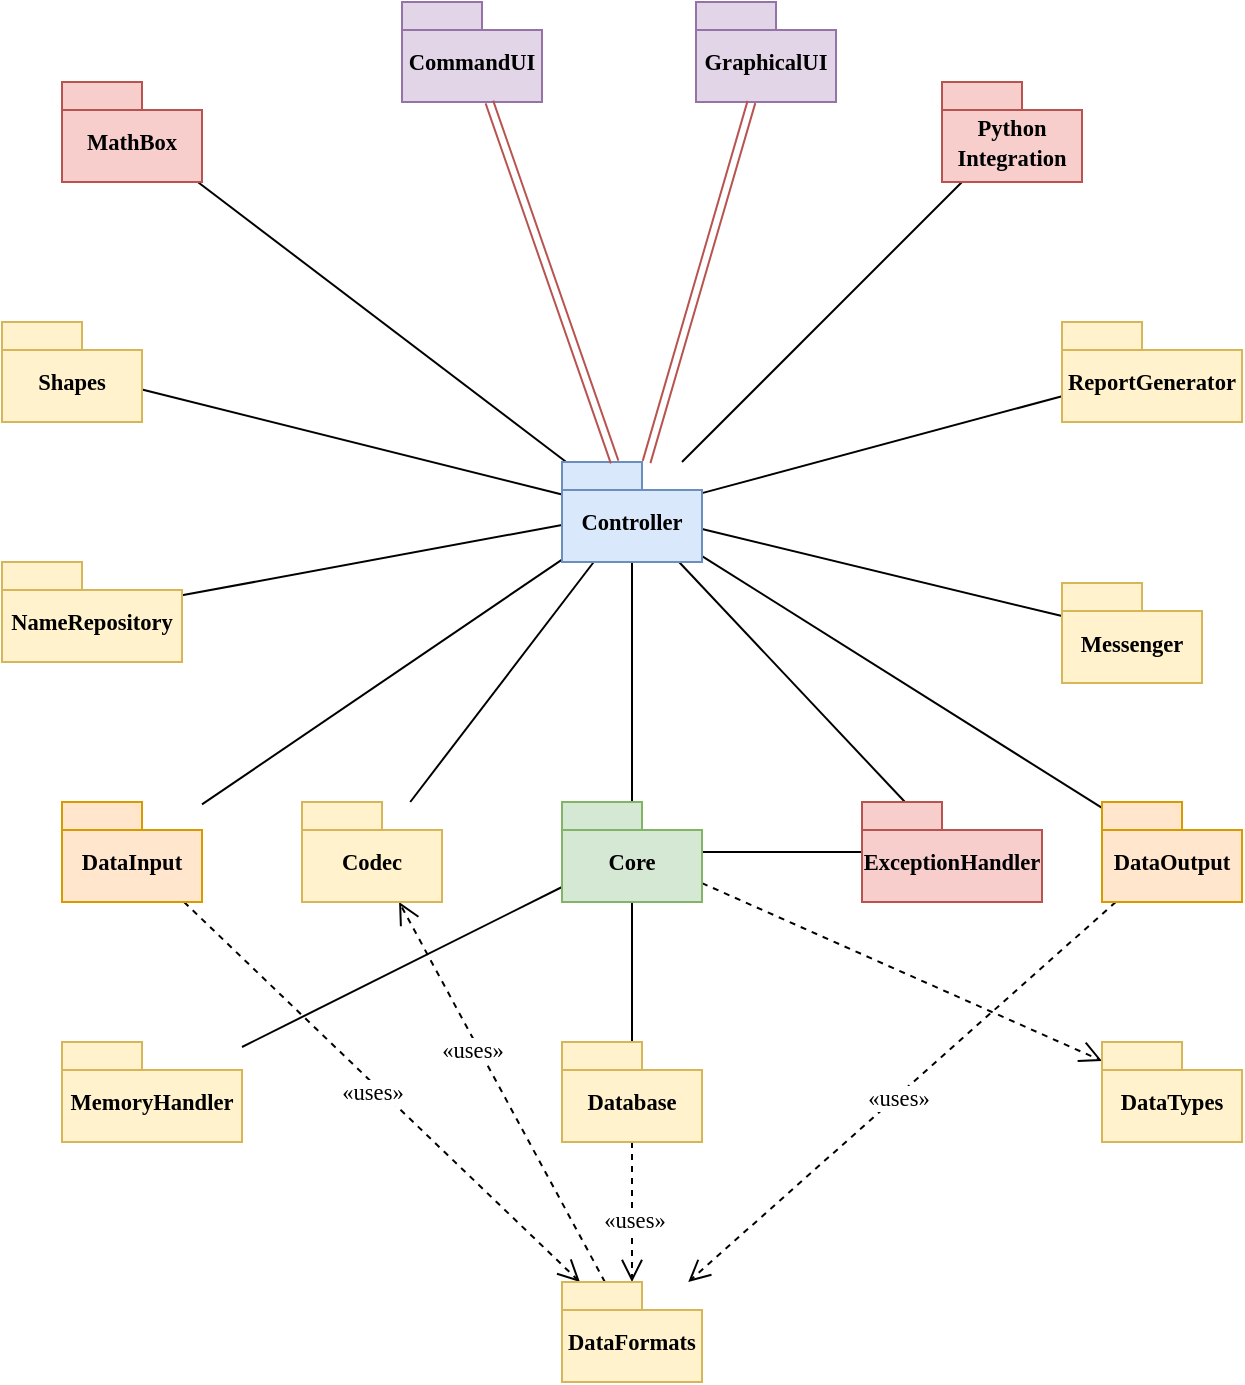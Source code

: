 <mxfile version="23.1.5" type="device" pages="51">
  <diagram name="eCAD" id="jg4yDTbB_cC_7u4G_t43">
    <mxGraphModel dx="2329" dy="1665" grid="1" gridSize="10" guides="1" tooltips="1" connect="1" arrows="1" fold="1" page="1" pageScale="1" pageWidth="850" pageHeight="1100" math="0" shadow="0">
      <root>
        <mxCell id="0" />
        <mxCell id="1" value="eCAD" parent="0" />
        <UserObject label="&lt;div style=&quot;font-size: 1px&quot;&gt;&lt;font style=&quot;font-size:11.29px;font-family:Calibri;color:#000000;direction:ltr;letter-spacing:0px;line-height:120%;opacity:1&quot;&gt;«uses»&lt;br/&gt;&lt;/font&gt;&lt;/div&gt;" tags="Background" id="153">
          <mxCell style="vsdxID=134;dashed=1;startArrow=none;endArrow=open;startSize=9;endSize=9;strokeColor=#000000;spacingTop=0;spacingBottom=0;spacingLeft=0;spacingRight=0;verticalAlign=middle;html=1;labelBackgroundColor=#FFFFFF;rounded=0;align=center;" parent="1" source="GutTQPMdSMLU7WD5qLVH-191" target="GutTQPMdSMLU7WD5qLVH-182" edge="1">
            <mxGeometry x="0.242" y="3" relative="1" as="geometry">
              <mxPoint as="offset" />
              <mxPoint x="-1288.883" y="-305" as="sourcePoint" />
              <mxPoint x="-1387.448" y="-490" as="targetPoint" />
            </mxGeometry>
          </mxCell>
        </UserObject>
        <UserObject label="&lt;div style=&quot;font-size: 1px&quot;&gt;&lt;/div&gt;" tags="Background" id="154">
          <mxCell style="vsdxID=129;startArrow=none;endArrow=none;startSize=5;endSize=5;strokeColor=#000000;spacingTop=0;spacingBottom=0;spacingLeft=0;spacingRight=0;verticalAlign=middle;html=1;labelBackgroundColor=none;rounded=0;align=center;" parent="1" source="GutTQPMdSMLU7WD5qLVH-182" target="GutTQPMdSMLU7WD5qLVH-173" edge="1">
            <mxGeometry relative="1" as="geometry">
              <mxPoint y="-16" as="offset" />
              <mxPoint x="-1402" y="-545" as="sourcePoint" />
              <mxPoint x="-1296.492" y="-680" as="targetPoint" />
            </mxGeometry>
          </mxCell>
        </UserObject>
        <UserObject label="&lt;div style=&quot;font-size: 1px&quot;&gt;&lt;font style=&quot;font-size:11.29px;font-family:Calibri;color:#000000;direction:ltr;letter-spacing:0px;line-height:120%;opacity:1&quot;&gt;«uses»&lt;br/&gt;&lt;/font&gt;&lt;/div&gt;" tags="Background" id="155">
          <mxCell style="vsdxID=125;dashed=1;startArrow=none;endArrow=open;startSize=9;endSize=9;strokeColor=#000000;spacingTop=0;spacingBottom=0;spacingLeft=0;spacingRight=0;verticalAlign=middle;html=1;labelBackgroundColor=#FFFFFF;rounded=0;align=center;" parent="1" source="GutTQPMdSMLU7WD5qLVH-185" target="GutTQPMdSMLU7WD5qLVH-191" edge="1">
            <mxGeometry x="0.022" y="1" relative="1" as="geometry">
              <mxPoint as="offset" />
              <mxPoint x="-1050.99" y="-490" as="sourcePoint" />
              <mxPoint x="-1246.165" y="-305" as="targetPoint" />
            </mxGeometry>
          </mxCell>
        </UserObject>
        <UserObject label="&lt;div style=&quot;font-size: 1px&quot;&gt;&lt;font style=&quot;font-size:11.29px;font-family:Calibri;color:#000000;direction:ltr;letter-spacing:0px;line-height:120%;opacity:1&quot;&gt;«uses»&lt;br/&gt;&lt;/font&gt;&lt;/div&gt;" tags="Background" id="156">
          <mxCell style="vsdxID=124;dashed=1;startArrow=none;endArrow=open;startSize=9;endSize=9;strokeColor=#000000;spacingTop=0;spacingBottom=0;spacingLeft=0;spacingRight=0;verticalAlign=middle;html=1;labelBackgroundColor=#FFFFFF;rounded=0;align=center;" parent="1" source="GutTQPMdSMLU7WD5qLVH-189" target="GutTQPMdSMLU7WD5qLVH-191" edge="1">
            <mxGeometry x="0.111" y="1" relative="1" as="geometry">
              <mxPoint as="offset" />
              <mxPoint x="-1275" y="-305" as="targetPoint" />
            </mxGeometry>
          </mxCell>
        </UserObject>
        <UserObject label="&lt;div style=&quot;font-size: 1px&quot;&gt;&lt;font style=&quot;font-size:11.29px;font-family:Calibri;color:#000000;direction:ltr;letter-spacing:0px;line-height:120%;opacity:1&quot;&gt;«uses»&lt;br/&gt;&lt;/font&gt;&lt;/div&gt;" tags="Background" id="157">
          <mxCell style="vsdxID=123;dashed=1;startArrow=none;endArrow=open;startSize=9;endSize=9;strokeColor=#000000;spacingTop=0;spacingBottom=0;spacingLeft=0;spacingRight=0;verticalAlign=middle;html=1;labelBackgroundColor=#FFFFFF;rounded=0;align=center;" parent="1" source="GutTQPMdSMLU7WD5qLVH-181" target="GutTQPMdSMLU7WD5qLVH-191" edge="1">
            <mxGeometry x="-0.025" y="-4" relative="1" as="geometry">
              <mxPoint as="offset" />
              <mxPoint x="-1301.699" y="-305" as="targetPoint" />
            </mxGeometry>
          </mxCell>
        </UserObject>
        <UserObject label="&lt;div style=&quot;font-size: 1px&quot;&gt;&lt;p style=&quot;text-align:center;margin-left:0;margin-right:0;margin-top:0px;margin-bottom:0px;text-indent:0;vertical-align:middle;direction:ltr;&quot;&gt;&lt;/p&gt;&lt;/div&gt;" tags="Background" id="158">
          <mxCell style="vsdxID=119;dashed=1;startArrow=none;endArrow=open;startSize=9;endSize=9;strokeColor=#000000;spacingTop=0;spacingBottom=0;spacingLeft=0;spacingRight=0;verticalAlign=middle;html=1;labelBackgroundColor=#FFFFFF;rounded=0;align=center;" parent="1" source="GutTQPMdSMLU7WD5qLVH-187" target="GutTQPMdSMLU7WD5qLVH-184" edge="1">
            <mxGeometry relative="1" as="geometry">
              <mxPoint x="8" y="-23" as="offset" />
              <mxPoint x="-1040" y="-414.482" as="targetPoint" />
            </mxGeometry>
          </mxCell>
        </UserObject>
        <UserObject label="&lt;div style=&quot;font-size: 1px&quot;&gt;&lt;p style=&quot;text-align:center;margin-left:0;margin-right:0;margin-top:0px;margin-bottom:0px;text-indent:0;vertical-align:middle;direction:ltr;&quot;&gt;&lt;/p&gt;&lt;/div&gt;" tags="Background" id="159">
          <mxCell style="vsdxID=111;startArrow=none;endArrow=none;startSize=5;endSize=5;strokeColor=#000000;spacingTop=0;spacingBottom=0;spacingLeft=0;spacingRight=0;verticalAlign=middle;html=1;labelBackgroundColor=none;rounded=0;align=center;" parent="1" source="GutTQPMdSMLU7WD5qLVH-175" target="GutTQPMdSMLU7WD5qLVH-173" edge="1">
            <mxGeometry relative="1" as="geometry">
              <mxPoint y="22" as="offset" />
              <mxPoint x="-1313" y="-714.359" as="targetPoint" />
            </mxGeometry>
          </mxCell>
        </UserObject>
        <UserObject label="&lt;div style=&quot;font-size: 1px&quot;&gt;&lt;p style=&quot;text-align:center;margin-left:0;margin-right:0;margin-top:0px;margin-bottom:0px;text-indent:0;vertical-align:middle;direction:ltr;&quot;&gt;&lt;/p&gt;&lt;/div&gt;" tags="Background" id="160">
          <mxCell style="vsdxID=103;startArrow=none;endArrow=none;startSize=5;endSize=5;strokeColor=#000000;spacingTop=0;spacingBottom=0;spacingLeft=0;spacingRight=0;verticalAlign=middle;html=1;labelBackgroundColor=none;rounded=0;align=center;jumpStyle=arc;" parent="1" source="GutTQPMdSMLU7WD5qLVH-177" target="GutTQPMdSMLU7WD5qLVH-173" edge="1">
            <mxGeometry relative="1" as="geometry">
              <mxPoint x="-1" y="-16" as="offset" />
              <mxPoint x="-1313" y="-697.612" as="targetPoint" />
            </mxGeometry>
          </mxCell>
        </UserObject>
        <UserObject label="&lt;div style=&quot;font-size: 1px&quot;&gt;&lt;p style=&quot;text-align:center;margin-left:0;margin-right:0;margin-top:0px;margin-bottom:0px;text-indent:0;vertical-align:middle;direction:ltr;&quot;&gt;&lt;/p&gt;&lt;/div&gt;" tags="Background" id="161">
          <mxCell style="vsdxID=95;startArrow=none;endArrow=none;startSize=5;endSize=5;strokeColor=#000000;spacingTop=0;spacingBottom=0;spacingLeft=0;spacingRight=0;verticalAlign=middle;html=1;labelBackgroundColor=none;rounded=0;align=center;" parent="1" source="GutTQPMdSMLU7WD5qLVH-173" target="GutTQPMdSMLU7WD5qLVH-174" edge="1">
            <mxGeometry relative="1" as="geometry">
              <mxPoint y="-16" as="offset" />
              <mxPoint x="-1237" y="-714.752" as="sourcePoint" />
            </mxGeometry>
          </mxCell>
        </UserObject>
        <UserObject label="&lt;div style=&quot;font-size: 1px&quot;&gt;&lt;p style=&quot;text-align:center;margin-left:0;margin-right:0;margin-top:0px;margin-bottom:0px;text-indent:0;vertical-align:middle;direction:ltr;&quot;&gt;&lt;/p&gt;&lt;/div&gt;" tags="Background" id="162">
          <mxCell style="vsdxID=90;startArrow=none;endArrow=none;startSize=5;endSize=5;strokeColor=#000000;spacingTop=0;spacingBottom=0;spacingLeft=0;spacingRight=0;verticalAlign=middle;html=1;labelBackgroundColor=none;rounded=0;align=center;" parent="1" source="GutTQPMdSMLU7WD5qLVH-173" target="GutTQPMdSMLU7WD5qLVH-172" edge="1">
            <mxGeometry relative="1" as="geometry">
              <mxPoint x="-1" y="7" as="offset" />
              <mxPoint x="-1237" y="-697.924" as="sourcePoint" />
            </mxGeometry>
          </mxCell>
        </UserObject>
        <UserObject label="&lt;div style=&quot;font-size: 1px&quot;&gt;&lt;p style=&quot;text-align:center;margin-left:0;margin-right:0;margin-top:0px;margin-bottom:0px;text-indent:0;vertical-align:middle;direction:ltr;&quot;&gt;&lt;/p&gt;&lt;/div&gt;" tags="Background" id="163">
          <mxCell style="vsdxID=85;startArrow=none;endArrow=none;startSize=5;endSize=5;strokeColor=#000000;spacingTop=0;spacingBottom=0;spacingLeft=0;spacingRight=0;verticalAlign=middle;html=1;labelBackgroundColor=none;rounded=0;align=center;" parent="1" source="GutTQPMdSMLU7WD5qLVH-187" target="GutTQPMdSMLU7WD5qLVH-186" edge="1">
            <mxGeometry relative="1" as="geometry">
              <mxPoint y="25" as="offset" />
            </mxGeometry>
          </mxCell>
        </UserObject>
        <UserObject label="&lt;div style=&quot;font-size: 1px&quot;&gt;&lt;p style=&quot;text-align:center;margin-left:0;margin-right:0;margin-top:0px;margin-bottom:0px;text-indent:0;vertical-align:middle;direction:ltr;&quot;&gt;&lt;/p&gt;&lt;/div&gt;" tags="Background" id="164">
          <mxCell style="vsdxID=80;startArrow=none;endArrow=none;startSize=5;endSize=5;strokeColor=#000000;spacingTop=0;spacingBottom=0;spacingLeft=0;spacingRight=0;verticalAlign=middle;html=1;labelBackgroundColor=none;rounded=0;align=center;" parent="1" source="GutTQPMdSMLU7WD5qLVH-173" target="GutTQPMdSMLU7WD5qLVH-186" edge="1">
            <mxGeometry relative="1" as="geometry">
              <mxPoint y="114" as="offset" />
              <mxPoint x="-1257.03" y="-680" as="sourcePoint" />
            </mxGeometry>
          </mxCell>
        </UserObject>
        <UserObject label="&lt;div style=&quot;font-size: 1px&quot;&gt;&lt;p style=&quot;text-align:center;margin-left:0;margin-right:0;margin-top:0px;margin-bottom:0px;text-indent:0;vertical-align:middle;direction:ltr;&quot;&gt;&lt;/p&gt;&lt;/div&gt;" tags="Background" id="165">
          <mxCell style="vsdxID=75;startArrow=none;endArrow=none;startSize=5;endSize=5;strokeColor=#000000;spacingTop=0;spacingBottom=0;spacingLeft=0;spacingRight=0;verticalAlign=middle;html=1;labelBackgroundColor=none;rounded=0;align=center;" parent="1" source="GutTQPMdSMLU7WD5qLVH-173" target="GutTQPMdSMLU7WD5qLVH-185" edge="1">
            <mxGeometry relative="1" as="geometry">
              <mxPoint y="34" as="offset" />
              <mxPoint x="-1238.382" y="-680" as="sourcePoint" />
              <mxPoint x="-1059.547" y="-545" as="targetPoint" />
            </mxGeometry>
          </mxCell>
        </UserObject>
        <UserObject label="&lt;div style=&quot;font-size: 1px&quot;&gt;&lt;p style=&quot;text-align:center;margin-left:0;margin-right:0;margin-top:0px;margin-bottom:0px;text-indent:0;vertical-align:middle;direction:ltr;&quot;&gt;&lt;/p&gt;&lt;/div&gt;" tags="Background" id="166">
          <mxCell style="vsdxID=70;startArrow=none;endArrow=none;startSize=5;endSize=5;strokeColor=#000000;spacingTop=0;spacingBottom=0;spacingLeft=0;spacingRight=0;verticalAlign=middle;html=1;labelBackgroundColor=none;rounded=0;align=center;" parent="1" source="GutTQPMdSMLU7WD5qLVH-187" target="GutTQPMdSMLU7WD5qLVH-189" edge="1">
            <mxGeometry relative="1" as="geometry">
              <mxPoint x="-11" y="32" as="offset" />
            </mxGeometry>
          </mxCell>
        </UserObject>
        <UserObject label="&lt;div style=&quot;font-size: 1px&quot;&gt;&lt;p style=&quot;text-align:center;margin-left:0;margin-right:0;margin-top:0px;margin-bottom:0px;text-indent:0;vertical-align:middle;direction:ltr;&quot;&gt;&lt;/p&gt;&lt;/div&gt;" tags="Background" id="167">
          <mxCell style="vsdxID=65;startArrow=none;endArrow=none;startSize=5;endSize=5;strokeColor=#000000;spacingTop=0;spacingBottom=0;spacingLeft=0;spacingRight=0;verticalAlign=middle;html=1;labelBackgroundColor=none;rounded=0;align=center;" parent="1" source="GutTQPMdSMLU7WD5qLVH-183" target="GutTQPMdSMLU7WD5qLVH-187" edge="1">
            <mxGeometry relative="1" as="geometry">
              <mxPoint x="-1" y="-16" as="offset" />
            </mxGeometry>
          </mxCell>
        </UserObject>
        <UserObject label="&lt;div style=&quot;font-size: 1px&quot;&gt;&lt;p style=&quot;text-align:center;margin-left:0;margin-right:0;margin-top:0px;margin-bottom:0px;text-indent:0;vertical-align:middle;direction:ltr;&quot;&gt;&lt;/p&gt;&lt;/div&gt;" tags="Background" id="168">
          <mxCell style="vsdxID=60;startArrow=none;endArrow=none;startSize=5;endSize=5;strokeColor=#000000;spacingTop=0;spacingBottom=0;spacingLeft=0;spacingRight=0;verticalAlign=middle;html=1;labelBackgroundColor=none;rounded=0;align=center;" parent="1" source="GutTQPMdSMLU7WD5qLVH-176" target="GutTQPMdSMLU7WD5qLVH-173" edge="1">
            <mxGeometry relative="1" as="geometry">
              <mxPoint y="63" as="offset" />
              <mxPoint x="-1445.213" y="-830" as="sourcePoint" />
              <mxPoint x="-1312.95" y="-735" as="targetPoint" />
            </mxGeometry>
          </mxCell>
        </UserObject>
        <UserObject label="&lt;div style=&quot;font-size: 1px&quot;&gt;&lt;p style=&quot;text-align:center;margin-left:0;margin-right:0;margin-top:0px;margin-bottom:0px;text-indent:0;vertical-align:middle;direction:ltr;&quot;&gt;&lt;/p&gt;&lt;/div&gt;" tags="Background" id="171">
          <mxCell style="vsdxID=50;edgeStyle=none;startArrow=none;endArrow=none;startSize=5;endSize=5;strokeColor=#000000;spacingTop=0;spacingBottom=0;spacingLeft=0;spacingRight=0;verticalAlign=middle;html=1;labelBackgroundColor=none;rounded=0;align=center;" parent="1" source="GutTQPMdSMLU7WD5qLVH-173" target="GutTQPMdSMLU7WD5qLVH-187" edge="1">
            <mxGeometry relative="1" as="geometry">
              <mxPoint x="10" y="85" as="offset" />
              <Array as="points" />
              <mxPoint x="-1275" y="-680" as="sourcePoint" />
            </mxGeometry>
          </mxCell>
        </UserObject>
        <UserObject label="&lt;div style=&quot;font-size: 1px&quot;&gt;&lt;p style=&quot;text-align:center;margin-left:0;margin-right:0;margin-top:0px;margin-bottom:0px;text-indent:0;vertical-align:middle;direction:ltr;&quot;&gt;&lt;/p&gt;&lt;/div&gt;" tags="Background" id="172">
          <mxCell style="vsdxID=55;startArrow=none;endArrow=none;startSize=5;endSize=5;strokeColor=#000000;spacingTop=0;spacingBottom=0;spacingLeft=0;spacingRight=0;verticalAlign=middle;html=1;labelBackgroundColor=none;rounded=0;align=center;jumpStyle=arc;" parent="1" source="GutTQPMdSMLU7WD5qLVH-181" target="GutTQPMdSMLU7WD5qLVH-173" edge="1">
            <mxGeometry relative="1" as="geometry">
              <mxPoint x="-1" y="-16" as="offset" />
              <mxPoint x="-1310.75" y="-680" as="targetPoint" />
            </mxGeometry>
          </mxCell>
        </UserObject>
        <UserObject label="&lt;div style=&quot;font-size: 1px&quot;&gt;&lt;p style=&quot;text-align:center;margin-left:0;margin-right:0;margin-top:0px;margin-bottom:0px;text-indent:0;vertical-align:middle;direction:ltr;&quot;&gt;&lt;/p&gt;&lt;/div&gt;" tags="Background" id="8AIl_R2_cXO4kBZpg7wI-175">
          <mxCell style="vsdxID=45;startArrow=none;endArrow=none;startSize=5;endSize=5;strokeColor=#000000;spacingTop=0;spacingBottom=0;spacingLeft=0;spacingRight=0;verticalAlign=middle;html=1;labelBackgroundColor=none;rounded=0;align=center;" edge="1" parent="1" source="GutTQPMdSMLU7WD5qLVH-180" target="GutTQPMdSMLU7WD5qLVH-173">
            <mxGeometry relative="1" as="geometry">
              <mxPoint y="78" as="offset" />
              <mxPoint x="-1184" y="-880" as="sourcePoint" />
              <mxPoint x="-1238.926" y="-735" as="targetPoint" />
            </mxGeometry>
          </mxCell>
        </UserObject>
        <mxCell id="GutTQPMdSMLU7WD5qLVH-172" value="&lt;b style=&quot;border-color: var(--border-color); font-family: Calibri; font-size: 11.29px;&quot;&gt;Messenger&lt;/b&gt;" style="shape=folder;fontStyle=1;spacingTop=10;tabWidth=40;tabHeight=14;tabPosition=left;html=1;whiteSpace=wrap;fillColor=#fff2cc;strokeColor=#d6b656;" vertex="1" parent="1">
          <mxGeometry x="-1060" y="-669.5" width="70" height="50" as="geometry" />
        </mxCell>
        <mxCell id="GutTQPMdSMLU7WD5qLVH-173" value="&lt;b style=&quot;border-color: var(--border-color); font-family: Calibri; font-size: 11.29px;&quot;&gt;Controller&lt;/b&gt;" style="shape=folder;fontStyle=1;spacingTop=10;tabWidth=40;tabHeight=14;tabPosition=left;html=1;whiteSpace=wrap;fillColor=#dae8fc;strokeColor=#6c8ebf;" vertex="1" parent="1">
          <mxGeometry x="-1310" y="-730" width="70" height="50" as="geometry" />
        </mxCell>
        <mxCell id="GutTQPMdSMLU7WD5qLVH-174" value="&lt;b style=&quot;border-color: var(--border-color); font-family: Calibri; font-size: 11.29px;&quot;&gt;ReportGenerator&lt;/b&gt;" style="shape=folder;fontStyle=1;spacingTop=10;tabWidth=40;tabHeight=14;tabPosition=left;html=1;whiteSpace=wrap;fillColor=#fff2cc;strokeColor=#d6b656;" vertex="1" parent="1">
          <mxGeometry x="-1060" y="-800" width="90" height="50" as="geometry" />
        </mxCell>
        <mxCell id="GutTQPMdSMLU7WD5qLVH-175" value="&lt;b style=&quot;border-color: var(--border-color); font-family: Calibri; font-size: 11.29px;&quot;&gt;Shapes&lt;/b&gt;" style="shape=folder;fontStyle=1;spacingTop=10;tabWidth=40;tabHeight=14;tabPosition=left;html=1;whiteSpace=wrap;fillColor=#fff2cc;strokeColor=#d6b656;" vertex="1" parent="1">
          <mxGeometry x="-1590" y="-800" width="70" height="50" as="geometry" />
        </mxCell>
        <mxCell id="GutTQPMdSMLU7WD5qLVH-176" value="&lt;b style=&quot;border-color: var(--border-color); font-family: Calibri; font-size: 11.29px;&quot;&gt;MathBox&lt;/b&gt;" style="shape=folder;fontStyle=1;spacingTop=10;tabWidth=40;tabHeight=14;tabPosition=left;html=1;whiteSpace=wrap;fillColor=#f8cecc;strokeColor=#b85450;" vertex="1" parent="1">
          <mxGeometry x="-1560" y="-920" width="70" height="50" as="geometry" />
        </mxCell>
        <mxCell id="GutTQPMdSMLU7WD5qLVH-177" value="&lt;b style=&quot;border-color: var(--border-color); font-family: Calibri; font-size: 11.29px;&quot;&gt;NameRepository&lt;/b&gt;" style="shape=folder;fontStyle=1;spacingTop=10;tabWidth=40;tabHeight=14;tabPosition=left;html=1;whiteSpace=wrap;fillColor=#fff2cc;strokeColor=#d6b656;" vertex="1" parent="1">
          <mxGeometry x="-1590" y="-680" width="90" height="50" as="geometry" />
        </mxCell>
        <mxCell id="GutTQPMdSMLU7WD5qLVH-178" value="&lt;b style=&quot;border-color: var(--border-color); font-family: Calibri; font-size: 11.29px;&quot;&gt;CommandUI&lt;/b&gt;" style="shape=folder;fontStyle=1;spacingTop=10;tabWidth=40;tabHeight=14;tabPosition=left;html=1;whiteSpace=wrap;fillColor=#e1d5e7;strokeColor=#9673a6;" vertex="1" parent="1">
          <mxGeometry x="-1390" y="-960" width="70" height="50" as="geometry" />
        </mxCell>
        <mxCell id="GutTQPMdSMLU7WD5qLVH-179" value="&lt;b style=&quot;border-color: var(--border-color); font-family: Calibri; font-size: 11.29px;&quot;&gt;GraphicalUI&lt;/b&gt;" style="shape=folder;fontStyle=1;spacingTop=10;tabWidth=40;tabHeight=14;tabPosition=left;html=1;whiteSpace=wrap;fillColor=#e1d5e7;strokeColor=#9673a6;" vertex="1" parent="1">
          <mxGeometry x="-1243" y="-960" width="70" height="50" as="geometry" />
        </mxCell>
        <mxCell id="GutTQPMdSMLU7WD5qLVH-180" value="&lt;b style=&quot;border-color: var(--border-color); font-family: Calibri; font-size: 11.29px;&quot;&gt;Python Integration&lt;/b&gt;" style="shape=folder;fontStyle=1;spacingTop=10;tabWidth=40;tabHeight=14;tabPosition=left;html=1;whiteSpace=wrap;fillColor=#f8cecc;strokeColor=#b85450;" vertex="1" parent="1">
          <mxGeometry x="-1120" y="-920" width="70" height="50" as="geometry" />
        </mxCell>
        <mxCell id="GutTQPMdSMLU7WD5qLVH-181" value="&lt;b style=&quot;border-color: var(--border-color); font-family: Calibri; font-size: 11.29px;&quot;&gt;DataInput&lt;/b&gt;" style="shape=folder;fontStyle=1;spacingTop=10;tabWidth=40;tabHeight=14;tabPosition=left;html=1;whiteSpace=wrap;fillColor=#ffe6cc;strokeColor=#d79b00;" vertex="1" parent="1">
          <mxGeometry x="-1560" y="-560" width="70" height="50" as="geometry" />
        </mxCell>
        <mxCell id="GutTQPMdSMLU7WD5qLVH-182" value="&lt;b style=&quot;border-color: var(--border-color); font-family: Calibri; font-size: 11.29px;&quot;&gt;Codec&lt;/b&gt;" style="shape=folder;fontStyle=1;spacingTop=10;tabWidth=40;tabHeight=14;tabPosition=left;html=1;whiteSpace=wrap;fillColor=#fff2cc;strokeColor=#d6b656;" vertex="1" parent="1">
          <mxGeometry x="-1440" y="-560" width="70" height="50" as="geometry" />
        </mxCell>
        <mxCell id="GutTQPMdSMLU7WD5qLVH-183" value="&lt;b style=&quot;border-color: var(--border-color); font-family: Calibri; font-size: 11.29px;&quot;&gt;MemoryHandler&lt;/b&gt;" style="shape=folder;fontStyle=1;spacingTop=10;tabWidth=40;tabHeight=14;tabPosition=left;html=1;whiteSpace=wrap;fillColor=#fff2cc;strokeColor=#d6b656;" vertex="1" parent="1">
          <mxGeometry x="-1560" y="-440" width="90" height="50" as="geometry" />
        </mxCell>
        <mxCell id="GutTQPMdSMLU7WD5qLVH-184" value="&lt;b style=&quot;border-color: var(--border-color); font-family: Calibri; font-size: 11.29px;&quot;&gt;DataTypes&lt;/b&gt;" style="shape=folder;fontStyle=1;spacingTop=10;tabWidth=40;tabHeight=14;tabPosition=left;html=1;whiteSpace=wrap;fillColor=#fff2cc;strokeColor=#d6b656;" vertex="1" parent="1">
          <mxGeometry x="-1040" y="-440" width="70" height="50" as="geometry" />
        </mxCell>
        <mxCell id="GutTQPMdSMLU7WD5qLVH-185" value="&lt;b style=&quot;border-color: var(--border-color); font-family: Calibri; font-size: 11.29px;&quot;&gt;DataOutput&lt;/b&gt;" style="shape=folder;fontStyle=1;spacingTop=10;tabWidth=40;tabHeight=14;tabPosition=left;html=1;whiteSpace=wrap;fillColor=#ffe6cc;strokeColor=#d79b00;" vertex="1" parent="1">
          <mxGeometry x="-1040" y="-560" width="70" height="50" as="geometry" />
        </mxCell>
        <mxCell id="GutTQPMdSMLU7WD5qLVH-186" value="&lt;b style=&quot;border-color: var(--border-color); font-family: Calibri; font-size: 11.29px;&quot;&gt;ExceptionHandler&lt;/b&gt;" style="shape=folder;fontStyle=1;spacingTop=10;tabWidth=40;tabHeight=14;tabPosition=left;html=1;whiteSpace=wrap;fillColor=#f8cecc;strokeColor=#b85450;" vertex="1" parent="1">
          <mxGeometry x="-1160" y="-560" width="90" height="50" as="geometry" />
        </mxCell>
        <mxCell id="GutTQPMdSMLU7WD5qLVH-187" value="&lt;b style=&quot;border-color: var(--border-color); font-family: Calibri; font-size: 11.29px;&quot;&gt;Core&lt;/b&gt;" style="shape=folder;fontStyle=1;spacingTop=10;tabWidth=40;tabHeight=14;tabPosition=left;html=1;whiteSpace=wrap;fillColor=#d5e8d4;strokeColor=#82b366;" vertex="1" parent="1">
          <mxGeometry x="-1310" y="-560" width="70" height="50" as="geometry" />
        </mxCell>
        <mxCell id="GutTQPMdSMLU7WD5qLVH-189" value="&lt;b style=&quot;border-color: var(--border-color); font-family: Calibri; font-size: 11.29px;&quot;&gt;Database&lt;/b&gt;" style="shape=folder;fontStyle=1;spacingTop=10;tabWidth=40;tabHeight=14;tabPosition=left;html=1;whiteSpace=wrap;fillColor=#fff2cc;strokeColor=#d6b656;" vertex="1" parent="1">
          <mxGeometry x="-1310" y="-440" width="70" height="50" as="geometry" />
        </mxCell>
        <mxCell id="GutTQPMdSMLU7WD5qLVH-191" value="&lt;b style=&quot;border-color: var(--border-color); font-family: Calibri; font-size: 11.29px;&quot;&gt;DataFormats&lt;/b&gt;" style="shape=folder;fontStyle=1;spacingTop=10;tabWidth=40;tabHeight=14;tabPosition=left;html=1;whiteSpace=wrap;fillColor=#fff2cc;strokeColor=#d6b656;" vertex="1" parent="1">
          <mxGeometry x="-1310" y="-320" width="70" height="50" as="geometry" />
        </mxCell>
        <mxCell id="7ZGUqDYoim9vE_55eUnf-172" value="" style="shape=link;html=1;rounded=0;fillColor=#f8cecc;strokeColor=#b85450;" edge="1" parent="1" source="GutTQPMdSMLU7WD5qLVH-173" target="GutTQPMdSMLU7WD5qLVH-179">
          <mxGeometry width="100" relative="1" as="geometry">
            <mxPoint x="-1240" y="-490" as="sourcePoint" />
            <mxPoint x="-1140" y="-490" as="targetPoint" />
          </mxGeometry>
        </mxCell>
        <mxCell id="7ZGUqDYoim9vE_55eUnf-173" value="" style="shape=link;html=1;rounded=0;fillColor=#f8cecc;strokeColor=#b85450;" edge="1" parent="1" source="GutTQPMdSMLU7WD5qLVH-173" target="GutTQPMdSMLU7WD5qLVH-178">
          <mxGeometry width="100" relative="1" as="geometry">
            <mxPoint x="-1258" y="-720" as="sourcePoint" />
            <mxPoint x="-1205" y="-900" as="targetPoint" />
          </mxGeometry>
        </mxCell>
      </root>
    </mxGraphModel>
  </diagram>
  <diagram name="Core" id="_LIH7xksWMKXUpZBYc2B">
    <mxGraphModel dx="2459" dy="1782" grid="1" gridSize="10" guides="1" tooltips="1" connect="1" arrows="1" fold="1" page="1" pageScale="1" pageWidth="850" pageHeight="1100" math="0" shadow="0">
      <root>
        <mxCell id="0" />
        <mxCell id="1" value="Core" parent="0" />
        <UserObject label="" tags="Background" id="102">
          <mxCell style="vsdxID=191;fillColor=none;gradientColor=none;strokeColor=none;spacingTop=-3;spacingBottom=-3;spacingLeft=-3;spacingRight=-3;points=[[0,0.25,0],[0,0.75,0],[1,0.25,0],[1,0.75,0],[0.5,0,0],[0.5,1,0],[0.25,0,0],[0.75,0,0],[0,0.5,0],[1,0.5,0],[0.25,1,0],[0.75,1,0]];labelBackgroundColor=none;rounded=0;html=1;whiteSpace=wrap;" parent="1" vertex="1">
            <mxGeometry x="-1377" y="-810" width="76" height="55" as="geometry" />
          </mxCell>
        </UserObject>
        <mxCell id="103" value="" style="vsdxID=192;edgeStyle=none;dashed=1;startArrow=none;endFill=0;endArrow=block;startSize=5;endSize=5;strokeColor=#000000;spacingTop=0;spacingBottom=0;spacingLeft=0;spacingRight=0;verticalAlign=middle;html=1;labelBackgroundColor=none;rounded=0;" parent="102" edge="1">
          <mxGeometry relative="1" as="geometry">
            <Array as="points" />
            <mxPoint x="38" y="27" as="sourcePoint" />
            <mxPoint x="38" y="27" as="targetPoint" />
          </mxGeometry>
        </mxCell>
        <mxCell id="104" value="" style="vsdxID=193;edgeStyle=none;dashed=1;startArrow=none;endFill=0;endArrow=block;startSize=5;endSize=5;strokeColor=#000000;spacingTop=0;spacingBottom=0;spacingLeft=0;spacingRight=0;verticalAlign=middle;html=1;labelBackgroundColor=none;rounded=0;" parent="102" edge="1">
          <mxGeometry relative="1" as="geometry">
            <Array as="points" />
            <mxPoint x="38" y="27" as="sourcePoint" />
            <mxPoint x="38" y="27" as="targetPoint" />
          </mxGeometry>
        </mxCell>
        <mxCell id="105" value="" style="vsdxID=194;edgeStyle=none;dashed=1;startArrow=none;endFill=0;endArrow=block;startSize=5;endSize=5;strokeColor=#000000;spacingTop=0;spacingBottom=0;spacingLeft=0;spacingRight=0;verticalAlign=middle;html=1;labelBackgroundColor=none;rounded=0;" parent="102" edge="1">
          <mxGeometry relative="1" as="geometry">
            <Array as="points" />
            <mxPoint x="38" y="27" as="sourcePoint" />
            <mxPoint x="38" y="27" as="targetPoint" />
          </mxGeometry>
        </mxCell>
        <mxCell id="106" value="" style="vsdxID=195;edgeStyle=none;dashed=1;startArrow=none;endFill=0;endArrow=block;startSize=5;endSize=5;strokeColor=#000000;spacingTop=0;spacingBottom=0;spacingLeft=0;spacingRight=0;verticalAlign=middle;html=1;labelBackgroundColor=none;rounded=0;" parent="102" edge="1">
          <mxGeometry relative="1" as="geometry">
            <Array as="points" />
            <mxPoint x="38" y="27" as="sourcePoint" />
            <mxPoint x="38" y="27" as="targetPoint" />
          </mxGeometry>
        </mxCell>
        <mxCell id="107" value="&lt;div style=&quot;font-size: 1px&quot;&gt;&lt;/div&gt;" style="verticalAlign=top;align=left;overflow=width;vsdxID=196;fillColor=#FFFFFF;gradientColor=none;shape=stencil(nZBLDoAgDERP0z3SIyjew0SURgSD+Lu9kMZoXLhwN9O+tukAlrNpJg1SzDH4QW/URgNYgZTkjA4UkwJUgGXng+6DX1zLfmoymdXo17xh5zmRJ6Q42BWCfc2oJfdAr+Yv+AP9Cb7OJ3H/2JG1HNGz/84klThPVCc=);strokeColor=#000000;spacingTop=-2;spacingBottom=-2;spacingLeft=-2;spacingRight=-2;points=[[0,0.25,0],[0,0.75,0],[1,0.25,0],[1,0.75,0],[0.5,0,0],[0.5,1,0],[0.25,0,0],[0.75,0,0],[0,0.5,0],[1,0.5,0],[0.25,1,0],[0.75,1,0]];labelBackgroundColor=none;rounded=0;html=1;whiteSpace=wrap;" parent="102" vertex="1">
          <mxGeometry y="38" width="76" height="17" as="geometry" />
        </mxCell>
        <mxCell id="108" value="&lt;div style=&quot;font-size: 1px&quot;&gt;&lt;/div&gt;" style="verticalAlign=top;align=left;overflow=width;vsdxID=197;fillColor=#FFFFFF;gradientColor=none;shape=stencil(nZBLDoAgDERP0z3SIyjew0SURgSD+Lu9kMZoXLhwN9O+tukAlrNpJg1SzDH4QW/URgNYgZTkjA4UkwJUgGXng+6DX1zLfmoymdXo17xh5zmRJ6Q42BWCfc2oJfdAr+Yv+AP9Cb7OJ3H/2JG1HNGz/84klThPVCc=);strokeColor=#000000;spacingTop=-2;spacingBottom=-2;spacingLeft=-2;spacingRight=-2;points=[[0,0.25,0],[0,0.75,0],[1,0.25,0],[1,0.75,0],[0.5,0,0],[0.5,1,0],[0.25,0,0],[0.75,0,0],[0,0.5,0],[1,0.5,0],[0.25,1,0],[0.75,1,0]];labelBackgroundColor=none;rounded=0;html=1;whiteSpace=wrap;" parent="102" vertex="1">
          <mxGeometry y="20" width="76" height="17" as="geometry" />
        </mxCell>
        <mxCell id="109" value="&lt;div style=&quot;font-size: 1px&quot;&gt;&lt;font style=&quot;font-size:11.29px;font-family:Calibri;color:#000000;direction:ltr;letter-spacing:0px;line-height:120%;opacity:1&quot;&gt;&lt;b&gt;Core&lt;br/&gt;&lt;/b&gt;&lt;/font&gt;&lt;/div&gt;" style="verticalAlign=middle;align=center;overflow=width;vsdxID=198;fillColor=#FFFFFF;gradientColor=none;shape=stencil(nZBNDoQgDIVP0z3SIyhzDxNRGhkwyPhzeyGNUVzMwt177dfm5QHWs2knDVLMMfhRr9RFA9iAlOSMDhSTAlSAde+DHoL/uY791GYyq69f8oeN70S+kGJnVwn2H0YtuRt6Ll/BBVpG+IuWX1+Cj6RJXHX0ZC23ed8/60sjrh7VAQ==);strokeColor=#000000;spacingTop=-2;spacingBottom=-2;spacingLeft=-2;spacingRight=-2;points=[[0,0.25,0],[0,0.75,0],[1,0.25,0],[1,0.75,0],[0.5,0,0],[0.5,1,0],[0.25,0,0],[0.75,0,0],[0,0.5,0],[1,0.5,0],[0.25,1,0],[0.75,1,0]];labelBackgroundColor=none;rounded=0;html=1;whiteSpace=wrap;" parent="102" vertex="1">
          <mxGeometry width="76" height="20" as="geometry" />
        </mxCell>
        <UserObject label="" tags="Background" id="110">
          <mxCell style="vsdxID=205;fillColor=none;gradientColor=none;strokeColor=none;spacingTop=-3;spacingBottom=-3;spacingLeft=-3;spacingRight=-3;points=[[0,0.21,0],[1,0.21,0],[0,0.75,0],[0.25,1,0],[0.75,1,0],[1,0.75,0],[0.5,0.21,0],[0.75,0.21,0],[0.5,1,0],[0,0.5,0],[1,0.5,0]];labelBackgroundColor=none;rounded=0;html=1;whiteSpace=wrap;" parent="1" vertex="1">
            <mxGeometry x="-1133" y="-1000" width="79" height="71" as="geometry" />
          </mxCell>
        </UserObject>
        <mxCell id="111" value="&lt;div style=&quot;font-size: 1px&quot;&gt;&lt;/div&gt;" style="verticalAlign=middle;align=center;overflow=width;vsdxID=206;fillColor=#FFFFFF;gradientColor=none;shape=stencil(nZBLDoAgDERP0z3SIyjew0SURgSD+Lu9kMZoXLhwN9O+tukAlrNpJg1SzDH4QW/URgNYgZTkjA4UkwJUgGXng+6DX1zLfmoymdXo17xh5zmRJ6Q42BWCfc2oJfdAr+Yv+AP9Cb7OJ3H/2JG1HNGz/84klThPVCc=);strokeColor=#000000;points=[[0,0.21,0],[1,0.21,0],[0,0.75,0],[0.25,1,0],[0.75,1,0],[1,0.75,0],[0.5,0.21,0],[0.75,0.21,0],[0.5,1,0],[0,0.5,0],[1,0.5,0]];labelBackgroundColor=none;rounded=0;html=1;whiteSpace=wrap;" parent="110" vertex="1">
          <mxGeometry width="26" height="15" as="geometry" />
        </mxCell>
        <mxCell id="112" value="&lt;div style=&quot;font-size: 1px&quot;&gt;&lt;font style=&quot;font-size:11.29px;font-family:Calibri;color:#000000;direction:ltr;letter-spacing:0px;line-height:120%;opacity:1&quot;&gt;&lt;b&gt;ViewManager&lt;br/&gt;&lt;/b&gt;&lt;/font&gt;&lt;/div&gt;" style="verticalAlign=middle;align=center;overflow=width;vsdxID=207;fillColor=#FFFFFF;gradientColor=none;shape=stencil(nZBLDoAgDERP0z3SIyjew0SURgSD+Lu9kMZoXLhwN9O+tukAlrNpJg1SzDH4QW/URgNYgZTkjA4UkwJUgGXng+6DX1zLfmoymdXo17xh5zmRJ6Q42BWCfc2oJfdAr+Yv+AP9Cb7OJ3H/2JG1HNGz/84klThPVCc=);strokeColor=#000000;points=[[0,0.21,0],[1,0.21,0],[0,0.75,0],[0.25,1,0],[0.75,1,0],[1,0.75,0],[0.5,0.21,0],[0.75,0.21,0],[0.5,1,0],[0,0.5,0],[1,0.5,0]];labelBackgroundColor=none;rounded=0;html=1;whiteSpace=wrap;" parent="110" vertex="1">
          <mxGeometry y="15" width="79" height="55" as="geometry" />
        </mxCell>
        <UserObject label="" tags="Background" id="113">
          <mxCell style="vsdxID=201;fillColor=none;gradientColor=none;strokeColor=none;spacingTop=-3;spacingBottom=-3;spacingLeft=-3;spacingRight=-3;points=[[0,0.25,0],[0,0.75,0],[1,0.25,0],[1,0.75,0],[0.5,0,0],[0.5,1,0],[0.25,0,0],[0.75,0,0],[0,0.5,0],[1,0.5,0],[0.25,1,0],[0.75,1,0]];labelBackgroundColor=none;rounded=0;html=1;whiteSpace=wrap;" parent="1" vertex="1">
            <mxGeometry x="-1537" y="-810" width="76" height="55" as="geometry" />
          </mxCell>
        </UserObject>
        <mxCell id="114" value="" style="vsdxID=202;edgeStyle=none;dashed=1;startArrow=none;endFill=0;endArrow=block;startSize=5;endSize=5;strokeColor=#000000;spacingTop=0;spacingBottom=0;spacingLeft=0;spacingRight=0;verticalAlign=middle;html=1;labelBackgroundColor=none;rounded=0;" parent="113" edge="1">
          <mxGeometry relative="1" as="geometry">
            <Array as="points" />
            <mxPoint x="38" y="27" as="sourcePoint" />
            <mxPoint x="38" y="27" as="targetPoint" />
          </mxGeometry>
        </mxCell>
        <mxCell id="115" value="" style="vsdxID=203;edgeStyle=none;dashed=1;startArrow=none;endFill=0;endArrow=block;startSize=5;endSize=5;strokeColor=#000000;spacingTop=0;spacingBottom=0;spacingLeft=0;spacingRight=0;verticalAlign=middle;html=1;labelBackgroundColor=none;rounded=0;" parent="113" edge="1">
          <mxGeometry relative="1" as="geometry">
            <Array as="points" />
            <mxPoint x="38" y="27" as="sourcePoint" />
            <mxPoint x="38" y="27" as="targetPoint" />
          </mxGeometry>
        </mxCell>
        <mxCell id="116" value="" style="vsdxID=204;edgeStyle=none;dashed=1;startArrow=none;endFill=0;endArrow=block;startSize=5;endSize=5;strokeColor=#000000;spacingTop=0;spacingBottom=0;spacingLeft=0;spacingRight=0;verticalAlign=middle;html=1;labelBackgroundColor=none;rounded=0;" parent="113" edge="1">
          <mxGeometry relative="1" as="geometry">
            <Array as="points" />
            <mxPoint x="38" y="27" as="sourcePoint" />
            <mxPoint x="38" y="27" as="targetPoint" />
          </mxGeometry>
        </mxCell>
        <mxCell id="117" value="" style="vsdxID=208;edgeStyle=none;dashed=1;startArrow=none;endFill=0;endArrow=block;startSize=5;endSize=5;strokeColor=#000000;spacingTop=0;spacingBottom=0;spacingLeft=0;spacingRight=0;verticalAlign=middle;html=1;labelBackgroundColor=none;rounded=0;" parent="113" edge="1">
          <mxGeometry relative="1" as="geometry">
            <Array as="points" />
            <mxPoint x="38" y="27" as="sourcePoint" />
            <mxPoint x="38" y="27" as="targetPoint" />
          </mxGeometry>
        </mxCell>
        <mxCell id="118" value="&lt;div style=&quot;font-size: 1px&quot;&gt;&lt;/div&gt;" style="verticalAlign=top;align=left;overflow=width;vsdxID=209;fillColor=#FFFFFF;gradientColor=none;shape=stencil(nZBLDoAgDERP0z3SIyjew0SURgSD+Lu9kMZoXLhwN9O+tukAlrNpJg1SzDH4QW/URgNYgZTkjA4UkwJUgGXng+6DX1zLfmoymdXo17xh5zmRJ6Q42BWCfc2oJfdAr+Yv+AP9Cb7OJ3H/2JG1HNGz/84klThPVCc=);strokeColor=#000000;spacingTop=-2;spacingBottom=-2;spacingLeft=-2;spacingRight=-2;points=[[0,0.25,0],[0,0.75,0],[1,0.25,0],[1,0.75,0],[0.5,0,0],[0.5,1,0],[0.25,0,0],[0.75,0,0],[0,0.5,0],[1,0.5,0],[0.25,1,0],[0.75,1,0]];labelBackgroundColor=none;rounded=0;html=1;whiteSpace=wrap;" parent="113" vertex="1">
          <mxGeometry y="38" width="76" height="17" as="geometry" />
        </mxCell>
        <mxCell id="119" value="&lt;div style=&quot;font-size: 1px&quot;&gt;&lt;/div&gt;" style="verticalAlign=top;align=left;overflow=width;vsdxID=210;fillColor=#FFFFFF;gradientColor=none;shape=stencil(nZBLDoAgDERP0z3SIyjew0SURgSD+Lu9kMZoXLhwN9O+tukAlrNpJg1SzDH4QW/URgNYgZTkjA4UkwJUgGXng+6DX1zLfmoymdXo17xh5zmRJ6Q42BWCfc2oJfdAr+Yv+AP9Cb7OJ3H/2JG1HNGz/84klThPVCc=);strokeColor=#000000;spacingTop=-2;spacingBottom=-2;spacingLeft=-2;spacingRight=-2;points=[[0,0.25,0],[0,0.75,0],[1,0.25,0],[1,0.75,0],[0.5,0,0],[0.5,1,0],[0.25,0,0],[0.75,0,0],[0,0.5,0],[1,0.5,0],[0.25,1,0],[0.75,1,0]];labelBackgroundColor=none;rounded=0;html=1;whiteSpace=wrap;" parent="113" vertex="1">
          <mxGeometry y="20" width="76" height="17" as="geometry" />
        </mxCell>
        <mxCell id="120" value="&lt;div style=&quot;font-size: 1px&quot;&gt;&lt;p style=&quot;text-align:center;margin-left:0;margin-right:0;margin-top:0px;margin-bottom:0px;text-indent:0;vertical-align:middle;direction:ltr;&quot;&gt;&lt;font style=&quot;font-size:11.29px;font-family:Arial;color:#000000;direction:ltr;letter-spacing:0px;line-height:120%;opacity:1&quot;&gt;HDL::&lt;/font&gt;&lt;font style=&quot;font-size:11.29px;font-family:Arial;color:#000000;direction:ltr;letter-spacing:0px;line-height:120%;opacity:1&quot;&gt;&lt;b&gt;HDL&lt;br/&gt;&lt;/b&gt;&lt;/font&gt;&lt;/p&gt;&lt;/div&gt;" style="verticalAlign=middle;align=center;overflow=width;vsdxID=211;fillColor=#FFFFFF;gradientColor=none;shape=stencil(nZBNDoQgDIVP0z3SIyhzDxNRGhkwyPhzeyGNUVzMwt177dfm5QHWs2knDVLMMfhRr9RFA9iAlOSMDhSTAlSAde+DHoL/uY791GYyq69f8oeN70S+kGJnVwn2H0YtuRt6Ll/BBVpG+IuWX1+Cj6RJXHX0ZC23ed8/60sjrh7VAQ==);strokeColor=#000000;spacingTop=-2;spacingBottom=-2;spacingLeft=-2;spacingRight=-2;points=[[0,0.25,0],[0,0.75,0],[1,0.25,0],[1,0.75,0],[0.5,0,0],[0.5,1,0],[0.25,0,0],[0.75,0,0],[0,0.5,0],[1,0.5,0],[0.25,1,0],[0.75,1,0]];labelBackgroundColor=none;rounded=0;html=1;whiteSpace=wrap;" parent="113" vertex="1">
          <mxGeometry width="76" height="20" as="geometry" />
        </mxCell>
        <UserObject label="" tags="Background" id="121">
          <mxCell style="vsdxID=232;fillColor=none;gradientColor=none;strokeColor=none;spacingTop=-3;spacingBottom=-3;spacingLeft=-3;spacingRight=-3;points=[[0,0.21,0],[1,0.21,0],[0,0.75,0],[0.25,1,0],[0.75,1,0],[1,0.75,0],[0.5,0.21,0],[0.75,0.21,0],[0.5,1,0],[0,0.5,0],[1,0.5,0]];labelBackgroundColor=none;rounded=0;html=1;whiteSpace=wrap;" parent="1" vertex="1">
            <mxGeometry x="-1136" y="-878" width="76" height="71" as="geometry" />
          </mxCell>
        </UserObject>
        <mxCell id="122" value="&lt;div style=&quot;font-size: 1px&quot;&gt;&lt;/div&gt;" style="verticalAlign=middle;align=center;overflow=width;vsdxID=233;fillColor=#FFFFFF;gradientColor=none;shape=stencil(nZBLDoAgDERP0z3SIyjew0SURgSD+Lu9kMZoXLhwN9O+tukAlrNpJg1SzDH4QW/URgNYgZTkjA4UkwJUgGXng+6DX1zLfmoymdXo17xh5zmRJ6Q42BWCfc2oJfdAr+Yv+AP9Cb7OJ3H/2JG1HNGz/84klThPVCc=);strokeColor=#000000;points=[[0,0.21,0],[1,0.21,0],[0,0.75,0],[0.25,1,0],[0.75,1,0],[1,0.75,0],[0.5,0.21,0],[0.75,0.21,0],[0.5,1,0],[0,0.5,0],[1,0.5,0]];labelBackgroundColor=none;rounded=0;html=1;whiteSpace=wrap;" parent="121" vertex="1">
          <mxGeometry width="25" height="15" as="geometry" />
        </mxCell>
        <mxCell id="123" value="&lt;div style=&quot;font-size: 1px&quot;&gt;&lt;font style=&quot;font-size:11.29px;font-family:Calibri;color:#000000;direction:ltr;letter-spacing:0px;line-height:120%;opacity:1&quot;&gt;&lt;b&gt;Technology&lt;br/&gt;&lt;/b&gt;&lt;/font&gt;&lt;/div&gt;" style="verticalAlign=middle;align=center;overflow=width;vsdxID=234;fillColor=#FFFFFF;gradientColor=none;shape=stencil(nZBLDoAgDERP0z3SIyjew0SURgSD+Lu9kMZoXLhwN9O+tukAlrNpJg1SzDH4QW/URgNYgZTkjA4UkwJUgGXng+6DX1zLfmoymdXo17xh5zmRJ6Q42BWCfc2oJfdAr+Yv+AP9Cb7OJ3H/2JG1HNGz/84klThPVCc=);strokeColor=#000000;points=[[0,0.21,0],[1,0.21,0],[0,0.75,0],[0.25,1,0],[0.75,1,0],[1,0.75,0],[0.5,0.21,0],[0.75,0.21,0],[0.5,1,0],[0,0.5,0],[1,0.5,0]];labelBackgroundColor=none;rounded=0;html=1;whiteSpace=wrap;" parent="121" vertex="1">
          <mxGeometry y="15" width="76" height="55" as="geometry" />
        </mxCell>
        <UserObject label="" tags="Background" id="124">
          <mxCell style="vsdxID=235;fillColor=none;gradientColor=none;strokeColor=none;spacingTop=-3;spacingBottom=-3;spacingLeft=-3;spacingRight=-3;points=[[0,0.21,0],[1,0.21,0],[0,0.75,0],[0.25,1,0],[0.75,1,0],[1,0.75,0],[0.5,0.21,0],[0.75,0.21,0],[0.5,1,0],[0,0.5,0],[1,0.5,0]];labelBackgroundColor=none;rounded=0;html=1;whiteSpace=wrap;" parent="1" vertex="1">
            <mxGeometry x="-1135" y="-756" width="76" height="71" as="geometry" />
          </mxCell>
        </UserObject>
        <mxCell id="125" value="&lt;div style=&quot;font-size: 1px&quot;&gt;&lt;/div&gt;" style="verticalAlign=middle;align=center;overflow=width;vsdxID=236;fillColor=#FFFFFF;gradientColor=none;shape=stencil(nZBLDoAgDERP0z3SIyjew0SURgSD+Lu9kMZoXLhwN9O+tukAlrNpJg1SzDH4QW/URgNYgZTkjA4UkwJUgGXng+6DX1zLfmoymdXo17xh5zmRJ6Q42BWCfc2oJfdAr+Yv+AP9Cb7OJ3H/2JG1HNGz/84klThPVCc=);strokeColor=#000000;points=[[0,0.21,0],[1,0.21,0],[0,0.75,0],[0.25,1,0],[0.75,1,0],[1,0.75,0],[0.5,0.21,0],[0.75,0.21,0],[0.5,1,0],[0,0.5,0],[1,0.5,0]];labelBackgroundColor=none;rounded=0;html=1;whiteSpace=wrap;" parent="124" vertex="1">
          <mxGeometry width="25" height="15" as="geometry" />
        </mxCell>
        <mxCell id="126" value="&lt;div style=&quot;font-size: 1px&quot;&gt;&lt;font style=&quot;font-size:11.29px;font-family:Calibri;color:#000000;direction:ltr;letter-spacing:0px;line-height:120%;opacity:1&quot;&gt;&lt;b&gt;Library&lt;br/&gt;&lt;/b&gt;&lt;/font&gt;&lt;/div&gt;" style="verticalAlign=middle;align=center;overflow=width;vsdxID=237;fillColor=#FFFFFF;gradientColor=none;shape=stencil(nZBLDoAgDERP0z3SIyjew0SURgSD+Lu9kMZoXLhwN9O+tukAlrNpJg1SzDH4QW/URgNYgZTkjA4UkwJUgGXng+6DX1zLfmoymdXo17xh5zmRJ6Q42BWCfc2oJfdAr+Yv+AP9Cb7OJ3H/2JG1HNGz/84klThPVCc=);strokeColor=#000000;points=[[0,0.21,0],[1,0.21,0],[0,0.75,0],[0.25,1,0],[0.75,1,0],[1,0.75,0],[0.5,0.21,0],[0.75,0.21,0],[0.5,1,0],[0,0.5,0],[1,0.5,0]];labelBackgroundColor=none;rounded=0;html=1;whiteSpace=wrap;" parent="124" vertex="1">
          <mxGeometry y="15" width="76" height="55" as="geometry" />
        </mxCell>
        <UserObject label="" tags="Background" id="127">
          <mxCell style="vsdxID=218;fillColor=none;gradientColor=none;strokeColor=none;spacingTop=-3;spacingBottom=-3;spacingLeft=-3;spacingRight=-3;points=[[0,0.21,0],[1,0.21,0],[0,0.75,0],[0.25,1,0],[0.75,1,0],[1,0.75,0],[0.5,0.21,0],[0.75,0.21,0],[0.5,1,0],[0,0.5,0],[1,0.5,0]];labelBackgroundColor=none;rounded=0;html=1;whiteSpace=wrap;" parent="1" vertex="1">
            <mxGeometry x="-1135" y="-635" width="76" height="71" as="geometry" />
          </mxCell>
        </UserObject>
        <mxCell id="128" value="&lt;div style=&quot;font-size: 1px&quot;&gt;&lt;/div&gt;" style="verticalAlign=middle;align=center;overflow=width;vsdxID=219;fillColor=#FFFFFF;gradientColor=none;shape=stencil(nZBLDoAgDERP0z3SIyjew0SURgSD+Lu9kMZoXLhwN9O+tukAlrNpJg1SzDH4QW/URgNYgZTkjA4UkwJUgGXng+6DX1zLfmoymdXo17xh5zmRJ6Q42BWCfc2oJfdAr+Yv+AP9Cb7OJ3H/2JG1HNGz/84klThPVCc=);strokeColor=#000000;points=[[0,0.21,0],[1,0.21,0],[0,0.75,0],[0.25,1,0],[0.75,1,0],[1,0.75,0],[0.5,0.21,0],[0.75,0.21,0],[0.5,1,0],[0,0.5,0],[1,0.5,0]];labelBackgroundColor=none;rounded=0;html=1;whiteSpace=wrap;" parent="127" vertex="1">
          <mxGeometry width="25" height="15" as="geometry" />
        </mxCell>
        <mxCell id="129" value="&lt;div style=&quot;font-size: 1px&quot;&gt;&lt;font style=&quot;font-size:11.29px;font-family:Calibri;color:#000000;direction:ltr;letter-spacing:0px;line-height:120%;opacity:1&quot;&gt;&lt;b&gt;Design&lt;br/&gt;&lt;/b&gt;&lt;/font&gt;&lt;/div&gt;" style="verticalAlign=middle;align=center;overflow=width;vsdxID=220;fillColor=#FFFFFF;gradientColor=none;shape=stencil(nZBLDoAgDERP0z3SIyjew0SURgSD+Lu9kMZoXLhwN9O+tukAlrNpJg1SzDH4QW/URgNYgZTkjA4UkwJUgGXng+6DX1zLfmoymdXo17xh5zmRJ6Q42BWCfc2oJfdAr+Yv+AP9Cb7OJ3H/2JG1HNGz/84klThPVCc=);strokeColor=#000000;points=[[0,0.21,0],[1,0.21,0],[0,0.75,0],[0.25,1,0],[0.75,1,0],[1,0.75,0],[0.5,0.21,0],[0.75,0.21,0],[0.5,1,0],[0,0.5,0],[1,0.5,0]];labelBackgroundColor=none;rounded=0;html=1;whiteSpace=wrap;" parent="127" vertex="1">
          <mxGeometry y="15" width="76" height="55" as="geometry" />
        </mxCell>
        <UserObject label="" tags="Background" id="130">
          <mxCell style="vsdxID=248;fillColor=none;gradientColor=none;strokeColor=none;spacingTop=-3;spacingBottom=-3;spacingLeft=-3;spacingRight=-3;points=[[1,0.25,0],[1,0.75,0],[0.5,0,0],[0.5,0,0],[0.25,0,0],[0.75,0,0],[0.75,0.5,0],[1,0.5,0],[0.25,0.5,0],[0.75,0.5,0]];labelBackgroundColor=none;rounded=0;html=1;whiteSpace=wrap;" parent="1" vertex="1">
            <mxGeometry x="-1560" y="-971" width="121" height="68" as="geometry" />
          </mxCell>
        </UserObject>
        <mxCell id="131" value="" style="vsdxID=249;edgeStyle=none;dashed=1;startArrow=none;endFill=0;endArrow=block;startSize=5;endSize=5;strokeColor=#000000;spacingTop=0;spacingBottom=0;spacingLeft=0;spacingRight=0;verticalAlign=middle;html=1;labelBackgroundColor=none;rounded=0;" parent="130" edge="1">
          <mxGeometry relative="1" as="geometry">
            <Array as="points" />
            <mxPoint x="60" y="33" as="sourcePoint" />
            <mxPoint x="60" y="33" as="targetPoint" />
          </mxGeometry>
        </mxCell>
        <mxCell id="132" value="" style="vsdxID=250;edgeStyle=none;dashed=1;startArrow=none;endFill=0;endArrow=block;startSize=5;endSize=5;strokeColor=#000000;spacingTop=0;spacingBottom=0;spacingLeft=0;spacingRight=0;verticalAlign=middle;html=1;labelBackgroundColor=none;rounded=0;" parent="130" edge="1">
          <mxGeometry relative="1" as="geometry">
            <Array as="points" />
            <mxPoint x="60" y="33" as="sourcePoint" />
            <mxPoint x="60" y="33" as="targetPoint" />
          </mxGeometry>
        </mxCell>
        <mxCell id="133" value="" style="vsdxID=251;edgeStyle=none;dashed=1;startArrow=none;endFill=0;endArrow=block;startSize=5;endSize=5;strokeColor=#000000;spacingTop=0;spacingBottom=0;spacingLeft=0;spacingRight=0;verticalAlign=middle;html=1;labelBackgroundColor=none;rounded=0;" parent="130" edge="1">
          <mxGeometry relative="1" as="geometry">
            <Array as="points" />
            <mxPoint x="60" y="33" as="sourcePoint" />
            <mxPoint x="60" y="33" as="targetPoint" />
          </mxGeometry>
        </mxCell>
        <mxCell id="134" value="" style="vsdxID=252;edgeStyle=none;dashed=1;startArrow=none;endFill=0;endArrow=block;startSize=5;endSize=5;strokeColor=#000000;spacingTop=0;spacingBottom=0;spacingLeft=0;spacingRight=0;verticalAlign=middle;html=1;labelBackgroundColor=none;rounded=0;" parent="130" edge="1">
          <mxGeometry relative="1" as="geometry">
            <Array as="points" />
            <mxPoint x="60" y="33" as="sourcePoint" />
            <mxPoint x="60" y="33" as="targetPoint" />
          </mxGeometry>
        </mxCell>
        <mxCell id="135" value="&lt;div style=&quot;font-size: 1px&quot;&gt;&lt;/div&gt;" style="verticalAlign=top;align=left;overflow=width;vsdxID=253;fillColor=#FFFFFF;gradientColor=none;shape=stencil(nZBLDoAgDERP0z3SIyjew0SURgSD+Lu9kMZoXLhwN9O+tukAlrNpJg1SzDH4QW/URgNYgZTkjA4UkwJUgGXng+6DX1zLfmoymdXo17xh5zmRJ6Q42BWCfc2oJfdAr+Yv+AP9Cb7OJ3H/2JG1HNGz/84klThPVCc=);strokeColor=#000000;spacingTop=-2;spacingBottom=-2;spacingLeft=-2;spacingRight=-2;points=[[0,0.25,0],[0,0.75,0],[1,0.25,0],[1,0.75,0],[0.5,0,0],[0.5,1,0],[0.25,0,0],[0.75,0,0],[0,0.5,0],[1,0.5,0],[0.25,1,0],[0.75,1,0]];labelBackgroundColor=none;rounded=0;html=1;whiteSpace=wrap;" parent="130" vertex="1">
          <mxGeometry y="50" width="121" height="17" as="geometry" />
        </mxCell>
        <mxCell id="136" value="&lt;div style=&quot;font-size: 1px&quot;&gt;&lt;font style=&quot;font-size:11.29px;font-family:Calibri;color:#000000;direction:ltr;letter-spacing:0px;line-height:120%;opacity:1&quot;&gt;-id : unsigned long&lt;br/&gt;-name : Composite String&lt;br/&gt;&lt;/font&gt;&lt;/div&gt;" style="verticalAlign=top;align=left;overflow=width;vsdxID=254;fillColor=#FFFFFF;gradientColor=none;shape=stencil(nZBLDoAgDERP0z3SIyjew0SURgSD+Lu9kMZoXLhwN9O+tukAlrNpJg1SzDH4QW/URgNYgZTkjA4UkwJUgGXng+6DX1zLfmoymdXo17xh5zmRJ6Q42BWCfc2oJfdAr+Yv+AP9Cb7OJ3H/2JG1HNGz/84klThPVCc=);strokeColor=#000000;spacingTop=-2;spacingBottom=-2;spacingLeft=-2;spacingRight=-2;points=[[0,0.25,0],[0,0.75,0],[1,0.25,0],[1,0.75,0],[0.5,0,0],[0.5,1,0],[0.25,0,0],[0.75,0,0],[0,0.5,0],[1,0.5,0],[0.25,1,0],[0.75,1,0]];labelBackgroundColor=none;rounded=0;html=1;whiteSpace=wrap;" parent="130" vertex="1">
          <mxGeometry y="20" width="121" height="29" as="geometry" />
        </mxCell>
        <mxCell id="137" value="&lt;div style=&quot;font-size: 1px&quot;&gt;&lt;font style=&quot;font-size:11.29px;font-family:Calibri;color:#000000;direction:ltr;letter-spacing:0px;line-height:120%;opacity:1&quot;&gt;&lt;i&gt;&lt;b&gt;EntityBase&lt;br/&gt;&lt;/b&gt;&lt;/i&gt;&lt;/font&gt;&lt;/div&gt;" style="verticalAlign=middle;align=center;overflow=width;vsdxID=255;fillColor=#FFFFFF;gradientColor=none;shape=stencil(nZBNDoQgDIVP0z3SIyhzDxNRGhkwyPhzeyGNUVzMwt177dfm5QHWs2knDVLMMfhRr9RFA9iAlOSMDhSTAlSAde+DHoL/uY791GYyq69f8oeN70S+kGJnVwn2H0YtuRt6Ll/BBVpG+IuWX1+Cj6RJXHX0ZC23ed8/60sjrh7VAQ==);strokeColor=#000000;spacingTop=-2;spacingBottom=-2;spacingLeft=-2;spacingRight=-2;points=[[0,0.25,0],[0,0.75,0],[1,0.25,0],[1,0.75,0],[0.5,0,0],[0.5,1,0],[0.25,0,0],[0.75,0,0],[0,0.5,0],[1,0.5,0],[0.25,1,0],[0.75,1,0]];labelBackgroundColor=none;rounded=0;html=1;whiteSpace=wrap;" parent="130" vertex="1">
          <mxGeometry width="121" height="20" as="geometry" />
        </mxCell>
        <UserObject label="&lt;div style=&quot;font-size: 1px&quot;&gt;&lt;/div&gt;" tags="Background" id="138">
          <mxCell style="vsdxID=257;edgeStyle=none;startArrow=open;endArrow=none;startSize=5;endSize=5;strokeColor=#000000;spacingTop=0;spacingBottom=0;spacingLeft=0;spacingRight=0;verticalAlign=middle;html=1;labelBackgroundColor=none;rounded=0;align=center;exitX=0.504;exitY=1;exitDx=0;exitDy=0;exitPerimeter=0;entryX=0.25;entryY=0;entryDx=0;entryDy=0;entryPerimeter=0;" parent="1" source="130" target="102" edge="1">
            <mxGeometry relative="1" as="geometry">
              <mxPoint x="-1" y="43" as="offset" />
              <Array as="points">
                <mxPoint x="-1499" y="-883.95" />
                <mxPoint x="-1358.03" y="-883.95" />
              </Array>
            </mxGeometry>
          </mxCell>
        </UserObject>
        <UserObject label="&lt;div style=&quot;font-size: 1px&quot;&gt;&lt;/div&gt;" tags="Background" id="139">
          <mxCell style="vsdxID=243;edgeStyle=none;startArrow=open;endArrow=none;startSize=5;endSize=5;strokeColor=#000000;spacingTop=0;spacingBottom=0;spacingLeft=0;spacingRight=0;verticalAlign=middle;html=1;labelBackgroundColor=none;rounded=0;align=center;exitX=1;exitY=0.764;exitDx=0;exitDy=0;exitPerimeter=0;entryX=0;entryY=0.493;entryDx=0;entryDy=0;entryPerimeter=0;" parent="1" source="102" target="124" edge="1">
            <mxGeometry relative="1" as="geometry">
              <mxPoint y="20" as="offset" />
              <Array as="points">
                <mxPoint x="-1281.95" y="-768" />
                <mxPoint x="-1281.95" y="-721.01" />
              </Array>
            </mxGeometry>
          </mxCell>
        </UserObject>
        <UserObject label="&lt;div style=&quot;font-size: 1px&quot;&gt;&lt;/div&gt;" tags="Background" id="140">
          <mxCell style="vsdxID=200;edgeStyle=none;dashed=1;startArrow=none;endArrow=open;startSize=9;endSize=9;strokeColor=#000000;spacingTop=0;spacingBottom=0;spacingLeft=0;spacingRight=0;verticalAlign=middle;html=1;labelBackgroundColor=#FFFFFF;rounded=0;align=center;exitX=0.5;exitY=0;exitDx=0;exitDy=0;exitPerimeter=0;entryX=0;entryY=0.493;entryDx=0;entryDy=0;entryPerimeter=0;" parent="1" source="102" target="110" edge="1">
            <mxGeometry relative="1" as="geometry">
              <mxPoint x="73" y="-23" as="offset" />
              <Array as="points">
                <mxPoint x="-1339" y="-964.94" />
              </Array>
            </mxGeometry>
          </mxCell>
        </UserObject>
        <UserObject label="&lt;div style=&quot;font-size: 1px&quot;&gt;&lt;/div&gt;" tags="Background" id="141">
          <mxCell style="vsdxID=213;edgeStyle=none;startArrow=open;endArrow=none;startSize=5;endSize=5;strokeColor=#000000;spacingTop=0;spacingBottom=0;spacingLeft=0;spacingRight=0;verticalAlign=middle;html=1;labelBackgroundColor=none;rounded=0;align=center;exitX=0;exitY=0.509;exitDx=0;exitDy=0;exitPerimeter=0;entryX=1;entryY=0.509;entryDx=0;entryDy=0;entryPerimeter=0;" parent="1" source="102" target="113" edge="1">
            <mxGeometry relative="1" as="geometry">
              <mxPoint y="-16" as="offset" />
              <Array as="points" />
            </mxGeometry>
          </mxCell>
        </UserObject>
        <UserObject label="&lt;div style=&quot;font-size: 1px&quot;&gt;&lt;/div&gt;" tags="Background" id="142">
          <mxCell style="vsdxID=221;edgeStyle=none;startArrow=open;endArrow=none;startSize=5;endSize=5;strokeColor=#000000;spacingTop=0;spacingBottom=0;spacingLeft=0;spacingRight=0;verticalAlign=middle;html=1;labelBackgroundColor=none;rounded=0;align=center;exitX=0.5;exitY=1.018;exitDx=0;exitDy=0;exitPerimeter=0;entryX=0;entryY=0.507;entryDx=0;entryDy=0;entryPerimeter=0;" parent="1" source="102" target="127" edge="1">
            <mxGeometry relative="1" as="geometry">
              <mxPoint y="74" as="offset" />
              <Array as="points">
                <mxPoint x="-1339" y="-599.06" />
              </Array>
            </mxGeometry>
          </mxCell>
        </UserObject>
        <UserObject label="&lt;div style=&quot;font-size: 1px&quot;&gt;&lt;/div&gt;" tags="Background" id="143">
          <mxCell style="vsdxID=238;edgeStyle=none;startArrow=open;endArrow=none;startSize=5;endSize=5;strokeColor=#000000;spacingTop=0;spacingBottom=0;spacingLeft=0;spacingRight=0;verticalAlign=middle;html=1;labelBackgroundColor=none;rounded=0;align=center;exitX=1;exitY=0.255;exitDx=0;exitDy=0;exitPerimeter=0;entryX=0;entryY=0.493;entryDx=0;entryDy=0;entryPerimeter=0;" parent="1" source="102" target="121" edge="1">
            <mxGeometry relative="1" as="geometry">
              <mxPoint y="-16" as="offset" />
              <Array as="points">
                <mxPoint x="-1281.95" y="-796" />
                <mxPoint x="-1281.95" y="-842.99" />
              </Array>
            </mxGeometry>
          </mxCell>
        </UserObject>
      </root>
    </mxGraphModel>
  </diagram>
  <diagram name="Messenger" id="f_UfmvFDkd1198AS8ZrN">
    <mxGraphModel dx="2801" dy="2089" grid="1" gridSize="10" guides="1" tooltips="1" connect="1" arrows="1" fold="1" page="1" pageScale="1" pageWidth="850" pageHeight="1100" math="0" shadow="0">
      <root>
        <mxCell id="0" />
        <mxCell id="1" value="Messenger" parent="0" />
        <UserObject label="" tags="Background" id="102">
          <mxCell style="vsdxID=61;fillColor=none;gradientColor=none;strokeColor=none;spacingTop=-3;spacingBottom=-3;spacingLeft=-3;spacingRight=-3;points=[[0,0.21,0],[1,0.21,0],[0,0.75,0],[0.25,1,0],[0.75,1,0],[1,0.75,0],[0.5,0.21,0],[0.75,0.21,0],[0.5,1,0],[0,0.5,0],[1,0.5,0]];labelBackgroundColor=none;rounded=0;html=1;whiteSpace=wrap;" parent="1" vertex="1">
            <mxGeometry x="-1513" y="-565" width="105" height="71" as="geometry" />
          </mxCell>
        </UserObject>
        <mxCell id="103" value="&lt;div style=&quot;font-size: 1px&quot;&gt;&lt;/div&gt;" style="verticalAlign=middle;align=center;overflow=width;vsdxID=62;fillColor=#FFFFFF;gradientColor=none;shape=stencil(nZBLDoAgDERP0z3SIyjew0SURgSD+Lu9kMZoXLhwN9O+tukAlrNpJg1SzDH4QW/URgNYgZTkjA4UkwJUgGXng+6DX1zLfmoymdXo17xh5zmRJ6Q42BWCfc2oJfdAr+Yv+AP9Cb7OJ3H/2JG1HNGz/84klThPVCc=);strokeColor=#000000;points=[[0,0.21,0],[1,0.21,0],[0,0.75,0],[0.25,1,0],[0.75,1,0],[1,0.75,0],[0.5,0.21,0],[0.75,0.21,0],[0.5,1,0],[0,0.5,0],[1,0.5,0]];labelBackgroundColor=none;rounded=0;html=1;whiteSpace=wrap;" parent="102" vertex="1">
          <mxGeometry width="35" height="15" as="geometry" />
        </mxCell>
        <mxCell id="104" value="&lt;div style=&quot;font-size: 1px&quot;&gt;&lt;font style=&quot;font-size:11.29px;font-family:Calibri;color:#000000;direction:ltr;letter-spacing:0px;line-height:120%;opacity:1&quot;&gt;&lt;b&gt;MessageRepository&lt;br/&gt;&lt;/b&gt;&lt;/font&gt;&lt;/div&gt;" style="verticalAlign=middle;align=center;overflow=width;vsdxID=63;fillColor=#FFFFFF;gradientColor=none;shape=stencil(nZBLDoAgDERP0z3SIyjew0SURgSD+Lu9kMZoXLhwN9O+tukAlrNpJg1SzDH4QW/URgNYgZTkjA4UkwJUgGXng+6DX1zLfmoymdXo17xh5zmRJ6Q42BWCfc2oJfdAr+Yv+AP9Cb7OJ3H/2JG1HNGz/84klThPVCc=);strokeColor=#000000;points=[[0,0.21,0],[1,0.21,0],[0,0.75,0],[0.25,1,0],[0.75,1,0],[1,0.75,0],[0.5,0.21,0],[0.75,0.21,0],[0.5,1,0],[0,0.5,0],[1,0.5,0]];labelBackgroundColor=none;rounded=0;html=1;whiteSpace=wrap;" parent="102" vertex="1">
          <mxGeometry y="15" width="105" height="55" as="geometry" />
        </mxCell>
        <UserObject label="" tags="Background" id="105">
          <mxCell style="vsdxID=76;fillColor=none;gradientColor=none;strokeColor=none;spacingTop=-3;spacingBottom=-3;spacingLeft=-3;spacingRight=-3;points=[[1,0.25,0],[1,0.75,0],[0.5,0,0],[0.5,0,0],[0.25,0,0],[0.75,0,0],[0.75,0.5,0],[1,0.5,0],[0.25,0.5,0],[0.75,0.5,0]];labelBackgroundColor=none;rounded=0;html=1;whiteSpace=wrap;" parent="1" vertex="1">
            <mxGeometry x="-1323" y="-730" width="131" height="68" as="geometry" />
          </mxCell>
        </UserObject>
        <mxCell id="106" value="" style="vsdxID=77;edgeStyle=none;dashed=1;startArrow=none;endFill=0;endArrow=block;startSize=5;endSize=5;strokeColor=#000000;spacingTop=0;spacingBottom=0;spacingLeft=0;spacingRight=0;verticalAlign=middle;html=1;labelBackgroundColor=none;rounded=0;" parent="105" edge="1">
          <mxGeometry relative="1" as="geometry">
            <Array as="points" />
            <mxPoint x="65" y="33" as="sourcePoint" />
            <mxPoint x="65" y="33" as="targetPoint" />
          </mxGeometry>
        </mxCell>
        <mxCell id="107" value="" style="vsdxID=78;edgeStyle=none;dashed=1;startArrow=none;endFill=0;endArrow=block;startSize=5;endSize=5;strokeColor=#000000;spacingTop=0;spacingBottom=0;spacingLeft=0;spacingRight=0;verticalAlign=middle;html=1;labelBackgroundColor=none;rounded=0;" parent="105" edge="1">
          <mxGeometry relative="1" as="geometry">
            <Array as="points" />
            <mxPoint x="65" y="33" as="sourcePoint" />
            <mxPoint x="65" y="33" as="targetPoint" />
          </mxGeometry>
        </mxCell>
        <mxCell id="108" value="" style="vsdxID=79;edgeStyle=none;dashed=1;startArrow=none;endFill=0;endArrow=block;startSize=5;endSize=5;strokeColor=#000000;spacingTop=0;spacingBottom=0;spacingLeft=0;spacingRight=0;verticalAlign=middle;html=1;labelBackgroundColor=none;rounded=0;" parent="105" edge="1">
          <mxGeometry relative="1" as="geometry">
            <Array as="points" />
            <mxPoint x="65" y="33" as="sourcePoint" />
            <mxPoint x="65" y="33" as="targetPoint" />
          </mxGeometry>
        </mxCell>
        <mxCell id="109" value="" style="vsdxID=80;edgeStyle=none;dashed=1;startArrow=none;endFill=0;endArrow=block;startSize=5;endSize=5;strokeColor=#000000;spacingTop=0;spacingBottom=0;spacingLeft=0;spacingRight=0;verticalAlign=middle;html=1;labelBackgroundColor=none;rounded=0;" parent="105" edge="1">
          <mxGeometry relative="1" as="geometry">
            <Array as="points" />
            <mxPoint x="65" y="33" as="sourcePoint" />
            <mxPoint x="65" y="33" as="targetPoint" />
          </mxGeometry>
        </mxCell>
        <mxCell id="110" value="&lt;div style=&quot;font-size: 1px&quot;&gt;&lt;/div&gt;" style="verticalAlign=top;align=left;overflow=width;vsdxID=81;fillColor=#FFFFFF;gradientColor=none;shape=stencil(nZBLDoAgDERP0z3SIyjew0SURgSD+Lu9kMZoXLhwN9O+tukAlrNpJg1SzDH4QW/URgNYgZTkjA4UkwJUgGXng+6DX1zLfmoymdXo17xh5zmRJ6Q42BWCfc2oJfdAr+Yv+AP9Cb7OJ3H/2JG1HNGz/84klThPVCc=);strokeColor=#000000;spacingTop=-2;spacingBottom=-2;spacingLeft=-2;spacingRight=-2;points=[[0,0.25,0],[0,0.75,0],[1,0.25,0],[1,0.75,0],[0.5,0,0],[0.5,1,0],[0.25,0,0],[0.75,0,0],[0,0.5,0],[1,0.5,0],[0.25,1,0],[0.75,1,0]];labelBackgroundColor=none;rounded=0;html=1;whiteSpace=wrap;" parent="105" vertex="1">
          <mxGeometry y="50" width="131" height="17" as="geometry" />
        </mxCell>
        <mxCell id="111" value="&lt;div style=&quot;font-size: 1px&quot;&gt;&lt;font style=&quot;font-size:11.29px;font-family:Calibri;color:#000000;direction:ltr;letter-spacing:0px;line-height:120%;opacity:1&quot;&gt;-enabled : unsigned char&lt;br/&gt;-redirection : unsigned char&lt;br/&gt;&lt;/font&gt;&lt;/div&gt;" style="verticalAlign=top;align=left;overflow=width;vsdxID=82;fillColor=#FFFFFF;gradientColor=none;shape=stencil(nZBLDoAgDERP0z3SIyjew0SURgSD+Lu9kMZoXLhwN9O+tukAlrNpJg1SzDH4QW/URgNYgZTkjA4UkwJUgGXng+6DX1zLfmoymdXo17xh5zmRJ6Q42BWCfc2oJfdAr+Yv+AP9Cb7OJ3H/2JG1HNGz/84klThPVCc=);strokeColor=#000000;spacingTop=-2;spacingBottom=-2;spacingLeft=-2;spacingRight=-2;points=[[0,0.25,0],[0,0.75,0],[1,0.25,0],[1,0.75,0],[0.5,0,0],[0.5,1,0],[0.25,0,0],[0.75,0,0],[0,0.5,0],[1,0.5,0],[0.25,1,0],[0.75,1,0]];labelBackgroundColor=none;rounded=0;html=1;whiteSpace=wrap;" parent="105" vertex="1">
          <mxGeometry y="20" width="131" height="29" as="geometry" />
        </mxCell>
        <mxCell id="112" value="&lt;div style=&quot;font-size: 1px&quot;&gt;&lt;font style=&quot;font-size:11.29px;font-family:Calibri;color:#000000;direction:ltr;letter-spacing:0px;line-height:120%;opacity:1&quot;&gt;&lt;b&gt;MessageRouter&lt;br/&gt;&lt;/b&gt;&lt;/font&gt;&lt;/div&gt;" style="verticalAlign=middle;align=center;overflow=width;vsdxID=83;fillColor=#FFFFFF;gradientColor=none;shape=stencil(nZBNDoQgDIVP0z3SIyhzDxNRGhkwyPhzeyGNUVzMwt177dfm5QHWs2knDVLMMfhRr9RFA9iAlOSMDhSTAlSAde+DHoL/uY791GYyq69f8oeN70S+kGJnVwn2H0YtuRt6Ll/BBVpG+IuWX1+Cj6RJXHX0ZC23ed8/60sjrh7VAQ==);strokeColor=#000000;spacingTop=-2;spacingBottom=-2;spacingLeft=-2;spacingRight=-2;points=[[0,0.25,0],[0,0.75,0],[1,0.25,0],[1,0.75,0],[0.5,0,0],[0.5,1,0],[0.25,0,0],[0.75,0,0],[0,0.5,0],[1,0.5,0],[0.25,1,0],[0.75,1,0]];labelBackgroundColor=none;rounded=0;html=1;whiteSpace=wrap;" parent="105" vertex="1">
          <mxGeometry width="131" height="20" as="geometry" />
        </mxCell>
        <UserObject label="" tags="Background" id="113">
          <mxCell style="vsdxID=104;fillColor=none;gradientColor=none;strokeColor=none;spacingTop=-3;spacingBottom=-3;spacingLeft=-3;spacingRight=-3;points=[[1,0.25,0],[1,0.75,0],[0.5,0,0],[0.5,0,0],[0.25,0,0],[0.75,0,0],[0.75,0.5,0],[1,0.5,0],[0.25,0.5,0],[0.75,0.5,0]];labelBackgroundColor=none;rounded=0;html=1;whiteSpace=wrap;" parent="1" vertex="1">
            <mxGeometry x="-1519" y="-750" width="117" height="107" as="geometry" />
          </mxCell>
        </UserObject>
        <mxCell id="114" value="" style="vsdxID=105;edgeStyle=none;dashed=1;startArrow=none;endFill=0;endArrow=block;startSize=5;endSize=5;strokeColor=#000000;spacingTop=0;spacingBottom=0;spacingLeft=0;spacingRight=0;verticalAlign=middle;html=1;labelBackgroundColor=none;rounded=0;" parent="113" edge="1">
          <mxGeometry relative="1" as="geometry">
            <Array as="points" />
            <mxPoint x="58" y="53" as="sourcePoint" />
            <mxPoint x="58" y="53" as="targetPoint" />
          </mxGeometry>
        </mxCell>
        <mxCell id="115" value="" style="vsdxID=106;edgeStyle=none;dashed=1;startArrow=none;endFill=0;endArrow=block;startSize=5;endSize=5;strokeColor=#000000;spacingTop=0;spacingBottom=0;spacingLeft=0;spacingRight=0;verticalAlign=middle;html=1;labelBackgroundColor=none;rounded=0;" parent="113" edge="1">
          <mxGeometry relative="1" as="geometry">
            <Array as="points" />
            <mxPoint x="58" y="53" as="sourcePoint" />
            <mxPoint x="58" y="53" as="targetPoint" />
          </mxGeometry>
        </mxCell>
        <mxCell id="116" value="" style="vsdxID=107;edgeStyle=none;dashed=1;startArrow=none;endFill=0;endArrow=block;startSize=5;endSize=5;strokeColor=#000000;spacingTop=0;spacingBottom=0;spacingLeft=0;spacingRight=0;verticalAlign=middle;html=1;labelBackgroundColor=none;rounded=0;" parent="113" edge="1">
          <mxGeometry relative="1" as="geometry">
            <Array as="points" />
            <mxPoint x="58" y="53" as="sourcePoint" />
            <mxPoint x="58" y="53" as="targetPoint" />
          </mxGeometry>
        </mxCell>
        <mxCell id="117" value="" style="vsdxID=108;edgeStyle=none;dashed=1;startArrow=none;endFill=0;endArrow=block;startSize=5;endSize=5;strokeColor=#000000;spacingTop=0;spacingBottom=0;spacingLeft=0;spacingRight=0;verticalAlign=middle;html=1;labelBackgroundColor=none;rounded=0;" parent="113" edge="1">
          <mxGeometry relative="1" as="geometry">
            <Array as="points" />
            <mxPoint x="58" y="53" as="sourcePoint" />
            <mxPoint x="58" y="53" as="targetPoint" />
          </mxGeometry>
        </mxCell>
        <mxCell id="118" value="&lt;div style=&quot;font-size: 1px&quot;&gt;&lt;font style=&quot;font-size:11.29px;font-family:Calibri;color:#000000;direction:ltr;letter-spacing:0px;line-height:120%;opacity:1&quot;&gt;+print() : void&lt;br/&gt;+operator &amp;lt;&amp;lt;() : void&lt;br/&gt;+configure() : void&lt;br/&gt;+message() : Message&lt;br/&gt;&lt;/font&gt;&lt;/div&gt;" style="verticalAlign=top;align=left;overflow=width;vsdxID=109;fillColor=#FFFFFF;gradientColor=none;shape=stencil(nZBLDoAgDERP0z3SIyjew0SURgSD+Lu9kMZoXLhwN9O+tukAlrNpJg1SzDH4QW/URgNYgZTkjA4UkwJUgGXng+6DX1zLfmoymdXo17xh5zmRJ6Q42BWCfc2oJfdAr+Yv+AP9Cb7OJ3H/2JG1HNGz/84klThPVCc=);strokeColor=#000000;spacingTop=-2;spacingBottom=-2;spacingLeft=-2;spacingRight=-2;points=[[0,0.25,0],[0,0.75,0],[1,0.25,0],[1,0.75,0],[0.5,0,0],[0.5,1,0],[0.25,0,0],[0.75,0,0],[0,0.5,0],[1,0.5,0],[0.25,1,0],[0.75,1,0]];labelBackgroundColor=none;rounded=0;html=1;whiteSpace=wrap;" parent="113" vertex="1">
          <mxGeometry y="50" width="117" height="57" as="geometry" />
        </mxCell>
        <mxCell id="119" value="&lt;div style=&quot;font-size: 1px&quot;&gt;&lt;font style=&quot;font-size:11.29px;font-family:Calibri;color:#000000;direction:ltr;letter-spacing:0px;line-height:120%;opacity:1&quot;&gt;-router : MessageRouter&lt;br/&gt;-verbosity : bool&lt;br/&gt;&lt;/font&gt;&lt;/div&gt;" style="verticalAlign=top;align=left;overflow=width;vsdxID=110;fillColor=#FFFFFF;gradientColor=none;shape=stencil(nZBLDoAgDERP0z3SIyjew0SURgSD+Lu9kMZoXLhwN9O+tukAlrNpJg1SzDH4QW/URgNYgZTkjA4UkwJUgGXng+6DX1zLfmoymdXo17xh5zmRJ6Q42BWCfc2oJfdAr+Yv+AP9Cb7OJ3H/2JG1HNGz/84klThPVCc=);strokeColor=#000000;spacingTop=-2;spacingBottom=-2;spacingLeft=-2;spacingRight=-2;points=[[0,0.25,0],[0,0.75,0],[1,0.25,0],[1,0.75,0],[0.5,0,0],[0.5,1,0],[0.25,0,0],[0.75,0,0],[0,0.5,0],[1,0.5,0],[0.25,1,0],[0.75,1,0]];labelBackgroundColor=none;rounded=0;html=1;whiteSpace=wrap;" parent="113" vertex="1">
          <mxGeometry y="20" width="117" height="29" as="geometry" />
        </mxCell>
        <mxCell id="120" value="&lt;div style=&quot;font-size: 1px&quot;&gt;&lt;font style=&quot;font-size:11.29px;font-family:Calibri;color:#000000;direction:ltr;letter-spacing:0px;line-height:120%;opacity:1&quot;&gt;&lt;b&gt;MessageStream&lt;br/&gt;&lt;/b&gt;&lt;/font&gt;&lt;/div&gt;" style="verticalAlign=middle;align=center;overflow=width;vsdxID=111;fillColor=#FFFFFF;gradientColor=none;shape=stencil(nZBNDoQgDIVP0z3SIyhzDxNRGhkwyPhzeyGNUVzMwt177dfm5QHWs2knDVLMMfhRr9RFA9iAlOSMDhSTAlSAde+DHoL/uY791GYyq69f8oeN70S+kGJnVwn2H0YtuRt6Ll/BBVpG+IuWX1+Cj6RJXHX0ZC23ed8/60sjrh7VAQ==);strokeColor=#000000;spacingTop=-2;spacingBottom=-2;spacingLeft=-2;spacingRight=-2;points=[[0,0.25,0],[0,0.75,0],[1,0.25,0],[1,0.75,0],[0.5,0,0],[0.5,1,0],[0.25,0,0],[0.75,0,0],[0,0.5,0],[1,0.5,0],[0.25,1,0],[0.75,1,0]];labelBackgroundColor=none;rounded=0;html=1;whiteSpace=wrap;" parent="113" vertex="1">
          <mxGeometry width="117" height="20" as="geometry" />
        </mxCell>
        <UserObject label="" tags="Background" id="121">
          <mxCell style="vsdxID=11;fillColor=none;gradientColor=none;strokeColor=none;spacingTop=-3;spacingBottom=-3;spacingLeft=-3;spacingRight=-3;points=[[1,0.25,0],[1,0.75,0],[0.5,0,0],[0.5,0,0],[0.25,0,0],[0.75,0,0],[0.75,0.5,0],[1,0.5,0],[0.25,0.5,0],[0.75,0.5,0]];labelBackgroundColor=none;rounded=0;html=1;whiteSpace=wrap;" parent="1" vertex="1">
            <mxGeometry x="-1096" y="-920" width="112" height="65" as="geometry" />
          </mxCell>
        </UserObject>
        <mxCell id="122" value="&lt;div style=&quot;font-size: 1px&quot;&gt;&lt;/div&gt;" style="verticalAlign=top;align=left;overflow=width;vsdxID=12;fillColor=#FFFFFF;gradientColor=none;shape=stencil(nZBLDoAgDERP0z3SIyjew0SURgSD+Lu9kMZoXLhwN9O+tukAlrNpJg1SzDH4QW/URgNYgZTkjA4UkwJUgGXng+6DX1zLfmoymdXo17xh5zmRJ6Q42BWCfc2oJfdAr+Yv+AP9Cb7OJ3H/2JG1HNGz/84klThPVCc=);strokeColor=#000000;spacingTop=-2;spacingBottom=-2;spacingLeft=-2;spacingRight=-2;points=[[0,0.25,0],[0,0.75,0],[1,0.25,0],[1,0.75,0],[0.5,0,0],[0.5,1,0],[0.25,0,0],[0.75,0,0],[0,0.5,0],[1,0.5,0],[0.25,1,0],[0.75,1,0]];labelBackgroundColor=none;rounded=0;html=1;whiteSpace=wrap;" parent="121" vertex="1">
          <mxGeometry y="47" width="112" height="17" as="geometry" />
        </mxCell>
        <mxCell id="123" value="&lt;div style=&quot;font-size: 1px&quot;&gt;&lt;/div&gt;" style="verticalAlign=top;align=left;overflow=width;vsdxID=13;fillColor=#FFFFFF;gradientColor=none;shape=stencil(nZBLDoAgDERP0z3SIyjew0SURgSD+Lu9kMZoXLhwN9O+tukAlrNpJg1SzDH4QW/URgNYgZTkjA4UkwJUgGXng+6DX1zLfmoymdXo17xh5zmRJ6Q42BWCfc2oJfdAr+Yv+AP9Cb7OJ3H/2JG1HNGz/84klThPVCc=);strokeColor=#000000;spacingTop=-2;spacingBottom=-2;spacingLeft=-2;spacingRight=-2;points=[[0,0.25,0],[0,0.75,0],[1,0.25,0],[1,0.75,0],[0.5,0,0],[0.5,1,0],[0.25,0,0],[0.75,0,0],[0,0.5,0],[1,0.5,0],[0.25,1,0],[0.75,1,0]];labelBackgroundColor=none;rounded=0;html=1;whiteSpace=wrap;" parent="121" vertex="1">
          <mxGeometry y="29" width="112" height="17" as="geometry" />
        </mxCell>
        <mxCell id="124" value="&lt;div style=&quot;font-size: 1px&quot;&gt;&lt;p style=&quot;text-align:center;margin-left:0;margin-right:0;margin-top:0px;margin-bottom:0px;text-indent:0;vertical-align:middle;direction:ltr;&quot;&gt;&lt;font style=&quot;font-size:11.29px;font-family:Arial;color:#000000;direction:ltr;letter-spacing:0px;line-height:120%;opacity:1&quot;&gt;«datatype»&lt;br/&gt;&lt;/font&gt;&lt;font style=&quot;font-size:11.29px;font-family:Arial;color:#000000;direction:ltr;letter-spacing:0px;line-height:120%;opacity:1&quot;&gt;CommandUI::&lt;/font&gt;&lt;font style=&quot;font-size:11.29px;font-family:Arial;color:#000000;direction:ltr;letter-spacing:0px;line-height:120%;opacity:1&quot;&gt;&lt;b&gt;stream&lt;br/&gt;&lt;/b&gt;&lt;/font&gt;&lt;/p&gt;&lt;/div&gt;" style="verticalAlign=middle;align=center;overflow=width;vsdxID=14;fillColor=#FFFFFF;gradientColor=none;shape=stencil(nZBLDoAgDERP0z3SIyjew0SURgSD+Lu9kMZoXLhwN9O+tukAlrNpJg1SzDH4QW/URgNYgZTkjA4UkwJUgGXng+6DX1zLfmoymdXo17xh5zmRJ6Q42BWCfc2oJfdAr+Yv+AP9Cb7OJ3H/2JG1HNGz/84klThPVCc=);strokeColor=#000000;spacingTop=-2;spacingBottom=-2;spacingLeft=-2;spacingRight=-2;points=[[0,0.25,0],[0,0.75,0],[1,0.25,0],[1,0.75,0],[0.5,0,0],[0.5,1,0],[0.25,0,0],[0.75,0,0],[0,0.5,0],[1,0.5,0],[0.25,1,0],[0.75,1,0]];labelBackgroundColor=none;rounded=0;html=1;whiteSpace=wrap;" parent="121" vertex="1">
          <mxGeometry width="112" height="29" as="geometry" />
        </mxCell>
        <UserObject label="" tags="Background" id="125">
          <mxCell style="vsdxID=15;fillColor=none;gradientColor=none;strokeColor=none;spacingTop=-3;spacingBottom=-3;spacingLeft=-3;spacingRight=-3;points=[[1,0.25,0],[1,0.75,0],[0.5,0,0],[0.5,0,0],[0.25,0,0],[0.75,0,0],[0.75,0.5,0],[1,0.5,0],[0.25,0.5,0],[0.75,0.5,0]];labelBackgroundColor=none;rounded=0;html=1;whiteSpace=wrap;" parent="1" vertex="1">
            <mxGeometry x="-1096" y="-824" width="106" height="65" as="geometry" />
          </mxCell>
        </UserObject>
        <mxCell id="126" value="&lt;div style=&quot;font-size: 1px&quot;&gt;&lt;/div&gt;" style="verticalAlign=top;align=left;overflow=width;vsdxID=16;fillColor=#FFFFFF;gradientColor=none;shape=stencil(nZBLDoAgDERP0z3SIyjew0SURgSD+Lu9kMZoXLhwN9O+tukAlrNpJg1SzDH4QW/URgNYgZTkjA4UkwJUgGXng+6DX1zLfmoymdXo17xh5zmRJ6Q42BWCfc2oJfdAr+Yv+AP9Cb7OJ3H/2JG1HNGz/84klThPVCc=);strokeColor=#000000;spacingTop=-2;spacingBottom=-2;spacingLeft=-2;spacingRight=-2;points=[[0,0.25,0],[0,0.75,0],[1,0.25,0],[1,0.75,0],[0.5,0,0],[0.5,1,0],[0.25,0,0],[0.75,0,0],[0,0.5,0],[1,0.5,0],[0.25,1,0],[0.75,1,0]];labelBackgroundColor=none;rounded=0;html=1;whiteSpace=wrap;" parent="125" vertex="1">
          <mxGeometry y="47" width="106" height="17" as="geometry" />
        </mxCell>
        <mxCell id="127" value="&lt;div style=&quot;font-size: 1px&quot;&gt;&lt;/div&gt;" style="verticalAlign=top;align=left;overflow=width;vsdxID=17;fillColor=#FFFFFF;gradientColor=none;shape=stencil(nZBLDoAgDERP0z3SIyjew0SURgSD+Lu9kMZoXLhwN9O+tukAlrNpJg1SzDH4QW/URgNYgZTkjA4UkwJUgGXng+6DX1zLfmoymdXo17xh5zmRJ6Q42BWCfc2oJfdAr+Yv+AP9Cb7OJ3H/2JG1HNGz/84klThPVCc=);strokeColor=#000000;spacingTop=-2;spacingBottom=-2;spacingLeft=-2;spacingRight=-2;points=[[0,0.25,0],[0,0.75,0],[1,0.25,0],[1,0.75,0],[0.5,0,0],[0.5,1,0],[0.25,0,0],[0.75,0,0],[0,0.5,0],[1,0.5,0],[0.25,1,0],[0.75,1,0]];labelBackgroundColor=none;rounded=0;html=1;whiteSpace=wrap;" parent="125" vertex="1">
          <mxGeometry y="29" width="106" height="17" as="geometry" />
        </mxCell>
        <mxCell id="128" value="&lt;div style=&quot;font-size: 1px&quot;&gt;&lt;p style=&quot;text-align:center;margin-left:0;margin-right:0;margin-top:0px;margin-bottom:0px;text-indent:0;vertical-align:middle;direction:ltr;&quot;&gt;&lt;font style=&quot;font-size:11.29px;font-family:Arial;color:#000000;direction:ltr;letter-spacing:0px;line-height:120%;opacity:1&quot;&gt;«datatype»&lt;br/&gt;&lt;/font&gt;&lt;font style=&quot;font-size:11.29px;font-family:Arial;color:#000000;direction:ltr;letter-spacing:0px;line-height:120%;opacity:1&quot;&gt;DataOutput::&lt;/font&gt;&lt;font style=&quot;font-size:11.29px;font-family:Arial;color:#000000;direction:ltr;letter-spacing:0px;line-height:120%;opacity:1&quot;&gt;&lt;b&gt;stream&lt;br/&gt;&lt;/b&gt;&lt;/font&gt;&lt;/p&gt;&lt;/div&gt;" style="verticalAlign=middle;align=center;overflow=width;vsdxID=18;fillColor=#FFFFFF;gradientColor=none;shape=stencil(nZBLDoAgDERP0z3SIyjew0SURgSD+Lu9kMZoXLhwN9O+tukAlrNpJg1SzDH4QW/URgNYgZTkjA4UkwJUgGXng+6DX1zLfmoymdXo17xh5zmRJ6Q42BWCfc2oJfdAr+Yv+AP9Cb7OJ3H/2JG1HNGz/84klThPVCc=);strokeColor=#000000;spacingTop=-2;spacingBottom=-2;spacingLeft=-2;spacingRight=-2;points=[[0,0.25,0],[0,0.75,0],[1,0.25,0],[1,0.75,0],[0.5,0,0],[0.5,1,0],[0.25,0,0],[0.75,0,0],[0,0.5,0],[1,0.5,0],[0.25,1,0],[0.75,1,0]];labelBackgroundColor=none;rounded=0;html=1;whiteSpace=wrap;" parent="125" vertex="1">
          <mxGeometry width="106" height="29" as="geometry" />
        </mxCell>
        <UserObject label="" tags="Background" id="129">
          <mxCell style="vsdxID=19;fillColor=none;gradientColor=none;strokeColor=none;spacingTop=-3;spacingBottom=-3;spacingLeft=-3;spacingRight=-3;points=[[1,0.25,0],[1,0.75,0],[0.5,0,0],[0.5,0,0],[0.25,0,0],[0.75,0,0],[0.75,0.5,0],[1,0.5,0],[0.25,0.5,0],[0.75,0.5,0]];labelBackgroundColor=none;rounded=0;html=1;whiteSpace=wrap;" parent="1" vertex="1">
            <mxGeometry x="-1096" y="-730" width="108" height="65" as="geometry" />
          </mxCell>
        </UserObject>
        <mxCell id="130" value="&lt;div style=&quot;font-size: 1px&quot;&gt;&lt;/div&gt;" style="verticalAlign=top;align=left;overflow=width;vsdxID=38;fillColor=#FFFFFF;gradientColor=none;shape=stencil(nZBLDoAgDERP0z3SIyjew0SURgSD+Lu9kMZoXLhwN9O+tukAlrNpJg1SzDH4QW/URgNYgZTkjA4UkwJUgGXng+6DX1zLfmoymdXo17xh5zmRJ6Q42BWCfc2oJfdAr+Yv+AP9Cb7OJ3H/2JG1HNGz/84klThPVCc=);strokeColor=#000000;spacingTop=-2;spacingBottom=-2;spacingLeft=-2;spacingRight=-2;points=[[0,0.25,0],[0,0.75,0],[1,0.25,0],[1,0.75,0],[0.5,0,0],[0.5,1,0],[0.25,0,0],[0.75,0,0],[0,0.5,0],[1,0.5,0],[0.25,1,0],[0.75,1,0]];labelBackgroundColor=none;rounded=0;html=1;whiteSpace=wrap;" parent="129" vertex="1">
          <mxGeometry y="47" width="108" height="17" as="geometry" />
        </mxCell>
        <mxCell id="131" value="&lt;div style=&quot;font-size: 1px&quot;&gt;&lt;/div&gt;" style="verticalAlign=top;align=left;overflow=width;vsdxID=39;fillColor=#FFFFFF;gradientColor=none;shape=stencil(nZBLDoAgDERP0z3SIyjew0SURgSD+Lu9kMZoXLhwN9O+tukAlrNpJg1SzDH4QW/URgNYgZTkjA4UkwJUgGXng+6DX1zLfmoymdXo17xh5zmRJ6Q42BWCfc2oJfdAr+Yv+AP9Cb7OJ3H/2JG1HNGz/84klThPVCc=);strokeColor=#000000;spacingTop=-2;spacingBottom=-2;spacingLeft=-2;spacingRight=-2;points=[[0,0.25,0],[0,0.75,0],[1,0.25,0],[1,0.75,0],[0.5,0,0],[0.5,1,0],[0.25,0,0],[0.75,0,0],[0,0.5,0],[1,0.5,0],[0.25,1,0],[0.75,1,0]];labelBackgroundColor=none;rounded=0;html=1;whiteSpace=wrap;" parent="129" vertex="1">
          <mxGeometry y="29" width="108" height="17" as="geometry" />
        </mxCell>
        <mxCell id="132" value="&lt;div style=&quot;font-size: 1px&quot;&gt;&lt;p style=&quot;text-align:center;margin-left:0;margin-right:0;margin-top:0px;margin-bottom:0px;text-indent:0;vertical-align:middle;direction:ltr;&quot;&gt;&lt;font style=&quot;font-size:11.29px;font-family:Arial;color:#000000;direction:ltr;letter-spacing:0px;line-height:120%;opacity:1&quot;&gt;«datatype»&lt;br/&gt;&lt;/font&gt;&lt;font style=&quot;font-size:11.29px;font-family:Arial;color:#000000;direction:ltr;letter-spacing:0px;line-height:120%;opacity:1&quot;&gt;GraphicalUI::&lt;/font&gt;&lt;font style=&quot;font-size:11.29px;font-family:Arial;color:#000000;direction:ltr;letter-spacing:0px;line-height:120%;opacity:1&quot;&gt;&lt;b&gt;stream&lt;br/&gt;&lt;/b&gt;&lt;/font&gt;&lt;/p&gt;&lt;/div&gt;" style="verticalAlign=middle;align=center;overflow=width;vsdxID=40;fillColor=#FFFFFF;gradientColor=none;shape=stencil(nZBLDoAgDERP0z3SIyjew0SURgSD+Lu9kMZoXLhwN9O+tukAlrNpJg1SzDH4QW/URgNYgZTkjA4UkwJUgGXng+6DX1zLfmoymdXo17xh5zmRJ6Q42BWCfc2oJfdAr+Yv+AP9Cb7OJ3H/2JG1HNGz/84klThPVCc=);strokeColor=#000000;spacingTop=-2;spacingBottom=-2;spacingLeft=-2;spacingRight=-2;points=[[0,0.25,0],[0,0.75,0],[1,0.25,0],[1,0.75,0],[0.5,0,0],[0.5,1,0],[0.25,0,0],[0.75,0,0],[0,0.5,0],[1,0.5,0],[0.25,1,0],[0.75,1,0]];labelBackgroundColor=none;rounded=0;html=1;whiteSpace=wrap;" parent="129" vertex="1">
          <mxGeometry width="108" height="29" as="geometry" />
        </mxCell>
        <UserObject label="&lt;div style=&quot;font-size: 1px&quot;&gt;&lt;font style=&quot;font-size:11.29px;font-family:Calibri;color:#000000;direction:ltr;letter-spacing:0px;line-height:120%;opacity:1&quot;&gt;Stream Interface&lt;br/&gt;&lt;/font&gt;&lt;/div&gt;" tags="Background" id="133">
          <mxCell style="verticalAlign=middle;align=center;overflow=width;vsdxID=113;fillColor=#FFFFFF;gradientColor=none;shape=stencil(tVLbDoIwDP2aPULGFgSfUf9jkQKLcyNlCv69I0VUgomJ8e20PW1PL0wWXaNaYIJ3Ht0Jel36hskdE0LbBlD7gJjcM1lUDqFGd7El2a0amSM6u+tYYaA8PmYIfiMr4WQfiKrwGGI4UWWcb4mND3qWxTm5Jk6SxulmtSQfIjXoLkLnldfOvrU3CmuIQruoMqqeEinU9QDti/tHgevz/kVcAM+tV9oYOtoc/3SSWdT6UYy28M3C11QsFASw/JPgoh+T+zs=);strokeColor=#000000;points=[[0,1,0],[1,1,0]];labelBackgroundColor=none;rounded=0;html=1;whiteSpace=wrap;" parent="1" vertex="1">
            <mxGeometry x="-1565" y="-669" width="45" height="1" as="geometry" />
          </mxCell>
        </UserObject>
        <UserObject label="" tags="Background" id="134">
          <mxCell style="vsdxID=29;fillColor=none;gradientColor=none;strokeColor=none;spacingTop=-3;spacingBottom=-3;spacingLeft=-3;spacingRight=-3;points=[[1,0.25,0],[1,0.75,0],[0.5,0,0],[0.5,0,0],[0.25,0,0],[0.75,0,0],[0.75,0.5,0],[1,0.5,0],[0.25,0.5,0],[0.75,0.5,0]];labelBackgroundColor=none;rounded=0;html=1;whiteSpace=wrap;" parent="1" vertex="1">
            <mxGeometry x="-1500" y="-884" width="79" height="65" as="geometry" />
          </mxCell>
        </UserObject>
        <mxCell id="135" value="&lt;div style=&quot;font-size: 1px&quot;&gt;&lt;/div&gt;" style="verticalAlign=top;align=left;overflow=width;vsdxID=30;fillColor=#FFFFFF;gradientColor=none;shape=stencil(nZBLDoAgDERP0z3SIyjew0SURgSD+Lu9kMZoXLhwN9O+tukAlrNpJg1SzDH4QW/URgNYgZTkjA4UkwJUgGXng+6DX1zLfmoymdXo17xh5zmRJ6Q42BWCfc2oJfdAr+Yv+AP9Cb7OJ3H/2JG1HNGz/84klThPVCc=);strokeColor=#000000;spacingTop=-2;spacingBottom=-2;spacingLeft=-2;spacingRight=-2;points=[[0,0.25,0],[0,0.75,0],[1,0.25,0],[1,0.75,0],[0.5,0,0],[0.5,1,0],[0.25,0,0],[0.75,0,0],[0,0.5,0],[1,0.5,0],[0.25,1,0],[0.75,1,0]];labelBackgroundColor=none;rounded=0;html=1;whiteSpace=wrap;" parent="134" vertex="1">
          <mxGeometry y="47" width="79" height="17" as="geometry" />
        </mxCell>
        <mxCell id="136" value="&lt;div style=&quot;font-size: 1px&quot;&gt;&lt;/div&gt;" style="verticalAlign=top;align=left;overflow=width;vsdxID=31;fillColor=#FFFFFF;gradientColor=none;shape=stencil(nZBLDoAgDERP0z3SIyjew0SURgSD+Lu9kMZoXLhwN9O+tukAlrNpJg1SzDH4QW/URgNYgZTkjA4UkwJUgGXng+6DX1zLfmoymdXo17xh5zmRJ6Q42BWCfc2oJfdAr+Yv+AP9Cb7OJ3H/2JG1HNGz/84klThPVCc=);strokeColor=#000000;spacingTop=-2;spacingBottom=-2;spacingLeft=-2;spacingRight=-2;points=[[0,0.25,0],[0,0.75,0],[1,0.25,0],[1,0.75,0],[0.5,0,0],[0.5,1,0],[0.25,0,0],[0.75,0,0],[0,0.5,0],[1,0.5,0],[0.25,1,0],[0.75,1,0]];labelBackgroundColor=none;rounded=0;html=1;whiteSpace=wrap;" parent="134" vertex="1">
          <mxGeometry y="29" width="79" height="17" as="geometry" />
        </mxCell>
        <mxCell id="137" value="&lt;div style=&quot;font-size: 1px&quot;&gt;&lt;p style=&quot;text-align:center;margin-left:0;margin-right:0;margin-top:0px;margin-bottom:0px;text-indent:0;vertical-align:middle;direction:ltr;&quot;&gt;&lt;font style=&quot;font-size:11.29px;font-family:Arial;color:#000000;direction:ltr;letter-spacing:0px;line-height:120%;opacity:1&quot;&gt;«datatype»&lt;br/&gt;&lt;/font&gt;&lt;font style=&quot;font-size:11.29px;font-family:Arial;color:#000000;direction:ltr;letter-spacing:0px;line-height:120%;opacity:1&quot;&gt;libc++::&lt;/font&gt;&lt;font style=&quot;font-size:11.29px;font-family:Arial;color:#000000;direction:ltr;letter-spacing:0px;line-height:120%;opacity:1&quot;&gt;&lt;b&gt;stream&lt;br/&gt;&lt;/b&gt;&lt;/font&gt;&lt;/p&gt;&lt;/div&gt;" style="verticalAlign=middle;align=center;overflow=width;vsdxID=32;fillColor=#FFFFFF;gradientColor=none;shape=stencil(nZBLDoAgDERP0z3SIyjew0SURgSD+Lu9kMZoXLhwN9O+tukAlrNpJg1SzDH4QW/URgNYgZTkjA4UkwJUgGXng+6DX1zLfmoymdXo17xh5zmRJ6Q42BWCfc2oJfdAr+Yv+AP9Cb7OJ3H/2JG1HNGz/84klThPVCc=);strokeColor=#000000;spacingTop=-2;spacingBottom=-2;spacingLeft=-2;spacingRight=-2;points=[[0,0.25,0],[0,0.75,0],[1,0.25,0],[1,0.75,0],[0.5,0,0],[0.5,1,0],[0.25,0,0],[0.75,0,0],[0,0.5,0],[1,0.5,0],[0.25,1,0],[0.75,1,0]];labelBackgroundColor=none;rounded=0;html=1;whiteSpace=wrap;" parent="134" vertex="1">
          <mxGeometry width="79" height="29" as="geometry" />
        </mxCell>
        <UserObject label="" tags="Background" id="138">
          <mxCell style="vsdxID=35;fillColor=none;gradientColor=none;strokeColor=none;spacingTop=-3;spacingBottom=-3;spacingLeft=-3;spacingRight=-3;points=[[0,0.25,0],[0,0.75,0],[1,0.25,0],[1,0.75,0],[0.5,0,0],[0.5,1,0],[0.25,0,0],[0.75,0,0],[0,0.5,0],[1,0.5,0],[0.25,1,0],[0.75,1,0]];labelBackgroundColor=none;rounded=0;html=1;whiteSpace=wrap;" parent="1" vertex="1">
            <mxGeometry x="-1094" y="-635" width="76" height="65" as="geometry" />
          </mxCell>
        </UserObject>
        <mxCell id="139" value="&lt;div style=&quot;font-size: 1px&quot;&gt;&lt;/div&gt;" style="verticalAlign=top;align=left;overflow=width;vsdxID=36;fillColor=#FFFFFF;gradientColor=none;shape=stencil(nZBLDoAgDERP0z3SIyjew0SURgSD+Lu9kMZoXLhwN9O+tukAlrNpJg1SzDH4QW/URgNYgZTkjA4UkwJUgGXng+6DX1zLfmoymdXo17xh5zmRJ6Q42BWCfc2oJfdAr+Yv+AP9Cb7OJ3H/2JG1HNGz/84klThPVCc=);strokeColor=#000000;spacingTop=-2;spacingBottom=-2;spacingLeft=-2;spacingRight=-2;points=[[0,0.25,0],[0,0.75,0],[1,0.25,0],[1,0.75,0],[0.5,0,0],[0.5,1,0],[0.25,0,0],[0.75,0,0],[0,0.5,0],[1,0.5,0],[0.25,1,0],[0.75,1,0]];labelBackgroundColor=none;rounded=0;html=1;whiteSpace=wrap;" parent="138" vertex="1">
          <mxGeometry y="47" width="76" height="17" as="geometry" />
        </mxCell>
        <mxCell id="140" value="&lt;div style=&quot;font-size: 1px&quot;&gt;&lt;/div&gt;" style="verticalAlign=top;align=left;overflow=width;vsdxID=37;fillColor=#FFFFFF;gradientColor=none;shape=stencil(nZBLDoAgDERP0z3SIyjew0SURgSD+Lu9kMZoXLhwN9O+tukAlrNpJg1SzDH4QW/URgNYgZTkjA4UkwJUgGXng+6DX1zLfmoymdXo17xh5zmRJ6Q42BWCfc2oJfdAr+Yv+AP9Cb7OJ3H/2JG1HNGz/84klThPVCc=);strokeColor=#000000;spacingTop=-2;spacingBottom=-2;spacingLeft=-2;spacingRight=-2;points=[[0,0.25,0],[0,0.75,0],[1,0.25,0],[1,0.75,0],[0.5,0,0],[0.5,1,0],[0.25,0,0],[0.75,0,0],[0,0.5,0],[1,0.5,0],[0.25,1,0],[0.75,1,0]];labelBackgroundColor=none;rounded=0;html=1;whiteSpace=wrap;" parent="138" vertex="1">
          <mxGeometry y="29" width="76" height="17" as="geometry" />
        </mxCell>
        <mxCell id="141" value="&lt;div style=&quot;font-size: 1px&quot;&gt;&lt;p style=&quot;text-align:center;margin-left:0;margin-right:0;margin-top:0px;margin-bottom:0px;text-indent:0;vertical-align:middle;direction:ltr;&quot;&gt;&lt;font style=&quot;font-size:11.29px;font-family:Arial;color:#000000;direction:ltr;letter-spacing:0px;line-height:120%;opacity:1&quot;&gt;«datatype»&lt;br/&gt;&lt;/font&gt;&lt;font style=&quot;font-size:11.29px;font-family:Arial;color:#000000;direction:ltr;letter-spacing:0px;line-height:120%;opacity:1&quot;&gt;libc++::&lt;/font&gt;&lt;font style=&quot;font-size:11.29px;font-family:Arial;color:#000000;direction:ltr;letter-spacing:0px;line-height:120%;opacity:1&quot;&gt;&lt;b&gt;cout&lt;br/&gt;&lt;/b&gt;&lt;/font&gt;&lt;/p&gt;&lt;/div&gt;" style="verticalAlign=middle;align=center;overflow=width;vsdxID=47;fillColor=#FFFFFF;gradientColor=none;shape=stencil(nZBLDoAgDERP0z3SIyjew0SURgSD+Lu9kMZoXLhwN9O+tukAlrNpJg1SzDH4QW/URgNYgZTkjA4UkwJUgGXng+6DX1zLfmoymdXo17xh5zmRJ6Q42BWCfc2oJfdAr+Yv+AP9Cb7OJ3H/2JG1HNGz/84klThPVCc=);strokeColor=#000000;spacingTop=-2;spacingBottom=-2;spacingLeft=-2;spacingRight=-2;points=[[0,0.25,0],[0,0.75,0],[1,0.25,0],[1,0.75,0],[0.5,0,0],[0.5,1,0],[0.25,0,0],[0.75,0,0],[0,0.5,0],[1,0.5,0],[0.25,1,0],[0.75,1,0]];labelBackgroundColor=none;rounded=0;html=1;whiteSpace=wrap;" parent="138" vertex="1">
          <mxGeometry width="76" height="29" as="geometry" />
        </mxCell>
        <UserObject label="" tags="Background" id="142">
          <mxCell style="vsdxID=48;fillColor=none;gradientColor=none;strokeColor=none;spacingTop=-3;spacingBottom=-3;spacingLeft=-3;spacingRight=-3;points=[[0,0.25,0],[0,0.75,0],[1,0.25,0],[1,0.75,0],[0.5,0,0],[0.5,1,0],[0.25,0,0],[0.75,0,0],[0,0.5,0],[1,0.5,0],[0.25,1,0],[0.75,1,0]];labelBackgroundColor=none;rounded=0;html=1;whiteSpace=wrap;" parent="1" vertex="1">
            <mxGeometry x="-1094" y="-534" width="76" height="65" as="geometry" />
          </mxCell>
        </UserObject>
        <mxCell id="143" value="&lt;div style=&quot;font-size: 1px&quot;&gt;&lt;/div&gt;" style="verticalAlign=top;align=left;overflow=width;vsdxID=49;fillColor=#FFFFFF;gradientColor=none;shape=stencil(nZBLDoAgDERP0z3SIyjew0SURgSD+Lu9kMZoXLhwN9O+tukAlrNpJg1SzDH4QW/URgNYgZTkjA4UkwJUgGXng+6DX1zLfmoymdXo17xh5zmRJ6Q42BWCfc2oJfdAr+Yv+AP9Cb7OJ3H/2JG1HNGz/84klThPVCc=);strokeColor=#000000;spacingTop=-2;spacingBottom=-2;spacingLeft=-2;spacingRight=-2;points=[[0,0.25,0],[0,0.75,0],[1,0.25,0],[1,0.75,0],[0.5,0,0],[0.5,1,0],[0.25,0,0],[0.75,0,0],[0,0.5,0],[1,0.5,0],[0.25,1,0],[0.75,1,0]];labelBackgroundColor=none;rounded=0;html=1;whiteSpace=wrap;" parent="142" vertex="1">
          <mxGeometry y="47" width="76" height="17" as="geometry" />
        </mxCell>
        <mxCell id="144" value="&lt;div style=&quot;font-size: 1px&quot;&gt;&lt;/div&gt;" style="verticalAlign=top;align=left;overflow=width;vsdxID=50;fillColor=#FFFFFF;gradientColor=none;shape=stencil(nZBLDoAgDERP0z3SIyjew0SURgSD+Lu9kMZoXLhwN9O+tukAlrNpJg1SzDH4QW/URgNYgZTkjA4UkwJUgGXng+6DX1zLfmoymdXo17xh5zmRJ6Q42BWCfc2oJfdAr+Yv+AP9Cb7OJ3H/2JG1HNGz/84klThPVCc=);strokeColor=#000000;spacingTop=-2;spacingBottom=-2;spacingLeft=-2;spacingRight=-2;points=[[0,0.25,0],[0,0.75,0],[1,0.25,0],[1,0.75,0],[0.5,0,0],[0.5,1,0],[0.25,0,0],[0.75,0,0],[0,0.5,0],[1,0.5,0],[0.25,1,0],[0.75,1,0]];labelBackgroundColor=none;rounded=0;html=1;whiteSpace=wrap;" parent="142" vertex="1">
          <mxGeometry y="29" width="76" height="17" as="geometry" />
        </mxCell>
        <mxCell id="145" value="&lt;div style=&quot;font-size: 1px&quot;&gt;&lt;p style=&quot;text-align:center;margin-left:0;margin-right:0;margin-top:0px;margin-bottom:0px;text-indent:0;vertical-align:middle;direction:ltr;&quot;&gt;&lt;font style=&quot;font-size:11.29px;font-family:Arial;color:#000000;direction:ltr;letter-spacing:0px;line-height:120%;opacity:1&quot;&gt;«datatype»&lt;br/&gt;&lt;/font&gt;&lt;font style=&quot;font-size:11.29px;font-family:Arial;color:#000000;direction:ltr;letter-spacing:0px;line-height:120%;opacity:1&quot;&gt;libc++::&lt;/font&gt;&lt;font style=&quot;font-size:11.29px;font-family:Arial;color:#000000;direction:ltr;letter-spacing:0px;line-height:120%;opacity:1&quot;&gt;&lt;b&gt;cerr&lt;br/&gt;&lt;/b&gt;&lt;/font&gt;&lt;/p&gt;&lt;/div&gt;" style="verticalAlign=middle;align=center;overflow=width;vsdxID=51;fillColor=#FFFFFF;gradientColor=none;shape=stencil(nZBLDoAgDERP0z3SIyjew0SURgSD+Lu9kMZoXLhwN9O+tukAlrNpJg1SzDH4QW/URgNYgZTkjA4UkwJUgGXng+6DX1zLfmoymdXo17xh5zmRJ6Q42BWCfc2oJfdAr+Yv+AP9Cb7OJ3H/2JG1HNGz/84klThPVCc=);strokeColor=#000000;spacingTop=-2;spacingBottom=-2;spacingLeft=-2;spacingRight=-2;points=[[0,0.25,0],[0,0.75,0],[1,0.25,0],[1,0.75,0],[0.5,0,0],[0.5,1,0],[0.25,0,0],[0.75,0,0],[0,0.5,0],[1,0.5,0],[0.25,1,0],[0.75,1,0]];labelBackgroundColor=none;rounded=0;html=1;whiteSpace=wrap;" parent="142" vertex="1">
          <mxGeometry width="76" height="29" as="geometry" />
        </mxCell>
        <UserObject label="&lt;div style=&quot;font-size: 1px&quot;&gt;&lt;/div&gt;" tags="Background" id="146">
          <mxCell style="vsdxID=70;edgeStyle=none;startArrow=open;endArrow=none;startSize=5;endSize=5;strokeColor=#000000;spacingTop=0;spacingBottom=0;spacingLeft=0;spacingRight=0;verticalAlign=middle;html=1;labelBackgroundColor=none;rounded=0;align=center;exitX=1.008;exitY=0.5;exitDx=0;exitDy=0;exitPerimeter=0;entryX=0;entryY=0.508;entryDx=0;entryDy=0;entryPerimeter=0;" parent="1" source="105" target="129" edge="1">
            <mxGeometry relative="1" as="geometry">
              <mxPoint x="-1" y="-16" as="offset" />
              <Array as="points">
                <mxPoint x="-1171.95" y="-696" />
                <mxPoint x="-1171.95" y="-696.56" />
              </Array>
            </mxGeometry>
          </mxCell>
        </UserObject>
        <UserObject label="&lt;div style=&quot;font-size: 1px&quot;&gt;&lt;font style=&quot;font-size:11.29px;font-family:Calibri;color:#000000;direction:ltr;letter-spacing:0px;line-height:120%;opacity:1&quot;&gt;«uses»&lt;br/&gt;&lt;/font&gt;&lt;/div&gt;" tags="Background" id="147">
          <mxCell style="vsdxID=69;edgeStyle=none;dashed=1;startArrow=none;endArrow=open;startSize=9;endSize=9;strokeColor=#000000;spacingTop=0;spacingBottom=0;spacingLeft=0;spacingRight=0;verticalAlign=middle;html=1;labelBackgroundColor=#FFFFFF;rounded=0;align=center;exitX=0.505;exitY=0.225;exitDx=0;exitDy=0;exitPerimeter=0;entryX=0.504;entryY=1;entryDx=0;entryDy=0;entryPerimeter=0;" parent="1" source="102" target="113" edge="1">
            <mxGeometry relative="1" as="geometry">
              <mxPoint x="9" y="-23" as="offset" />
              <Array as="points" />
            </mxGeometry>
          </mxCell>
        </UserObject>
        <UserObject label="&lt;div style=&quot;font-size: 1px&quot;&gt;&lt;/div&gt;" tags="Background" id="148">
          <mxCell style="vsdxID=57;edgeStyle=none;startArrow=open;endArrow=none;startSize=5;endSize=5;strokeColor=#000000;spacingTop=0;spacingBottom=0;spacingLeft=0;spacingRight=0;verticalAlign=middle;html=1;labelBackgroundColor=none;rounded=0;align=center;exitX=0.756;exitY=1;exitDx=0;exitDy=0;exitPerimeter=0;entryX=0;entryY=0.492;entryDx=0;entryDy=0;entryPerimeter=0;" parent="1" source="105" target="142" edge="1">
            <mxGeometry relative="1" as="geometry">
              <mxPoint y="77" as="offset" />
              <Array as="points">
                <mxPoint x="-1224" y="-501.27" />
              </Array>
            </mxGeometry>
          </mxCell>
        </UserObject>
        <UserObject label="&lt;div style=&quot;font-size: 1px&quot;&gt;&lt;/div&gt;" tags="Background" id="149">
          <mxCell style="vsdxID=52;edgeStyle=none;startArrow=open;endArrow=none;startSize=5;endSize=5;strokeColor=#000000;spacingTop=0;spacingBottom=0;spacingLeft=0;spacingRight=0;verticalAlign=middle;html=1;labelBackgroundColor=none;rounded=0;align=center;exitX=1.008;exitY=0.75;exitDx=0;exitDy=0;exitPerimeter=0;entryX=0;entryY=0.492;entryDx=0;entryDy=0;entryPerimeter=0;" parent="1" source="105" target="138" edge="1">
            <mxGeometry relative="1" as="geometry">
              <mxPoint y="35" as="offset" />
              <Array as="points">
                <mxPoint x="-1171.95" y="-679" />
                <mxPoint x="-1171.95" y="-602.31" />
              </Array>
            </mxGeometry>
          </mxCell>
        </UserObject>
        <UserObject label="&lt;div style=&quot;font-size: 1px&quot;&gt;&lt;/div&gt;" tags="Background" id="150">
          <mxCell style="vsdxID=20;edgeStyle=none;startArrow=open;endArrow=none;startSize=5;endSize=5;strokeColor=#000000;spacingTop=0;spacingBottom=0;spacingLeft=0;spacingRight=0;verticalAlign=middle;html=1;labelBackgroundColor=none;rounded=0;align=center;exitX=1.009;exitY=0.505;exitDx=0;exitDy=0;exitPerimeter=0;entryX=0;entryY=0.5;entryDx=0;entryDy=0;entryPerimeter=0;" parent="1" source="113" target="105" edge="1">
            <mxGeometry relative="1" as="geometry">
              <mxPoint y="-16" as="offset" />
              <Array as="points" />
            </mxGeometry>
          </mxCell>
        </UserObject>
        <UserObject label="&lt;div style=&quot;font-size: 1px&quot;&gt;&lt;/div&gt;" tags="Background" id="151">
          <mxCell style="vsdxID=25;edgeStyle=none;startArrow=open;endArrow=none;startSize=5;endSize=5;strokeColor=#000000;spacingTop=0;spacingBottom=0;spacingLeft=0;spacingRight=0;verticalAlign=middle;html=1;labelBackgroundColor=none;rounded=0;align=center;exitX=0.756;exitY=0;exitDx=0;exitDy=0;exitPerimeter=0;entryX=0;entryY=0.492;entryDx=0;entryDy=0;entryPerimeter=0;" parent="1" source="105" target="121" edge="1">
            <mxGeometry relative="1" as="geometry">
              <mxPoint y="-15" as="offset" />
              <Array as="points">
                <mxPoint x="-1224" y="-887.34" />
              </Array>
            </mxGeometry>
          </mxCell>
        </UserObject>
        <UserObject label="&lt;div style=&quot;font-size: 1px&quot;&gt;&lt;/div&gt;" tags="Background" id="152">
          <mxCell style="vsdxID=33;edgeStyle=none;startArrow=open;endArrow=none;startSize=5;endSize=5;strokeColor=#000000;spacingTop=0;spacingBottom=0;spacingLeft=0;spacingRight=0;verticalAlign=middle;html=1;labelBackgroundColor=none;rounded=0;align=center;exitX=0.506;exitY=1;exitDx=0;exitDy=0;exitPerimeter=0;entryX=0.504;entryY=0;entryDx=0;entryDy=0;entryPerimeter=0;" parent="1" source="134" target="113" edge="1">
            <mxGeometry relative="1" as="geometry">
              <mxPoint x="-11" y="32" as="offset" />
              <Array as="points" />
            </mxGeometry>
          </mxCell>
        </UserObject>
        <UserObject label="&lt;div style=&quot;font-size: 1px&quot;&gt;&lt;/div&gt;" tags="Background" id="153">
          <mxCell style="vsdxID=42;edgeStyle=none;startArrow=open;endArrow=none;startSize=5;endSize=5;strokeColor=#000000;spacingTop=0;spacingBottom=0;spacingLeft=0;spacingRight=0;verticalAlign=middle;html=1;labelBackgroundColor=none;rounded=0;align=center;exitX=1.008;exitY=0.25;exitDx=0;exitDy=0;exitPerimeter=0;entryX=0;entryY=0.508;entryDx=0;entryDy=0;entryPerimeter=0;" parent="1" source="105" target="125" edge="1">
            <mxGeometry relative="1" as="geometry">
              <mxPoint y="-16" as="offset" />
              <Array as="points">
                <mxPoint x="-1171.95" y="-713" />
                <mxPoint x="-1171.95" y="-790.82" />
              </Array>
            </mxGeometry>
          </mxCell>
        </UserObject>
      </root>
    </mxGraphModel>
  </diagram>
  <diagram name="DataInput" id="1sZIeo3kEc_DAehMpZVq">
    <mxGraphModel dx="2801" dy="2089" grid="1" gridSize="10" guides="1" tooltips="1" connect="1" arrows="1" fold="1" page="1" pageScale="1" pageWidth="850" pageHeight="1100" math="0" shadow="0">
      <root>
        <mxCell id="0" />
        <mxCell id="1" value="DataInput" parent="0" />
        <UserObject label="" tags="Background" id="102">
          <mxCell style="vsdxID=26;fillColor=none;gradientColor=none;strokeColor=none;spacingTop=-3;spacingBottom=-3;spacingLeft=-3;spacingRight=-3;points=[[0,0.21,0],[1,0.21,0],[0,0.75,0],[0.25,1,0],[0.75,1,0],[1,0.75,0],[0.5,0.21,0],[0.75,0.21,0],[0.5,1,0],[0,0.5,0],[1,0.5,0]];labelBackgroundColor=none;rounded=0;html=1;whiteSpace=wrap;" parent="1" vertex="1">
            <mxGeometry x="-1324" y="-626" width="104" height="71" as="geometry" />
          </mxCell>
        </UserObject>
        <mxCell id="103" value="&lt;div style=&quot;font-size: 1px&quot;&gt;&lt;/div&gt;" style="verticalAlign=middle;align=center;overflow=width;vsdxID=27;fillColor=#FFFFFF;gradientColor=none;shape=stencil(nZBLDoAgDERP0z3SIyjew0SURgSD+Lu9kMZoXLhwN9O+tukAlrNpJg1SzDH4QW/URgNYgZTkjA4UkwJUgGXng+6DX1zLfmoymdXo17xh5zmRJ6Q42BWCfc2oJfdAr+Yv+AP9Cb7OJ3H/2JG1HNGz/84klThPVCc=);strokeColor=#000000;points=[[0,0.21,0],[1,0.21,0],[0,0.75,0],[0.25,1,0],[0.75,1,0],[1,0.75,0],[0.5,0.21,0],[0.75,0.21,0],[0.5,1,0],[0,0.5,0],[1,0.5,0]];labelBackgroundColor=none;rounded=0;html=1;whiteSpace=wrap;" parent="102" vertex="1">
          <mxGeometry width="34" height="15" as="geometry" />
        </mxCell>
        <mxCell id="104" value="&lt;div style=&quot;font-size: 1px&quot;&gt;&lt;p style=&quot;text-align:center;margin-left:0;margin-right:0;margin-top:0px;margin-bottom:0px;text-indent:0;vertical-align:middle;direction:ltr;&quot;&gt;&lt;font style=&quot;font-size:11.29px;font-family:Arial;color:#000000;direction:ltr;letter-spacing:0px;line-height:120%;opacity:1&quot;&gt;eCAD::&lt;/font&gt;&lt;font style=&quot;font-size:11.29px;font-family:Arial;color:#000000;direction:ltr;letter-spacing:0px;line-height:120%;opacity:1&quot;&gt;&lt;b&gt;Controller&lt;br/&gt;&lt;/b&gt;&lt;/font&gt;&lt;/p&gt;&lt;/div&gt;" style="verticalAlign=middle;align=center;overflow=width;vsdxID=28;fillColor=#FFFFFF;gradientColor=none;shape=stencil(nZBLDoAgDERP0z3SIyjew0SURgSD+Lu9kMZoXLhwN9O+tukAlrNpJg1SzDH4QW/URgNYgZTkjA4UkwJUgGXng+6DX1zLfmoymdXo17xh5zmRJ6Q42BWCfc2oJfdAr+Yv+AP9Cb7OJ3H/2JG1HNGz/84klThPVCc=);strokeColor=#000000;points=[[0,0.21,0],[1,0.21,0],[0,0.75,0],[0.25,1,0],[0.75,1,0],[1,0.75,0],[0.5,0.21,0],[0.75,0.21,0],[0.5,1,0],[0,0.5,0],[1,0.5,0]];labelBackgroundColor=none;rounded=0;html=1;whiteSpace=wrap;" parent="102" vertex="1">
          <mxGeometry y="15" width="104" height="55" as="geometry" />
        </mxCell>
        <UserObject label="" tags="Background" id="105">
          <mxCell style="vsdxID=69;fillColor=none;gradientColor=none;strokeColor=none;spacingTop=-3;spacingBottom=-3;spacingLeft=-3;spacingRight=-3;points=[[0,0.21,0],[1,0.21,0],[0,0.75,0],[0.25,1,0],[0.75,1,0],[1,0.75,0],[0.5,0.21,0],[0.75,0.21,0],[0.5,1,0],[0,0.5,0],[1,0.5,0]];labelBackgroundColor=none;rounded=0;html=1;whiteSpace=wrap;" parent="1" vertex="1">
            <mxGeometry x="-1600" y="-631" width="126" height="71" as="geometry" />
          </mxCell>
        </UserObject>
        <mxCell id="106" value="&lt;div style=&quot;font-size: 1px&quot;&gt;&lt;/div&gt;" style="verticalAlign=middle;align=center;overflow=width;vsdxID=70;fillColor=#FFFFFF;gradientColor=none;shape=stencil(nZBLDoAgDERP0z3SIyjew0SURgSD+Lu9kMZoXLhwN9O+tukAlrNpJg1SzDH4QW/URgNYgZTkjA4UkwJUgGXng+6DX1zLfmoymdXo17xh5zmRJ6Q42BWCfc2oJfdAr+Yv+AP9Cb7OJ3H/2JG1HNGz/84klThPVCc=);strokeColor=#000000;points=[[0,0.21,0],[1,0.21,0],[0,0.75,0],[0.25,1,0],[0.75,1,0],[1,0.75,0],[0.5,0.21,0],[0.75,0.21,0],[0.5,1,0],[0,0.5,0],[1,0.5,0]];labelBackgroundColor=none;rounded=0;html=1;whiteSpace=wrap;" parent="105" vertex="1">
          <mxGeometry width="42" height="15" as="geometry" />
        </mxCell>
        <mxCell id="107" value="&lt;div style=&quot;font-size: 1px&quot;&gt;&lt;p style=&quot;text-align:center;margin-left:0;margin-right:0;margin-top:0px;margin-bottom:0px;text-indent:0;vertical-align:middle;direction:ltr;&quot;&gt;&lt;font style=&quot;font-size:11.29px;font-family:Arial;color:#000000;direction:ltr;letter-spacing:0px;line-height:120%;opacity:1&quot;&gt;Data Formats::&lt;/font&gt;&lt;font style=&quot;font-size:11.29px;font-family:Arial;color:#000000;direction:ltr;letter-spacing:0px;line-height:120%;opacity:1&quot;&gt;&lt;b&gt;Liberty&lt;br/&gt;&lt;/b&gt;&lt;/font&gt;&lt;/p&gt;&lt;/div&gt;" style="verticalAlign=middle;align=center;overflow=width;vsdxID=71;fillColor=#FFFFFF;gradientColor=none;shape=stencil(nZBLDoAgDERP0z3SIyjew0SURgSD+Lu9kMZoXLhwN9O+tukAlrNpJg1SzDH4QW/URgNYgZTkjA4UkwJUgGXng+6DX1zLfmoymdXo17xh5zmRJ6Q42BWCfc2oJfdAr+Yv+AP9Cb7OJ3H/2JG1HNGz/84klThPVCc=);strokeColor=#000000;points=[[0,0.21,0],[1,0.21,0],[0,0.75,0],[0.25,1,0],[0.75,1,0],[1,0.75,0],[0.5,0.21,0],[0.75,0.21,0],[0.5,1,0],[0,0.5,0],[1,0.5,0]];labelBackgroundColor=none;rounded=0;html=1;whiteSpace=wrap;" parent="105" vertex="1">
          <mxGeometry y="15" width="126" height="55" as="geometry" />
        </mxCell>
        <UserObject label="" tags="Background" id="108">
          <mxCell style="vsdxID=11;fillColor=none;gradientColor=none;strokeColor=none;spacingTop=-3;spacingBottom=-3;spacingLeft=-3;spacingRight=-3;points=[[0,0.21,0],[1,0.21,0],[0,0.75,0],[0.25,1,0],[0.75,1,0],[1,0.75,0],[0.5,0.21,0],[0.75,0.21,0],[0.5,1,0],[0,0.5,0],[1,0.5,0]];labelBackgroundColor=none;rounded=0;html=1;whiteSpace=wrap;" parent="1" vertex="1">
            <mxGeometry x="-1572" y="-525" width="119" height="71" as="geometry" />
          </mxCell>
        </UserObject>
        <mxCell id="109" value="&lt;div style=&quot;font-size: 1px&quot;&gt;&lt;/div&gt;" style="verticalAlign=middle;align=center;overflow=width;vsdxID=12;fillColor=#FFFFFF;gradientColor=none;shape=stencil(nZBLDoAgDERP0z3SIyjew0SURgSD+Lu9kMZoXLhwN9O+tukAlrNpJg1SzDH4QW/URgNYgZTkjA4UkwJUgGXng+6DX1zLfmoymdXo17xh5zmRJ6Q42BWCfc2oJfdAr+Yv+AP9Cb7OJ3H/2JG1HNGz/84klThPVCc=);strokeColor=#000000;points=[[0,0.21,0],[1,0.21,0],[0,0.75,0],[0.25,1,0],[0.75,1,0],[1,0.75,0],[0.5,0.21,0],[0.75,0.21,0],[0.5,1,0],[0,0.5,0],[1,0.5,0]];labelBackgroundColor=none;rounded=0;html=1;whiteSpace=wrap;" parent="108" vertex="1">
          <mxGeometry width="39" height="15" as="geometry" />
        </mxCell>
        <mxCell id="110" value="&lt;div style=&quot;font-size: 1px&quot;&gt;&lt;p style=&quot;text-align:center;margin-left:0;margin-right:0;margin-top:0px;margin-bottom:0px;text-indent:0;vertical-align:middle;direction:ltr;&quot;&gt;&lt;font style=&quot;font-size:11.29px;font-family:Arial;color:#000000;direction:ltr;letter-spacing:0px;line-height:120%;opacity:1&quot;&gt;Data Formats::&lt;/font&gt;&lt;font style=&quot;font-size:11.29px;font-family:Arial;color:#000000;direction:ltr;letter-spacing:0px;line-height:120%;opacity:1&quot;&gt;&lt;b&gt;RSPF&lt;br/&gt;&lt;/b&gt;&lt;/font&gt;&lt;/p&gt;&lt;/div&gt;" style="verticalAlign=middle;align=center;overflow=width;vsdxID=13;fillColor=#FFFFFF;gradientColor=none;shape=stencil(nZBLDoAgDERP0z3SIyjew0SURgSD+Lu9kMZoXLhwN9O+tukAlrNpJg1SzDH4QW/URgNYgZTkjA4UkwJUgGXng+6DX1zLfmoymdXo17xh5zmRJ6Q42BWCfc2oJfdAr+Yv+AP9Cb7OJ3H/2JG1HNGz/84klThPVCc=);strokeColor=#000000;points=[[0,0.21,0],[1,0.21,0],[0,0.75,0],[0.25,1,0],[0.75,1,0],[1,0.75,0],[0.5,0.21,0],[0.75,0.21,0],[0.5,1,0],[0,0.5,0],[1,0.5,0]];labelBackgroundColor=none;rounded=0;html=1;whiteSpace=wrap;" parent="108" vertex="1">
          <mxGeometry y="15" width="119" height="55" as="geometry" />
        </mxCell>
        <UserObject label="" tags="Background" id="111">
          <mxCell style="vsdxID=14;fillColor=none;gradientColor=none;strokeColor=none;spacingTop=-3;spacingBottom=-3;spacingLeft=-3;spacingRight=-3;points=[[0,0.21,0],[1,0.21,0],[0,0.75,0],[0.25,1,0],[0.75,1,0],[1,0.75,0],[0.5,0.21,0],[0.75,0.21,0],[0.5,1,0],[0,0.5,0],[1,0.5,0]];labelBackgroundColor=none;rounded=0;html=1;whiteSpace=wrap;" parent="1" vertex="1">
            <mxGeometry x="-1111" y="-504" width="111" height="71" as="geometry" />
          </mxCell>
        </UserObject>
        <mxCell id="112" value="&lt;div style=&quot;font-size: 1px&quot;&gt;&lt;/div&gt;" style="verticalAlign=middle;align=center;overflow=width;vsdxID=15;fillColor=#FFFFFF;gradientColor=none;shape=stencil(nZBLDoAgDERP0z3SIyjew0SURgSD+Lu9kMZoXLhwN9O+tukAlrNpJg1SzDH4QW/URgNYgZTkjA4UkwJUgGXng+6DX1zLfmoymdXo17xh5zmRJ6Q42BWCfc2oJfdAr+Yv+AP9Cb7OJ3H/2JG1HNGz/84klThPVCc=);strokeColor=#000000;points=[[0,0.21,0],[1,0.21,0],[0,0.75,0],[0.25,1,0],[0.75,1,0],[1,0.75,0],[0.5,0.21,0],[0.75,0.21,0],[0.5,1,0],[0,0.5,0],[1,0.5,0]];labelBackgroundColor=none;rounded=0;html=1;whiteSpace=wrap;" parent="111" vertex="1">
          <mxGeometry width="37" height="15" as="geometry" />
        </mxCell>
        <mxCell id="113" value="&lt;div style=&quot;font-size: 1px&quot;&gt;&lt;p style=&quot;text-align:center;margin-left:0;margin-right:0;margin-top:0px;margin-bottom:0px;text-indent:0;vertical-align:middle;direction:ltr;&quot;&gt;&lt;font style=&quot;font-size:11.29px;font-family:Arial;color:#000000;direction:ltr;letter-spacing:0px;line-height:120%;opacity:1&quot;&gt;Data Formats::&lt;/font&gt;&lt;font style=&quot;font-size:11.29px;font-family:Arial;color:#000000;direction:ltr;letter-spacing:0px;line-height:120%;opacity:1&quot;&gt;&lt;b&gt;SCF&lt;br/&gt;&lt;/b&gt;&lt;/font&gt;&lt;/p&gt;&lt;/div&gt;" style="verticalAlign=middle;align=center;overflow=width;vsdxID=16;fillColor=#FFFFFF;gradientColor=none;shape=stencil(nZBLDoAgDERP0z3SIyjew0SURgSD+Lu9kMZoXLhwN9O+tukAlrNpJg1SzDH4QW/URgNYgZTkjA4UkwJUgGXng+6DX1zLfmoymdXo17xh5zmRJ6Q42BWCfc2oJfdAr+Yv+AP9Cb7OJ3H/2JG1HNGz/84klThPVCc=);strokeColor=#000000;points=[[0,0.21,0],[1,0.21,0],[0,0.75,0],[0.25,1,0],[0.75,1,0],[1,0.75,0],[0.5,0.21,0],[0.75,0.21,0],[0.5,1,0],[0,0.5,0],[1,0.5,0]];labelBackgroundColor=none;rounded=0;html=1;whiteSpace=wrap;" parent="111" vertex="1">
          <mxGeometry y="15" width="111" height="55" as="geometry" />
        </mxCell>
        <UserObject label="" tags="Background" id="114">
          <mxCell style="vsdxID=20;fillColor=none;gradientColor=none;strokeColor=none;spacingTop=-3;spacingBottom=-3;spacingLeft=-3;spacingRight=-3;points=[[0,0.21,0],[1,0.21,0],[0,0.75,0],[0.25,1,0],[0.75,1,0],[1,0.75,0],[0.5,0.21,0],[0.75,0.21,0],[0.5,1,0],[0,0.5,0],[1,0.5,0]];labelBackgroundColor=none;rounded=0;html=1;whiteSpace=wrap;" parent="1" vertex="1">
            <mxGeometry x="-1077" y="-596" width="111" height="71" as="geometry" />
          </mxCell>
        </UserObject>
        <mxCell id="115" value="&lt;div style=&quot;font-size: 1px&quot;&gt;&lt;/div&gt;" style="verticalAlign=middle;align=center;overflow=width;vsdxID=21;fillColor=#FFFFFF;gradientColor=none;shape=stencil(nZBLDoAgDERP0z3SIyjew0SURgSD+Lu9kMZoXLhwN9O+tukAlrNpJg1SzDH4QW/URgNYgZTkjA4UkwJUgGXng+6DX1zLfmoymdXo17xh5zmRJ6Q42BWCfc2oJfdAr+Yv+AP9Cb7OJ3H/2JG1HNGz/84klThPVCc=);strokeColor=#000000;points=[[0,0.21,0],[1,0.21,0],[0,0.75,0],[0.25,1,0],[0.75,1,0],[1,0.75,0],[0.5,0.21,0],[0.75,0.21,0],[0.5,1,0],[0,0.5,0],[1,0.5,0]];labelBackgroundColor=none;rounded=0;html=1;whiteSpace=wrap;" parent="114" vertex="1">
          <mxGeometry width="37" height="15" as="geometry" />
        </mxCell>
        <mxCell id="116" value="&lt;div style=&quot;font-size: 1px&quot;&gt;&lt;p style=&quot;text-align:center;margin-left:0;margin-right:0;margin-top:0px;margin-bottom:0px;text-indent:0;vertical-align:middle;direction:ltr;&quot;&gt;&lt;font style=&quot;font-size:11.29px;font-family:Arial;color:#000000;direction:ltr;letter-spacing:0px;line-height:120%;opacity:1&quot;&gt;Data Formats::&lt;/font&gt;&lt;font style=&quot;font-size:11.29px;font-family:Arial;color:#000000;direction:ltr;letter-spacing:0px;line-height:120%;opacity:1&quot;&gt;&lt;b&gt;SDF&lt;br/&gt;&lt;/b&gt;&lt;/font&gt;&lt;/p&gt;&lt;/div&gt;" style="verticalAlign=middle;align=center;overflow=width;vsdxID=22;fillColor=#FFFFFF;gradientColor=none;shape=stencil(nZBLDoAgDERP0z3SIyjew0SURgSD+Lu9kMZoXLhwN9O+tukAlrNpJg1SzDH4QW/URgNYgZTkjA4UkwJUgGXng+6DX1zLfmoymdXo17xh5zmRJ6Q42BWCfc2oJfdAr+Yv+AP9Cb7OJ3H/2JG1HNGz/84klThPVCc=);strokeColor=#000000;points=[[0,0.21,0],[1,0.21,0],[0,0.75,0],[0.25,1,0],[0.75,1,0],[1,0.75,0],[0.5,0.21,0],[0.75,0.21,0],[0.5,1,0],[0,0.5,0],[1,0.5,0]];labelBackgroundColor=none;rounded=0;html=1;whiteSpace=wrap;" parent="114" vertex="1">
          <mxGeometry y="15" width="111" height="55" as="geometry" />
        </mxCell>
        <UserObject label="" tags="Background" id="117">
          <mxCell style="vsdxID=17;fillColor=none;gradientColor=none;strokeColor=none;spacingTop=-3;spacingBottom=-3;spacingLeft=-3;spacingRight=-3;points=[[0,0.21,0],[1,0.21,0],[0,0.75,0],[0.25,1,0],[0.75,1,0],[1,0.75,0],[0.5,0.21,0],[0.75,0.21,0],[0.5,1,0],[0,0.5,0],[1,0.5,0]];labelBackgroundColor=none;rounded=0;html=1;whiteSpace=wrap;" parent="1" vertex="1">
            <mxGeometry x="-1111" y="-697" width="119" height="71" as="geometry" />
          </mxCell>
        </UserObject>
        <mxCell id="118" value="&lt;div style=&quot;font-size: 1px&quot;&gt;&lt;/div&gt;" style="verticalAlign=middle;align=center;overflow=width;vsdxID=18;fillColor=#FFFFFF;gradientColor=none;shape=stencil(nZBLDoAgDERP0z3SIyjew0SURgSD+Lu9kMZoXLhwN9O+tukAlrNpJg1SzDH4QW/URgNYgZTkjA4UkwJUgGXng+6DX1zLfmoymdXo17xh5zmRJ6Q42BWCfc2oJfdAr+Yv+AP9Cb7OJ3H/2JG1HNGz/84klThPVCc=);strokeColor=#000000;points=[[0,0.21,0],[1,0.21,0],[0,0.75,0],[0.25,1,0],[0.75,1,0],[1,0.75,0],[0.5,0.21,0],[0.75,0.21,0],[0.5,1,0],[0,0.5,0],[1,0.5,0]];labelBackgroundColor=none;rounded=0;html=1;whiteSpace=wrap;" parent="117" vertex="1">
          <mxGeometry width="39" height="15" as="geometry" />
        </mxCell>
        <mxCell id="119" value="&lt;div style=&quot;font-size: 1px&quot;&gt;&lt;p style=&quot;text-align:center;margin-left:0;margin-right:0;margin-top:0px;margin-bottom:0px;text-indent:0;vertical-align:middle;direction:ltr;&quot;&gt;&lt;font style=&quot;font-size:11.29px;font-family:Arial;color:#000000;direction:ltr;letter-spacing:0px;line-height:120%;opacity:1&quot;&gt;Data Formats::&lt;/font&gt;&lt;font style=&quot;font-size:11.29px;font-family:Arial;color:#000000;direction:ltr;letter-spacing:0px;line-height:120%;opacity:1&quot;&gt;&lt;b&gt;DSPF&lt;br/&gt;&lt;/b&gt;&lt;/font&gt;&lt;/p&gt;&lt;/div&gt;" style="verticalAlign=middle;align=center;overflow=width;vsdxID=19;fillColor=#FFFFFF;gradientColor=none;shape=stencil(nZBLDoAgDERP0z3SIyjew0SURgSD+Lu9kMZoXLhwN9O+tukAlrNpJg1SzDH4QW/URgNYgZTkjA4UkwJUgGXng+6DX1zLfmoymdXo17xh5zmRJ6Q42BWCfc2oJfdAr+Yv+AP9Cb7OJ3H/2JG1HNGz/84klThPVCc=);strokeColor=#000000;points=[[0,0.21,0],[1,0.21,0],[0,0.75,0],[0.25,1,0],[0.75,1,0],[1,0.75,0],[0.5,0.21,0],[0.75,0.21,0],[0.5,1,0],[0,0.5,0],[1,0.5,0]];labelBackgroundColor=none;rounded=0;html=1;whiteSpace=wrap;" parent="117" vertex="1">
          <mxGeometry y="15" width="119" height="55" as="geometry" />
        </mxCell>
        <UserObject label="" tags="Background" id="120">
          <mxCell style="vsdxID=8;fillColor=none;gradientColor=none;strokeColor=none;spacingTop=-3;spacingBottom=-3;spacingLeft=-3;spacingRight=-3;points=[[0,0.21,0],[1,0.21,0],[0,0.75,0],[0.25,1,0],[0.75,1,0],[1,0.75,0],[0.5,0.21,0],[0.75,0.21,0],[0.5,1,0],[0,0.5,0],[1,0.5,0]];labelBackgroundColor=none;rounded=0;html=1;whiteSpace=wrap;" parent="1" vertex="1">
            <mxGeometry x="-1158" y="-819" width="111" height="71" as="geometry" />
          </mxCell>
        </UserObject>
        <mxCell id="121" value="&lt;div style=&quot;font-size: 1px&quot;&gt;&lt;/div&gt;" style="verticalAlign=middle;align=center;overflow=width;vsdxID=9;fillColor=#FFFFFF;gradientColor=none;shape=stencil(nZBLDoAgDERP0z3SIyjew0SURgSD+Lu9kMZoXLhwN9O+tukAlrNpJg1SzDH4QW/URgNYgZTkjA4UkwJUgGXng+6DX1zLfmoymdXo17xh5zmRJ6Q42BWCfc2oJfdAr+Yv+AP9Cb7OJ3H/2JG1HNGz/84klThPVCc=);strokeColor=#000000;points=[[0,0.21,0],[1,0.21,0],[0,0.75,0],[0.25,1,0],[0.75,1,0],[1,0.75,0],[0.5,0.21,0],[0.75,0.21,0],[0.5,1,0],[0,0.5,0],[1,0.5,0]];labelBackgroundColor=none;rounded=0;html=1;whiteSpace=wrap;" parent="120" vertex="1">
          <mxGeometry width="37" height="15" as="geometry" />
        </mxCell>
        <mxCell id="122" value="&lt;div style=&quot;font-size: 1px&quot;&gt;&lt;p style=&quot;text-align:center;margin-left:0;margin-right:0;margin-top:0px;margin-bottom:0px;text-indent:0;vertical-align:middle;direction:ltr;&quot;&gt;&lt;font style=&quot;font-size:11.29px;font-family:Arial;color:#000000;direction:ltr;letter-spacing:0px;line-height:120%;opacity:1&quot;&gt;Data Formats::&lt;/font&gt;&lt;font style=&quot;font-size:11.29px;font-family:Arial;color:#000000;direction:ltr;letter-spacing:0px;line-height:120%;opacity:1&quot;&gt;&lt;b&gt;DEF&lt;br/&gt;&lt;/b&gt;&lt;/font&gt;&lt;/p&gt;&lt;/div&gt;" style="verticalAlign=middle;align=center;overflow=width;vsdxID=10;fillColor=#FFFFFF;gradientColor=none;shape=stencil(nZBLDoAgDERP0z3SIyjew0SURgSD+Lu9kMZoXLhwN9O+tukAlrNpJg1SzDH4QW/URgNYgZTkjA4UkwJUgGXng+6DX1zLfmoymdXo17xh5zmRJ6Q42BWCfc2oJfdAr+Yv+AP9Cb7OJ3H/2JG1HNGz/84klThPVCc=);strokeColor=#000000;points=[[0,0.21,0],[1,0.21,0],[0,0.75,0],[0.25,1,0],[0.75,1,0],[1,0.75,0],[0.5,0.21,0],[0.75,0.21,0],[0.5,1,0],[0,0.5,0],[1,0.5,0]];labelBackgroundColor=none;rounded=0;html=1;whiteSpace=wrap;" parent="120" vertex="1">
          <mxGeometry y="15" width="111" height="55" as="geometry" />
        </mxCell>
        <UserObject label="" tags="Background" id="123">
          <mxCell style="vsdxID=5;fillColor=none;gradientColor=none;strokeColor=none;spacingTop=-3;spacingBottom=-3;spacingLeft=-3;spacingRight=-3;points=[[0,0.21,0],[1,0.21,0],[0,0.75,0],[0.25,1,0],[0.75,1,0],[1,0.75,0],[0.5,0.21,0],[0.75,0.21,0],[0.5,1,0],[0,0.5,0],[1,0.5,0]];labelBackgroundColor=none;rounded=0;html=1;whiteSpace=wrap;" parent="1" vertex="1">
            <mxGeometry x="-1327" y="-880" width="110" height="71" as="geometry" />
          </mxCell>
        </UserObject>
        <mxCell id="124" value="&lt;div style=&quot;font-size: 1px&quot;&gt;&lt;/div&gt;" style="verticalAlign=middle;align=center;overflow=width;vsdxID=6;fillColor=#FFFFFF;gradientColor=none;shape=stencil(nZBLDoAgDERP0z3SIyjew0SURgSD+Lu9kMZoXLhwN9O+tukAlrNpJg1SzDH4QW/URgNYgZTkjA4UkwJUgGXng+6DX1zLfmoymdXo17xh5zmRJ6Q42BWCfc2oJfdAr+Yv+AP9Cb7OJ3H/2JG1HNGz/84klThPVCc=);strokeColor=#000000;points=[[0,0.21,0],[1,0.21,0],[0,0.75,0],[0.25,1,0],[0.75,1,0],[1,0.75,0],[0.5,0.21,0],[0.75,0.21,0],[0.5,1,0],[0,0.5,0],[1,0.5,0]];labelBackgroundColor=none;rounded=0;html=1;whiteSpace=wrap;" parent="123" vertex="1">
          <mxGeometry width="36" height="15" as="geometry" />
        </mxCell>
        <mxCell id="125" value="&lt;div style=&quot;font-size: 1px&quot;&gt;&lt;p style=&quot;text-align:center;margin-left:0;margin-right:0;margin-top:0px;margin-bottom:0px;text-indent:0;vertical-align:middle;direction:ltr;&quot;&gt;&lt;font style=&quot;font-size:11.29px;font-family:Arial;color:#000000;direction:ltr;letter-spacing:0px;line-height:120%;opacity:1&quot;&gt;Data Formats::&lt;/font&gt;&lt;font style=&quot;font-size:11.29px;font-family:Arial;color:#000000;direction:ltr;letter-spacing:0px;line-height:120%;opacity:1&quot;&gt;&lt;b&gt;LEF&lt;br/&gt;&lt;/b&gt;&lt;/font&gt;&lt;/p&gt;&lt;/div&gt;" style="verticalAlign=middle;align=center;overflow=width;vsdxID=7;fillColor=#FFFFFF;gradientColor=none;shape=stencil(nZBLDoAgDERP0z3SIyjew0SURgSD+Lu9kMZoXLhwN9O+tukAlrNpJg1SzDH4QW/URgNYgZTkjA4UkwJUgGXng+6DX1zLfmoymdXo17xh5zmRJ6Q42BWCfc2oJfdAr+Yv+AP9Cb7OJ3H/2JG1HNGz/84klThPVCc=);strokeColor=#000000;points=[[0,0.21,0],[1,0.21,0],[0,0.75,0],[0.25,1,0],[0.75,1,0],[1,0.75,0],[0.5,0.21,0],[0.75,0.21,0],[0.5,1,0],[0,0.5,0],[1,0.5,0]];labelBackgroundColor=none;rounded=0;html=1;whiteSpace=wrap;" parent="123" vertex="1">
          <mxGeometry y="15" width="110" height="55" as="geometry" />
        </mxCell>
        <UserObject label="" tags="Background" id="126">
          <mxCell style="vsdxID=2;fillColor=none;gradientColor=none;strokeColor=none;spacingTop=-3;spacingBottom=-3;spacingLeft=-3;spacingRight=-3;points=[[0,0.21,0],[1,0.21,0],[0,0.75,0],[0.25,1,0],[0.75,1,0],[1,0.75,0],[0.5,0.21,0],[0.75,0.21,0],[0.5,1,0],[0,0.5,0],[1,0.5,0]];labelBackgroundColor=none;rounded=0;html=1;whiteSpace=wrap;" parent="1" vertex="1">
            <mxGeometry x="-1468" y="-819" width="127" height="71" as="geometry" />
          </mxCell>
        </UserObject>
        <mxCell id="127" value="&lt;div style=&quot;font-size: 1px&quot;&gt;&lt;/div&gt;" style="verticalAlign=middle;align=center;overflow=width;vsdxID=3;fillColor=#FFFFFF;gradientColor=none;shape=stencil(nZBLDoAgDERP0z3SIyjew0SURgSD+Lu9kMZoXLhwN9O+tukAlrNpJg1SzDH4QW/URgNYgZTkjA4UkwJUgGXng+6DX1zLfmoymdXo17xh5zmRJ6Q42BWCfc2oJfdAr+Yv+AP9Cb7OJ3H/2JG1HNGz/84klThPVCc=);strokeColor=#000000;points=[[0,0.21,0],[1,0.21,0],[0,0.75,0],[0.25,1,0],[0.75,1,0],[1,0.75,0],[0.5,0.21,0],[0.75,0.21,0],[0.5,1,0],[0,0.5,0],[1,0.5,0]];labelBackgroundColor=none;rounded=0;html=1;whiteSpace=wrap;" parent="126" vertex="1">
          <mxGeometry width="42" height="15" as="geometry" />
        </mxCell>
        <mxCell id="128" value="&lt;div style=&quot;font-size: 1px&quot;&gt;&lt;p style=&quot;text-align:center;margin-left:0;margin-right:0;margin-top:0px;margin-bottom:0px;text-indent:0;vertical-align:middle;direction:ltr;&quot;&gt;&lt;font style=&quot;font-size:11.29px;font-family:Arial;color:#000000;direction:ltr;letter-spacing:0px;line-height:120%;opacity:1&quot;&gt;Data Formats::&lt;/font&gt;&lt;font style=&quot;font-size:11.29px;font-family:Arial;color:#000000;direction:ltr;letter-spacing:0px;line-height:120%;opacity:1&quot;&gt;&lt;b&gt;Verilog&lt;br/&gt;&lt;/b&gt;&lt;/font&gt;&lt;/p&gt;&lt;/div&gt;" style="verticalAlign=middle;align=center;overflow=width;vsdxID=4;fillColor=#FFFFFF;gradientColor=none;shape=stencil(nZBLDoAgDERP0z3SIyjew0SURgSD+Lu9kMZoXLhwN9O+tukAlrNpJg1SzDH4QW/URgNYgZTkjA4UkwJUgGXng+6DX1zLfmoymdXo17xh5zmRJ6Q42BWCfc2oJfdAr+Yv+AP9Cb7OJ3H/2JG1HNGz/84klThPVCc=);strokeColor=#000000;points=[[0,0.21,0],[1,0.21,0],[0,0.75,0],[0.25,1,0],[0.75,1,0],[1,0.75,0],[0.5,0.21,0],[0.75,0.21,0],[0.5,1,0],[0,0.5,0],[1,0.5,0]];labelBackgroundColor=none;rounded=0;html=1;whiteSpace=wrap;" parent="126" vertex="1">
          <mxGeometry y="15" width="127" height="55" as="geometry" />
        </mxCell>
        <UserObject label="" tags="Background" id="129">
          <mxCell style="vsdxID=23;fillColor=none;gradientColor=none;strokeColor=none;spacingTop=-3;spacingBottom=-3;spacingLeft=-3;spacingRight=-3;points=[[0,0.21,0],[1,0.21,0],[0,0.75,0],[0.25,1,0],[0.75,1,0],[1,0.75,0],[0.5,0.21,0],[0.75,0.21,0],[0.5,1,0],[0,0.5,0],[1,0.5,0]];labelBackgroundColor=none;rounded=0;html=1;whiteSpace=wrap;" parent="1" vertex="1">
            <mxGeometry x="-1573" y="-733" width="119" height="71" as="geometry" />
          </mxCell>
        </UserObject>
        <mxCell id="130" value="&lt;div style=&quot;font-size: 1px&quot;&gt;&lt;/div&gt;" style="verticalAlign=middle;align=center;overflow=width;vsdxID=24;fillColor=#FFFFFF;gradientColor=none;shape=stencil(nZBLDoAgDERP0z3SIyjew0SURgSD+Lu9kMZoXLhwN9O+tukAlrNpJg1SzDH4QW/URgNYgZTkjA4UkwJUgGXng+6DX1zLfmoymdXo17xh5zmRJ6Q42BWCfc2oJfdAr+Yv+AP9Cb7OJ3H/2JG1HNGz/84klThPVCc=);strokeColor=#000000;points=[[0,0.21,0],[1,0.21,0],[0,0.75,0],[0.25,1,0],[0.75,1,0],[1,0.75,0],[0.5,0.21,0],[0.75,0.21,0],[0.5,1,0],[0,0.5,0],[1,0.5,0]];labelBackgroundColor=none;rounded=0;html=1;whiteSpace=wrap;" parent="129" vertex="1">
          <mxGeometry width="39" height="15" as="geometry" />
        </mxCell>
        <mxCell id="131" value="&lt;div style=&quot;font-size: 1px&quot;&gt;&lt;p style=&quot;text-align:center;margin-left:0;margin-right:0;margin-top:0px;margin-bottom:0px;text-indent:0;vertical-align:middle;direction:ltr;&quot;&gt;&lt;font style=&quot;font-size:11.29px;font-family:Arial;color:#000000;direction:ltr;letter-spacing:0px;line-height:120%;opacity:1&quot;&gt;Data Formats::&lt;/font&gt;&lt;font style=&quot;font-size:11.29px;font-family:Arial;color:#000000;direction:ltr;letter-spacing:0px;line-height:120%;opacity:1&quot;&gt;&lt;b&gt;VHDL&lt;br/&gt;&lt;/b&gt;&lt;/font&gt;&lt;/p&gt;&lt;/div&gt;" style="verticalAlign=middle;align=center;overflow=width;vsdxID=25;fillColor=#FFFFFF;gradientColor=none;shape=stencil(nZBLDoAgDERP0z3SIyjew0SURgSD+Lu9kMZoXLhwN9O+tukAlrNpJg1SzDH4QW/URgNYgZTkjA4UkwJUgGXng+6DX1zLfmoymdXo17xh5zmRJ6Q42BWCfc2oJfdAr+Yv+AP9Cb7OJ3H/2JG1HNGz/84klThPVCc=);strokeColor=#000000;points=[[0,0.21,0],[1,0.21,0],[0,0.75,0],[0.25,1,0],[0.75,1,0],[1,0.75,0],[0.5,0.21,0],[0.75,0.21,0],[0.5,1,0],[0,0.5,0],[1,0.5,0]];labelBackgroundColor=none;rounded=0;html=1;whiteSpace=wrap;" parent="129" vertex="1">
          <mxGeometry y="15" width="119" height="55" as="geometry" />
        </mxCell>
        <UserObject label="" tags="Background" id="132">
          <mxCell style="vsdxID=72;fillColor=none;gradientColor=none;strokeColor=none;spacingTop=-3;spacingBottom=-3;spacingLeft=-3;spacingRight=-3;points=[[0,0.21,0],[1,0.21,0],[0,0.75,0],[0.25,1,0],[0.75,1,0],[1,0.75,0],[0.5,0.21,0],[0.75,0.21,0],[0.5,1,0],[0,0.5,0],[1,0.5,0]];labelBackgroundColor=none;rounded=0;html=1;whiteSpace=wrap;" parent="1" vertex="1">
            <mxGeometry x="-1186" y="-413" width="112" height="71" as="geometry" />
          </mxCell>
        </UserObject>
        <mxCell id="133" value="&lt;div style=&quot;font-size: 1px&quot;&gt;&lt;/div&gt;" style="verticalAlign=middle;align=center;overflow=width;vsdxID=73;fillColor=#FFFFFF;gradientColor=none;shape=stencil(nZBLDoAgDERP0z3SIyjew0SURgSD+Lu9kMZoXLhwN9O+tukAlrNpJg1SzDH4QW/URgNYgZTkjA4UkwJUgGXng+6DX1zLfmoymdXo17xh5zmRJ6Q42BWCfc2oJfdAr+Yv+AP9Cb7OJ3H/2JG1HNGz/84klThPVCc=);strokeColor=#000000;points=[[0,0.21,0],[1,0.21,0],[0,0.75,0],[0.25,1,0],[0.75,1,0],[1,0.75,0],[0.5,0.21,0],[0.75,0.21,0],[0.5,1,0],[0,0.5,0],[1,0.5,0]];labelBackgroundColor=none;rounded=0;html=1;whiteSpace=wrap;" parent="132" vertex="1">
          <mxGeometry width="37" height="15" as="geometry" />
        </mxCell>
        <mxCell id="134" value="&lt;div style=&quot;font-size: 1px&quot;&gt;&lt;p style=&quot;text-align:center;margin-left:0;margin-right:0;margin-top:0px;margin-bottom:0px;text-indent:0;vertical-align:middle;direction:ltr;&quot;&gt;&lt;font style=&quot;font-size:11.29px;font-family:Arial;color:#000000;direction:ltr;letter-spacing:0px;line-height:120%;opacity:1&quot;&gt;Data Formats::&lt;/font&gt;&lt;font style=&quot;font-size:11.29px;font-family:Arial;color:#000000;direction:ltr;letter-spacing:0px;line-height:120%;opacity:1&quot;&gt;&lt;b&gt;XML&lt;br/&gt;&lt;/b&gt;&lt;/font&gt;&lt;/p&gt;&lt;/div&gt;" style="verticalAlign=middle;align=center;overflow=width;vsdxID=74;fillColor=#FFFFFF;gradientColor=none;shape=stencil(nZBLDoAgDERP0z3SIyjew0SURgSD+Lu9kMZoXLhwN9O+tukAlrNpJg1SzDH4QW/URgNYgZTkjA4UkwJUgGXng+6DX1zLfmoymdXo17xh5zmRJ6Q42BWCfc2oJfdAr+Yv+AP9Cb7OJ3H/2JG1HNGz/84klThPVCc=);strokeColor=#000000;points=[[0,0.21,0],[1,0.21,0],[0,0.75,0],[0.25,1,0],[0.75,1,0],[1,0.75,0],[0.5,0.21,0],[0.75,0.21,0],[0.5,1,0],[0,0.5,0],[1,0.5,0]];labelBackgroundColor=none;rounded=0;html=1;whiteSpace=wrap;" parent="132" vertex="1">
          <mxGeometry y="15" width="112" height="55" as="geometry" />
        </mxCell>
        <UserObject label="" tags="Background" id="135">
          <mxCell style="vsdxID=75;fillColor=none;gradientColor=none;strokeColor=none;spacingTop=-3;spacingBottom=-3;spacingLeft=-3;spacingRight=-3;points=[[0,0.21,0],[1,0.21,0],[0,0.75,0],[0.25,1,0],[0.75,1,0],[1,0.75,0],[0.5,0.21,0],[0.75,0.21,0],[0.5,1,0],[0,0.5,0],[1,0.5,0]];labelBackgroundColor=none;rounded=0;html=1;whiteSpace=wrap;" parent="1" vertex="1">
            <mxGeometry x="-1465" y="-413" width="102" height="71" as="geometry" />
          </mxCell>
        </UserObject>
        <mxCell id="136" value="&lt;div style=&quot;font-size: 1px&quot;&gt;&lt;/div&gt;" style="verticalAlign=middle;align=center;overflow=width;vsdxID=76;fillColor=#FFFFFF;gradientColor=none;shape=stencil(nZBLDoAgDERP0z3SIyjew0SURgSD+Lu9kMZoXLhwN9O+tukAlrNpJg1SzDH4QW/URgNYgZTkjA4UkwJUgGXng+6DX1zLfmoymdXo17xh5zmRJ6Q42BWCfc2oJfdAr+Yv+AP9Cb7OJ3H/2JG1HNGz/84klThPVCc=);strokeColor=#000000;points=[[0,0.21,0],[1,0.21,0],[0,0.75,0],[0.25,1,0],[0.75,1,0],[1,0.75,0],[0.5,0.21,0],[0.75,0.21,0],[0.5,1,0],[0,0.5,0],[1,0.5,0]];labelBackgroundColor=none;rounded=0;html=1;whiteSpace=wrap;" parent="135" vertex="1">
          <mxGeometry width="34" height="15" as="geometry" />
        </mxCell>
        <mxCell id="137" value="&lt;div style=&quot;font-size: 1px&quot;&gt;&lt;p style=&quot;text-align:center;margin-left:0;margin-right:0;margin-top:0px;margin-bottom:0px;text-indent:0;vertical-align:middle;direction:ltr;&quot;&gt;&lt;font style=&quot;font-size:11.29px;font-family:Arial;color:#000000;direction:ltr;letter-spacing:0px;line-height:120%;opacity:1&quot;&gt;Data Formats::&lt;/font&gt;&lt;font style=&quot;font-size:11.29px;font-family:Arial;color:#000000;direction:ltr;letter-spacing:0px;line-height:120%;opacity:1&quot;&gt;&lt;b&gt;tcl&lt;br/&gt;&lt;/b&gt;&lt;/font&gt;&lt;/p&gt;&lt;/div&gt;" style="verticalAlign=middle;align=center;overflow=width;vsdxID=77;fillColor=#FFFFFF;gradientColor=none;shape=stencil(nZBLDoAgDERP0z3SIyjew0SURgSD+Lu9kMZoXLhwN9O+tukAlrNpJg1SzDH4QW/URgNYgZTkjA4UkwJUgGXng+6DX1zLfmoymdXo17xh5zmRJ6Q42BWCfc2oJfdAr+Yv+AP9Cb7OJ3H/2JG1HNGz/84klThPVCc=);strokeColor=#000000;points=[[0,0.21,0],[1,0.21,0],[0,0.75,0],[0.25,1,0],[0.75,1,0],[1,0.75,0],[0.5,0.21,0],[0.75,0.21,0],[0.5,1,0],[0,0.5,0],[1,0.5,0]];labelBackgroundColor=none;rounded=0;html=1;whiteSpace=wrap;" parent="135" vertex="1">
          <mxGeometry y="15" width="102" height="55" as="geometry" />
        </mxCell>
        <UserObject label="&lt;div style=&quot;font-size: 1px&quot;&gt;&lt;/div&gt;" tags="Background" id="138">
          <mxCell style="vsdxID=88;edgeStyle=none;startArrow=none;endArrow=none;startSize=5;endSize=5;strokeColor=#000000;spacingTop=0;spacingBottom=0;spacingLeft=0;spacingRight=0;verticalAlign=middle;html=1;labelBackgroundColor=none;rounded=0;align=center;exitX=0.5;exitY=1;exitDx=0;exitDy=0;exitPerimeter=0;entryX=0;entryY=0.507;entryDx=0;entryDy=0;entryPerimeter=0;" parent="1" source="102" target="132" edge="1">
            <mxGeometry relative="1" as="geometry">
              <mxPoint y="85" as="offset" />
              <Array as="points">
                <mxPoint x="-1272" y="-377.2" />
              </Array>
            </mxGeometry>
          </mxCell>
        </UserObject>
        <UserObject label="&lt;div style=&quot;font-size: 1px&quot;&gt;&lt;/div&gt;" tags="Background" id="139">
          <mxCell style="vsdxID=83;edgeStyle=none;startArrow=none;endArrow=none;startSize=5;endSize=5;strokeColor=#000000;spacingTop=0;spacingBottom=0;spacingLeft=0;spacingRight=0;verticalAlign=middle;html=1;labelBackgroundColor=none;rounded=0;align=center;exitX=1;exitY=0.507;exitDx=0;exitDy=0;exitPerimeter=0;entryX=0.5;entryY=1;entryDx=0;entryDy=0;entryPerimeter=0;" parent="1" source="135" target="102" edge="1">
            <mxGeometry relative="1" as="geometry">
              <mxPoint y="-16" as="offset" />
              <Array as="points">
                <mxPoint x="-1270.31" y="-377" />
              </Array>
            </mxGeometry>
          </mxCell>
        </UserObject>
        <UserObject label="&lt;div style=&quot;font-size: 1px&quot;&gt;&lt;/div&gt;" tags="Background" id="140">
          <mxCell style="vsdxID=78;edgeStyle=none;startArrow=none;endArrow=none;startSize=5;endSize=5;strokeColor=#000000;spacingTop=0;spacingBottom=0;spacingLeft=0;spacingRight=0;verticalAlign=middle;html=1;labelBackgroundColor=none;rounded=0;align=center;exitX=1.008;exitY=0.746;exitDx=0;exitDy=0;exitPerimeter=0;entryX=0;entryY=0.493;entryDx=0;entryDy=0;entryPerimeter=0;" parent="1" source="129" target="102" edge="1">
            <mxGeometry relative="1" as="geometry">
              <mxPoint y="41" as="offset" />
              <Array as="points">
                <mxPoint x="-1433.95" y="-680" />
                <mxPoint x="-1433.95" y="-591.1" />
              </Array>
            </mxGeometry>
          </mxCell>
        </UserObject>
        <UserObject label="&lt;div style=&quot;font-size: 1px&quot;&gt;&lt;/div&gt;" tags="Background" id="141">
          <mxCell style="vsdxID=64;edgeStyle=none;startArrow=none;endArrow=none;startSize=5;endSize=5;strokeColor=#000000;spacingTop=0;spacingBottom=0;spacingLeft=0;spacingRight=0;verticalAlign=middle;html=1;labelBackgroundColor=none;rounded=0;align=center;exitX=0.5;exitY=1;exitDx=0;exitDy=0;exitPerimeter=0;entryX=0.5;entryY=0.211;entryDx=0;entryDy=0;entryPerimeter=0;" parent="1" source="123" target="102" edge="1">
            <mxGeometry relative="1" as="geometry">
              <mxPoint x="10" y="96" as="offset" />
              <Array as="points">
                <mxPoint x="-1272" y="-789.95" />
                <mxPoint x="-1271.99" y="-789.95" />
              </Array>
            </mxGeometry>
          </mxCell>
        </UserObject>
        <UserObject label="&lt;div style=&quot;font-size: 1px&quot;&gt;&lt;/div&gt;" tags="Background" id="142">
          <mxCell style="vsdxID=59;edgeStyle=none;startArrow=none;endArrow=none;startSize=5;endSize=5;strokeColor=#000000;spacingTop=0;spacingBottom=0;spacingLeft=0;spacingRight=0;verticalAlign=middle;html=1;labelBackgroundColor=none;rounded=0;align=center;exitX=0.75;exitY=0.211;exitDx=0;exitDy=0;exitPerimeter=0;entryX=0.495;entryY=1;entryDx=0;entryDy=0;entryPerimeter=0;" parent="1" source="102" target="120" edge="1">
            <mxGeometry relative="1" as="geometry">
              <mxPoint x="-1" y="-16" as="offset" />
              <Array as="points">
                <mxPoint x="-1246" y="-729.11" />
                <mxPoint x="-1102.15" y="-729.11" />
              </Array>
            </mxGeometry>
          </mxCell>
        </UserObject>
        <UserObject label="&lt;div style=&quot;font-size: 1px&quot;&gt;&lt;/div&gt;" tags="Background" id="143">
          <mxCell style="vsdxID=54;edgeStyle=none;startArrow=none;endArrow=none;startSize=5;endSize=5;strokeColor=#000000;spacingTop=0;spacingBottom=0;spacingLeft=0;spacingRight=0;verticalAlign=middle;html=1;labelBackgroundColor=none;rounded=0;align=center;exitX=1.01;exitY=0.493;exitDx=0;exitDy=0;exitPerimeter=0;entryX=0;entryY=0.493;entryDx=0;entryDy=0;entryPerimeter=0;" parent="1" source="102" target="117" edge="1">
            <mxGeometry relative="1" as="geometry">
              <mxPoint y="-16" as="offset" />
              <Array as="points">
                <mxPoint x="-1199.95" y="-591" />
                <mxPoint x="-1199.95" y="-662.12" />
              </Array>
            </mxGeometry>
          </mxCell>
        </UserObject>
        <UserObject label="&lt;div style=&quot;font-size: 1px&quot;&gt;&lt;/div&gt;" tags="Background" id="144">
          <mxCell style="vsdxID=49;edgeStyle=none;startArrow=none;endArrow=none;startSize=5;endSize=5;strokeColor=#000000;spacingTop=0;spacingBottom=0;spacingLeft=0;spacingRight=0;verticalAlign=middle;html=1;labelBackgroundColor=none;rounded=0;align=center;exitX=1.01;exitY=0.746;exitDx=0;exitDy=0;exitPerimeter=0;entryX=0;entryY=0.507;entryDx=0;entryDy=0;entryPerimeter=0;" parent="1" source="102" target="114" edge="1">
            <mxGeometry relative="1" as="geometry">
              <mxPoint y="7" as="offset" />
              <Array as="points">
                <mxPoint x="-1199.95" y="-573" />
                <mxPoint x="-1199.95" y="-560.3" />
              </Array>
            </mxGeometry>
          </mxCell>
        </UserObject>
        <UserObject label="&lt;div style=&quot;font-size: 1px&quot;&gt;&lt;/div&gt;" tags="Background" id="145">
          <mxCell style="vsdxID=29;edgeStyle=none;startArrow=none;endArrow=none;startSize=5;endSize=5;strokeColor=#000000;spacingTop=0;spacingBottom=0;spacingLeft=0;spacingRight=0;verticalAlign=middle;html=1;labelBackgroundColor=none;rounded=0;align=center;exitX=0.504;exitY=1;exitDx=0;exitDy=0;exitPerimeter=0;entryX=0;entryY=0.211;entryDx=0;entryDy=0;entryPerimeter=0;" parent="1" source="126" target="102" edge="1">
            <mxGeometry relative="1" as="geometry">
              <mxPoint y="65" as="offset" />
              <Array as="points">
                <mxPoint x="-1404" y="-610.84" />
              </Array>
            </mxGeometry>
          </mxCell>
        </UserObject>
        <UserObject label="&lt;div style=&quot;font-size: 1px&quot;&gt;&lt;/div&gt;" tags="Background" id="146">
          <mxCell style="vsdxID=34;edgeStyle=none;startArrow=none;endArrow=none;startSize=5;endSize=5;strokeColor=#000000;spacingTop=0;spacingBottom=0;spacingLeft=0;spacingRight=0;verticalAlign=middle;html=1;labelBackgroundColor=none;rounded=0;align=center;exitX=1.008;exitY=0.493;exitDx=0;exitDy=0;exitPerimeter=0;entryX=0;entryY=0.746;entryDx=0;entryDy=0;entryPerimeter=0;" parent="1" source="105" target="102" edge="1">
            <mxGeometry relative="1" as="geometry">
              <mxPoint x="-1" y="8" as="offset" />
              <Array as="points">
                <mxPoint x="-1453.95" y="-596" />
                <mxPoint x="-1453.95" y="-573.14" />
              </Array>
            </mxGeometry>
          </mxCell>
        </UserObject>
        <UserObject label="&lt;div style=&quot;font-size: 1px&quot;&gt;&lt;/div&gt;" tags="Background" id="147">
          <mxCell style="vsdxID=39;edgeStyle=none;startArrow=none;endArrow=none;startSize=5;endSize=5;strokeColor=#000000;spacingTop=0;spacingBottom=0;spacingLeft=0;spacingRight=0;verticalAlign=middle;html=1;labelBackgroundColor=none;rounded=0;align=center;exitX=1;exitY=0.507;exitDx=0;exitDy=0;exitPerimeter=0;entryX=0.25;entryY=1;entryDx=0;entryDy=0;entryPerimeter=0;" parent="1" source="108" target="102" edge="1">
            <mxGeometry relative="1" as="geometry">
              <mxPoint x="-1" y="-16" as="offset" />
              <Array as="points">
                <mxPoint x="-1295.52" y="-489" />
              </Array>
            </mxGeometry>
          </mxCell>
        </UserObject>
        <UserObject label="&lt;div style=&quot;font-size: 1px&quot;&gt;&lt;/div&gt;" tags="Background" id="148">
          <mxCell style="vsdxID=44;edgeStyle=none;startArrow=none;endArrow=none;startSize=5;endSize=5;strokeColor=#000000;spacingTop=0;spacingBottom=0;spacingLeft=0;spacingRight=0;verticalAlign=middle;html=1;labelBackgroundColor=none;rounded=0;align=center;exitX=0.75;exitY=1;exitDx=0;exitDy=0;exitPerimeter=0;entryX=0;entryY=0.493;entryDx=0;entryDy=0;entryPerimeter=0;" parent="1" source="102" target="111" edge="1">
            <mxGeometry relative="1" as="geometry">
              <mxPoint x="-1" y="40" as="offset" />
              <Array as="points">
                <mxPoint x="-1246" y="-468.64" />
              </Array>
            </mxGeometry>
          </mxCell>
        </UserObject>
      </root>
    </mxGraphModel>
  </diagram>
  <diagram name="MemoryHandler" id="oCeyFUCKvd0Klz3FS03K">
    <mxGraphModel dx="2801" dy="2089" grid="1" gridSize="10" guides="1" tooltips="1" connect="1" arrows="1" fold="1" page="1" pageScale="1" pageWidth="850" pageHeight="1100" math="0" shadow="0">
      <root>
        <mxCell id="0" />
        <mxCell id="1" value="MemoryHandler" parent="0" />
        <UserObject label="" tags="Background" id="102">
          <mxCell style="vsdxID=2;fillColor=none;gradientColor=none;strokeColor=none;spacingTop=-3;spacingBottom=-3;spacingLeft=-3;spacingRight=-3;points=[[1,0.25,0],[1,0.75,0],[0.5,0,0],[0.5,0,0],[0.25,0,0],[0.75,0,0],[0.75,0.5,0],[1,0.5,0],[0.25,0.5,0],[0.75,0.5,0]];labelBackgroundColor=none;rounded=0;html=1;whiteSpace=wrap;" parent="1" vertex="1">
            <mxGeometry x="-1363" y="-800" width="88" height="95" as="geometry" />
          </mxCell>
        </UserObject>
        <mxCell id="103" value="" style="vsdxID=3;edgeStyle=none;dashed=1;startArrow=none;endFill=0;endArrow=block;startSize=5;endSize=5;strokeColor=#000000;spacingTop=0;spacingBottom=0;spacingLeft=0;spacingRight=0;verticalAlign=middle;html=1;labelBackgroundColor=none;rounded=0;" parent="102" edge="1">
          <mxGeometry relative="1" as="geometry">
            <Array as="points" />
            <mxPoint x="44" y="47" as="sourcePoint" />
            <mxPoint x="44" y="47" as="targetPoint" />
          </mxGeometry>
        </mxCell>
        <mxCell id="104" value="" style="vsdxID=4;edgeStyle=none;dashed=1;startArrow=none;endFill=0;endArrow=block;startSize=5;endSize=5;strokeColor=#000000;spacingTop=0;spacingBottom=0;spacingLeft=0;spacingRight=0;verticalAlign=middle;html=1;labelBackgroundColor=none;rounded=0;" parent="102" edge="1">
          <mxGeometry relative="1" as="geometry">
            <Array as="points" />
            <mxPoint x="44" y="47" as="sourcePoint" />
            <mxPoint x="44" y="47" as="targetPoint" />
          </mxGeometry>
        </mxCell>
        <mxCell id="105" value="" style="vsdxID=5;edgeStyle=none;dashed=1;startArrow=none;endFill=0;endArrow=block;startSize=5;endSize=5;strokeColor=#000000;spacingTop=0;spacingBottom=0;spacingLeft=0;spacingRight=0;verticalAlign=middle;html=1;labelBackgroundColor=none;rounded=0;" parent="102" edge="1">
          <mxGeometry relative="1" as="geometry">
            <Array as="points" />
            <mxPoint x="44" y="47" as="sourcePoint" />
            <mxPoint x="44" y="47" as="targetPoint" />
          </mxGeometry>
        </mxCell>
        <mxCell id="106" value="" style="vsdxID=6;edgeStyle=none;dashed=1;startArrow=none;endFill=0;endArrow=block;startSize=5;endSize=5;strokeColor=#000000;spacingTop=0;spacingBottom=0;spacingLeft=0;spacingRight=0;verticalAlign=middle;html=1;labelBackgroundColor=none;rounded=0;" parent="102" edge="1">
          <mxGeometry relative="1" as="geometry">
            <Array as="points" />
            <mxPoint x="44" y="47" as="sourcePoint" />
            <mxPoint x="44" y="47" as="targetPoint" />
          </mxGeometry>
        </mxCell>
        <mxCell id="107" value="&lt;div style=&quot;font-size: 1px&quot;&gt;&lt;font style=&quot;font-size:11.29px;font-family:Calibri;color:#000000;direction:ltr;letter-spacing:0px;line-height:120%;opacity:1&quot;&gt;+new()&lt;br/&gt;+delete()&lt;br/&gt;+enable() : void&lt;br/&gt;+disable() : void&lt;br/&gt;&lt;/font&gt;&lt;/div&gt;" style="verticalAlign=top;align=left;overflow=width;vsdxID=7;fillColor=#FFFFFF;gradientColor=none;shape=stencil(nZBLDoAgDERP0z3SIyjew0SURgSD+Lu9kMZoXLhwN9O+tukAlrNpJg1SzDH4QW/URgNYgZTkjA4UkwJUgGXng+6DX1zLfmoymdXo17xh5zmRJ6Q42BWCfc2oJfdAr+Yv+AP9Cb7OJ3H/2JG1HNGz/84klThPVCc=);strokeColor=#000000;spacingTop=-2;spacingBottom=-2;spacingLeft=-2;spacingRight=-2;points=[[0,0.25,0],[0,0.75,0],[1,0.25,0],[1,0.75,0],[0.5,0,0],[0.5,1,0],[0.25,0,0],[0.75,0,0],[0,0.5,0],[1,0.5,0],[0.25,1,0],[0.75,1,0]];labelBackgroundColor=none;rounded=0;html=1;whiteSpace=wrap;" parent="102" vertex="1">
          <mxGeometry y="38" width="88" height="57" as="geometry" />
        </mxCell>
        <mxCell id="108" value="&lt;div style=&quot;font-size: 1px&quot;&gt;&lt;/div&gt;" style="verticalAlign=top;align=left;overflow=width;vsdxID=8;fillColor=#FFFFFF;gradientColor=none;shape=stencil(nZBLDoAgDERP0z3SIyjew0SURgSD+Lu9kMZoXLhwN9O+tukAlrNpJg1SzDH4QW/URgNYgZTkjA4UkwJUgGXng+6DX1zLfmoymdXo17xh5zmRJ6Q42BWCfc2oJfdAr+Yv+AP9Cb7OJ3H/2JG1HNGz/84klThPVCc=);strokeColor=#000000;spacingTop=-2;spacingBottom=-2;spacingLeft=-2;spacingRight=-2;points=[[0,0.25,0],[0,0.75,0],[1,0.25,0],[1,0.75,0],[0.5,0,0],[0.5,1,0],[0.25,0,0],[0.75,0,0],[0,0.5,0],[1,0.5,0],[0.25,1,0],[0.75,1,0]];labelBackgroundColor=none;rounded=0;html=1;whiteSpace=wrap;" parent="102" vertex="1">
          <mxGeometry y="20" width="88" height="17" as="geometry" />
        </mxCell>
        <mxCell id="109" value="&lt;div style=&quot;font-size: 1px&quot;&gt;&lt;font style=&quot;font-size:11.29px;font-family:Calibri;color:#000000;direction:ltr;letter-spacing:0px;line-height:120%;opacity:1&quot;&gt;&lt;b&gt;MemoryAllocator&lt;br/&gt;&lt;/b&gt;&lt;/font&gt;&lt;/div&gt;" style="verticalAlign=middle;align=center;overflow=width;vsdxID=9;fillColor=#FFFFFF;gradientColor=none;shape=stencil(nZBNDoQgDIVP0z3SIyhzDxNRGhkwyPhzeyGNUVzMwt177dfm5QHWs2knDVLMMfhRr9RFA9iAlOSMDhSTAlSAde+DHoL/uY791GYyq69f8oeN70S+kGJnVwn2H0YtuRt6Ll/BBVpG+IuWX1+Cj6RJXHX0ZC23ed8/60sjrh7VAQ==);strokeColor=#000000;spacingTop=-2;spacingBottom=-2;spacingLeft=-2;spacingRight=-2;points=[[0,0.25,0],[0,0.75,0],[1,0.25,0],[1,0.75,0],[0.5,0,0],[0.5,1,0],[0.25,0,0],[0.75,0,0],[0,0.5,0],[1,0.5,0],[0.25,1,0],[0.75,1,0]];labelBackgroundColor=none;rounded=0;html=1;whiteSpace=wrap;" parent="102" vertex="1">
          <mxGeometry width="88" height="20" as="geometry" />
        </mxCell>
        <UserObject label="&lt;div style=&quot;font-size: 1px&quot;&gt;&lt;font style=&quot;font-size:11.29px;font-family:Calibri;color:#000000;direction:ltr;letter-spacing:0px;line-height:120%;opacity:1&quot;&gt;AllocatorInterface&lt;br/&gt;&lt;/font&gt;&lt;/div&gt;" tags="Background" id="110">
          <mxCell style="verticalAlign=middle;align=center;overflow=width;vsdxID=11;fillColor=#FFFFFF;gradientColor=none;shape=stencil(tVLbDoIwDP2aPY6MTYPviP+xyIDFuZEyBf/eLUVUMuOD8e20PW1PL0SUQyd7RTgbPLiTGnXtOyL2hHNtOwXaB0RERUTZOFAtuIut0e5lZEZ0dtdYYcI8FjM4u6GVM7QPSJVwDDGYqSLbIhke7KLIduiaKfkmWY5NVE56oOC89NrZt9ZGQqtoaEUbI9s5EUPDqFT/4v5NXHrUv2gL4LnwRhuD91rin66xiErfw2irvi47JWHVPoD1fwQX/pao7g==);strokeColor=#000000;points=[[0,1,0],[1,1,0]];labelBackgroundColor=none;rounded=0;html=1;whiteSpace=wrap;" parent="1" vertex="1">
            <mxGeometry x="-1414" y="-729" width="50" height="1" as="geometry" />
          </mxCell>
        </UserObject>
      </root>
    </mxGraphModel>
  </diagram>
  <diagram name="Controller" id="odB-E7NLTib-5Jj9rpTN">
    <mxGraphModel dx="1101" dy="989" grid="1" gridSize="10" guides="1" tooltips="1" connect="1" arrows="1" fold="1" page="1" pageScale="1" pageWidth="850" pageHeight="1100" math="0" shadow="0">
      <root>
        <mxCell id="0" />
        <mxCell id="1" value="Controller" parent="0" />
      </root>
    </mxGraphModel>
  </diagram>
  <diagram name="GraphicalUI" id="GaXmy44rqwT3896t5toc">
    <mxGraphModel dx="2801" dy="2089" grid="1" gridSize="10" guides="1" tooltips="1" connect="1" arrows="1" fold="1" page="1" pageScale="1" pageWidth="850" pageHeight="1100" math="0" shadow="0">
      <root>
        <mxCell id="0" />
        <mxCell id="1" value="GraphicalUI" parent="0" />
        <UserObject label="" tags="Background" id="102">
          <mxCell style="vsdxID=2;fillColor=none;gradientColor=none;strokeColor=none;spacingTop=-3;spacingBottom=-3;spacingLeft=-3;spacingRight=-3;points=[[0,0.25,0],[0,0.75,0],[1,0.25,0],[1,0.75,0],[0.5,0,0],[0.5,1,0],[0.25,0,0],[0.75,0,0],[0,0.5,0],[1,0.5,0],[0.25,1,0],[0.75,1,0]];labelBackgroundColor=none;rounded=0;html=1;whiteSpace=wrap;" parent="1" vertex="1">
            <mxGeometry x="-1600" y="-1000" width="76" height="65" as="geometry" />
          </mxCell>
        </UserObject>
        <mxCell id="103" value="&lt;div style=&quot;font-size: 1px&quot;&gt;&lt;/div&gt;" style="verticalAlign=top;align=left;overflow=width;vsdxID=3;fillColor=#FFFFFF;gradientColor=none;shape=stencil(nZBLDoAgDERP0z3SIyjew0SURgSD+Lu9kMZoXLhwN9O+tukAlrNpJg1SzDH4QW/URgNYgZTkjA4UkwJUgGXng+6DX1zLfmoymdXo17xh5zmRJ6Q42BWCfc2oJfdAr+Yv+AP9Cb7OJ3H/2JG1HNGz/84klThPVCc=);strokeColor=#000000;spacingTop=-2;spacingBottom=-2;spacingLeft=-2;spacingRight=-2;points=[[0,0.25,0],[0,0.75,0],[1,0.25,0],[1,0.75,0],[0.5,0,0],[0.5,1,0],[0.25,0,0],[0.75,0,0],[0,0.5,0],[1,0.5,0],[0.25,1,0],[0.75,1,0]];labelBackgroundColor=none;rounded=0;html=1;whiteSpace=wrap;" parent="102" vertex="1">
          <mxGeometry y="47" width="76" height="17" as="geometry" />
        </mxCell>
        <mxCell id="104" value="&lt;div style=&quot;font-size: 1px&quot;&gt;&lt;/div&gt;" style="verticalAlign=top;align=left;overflow=width;vsdxID=4;fillColor=#FFFFFF;gradientColor=none;shape=stencil(nZBLDoAgDERP0z3SIyjew0SURgSD+Lu9kMZoXLhwN9O+tukAlrNpJg1SzDH4QW/URgNYgZTkjA4UkwJUgGXng+6DX1zLfmoymdXo17xh5zmRJ6Q42BWCfc2oJfdAr+Yv+AP9Cb7OJ3H/2JG1HNGz/84klThPVCc=);strokeColor=#000000;spacingTop=-2;spacingBottom=-2;spacingLeft=-2;spacingRight=-2;points=[[0,0.25,0],[0,0.75,0],[1,0.25,0],[1,0.75,0],[0.5,0,0],[0.5,1,0],[0.25,0,0],[0.75,0,0],[0,0.5,0],[1,0.5,0],[0.25,1,0],[0.75,1,0]];labelBackgroundColor=none;rounded=0;html=1;whiteSpace=wrap;" parent="102" vertex="1">
          <mxGeometry y="29" width="76" height="17" as="geometry" />
        </mxCell>
        <mxCell id="105" value="&lt;div style=&quot;font-size: 1px&quot;&gt;&lt;p style=&quot;text-align:center;margin-left:0;margin-right:0;margin-top:0px;margin-bottom:0px;text-indent:0;vertical-align:middle;direction:ltr;&quot;&gt;&lt;font style=&quot;font-size:11.29px;font-family:Arial;color:#000000;direction:ltr;letter-spacing:0px;line-height:120%;opacity:1&quot;&gt;«datatype»&lt;br/&gt;&lt;/font&gt;&lt;font style=&quot;font-size:11.29px;font-family:Arial;color:#000000;direction:ltr;letter-spacing:0px;line-height:120%;opacity:1&quot;&gt;&lt;b&gt;stream&lt;br/&gt;&lt;/b&gt;&lt;/font&gt;&lt;/p&gt;&lt;/div&gt;" style="verticalAlign=middle;align=center;overflow=width;vsdxID=5;fillColor=#FFFFFF;gradientColor=none;shape=stencil(nZBLDoAgDERP0z3SIyjew0SURgSD+Lu9kMZoXLhwN9O+tukAlrNpJg1SzDH4QW/URgNYgZTkjA4UkwJUgGXng+6DX1zLfmoymdXo17xh5zmRJ6Q42BWCfc2oJfdAr+Yv+AP9Cb7OJ3H/2JG1HNGz/84klThPVCc=);strokeColor=#000000;spacingTop=-2;spacingBottom=-2;spacingLeft=-2;spacingRight=-2;points=[[0,0.25,0],[0,0.75,0],[1,0.25,0],[1,0.75,0],[0.5,0,0],[0.5,1,0],[0.25,0,0],[0.75,0,0],[0,0.5,0],[1,0.5,0],[0.25,1,0],[0.75,1,0]];labelBackgroundColor=none;rounded=0;html=1;whiteSpace=wrap;" parent="102" vertex="1">
          <mxGeometry width="76" height="29" as="geometry" />
        </mxCell>
        <UserObject label="" tags="Background" id="106">
          <mxCell style="vsdxID=6;fillColor=none;gradientColor=none;strokeColor=none;spacingTop=-3;spacingBottom=-3;spacingLeft=-3;spacingRight=-3;points=[[0.5,0,0],[0.5,1,0],[0,0.25,0],[0,0.75,0],[1,0.25,0],[1,0.75,0]];labelBackgroundColor=none;rounded=0;html=1;whiteSpace=wrap;" parent="1" vertex="1">
            <mxGeometry x="-1152" y="-958" width="76" height="38" as="geometry" />
          </mxCell>
        </UserObject>
        <mxCell id="107" value="&lt;div style=&quot;font-size: 1px&quot;&gt;&lt;/div&gt;" style="verticalAlign=top;align=left;overflow=width;vsdxID=7;fillColor=#FFFFFF;gradientColor=none;shape=stencil(nZBLDoAgDERP0z3SIyjew0SURgSD+Lu9kMZoXLhwN9O+tukAlrNpJg1SzDH4QW/URgNYgZTkjA4UkwJUgGXng+6DX1zLfmoymdXo17xh5zmRJ6Q42BWCfc2oJfdAr+Yv+AP9Cb7OJ3H/2JG1HNGz/84klThPVCc=);strokeColor=#000000;spacingTop=-2;spacingBottom=-2;spacingLeft=-2;spacingRight=-2;points=[[0.5,0,0],[0.5,1,0],[0,0.25,0],[0,0.75,0],[1,0.25,0],[1,0.75,0]];labelBackgroundColor=none;rounded=0;html=1;whiteSpace=wrap;" parent="106" vertex="1">
          <mxGeometry y="20" width="76" height="17" as="geometry" />
        </mxCell>
        <mxCell id="108" value="&lt;div style=&quot;font-size: 1px&quot;&gt;&lt;font style=&quot;font-size:11.29px;font-family:Calibri;color:#000000;direction:ltr;letter-spacing:0px;line-height:120%;opacity:1&quot;&gt;&lt;u&gt;File Explorer&lt;br/&gt;&lt;/u&gt;&lt;/font&gt;&lt;/div&gt;" style="verticalAlign=middle;align=center;overflow=width;vsdxID=8;fillColor=#FFFFFF;gradientColor=none;shape=stencil(nZBLDoAgDERP0z3SIyjew0SURgSD+Lu9kMZoXLhwN9O+tukAlrNpJg1SzDH4QW/URgNYgZTkjA4UkwJUgGXng+6DX1zLfmoymdXo17xh5zmRJ6Q42BWCfc2oJfdAr+Yv+AP9Cb7OJ3H/2JG1HNGz/84klThPVCc=);strokeColor=#000000;spacingTop=-2;spacingBottom=-2;spacingLeft=-2;spacingRight=-2;points=[[0.5,0,0],[0.5,1,0],[0,0.25,0],[0,0.75,0],[1,0.25,0],[1,0.75,0]];labelBackgroundColor=none;rounded=0;html=1;whiteSpace=wrap;" parent="106" vertex="1">
          <mxGeometry width="76" height="20" as="geometry" />
        </mxCell>
        <UserObject label="" tags="Background" id="109">
          <mxCell style="vsdxID=9;fillColor=none;gradientColor=none;strokeColor=none;spacingTop=-3;spacingBottom=-3;spacingLeft=-3;spacingRight=-3;points=[[0.5,0,0],[0.5,1,0],[0,0.25,0],[0,0.75,0],[1,0.25,0],[1,0.75,0]];labelBackgroundColor=none;rounded=0;html=1;whiteSpace=wrap;" parent="1" vertex="1">
            <mxGeometry x="-1147" y="-895" width="124" height="38" as="geometry" />
          </mxCell>
        </UserObject>
        <mxCell id="110" value="&lt;div style=&quot;font-size: 1px&quot;&gt;&lt;/div&gt;" style="verticalAlign=top;align=left;overflow=width;vsdxID=10;fillColor=#FFFFFF;gradientColor=none;shape=stencil(nZBLDoAgDERP0z3SIyjew0SURgSD+Lu9kMZoXLhwN9O+tukAlrNpJg1SzDH4QW/URgNYgZTkjA4UkwJUgGXng+6DX1zLfmoymdXo17xh5zmRJ6Q42BWCfc2oJfdAr+Yv+AP9Cb7OJ3H/2JG1HNGz/84klThPVCc=);strokeColor=#000000;spacingTop=-2;spacingBottom=-2;spacingLeft=-2;spacingRight=-2;points=[[0.5,0,0],[0.5,1,0],[0,0.25,0],[0,0.75,0],[1,0.25,0],[1,0.75,0]];labelBackgroundColor=none;rounded=0;html=1;whiteSpace=wrap;" parent="109" vertex="1">
          <mxGeometry y="20" width="124" height="17" as="geometry" />
        </mxCell>
        <mxCell id="111" value="&lt;div style=&quot;font-size: 1px&quot;&gt;&lt;font style=&quot;font-size:11.29px;font-family:Calibri;color:#000000;direction:ltr;letter-spacing:0px;line-height:120%;opacity:1&quot;&gt;&lt;u&gt;Logical Hierarchy Explorer&lt;br/&gt;&lt;/u&gt;&lt;/font&gt;&lt;/div&gt;" style="verticalAlign=middle;align=center;overflow=width;vsdxID=11;fillColor=#FFFFFF;gradientColor=none;shape=stencil(nZBLDoAgDERP0z3SIyjew0SURgSD+Lu9kMZoXLhwN9O+tukAlrNpJg1SzDH4QW/URgNYgZTkjA4UkwJUgGXng+6DX1zLfmoymdXo17xh5zmRJ6Q42BWCfc2oJfdAr+Yv+AP9Cb7OJ3H/2JG1HNGz/84klThPVCc=);strokeColor=#000000;spacingTop=-2;spacingBottom=-2;spacingLeft=-2;spacingRight=-2;points=[[0.5,0,0],[0.5,1,0],[0,0.25,0],[0,0.75,0],[1,0.25,0],[1,0.75,0]];labelBackgroundColor=none;rounded=0;html=1;whiteSpace=wrap;" parent="109" vertex="1">
          <mxGeometry width="124" height="20" as="geometry" />
        </mxCell>
        <UserObject label="" tags="Background" id="112">
          <mxCell style="vsdxID=12;fillColor=none;gradientColor=none;strokeColor=none;spacingTop=-3;spacingBottom=-3;spacingLeft=-3;spacingRight=-3;points=[[0.5,0,0],[0.5,1,0],[0,0.25,0],[0,0.75,0],[1,0.25,0],[1,0.75,0]];labelBackgroundColor=none;rounded=0;html=1;whiteSpace=wrap;" parent="1" vertex="1">
            <mxGeometry x="-1146" y="-834" width="129" height="38" as="geometry" />
          </mxCell>
        </UserObject>
        <mxCell id="113" value="&lt;div style=&quot;font-size: 1px&quot;&gt;&lt;/div&gt;" style="verticalAlign=top;align=left;overflow=width;vsdxID=13;fillColor=#FFFFFF;gradientColor=none;shape=stencil(nZBLDoAgDERP0z3SIyjew0SURgSD+Lu9kMZoXLhwN9O+tukAlrNpJg1SzDH4QW/URgNYgZTkjA4UkwJUgGXng+6DX1zLfmoymdXo17xh5zmRJ6Q42BWCfc2oJfdAr+Yv+AP9Cb7OJ3H/2JG1HNGz/84klThPVCc=);strokeColor=#000000;spacingTop=-2;spacingBottom=-2;spacingLeft=-2;spacingRight=-2;points=[[0.5,0,0],[0.5,1,0],[0,0.25,0],[0,0.75,0],[1,0.25,0],[1,0.75,0]];labelBackgroundColor=none;rounded=0;html=1;whiteSpace=wrap;" parent="112" vertex="1">
          <mxGeometry y="20" width="129" height="17" as="geometry" />
        </mxCell>
        <mxCell id="114" value="&lt;div style=&quot;font-size: 1px&quot;&gt;&lt;font style=&quot;font-size:11.29px;font-family:Calibri;color:#000000;direction:ltr;letter-spacing:0px;line-height:120%;opacity:1&quot;&gt;&lt;u&gt;Physical Hierarchy Explorer&lt;br/&gt;&lt;/u&gt;&lt;/font&gt;&lt;/div&gt;" style="verticalAlign=middle;align=center;overflow=width;vsdxID=14;fillColor=#FFFFFF;gradientColor=none;shape=stencil(nZBLDoAgDERP0z3SIyjew0SURgSD+Lu9kMZoXLhwN9O+tukAlrNpJg1SzDH4QW/URgNYgZTkjA4UkwJUgGXng+6DX1zLfmoymdXo17xh5zmRJ6Q42BWCfc2oJfdAr+Yv+AP9Cb7OJ3H/2JG1HNGz/84klThPVCc=);strokeColor=#000000;spacingTop=-2;spacingBottom=-2;spacingLeft=-2;spacingRight=-2;points=[[0.5,0,0],[0.5,1,0],[0,0.25,0],[0,0.75,0],[1,0.25,0],[1,0.75,0]];labelBackgroundColor=none;rounded=0;html=1;whiteSpace=wrap;" parent="112" vertex="1">
          <mxGeometry width="129" height="20" as="geometry" />
        </mxCell>
        <UserObject label="" tags="Background" id="115">
          <mxCell style="vsdxID=15;fillColor=none;gradientColor=none;strokeColor=none;spacingTop=-3;spacingBottom=-3;spacingLeft=-3;spacingRight=-3;points=[[0.5,0,0],[0.5,1,0],[0,0.25,0],[0,0.75,0],[1,0.25,0],[1,0.75,0]];labelBackgroundColor=none;rounded=0;html=1;whiteSpace=wrap;" parent="1" vertex="1">
            <mxGeometry x="-1437" y="-895" width="76" height="38" as="geometry" />
          </mxCell>
        </UserObject>
        <mxCell id="116" value="&lt;div style=&quot;font-size: 1px&quot;&gt;&lt;/div&gt;" style="verticalAlign=top;align=left;overflow=width;vsdxID=16;fillColor=#FFFFFF;gradientColor=none;shape=stencil(nZBLDoAgDERP0z3SIyjew0SURgSD+Lu9kMZoXLhwN9O+tukAlrNpJg1SzDH4QW/URgNYgZTkjA4UkwJUgGXng+6DX1zLfmoymdXo17xh5zmRJ6Q42BWCfc2oJfdAr+Yv+AP9Cb7OJ3H/2JG1HNGz/84klThPVCc=);strokeColor=#000000;spacingTop=-2;spacingBottom=-2;spacingLeft=-2;spacingRight=-2;points=[[0.5,0,0],[0.5,1,0],[0,0.25,0],[0,0.75,0],[1,0.25,0],[1,0.75,0]];labelBackgroundColor=none;rounded=0;html=1;whiteSpace=wrap;" parent="115" vertex="1">
          <mxGeometry y="20" width="76" height="17" as="geometry" />
        </mxCell>
        <mxCell id="117" value="&lt;div style=&quot;font-size: 1px&quot;&gt;&lt;font style=&quot;font-size:11.29px;font-family:Calibri;color:#000000;direction:ltr;letter-spacing:0px;line-height:120%;opacity:1&quot;&gt;&lt;u&gt;Main Window&lt;br/&gt;&lt;/u&gt;&lt;/font&gt;&lt;/div&gt;" style="verticalAlign=middle;align=center;overflow=width;vsdxID=17;fillColor=#FFFFFF;gradientColor=none;shape=stencil(nZBLDoAgDERP0z3SIyjew0SURgSD+Lu9kMZoXLhwN9O+tukAlrNpJg1SzDH4QW/URgNYgZTkjA4UkwJUgGXng+6DX1zLfmoymdXo17xh5zmRJ6Q42BWCfc2oJfdAr+Yv+AP9Cb7OJ3H/2JG1HNGz/84klThPVCc=);strokeColor=#000000;spacingTop=-2;spacingBottom=-2;spacingLeft=-2;spacingRight=-2;points=[[0.5,0,0],[0.5,1,0],[0,0.25,0],[0,0.75,0],[1,0.25,0],[1,0.75,0]];labelBackgroundColor=none;rounded=0;html=1;whiteSpace=wrap;" parent="115" vertex="1">
          <mxGeometry width="76" height="20" as="geometry" />
        </mxCell>
        <UserObject label="" tags="Background" id="118">
          <mxCell style="vsdxID=33;fillColor=none;gradientColor=none;strokeColor=none;spacingTop=-3;spacingBottom=-3;spacingLeft=-3;spacingRight=-3;points=[[0.5,0,0],[0.5,1,0],[0,0.25,0],[0,0.75,0],[1,0.25,0],[1,0.75,0]];labelBackgroundColor=none;rounded=0;html=1;whiteSpace=wrap;" parent="1" vertex="1">
            <mxGeometry x="-1421" y="-692" width="84" height="38" as="geometry" />
          </mxCell>
        </UserObject>
        <mxCell id="119" value="&lt;div style=&quot;font-size: 1px&quot;&gt;&lt;/div&gt;" style="verticalAlign=top;align=left;overflow=width;vsdxID=34;fillColor=#FFFFFF;gradientColor=none;shape=stencil(nZBLDoAgDERP0z3SIyjew0SURgSD+Lu9kMZoXLhwN9O+tukAlrNpJg1SzDH4QW/URgNYgZTkjA4UkwJUgGXng+6DX1zLfmoymdXo17xh5zmRJ6Q42BWCfc2oJfdAr+Yv+AP9Cb7OJ3H/2JG1HNGz/84klThPVCc=);strokeColor=#000000;spacingTop=-2;spacingBottom=-2;spacingLeft=-2;spacingRight=-2;points=[[0.5,0,0],[0.5,1,0],[0,0.25,0],[0,0.75,0],[1,0.25,0],[1,0.75,0]];labelBackgroundColor=none;rounded=0;html=1;whiteSpace=wrap;" parent="118" vertex="1">
          <mxGeometry y="20" width="84" height="17" as="geometry" />
        </mxCell>
        <mxCell id="120" value="&lt;div style=&quot;font-size: 1px&quot;&gt;&lt;font style=&quot;font-size:11.29px;font-family:Calibri;color:#000000;direction:ltr;letter-spacing:0px;line-height:120%;opacity:1&quot;&gt;&lt;u&gt;Drawing Window&lt;br/&gt;&lt;/u&gt;&lt;/font&gt;&lt;/div&gt;" style="verticalAlign=middle;align=center;overflow=width;vsdxID=35;fillColor=#FFFFFF;gradientColor=none;shape=stencil(nZBLDoAgDERP0z3SIyjew0SURgSD+Lu9kMZoXLhwN9O+tukAlrNpJg1SzDH4QW/URgNYgZTkjA4UkwJUgGXng+6DX1zLfmoymdXo17xh5zmRJ6Q42BWCfc2oJfdAr+Yv+AP9Cb7OJ3H/2JG1HNGz/84klThPVCc=);strokeColor=#000000;spacingTop=-2;spacingBottom=-2;spacingLeft=-2;spacingRight=-2;points=[[0.5,0,0],[0.5,1,0],[0,0.25,0],[0,0.75,0],[1,0.25,0],[1,0.75,0]];labelBackgroundColor=none;rounded=0;html=1;whiteSpace=wrap;" parent="118" vertex="1">
          <mxGeometry width="84" height="20" as="geometry" />
        </mxCell>
        <UserObject label="&lt;div style=&quot;font-size: 1px&quot;&gt;&lt;/div&gt;" tags="Background" id="121">
          <mxCell style="vsdxID=36;edgeStyle=none;startArrow=open;endArrow=none;startSize=5;endSize=5;strokeColor=#000000;spacingTop=0;spacingBottom=0;spacingLeft=0;spacingRight=0;verticalAlign=middle;html=1;labelBackgroundColor=none;rounded=0;align=center;exitX=0;exitY=0.737;exitDx=0;exitDy=0;exitPerimeter=0;entryX=0.5;entryY=0;entryDx=0;entryDy=0;entryPerimeter=0;" parent="1" source="115" target="118" edge="1">
            <mxGeometry relative="1" as="geometry">
              <mxPoint y="84" as="offset" />
              <Array as="points">
                <mxPoint x="-1456.05" y="-867" />
                <mxPoint x="-1456.05" y="-711.42" />
                <mxPoint x="-1378.58" y="-711.42" />
              </Array>
            </mxGeometry>
          </mxCell>
        </UserObject>
        <UserObject label="&lt;div style=&quot;font-size: 1px&quot;&gt;&lt;/div&gt;" tags="Background" id="122">
          <mxCell style="vsdxID=28;edgeStyle=none;startArrow=open;endArrow=none;startSize=5;endSize=5;strokeColor=#000000;spacingTop=0;spacingBottom=0;spacingLeft=0;spacingRight=0;verticalAlign=middle;html=1;labelBackgroundColor=none;rounded=0;align=center;exitX=0.5;exitY=1;exitDx=0;exitDy=0;exitPerimeter=0;entryX=0;entryY=0.237;entryDx=0;entryDy=0;entryPerimeter=0;" parent="1" source="115" target="112" edge="1">
            <mxGeometry relative="1" as="geometry">
              <mxPoint x="-1" y="13" as="offset" />
              <Array as="points">
                <mxPoint x="-1399" y="-824.61" />
              </Array>
            </mxGeometry>
          </mxCell>
        </UserObject>
        <UserObject label="&lt;div style=&quot;font-size: 1px&quot;&gt;&lt;/div&gt;" tags="Background" id="123">
          <mxCell style="vsdxID=23;edgeStyle=none;startArrow=open;endArrow=none;startSize=5;endSize=5;strokeColor=#000000;spacingTop=0;spacingBottom=0;spacingLeft=0;spacingRight=0;verticalAlign=middle;html=1;labelBackgroundColor=none;rounded=0;align=center;exitX=1;exitY=0.737;exitDx=0;exitDy=0;exitPerimeter=0;entryX=0;entryY=0.237;entryDx=0;entryDy=0;entryPerimeter=0;" parent="1" source="115" target="109" edge="1">
            <mxGeometry relative="1" as="geometry">
              <mxPoint x="-1" y="-16" as="offset" />
              <Array as="points">
                <mxPoint x="-1329.25" y="-867" />
                <mxPoint x="-1329.25" y="-886.05" />
              </Array>
            </mxGeometry>
          </mxCell>
        </UserObject>
        <UserObject label="&lt;div style=&quot;font-size: 1px&quot;&gt;&lt;/div&gt;" tags="Background" id="124">
          <mxCell style="vsdxID=18;edgeStyle=none;startArrow=open;endArrow=none;startSize=5;endSize=5;strokeColor=#000000;spacingTop=0;spacingBottom=0;spacingLeft=0;spacingRight=0;verticalAlign=middle;html=1;labelBackgroundColor=none;rounded=0;align=center;exitX=1;exitY=0.237;exitDx=0;exitDy=0;exitPerimeter=0;entryX=0;entryY=0.263;entryDx=0;entryDy=0;entryPerimeter=0;" parent="1" source="115" target="106" edge="1">
            <mxGeometry relative="1" as="geometry">
              <mxPoint y="-16" as="offset" />
              <Array as="points">
                <mxPoint x="-1341.95" y="-886" />
                <mxPoint x="-1341.95" y="-948.23" />
              </Array>
            </mxGeometry>
          </mxCell>
        </UserObject>
      </root>
    </mxGraphModel>
  </diagram>
  <diagram name="Database" id="oMP4Rd4pGn_6zLord82Q">
    <mxGraphModel dx="2801" dy="2089" grid="1" gridSize="10" guides="1" tooltips="1" connect="1" arrows="1" fold="1" page="1" pageScale="1" pageWidth="850" pageHeight="1100" math="0" shadow="0">
      <root>
        <mxCell id="0" />
        <mxCell id="1" value="Database" parent="0" />
        <UserObject label="" tags="Background" id="102">
          <mxCell style="vsdxID=2;fillColor=none;gradientColor=none;strokeColor=none;spacingTop=-3;spacingBottom=-3;spacingLeft=-3;spacingRight=-3;points=[[0,0.21,0],[1,0.21,0],[0,0.75,0],[0.25,1,0],[0.75,1,0],[1,0.75,0],[0.5,0.21,0],[0.75,0.21,0],[0.5,1,0],[0,0.5,0],[1,0.5,0]];labelBackgroundColor=none;rounded=0;html=1;whiteSpace=wrap;" parent="1" vertex="1">
            <mxGeometry x="-1360" y="-645" width="112" height="71" as="geometry" />
          </mxCell>
        </UserObject>
        <mxCell id="103" value="&lt;div style=&quot;font-size: 1px&quot;&gt;&lt;/div&gt;" style="verticalAlign=middle;align=center;overflow=width;vsdxID=3;fillColor=#FFFFFF;gradientColor=none;shape=stencil(nZBLDoAgDERP0z3SIyjew0SURgSD+Lu9kMZoXLhwN9O+tukAlrNpJg1SzDH4QW/URgNYgZTkjA4UkwJUgGXng+6DX1zLfmoymdXo17xh5zmRJ6Q42BWCfc2oJfdAr+Yv+AP9Cb7OJ3H/2JG1HNGz/84klThPVCc=);strokeColor=#000000;points=[[0,0.21,0],[1,0.21,0],[0,0.75,0],[0.25,1,0],[0.75,1,0],[1,0.75,0],[0.5,0.21,0],[0.75,0.21,0],[0.5,1,0],[0,0.5,0],[1,0.5,0]];labelBackgroundColor=none;rounded=0;html=1;whiteSpace=wrap;" parent="102" vertex="1">
          <mxGeometry width="37" height="15" as="geometry" />
        </mxCell>
        <mxCell id="104" value="&lt;div style=&quot;font-size: 1px&quot;&gt;&lt;p style=&quot;text-align:center;margin-left:0;margin-right:0;margin-top:0px;margin-bottom:0px;text-indent:0;vertical-align:middle;direction:ltr;&quot;&gt;&lt;font style=&quot;font-size:11.29px;font-family:Arial;color:#000000;direction:ltr;letter-spacing:0px;line-height:120%;opacity:1&quot;&gt;Data Formats::&lt;/font&gt;&lt;font style=&quot;font-size:11.29px;font-family:Arial;color:#000000;direction:ltr;letter-spacing:0px;line-height:120%;opacity:1&quot;&gt;&lt;b&gt;XML&lt;br/&gt;&lt;/b&gt;&lt;/font&gt;&lt;/p&gt;&lt;/div&gt;" style="verticalAlign=middle;align=center;overflow=width;vsdxID=4;fillColor=#FFFFFF;gradientColor=none;shape=stencil(nZBLDoAgDERP0z3SIyjew0SURgSD+Lu9kMZoXLhwN9O+tukAlrNpJg1SzDH4QW/URgNYgZTkjA4UkwJUgGXng+6DX1zLfmoymdXo17xh5zmRJ6Q42BWCfc2oJfdAr+Yv+AP9Cb7OJ3H/2JG1HNGz/84klThPVCc=);strokeColor=#000000;points=[[0,0.21,0],[1,0.21,0],[0,0.75,0],[0.25,1,0],[0.75,1,0],[1,0.75,0],[0.5,0.21,0],[0.75,0.21,0],[0.5,1,0],[0,0.5,0],[1,0.5,0]];labelBackgroundColor=none;rounded=0;html=1;whiteSpace=wrap;" parent="102" vertex="1">
          <mxGeometry y="15" width="112" height="55" as="geometry" />
        </mxCell>
        <UserObject label="" tags="Background" id="105">
          <mxCell style="vsdxID=5;fillColor=none;gradientColor=none;strokeColor=none;spacingTop=-3;spacingBottom=-3;spacingLeft=-3;spacingRight=-3;points=[[0,0.21,0],[1,0.21,0],[0,0.75,0],[0.25,1,0],[0.75,1,0],[1,0.75,0],[0.5,0.21,0],[0.75,0.21,0],[0.5,1,0],[0,0.5,0],[1,0.5,0]];labelBackgroundColor=none;rounded=0;html=1;whiteSpace=wrap;" parent="1" vertex="1">
            <mxGeometry x="-1346" y="-920" width="85" height="71" as="geometry" />
          </mxCell>
        </UserObject>
        <mxCell id="106" value="&lt;div style=&quot;font-size: 1px&quot;&gt;&lt;/div&gt;" style="verticalAlign=middle;align=center;overflow=width;vsdxID=6;fillColor=#FFFFFF;gradientColor=none;shape=stencil(nZBLDoAgDERP0z3SIyjew0SURgSD+Lu9kMZoXLhwN9O+tukAlrNpJg1SzDH4QW/URgNYgZTkjA4UkwJUgGXng+6DX1zLfmoymdXo17xh5zmRJ6Q42BWCfc2oJfdAr+Yv+AP9Cb7OJ3H/2JG1HNGz/84klThPVCc=);strokeColor=#000000;points=[[0,0.21,0],[1,0.21,0],[0,0.75,0],[0.25,1,0],[0.75,1,0],[1,0.75,0],[0.5,0.21,0],[0.75,0.21,0],[0.5,1,0],[0,0.5,0],[1,0.5,0]];labelBackgroundColor=none;rounded=0;html=1;whiteSpace=wrap;" parent="105" vertex="1">
          <mxGeometry width="28" height="15" as="geometry" />
        </mxCell>
        <mxCell id="107" value="&lt;div style=&quot;font-size: 1px&quot;&gt;&lt;p style=&quot;text-align:center;margin-left:0;margin-right:0;margin-top:0px;margin-bottom:0px;text-indent:0;vertical-align:middle;direction:ltr;&quot;&gt;&lt;font style=&quot;font-size:11.29px;font-family:Arial;color:#000000;direction:ltr;letter-spacing:0px;line-height:120%;opacity:1&quot;&gt;eCAD::&lt;/font&gt;&lt;font style=&quot;font-size:11.29px;font-family:Arial;color:#000000;direction:ltr;letter-spacing:0px;line-height:120%;opacity:1&quot;&gt;&lt;b&gt;Codec&lt;br/&gt;&lt;/b&gt;&lt;/font&gt;&lt;/p&gt;&lt;/div&gt;" style="verticalAlign=middle;align=center;overflow=width;vsdxID=7;fillColor=#FFFFFF;gradientColor=none;shape=stencil(nZBLDoAgDERP0z3SIyjew0SURgSD+Lu9kMZoXLhwN9O+tukAlrNpJg1SzDH4QW/URgNYgZTkjA4UkwJUgGXng+6DX1zLfmoymdXo17xh5zmRJ6Q42BWCfc2oJfdAr+Yv+AP9Cb7OJ3H/2JG1HNGz/84klThPVCc=);strokeColor=#000000;points=[[0,0.21,0],[1,0.21,0],[0,0.75,0],[0.25,1,0],[0.75,1,0],[1,0.75,0],[0.5,0.21,0],[0.75,0.21,0],[0.5,1,0],[0,0.5,0],[1,0.5,0]];labelBackgroundColor=none;rounded=0;html=1;whiteSpace=wrap;" parent="105" vertex="1">
          <mxGeometry y="15" width="85" height="55" as="geometry" />
        </mxCell>
        <UserObject label="" tags="Background" id="108">
          <mxCell style="vsdxID=8;fillColor=none;gradientColor=none;strokeColor=none;spacingTop=-3;spacingBottom=-3;spacingLeft=-3;spacingRight=-3;points=[[0,0.21,0],[1,0.21,0],[0,0.75,0],[0.25,1,0],[0.75,1,0],[1,0.75,0],[0.5,0.21,0],[0.75,0.21,0],[0.5,1,0],[0,0.5,0],[1,0.5,0]];labelBackgroundColor=none;rounded=0;html=1;whiteSpace=wrap;" parent="1" vertex="1">
            <mxGeometry x="-1356" y="-798" width="104" height="71" as="geometry" />
          </mxCell>
        </UserObject>
        <mxCell id="109" value="&lt;div style=&quot;font-size: 1px&quot;&gt;&lt;/div&gt;" style="verticalAlign=middle;align=center;overflow=width;vsdxID=9;fillColor=#FFFFFF;gradientColor=none;shape=stencil(nZBLDoAgDERP0z3SIyjew0SURgSD+Lu9kMZoXLhwN9O+tukAlrNpJg1SzDH4QW/URgNYgZTkjA4UkwJUgGXng+6DX1zLfmoymdXo17xh5zmRJ6Q42BWCfc2oJfdAr+Yv+AP9Cb7OJ3H/2JG1HNGz/84klThPVCc=);strokeColor=#000000;points=[[0,0.21,0],[1,0.21,0],[0,0.75,0],[0.25,1,0],[0.75,1,0],[1,0.75,0],[0.5,0.21,0],[0.75,0.21,0],[0.5,1,0],[0,0.5,0],[1,0.5,0]];labelBackgroundColor=none;rounded=0;html=1;whiteSpace=wrap;" parent="108" vertex="1">
          <mxGeometry width="34" height="15" as="geometry" />
        </mxCell>
        <mxCell id="110" value="&lt;div style=&quot;font-size: 1px&quot;&gt;&lt;p style=&quot;text-align:center;margin-left:0;margin-right:0;margin-top:0px;margin-bottom:0px;text-indent:0;vertical-align:middle;direction:ltr;&quot;&gt;&lt;font style=&quot;font-size:11.29px;font-family:Arial;color:#000000;direction:ltr;letter-spacing:0px;line-height:120%;opacity:1&quot;&gt;eCAD::&lt;/font&gt;&lt;font style=&quot;font-size:11.29px;font-family:Arial;color:#000000;direction:ltr;letter-spacing:0px;line-height:120%;opacity:1&quot;&gt;&lt;b&gt;Controller&lt;br/&gt;&lt;/b&gt;&lt;/font&gt;&lt;/p&gt;&lt;/div&gt;" style="verticalAlign=middle;align=center;overflow=width;vsdxID=10;fillColor=#FFFFFF;gradientColor=none;shape=stencil(nZBLDoAgDERP0z3SIyjew0SURgSD+Lu9kMZoXLhwN9O+tukAlrNpJg1SzDH4QW/URgNYgZTkjA4UkwJUgGXng+6DX1zLfmoymdXo17xh5zmRJ6Q42BWCfc2oJfdAr+Yv+AP9Cb7OJ3H/2JG1HNGz/84klThPVCc=);strokeColor=#000000;points=[[0,0.21,0],[1,0.21,0],[0,0.75,0],[0.25,1,0],[0.75,1,0],[1,0.75,0],[0.5,0.21,0],[0.75,0.21,0],[0.5,1,0],[0,0.5,0],[1,0.5,0]];labelBackgroundColor=none;rounded=0;html=1;whiteSpace=wrap;" parent="108" vertex="1">
          <mxGeometry y="15" width="104" height="55" as="geometry" />
        </mxCell>
        <UserObject label="&lt;div style=&quot;font-size: 1px&quot;&gt;&lt;/div&gt;" tags="Background" id="111">
          <mxCell style="vsdxID=11;edgeStyle=none;startArrow=none;endArrow=none;startSize=5;endSize=5;strokeColor=#000000;spacingTop=0;spacingBottom=0;spacingLeft=0;spacingRight=0;verticalAlign=middle;html=1;labelBackgroundColor=none;rounded=0;align=center;exitX=0.5;exitY=1;exitDx=0;exitDy=0;exitPerimeter=0;entryX=0.5;entryY=0.211;entryDx=0;entryDy=0;entryPerimeter=0;" parent="1" source="108" target="102" edge="1">
            <mxGeometry relative="1" as="geometry">
              <mxPoint x="10" y="45" as="offset" />
              <Array as="points" />
            </mxGeometry>
          </mxCell>
        </UserObject>
        <UserObject label="&lt;div style=&quot;font-size: 1px&quot;&gt;&lt;/div&gt;" tags="Background" id="112">
          <mxCell style="vsdxID=16;edgeStyle=none;startArrow=none;endArrow=none;startSize=5;endSize=5;strokeColor=#000000;spacingTop=0;spacingBottom=0;spacingLeft=0;spacingRight=0;verticalAlign=middle;html=1;labelBackgroundColor=none;rounded=0;align=center;exitX=0.494;exitY=1;exitDx=0;exitDy=0;exitPerimeter=0;entryX=0.5;entryY=0.211;entryDx=0;entryDy=0;entryPerimeter=0;" parent="1" source="105" target="108" edge="1">
            <mxGeometry relative="1" as="geometry">
              <mxPoint x="10" y="30" as="offset" />
              <Array as="points" />
            </mxGeometry>
          </mxCell>
        </UserObject>
      </root>
    </mxGraphModel>
  </diagram>
  <diagram name="ExceptionHandler" id="Z2W_PRKG_3HZwKJSp3lu">
    <mxGraphModel dx="2801" dy="2089" grid="1" gridSize="10" guides="1" tooltips="1" connect="1" arrows="1" fold="1" page="1" pageScale="1" pageWidth="850" pageHeight="1100" math="0" shadow="0">
      <root>
        <mxCell id="0" />
        <mxCell id="1" value="ExceptionHandler" parent="0" />
        <UserObject label="" tags="Background" id="102">
          <mxCell style="vsdxID=2;fillColor=none;gradientColor=none;strokeColor=none;spacingTop=-3;spacingBottom=-3;spacingLeft=-3;spacingRight=-3;points=[[1,0.25,0],[1,0.75,0],[0.5,0,0],[0.5,0,0],[0.25,0,0],[0.75,0,0],[0.75,0.5,0],[1,0.5,0],[0.25,0.5,0],[0.75,0.5,0]];labelBackgroundColor=none;rounded=0;html=1;whiteSpace=wrap;" parent="1" vertex="1">
            <mxGeometry x="-1363" y="-880" width="85" height="65" as="geometry" />
          </mxCell>
        </UserObject>
        <mxCell id="103" value="&lt;div style=&quot;font-size: 1px&quot;&gt;&lt;/div&gt;" style="verticalAlign=top;align=left;overflow=width;vsdxID=3;fillColor=#FFFFFF;gradientColor=none;shape=stencil(nZBLDoAgDERP0z3SIyjew0SURgSD+Lu9kMZoXLhwN9O+tukAlrNpJg1SzDH4QW/URgNYgZTkjA4UkwJUgGXng+6DX1zLfmoymdXo17xh5zmRJ6Q42BWCfc2oJfdAr+Yv+AP9Cb7OJ3H/2JG1HNGz/84klThPVCc=);strokeColor=#000000;spacingTop=-2;spacingBottom=-2;spacingLeft=-2;spacingRight=-2;points=[[0,0.25,0],[0,0.75,0],[1,0.25,0],[1,0.75,0],[0.5,0,0],[0.5,1,0],[0.25,0,0],[0.75,0,0],[0,0.5,0],[1,0.5,0],[0.25,1,0],[0.75,1,0]];labelBackgroundColor=none;rounded=0;html=1;whiteSpace=wrap;" parent="102" vertex="1">
          <mxGeometry y="47" width="85" height="17" as="geometry" />
        </mxCell>
        <mxCell id="104" value="&lt;div style=&quot;font-size: 1px&quot;&gt;&lt;/div&gt;" style="verticalAlign=top;align=left;overflow=width;vsdxID=4;fillColor=#FFFFFF;gradientColor=none;shape=stencil(nZBLDoAgDERP0z3SIyjew0SURgSD+Lu9kMZoXLhwN9O+tukAlrNpJg1SzDH4QW/URgNYgZTkjA4UkwJUgGXng+6DX1zLfmoymdXo17xh5zmRJ6Q42BWCfc2oJfdAr+Yv+AP9Cb7OJ3H/2JG1HNGz/84klThPVCc=);strokeColor=#000000;spacingTop=-2;spacingBottom=-2;spacingLeft=-2;spacingRight=-2;points=[[0,0.25,0],[0,0.75,0],[1,0.25,0],[1,0.75,0],[0.5,0,0],[0.5,1,0],[0.25,0,0],[0.75,0,0],[0,0.5,0],[1,0.5,0],[0.25,1,0],[0.75,1,0]];labelBackgroundColor=none;rounded=0;html=1;whiteSpace=wrap;" parent="102" vertex="1">
          <mxGeometry y="29" width="85" height="17" as="geometry" />
        </mxCell>
        <mxCell id="105" value="&lt;div style=&quot;font-size: 1px&quot;&gt;&lt;p style=&quot;text-align:center;margin-left:0;margin-right:0;margin-top:0px;margin-bottom:0px;text-indent:0;vertical-align:middle;direction:ltr;&quot;&gt;&lt;font style=&quot;font-size:11.29px;font-family:Arial;color:#000000;direction:ltr;letter-spacing:0px;line-height:120%;opacity:1&quot;&gt;«datatype»&lt;br/&gt;&lt;/font&gt;&lt;font style=&quot;font-size:11.29px;font-family:Arial;color:#000000;direction:ltr;letter-spacing:0px;line-height:120%;opacity:1&quot;&gt;STL::&lt;/font&gt;&lt;font style=&quot;font-size:11.29px;font-family:Arial;color:#000000;direction:ltr;letter-spacing:0px;line-height:120%;opacity:1&quot;&gt;&lt;b&gt;exception&lt;br/&gt;&lt;/b&gt;&lt;/font&gt;&lt;/p&gt;&lt;/div&gt;" style="verticalAlign=middle;align=center;overflow=width;vsdxID=5;fillColor=#FFFFFF;gradientColor=none;shape=stencil(nZBLDoAgDERP0z3SIyjew0SURgSD+Lu9kMZoXLhwN9O+tukAlrNpJg1SzDH4QW/URgNYgZTkjA4UkwJUgGXng+6DX1zLfmoymdXo17xh5zmRJ6Q42BWCfc2oJfdAr+Yv+AP9Cb7OJ3H/2JG1HNGz/84klThPVCc=);strokeColor=#000000;spacingTop=-2;spacingBottom=-2;spacingLeft=-2;spacingRight=-2;points=[[0,0.25,0],[0,0.75,0],[1,0.25,0],[1,0.75,0],[0.5,0,0],[0.5,1,0],[0.25,0,0],[0.75,0,0],[0,0.5,0],[1,0.5,0],[0.25,1,0],[0.75,1,0]];labelBackgroundColor=none;rounded=0;html=1;whiteSpace=wrap;" parent="102" vertex="1">
          <mxGeometry width="85" height="29" as="geometry" />
        </mxCell>
        <UserObject label="" tags="Background" id="106">
          <mxCell style="vsdxID=6;fillColor=none;gradientColor=none;strokeColor=none;spacingTop=-3;spacingBottom=-3;spacingLeft=-3;spacingRight=-3;points=[[0,0.25,0],[0,0.75,0],[1,0.25,0],[1,0.75,0],[0.5,0,0],[0.5,1,0],[0.25,0,0],[0.75,0,0],[0,0.5,0],[1,0.5,0],[0.25,1,0],[0.75,1,0]];labelBackgroundColor=none;rounded=0;html=1;whiteSpace=wrap;" parent="1" vertex="1">
            <mxGeometry x="-1374" y="-745" width="106" height="55" as="geometry" />
          </mxCell>
        </UserObject>
        <mxCell id="107" value="" style="vsdxID=7;edgeStyle=none;dashed=1;startArrow=none;endFill=0;endArrow=block;startSize=5;endSize=5;strokeColor=#000000;spacingTop=0;spacingBottom=0;spacingLeft=0;spacingRight=0;verticalAlign=middle;html=1;labelBackgroundColor=none;rounded=0;" parent="106" edge="1">
          <mxGeometry relative="1" as="geometry">
            <Array as="points" />
            <mxPoint x="53" y="27" as="sourcePoint" />
            <mxPoint x="53" y="27" as="targetPoint" />
          </mxGeometry>
        </mxCell>
        <mxCell id="108" value="" style="vsdxID=8;edgeStyle=none;dashed=1;startArrow=none;endFill=0;endArrow=block;startSize=5;endSize=5;strokeColor=#000000;spacingTop=0;spacingBottom=0;spacingLeft=0;spacingRight=0;verticalAlign=middle;html=1;labelBackgroundColor=none;rounded=0;" parent="106" edge="1">
          <mxGeometry relative="1" as="geometry">
            <Array as="points" />
            <mxPoint x="53" y="27" as="sourcePoint" />
            <mxPoint x="53" y="27" as="targetPoint" />
          </mxGeometry>
        </mxCell>
        <mxCell id="109" value="" style="vsdxID=9;edgeStyle=none;dashed=1;startArrow=none;endFill=0;endArrow=block;startSize=5;endSize=5;strokeColor=#000000;spacingTop=0;spacingBottom=0;spacingLeft=0;spacingRight=0;verticalAlign=middle;html=1;labelBackgroundColor=none;rounded=0;" parent="106" edge="1">
          <mxGeometry relative="1" as="geometry">
            <Array as="points" />
            <mxPoint x="53" y="27" as="sourcePoint" />
            <mxPoint x="53" y="27" as="targetPoint" />
          </mxGeometry>
        </mxCell>
        <mxCell id="110" value="" style="vsdxID=10;edgeStyle=none;dashed=1;startArrow=none;endFill=0;endArrow=block;startSize=5;endSize=5;strokeColor=#000000;spacingTop=0;spacingBottom=0;spacingLeft=0;spacingRight=0;verticalAlign=middle;html=1;labelBackgroundColor=none;rounded=0;" parent="106" edge="1">
          <mxGeometry relative="1" as="geometry">
            <Array as="points" />
            <mxPoint x="53" y="27" as="sourcePoint" />
            <mxPoint x="53" y="27" as="targetPoint" />
          </mxGeometry>
        </mxCell>
        <mxCell id="111" value="&lt;div style=&quot;font-size: 1px&quot;&gt;&lt;font style=&quot;font-size:11.29px;font-family:Calibri;color:#000000;direction:ltr;letter-spacing:0px;line-height:120%;opacity:1&quot;&gt;+message() : Message&lt;br/&gt;&lt;/font&gt;&lt;/div&gt;" style="verticalAlign=top;align=left;overflow=width;vsdxID=11;fillColor=#FFFFFF;gradientColor=none;shape=stencil(nZBLDoAgDERP0z3SIyjew0SURgSD+Lu9kMZoXLhwN9O+tukAlrNpJg1SzDH4QW/URgNYgZTkjA4UkwJUgGXng+6DX1zLfmoymdXo17xh5zmRJ6Q42BWCfc2oJfdAr+Yv+AP9Cb7OJ3H/2JG1HNGz/84klThPVCc=);strokeColor=#000000;spacingTop=-2;spacingBottom=-2;spacingLeft=-2;spacingRight=-2;points=[[0,0.25,0],[0,0.75,0],[1,0.25,0],[1,0.75,0],[0.5,0,0],[0.5,1,0],[0.25,0,0],[0.75,0,0],[0,0.5,0],[1,0.5,0],[0.25,1,0],[0.75,1,0]];labelBackgroundColor=none;rounded=0;html=1;whiteSpace=wrap;" parent="106" vertex="1">
          <mxGeometry y="38" width="106" height="17" as="geometry" />
        </mxCell>
        <mxCell id="112" value="&lt;div style=&quot;font-size: 1px&quot;&gt;&lt;font style=&quot;font-size:11.29px;font-family:Calibri;color:#000000;direction:ltr;letter-spacing:0px;line-height:120%;opacity:1&quot;&gt;-message : Message&lt;br/&gt;&lt;/font&gt;&lt;/div&gt;" style="verticalAlign=top;align=left;overflow=width;vsdxID=12;fillColor=#FFFFFF;gradientColor=none;shape=stencil(nZBLDoAgDERP0z3SIyjew0SURgSD+Lu9kMZoXLhwN9O+tukAlrNpJg1SzDH4QW/URgNYgZTkjA4UkwJUgGXng+6DX1zLfmoymdXo17xh5zmRJ6Q42BWCfc2oJfdAr+Yv+AP9Cb7OJ3H/2JG1HNGz/84klThPVCc=);strokeColor=#000000;spacingTop=-2;spacingBottom=-2;spacingLeft=-2;spacingRight=-2;points=[[0,0.25,0],[0,0.75,0],[1,0.25,0],[1,0.75,0],[0.5,0,0],[0.5,1,0],[0.25,0,0],[0.75,0,0],[0,0.5,0],[1,0.5,0],[0.25,1,0],[0.75,1,0]];labelBackgroundColor=none;rounded=0;html=1;whiteSpace=wrap;" parent="106" vertex="1">
          <mxGeometry y="20" width="106" height="17" as="geometry" />
        </mxCell>
        <mxCell id="113" value="&lt;div style=&quot;font-size: 1px&quot;&gt;&lt;font style=&quot;font-size:11.29px;font-family:Calibri;color:#000000;direction:ltr;letter-spacing:0px;line-height:120%;opacity:1&quot;&gt;&lt;b&gt;Exception&lt;br/&gt;&lt;/b&gt;&lt;/font&gt;&lt;/div&gt;" style="verticalAlign=middle;align=center;overflow=width;vsdxID=13;fillColor=#FFFFFF;gradientColor=none;shape=stencil(nZBNDoQgDIVP0z3SIyhzDxNRGhkwyPhzeyGNUVzMwt177dfm5QHWs2knDVLMMfhRr9RFA9iAlOSMDhSTAlSAde+DHoL/uY791GYyq69f8oeN70S+kGJnVwn2H0YtuRt6Ll/BBVpG+IuWX1+Cj6RJXHX0ZC23ed8/60sjrh7VAQ==);strokeColor=#000000;spacingTop=-2;spacingBottom=-2;spacingLeft=-2;spacingRight=-2;points=[[0,0.25,0],[0,0.75,0],[1,0.25,0],[1,0.75,0],[0.5,0,0],[0.5,1,0],[0.25,0,0],[0.75,0,0],[0,0.5,0],[1,0.5,0],[0.25,1,0],[0.75,1,0]];labelBackgroundColor=none;rounded=0;html=1;whiteSpace=wrap;" parent="106" vertex="1">
          <mxGeometry width="106" height="20" as="geometry" />
        </mxCell>
        <UserObject label="&lt;div style=&quot;font-size: 1px&quot;&gt;&lt;font style=&quot;font-size:11.29px;font-family:Calibri;color:#000000;direction:ltr;letter-spacing:0px;line-height:120%;opacity:1&quot;&gt;Package Interface&lt;br/&gt;&lt;/font&gt;&lt;/div&gt;" tags="Background" id="114">
          <mxCell style="verticalAlign=middle;align=center;overflow=width;vsdxID=29;fillColor=#FFFFFF;gradientColor=none;shape=stencil(tVLbDoIwDP2aPY6MjYjviP+xyIDFuZEyBf/ekQIqmYmJ8e20PW1PL0QUfSs7RTjrPbizGnTlWyIOhHNtWwXaB0RESURRO1ANuKut0O7kxJzQxd2mCiPmsSmDsztaKUP7iFQJpxCDmcqTXYpsWOh5nuzRNS4FkiyLlmQjlaPuKTgvvXb2rb2R0Cga2tHayGZOxFA/KNW9uH8UGJ/3L+ICeG691sbg0db4p5OsouJHMdqqbxYeU7FREMD2T4ILf0yUDw==);strokeColor=#000000;points=[[0,1,0],[1,1,0]];labelBackgroundColor=none;rounded=0;html=1;whiteSpace=wrap;" parent="1" vertex="1">
            <mxGeometry x="-1442" y="-704" width="68" height="1" as="geometry" />
          </mxCell>
        </UserObject>
        <UserObject label="" tags="Background" id="115">
          <mxCell style="vsdxID=15;fillColor=none;gradientColor=none;strokeColor=none;spacingTop=-3;spacingBottom=-3;spacingLeft=-3;spacingRight=-3;points=[[1,0.25,0],[1,0.75,0],[0.5,0,0],[0.5,0,0],[0.25,0,0],[0.75,0,0],[0.75,0.5,0],[1,0.5,0],[0.25,0.5,0],[0.75,0.5,0]];labelBackgroundColor=none;rounded=0;html=1;whiteSpace=wrap;" parent="1" vertex="1">
            <mxGeometry x="-1170" y="-752" width="159" height="68" as="geometry" />
          </mxCell>
        </UserObject>
        <mxCell id="116" value="" style="vsdxID=16;edgeStyle=none;dashed=1;startArrow=none;endFill=0;endArrow=block;startSize=5;endSize=5;strokeColor=#000000;spacingTop=0;spacingBottom=0;spacingLeft=0;spacingRight=0;verticalAlign=middle;html=1;labelBackgroundColor=none;rounded=0;" parent="115" edge="1">
          <mxGeometry relative="1" as="geometry">
            <Array as="points" />
            <mxPoint x="79" y="33" as="sourcePoint" />
            <mxPoint x="79" y="33" as="targetPoint" />
          </mxGeometry>
        </mxCell>
        <mxCell id="117" value="" style="vsdxID=17;edgeStyle=none;dashed=1;startArrow=none;endFill=0;endArrow=block;startSize=5;endSize=5;strokeColor=#000000;spacingTop=0;spacingBottom=0;spacingLeft=0;spacingRight=0;verticalAlign=middle;html=1;labelBackgroundColor=none;rounded=0;" parent="115" edge="1">
          <mxGeometry relative="1" as="geometry">
            <Array as="points" />
            <mxPoint x="79" y="33" as="sourcePoint" />
            <mxPoint x="79" y="33" as="targetPoint" />
          </mxGeometry>
        </mxCell>
        <mxCell id="118" value="" style="vsdxID=18;edgeStyle=none;dashed=1;startArrow=none;endFill=0;endArrow=block;startSize=5;endSize=5;strokeColor=#000000;spacingTop=0;spacingBottom=0;spacingLeft=0;spacingRight=0;verticalAlign=middle;html=1;labelBackgroundColor=none;rounded=0;" parent="115" edge="1">
          <mxGeometry relative="1" as="geometry">
            <Array as="points" />
            <mxPoint x="79" y="33" as="sourcePoint" />
            <mxPoint x="79" y="33" as="targetPoint" />
          </mxGeometry>
        </mxCell>
        <mxCell id="119" value="" style="vsdxID=19;edgeStyle=none;dashed=1;startArrow=none;endFill=0;endArrow=block;startSize=5;endSize=5;strokeColor=#000000;spacingTop=0;spacingBottom=0;spacingLeft=0;spacingRight=0;verticalAlign=middle;html=1;labelBackgroundColor=none;rounded=0;" parent="115" edge="1">
          <mxGeometry relative="1" as="geometry">
            <Array as="points" />
            <mxPoint x="79" y="33" as="sourcePoint" />
            <mxPoint x="79" y="33" as="targetPoint" />
          </mxGeometry>
        </mxCell>
        <mxCell id="120" value="&lt;div style=&quot;font-size: 1px&quot;&gt;&lt;/div&gt;" style="verticalAlign=top;align=left;overflow=width;vsdxID=20;fillColor=#FFFFFF;gradientColor=none;shape=stencil(nZBLDoAgDERP0z3SIyjew0SURgSD+Lu9kMZoXLhwN9O+tukAlrNpJg1SzDH4QW/URgNYgZTkjA4UkwJUgGXng+6DX1zLfmoymdXo17xh5zmRJ6Q42BWCfc2oJfdAr+Yv+AP9Cb7OJ3H/2JG1HNGz/84klThPVCc=);strokeColor=#000000;spacingTop=-2;spacingBottom=-2;spacingLeft=-2;spacingRight=-2;points=[[0,0.25,0],[0,0.75,0],[1,0.25,0],[1,0.75,0],[0.5,0,0],[0.5,1,0],[0.25,0,0],[0.75,0,0],[0,0.5,0],[1,0.5,0],[0.25,1,0],[0.75,1,0]];labelBackgroundColor=none;rounded=0;html=1;whiteSpace=wrap;" parent="115" vertex="1">
          <mxGeometry y="50" width="159" height="17" as="geometry" />
        </mxCell>
        <mxCell id="121" value="&lt;div style=&quot;font-size: 1px&quot;&gt;&lt;font style=&quot;font-size:11.29px;font-family:Calibri;color:#000000;direction:ltr;letter-spacing:0px;line-height:120%;opacity:1&quot;&gt;-type : MessageType&lt;br/&gt;-message&lt;br/&gt;&lt;/font&gt;&lt;/div&gt;" style="verticalAlign=top;align=left;overflow=width;vsdxID=21;fillColor=#FFFFFF;gradientColor=none;shape=stencil(nZBLDoAgDERP0z3SIyjew0SURgSD+Lu9kMZoXLhwN9O+tukAlrNpJg1SzDH4QW/URgNYgZTkjA4UkwJUgGXng+6DX1zLfmoymdXo17xh5zmRJ6Q42BWCfc2oJfdAr+Yv+AP9Cb7OJ3H/2JG1HNGz/84klThPVCc=);strokeColor=#000000;spacingTop=-2;spacingBottom=-2;spacingLeft=-2;spacingRight=-2;points=[[0,0.25,0],[0,0.75,0],[1,0.25,0],[1,0.75,0],[0.5,0,0],[0.5,1,0],[0.25,0,0],[0.75,0,0],[0,0.5,0],[1,0.5,0],[0.25,1,0],[0.75,1,0]];labelBackgroundColor=none;rounded=0;html=1;whiteSpace=wrap;" parent="115" vertex="1">
          <mxGeometry y="20" width="159" height="29" as="geometry" />
        </mxCell>
        <mxCell id="122" value="&lt;div style=&quot;font-size: 1px&quot;&gt;&lt;p style=&quot;text-align:center;margin-left:0;margin-right:0;margin-top:0px;margin-bottom:0px;text-indent:0;vertical-align:middle;direction:ltr;&quot;&gt;&lt;font style=&quot;font-size:11.29px;font-family:Arial;color:#000000;direction:ltr;letter-spacing:0px;line-height:120%;opacity:1&quot;&gt;MessageRepository::&lt;/font&gt;&lt;font style=&quot;font-size:11.29px;font-family:Arial;color:#000000;direction:ltr;letter-spacing:0px;line-height:120%;opacity:1&quot;&gt;&lt;b&gt;Message&lt;br/&gt;&lt;/b&gt;&lt;/font&gt;&lt;/p&gt;&lt;/div&gt;" style="verticalAlign=middle;align=center;overflow=width;vsdxID=22;fillColor=#FFFFFF;gradientColor=none;shape=stencil(nZBNDoQgDIVP0z3SIyhzDxNRGhkwyPhzeyGNUVzMwt177dfm5QHWs2knDVLMMfhRr9RFA9iAlOSMDhSTAlSAde+DHoL/uY791GYyq69f8oeN70S+kGJnVwn2H0YtuRt6Ll/BBVpG+IuWX1+Cj6RJXHX0ZC23ed8/60sjrh7VAQ==);strokeColor=#000000;spacingTop=-2;spacingBottom=-2;spacingLeft=-2;spacingRight=-2;points=[[0,0.25,0],[0,0.75,0],[1,0.25,0],[1,0.75,0],[0.5,0,0],[0.5,1,0],[0.25,0,0],[0.75,0,0],[0,0.5,0],[1,0.5,0],[0.25,1,0],[0.75,1,0]];labelBackgroundColor=none;rounded=0;html=1;whiteSpace=wrap;" parent="115" vertex="1">
          <mxGeometry width="159" height="20" as="geometry" />
        </mxCell>
        <UserObject label="" tags="Background" id="123">
          <mxCell style="vsdxID=30;fillColor=none;gradientColor=none;strokeColor=none;spacingTop=-3;spacingBottom=-3;spacingLeft=-3;spacingRight=-3;points=[[0,0.21,0],[1,0.21,0],[0,0.75,0],[0.25,1,0],[0.75,1,0],[1,0.75,0],[0.5,0.21,0],[0.75,0.21,0],[0.5,1,0],[0,0.5,0],[1,0.5,0]];labelBackgroundColor=none;rounded=0;html=1;whiteSpace=wrap;" parent="1" vertex="1">
            <mxGeometry x="-1250" y="-616" width="183" height="71" as="geometry" />
          </mxCell>
        </UserObject>
        <mxCell id="124" value="&lt;div style=&quot;font-size: 1px&quot;&gt;&lt;/div&gt;" style="verticalAlign=middle;align=center;overflow=width;vsdxID=31;fillColor=#FFFFFF;gradientColor=none;shape=stencil(nZBLDoAgDERP0z3SIyjew0SURgSD+Lu9kMZoXLhwN9O+tukAlrNpJg1SzDH4QW/URgNYgZTkjA4UkwJUgGXng+6DX1zLfmoymdXo17xh5zmRJ6Q42BWCfc2oJfdAr+Yv+AP9Cb7OJ3H/2JG1HNGz/84klThPVCc=);strokeColor=#000000;points=[[0,0.21,0],[1,0.21,0],[0,0.75,0],[0.25,1,0],[0.75,1,0],[1,0.75,0],[0.5,0.21,0],[0.75,0.21,0],[0.5,1,0],[0,0.5,0],[1,0.5,0]];labelBackgroundColor=none;rounded=0;html=1;whiteSpace=wrap;" parent="123" vertex="1">
          <mxGeometry width="61" height="15" as="geometry" />
        </mxCell>
        <mxCell id="125" value="&lt;div style=&quot;font-size: 1px&quot;&gt;&lt;p style=&quot;text-align:center;margin-left:0;margin-right:0;margin-top:0px;margin-bottom:0px;text-indent:0;vertical-align:middle;direction:ltr;&quot;&gt;&lt;font style=&quot;font-size:11.29px;font-family:Arial;color:#000000;direction:ltr;letter-spacing:0px;line-height:120%;opacity:1&quot;&gt;Messenger::&lt;/font&gt;&lt;font style=&quot;font-size:11.29px;font-family:Arial;color:#000000;direction:ltr;letter-spacing:0px;line-height:120%;opacity:1&quot;&gt;&lt;b&gt;MessageRepository&lt;br/&gt;&lt;/b&gt;&lt;/font&gt;&lt;/p&gt;&lt;/div&gt;" style="verticalAlign=middle;align=center;overflow=width;vsdxID=32;fillColor=#FFFFFF;gradientColor=none;shape=stencil(nZBLDoAgDERP0z3SIyjew0SURgSD+Lu9kMZoXLhwN9O+tukAlrNpJg1SzDH4QW/URgNYgZTkjA4UkwJUgGXng+6DX1zLfmoymdXo17xh5zmRJ6Q42BWCfc2oJfdAr+Yv+AP9Cb7OJ3H/2JG1HNGz/84klThPVCc=);strokeColor=#000000;points=[[0,0.21,0],[1,0.21,0],[0,0.75,0],[0.25,1,0],[0.75,1,0],[1,0.75,0],[0.5,0.21,0],[0.75,0.21,0],[0.5,1,0],[0,0.5,0],[1,0.5,0]];labelBackgroundColor=none;rounded=0;html=1;whiteSpace=wrap;" parent="123" vertex="1">
          <mxGeometry y="15" width="183" height="55" as="geometry" />
        </mxCell>
        <UserObject label="" tags="Background" id="126">
          <mxCell style="vsdxID=152;fillColor=none;gradientColor=none;strokeColor=none;spacingTop=-3;spacingBottom=-3;spacingLeft=-3;spacingRight=-3;points=[[1,0.25,0],[1,0.75,0],[0.5,0,0],[0.5,0,0],[0.25,0,0],[0.75,0,0],[0.75,0.5,0],[1,0.5,0],[0.25,0.5,0],[0.75,0.5,0]];labelBackgroundColor=none;rounded=0;html=1;whiteSpace=wrap;" parent="1" vertex="1">
            <mxGeometry x="-1520" y="-616" width="154" height="107" as="geometry" />
          </mxCell>
        </UserObject>
        <mxCell id="127" value="" style="vsdxID=153;edgeStyle=none;dashed=1;startArrow=none;endFill=0;endArrow=block;startSize=5;endSize=5;strokeColor=#000000;spacingTop=0;spacingBottom=0;spacingLeft=0;spacingRight=0;verticalAlign=middle;html=1;labelBackgroundColor=none;rounded=0;" parent="126" edge="1">
          <mxGeometry relative="1" as="geometry">
            <Array as="points" />
            <mxPoint x="77" y="53" as="sourcePoint" />
            <mxPoint x="77" y="53" as="targetPoint" />
          </mxGeometry>
        </mxCell>
        <mxCell id="128" value="" style="vsdxID=154;edgeStyle=none;dashed=1;startArrow=none;endFill=0;endArrow=block;startSize=5;endSize=5;strokeColor=#000000;spacingTop=0;spacingBottom=0;spacingLeft=0;spacingRight=0;verticalAlign=middle;html=1;labelBackgroundColor=none;rounded=0;" parent="126" edge="1">
          <mxGeometry relative="1" as="geometry">
            <Array as="points" />
            <mxPoint x="77" y="53" as="sourcePoint" />
            <mxPoint x="77" y="53" as="targetPoint" />
          </mxGeometry>
        </mxCell>
        <mxCell id="129" value="" style="vsdxID=155;edgeStyle=none;dashed=1;startArrow=none;endFill=0;endArrow=block;startSize=5;endSize=5;strokeColor=#000000;spacingTop=0;spacingBottom=0;spacingLeft=0;spacingRight=0;verticalAlign=middle;html=1;labelBackgroundColor=none;rounded=0;" parent="126" edge="1">
          <mxGeometry relative="1" as="geometry">
            <Array as="points" />
            <mxPoint x="77" y="53" as="sourcePoint" />
            <mxPoint x="77" y="53" as="targetPoint" />
          </mxGeometry>
        </mxCell>
        <mxCell id="130" value="" style="vsdxID=156;edgeStyle=none;dashed=1;startArrow=none;endFill=0;endArrow=block;startSize=5;endSize=5;strokeColor=#000000;spacingTop=0;spacingBottom=0;spacingLeft=0;spacingRight=0;verticalAlign=middle;html=1;labelBackgroundColor=none;rounded=0;" parent="126" edge="1">
          <mxGeometry relative="1" as="geometry">
            <Array as="points" />
            <mxPoint x="77" y="53" as="sourcePoint" />
            <mxPoint x="77" y="53" as="targetPoint" />
          </mxGeometry>
        </mxCell>
        <mxCell id="131" value="&lt;div style=&quot;font-size: 1px&quot;&gt;&lt;font style=&quot;font-size:11.29px;font-family:Calibri;color:#000000;direction:ltr;letter-spacing:0px;line-height:120%;opacity:1&quot;&gt;+print() : void&lt;br/&gt;+operator &amp;lt;&amp;lt;() : void&lt;br/&gt;+configure() : void&lt;br/&gt;+message() : Message&lt;br/&gt;&lt;/font&gt;&lt;/div&gt;" style="verticalAlign=top;align=left;overflow=width;vsdxID=157;fillColor=#FFFFFF;gradientColor=none;shape=stencil(nZBLDoAgDERP0z3SIyjew0SURgSD+Lu9kMZoXLhwN9O+tukAlrNpJg1SzDH4QW/URgNYgZTkjA4UkwJUgGXng+6DX1zLfmoymdXo17xh5zmRJ6Q42BWCfc2oJfdAr+Yv+AP9Cb7OJ3H/2JG1HNGz/84klThPVCc=);strokeColor=#000000;spacingTop=-2;spacingBottom=-2;spacingLeft=-2;spacingRight=-2;points=[[0,0.25,0],[0,0.75,0],[1,0.25,0],[1,0.75,0],[0.5,0,0],[0.5,1,0],[0.25,0,0],[0.75,0,0],[0,0.5,0],[1,0.5,0],[0.25,1,0],[0.75,1,0]];labelBackgroundColor=none;rounded=0;html=1;whiteSpace=wrap;" parent="126" vertex="1">
          <mxGeometry y="50" width="154" height="57" as="geometry" />
        </mxCell>
        <mxCell id="132" value="&lt;div style=&quot;font-size: 1px&quot;&gt;&lt;font style=&quot;font-size:11.29px;font-family:Calibri;color:#000000;direction:ltr;letter-spacing:0px;line-height:120%;opacity:1&quot;&gt;-router : MessageRouter&lt;br/&gt;-verbosity : bool&lt;br/&gt;&lt;/font&gt;&lt;/div&gt;" style="verticalAlign=top;align=left;overflow=width;vsdxID=158;fillColor=#FFFFFF;gradientColor=none;shape=stencil(nZBLDoAgDERP0z3SIyjew0SURgSD+Lu9kMZoXLhwN9O+tukAlrNpJg1SzDH4QW/URgNYgZTkjA4UkwJUgGXng+6DX1zLfmoymdXo17xh5zmRJ6Q42BWCfc2oJfdAr+Yv+AP9Cb7OJ3H/2JG1HNGz/84klThPVCc=);strokeColor=#000000;spacingTop=-2;spacingBottom=-2;spacingLeft=-2;spacingRight=-2;points=[[0,0.25,0],[0,0.75,0],[1,0.25,0],[1,0.75,0],[0.5,0,0],[0.5,1,0],[0.25,0,0],[0.75,0,0],[0,0.5,0],[1,0.5,0],[0.25,1,0],[0.75,1,0]];labelBackgroundColor=none;rounded=0;html=1;whiteSpace=wrap;" parent="126" vertex="1">
          <mxGeometry y="20" width="154" height="29" as="geometry" />
        </mxCell>
        <mxCell id="133" value="&lt;div style=&quot;font-size: 1px&quot;&gt;&lt;p style=&quot;text-align:center;margin-left:0;margin-right:0;margin-top:0px;margin-bottom:0px;text-indent:0;vertical-align:middle;direction:ltr;&quot;&gt;&lt;font style=&quot;font-size:11.29px;font-family:Arial;color:#000000;direction:ltr;letter-spacing:0px;line-height:120%;opacity:1&quot;&gt;Messenger::&lt;/font&gt;&lt;font style=&quot;font-size:11.29px;font-family:Arial;color:#000000;direction:ltr;letter-spacing:0px;line-height:120%;opacity:1&quot;&gt;&lt;b&gt;MessageStream&lt;br/&gt;&lt;/b&gt;&lt;/font&gt;&lt;/p&gt;&lt;/div&gt;" style="verticalAlign=middle;align=center;overflow=width;vsdxID=159;fillColor=#FFFFFF;gradientColor=none;shape=stencil(nZBNDoQgDIVP0z3SIyhzDxNRGhkwyPhzeyGNUVzMwt177dfm5QHWs2knDVLMMfhRr9RFA9iAlOSMDhSTAlSAde+DHoL/uY791GYyq69f8oeN70S+kGJnVwn2H0YtuRt6Ll/BBVpG+IuWX1+Cj6RJXHX0ZC23ed8/60sjrh7VAQ==);strokeColor=#000000;spacingTop=-2;spacingBottom=-2;spacingLeft=-2;spacingRight=-2;points=[[0,0.25,0],[0,0.75,0],[1,0.25,0],[1,0.75,0],[0.5,0,0],[0.5,1,0],[0.25,0,0],[0.75,0,0],[0,0.5,0],[1,0.5,0],[0.25,1,0],[0.75,1,0]];labelBackgroundColor=none;rounded=0;html=1;whiteSpace=wrap;" parent="126" vertex="1">
          <mxGeometry width="154" height="20" as="geometry" />
        </mxCell>
        <UserObject label="&lt;div style=&quot;font-size: 1px&quot;&gt;&lt;font style=&quot;font-size:11.29px;font-family:Calibri;color:#000000;direction:ltr;letter-spacing:0px;line-height:120%;opacity:1&quot;&gt;«uses»&lt;br/&gt;&lt;/font&gt;&lt;/div&gt;" tags="Background" id="134">
          <mxCell style="vsdxID=161;edgeStyle=none;dashed=1;startArrow=none;endArrow=open;startSize=9;endSize=9;strokeColor=#000000;spacingTop=0;spacingBottom=0;spacingLeft=0;spacingRight=0;verticalAlign=middle;html=1;labelBackgroundColor=#FFFFFF;rounded=0;align=center;exitX=0.255;exitY=1;exitDx=0;exitDy=0;exitPerimeter=0;entryX=0.5;entryY=0;entryDx=0;entryDy=0;entryPerimeter=0;" parent="1" source="106" target="126" edge="1">
            <mxGeometry relative="1" as="geometry">
              <mxPoint x="18" y="-23" as="offset" />
              <Array as="points">
                <mxPoint x="-1347" y="-670.95" />
                <mxPoint x="-1439.43" y="-670.95" />
              </Array>
            </mxGeometry>
          </mxCell>
        </UserObject>
        <UserObject label="&lt;div style=&quot;font-size: 1px&quot;&gt;&lt;/div&gt;" tags="Background" id="135">
          <mxCell style="vsdxID=150;edgeStyle=none;startArrow=open;endArrow=none;startSize=5;endSize=5;strokeColor=#000000;spacingTop=0;spacingBottom=0;spacingLeft=0;spacingRight=0;verticalAlign=middle;html=1;labelBackgroundColor=none;rounded=0;align=center;exitX=0.506;exitY=1;exitDx=0;exitDy=0;exitPerimeter=0;entryX=0.5;entryY=0;entryDx=0;entryDy=0;entryPerimeter=0;" parent="1" source="102" target="106" edge="1">
            <mxGeometry relative="1" as="geometry">
              <mxPoint x="-10" y="31" as="offset" />
              <Array as="points">
                <mxPoint x="-1320" y="-795.95" />
                <mxPoint x="-1320.61" y="-795.95" />
              </Array>
            </mxGeometry>
          </mxCell>
        </UserObject>
        <UserObject label="&lt;div style=&quot;font-size: 1px&quot;&gt;&lt;font style=&quot;font-size:11.29px;font-family:Calibri;color:#000000;direction:ltr;letter-spacing:0px;line-height:120%;opacity:1&quot;&gt;«uses»&lt;br/&gt;&lt;/font&gt;&lt;/div&gt;" tags="Background" id="136">
          <mxCell style="vsdxID=33;edgeStyle=none;dashed=1;startArrow=none;endArrow=open;startSize=9;endSize=9;strokeColor=#000000;spacingTop=0;spacingBottom=0;spacingLeft=0;spacingRight=0;verticalAlign=middle;html=1;labelBackgroundColor=#FFFFFF;rounded=0;align=center;exitX=0.755;exitY=1;exitDx=0;exitDy=0;exitPerimeter=0;entryX=0.503;entryY=0.211;entryDx=0;entryDy=0;entryPerimeter=0;" parent="1" source="106" target="123" edge="1">
            <mxGeometry relative="1" as="geometry">
              <mxPoint x="-28" y="-23" as="offset" />
              <Array as="points">
                <mxPoint x="-1294" y="-670.95" />
                <mxPoint x="-1160.93" y="-670.95" />
              </Array>
            </mxGeometry>
          </mxCell>
        </UserObject>
        <UserObject label="&lt;div style=&quot;font-size: 1px&quot;&gt;&lt;/div&gt;" tags="Background" id="137">
          <mxCell style="vsdxID=24;edgeStyle=none;startArrow=open;endArrow=none;startSize=5;endSize=5;strokeColor=#000000;spacingTop=0;spacingBottom=0;spacingLeft=0;spacingRight=0;verticalAlign=middle;html=1;labelBackgroundColor=none;rounded=0;align=center;exitX=1;exitY=0.509;exitDx=0;exitDy=0;exitPerimeter=0;entryX=0;entryY=0.515;entryDx=0;entryDy=0;entryPerimeter=0;" parent="1" source="106" target="115" edge="1">
            <mxGeometry relative="1" as="geometry">
              <mxPoint y="-16" as="offset" />
              <Array as="points" />
            </mxGeometry>
          </mxCell>
        </UserObject>
      </root>
    </mxGraphModel>
  </diagram>
  <diagram name="DataOutput" id="Du3Rc_pjo2V73pu7V-1N">
    <mxGraphModel dx="2801" dy="2089" grid="1" gridSize="10" guides="1" tooltips="1" connect="1" arrows="1" fold="1" page="1" pageScale="1" pageWidth="850" pageHeight="1100" math="0" shadow="0">
      <root>
        <mxCell id="0" />
        <mxCell id="1" value="DataOutput" parent="0" />
        <UserObject label="" tags="Background" id="102">
          <mxCell style="vsdxID=2;fillColor=none;gradientColor=none;strokeColor=none;spacingTop=-3;spacingBottom=-3;spacingLeft=-3;spacingRight=-3;points=[[0,0.25,0],[0,0.75,0],[1,0.25,0],[1,0.75,0],[0.5,0,0],[0.5,1,0],[0.25,0,0],[0.75,0,0],[0,0.5,0],[1,0.5,0],[0.25,1,0],[0.75,1,0]];labelBackgroundColor=none;rounded=0;html=1;whiteSpace=wrap;" parent="1" vertex="1">
            <mxGeometry x="-1313" y="-760" width="76" height="65" as="geometry" />
          </mxCell>
        </UserObject>
        <mxCell id="103" value="&lt;div style=&quot;font-size: 1px&quot;&gt;&lt;/div&gt;" style="verticalAlign=top;align=left;overflow=width;vsdxID=3;fillColor=#FFFFFF;gradientColor=none;shape=stencil(nZBLDoAgDERP0z3SIyjew0SURgSD+Lu9kMZoXLhwN9O+tukAlrNpJg1SzDH4QW/URgNYgZTkjA4UkwJUgGXng+6DX1zLfmoymdXo17xh5zmRJ6Q42BWCfc2oJfdAr+Yv+AP9Cb7OJ3H/2JG1HNGz/84klThPVCc=);strokeColor=#000000;spacingTop=-2;spacingBottom=-2;spacingLeft=-2;spacingRight=-2;points=[[0,0.25,0],[0,0.75,0],[1,0.25,0],[1,0.75,0],[0.5,0,0],[0.5,1,0],[0.25,0,0],[0.75,0,0],[0,0.5,0],[1,0.5,0],[0.25,1,0],[0.75,1,0]];labelBackgroundColor=none;rounded=0;html=1;whiteSpace=wrap;" parent="102" vertex="1">
          <mxGeometry y="47" width="76" height="17" as="geometry" />
        </mxCell>
        <mxCell id="104" value="&lt;div style=&quot;font-size: 1px&quot;&gt;&lt;/div&gt;" style="verticalAlign=top;align=left;overflow=width;vsdxID=4;fillColor=#FFFFFF;gradientColor=none;shape=stencil(nZBLDoAgDERP0z3SIyjew0SURgSD+Lu9kMZoXLhwN9O+tukAlrNpJg1SzDH4QW/URgNYgZTkjA4UkwJUgGXng+6DX1zLfmoymdXo17xh5zmRJ6Q42BWCfc2oJfdAr+Yv+AP9Cb7OJ3H/2JG1HNGz/84klThPVCc=);strokeColor=#000000;spacingTop=-2;spacingBottom=-2;spacingLeft=-2;spacingRight=-2;points=[[0,0.25,0],[0,0.75,0],[1,0.25,0],[1,0.75,0],[0.5,0,0],[0.5,1,0],[0.25,0,0],[0.75,0,0],[0,0.5,0],[1,0.5,0],[0.25,1,0],[0.75,1,0]];labelBackgroundColor=none;rounded=0;html=1;whiteSpace=wrap;" parent="102" vertex="1">
          <mxGeometry y="29" width="76" height="17" as="geometry" />
        </mxCell>
        <mxCell id="105" value="&lt;div style=&quot;font-size: 1px&quot;&gt;&lt;p style=&quot;text-align:center;margin-left:0;margin-right:0;margin-top:0px;margin-bottom:0px;text-indent:0;vertical-align:middle;direction:ltr;&quot;&gt;&lt;font style=&quot;font-size:11.29px;font-family:Arial;color:#000000;direction:ltr;letter-spacing:0px;line-height:120%;opacity:1&quot;&gt;«datatype»&lt;br/&gt;&lt;/font&gt;&lt;font style=&quot;font-size:11.29px;font-family:Arial;color:#000000;direction:ltr;letter-spacing:0px;line-height:120%;opacity:1&quot;&gt;&lt;b&gt;stream&lt;br/&gt;&lt;/b&gt;&lt;/font&gt;&lt;/p&gt;&lt;/div&gt;" style="verticalAlign=middle;align=center;overflow=width;vsdxID=5;fillColor=#FFFFFF;gradientColor=none;shape=stencil(nZBLDoAgDERP0z3SIyjew0SURgSD+Lu9kMZoXLhwN9O+tukAlrNpJg1SzDH4QW/URgNYgZTkjA4UkwJUgGXng+6DX1zLfmoymdXo17xh5zmRJ6Q42BWCfc2oJfdAr+Yv+AP9Cb7OJ3H/2JG1HNGz/84klThPVCc=);strokeColor=#000000;spacingTop=-2;spacingBottom=-2;spacingLeft=-2;spacingRight=-2;points=[[0,0.25,0],[0,0.75,0],[1,0.25,0],[1,0.75,0],[0.5,0,0],[0.5,1,0],[0.25,0,0],[0.75,0,0],[0,0.5,0],[1,0.5,0],[0.25,1,0],[0.75,1,0]];labelBackgroundColor=none;rounded=0;html=1;whiteSpace=wrap;" parent="102" vertex="1">
          <mxGeometry width="76" height="29" as="geometry" />
        </mxCell>
      </root>
    </mxGraphModel>
  </diagram>
  <diagram name="CommandUI" id="tuEbY0MRr24F-aKeUGKC">
    <mxGraphModel dx="2801" dy="2089" grid="1" gridSize="10" guides="1" tooltips="1" connect="1" arrows="1" fold="1" page="1" pageScale="1" pageWidth="850" pageHeight="1100" math="0" shadow="0">
      <root>
        <mxCell id="0" />
        <mxCell id="1" value="CommandUI" parent="0" />
        <UserObject label="" tags="Background" id="102">
          <mxCell style="vsdxID=2;fillColor=none;gradientColor=none;strokeColor=none;spacingTop=-3;spacingBottom=-3;spacingLeft=-3;spacingRight=-3;points=[[0,0.25,0],[0,0.75,0],[1,0.25,0],[1,0.75,0],[0.5,0,0],[0.5,1,0],[0.25,0,0],[0.75,0,0],[0,0.5,0],[1,0.5,0],[0.25,1,0],[0.75,1,0]];labelBackgroundColor=none;rounded=0;html=1;whiteSpace=wrap;" parent="1" vertex="1">
            <mxGeometry x="-1320" y="-920" width="76" height="65" as="geometry" />
          </mxCell>
        </UserObject>
        <mxCell id="103" value="&lt;div style=&quot;font-size: 1px&quot;&gt;&lt;/div&gt;" style="verticalAlign=top;align=left;overflow=width;vsdxID=3;fillColor=#FFFFFF;gradientColor=none;shape=stencil(nZBLDoAgDERP0z3SIyjew0SURgSD+Lu9kMZoXLhwN9O+tukAlrNpJg1SzDH4QW/URgNYgZTkjA4UkwJUgGXng+6DX1zLfmoymdXo17xh5zmRJ6Q42BWCfc2oJfdAr+Yv+AP9Cb7OJ3H/2JG1HNGz/84klThPVCc=);strokeColor=#000000;spacingTop=-2;spacingBottom=-2;spacingLeft=-2;spacingRight=-2;points=[[0,0.25,0],[0,0.75,0],[1,0.25,0],[1,0.75,0],[0.5,0,0],[0.5,1,0],[0.25,0,0],[0.75,0,0],[0,0.5,0],[1,0.5,0],[0.25,1,0],[0.75,1,0]];labelBackgroundColor=none;rounded=0;html=1;whiteSpace=wrap;" parent="102" vertex="1">
          <mxGeometry y="47" width="76" height="17" as="geometry" />
        </mxCell>
        <mxCell id="104" value="&lt;div style=&quot;font-size: 1px&quot;&gt;&lt;/div&gt;" style="verticalAlign=top;align=left;overflow=width;vsdxID=4;fillColor=#FFFFFF;gradientColor=none;shape=stencil(nZBLDoAgDERP0z3SIyjew0SURgSD+Lu9kMZoXLhwN9O+tukAlrNpJg1SzDH4QW/URgNYgZTkjA4UkwJUgGXng+6DX1zLfmoymdXo17xh5zmRJ6Q42BWCfc2oJfdAr+Yv+AP9Cb7OJ3H/2JG1HNGz/84klThPVCc=);strokeColor=#000000;spacingTop=-2;spacingBottom=-2;spacingLeft=-2;spacingRight=-2;points=[[0,0.25,0],[0,0.75,0],[1,0.25,0],[1,0.75,0],[0.5,0,0],[0.5,1,0],[0.25,0,0],[0.75,0,0],[0,0.5,0],[1,0.5,0],[0.25,1,0],[0.75,1,0]];labelBackgroundColor=none;rounded=0;html=1;whiteSpace=wrap;" parent="102" vertex="1">
          <mxGeometry y="29" width="76" height="17" as="geometry" />
        </mxCell>
        <mxCell id="105" value="&lt;div style=&quot;font-size: 1px&quot;&gt;&lt;p style=&quot;text-align:center;margin-left:0;margin-right:0;margin-top:0px;margin-bottom:0px;text-indent:0;vertical-align:middle;direction:ltr;&quot;&gt;&lt;font style=&quot;font-size:11.29px;font-family:Arial;color:#000000;direction:ltr;letter-spacing:0px;line-height:120%;opacity:1&quot;&gt;«datatype»&lt;br/&gt;&lt;/font&gt;&lt;font style=&quot;font-size:11.29px;font-family:Arial;color:#000000;direction:ltr;letter-spacing:0px;line-height:120%;opacity:1&quot;&gt;&lt;b&gt;stream&lt;br/&gt;&lt;/b&gt;&lt;/font&gt;&lt;/p&gt;&lt;/div&gt;" style="verticalAlign=middle;align=center;overflow=width;vsdxID=5;fillColor=#FFFFFF;gradientColor=none;shape=stencil(nZBLDoAgDERP0z3SIyjew0SURgSD+Lu9kMZoXLhwN9O+tukAlrNpJg1SzDH4QW/URgNYgZTkjA4UkwJUgGXng+6DX1zLfmoymdXo17xh5zmRJ6Q42BWCfc2oJfdAr+Yv+AP9Cb7OJ3H/2JG1HNGz/84klThPVCc=);strokeColor=#000000;spacingTop=-2;spacingBottom=-2;spacingLeft=-2;spacingRight=-2;points=[[0,0.25,0],[0,0.75,0],[1,0.25,0],[1,0.75,0],[0.5,0,0],[0.5,1,0],[0.25,0,0],[0.75,0,0],[0,0.5,0],[1,0.5,0],[0.25,1,0],[0.75,1,0]];labelBackgroundColor=none;rounded=0;html=1;whiteSpace=wrap;" parent="102" vertex="1">
          <mxGeometry width="76" height="29" as="geometry" />
        </mxCell>
      </root>
    </mxGraphModel>
  </diagram>
  <diagram name="MathBox" id="01SS8QpEVXZum5KV2pDh">
    <mxGraphModel dx="2801" dy="2089" grid="1" gridSize="10" guides="1" tooltips="1" connect="1" arrows="1" fold="1" page="1" pageScale="1" pageWidth="850" pageHeight="1100" math="0" shadow="0">
      <root>
        <mxCell id="0" />
        <mxCell id="1" value="MathRunner" parent="0" />
        <UserObject label="" tags="Background" id="102">
          <mxCell style="vsdxID=2;fillColor=none;gradientColor=none;strokeColor=none;spacingTop=-3;spacingBottom=-3;spacingLeft=-3;spacingRight=-3;points=[[0,0.21,0],[1,0.21,0],[0,0.75,0],[0.25,1,0],[0.75,1,0],[1,0.75,0],[0.5,0.21,0],[0.75,0.21,0],[0.5,1,0],[0,0.5,0],[1,0.5,0]];labelBackgroundColor=none;rounded=0;html=1;whiteSpace=wrap;" parent="1" vertex="1">
            <mxGeometry x="-1360" y="-840" width="76" height="71" as="geometry" />
          </mxCell>
        </UserObject>
        <mxCell id="103" value="&lt;div style=&quot;font-size: 1px&quot;&gt;&lt;/div&gt;" style="verticalAlign=middle;align=center;overflow=width;vsdxID=3;fillColor=#FFFFFF;gradientColor=none;shape=stencil(nZBLDoAgDERP0z3SIyjew0SURgSD+Lu9kMZoXLhwN9O+tukAlrNpJg1SzDH4QW/URgNYgZTkjA4UkwJUgGXng+6DX1zLfmoymdXo17xh5zmRJ6Q42BWCfc2oJfdAr+Yv+AP9Cb7OJ3H/2JG1HNGz/84klThPVCc=);strokeColor=#000000;points=[[0,0.21,0],[1,0.21,0],[0,0.75,0],[0.25,1,0],[0.75,1,0],[1,0.75,0],[0.5,0.21,0],[0.75,0.21,0],[0.5,1,0],[0,0.5,0],[1,0.5,0]];labelBackgroundColor=none;rounded=0;html=1;whiteSpace=wrap;" parent="102" vertex="1">
          <mxGeometry width="25" height="15" as="geometry" />
        </mxCell>
        <mxCell id="104" value="&lt;div style=&quot;font-size: 1px&quot;&gt;&lt;font style=&quot;font-size:11.29px;font-family:Calibri;color:#000000;direction:ltr;letter-spacing:0px;line-height:120%;opacity:1&quot;&gt;&lt;b&gt;Matrix&lt;br/&gt;&lt;/b&gt;&lt;/font&gt;&lt;/div&gt;" style="verticalAlign=middle;align=center;overflow=width;vsdxID=4;fillColor=#FFFFFF;gradientColor=none;shape=stencil(nZBLDoAgDERP0z3SIyjew0SURgSD+Lu9kMZoXLhwN9O+tukAlrNpJg1SzDH4QW/URgNYgZTkjA4UkwJUgGXng+6DX1zLfmoymdXo17xh5zmRJ6Q42BWCfc2oJfdAr+Yv+AP9Cb7OJ3H/2JG1HNGz/84klThPVCc=);strokeColor=#000000;points=[[0,0.21,0],[1,0.21,0],[0,0.75,0],[0.25,1,0],[0.75,1,0],[1,0.75,0],[0.5,0.21,0],[0.75,0.21,0],[0.5,1,0],[0,0.5,0],[1,0.5,0]];labelBackgroundColor=none;rounded=0;html=1;whiteSpace=wrap;" parent="102" vertex="1">
          <mxGeometry y="15" width="76" height="55" as="geometry" />
        </mxCell>
      </root>
    </mxGraphModel>
  </diagram>
  <diagram name="ReportGenerator" id="MY1knwF7OD9B7Ell5Ws1">
    <mxGraphModel dx="1101" dy="989" grid="1" gridSize="10" guides="1" tooltips="1" connect="1" arrows="1" fold="1" page="1" pageScale="1" pageWidth="850" pageHeight="1100" math="0" shadow="0">
      <root>
        <mxCell id="0" />
        <mxCell id="1" value="ReportGenerator" parent="0" />
      </root>
    </mxGraphModel>
  </diagram>
  <diagram name="NameRepository" id="DuhMYLF_F0S4Bx_ArHDc">
    <mxGraphModel dx="2801" dy="2089" grid="1" gridSize="10" guides="1" tooltips="1" connect="1" arrows="1" fold="1" page="1" pageScale="1" pageWidth="850" pageHeight="1100" math="0" shadow="0">
      <root>
        <mxCell id="0" />
        <mxCell id="1" value="NameRepository" parent="0" />
        <UserObject label="" tags="Background" id="102">
          <mxCell style="vsdxID=2;fillColor=none;gradientColor=none;strokeColor=none;spacingTop=-3;spacingBottom=-3;spacingLeft=-3;spacingRight=-3;points=[[0,0.21,0],[1,0.21,0],[0,0.75,0],[0.25,1,0],[0.75,1,0],[1,0.75,0],[0.5,0.21,0],[0.75,0.21,0],[0.5,1,0],[0,0.5,0],[1,0.5,0]];labelBackgroundColor=none;rounded=0;html=1;whiteSpace=wrap;" parent="1" vertex="1">
            <mxGeometry x="-1360" y="-661" width="76" height="71" as="geometry" />
          </mxCell>
        </UserObject>
        <mxCell id="103" value="&lt;div style=&quot;font-size: 1px&quot;&gt;&lt;/div&gt;" style="verticalAlign=middle;align=center;overflow=width;vsdxID=3;fillColor=#FFFFFF;gradientColor=none;shape=stencil(nZBLDoAgDERP0z3SIyjew0SURgSD+Lu9kMZoXLhwN9O+tukAlrNpJg1SzDH4QW/URgNYgZTkjA4UkwJUgGXng+6DX1zLfmoymdXo17xh5zmRJ6Q42BWCfc2oJfdAr+Yv+AP9Cb7OJ3H/2JG1HNGz/84klThPVCc=);strokeColor=#000000;points=[[0,0.21,0],[1,0.21,0],[0,0.75,0],[0.25,1,0],[0.75,1,0],[1,0.75,0],[0.5,0.21,0],[0.75,0.21,0],[0.5,1,0],[0,0.5,0],[1,0.5,0]];labelBackgroundColor=none;rounded=0;html=1;whiteSpace=wrap;" parent="102" vertex="1">
          <mxGeometry width="25" height="15" as="geometry" />
        </mxCell>
        <mxCell id="104" value="&lt;div style=&quot;font-size: 1px&quot;&gt;&lt;font style=&quot;font-size:11.29px;font-family:Calibri;color:#000000;direction:ltr;letter-spacing:0px;line-height:120%;opacity:1&quot;&gt;&lt;b&gt;String&lt;br/&gt;&lt;/b&gt;&lt;/font&gt;&lt;/div&gt;" style="verticalAlign=middle;align=center;overflow=width;vsdxID=4;fillColor=#FFFFFF;gradientColor=none;shape=stencil(nZBLDoAgDERP0z3SIyjew0SURgSD+Lu9kMZoXLhwN9O+tukAlrNpJg1SzDH4QW/URgNYgZTkjA4UkwJUgGXng+6DX1zLfmoymdXo17xh5zmRJ6Q42BWCfc2oJfdAr+Yv+AP9Cb7OJ3H/2JG1HNGz/84klThPVCc=);strokeColor=#000000;points=[[0,0.21,0],[1,0.21,0],[0,0.75,0],[0.25,1,0],[0.75,1,0],[1,0.75,0],[0.5,0.21,0],[0.75,0.21,0],[0.5,1,0],[0,0.5,0],[1,0.5,0]];labelBackgroundColor=none;rounded=0;html=1;whiteSpace=wrap;" parent="102" vertex="1">
          <mxGeometry y="15" width="76" height="55" as="geometry" />
        </mxCell>
        <UserObject label="" tags="Background" id="105">
          <mxCell style="vsdxID=43;fillColor=none;gradientColor=none;strokeColor=none;spacingTop=-3;spacingBottom=-3;spacingLeft=-3;spacingRight=-3;points=[[0,0.21,0],[1,0.21,0],[0,0.75,0],[0.25,1,0],[0.75,1,0],[1,0.75,0],[0.5,0.21,0],[0.75,0.21,0],[0.5,1,0],[0,0.5,0],[1,0.5,0]];labelBackgroundColor=none;rounded=0;html=1;whiteSpace=wrap;" parent="1" vertex="1">
            <mxGeometry x="-1360" y="-880" width="76" height="71" as="geometry" />
          </mxCell>
        </UserObject>
        <mxCell id="106" value="&lt;div style=&quot;font-size: 1px&quot;&gt;&lt;/div&gt;" style="verticalAlign=middle;align=center;overflow=width;vsdxID=44;fillColor=#FFFFFF;gradientColor=none;shape=stencil(nZBLDoAgDERP0z3SIyjew0SURgSD+Lu9kMZoXLhwN9O+tukAlrNpJg1SzDH4QW/URgNYgZTkjA4UkwJUgGXng+6DX1zLfmoymdXo17xh5zmRJ6Q42BWCfc2oJfdAr+Yv+AP9Cb7OJ3H/2JG1HNGz/84klThPVCc=);strokeColor=#000000;points=[[0,0.21,0],[1,0.21,0],[0,0.75,0],[0.25,1,0],[0.75,1,0],[1,0.75,0],[0.5,0.21,0],[0.75,0.21,0],[0.5,1,0],[0,0.5,0],[1,0.5,0]];labelBackgroundColor=none;rounded=0;html=1;whiteSpace=wrap;" parent="105" vertex="1">
          <mxGeometry width="25" height="15" as="geometry" />
        </mxCell>
        <mxCell id="107" value="&lt;div style=&quot;font-size: 1px&quot;&gt;&lt;font style=&quot;font-size:11.29px;font-family:Calibri;color:#000000;direction:ltr;letter-spacing:0px;line-height:120%;opacity:1&quot;&gt;&lt;b&gt;NameTable&lt;br/&gt;&lt;/b&gt;&lt;/font&gt;&lt;/div&gt;" style="verticalAlign=middle;align=center;overflow=width;vsdxID=45;fillColor=#FFFFFF;gradientColor=none;shape=stencil(nZBLDoAgDERP0z3SIyjew0SURgSD+Lu9kMZoXLhwN9O+tukAlrNpJg1SzDH4QW/URgNYgZTkjA4UkwJUgGXng+6DX1zLfmoymdXo17xh5zmRJ6Q42BWCfc2oJfdAr+Yv+AP9Cb7OJ3H/2JG1HNGz/84klThPVCc=);strokeColor=#000000;points=[[0,0.21,0],[1,0.21,0],[0,0.75,0],[0.25,1,0],[0.75,1,0],[1,0.75,0],[0.5,0.21,0],[0.75,0.21,0],[0.5,1,0],[0,0.5,0],[1,0.5,0]];labelBackgroundColor=none;rounded=0;html=1;whiteSpace=wrap;" parent="105" vertex="1">
          <mxGeometry y="15" width="76" height="55" as="geometry" />
        </mxCell>
        <UserObject label="&lt;div style=&quot;font-size: 1px&quot;&gt;&lt;font style=&quot;font-size:11.29px;font-family:Calibri;color:#000000;direction:ltr;letter-spacing:0px;line-height:120%;opacity:1&quot;&gt;«uses»&lt;br/&gt;&lt;/font&gt;&lt;/div&gt;" tags="Background" id="108">
          <mxCell style="vsdxID=9;edgeStyle=none;dashed=1;startArrow=none;endArrow=open;startSize=9;endSize=9;strokeColor=#000000;spacingTop=0;spacingBottom=0;spacingLeft=0;spacingRight=0;verticalAlign=middle;html=1;labelBackgroundColor=#FFFFFF;rounded=0;align=center;exitX=0.5;exitY=1.014;exitDx=0;exitDy=0;exitPerimeter=0;entryX=0.5;entryY=0.211;entryDx=0;entryDy=0;entryPerimeter=0;" parent="1" source="105" target="102" edge="1">
            <mxGeometry relative="1" as="geometry">
              <mxPoint x="-10" y="-23" as="offset" />
              <Array as="points">
                <mxPoint x="-1322" y="-788.95" />
                <mxPoint x="-1322.3" y="-788.95" />
              </Array>
            </mxGeometry>
          </mxCell>
        </UserObject>
      </root>
    </mxGraphModel>
  </diagram>
  <diagram name="Shapes" id="cIbuv8hsfIOej5YWpymu">
    <mxGraphModel dx="2801" dy="2089" grid="1" gridSize="10" guides="1" tooltips="1" connect="1" arrows="1" fold="1" page="1" pageScale="1" pageWidth="850" pageHeight="1100" math="0" shadow="0">
      <root>
        <mxCell id="0" />
        <mxCell id="1" value="Shapes" parent="0" />
        <UserObject label="" tags="Background" id="102">
          <mxCell style="vsdxID=2;fillColor=none;gradientColor=none;strokeColor=none;spacingTop=-3;spacingBottom=-3;spacingLeft=-3;spacingRight=-3;points=[[0,0.25,0],[0,0.75,0],[1,0.25,0],[1,0.75,0],[0.5,0,0],[0.5,1,0],[0.25,0,0],[0.75,0,0],[0,0.5,0],[1,0.5,0],[0.25,1,0],[0.75,1,0]];labelBackgroundColor=none;rounded=0;html=1;whiteSpace=wrap;" parent="1" vertex="1">
            <mxGeometry x="-1464" y="-564" width="76" height="55" as="geometry" />
          </mxCell>
        </UserObject>
        <mxCell id="103" value="" style="vsdxID=3;edgeStyle=none;dashed=1;startArrow=none;endFill=0;endArrow=block;startSize=5;endSize=5;strokeColor=#000000;spacingTop=0;spacingBottom=0;spacingLeft=0;spacingRight=0;verticalAlign=middle;html=1;labelBackgroundColor=none;rounded=0;" parent="102" edge="1">
          <mxGeometry relative="1" as="geometry">
            <Array as="points" />
            <mxPoint x="38" y="27" as="sourcePoint" />
            <mxPoint x="38" y="27" as="targetPoint" />
          </mxGeometry>
        </mxCell>
        <mxCell id="104" value="" style="vsdxID=4;edgeStyle=none;dashed=1;startArrow=none;endFill=0;endArrow=block;startSize=5;endSize=5;strokeColor=#000000;spacingTop=0;spacingBottom=0;spacingLeft=0;spacingRight=0;verticalAlign=middle;html=1;labelBackgroundColor=none;rounded=0;" parent="102" edge="1">
          <mxGeometry relative="1" as="geometry">
            <Array as="points" />
            <mxPoint x="38" y="27" as="sourcePoint" />
            <mxPoint x="38" y="27" as="targetPoint" />
          </mxGeometry>
        </mxCell>
        <mxCell id="105" value="" style="vsdxID=5;edgeStyle=none;dashed=1;startArrow=none;endFill=0;endArrow=block;startSize=5;endSize=5;strokeColor=#000000;spacingTop=0;spacingBottom=0;spacingLeft=0;spacingRight=0;verticalAlign=middle;html=1;labelBackgroundColor=none;rounded=0;" parent="102" edge="1">
          <mxGeometry relative="1" as="geometry">
            <Array as="points" />
            <mxPoint x="38" y="27" as="sourcePoint" />
            <mxPoint x="38" y="27" as="targetPoint" />
          </mxGeometry>
        </mxCell>
        <mxCell id="106" value="" style="vsdxID=6;edgeStyle=none;dashed=1;startArrow=none;endFill=0;endArrow=block;startSize=5;endSize=5;strokeColor=#000000;spacingTop=0;spacingBottom=0;spacingLeft=0;spacingRight=0;verticalAlign=middle;html=1;labelBackgroundColor=none;rounded=0;" parent="102" edge="1">
          <mxGeometry relative="1" as="geometry">
            <Array as="points" />
            <mxPoint x="38" y="27" as="sourcePoint" />
            <mxPoint x="38" y="27" as="targetPoint" />
          </mxGeometry>
        </mxCell>
        <mxCell id="107" value="&lt;div style=&quot;font-size: 1px&quot;&gt;&lt;/div&gt;" style="verticalAlign=top;align=left;overflow=width;vsdxID=7;fillColor=#FFFFFF;gradientColor=none;shape=stencil(nZBLDoAgDERP0z3SIyjew0SURgSD+Lu9kMZoXLhwN9O+tukAlrNpJg1SzDH4QW/URgNYgZTkjA4UkwJUgGXng+6DX1zLfmoymdXo17xh5zmRJ6Q42BWCfc2oJfdAr+Yv+AP9Cb7OJ3H/2JG1HNGz/84klThPVCc=);strokeColor=#000000;spacingTop=-2;spacingBottom=-2;spacingLeft=-2;spacingRight=-2;points=[[0,0.25,0],[0,0.75,0],[1,0.25,0],[1,0.75,0],[0.5,0,0],[0.5,1,0],[0.25,0,0],[0.75,0,0],[0,0.5,0],[1,0.5,0],[0.25,1,0],[0.75,1,0]];labelBackgroundColor=none;rounded=0;html=1;whiteSpace=wrap;" parent="102" vertex="1">
          <mxGeometry y="38" width="76" height="17" as="geometry" />
        </mxCell>
        <mxCell id="108" value="&lt;div style=&quot;font-size: 1px&quot;&gt;&lt;/div&gt;" style="verticalAlign=top;align=left;overflow=width;vsdxID=8;fillColor=#FFFFFF;gradientColor=none;shape=stencil(nZBLDoAgDERP0z3SIyjew0SURgSD+Lu9kMZoXLhwN9O+tukAlrNpJg1SzDH4QW/URgNYgZTkjA4UkwJUgGXng+6DX1zLfmoymdXo17xh5zmRJ6Q42BWCfc2oJfdAr+Yv+AP9Cb7OJ3H/2JG1HNGz/84klThPVCc=);strokeColor=#000000;spacingTop=-2;spacingBottom=-2;spacingLeft=-2;spacingRight=-2;points=[[0,0.25,0],[0,0.75,0],[1,0.25,0],[1,0.75,0],[0.5,0,0],[0.5,1,0],[0.25,0,0],[0.75,0,0],[0,0.5,0],[1,0.5,0],[0.25,1,0],[0.75,1,0]];labelBackgroundColor=none;rounded=0;html=1;whiteSpace=wrap;" parent="102" vertex="1">
          <mxGeometry y="20" width="76" height="17" as="geometry" />
        </mxCell>
        <mxCell id="109" value="&lt;div style=&quot;font-size: 1px&quot;&gt;&lt;font style=&quot;font-size:11.29px;font-family:Calibri;color:#000000;direction:ltr;letter-spacing:0px;line-height:120%;opacity:1&quot;&gt;&lt;b&gt;Point&lt;br/&gt;&lt;/b&gt;&lt;/font&gt;&lt;/div&gt;" style="verticalAlign=middle;align=center;overflow=width;vsdxID=9;fillColor=#FFFFFF;gradientColor=none;shape=stencil(nZBNDoQgDIVP0z3SIyhzDxNRGhkwyPhzeyGNUVzMwt177dfm5QHWs2knDVLMMfhRr9RFA9iAlOSMDhSTAlSAde+DHoL/uY791GYyq69f8oeN70S+kGJnVwn2H0YtuRt6Ll/BBVpG+IuWX1+Cj6RJXHX0ZC23ed8/60sjrh7VAQ==);strokeColor=#000000;spacingTop=-2;spacingBottom=-2;spacingLeft=-2;spacingRight=-2;points=[[0,0.25,0],[0,0.75,0],[1,0.25,0],[1,0.75,0],[0.5,0,0],[0.5,1,0],[0.25,0,0],[0.75,0,0],[0,0.5,0],[1,0.5,0],[0.25,1,0],[0.75,1,0]];labelBackgroundColor=none;rounded=0;html=1;whiteSpace=wrap;" parent="102" vertex="1">
          <mxGeometry width="76" height="20" as="geometry" />
        </mxCell>
        <UserObject label="" tags="Background" id="110">
          <mxCell style="vsdxID=11;fillColor=none;gradientColor=none;strokeColor=none;spacingTop=-3;spacingBottom=-3;spacingLeft=-3;spacingRight=-3;points=[[0,0.25,0],[0,0.75,0],[1,0.25,0],[1,0.75,0],[0.5,0,0],[0.5,1,0],[0.25,0,0],[0.75,0,0],[0,0.5,0],[1,0.5,0],[0.25,1,0],[0.75,1,0]];labelBackgroundColor=none;rounded=0;html=1;whiteSpace=wrap;" parent="1" vertex="1">
            <mxGeometry x="-1022" y="-564" width="76" height="55" as="geometry" />
          </mxCell>
        </UserObject>
        <mxCell id="111" value="" style="vsdxID=12;edgeStyle=none;dashed=1;startArrow=none;endFill=0;endArrow=block;startSize=5;endSize=5;strokeColor=#000000;spacingTop=0;spacingBottom=0;spacingLeft=0;spacingRight=0;verticalAlign=middle;html=1;labelBackgroundColor=none;rounded=0;" parent="110" edge="1">
          <mxGeometry relative="1" as="geometry">
            <Array as="points" />
            <mxPoint x="38" y="27" as="sourcePoint" />
            <mxPoint x="38" y="27" as="targetPoint" />
          </mxGeometry>
        </mxCell>
        <mxCell id="112" value="" style="vsdxID=13;edgeStyle=none;dashed=1;startArrow=none;endFill=0;endArrow=block;startSize=5;endSize=5;strokeColor=#000000;spacingTop=0;spacingBottom=0;spacingLeft=0;spacingRight=0;verticalAlign=middle;html=1;labelBackgroundColor=none;rounded=0;" parent="110" edge="1">
          <mxGeometry relative="1" as="geometry">
            <Array as="points" />
            <mxPoint x="38" y="27" as="sourcePoint" />
            <mxPoint x="38" y="27" as="targetPoint" />
          </mxGeometry>
        </mxCell>
        <mxCell id="113" value="" style="vsdxID=14;edgeStyle=none;dashed=1;startArrow=none;endFill=0;endArrow=block;startSize=5;endSize=5;strokeColor=#000000;spacingTop=0;spacingBottom=0;spacingLeft=0;spacingRight=0;verticalAlign=middle;html=1;labelBackgroundColor=none;rounded=0;" parent="110" edge="1">
          <mxGeometry relative="1" as="geometry">
            <Array as="points" />
            <mxPoint x="38" y="27" as="sourcePoint" />
            <mxPoint x="38" y="27" as="targetPoint" />
          </mxGeometry>
        </mxCell>
        <mxCell id="114" value="" style="vsdxID=15;edgeStyle=none;dashed=1;startArrow=none;endFill=0;endArrow=block;startSize=5;endSize=5;strokeColor=#000000;spacingTop=0;spacingBottom=0;spacingLeft=0;spacingRight=0;verticalAlign=middle;html=1;labelBackgroundColor=none;rounded=0;" parent="110" edge="1">
          <mxGeometry relative="1" as="geometry">
            <Array as="points" />
            <mxPoint x="38" y="27" as="sourcePoint" />
            <mxPoint x="38" y="27" as="targetPoint" />
          </mxGeometry>
        </mxCell>
        <mxCell id="115" value="&lt;div style=&quot;font-size: 1px&quot;&gt;&lt;/div&gt;" style="verticalAlign=top;align=left;overflow=width;vsdxID=16;fillColor=#FFFFFF;gradientColor=none;shape=stencil(nZBLDoAgDERP0z3SIyjew0SURgSD+Lu9kMZoXLhwN9O+tukAlrNpJg1SzDH4QW/URgNYgZTkjA4UkwJUgGXng+6DX1zLfmoymdXo17xh5zmRJ6Q42BWCfc2oJfdAr+Yv+AP9Cb7OJ3H/2JG1HNGz/84klThPVCc=);strokeColor=#000000;spacingTop=-2;spacingBottom=-2;spacingLeft=-2;spacingRight=-2;points=[[0,0.25,0],[0,0.75,0],[1,0.25,0],[1,0.75,0],[0.5,0,0],[0.5,1,0],[0.25,0,0],[0.75,0,0],[0,0.5,0],[1,0.5,0],[0.25,1,0],[0.75,1,0]];labelBackgroundColor=none;rounded=0;html=1;whiteSpace=wrap;" parent="110" vertex="1">
          <mxGeometry y="38" width="76" height="17" as="geometry" />
        </mxCell>
        <mxCell id="116" value="&lt;div style=&quot;font-size: 1px&quot;&gt;&lt;/div&gt;" style="verticalAlign=top;align=left;overflow=width;vsdxID=17;fillColor=#FFFFFF;gradientColor=none;shape=stencil(nZBLDoAgDERP0z3SIyjew0SURgSD+Lu9kMZoXLhwN9O+tukAlrNpJg1SzDH4QW/URgNYgZTkjA4UkwJUgGXng+6DX1zLfmoymdXo17xh5zmRJ6Q42BWCfc2oJfdAr+Yv+AP9Cb7OJ3H/2JG1HNGz/84klThPVCc=);strokeColor=#000000;spacingTop=-2;spacingBottom=-2;spacingLeft=-2;spacingRight=-2;points=[[0,0.25,0],[0,0.75,0],[1,0.25,0],[1,0.75,0],[0.5,0,0],[0.5,1,0],[0.25,0,0],[0.75,0,0],[0,0.5,0],[1,0.5,0],[0.25,1,0],[0.75,1,0]];labelBackgroundColor=none;rounded=0;html=1;whiteSpace=wrap;" parent="110" vertex="1">
          <mxGeometry y="20" width="76" height="17" as="geometry" />
        </mxCell>
        <mxCell id="117" value="&lt;div style=&quot;font-size: 1px&quot;&gt;&lt;font style=&quot;font-size:11.29px;font-family:Calibri;color:#000000;direction:ltr;letter-spacing:0px;line-height:120%;opacity:1&quot;&gt;&lt;b&gt;Rectangle&lt;br/&gt;&lt;/b&gt;&lt;/font&gt;&lt;/div&gt;" style="verticalAlign=middle;align=center;overflow=width;vsdxID=18;fillColor=#FFFFFF;gradientColor=none;shape=stencil(nZBNDoQgDIVP0z3SIyhzDxNRGhkwyPhzeyGNUVzMwt177dfm5QHWs2knDVLMMfhRr9RFA9iAlOSMDhSTAlSAde+DHoL/uY791GYyq69f8oeN70S+kGJnVwn2H0YtuRt6Ll/BBVpG+IuWX1+Cj6RJXHX0ZC23ed8/60sjrh7VAQ==);strokeColor=#000000;spacingTop=-2;spacingBottom=-2;spacingLeft=-2;spacingRight=-2;points=[[0,0.25,0],[0,0.75,0],[1,0.25,0],[1,0.75,0],[0.5,0,0],[0.5,1,0],[0.25,0,0],[0.75,0,0],[0,0.5,0],[1,0.5,0],[0.25,1,0],[0.75,1,0]];labelBackgroundColor=none;rounded=0;html=1;whiteSpace=wrap;" parent="110" vertex="1">
          <mxGeometry width="76" height="20" as="geometry" />
        </mxCell>
        <UserObject label="" tags="Background" id="118">
          <mxCell style="vsdxID=20;fillColor=none;gradientColor=none;strokeColor=none;spacingTop=-3;spacingBottom=-3;spacingLeft=-3;spacingRight=-3;points=[[0,0.25,0],[0,0.75,0],[1,0.25,0],[1,0.75,0],[0.5,0,0],[0.5,1,0],[0.25,0,0],[0.75,0,0],[0,0.5,0],[1,0.5,0],[0.25,1,0],[0.75,1,0]];labelBackgroundColor=none;rounded=0;html=1;whiteSpace=wrap;" parent="1" vertex="1">
            <mxGeometry x="-1342" y="-564" width="76" height="55" as="geometry" />
          </mxCell>
        </UserObject>
        <mxCell id="119" value="" style="vsdxID=21;edgeStyle=none;dashed=1;startArrow=none;endFill=0;endArrow=block;startSize=5;endSize=5;strokeColor=#000000;spacingTop=0;spacingBottom=0;spacingLeft=0;spacingRight=0;verticalAlign=middle;html=1;labelBackgroundColor=none;rounded=0;" parent="118" edge="1">
          <mxGeometry relative="1" as="geometry">
            <Array as="points" />
            <mxPoint x="38" y="27" as="sourcePoint" />
            <mxPoint x="38" y="27" as="targetPoint" />
          </mxGeometry>
        </mxCell>
        <mxCell id="120" value="" style="vsdxID=22;edgeStyle=none;dashed=1;startArrow=none;endFill=0;endArrow=block;startSize=5;endSize=5;strokeColor=#000000;spacingTop=0;spacingBottom=0;spacingLeft=0;spacingRight=0;verticalAlign=middle;html=1;labelBackgroundColor=none;rounded=0;" parent="118" edge="1">
          <mxGeometry relative="1" as="geometry">
            <Array as="points" />
            <mxPoint x="38" y="27" as="sourcePoint" />
            <mxPoint x="38" y="27" as="targetPoint" />
          </mxGeometry>
        </mxCell>
        <mxCell id="121" value="" style="vsdxID=23;edgeStyle=none;dashed=1;startArrow=none;endFill=0;endArrow=block;startSize=5;endSize=5;strokeColor=#000000;spacingTop=0;spacingBottom=0;spacingLeft=0;spacingRight=0;verticalAlign=middle;html=1;labelBackgroundColor=none;rounded=0;" parent="118" edge="1">
          <mxGeometry relative="1" as="geometry">
            <Array as="points" />
            <mxPoint x="38" y="27" as="sourcePoint" />
            <mxPoint x="38" y="27" as="targetPoint" />
          </mxGeometry>
        </mxCell>
        <mxCell id="122" value="" style="vsdxID=24;edgeStyle=none;dashed=1;startArrow=none;endFill=0;endArrow=block;startSize=5;endSize=5;strokeColor=#000000;spacingTop=0;spacingBottom=0;spacingLeft=0;spacingRight=0;verticalAlign=middle;html=1;labelBackgroundColor=none;rounded=0;" parent="118" edge="1">
          <mxGeometry relative="1" as="geometry">
            <Array as="points" />
            <mxPoint x="38" y="27" as="sourcePoint" />
            <mxPoint x="38" y="27" as="targetPoint" />
          </mxGeometry>
        </mxCell>
        <mxCell id="123" value="&lt;div style=&quot;font-size: 1px&quot;&gt;&lt;/div&gt;" style="verticalAlign=top;align=left;overflow=width;vsdxID=25;fillColor=#FFFFFF;gradientColor=none;shape=stencil(nZBLDoAgDERP0z3SIyjew0SURgSD+Lu9kMZoXLhwN9O+tukAlrNpJg1SzDH4QW/URgNYgZTkjA4UkwJUgGXng+6DX1zLfmoymdXo17xh5zmRJ6Q42BWCfc2oJfdAr+Yv+AP9Cb7OJ3H/2JG1HNGz/84klThPVCc=);strokeColor=#000000;spacingTop=-2;spacingBottom=-2;spacingLeft=-2;spacingRight=-2;points=[[0,0.25,0],[0,0.75,0],[1,0.25,0],[1,0.75,0],[0.5,0,0],[0.5,1,0],[0.25,0,0],[0.75,0,0],[0,0.5,0],[1,0.5,0],[0.25,1,0],[0.75,1,0]];labelBackgroundColor=none;rounded=0;html=1;whiteSpace=wrap;" parent="118" vertex="1">
          <mxGeometry y="38" width="76" height="17" as="geometry" />
        </mxCell>
        <mxCell id="124" value="&lt;div style=&quot;font-size: 1px&quot;&gt;&lt;/div&gt;" style="verticalAlign=top;align=left;overflow=width;vsdxID=26;fillColor=#FFFFFF;gradientColor=none;shape=stencil(nZBLDoAgDERP0z3SIyjew0SURgSD+Lu9kMZoXLhwN9O+tukAlrNpJg1SzDH4QW/URgNYgZTkjA4UkwJUgGXng+6DX1zLfmoymdXo17xh5zmRJ6Q42BWCfc2oJfdAr+Yv+AP9Cb7OJ3H/2JG1HNGz/84klThPVCc=);strokeColor=#000000;spacingTop=-2;spacingBottom=-2;spacingLeft=-2;spacingRight=-2;points=[[0,0.25,0],[0,0.75,0],[1,0.25,0],[1,0.75,0],[0.5,0,0],[0.5,1,0],[0.25,0,0],[0.75,0,0],[0,0.5,0],[1,0.5,0],[0.25,1,0],[0.75,1,0]];labelBackgroundColor=none;rounded=0;html=1;whiteSpace=wrap;" parent="118" vertex="1">
          <mxGeometry y="20" width="76" height="17" as="geometry" />
        </mxCell>
        <mxCell id="125" value="&lt;div style=&quot;font-size: 1px&quot;&gt;&lt;font style=&quot;font-size:11.29px;font-family:Calibri;color:#000000;direction:ltr;letter-spacing:0px;line-height:120%;opacity:1&quot;&gt;&lt;b&gt;Line&lt;br/&gt;&lt;/b&gt;&lt;/font&gt;&lt;/div&gt;" style="verticalAlign=middle;align=center;overflow=width;vsdxID=27;fillColor=#FFFFFF;gradientColor=none;shape=stencil(nZBNDoQgDIVP0z3SIyhzDxNRGhkwyPhzeyGNUVzMwt177dfm5QHWs2knDVLMMfhRr9RFA9iAlOSMDhSTAlSAde+DHoL/uY791GYyq69f8oeN70S+kGJnVwn2H0YtuRt6Ll/BBVpG+IuWX1+Cj6RJXHX0ZC23ed8/60sjrh7VAQ==);strokeColor=#000000;spacingTop=-2;spacingBottom=-2;spacingLeft=-2;spacingRight=-2;points=[[0,0.25,0],[0,0.75,0],[1,0.25,0],[1,0.75,0],[0.5,0,0],[0.5,1,0],[0.25,0,0],[0.75,0,0],[0,0.5,0],[1,0.5,0],[0.25,1,0],[0.75,1,0]];labelBackgroundColor=none;rounded=0;html=1;whiteSpace=wrap;" parent="118" vertex="1">
          <mxGeometry width="76" height="20" as="geometry" />
        </mxCell>
        <UserObject label="" tags="Background" id="126">
          <mxCell style="vsdxID=29;fillColor=none;gradientColor=none;strokeColor=none;spacingTop=-3;spacingBottom=-3;spacingLeft=-3;spacingRight=-3;points=[[0,0.25,0],[0,0.75,0],[1,0.25,0],[1,0.75,0],[0.5,0,0],[0.5,1,0],[0.25,0,0],[0.75,0,0],[0,0.5,0],[1,0.5,0],[0.25,1,0],[0.75,1,0]];labelBackgroundColor=none;rounded=0;html=1;whiteSpace=wrap;" parent="1" vertex="1">
            <mxGeometry x="-1243" y="-564" width="76" height="55" as="geometry" />
          </mxCell>
        </UserObject>
        <mxCell id="127" value="" style="vsdxID=30;edgeStyle=none;dashed=1;startArrow=none;endFill=0;endArrow=block;startSize=5;endSize=5;strokeColor=#000000;spacingTop=0;spacingBottom=0;spacingLeft=0;spacingRight=0;verticalAlign=middle;html=1;labelBackgroundColor=none;rounded=0;" parent="126" edge="1">
          <mxGeometry relative="1" as="geometry">
            <Array as="points" />
            <mxPoint x="38" y="27" as="sourcePoint" />
            <mxPoint x="38" y="27" as="targetPoint" />
          </mxGeometry>
        </mxCell>
        <mxCell id="128" value="" style="vsdxID=31;edgeStyle=none;dashed=1;startArrow=none;endFill=0;endArrow=block;startSize=5;endSize=5;strokeColor=#000000;spacingTop=0;spacingBottom=0;spacingLeft=0;spacingRight=0;verticalAlign=middle;html=1;labelBackgroundColor=none;rounded=0;" parent="126" edge="1">
          <mxGeometry relative="1" as="geometry">
            <Array as="points" />
            <mxPoint x="38" y="27" as="sourcePoint" />
            <mxPoint x="38" y="27" as="targetPoint" />
          </mxGeometry>
        </mxCell>
        <mxCell id="129" value="" style="vsdxID=32;edgeStyle=none;dashed=1;startArrow=none;endFill=0;endArrow=block;startSize=5;endSize=5;strokeColor=#000000;spacingTop=0;spacingBottom=0;spacingLeft=0;spacingRight=0;verticalAlign=middle;html=1;labelBackgroundColor=none;rounded=0;" parent="126" edge="1">
          <mxGeometry relative="1" as="geometry">
            <Array as="points" />
            <mxPoint x="38" y="27" as="sourcePoint" />
            <mxPoint x="38" y="27" as="targetPoint" />
          </mxGeometry>
        </mxCell>
        <mxCell id="130" value="" style="vsdxID=33;edgeStyle=none;dashed=1;startArrow=none;endFill=0;endArrow=block;startSize=5;endSize=5;strokeColor=#000000;spacingTop=0;spacingBottom=0;spacingLeft=0;spacingRight=0;verticalAlign=middle;html=1;labelBackgroundColor=none;rounded=0;" parent="126" edge="1">
          <mxGeometry relative="1" as="geometry">
            <Array as="points" />
            <mxPoint x="38" y="27" as="sourcePoint" />
            <mxPoint x="38" y="27" as="targetPoint" />
          </mxGeometry>
        </mxCell>
        <mxCell id="131" value="&lt;div style=&quot;font-size: 1px&quot;&gt;&lt;/div&gt;" style="verticalAlign=top;align=left;overflow=width;vsdxID=34;fillColor=#FFFFFF;gradientColor=none;shape=stencil(nZBLDoAgDERP0z3SIyjew0SURgSD+Lu9kMZoXLhwN9O+tukAlrNpJg1SzDH4QW/URgNYgZTkjA4UkwJUgGXng+6DX1zLfmoymdXo17xh5zmRJ6Q42BWCfc2oJfdAr+Yv+AP9Cb7OJ3H/2JG1HNGz/84klThPVCc=);strokeColor=#000000;spacingTop=-2;spacingBottom=-2;spacingLeft=-2;spacingRight=-2;points=[[0,0.25,0],[0,0.75,0],[1,0.25,0],[1,0.75,0],[0.5,0,0],[0.5,1,0],[0.25,0,0],[0.75,0,0],[0,0.5,0],[1,0.5,0],[0.25,1,0],[0.75,1,0]];labelBackgroundColor=none;rounded=0;html=1;whiteSpace=wrap;" parent="126" vertex="1">
          <mxGeometry y="38" width="76" height="17" as="geometry" />
        </mxCell>
        <mxCell id="132" value="&lt;div style=&quot;font-size: 1px&quot;&gt;&lt;/div&gt;" style="verticalAlign=top;align=left;overflow=width;vsdxID=35;fillColor=#FFFFFF;gradientColor=none;shape=stencil(nZBLDoAgDERP0z3SIyjew0SURgSD+Lu9kMZoXLhwN9O+tukAlrNpJg1SzDH4QW/URgNYgZTkjA4UkwJUgGXng+6DX1zLfmoymdXo17xh5zmRJ6Q42BWCfc2oJfdAr+Yv+AP9Cb7OJ3H/2JG1HNGz/84klThPVCc=);strokeColor=#000000;spacingTop=-2;spacingBottom=-2;spacingLeft=-2;spacingRight=-2;points=[[0,0.25,0],[0,0.75,0],[1,0.25,0],[1,0.75,0],[0.5,0,0],[0.5,1,0],[0.25,0,0],[0.75,0,0],[0,0.5,0],[1,0.5,0],[0.25,1,0],[0.75,1,0]];labelBackgroundColor=none;rounded=0;html=1;whiteSpace=wrap;" parent="126" vertex="1">
          <mxGeometry y="20" width="76" height="17" as="geometry" />
        </mxCell>
        <mxCell id="133" value="&lt;div style=&quot;font-size: 1px&quot;&gt;&lt;font style=&quot;font-size:11.29px;font-family:Calibri;color:#000000;direction:ltr;letter-spacing:0px;line-height:120%;opacity:1&quot;&gt;&lt;b&gt;Circle&lt;br/&gt;&lt;/b&gt;&lt;/font&gt;&lt;/div&gt;" style="verticalAlign=middle;align=center;overflow=width;vsdxID=36;fillColor=#FFFFFF;gradientColor=none;shape=stencil(nZBNDoQgDIVP0z3SIyhzDxNRGhkwyPhzeyGNUVzMwt177dfm5QHWs2knDVLMMfhRr9RFA9iAlOSMDhSTAlSAde+DHoL/uY791GYyq69f8oeN70S+kGJnVwn2H0YtuRt6Ll/BBVpG+IuWX1+Cj6RJXHX0ZC23ed8/60sjrh7VAQ==);strokeColor=#000000;spacingTop=-2;spacingBottom=-2;spacingLeft=-2;spacingRight=-2;points=[[0,0.25,0],[0,0.75,0],[1,0.25,0],[1,0.75,0],[0.5,0,0],[0.5,1,0],[0.25,0,0],[0.75,0,0],[0,0.5,0],[1,0.5,0],[0.25,1,0],[0.75,1,0]];labelBackgroundColor=none;rounded=0;html=1;whiteSpace=wrap;" parent="126" vertex="1">
          <mxGeometry width="76" height="20" as="geometry" />
        </mxCell>
        <UserObject label="" tags="Background" id="134">
          <mxCell style="vsdxID=38;fillColor=none;gradientColor=none;strokeColor=none;spacingTop=-3;spacingBottom=-3;spacingLeft=-3;spacingRight=-3;points=[[0,0.25,0],[0,0.75,0],[1,0.25,0],[1,0.75,0],[0.5,0,0],[0.5,1,0],[0.25,0,0],[0.75,0,0],[0,0.5,0],[1,0.5,0],[0.25,1,0],[0.75,1,0]];labelBackgroundColor=none;rounded=0;html=1;whiteSpace=wrap;" parent="1" vertex="1">
            <mxGeometry x="-1139" y="-564" width="76" height="55" as="geometry" />
          </mxCell>
        </UserObject>
        <mxCell id="135" value="" style="vsdxID=39;edgeStyle=none;dashed=1;startArrow=none;endFill=0;endArrow=block;startSize=5;endSize=5;strokeColor=#000000;spacingTop=0;spacingBottom=0;spacingLeft=0;spacingRight=0;verticalAlign=middle;html=1;labelBackgroundColor=none;rounded=0;" parent="134" edge="1">
          <mxGeometry relative="1" as="geometry">
            <Array as="points" />
            <mxPoint x="38" y="27" as="sourcePoint" />
            <mxPoint x="38" y="27" as="targetPoint" />
          </mxGeometry>
        </mxCell>
        <mxCell id="136" value="" style="vsdxID=40;edgeStyle=none;dashed=1;startArrow=none;endFill=0;endArrow=block;startSize=5;endSize=5;strokeColor=#000000;spacingTop=0;spacingBottom=0;spacingLeft=0;spacingRight=0;verticalAlign=middle;html=1;labelBackgroundColor=none;rounded=0;" parent="134" edge="1">
          <mxGeometry relative="1" as="geometry">
            <Array as="points" />
            <mxPoint x="38" y="27" as="sourcePoint" />
            <mxPoint x="38" y="27" as="targetPoint" />
          </mxGeometry>
        </mxCell>
        <mxCell id="137" value="" style="vsdxID=41;edgeStyle=none;dashed=1;startArrow=none;endFill=0;endArrow=block;startSize=5;endSize=5;strokeColor=#000000;spacingTop=0;spacingBottom=0;spacingLeft=0;spacingRight=0;verticalAlign=middle;html=1;labelBackgroundColor=none;rounded=0;" parent="134" edge="1">
          <mxGeometry relative="1" as="geometry">
            <Array as="points" />
            <mxPoint x="38" y="27" as="sourcePoint" />
            <mxPoint x="38" y="27" as="targetPoint" />
          </mxGeometry>
        </mxCell>
        <mxCell id="138" value="" style="vsdxID=42;edgeStyle=none;dashed=1;startArrow=none;endFill=0;endArrow=block;startSize=5;endSize=5;strokeColor=#000000;spacingTop=0;spacingBottom=0;spacingLeft=0;spacingRight=0;verticalAlign=middle;html=1;labelBackgroundColor=none;rounded=0;" parent="134" edge="1">
          <mxGeometry relative="1" as="geometry">
            <Array as="points" />
            <mxPoint x="38" y="27" as="sourcePoint" />
            <mxPoint x="38" y="27" as="targetPoint" />
          </mxGeometry>
        </mxCell>
        <mxCell id="139" value="&lt;div style=&quot;font-size: 1px&quot;&gt;&lt;/div&gt;" style="verticalAlign=top;align=left;overflow=width;vsdxID=43;fillColor=#FFFFFF;gradientColor=none;shape=stencil(nZBLDoAgDERP0z3SIyjew0SURgSD+Lu9kMZoXLhwN9O+tukAlrNpJg1SzDH4QW/URgNYgZTkjA4UkwJUgGXng+6DX1zLfmoymdXo17xh5zmRJ6Q42BWCfc2oJfdAr+Yv+AP9Cb7OJ3H/2JG1HNGz/84klThPVCc=);strokeColor=#000000;spacingTop=-2;spacingBottom=-2;spacingLeft=-2;spacingRight=-2;points=[[0,0.25,0],[0,0.75,0],[1,0.25,0],[1,0.75,0],[0.5,0,0],[0.5,1,0],[0.25,0,0],[0.75,0,0],[0,0.5,0],[1,0.5,0],[0.25,1,0],[0.75,1,0]];labelBackgroundColor=none;rounded=0;html=1;whiteSpace=wrap;" parent="134" vertex="1">
          <mxGeometry y="38" width="76" height="17" as="geometry" />
        </mxCell>
        <mxCell id="140" value="&lt;div style=&quot;font-size: 1px&quot;&gt;&lt;/div&gt;" style="verticalAlign=top;align=left;overflow=width;vsdxID=44;fillColor=#FFFFFF;gradientColor=none;shape=stencil(nZBLDoAgDERP0z3SIyjew0SURgSD+Lu9kMZoXLhwN9O+tukAlrNpJg1SzDH4QW/URgNYgZTkjA4UkwJUgGXng+6DX1zLfmoymdXo17xh5zmRJ6Q42BWCfc2oJfdAr+Yv+AP9Cb7OJ3H/2JG1HNGz/84klThPVCc=);strokeColor=#000000;spacingTop=-2;spacingBottom=-2;spacingLeft=-2;spacingRight=-2;points=[[0,0.25,0],[0,0.75,0],[1,0.25,0],[1,0.75,0],[0.5,0,0],[0.5,1,0],[0.25,0,0],[0.75,0,0],[0,0.5,0],[1,0.5,0],[0.25,1,0],[0.75,1,0]];labelBackgroundColor=none;rounded=0;html=1;whiteSpace=wrap;" parent="134" vertex="1">
          <mxGeometry y="20" width="76" height="17" as="geometry" />
        </mxCell>
        <mxCell id="141" value="&lt;div style=&quot;font-size: 1px&quot;&gt;&lt;font style=&quot;font-size:11.29px;font-family:Calibri;color:#000000;direction:ltr;letter-spacing:0px;line-height:120%;opacity:1&quot;&gt;&lt;b&gt;Polygon&lt;br/&gt;&lt;/b&gt;&lt;/font&gt;&lt;/div&gt;" style="verticalAlign=middle;align=center;overflow=width;vsdxID=45;fillColor=#FFFFFF;gradientColor=none;shape=stencil(nZBNDoQgDIVP0z3SIyhzDxNRGhkwyPhzeyGNUVzMwt177dfm5QHWs2knDVLMMfhRr9RFA9iAlOSMDhSTAlSAde+DHoL/uY791GYyq69f8oeN70S+kGJnVwn2H0YtuRt6Ll/BBVpG+IuWX1+Cj6RJXHX0ZC23ed8/60sjrh7VAQ==);strokeColor=#000000;spacingTop=-2;spacingBottom=-2;spacingLeft=-2;spacingRight=-2;points=[[0,0.25,0],[0,0.75,0],[1,0.25,0],[1,0.75,0],[0.5,0,0],[0.5,1,0],[0.25,0,0],[0.75,0,0],[0,0.5,0],[1,0.5,0],[0.25,1,0],[0.75,1,0]];labelBackgroundColor=none;rounded=0;html=1;whiteSpace=wrap;" parent="134" vertex="1">
          <mxGeometry width="76" height="20" as="geometry" />
        </mxCell>
        <UserObject label="" tags="Background" id="142">
          <mxCell style="vsdxID=47;fillColor=none;gradientColor=none;strokeColor=none;spacingTop=-3;spacingBottom=-3;spacingLeft=-3;spacingRight=-3;points=[[0,0.25,0],[0,0.75,0],[1,0.25,0],[1,0.75,0],[0.5,0,0],[0.5,1,0],[0.25,0,0],[0.75,0,0],[0,0.5,0],[1,0.5,0],[0.25,1,0],[0.75,1,0]];labelBackgroundColor=none;rounded=0;html=1;whiteSpace=wrap;" parent="1" vertex="1">
            <mxGeometry x="-1464" y="-746" width="76" height="68" as="geometry" />
          </mxCell>
        </UserObject>
        <mxCell id="143" value="" style="vsdxID=48;edgeStyle=none;dashed=1;startArrow=none;endFill=0;endArrow=block;startSize=5;endSize=5;strokeColor=#000000;spacingTop=0;spacingBottom=0;spacingLeft=0;spacingRight=0;verticalAlign=middle;html=1;labelBackgroundColor=none;rounded=0;" parent="142" edge="1">
          <mxGeometry relative="1" as="geometry">
            <Array as="points" />
            <mxPoint x="38" y="33" as="sourcePoint" />
            <mxPoint x="38" y="33" as="targetPoint" />
          </mxGeometry>
        </mxCell>
        <mxCell id="144" value="" style="vsdxID=49;edgeStyle=none;dashed=1;startArrow=none;endFill=0;endArrow=block;startSize=5;endSize=5;strokeColor=#000000;spacingTop=0;spacingBottom=0;spacingLeft=0;spacingRight=0;verticalAlign=middle;html=1;labelBackgroundColor=none;rounded=0;" parent="142" edge="1">
          <mxGeometry relative="1" as="geometry">
            <Array as="points" />
            <mxPoint x="38" y="33" as="sourcePoint" />
            <mxPoint x="38" y="33" as="targetPoint" />
          </mxGeometry>
        </mxCell>
        <mxCell id="145" value="" style="vsdxID=50;edgeStyle=none;dashed=1;startArrow=none;endFill=0;endArrow=block;startSize=5;endSize=5;strokeColor=#000000;spacingTop=0;spacingBottom=0;spacingLeft=0;spacingRight=0;verticalAlign=middle;html=1;labelBackgroundColor=none;rounded=0;" parent="142" edge="1">
          <mxGeometry relative="1" as="geometry">
            <Array as="points" />
            <mxPoint x="38" y="33" as="sourcePoint" />
            <mxPoint x="38" y="33" as="targetPoint" />
          </mxGeometry>
        </mxCell>
        <mxCell id="146" value="" style="vsdxID=51;edgeStyle=none;dashed=1;startArrow=none;endFill=0;endArrow=block;startSize=5;endSize=5;strokeColor=#000000;spacingTop=0;spacingBottom=0;spacingLeft=0;spacingRight=0;verticalAlign=middle;html=1;labelBackgroundColor=none;rounded=0;" parent="142" edge="1">
          <mxGeometry relative="1" as="geometry">
            <Array as="points" />
            <mxPoint x="38" y="33" as="sourcePoint" />
            <mxPoint x="38" y="33" as="targetPoint" />
          </mxGeometry>
        </mxCell>
        <mxCell id="147" value="&lt;div style=&quot;font-size: 1px&quot;&gt;&lt;font style=&quot;font-size:11.29px;font-family:Calibri;color:#000000;direction:ltr;letter-spacing:0px;line-height:120%;opacity:1&quot;&gt;+draw()&lt;br/&gt;+transform()&lt;br/&gt;&lt;/font&gt;&lt;/div&gt;" style="verticalAlign=top;align=left;overflow=width;vsdxID=52;fillColor=#FFFFFF;gradientColor=none;shape=stencil(nZBLDoAgDERP0z3SIyjew0SURgSD+Lu9kMZoXLhwN9O+tukAlrNpJg1SzDH4QW/URgNYgZTkjA4UkwJUgGXng+6DX1zLfmoymdXo17xh5zmRJ6Q42BWCfc2oJfdAr+Yv+AP9Cb7OJ3H/2JG1HNGz/84klThPVCc=);strokeColor=#000000;spacingTop=-2;spacingBottom=-2;spacingLeft=-2;spacingRight=-2;points=[[0,0.25,0],[0,0.75,0],[1,0.25,0],[1,0.75,0],[0.5,0,0],[0.5,1,0],[0.25,0,0],[0.75,0,0],[0,0.5,0],[1,0.5,0],[0.25,1,0],[0.75,1,0]];labelBackgroundColor=none;rounded=0;html=1;whiteSpace=wrap;" parent="142" vertex="1">
          <mxGeometry y="38" width="76" height="29" as="geometry" />
        </mxCell>
        <mxCell id="148" value="&lt;div style=&quot;font-size: 1px&quot;&gt;&lt;/div&gt;" style="verticalAlign=top;align=left;overflow=width;vsdxID=53;fillColor=#FFFFFF;gradientColor=none;shape=stencil(nZBLDoAgDERP0z3SIyjew0SURgSD+Lu9kMZoXLhwN9O+tukAlrNpJg1SzDH4QW/URgNYgZTkjA4UkwJUgGXng+6DX1zLfmoymdXo17xh5zmRJ6Q42BWCfc2oJfdAr+Yv+AP9Cb7OJ3H/2JG1HNGz/84klThPVCc=);strokeColor=#000000;spacingTop=-2;spacingBottom=-2;spacingLeft=-2;spacingRight=-2;points=[[0,0.25,0],[0,0.75,0],[1,0.25,0],[1,0.75,0],[0.5,0,0],[0.5,1,0],[0.25,0,0],[0.75,0,0],[0,0.5,0],[1,0.5,0],[0.25,1,0],[0.75,1,0]];labelBackgroundColor=none;rounded=0;html=1;whiteSpace=wrap;" parent="142" vertex="1">
          <mxGeometry y="20" width="76" height="17" as="geometry" />
        </mxCell>
        <mxCell id="149" value="&lt;div style=&quot;font-size: 1px&quot;&gt;&lt;font style=&quot;font-size:11.29px;font-family:Calibri;color:#000000;direction:ltr;letter-spacing:0px;line-height:120%;opacity:1&quot;&gt;&lt;b&gt;ShapeBase&lt;br/&gt;&lt;/b&gt;&lt;/font&gt;&lt;/div&gt;" style="verticalAlign=middle;align=center;overflow=width;vsdxID=54;fillColor=#FFFFFF;gradientColor=none;shape=stencil(nZBNDoQgDIVP0z3SIyhzDxNRGhkwyPhzeyGNUVzMwt177dfm5QHWs2knDVLMMfhRr9RFA9iAlOSMDhSTAlSAde+DHoL/uY791GYyq69f8oeN70S+kGJnVwn2H0YtuRt6Ll/BBVpG+IuWX1+Cj6RJXHX0ZC23ed8/60sjrh7VAQ==);strokeColor=#000000;spacingTop=-2;spacingBottom=-2;spacingLeft=-2;spacingRight=-2;points=[[0,0.25,0],[0,0.75,0],[1,0.25,0],[1,0.75,0],[0.5,0,0],[0.5,1,0],[0.25,0,0],[0.75,0,0],[0,0.5,0],[1,0.5,0],[0.25,1,0],[0.75,1,0]];labelBackgroundColor=none;rounded=0;html=1;whiteSpace=wrap;" parent="142" vertex="1">
          <mxGeometry width="76" height="20" as="geometry" />
        </mxCell>
        <UserObject label="&lt;div style=&quot;font-size: 1px&quot;&gt;&lt;font style=&quot;font-size:11.29px;font-family:Calibri;color:#000000;direction:ltr;letter-spacing:0px;line-height:120%;opacity:1&quot;&gt;Interface1&lt;br/&gt;&lt;/font&gt;&lt;/div&gt;" tags="Background" id="150">
          <mxCell style="verticalAlign=middle;align=center;overflow=width;vsdxID=66;fillColor=#FFFFFF;gradientColor=none;shape=stencil(tVJLEsIgDD0NSzoUFnVf9R6MpS0jQiegrbcXJlhtp7px3L0kL8nLh4ja93JQhDMfwJ3VqJvQE7EnnGvbK9AhIiIORNStA9WBu9oG7UEmZkIXd0sVJsxjKYOzO1olQ/uIVAmnGINMFUW5QzY86VVVZFfmlLyo+GZJNlE5aU/BBRm0s4v2RkKnaGxHWyO7nIghPyo1vLl/FLg971/ERfDaequNwaPN8U8nmUVtH8Voq5YLF9/oCxUrBRGs/yS68MfE4QE=);strokeColor=#000000;points=[[0,1,0],[1,1,0]];labelBackgroundColor=none;rounded=0;html=1;whiteSpace=wrap;" parent="1" vertex="1">
            <mxGeometry x="-1520" y="-695" width="55" height="1" as="geometry" />
          </mxCell>
        </UserObject>
        <UserObject label="" tags="Background" id="151">
          <mxCell style="vsdxID=67;fillColor=none;gradientColor=none;strokeColor=none;spacingTop=-3;spacingBottom=-3;spacingLeft=-3;spacingRight=-3;points=[[0,0.21,0],[1,0.21,0],[0,0.75,0],[0.25,1,0],[0.75,1,0],[1,0.75,0],[0.5,0.21,0],[0.75,0.21,0],[0.5,1,0],[0,0.5,0],[1,0.5,0]];labelBackgroundColor=none;rounded=0;html=1;whiteSpace=wrap;" parent="1" vertex="1">
            <mxGeometry x="-1333" y="-920" width="114" height="71" as="geometry" />
          </mxCell>
        </UserObject>
        <mxCell id="152" value="&lt;div style=&quot;font-size: 1px&quot;&gt;&lt;/div&gt;" style="verticalAlign=middle;align=center;overflow=width;vsdxID=68;fillColor=#FFFFFF;gradientColor=none;shape=stencil(nZBLDoAgDERP0z3SIyjew0SURgSD+Lu9kMZoXLhwN9O+tukAlrNpJg1SzDH4QW/URgNYgZTkjA4UkwJUgGXng+6DX1zLfmoymdXo17xh5zmRJ6Q42BWCfc2oJfdAr+Yv+AP9Cb7OJ3H/2JG1HNGz/84klThPVCc=);strokeColor=#000000;points=[[0,0.21,0],[1,0.21,0],[0,0.75,0],[0.25,1,0],[0.75,1,0],[1,0.75,0],[0.5,0.21,0],[0.75,0.21,0],[0.5,1,0],[0,0.5,0],[1,0.5,0]];labelBackgroundColor=none;rounded=0;html=1;whiteSpace=wrap;" parent="151" vertex="1">
          <mxGeometry width="38" height="15" as="geometry" />
        </mxCell>
        <mxCell id="153" value="&lt;div style=&quot;font-size: 1px&quot;&gt;&lt;p style=&quot;text-align:center;margin-left:0;margin-right:0;margin-top:0px;margin-bottom:0px;text-indent:0;vertical-align:middle;direction:ltr;&quot;&gt;&lt;font style=&quot;font-size:11.29px;font-family:Arial;color:#000000;direction:ltr;letter-spacing:0px;line-height:120%;opacity:1&quot;&gt;eCAD::&lt;/font&gt;&lt;font style=&quot;font-size:11.29px;font-family:Arial;color:#000000;direction:ltr;letter-spacing:0px;line-height:120%;opacity:1&quot;&gt;&lt;b&gt;GraphicalUI&lt;br/&gt;&lt;/b&gt;&lt;/font&gt;&lt;/p&gt;&lt;/div&gt;" style="verticalAlign=middle;align=center;overflow=width;vsdxID=69;fillColor=#FFFFFF;gradientColor=none;shape=stencil(nZBLDoAgDERP0z3SIyjew0SURgSD+Lu9kMZoXLhwN9O+tukAlrNpJg1SzDH4QW/URgNYgZTkjA4UkwJUgGXng+6DX1zLfmoymdXo17xh5zmRJ6Q42BWCfc2oJfdAr+Yv+AP9Cb7OJ3H/2JG1HNGz/84klThPVCc=);strokeColor=#000000;points=[[0,0.21,0],[1,0.21,0],[0,0.75,0],[0.25,1,0],[0.75,1,0],[1,0.75,0],[0.5,0.21,0],[0.75,0.21,0],[0.5,1,0],[0,0.5,0],[1,0.5,0]];labelBackgroundColor=none;rounded=0;html=1;whiteSpace=wrap;" parent="151" vertex="1">
          <mxGeometry y="15" width="114" height="55" as="geometry" />
        </mxCell>
        <UserObject label="" tags="Background" id="154">
          <mxCell style="vsdxID=72;fillColor=none;gradientColor=none;strokeColor=none;spacingTop=-3;spacingBottom=-3;spacingLeft=-3;spacingRight=-3;points=[[0,0.21,0],[1,0.21,0],[0,0.75,0],[0.25,1,0],[0.75,1,0],[1,0.75,0],[0.5,0.21,0],[0.75,0.21,0],[0.5,1,0],[0,0.5,0],[1,0.5,0]];labelBackgroundColor=none;rounded=0;html=1;whiteSpace=wrap;" parent="1" vertex="1">
            <mxGeometry x="-1333" y="-823" width="117" height="71" as="geometry" />
          </mxCell>
        </UserObject>
        <mxCell id="155" value="&lt;div style=&quot;font-size: 1px&quot;&gt;&lt;/div&gt;" style="verticalAlign=middle;align=center;overflow=width;vsdxID=73;fillColor=#FFFFFF;gradientColor=none;shape=stencil(nZBLDoAgDERP0z3SIyjew0SURgSD+Lu9kMZoXLhwN9O+tukAlrNpJg1SzDH4QW/URgNYgZTkjA4UkwJUgGXng+6DX1zLfmoymdXo17xh5zmRJ6Q42BWCfc2oJfdAr+Yv+AP9Cb7OJ3H/2JG1HNGz/84klThPVCc=);strokeColor=#000000;points=[[0,0.21,0],[1,0.21,0],[0,0.75,0],[0.25,1,0],[0.75,1,0],[1,0.75,0],[0.5,0.21,0],[0.75,0.21,0],[0.5,1,0],[0,0.5,0],[1,0.5,0]];labelBackgroundColor=none;rounded=0;html=1;whiteSpace=wrap;" parent="154" vertex="1">
          <mxGeometry width="39" height="15" as="geometry" />
        </mxCell>
        <mxCell id="156" value="&lt;div style=&quot;font-size: 1px&quot;&gt;&lt;p style=&quot;text-align:center;margin-left:0;margin-right:0;margin-top:0px;margin-bottom:0px;text-indent:0;vertical-align:middle;direction:ltr;&quot;&gt;&lt;font style=&quot;font-size:11.29px;font-family:Arial;color:#000000;direction:ltr;letter-spacing:0px;line-height:120%;opacity:1&quot;&gt;eCAD::&lt;/font&gt;&lt;font style=&quot;font-size:11.29px;font-family:Arial;color:#000000;direction:ltr;letter-spacing:0px;line-height:120%;opacity:1&quot;&gt;&lt;b&gt;CommandUI&lt;br/&gt;&lt;/b&gt;&lt;/font&gt;&lt;/p&gt;&lt;/div&gt;" style="verticalAlign=middle;align=center;overflow=width;vsdxID=74;fillColor=#FFFFFF;gradientColor=none;shape=stencil(nZBLDoAgDERP0z3SIyjew0SURgSD+Lu9kMZoXLhwN9O+tukAlrNpJg1SzDH4QW/URgNYgZTkjA4UkwJUgGXng+6DX1zLfmoymdXo17xh5zmRJ6Q42BWCfc2oJfdAr+Yv+AP9Cb7OJ3H/2JG1HNGz/84klThPVCc=);strokeColor=#000000;points=[[0,0.21,0],[1,0.21,0],[0,0.75,0],[0.25,1,0],[0.75,1,0],[1,0.75,0],[0.5,0.21,0],[0.75,0.21,0],[0.5,1,0],[0,0.5,0],[1,0.5,0]];labelBackgroundColor=none;rounded=0;html=1;whiteSpace=wrap;" parent="154" vertex="1">
          <mxGeometry y="15" width="117" height="55" as="geometry" />
        </mxCell>
        <UserObject label="&lt;div style=&quot;font-size: 1px&quot;&gt;&lt;font style=&quot;font-size:11.29px;font-family:Calibri;color:#000000;direction:ltr;letter-spacing:0px;line-height:120%;opacity:1&quot;&gt;«uses»&lt;br/&gt;&lt;/font&gt;&lt;/div&gt;" tags="Background" id="157">
          <mxCell style="vsdxID=76;edgeStyle=none;dashed=1;startArrow=none;endArrow=open;startSize=9;endSize=9;strokeColor=#000000;spacingTop=0;spacingBottom=0;spacingLeft=0;spacingRight=0;verticalAlign=middle;html=1;labelBackgroundColor=#FFFFFF;rounded=0;align=center;exitX=0;exitY=0.493;exitDx=0;exitDy=0;exitPerimeter=0;entryX=0.75;entryY=0;entryDx=0;entryDy=0;entryPerimeter=0;" parent="1" source="154" target="142" edge="1">
            <mxGeometry relative="1" as="geometry">
              <mxPoint x="24" y="-23" as="offset" />
              <Array as="points">
                <mxPoint x="-1407.93" y="-788" />
              </Array>
            </mxGeometry>
          </mxCell>
        </UserObject>
        <UserObject label="&lt;div style=&quot;font-size: 1px&quot;&gt;&lt;font style=&quot;font-size:11.29px;font-family:Calibri;color:#000000;direction:ltr;letter-spacing:0px;line-height:120%;opacity:1&quot;&gt;«uses»&lt;br/&gt;&lt;/font&gt;&lt;/div&gt;" tags="Background" id="158">
          <mxCell style="vsdxID=71;edgeStyle=none;dashed=1;startArrow=none;endArrow=open;startSize=9;endSize=9;strokeColor=#000000;spacingTop=0;spacingBottom=0;spacingLeft=0;spacingRight=0;verticalAlign=middle;html=1;labelBackgroundColor=#FFFFFF;rounded=0;align=center;exitX=0;exitY=0.746;exitDx=0;exitDy=0;exitPerimeter=0;entryX=0.5;entryY=0;entryDx=0;entryDy=0;entryPerimeter=0;" parent="1" source="151" target="142" edge="1">
            <mxGeometry relative="1" as="geometry">
              <mxPoint x="49" y="-23" as="offset" />
              <Array as="points">
                <mxPoint x="-1426.98" y="-867" />
              </Array>
            </mxGeometry>
          </mxCell>
        </UserObject>
        <UserObject label="&lt;div style=&quot;font-size: 1px&quot;&gt;&lt;font style=&quot;font-size:11.29px;font-family:Calibri;color:#000000;direction:ltr;letter-spacing:0px;line-height:120%;opacity:1&quot;&gt;«uses»&lt;br/&gt;&lt;/font&gt;&lt;/div&gt;" tags="Background" id="159">
          <mxCell style="vsdxID=70;edgeStyle=none;dashed=1;startArrow=none;endArrow=open;startSize=9;endSize=9;strokeColor=#000000;spacingTop=0;spacingBottom=0;spacingLeft=0;spacingRight=0;verticalAlign=middle;html=1;labelBackgroundColor=#FFFFFF;rounded=0;align=center;exitX=0.25;exitY=0;exitDx=0;exitDy=0;exitPerimeter=0;entryX=0;entryY=0.507;entryDx=0;entryDy=0;entryPerimeter=0;" parent="1" source="142" target="151" edge="1">
            <mxGeometry relative="1" as="geometry">
              <mxPoint x="53" y="-23" as="offset" />
              <Array as="points">
                <mxPoint x="-1445" y="-884.71" />
              </Array>
            </mxGeometry>
          </mxCell>
        </UserObject>
        <UserObject label="&lt;div style=&quot;font-size: 1px&quot;&gt;&lt;/div&gt;" tags="Background" id="160">
          <mxCell style="vsdxID=64;edgeStyle=none;startArrow=open;endArrow=none;startSize=5;endSize=5;strokeColor=#000000;spacingTop=0;spacingBottom=0;spacingLeft=0;spacingRight=0;verticalAlign=middle;html=1;labelBackgroundColor=none;rounded=0;align=center;exitX=1;exitY=0.5;exitDx=0;exitDy=0;exitPerimeter=0;entryX=0.5;entryY=0;entryDx=0;entryDy=0;entryPerimeter=0;" parent="1" source="142" target="134" edge="1">
            <mxGeometry relative="1" as="geometry">
              <mxPoint y="70" as="offset" />
              <Array as="points">
                <mxPoint x="-1100.98" y="-712" />
              </Array>
            </mxGeometry>
          </mxCell>
        </UserObject>
        <UserObject label="&lt;div style=&quot;font-size: 1px&quot;&gt;&lt;/div&gt;" tags="Background" id="161">
          <mxCell style="vsdxID=56;edgeStyle=none;startArrow=open;endArrow=none;startSize=5;endSize=5;strokeColor=#000000;spacingTop=0;spacingBottom=0;spacingLeft=0;spacingRight=0;verticalAlign=middle;html=1;labelBackgroundColor=none;rounded=0;align=center;exitX=1;exitY=0.25;exitDx=0;exitDy=0;exitPerimeter=0;entryX=0.5;entryY=0;entryDx=0;entryDy=0;entryPerimeter=0;" parent="1" source="142" target="110" edge="1">
            <mxGeometry relative="1" as="geometry">
              <mxPoint y="79" as="offset" />
              <Array as="points">
                <mxPoint x="-984.14" y="-729" />
              </Array>
            </mxGeometry>
          </mxCell>
        </UserObject>
        <UserObject label="&lt;div style=&quot;font-size: 1px&quot;&gt;&lt;/div&gt;" tags="Background" id="162">
          <mxCell style="vsdxID=58;edgeStyle=none;startArrow=open;endArrow=none;startSize=5;endSize=5;strokeColor=#000000;spacingTop=0;spacingBottom=0;spacingLeft=0;spacingRight=0;verticalAlign=middle;html=1;labelBackgroundColor=none;rounded=0;align=center;exitX=0.75;exitY=1;exitDx=0;exitDy=0;exitPerimeter=0;entryX=0.5;entryY=0;entryDx=0;entryDy=0;entryPerimeter=0;" parent="1" source="142" target="118" edge="1">
            <mxGeometry relative="1" as="geometry">
              <mxPoint y="53" as="offset" />
              <Array as="points">
                <mxPoint x="-1407" y="-658.95" />
                <mxPoint x="-1304.13" y="-658.95" />
              </Array>
            </mxGeometry>
          </mxCell>
        </UserObject>
        <UserObject label="&lt;div style=&quot;font-size: 1px&quot;&gt;&lt;/div&gt;" tags="Background" id="163">
          <mxCell style="vsdxID=60;edgeStyle=none;startArrow=open;endArrow=none;startSize=5;endSize=5;strokeColor=#000000;spacingTop=0;spacingBottom=0;spacingLeft=0;spacingRight=0;verticalAlign=middle;html=1;labelBackgroundColor=none;rounded=0;align=center;exitX=0.5;exitY=1;exitDx=0;exitDy=0;exitPerimeter=0;entryX=0.5;entryY=0;entryDx=0;entryDy=0;entryPerimeter=0;" parent="1" source="142" target="102" edge="1">
            <mxGeometry relative="1" as="geometry">
              <mxPoint x="-11" y="53" as="offset" />
              <Array as="points" />
            </mxGeometry>
          </mxCell>
        </UserObject>
        <UserObject label="&lt;div style=&quot;font-size: 1px&quot;&gt;&lt;/div&gt;" tags="Background" id="164">
          <mxCell style="vsdxID=62;edgeStyle=none;startArrow=open;endArrow=none;startSize=5;endSize=5;strokeColor=#000000;spacingTop=0;spacingBottom=0;spacingLeft=0;spacingRight=0;verticalAlign=middle;html=1;labelBackgroundColor=none;rounded=0;align=center;exitX=1;exitY=0.75;exitDx=0;exitDy=0;exitPerimeter=0;entryX=0.5;entryY=0;entryDx=0;entryDy=0;entryPerimeter=0;" parent="1" source="142" target="126" edge="1">
            <mxGeometry relative="1" as="geometry">
              <mxPoint x="-1" y="62" as="offset" />
              <Array as="points">
                <mxPoint x="-1205.12" y="-695" />
              </Array>
            </mxGeometry>
          </mxCell>
        </UserObject>
      </root>
    </mxGraphModel>
  </diagram>
  <diagram name="Matrix" id="hzAsJcHvOCN6WEYEVeti">
    <mxGraphModel dx="2801" dy="2089" grid="1" gridSize="10" guides="1" tooltips="1" connect="1" arrows="1" fold="1" page="1" pageScale="1" pageWidth="850" pageHeight="1100" math="0" shadow="0">
      <root>
        <mxCell id="0" />
        <mxCell id="1" value="Matrix" parent="0" />
        <UserObject label="" tags="Background" id="102">
          <mxCell style="vsdxID=2;fillColor=none;gradientColor=none;strokeColor=none;spacingTop=-3;spacingBottom=-3;spacingLeft=-3;spacingRight=-3;points=[[0,0.25,0],[0,0.75,0],[1,0.25,0],[1,0.75,0],[0.5,0,0],[0.5,1,0],[0.25,0,0],[0.75,0,0],[0,0.5,0],[1,0.5,0],[0.25,1,0],[0.75,1,0]];labelBackgroundColor=none;rounded=0;html=1;whiteSpace=wrap;" parent="1" vertex="1">
            <mxGeometry x="-1400" y="-960" width="76" height="55" as="geometry" />
          </mxCell>
        </UserObject>
        <mxCell id="103" value="" style="vsdxID=3;edgeStyle=none;dashed=1;startArrow=none;endFill=0;endArrow=block;startSize=5;endSize=5;strokeColor=#000000;spacingTop=0;spacingBottom=0;spacingLeft=0;spacingRight=0;verticalAlign=middle;html=1;labelBackgroundColor=none;rounded=0;" parent="102" edge="1">
          <mxGeometry relative="1" as="geometry">
            <Array as="points" />
            <mxPoint x="38" y="27" as="sourcePoint" />
            <mxPoint x="38" y="27" as="targetPoint" />
          </mxGeometry>
        </mxCell>
        <mxCell id="104" value="" style="vsdxID=4;edgeStyle=none;dashed=1;startArrow=none;endFill=0;endArrow=block;startSize=5;endSize=5;strokeColor=#000000;spacingTop=0;spacingBottom=0;spacingLeft=0;spacingRight=0;verticalAlign=middle;html=1;labelBackgroundColor=none;rounded=0;" parent="102" edge="1">
          <mxGeometry relative="1" as="geometry">
            <Array as="points" />
            <mxPoint x="38" y="27" as="sourcePoint" />
            <mxPoint x="38" y="27" as="targetPoint" />
          </mxGeometry>
        </mxCell>
        <mxCell id="105" value="" style="vsdxID=5;edgeStyle=none;dashed=1;startArrow=none;endFill=0;endArrow=block;startSize=5;endSize=5;strokeColor=#000000;spacingTop=0;spacingBottom=0;spacingLeft=0;spacingRight=0;verticalAlign=middle;html=1;labelBackgroundColor=none;rounded=0;" parent="102" edge="1">
          <mxGeometry relative="1" as="geometry">
            <Array as="points" />
            <mxPoint x="38" y="27" as="sourcePoint" />
            <mxPoint x="38" y="27" as="targetPoint" />
          </mxGeometry>
        </mxCell>
        <mxCell id="106" value="" style="vsdxID=6;edgeStyle=none;dashed=1;startArrow=none;endFill=0;endArrow=block;startSize=5;endSize=5;strokeColor=#000000;spacingTop=0;spacingBottom=0;spacingLeft=0;spacingRight=0;verticalAlign=middle;html=1;labelBackgroundColor=none;rounded=0;" parent="102" edge="1">
          <mxGeometry relative="1" as="geometry">
            <Array as="points" />
            <mxPoint x="38" y="27" as="sourcePoint" />
            <mxPoint x="38" y="27" as="targetPoint" />
          </mxGeometry>
        </mxCell>
        <mxCell id="107" value="&lt;div style=&quot;font-size: 1px&quot;&gt;&lt;/div&gt;" style="verticalAlign=top;align=left;overflow=width;vsdxID=7;fillColor=#FFFFFF;gradientColor=none;shape=stencil(nZBLDoAgDERP0z3SIyjew0SURgSD+Lu9kMZoXLhwN9O+tukAlrNpJg1SzDH4QW/URgNYgZTkjA4UkwJUgGXng+6DX1zLfmoymdXo17xh5zmRJ6Q42BWCfc2oJfdAr+Yv+AP9Cb7OJ3H/2JG1HNGz/84klThPVCc=);strokeColor=#000000;spacingTop=-2;spacingBottom=-2;spacingLeft=-2;spacingRight=-2;points=[[0,0.25,0],[0,0.75,0],[1,0.25,0],[1,0.75,0],[0.5,0,0],[0.5,1,0],[0.25,0,0],[0.75,0,0],[0,0.5,0],[1,0.5,0],[0.25,1,0],[0.75,1,0]];labelBackgroundColor=none;rounded=0;html=1;whiteSpace=wrap;" parent="102" vertex="1">
          <mxGeometry y="38" width="76" height="17" as="geometry" />
        </mxCell>
        <mxCell id="108" value="&lt;div style=&quot;font-size: 1px&quot;&gt;&lt;/div&gt;" style="verticalAlign=top;align=left;overflow=width;vsdxID=8;fillColor=#FFFFFF;gradientColor=none;shape=stencil(nZBLDoAgDERP0z3SIyjew0SURgSD+Lu9kMZoXLhwN9O+tukAlrNpJg1SzDH4QW/URgNYgZTkjA4UkwJUgGXng+6DX1zLfmoymdXo17xh5zmRJ6Q42BWCfc2oJfdAr+Yv+AP9Cb7OJ3H/2JG1HNGz/84klThPVCc=);strokeColor=#000000;spacingTop=-2;spacingBottom=-2;spacingLeft=-2;spacingRight=-2;points=[[0,0.25,0],[0,0.75,0],[1,0.25,0],[1,0.75,0],[0.5,0,0],[0.5,1,0],[0.25,0,0],[0.75,0,0],[0,0.5,0],[1,0.5,0],[0.25,1,0],[0.75,1,0]];labelBackgroundColor=none;rounded=0;html=1;whiteSpace=wrap;" parent="102" vertex="1">
          <mxGeometry y="20" width="76" height="17" as="geometry" />
        </mxCell>
        <mxCell id="109" value="&lt;div style=&quot;font-size: 1px&quot;&gt;&lt;font style=&quot;font-size:11.29px;font-family:Calibri;color:#000000;direction:ltr;letter-spacing:0px;line-height:120%;opacity:1&quot;&gt;&lt;b&gt;Matrix&lt;br/&gt;&lt;/b&gt;&lt;/font&gt;&lt;/div&gt;" style="verticalAlign=middle;align=center;overflow=width;vsdxID=9;fillColor=#FFFFFF;gradientColor=none;shape=stencil(nZBNDoQgDIVP0z3SIyhzDxNRGhkwyPhzeyGNUVzMwt177dfm5QHWs2knDVLMMfhRr9RFA9iAlOSMDhSTAlSAde+DHoL/uY791GYyq69f8oeN70S+kGJnVwn2H0YtuRt6Ll/BBVpG+IuWX1+Cj6RJXHX0ZC23ed8/60sjrh7VAQ==);strokeColor=#000000;spacingTop=-2;spacingBottom=-2;spacingLeft=-2;spacingRight=-2;points=[[0,0.25,0],[0,0.75,0],[1,0.25,0],[1,0.75,0],[0.5,0,0],[0.5,1,0],[0.25,0,0],[0.75,0,0],[0,0.5,0],[1,0.5,0],[0.25,1,0],[0.75,1,0]];labelBackgroundColor=none;rounded=0;html=1;whiteSpace=wrap;" parent="102" vertex="1">
          <mxGeometry width="76" height="20" as="geometry" />
        </mxCell>
      </root>
    </mxGraphModel>
  </diagram>
  <diagram name="ViewManager" id="UJynU6vfNtVm849k2vnC">
    <mxGraphModel dx="2801" dy="2089" grid="1" gridSize="10" guides="1" tooltips="1" connect="1" arrows="1" fold="1" page="1" pageScale="1" pageWidth="850" pageHeight="1100" math="0" shadow="0">
      <root>
        <mxCell id="0" />
        <mxCell id="1" value="ViewManager" parent="0" />
        <UserObject label="" tags="Background" id="102">
          <mxCell style="vsdxID=14;fillColor=none;gradientColor=none;strokeColor=none;spacingTop=-3;spacingBottom=-3;spacingLeft=-3;spacingRight=-3;points=[[0,0.25,0],[0,0.75,0],[1,0.25,0],[1,0.75,0],[0.5,0,0],[0.5,1,0],[0.25,0,0],[0.75,0,0],[0,0.5,0],[1,0.5,0],[0.25,1,0],[0.75,1,0]];labelBackgroundColor=none;rounded=0;html=1;whiteSpace=wrap;" parent="1" vertex="1">
            <mxGeometry x="-1297" y="-753" width="76" height="55" as="geometry" />
          </mxCell>
        </UserObject>
        <mxCell id="103" value="" style="vsdxID=15;edgeStyle=none;dashed=1;startArrow=none;endFill=0;endArrow=block;startSize=5;endSize=5;strokeColor=#000000;spacingTop=0;spacingBottom=0;spacingLeft=0;spacingRight=0;verticalAlign=middle;html=1;labelBackgroundColor=none;rounded=0;" parent="102" edge="1">
          <mxGeometry relative="1" as="geometry">
            <Array as="points" />
            <mxPoint x="38" y="27" as="sourcePoint" />
            <mxPoint x="38" y="27" as="targetPoint" />
          </mxGeometry>
        </mxCell>
        <mxCell id="104" value="" style="vsdxID=16;edgeStyle=none;dashed=1;startArrow=none;endFill=0;endArrow=block;startSize=5;endSize=5;strokeColor=#000000;spacingTop=0;spacingBottom=0;spacingLeft=0;spacingRight=0;verticalAlign=middle;html=1;labelBackgroundColor=none;rounded=0;" parent="102" edge="1">
          <mxGeometry relative="1" as="geometry">
            <Array as="points" />
            <mxPoint x="38" y="27" as="sourcePoint" />
            <mxPoint x="38" y="27" as="targetPoint" />
          </mxGeometry>
        </mxCell>
        <mxCell id="105" value="" style="vsdxID=17;edgeStyle=none;dashed=1;startArrow=none;endFill=0;endArrow=block;startSize=5;endSize=5;strokeColor=#000000;spacingTop=0;spacingBottom=0;spacingLeft=0;spacingRight=0;verticalAlign=middle;html=1;labelBackgroundColor=none;rounded=0;" parent="102" edge="1">
          <mxGeometry relative="1" as="geometry">
            <Array as="points" />
            <mxPoint x="38" y="27" as="sourcePoint" />
            <mxPoint x="38" y="27" as="targetPoint" />
          </mxGeometry>
        </mxCell>
        <mxCell id="106" value="" style="vsdxID=18;edgeStyle=none;dashed=1;startArrow=none;endFill=0;endArrow=block;startSize=5;endSize=5;strokeColor=#000000;spacingTop=0;spacingBottom=0;spacingLeft=0;spacingRight=0;verticalAlign=middle;html=1;labelBackgroundColor=none;rounded=0;" parent="102" edge="1">
          <mxGeometry relative="1" as="geometry">
            <Array as="points" />
            <mxPoint x="38" y="27" as="sourcePoint" />
            <mxPoint x="38" y="27" as="targetPoint" />
          </mxGeometry>
        </mxCell>
        <mxCell id="107" value="&lt;div style=&quot;font-size: 1px&quot;&gt;&lt;/div&gt;" style="verticalAlign=top;align=left;overflow=width;vsdxID=19;fillColor=#FFFFFF;gradientColor=none;shape=stencil(nZBLDoAgDERP0z3SIyjew0SURgSD+Lu9kMZoXLhwN9O+tukAlrNpJg1SzDH4QW/URgNYgZTkjA4UkwJUgGXng+6DX1zLfmoymdXo17xh5zmRJ6Q42BWCfc2oJfdAr+Yv+AP9Cb7OJ3H/2JG1HNGz/84klThPVCc=);strokeColor=#000000;spacingTop=-2;spacingBottom=-2;spacingLeft=-2;spacingRight=-2;points=[[0,0.25,0],[0,0.75,0],[1,0.25,0],[1,0.75,0],[0.5,0,0],[0.5,1,0],[0.25,0,0],[0.75,0,0],[0,0.5,0],[1,0.5,0],[0.25,1,0],[0.75,1,0]];labelBackgroundColor=none;rounded=0;html=1;whiteSpace=wrap;" parent="102" vertex="1">
          <mxGeometry y="38" width="76" height="17" as="geometry" />
        </mxCell>
        <mxCell id="108" value="&lt;div style=&quot;font-size: 1px&quot;&gt;&lt;/div&gt;" style="verticalAlign=top;align=left;overflow=width;vsdxID=20;fillColor=#FFFFFF;gradientColor=none;shape=stencil(nZBLDoAgDERP0z3SIyjew0SURgSD+Lu9kMZoXLhwN9O+tukAlrNpJg1SzDH4QW/URgNYgZTkjA4UkwJUgGXng+6DX1zLfmoymdXo17xh5zmRJ6Q42BWCfc2oJfdAr+Yv+AP9Cb7OJ3H/2JG1HNGz/84klThPVCc=);strokeColor=#000000;spacingTop=-2;spacingBottom=-2;spacingLeft=-2;spacingRight=-2;points=[[0,0.25,0],[0,0.75,0],[1,0.25,0],[1,0.75,0],[0.5,0,0],[0.5,1,0],[0.25,0,0],[0.75,0,0],[0,0.5,0],[1,0.5,0],[0.25,1,0],[0.75,1,0]];labelBackgroundColor=none;rounded=0;html=1;whiteSpace=wrap;" parent="102" vertex="1">
          <mxGeometry y="20" width="76" height="17" as="geometry" />
        </mxCell>
        <mxCell id="109" value="&lt;div style=&quot;font-size: 1px&quot;&gt;&lt;font style=&quot;font-size:11.29px;font-family:Calibri;color:#000000;direction:ltr;letter-spacing:0px;line-height:120%;opacity:1&quot;&gt;&lt;i&gt;&lt;b&gt;ViewManager&lt;br/&gt;&lt;/b&gt;&lt;/i&gt;&lt;/font&gt;&lt;/div&gt;" style="verticalAlign=middle;align=center;overflow=width;vsdxID=21;fillColor=#FFFFFF;gradientColor=none;shape=stencil(nZBNDoQgDIVP0z3SIyhzDxNRGhkwyPhzeyGNUVzMwt177dfm5QHWs2knDVLMMfhRr9RFA9iAlOSMDhSTAlSAde+DHoL/uY791GYyq69f8oeN70S+kGJnVwn2H0YtuRt6Ll/BBVpG+IuWX1+Cj6RJXHX0ZC23ed8/60sjrh7VAQ==);strokeColor=#000000;spacingTop=-2;spacingBottom=-2;spacingLeft=-2;spacingRight=-2;points=[[0,0.25,0],[0,0.75,0],[1,0.25,0],[1,0.75,0],[0.5,0,0],[0.5,1,0],[0.25,0,0],[0.75,0,0],[0,0.5,0],[1,0.5,0],[0.25,1,0],[0.75,1,0]];labelBackgroundColor=none;rounded=0;html=1;whiteSpace=wrap;" parent="102" vertex="1">
          <mxGeometry width="76" height="20" as="geometry" />
        </mxCell>
        <UserObject label="" tags="Background" id="110">
          <mxCell style="vsdxID=2;fillColor=none;gradientColor=none;strokeColor=none;spacingTop=-3;spacingBottom=-3;spacingLeft=-3;spacingRight=-3;points=[[0,0.21,0],[1,0.21,0],[0,0.75,0],[0.25,1,0],[0.75,1,0],[1,0.75,0],[0.5,0.21,0],[0.75,0.21,0],[0.5,1,0],[0,0.5,0],[1,0.5,0]];labelBackgroundColor=none;rounded=0;html=1;whiteSpace=wrap;" parent="1" vertex="1">
            <mxGeometry x="-1599" y="-590" width="76" height="71" as="geometry" />
          </mxCell>
        </UserObject>
        <mxCell id="111" value="&lt;div style=&quot;font-size: 1px&quot;&gt;&lt;/div&gt;" style="verticalAlign=middle;align=center;overflow=width;vsdxID=3;fillColor=#FFFFFF;gradientColor=none;shape=stencil(nZBLDoAgDERP0z3SIyjew0SURgSD+Lu9kMZoXLhwN9O+tukAlrNpJg1SzDH4QW/URgNYgZTkjA4UkwJUgGXng+6DX1zLfmoymdXo17xh5zmRJ6Q42BWCfc2oJfdAr+Yv+AP9Cb7OJ3H/2JG1HNGz/84klThPVCc=);strokeColor=#000000;points=[[0,0.21,0],[1,0.21,0],[0,0.75,0],[0.25,1,0],[0.75,1,0],[1,0.75,0],[0.5,0.21,0],[0.75,0.21,0],[0.5,1,0],[0,0.5,0],[1,0.5,0]];labelBackgroundColor=none;rounded=0;html=1;whiteSpace=wrap;" parent="110" vertex="1">
          <mxGeometry width="25" height="15" as="geometry" />
        </mxCell>
        <mxCell id="112" value="&lt;div style=&quot;font-size: 1px&quot;&gt;&lt;font style=&quot;font-size:11.29px;font-family:Calibri;color:#000000;direction:ltr;letter-spacing:0px;line-height:120%;opacity:1&quot;&gt;&lt;b&gt;Netlist&lt;br/&gt;&lt;/b&gt;&lt;/font&gt;&lt;/div&gt;" style="verticalAlign=middle;align=center;overflow=width;vsdxID=4;fillColor=#FFFFFF;gradientColor=none;shape=stencil(nZBLDoAgDERP0z3SIyjew0SURgSD+Lu9kMZoXLhwN9O+tukAlrNpJg1SzDH4QW/URgNYgZTkjA4UkwJUgGXng+6DX1zLfmoymdXo17xh5zmRJ6Q42BWCfc2oJfdAr+Yv+AP9Cb7OJ3H/2JG1HNGz/84klThPVCc=);strokeColor=#000000;points=[[0,0.21,0],[1,0.21,0],[0,0.75,0],[0.25,1,0],[0.75,1,0],[1,0.75,0],[0.5,0.21,0],[0.75,0.21,0],[0.5,1,0],[0,0.5,0],[1,0.5,0]];labelBackgroundColor=none;rounded=0;html=1;whiteSpace=wrap;" parent="110" vertex="1">
          <mxGeometry y="15" width="76" height="55" as="geometry" />
        </mxCell>
        <UserObject label="" tags="Background" id="113">
          <mxCell style="vsdxID=5;fillColor=none;gradientColor=none;strokeColor=none;spacingTop=-3;spacingBottom=-3;spacingLeft=-3;spacingRight=-3;points=[[0,0.21,0],[1,0.21,0],[0,0.75,0],[0.25,1,0],[0.75,1,0],[1,0.75,0],[0.5,0.21,0],[0.75,0.21,0],[0.5,1,0],[0,0.5,0],[1,0.5,0]];labelBackgroundColor=none;rounded=0;html=1;whiteSpace=wrap;" parent="1" vertex="1">
            <mxGeometry x="-1475" y="-590" width="76" height="71" as="geometry" />
          </mxCell>
        </UserObject>
        <mxCell id="114" value="&lt;div style=&quot;font-size: 1px&quot;&gt;&lt;/div&gt;" style="verticalAlign=middle;align=center;overflow=width;vsdxID=6;fillColor=#FFFFFF;gradientColor=none;shape=stencil(nZBLDoAgDERP0z3SIyjew0SURgSD+Lu9kMZoXLhwN9O+tukAlrNpJg1SzDH4QW/URgNYgZTkjA4UkwJUgGXng+6DX1zLfmoymdXo17xh5zmRJ6Q42BWCfc2oJfdAr+Yv+AP9Cb7OJ3H/2JG1HNGz/84klThPVCc=);strokeColor=#000000;points=[[0,0.21,0],[1,0.21,0],[0,0.75,0],[0.25,1,0],[0.75,1,0],[1,0.75,0],[0.5,0.21,0],[0.75,0.21,0],[0.5,1,0],[0,0.5,0],[1,0.5,0]];labelBackgroundColor=none;rounded=0;html=1;whiteSpace=wrap;" parent="113" vertex="1">
          <mxGeometry width="25" height="15" as="geometry" />
        </mxCell>
        <mxCell id="115" value="&lt;div style=&quot;font-size: 1px&quot;&gt;&lt;font style=&quot;font-size:11.29px;font-family:Calibri;color:#000000;direction:ltr;letter-spacing:0px;line-height:120%;opacity:1&quot;&gt;&lt;b&gt;Physical&lt;br/&gt;&lt;/b&gt;&lt;/font&gt;&lt;/div&gt;" style="verticalAlign=middle;align=center;overflow=width;vsdxID=7;fillColor=#FFFFFF;gradientColor=none;shape=stencil(nZBLDoAgDERP0z3SIyjew0SURgSD+Lu9kMZoXLhwN9O+tukAlrNpJg1SzDH4QW/URgNYgZTkjA4UkwJUgGXng+6DX1zLfmoymdXo17xh5zmRJ6Q42BWCfc2oJfdAr+Yv+AP9Cb7OJ3H/2JG1HNGz/84klThPVCc=);strokeColor=#000000;points=[[0,0.21,0],[1,0.21,0],[0,0.75,0],[0.25,1,0],[0.75,1,0],[1,0.75,0],[0.5,0.21,0],[0.75,0.21,0],[0.5,1,0],[0,0.5,0],[1,0.5,0]];labelBackgroundColor=none;rounded=0;html=1;whiteSpace=wrap;" parent="113" vertex="1">
          <mxGeometry y="15" width="76" height="55" as="geometry" />
        </mxCell>
        <UserObject label="" tags="Background" id="116">
          <mxCell style="vsdxID=8;fillColor=none;gradientColor=none;strokeColor=none;spacingTop=-3;spacingBottom=-3;spacingLeft=-3;spacingRight=-3;points=[[0,0.21,0],[1,0.21,0],[0,0.75,0],[0.25,1,0],[0.75,1,0],[1,0.75,0],[0.5,0.21,0],[0.75,0.21,0],[0.5,1,0],[0,0.5,0],[1,0.5,0]];labelBackgroundColor=none;rounded=0;html=1;whiteSpace=wrap;" parent="1" vertex="1">
            <mxGeometry x="-1358" y="-590" width="76" height="71" as="geometry" />
          </mxCell>
        </UserObject>
        <mxCell id="117" value="&lt;div style=&quot;font-size: 1px&quot;&gt;&lt;/div&gt;" style="verticalAlign=middle;align=center;overflow=width;vsdxID=9;fillColor=#FFFFFF;gradientColor=none;shape=stencil(nZBLDoAgDERP0z3SIyjew0SURgSD+Lu9kMZoXLhwN9O+tukAlrNpJg1SzDH4QW/URgNYgZTkjA4UkwJUgGXng+6DX1zLfmoymdXo17xh5zmRJ6Q42BWCfc2oJfdAr+Yv+AP9Cb7OJ3H/2JG1HNGz/84klThPVCc=);strokeColor=#000000;points=[[0,0.21,0],[1,0.21,0],[0,0.75,0],[0.25,1,0],[0.75,1,0],[1,0.75,0],[0.5,0.21,0],[0.75,0.21,0],[0.5,1,0],[0,0.5,0],[1,0.5,0]];labelBackgroundColor=none;rounded=0;html=1;whiteSpace=wrap;" parent="116" vertex="1">
          <mxGeometry width="25" height="15" as="geometry" />
        </mxCell>
        <mxCell id="118" value="&lt;div style=&quot;font-size: 1px&quot;&gt;&lt;font style=&quot;font-size:11.29px;font-family:Calibri;color:#000000;direction:ltr;letter-spacing:0px;line-height:120%;opacity:1&quot;&gt;&lt;b&gt;Timing&lt;br/&gt;&lt;/b&gt;&lt;/font&gt;&lt;/div&gt;" style="verticalAlign=middle;align=center;overflow=width;vsdxID=10;fillColor=#FFFFFF;gradientColor=none;shape=stencil(nZBLDoAgDERP0z3SIyjew0SURgSD+Lu9kMZoXLhwN9O+tukAlrNpJg1SzDH4QW/URgNYgZTkjA4UkwJUgGXng+6DX1zLfmoymdXo17xh5zmRJ6Q42BWCfc2oJfdAr+Yv+AP9Cb7OJ3H/2JG1HNGz/84klThPVCc=);strokeColor=#000000;points=[[0,0.21,0],[1,0.21,0],[0,0.75,0],[0.25,1,0],[0.75,1,0],[1,0.75,0],[0.5,0.21,0],[0.75,0.21,0],[0.5,1,0],[0,0.5,0],[1,0.5,0]];labelBackgroundColor=none;rounded=0;html=1;whiteSpace=wrap;" parent="116" vertex="1">
          <mxGeometry y="15" width="76" height="55" as="geometry" />
        </mxCell>
        <UserObject label="" tags="Background" id="119">
          <mxCell style="vsdxID=11;fillColor=none;gradientColor=none;strokeColor=none;spacingTop=-3;spacingBottom=-3;spacingLeft=-3;spacingRight=-3;points=[[0,0.21,0],[1,0.21,0],[0,0.75,0],[0.25,1,0],[0.75,1,0],[1,0.75,0],[0.5,0.21,0],[0.75,0.21,0],[0.5,1,0],[0,0.5,0],[1,0.5,0]];labelBackgroundColor=none;rounded=0;html=1;whiteSpace=wrap;" parent="1" vertex="1">
            <mxGeometry x="-1236" y="-590" width="76" height="71" as="geometry" />
          </mxCell>
        </UserObject>
        <mxCell id="120" value="&lt;div style=&quot;font-size: 1px&quot;&gt;&lt;/div&gt;" style="verticalAlign=middle;align=center;overflow=width;vsdxID=12;fillColor=#FFFFFF;gradientColor=none;shape=stencil(nZBLDoAgDERP0z3SIyjew0SURgSD+Lu9kMZoXLhwN9O+tukAlrNpJg1SzDH4QW/URgNYgZTkjA4UkwJUgGXng+6DX1zLfmoymdXo17xh5zmRJ6Q42BWCfc2oJfdAr+Yv+AP9Cb7OJ3H/2JG1HNGz/84klThPVCc=);strokeColor=#000000;points=[[0,0.21,0],[1,0.21,0],[0,0.75,0],[0.25,1,0],[0.75,1,0],[1,0.75,0],[0.5,0.21,0],[0.75,0.21,0],[0.5,1,0],[0,0.5,0],[1,0.5,0]];labelBackgroundColor=none;rounded=0;html=1;whiteSpace=wrap;" parent="119" vertex="1">
          <mxGeometry width="25" height="15" as="geometry" />
        </mxCell>
        <mxCell id="121" value="&lt;div style=&quot;font-size: 1px&quot;&gt;&lt;font style=&quot;font-size:11.29px;font-family:Calibri;color:#000000;direction:ltr;letter-spacing:0px;line-height:120%;opacity:1&quot;&gt;&lt;b&gt;HDL&lt;br/&gt;&lt;/b&gt;&lt;/font&gt;&lt;/div&gt;" style="verticalAlign=middle;align=center;overflow=width;vsdxID=13;fillColor=#FFFFFF;gradientColor=none;shape=stencil(nZBLDoAgDERP0z3SIyjew0SURgSD+Lu9kMZoXLhwN9O+tukAlrNpJg1SzDH4QW/URgNYgZTkjA4UkwJUgGXng+6DX1zLfmoymdXo17xh5zmRJ6Q42BWCfc2oJfdAr+Yv+AP9Cb7OJ3H/2JG1HNGz/84klThPVCc=);strokeColor=#000000;points=[[0,0.21,0],[1,0.21,0],[0,0.75,0],[0.25,1,0],[0.75,1,0],[1,0.75,0],[0.5,0.21,0],[0.75,0.21,0],[0.5,1,0],[0,0.5,0],[1,0.5,0]];labelBackgroundColor=none;rounded=0;html=1;whiteSpace=wrap;" parent="119" vertex="1">
          <mxGeometry y="15" width="76" height="55" as="geometry" />
        </mxCell>
        <UserObject label="" tags="Background" id="122">
          <mxCell style="vsdxID=45;fillColor=none;gradientColor=none;strokeColor=none;spacingTop=-3;spacingBottom=-3;spacingLeft=-3;spacingRight=-3;points=[[0,0.21,0],[1,0.21,0],[0,0.75,0],[0.25,1,0],[0.75,1,0],[1,0.75,0],[0.5,0.21,0],[0.75,0.21,0],[0.5,1,0],[0,0.5,0],[1,0.5,0]];labelBackgroundColor=none;rounded=0;html=1;whiteSpace=wrap;" parent="1" vertex="1">
            <mxGeometry x="-1106" y="-590" width="76" height="71" as="geometry" />
          </mxCell>
        </UserObject>
        <mxCell id="123" value="&lt;div style=&quot;font-size: 1px&quot;&gt;&lt;/div&gt;" style="verticalAlign=middle;align=center;overflow=width;vsdxID=46;fillColor=#FFFFFF;gradientColor=none;shape=stencil(nZBLDoAgDERP0z3SIyjew0SURgSD+Lu9kMZoXLhwN9O+tukAlrNpJg1SzDH4QW/URgNYgZTkjA4UkwJUgGXng+6DX1zLfmoymdXo17xh5zmRJ6Q42BWCfc2oJfdAr+Yv+AP9Cb7OJ3H/2JG1HNGz/84klThPVCc=);strokeColor=#000000;points=[[0,0.21,0],[1,0.21,0],[0,0.75,0],[0.25,1,0],[0.75,1,0],[1,0.75,0],[0.5,0.21,0],[0.75,0.21,0],[0.5,1,0],[0,0.5,0],[1,0.5,0]];labelBackgroundColor=none;rounded=0;html=1;whiteSpace=wrap;" parent="122" vertex="1">
          <mxGeometry width="25" height="15" as="geometry" />
        </mxCell>
        <mxCell id="124" value="&lt;div style=&quot;font-size: 1px&quot;&gt;&lt;font style=&quot;font-size:11.29px;font-family:Calibri;color:#000000;direction:ltr;letter-spacing:0px;line-height:120%;opacity:1&quot;&gt;&lt;b&gt;BlackBox&lt;br/&gt;&lt;/b&gt;&lt;/font&gt;&lt;/div&gt;" style="verticalAlign=middle;align=center;overflow=width;vsdxID=47;fillColor=#FFFFFF;gradientColor=none;shape=stencil(nZBLDoAgDERP0z3SIyjew0SURgSD+Lu9kMZoXLhwN9O+tukAlrNpJg1SzDH4QW/URgNYgZTkjA4UkwJUgGXng+6DX1zLfmoymdXo17xh5zmRJ6Q42BWCfc2oJfdAr+Yv+AP9Cb7OJ3H/2JG1HNGz/84klThPVCc=);strokeColor=#000000;points=[[0,0.21,0],[1,0.21,0],[0,0.75,0],[0.25,1,0],[0.75,1,0],[1,0.75,0],[0.5,0.21,0],[0.75,0.21,0],[0.5,1,0],[0,0.5,0],[1,0.5,0]];labelBackgroundColor=none;rounded=0;html=1;whiteSpace=wrap;" parent="122" vertex="1">
          <mxGeometry y="15" width="76" height="55" as="geometry" />
        </mxCell>
        <UserObject label="" tags="Background" id="125">
          <mxCell style="vsdxID=111;fillColor=none;gradientColor=none;strokeColor=none;spacingTop=-3;spacingBottom=-3;spacingLeft=-3;spacingRight=-3;points=[[0,0.21,0],[1,0.21,0],[0,0.75,0],[0.25,1,0],[0.75,1,0],[1,0.75,0],[0.5,0.21,0],[0.75,0.21,0],[0.5,1,0],[0,0.5,0],[1,0.5,0]];labelBackgroundColor=none;rounded=0;html=1;whiteSpace=wrap;" parent="1" vertex="1">
            <mxGeometry x="-984" y="-590" width="76" height="71" as="geometry" />
          </mxCell>
        </UserObject>
        <mxCell id="126" value="&lt;div style=&quot;font-size: 1px&quot;&gt;&lt;/div&gt;" style="verticalAlign=middle;align=center;overflow=width;vsdxID=112;fillColor=#FFFFFF;gradientColor=none;shape=stencil(nZBLDoAgDERP0z3SIyjew0SURgSD+Lu9kMZoXLhwN9O+tukAlrNpJg1SzDH4QW/URgNYgZTkjA4UkwJUgGXng+6DX1zLfmoymdXo17xh5zmRJ6Q42BWCfc2oJfdAr+Yv+AP9Cb7OJ3H/2JG1HNGz/84klThPVCc=);strokeColor=#000000;points=[[0,0.21,0],[1,0.21,0],[0,0.75,0],[0.25,1,0],[0.75,1,0],[1,0.75,0],[0.5,0.21,0],[0.75,0.21,0],[0.5,1,0],[0,0.5,0],[1,0.5,0]];labelBackgroundColor=none;rounded=0;html=1;whiteSpace=wrap;" parent="125" vertex="1">
          <mxGeometry width="25" height="15" as="geometry" />
        </mxCell>
        <mxCell id="127" value="&lt;div style=&quot;font-size: 1px&quot;&gt;&lt;font style=&quot;font-size:11.29px;font-family:Calibri;color:#000000;direction:ltr;letter-spacing:0px;line-height:120%;opacity:1&quot;&gt;&lt;b&gt;Cell&lt;br/&gt;&lt;/b&gt;&lt;/font&gt;&lt;/div&gt;" style="verticalAlign=middle;align=center;overflow=width;vsdxID=113;fillColor=#FFFFFF;gradientColor=none;shape=stencil(nZBLDoAgDERP0z3SIyjew0SURgSD+Lu9kMZoXLhwN9O+tukAlrNpJg1SzDH4QW/URgNYgZTkjA4UkwJUgGXng+6DX1zLfmoymdXo17xh5zmRJ6Q42BWCfc2oJfdAr+Yv+AP9Cb7OJ3H/2JG1HNGz/84klThPVCc=);strokeColor=#000000;points=[[0,0.21,0],[1,0.21,0],[0,0.75,0],[0.25,1,0],[0.75,1,0],[1,0.75,0],[0.5,0.21,0],[0.75,0.21,0],[0.5,1,0],[0,0.5,0],[1,0.5,0]];labelBackgroundColor=none;rounded=0;html=1;whiteSpace=wrap;" parent="125" vertex="1">
          <mxGeometry y="15" width="76" height="55" as="geometry" />
        </mxCell>
        <UserObject label="" tags="Background" id="128">
          <mxCell style="vsdxID=115;fillColor=none;gradientColor=none;strokeColor=none;spacingTop=-3;spacingBottom=-3;spacingLeft=-3;spacingRight=-3;points=[[0,0.21,0],[1,0.21,0],[0,0.75,0],[0.25,1,0],[0.75,1,0],[1,0.75,0],[0.5,0.21,0],[0.75,0.21,0],[0.5,1,0],[0,0.5,0],[1,0.5,0]];labelBackgroundColor=none;rounded=0;html=1;whiteSpace=wrap;" parent="1" vertex="1">
            <mxGeometry x="-1297" y="-920" width="76" height="71" as="geometry" />
          </mxCell>
        </UserObject>
        <mxCell id="129" value="&lt;div style=&quot;font-size: 1px&quot;&gt;&lt;/div&gt;" style="verticalAlign=middle;align=center;overflow=width;vsdxID=116;fillColor=#FFFFFF;gradientColor=none;shape=stencil(nZBLDoAgDERP0z3SIyjew0SURgSD+Lu9kMZoXLhwN9O+tukAlrNpJg1SzDH4QW/URgNYgZTkjA4UkwJUgGXng+6DX1zLfmoymdXo17xh5zmRJ6Q42BWCfc2oJfdAr+Yv+AP9Cb7OJ3H/2JG1HNGz/84klThPVCc=);strokeColor=#000000;points=[[0,0.21,0],[1,0.21,0],[0,0.75,0],[0.25,1,0],[0.75,1,0],[1,0.75,0],[0.5,0.21,0],[0.75,0.21,0],[0.5,1,0],[0,0.5,0],[1,0.5,0]];labelBackgroundColor=none;rounded=0;html=1;whiteSpace=wrap;" parent="128" vertex="1">
          <mxGeometry width="25" height="15" as="geometry" />
        </mxCell>
        <mxCell id="130" value="&lt;div style=&quot;font-size: 1px&quot;&gt;&lt;font style=&quot;font-size:11.29px;font-family:Calibri;color:#000000;direction:ltr;letter-spacing:0px;line-height:120%;opacity:1&quot;&gt;&lt;b&gt;View&lt;br/&gt;&lt;/b&gt;&lt;/font&gt;&lt;/div&gt;" style="verticalAlign=middle;align=center;overflow=width;vsdxID=117;fillColor=#FFFFFF;gradientColor=none;shape=stencil(nZBLDoAgDERP0z3SIyjew0SURgSD+Lu9kMZoXLhwN9O+tukAlrNpJg1SzDH4QW/URgNYgZTkjA4UkwJUgGXng+6DX1zLfmoymdXo17xh5zmRJ6Q42BWCfc2oJfdAr+Yv+AP9Cb7OJ3H/2JG1HNGz/84klThPVCc=);strokeColor=#000000;points=[[0,0.21,0],[1,0.21,0],[0,0.75,0],[0.25,1,0],[0.75,1,0],[1,0.75,0],[0.5,0.21,0],[0.75,0.21,0],[0.5,1,0],[0,0.5,0],[1,0.5,0]];labelBackgroundColor=none;rounded=0;html=1;whiteSpace=wrap;" parent="128" vertex="1">
          <mxGeometry y="15" width="76" height="55" as="geometry" />
        </mxCell>
        <UserObject label="" tags="Background" id="131">
          <mxCell style="vsdxID=118;fillColor=none;gradientColor=none;strokeColor=none;spacingTop=-3;spacingBottom=-3;spacingLeft=-3;spacingRight=-3;points=[[1,0.25,0],[1,0.75,0],[0.5,0,0],[0.5,0,0],[0.25,0,0],[0.75,0,0],[0.75,0.5,0],[1,0.5,0],[0.25,0.5,0],[0.75,0.5,0]];labelBackgroundColor=none;rounded=0;html=1;whiteSpace=wrap;" parent="1" vertex="1">
            <mxGeometry x="-1190" y="-917" width="121" height="68" as="geometry" />
          </mxCell>
        </UserObject>
        <mxCell id="132" value="" style="vsdxID=119;edgeStyle=none;dashed=1;startArrow=none;endFill=0;endArrow=block;startSize=5;endSize=5;strokeColor=#000000;spacingTop=0;spacingBottom=0;spacingLeft=0;spacingRight=0;verticalAlign=middle;html=1;labelBackgroundColor=none;rounded=0;" parent="131" edge="1">
          <mxGeometry relative="1" as="geometry">
            <Array as="points" />
            <mxPoint x="60" y="33" as="sourcePoint" />
            <mxPoint x="60" y="33" as="targetPoint" />
          </mxGeometry>
        </mxCell>
        <mxCell id="133" value="" style="vsdxID=120;edgeStyle=none;dashed=1;startArrow=none;endFill=0;endArrow=block;startSize=5;endSize=5;strokeColor=#000000;spacingTop=0;spacingBottom=0;spacingLeft=0;spacingRight=0;verticalAlign=middle;html=1;labelBackgroundColor=none;rounded=0;" parent="131" edge="1">
          <mxGeometry relative="1" as="geometry">
            <Array as="points" />
            <mxPoint x="60" y="33" as="sourcePoint" />
            <mxPoint x="60" y="33" as="targetPoint" />
          </mxGeometry>
        </mxCell>
        <mxCell id="134" value="" style="vsdxID=121;edgeStyle=none;dashed=1;startArrow=none;endFill=0;endArrow=block;startSize=5;endSize=5;strokeColor=#000000;spacingTop=0;spacingBottom=0;spacingLeft=0;spacingRight=0;verticalAlign=middle;html=1;labelBackgroundColor=none;rounded=0;" parent="131" edge="1">
          <mxGeometry relative="1" as="geometry">
            <Array as="points" />
            <mxPoint x="60" y="33" as="sourcePoint" />
            <mxPoint x="60" y="33" as="targetPoint" />
          </mxGeometry>
        </mxCell>
        <mxCell id="135" value="" style="vsdxID=122;edgeStyle=none;dashed=1;startArrow=none;endFill=0;endArrow=block;startSize=5;endSize=5;strokeColor=#000000;spacingTop=0;spacingBottom=0;spacingLeft=0;spacingRight=0;verticalAlign=middle;html=1;labelBackgroundColor=none;rounded=0;" parent="131" edge="1">
          <mxGeometry relative="1" as="geometry">
            <Array as="points" />
            <mxPoint x="60" y="33" as="sourcePoint" />
            <mxPoint x="60" y="33" as="targetPoint" />
          </mxGeometry>
        </mxCell>
        <mxCell id="136" value="&lt;div style=&quot;font-size: 1px&quot;&gt;&lt;/div&gt;" style="verticalAlign=top;align=left;overflow=width;vsdxID=123;fillColor=#FFFFFF;gradientColor=none;shape=stencil(nZBLDoAgDERP0z3SIyjew0SURgSD+Lu9kMZoXLhwN9O+tukAlrNpJg1SzDH4QW/URgNYgZTkjA4UkwJUgGXng+6DX1zLfmoymdXo17xh5zmRJ6Q42BWCfc2oJfdAr+Yv+AP9Cb7OJ3H/2JG1HNGz/84klThPVCc=);strokeColor=#000000;spacingTop=-2;spacingBottom=-2;spacingLeft=-2;spacingRight=-2;points=[[0,0.25,0],[0,0.75,0],[1,0.25,0],[1,0.75,0],[0.5,0,0],[0.5,1,0],[0.25,0,0],[0.75,0,0],[0,0.5,0],[1,0.5,0],[0.25,1,0],[0.75,1,0]];labelBackgroundColor=none;rounded=0;html=1;whiteSpace=wrap;" parent="131" vertex="1">
          <mxGeometry y="50" width="121" height="17" as="geometry" />
        </mxCell>
        <mxCell id="137" value="&lt;div style=&quot;font-size: 1px&quot;&gt;&lt;font style=&quot;font-size:11.29px;font-family:Calibri;color:#000000;direction:ltr;letter-spacing:0px;line-height:120%;opacity:1&quot;&gt;-id : unsigned long&lt;br/&gt;-name : Composite String&lt;br/&gt;&lt;/font&gt;&lt;/div&gt;" style="verticalAlign=top;align=left;overflow=width;vsdxID=124;fillColor=#FFFFFF;gradientColor=none;shape=stencil(nZBLDoAgDERP0z3SIyjew0SURgSD+Lu9kMZoXLhwN9O+tukAlrNpJg1SzDH4QW/URgNYgZTkjA4UkwJUgGXng+6DX1zLfmoymdXo17xh5zmRJ6Q42BWCfc2oJfdAr+Yv+AP9Cb7OJ3H/2JG1HNGz/84klThPVCc=);strokeColor=#000000;spacingTop=-2;spacingBottom=-2;spacingLeft=-2;spacingRight=-2;points=[[0,0.25,0],[0,0.75,0],[1,0.25,0],[1,0.75,0],[0.5,0,0],[0.5,1,0],[0.25,0,0],[0.75,0,0],[0,0.5,0],[1,0.5,0],[0.25,1,0],[0.75,1,0]];labelBackgroundColor=none;rounded=0;html=1;whiteSpace=wrap;" parent="131" vertex="1">
          <mxGeometry y="20" width="121" height="29" as="geometry" />
        </mxCell>
        <mxCell id="138" value="&lt;div style=&quot;font-size: 1px&quot;&gt;&lt;p style=&quot;text-align:center;margin-left:0;margin-right:0;margin-top:0px;margin-bottom:0px;text-indent:0;vertical-align:middle;direction:ltr;&quot;&gt;&lt;font style=&quot;font-size:11.29px;font-family:Arial;color:#000000;direction:ltr;letter-spacing:0px;line-height:120%;opacity:1&quot;&gt;Core::&lt;/font&gt;&lt;font style=&quot;font-size:11.29px;font-family:Arial;color:#000000;direction:ltr;letter-spacing:0px;line-height:120%;opacity:1&quot;&gt;&lt;i&gt;&lt;b&gt;EntityBase&lt;br/&gt;&lt;/b&gt;&lt;/i&gt;&lt;/font&gt;&lt;/p&gt;&lt;/div&gt;" style="verticalAlign=middle;align=center;overflow=width;vsdxID=125;fillColor=#FFFFFF;gradientColor=none;shape=stencil(nZBNDoQgDIVP0z3SIyhzDxNRGhkwyPhzeyGNUVzMwt177dfm5QHWs2knDVLMMfhRr9RFA9iAlOSMDhSTAlSAde+DHoL/uY791GYyq69f8oeN70S+kGJnVwn2H0YtuRt6Ll/BBVpG+IuWX1+Cj6RJXHX0ZC23ed8/60sjrh7VAQ==);strokeColor=#000000;spacingTop=-2;spacingBottom=-2;spacingLeft=-2;spacingRight=-2;points=[[0,0.25,0],[0,0.75,0],[1,0.25,0],[1,0.75,0],[0.5,0,0],[0.5,1,0],[0.25,0,0],[0.75,0,0],[0,0.5,0],[1,0.5,0],[0.25,1,0],[0.75,1,0]];labelBackgroundColor=none;rounded=0;html=1;whiteSpace=wrap;" parent="131" vertex="1">
          <mxGeometry width="121" height="20" as="geometry" />
        </mxCell>
        <UserObject label="&lt;div style=&quot;font-size: 1px&quot;&gt;&lt;/div&gt;" tags="Background" id="139">
          <mxCell style="vsdxID=127;edgeStyle=none;startArrow=open;endArrow=none;startSize=5;endSize=5;strokeColor=#000000;spacingTop=0;spacingBottom=0;spacingLeft=0;spacingRight=0;verticalAlign=middle;html=1;labelBackgroundColor=none;rounded=0;align=center;exitX=0.496;exitY=1;exitDx=0;exitDy=0;exitPerimeter=0;entryX=0.75;entryY=0;entryDx=0;entryDy=0;entryPerimeter=0;" parent="1" source="131" target="102" edge="1">
            <mxGeometry relative="1" as="geometry">
              <mxPoint x="-1" y="45" as="offset" />
              <Array as="points">
                <mxPoint x="-1130" y="-829.95" />
                <mxPoint x="-1240.07" y="-829.95" />
              </Array>
            </mxGeometry>
          </mxCell>
        </UserObject>
        <UserObject label="&lt;div style=&quot;font-size: 1px&quot;&gt;&lt;/div&gt;" tags="Background" id="140">
          <mxCell style="vsdxID=56;edgeStyle=none;dashed=1;startArrow=none;endArrow=open;startSize=9;endSize=9;strokeColor=#000000;spacingTop=0;spacingBottom=0;spacingLeft=0;spacingRight=0;verticalAlign=middle;html=1;labelBackgroundColor=#FFFFFF;rounded=0;align=center;exitX=0.5;exitY=0;exitDx=0;exitDy=0;exitPerimeter=0;entryX=0.5;entryY=1;entryDx=0;entryDy=0;entryPerimeter=0;" parent="1" source="102" target="128" edge="1">
            <mxGeometry relative="1" as="geometry">
              <mxPoint x="9" y="-23" as="offset" />
              <Array as="points" />
            </mxGeometry>
          </mxCell>
        </UserObject>
        <UserObject label="&lt;div style=&quot;font-size: 1px&quot;&gt;&lt;/div&gt;" tags="Background" id="141">
          <mxCell style="vsdxID=51;edgeStyle=none;startArrow=open;endArrow=none;startSize=5;endSize=5;strokeColor=#000000;spacingTop=0;spacingBottom=0;spacingLeft=0;spacingRight=0;verticalAlign=middle;html=1;labelBackgroundColor=none;rounded=0;align=center;exitX=1;exitY=0.255;exitDx=0;exitDy=0;exitPerimeter=0;entryX=0;entryY=0.507;entryDx=0;entryDy=0;entryPerimeter=0;" parent="1" source="102" target="125" edge="1">
            <mxGeometry relative="1" as="geometry">
              <mxPoint y="89" as="offset" />
              <Array as="points">
                <mxPoint x="-1003.83" y="-739" />
                <mxPoint x="-1003.83" y="-554.85" />
              </Array>
            </mxGeometry>
          </mxCell>
        </UserObject>
        <UserObject label="&lt;div style=&quot;font-size: 1px&quot;&gt;&lt;/div&gt;" tags="Background" id="142">
          <mxCell style="vsdxID=43;edgeStyle=none;startArrow=open;endArrow=none;startSize=5;endSize=5;strokeColor=#000000;spacingTop=0;spacingBottom=0;spacingLeft=0;spacingRight=0;verticalAlign=middle;html=1;labelBackgroundColor=none;rounded=0;align=center;exitX=1;exitY=0.764;exitDx=0;exitDy=0;exitPerimeter=0;entryX=0;entryY=0.507;entryDx=0;entryDy=0;entryPerimeter=0;" parent="1" source="102" target="122" edge="1">
            <mxGeometry relative="1" as="geometry">
              <mxPoint y="75" as="offset" />
              <Array as="points">
                <mxPoint x="-1125.75" y="-711" />
                <mxPoint x="-1125.75" y="-554.79" />
              </Array>
            </mxGeometry>
          </mxCell>
        </UserObject>
        <UserObject label="&lt;div style=&quot;font-size: 1px&quot;&gt;&lt;/div&gt;" tags="Background" id="143">
          <mxCell style="vsdxID=23;edgeStyle=none;startArrow=open;endArrow=none;startSize=5;endSize=5;strokeColor=#000000;spacingTop=0;spacingBottom=0;spacingLeft=0;spacingRight=0;verticalAlign=middle;html=1;labelBackgroundColor=none;rounded=0;align=center;exitX=0;exitY=0.255;exitDx=0;exitDy=0;exitPerimeter=0;entryX=1;entryY=0.507;entryDx=0;entryDy=0;entryPerimeter=0;" parent="1" source="102" target="110" edge="1">
            <mxGeometry relative="1" as="geometry">
              <mxPoint x="-1" y="89" as="offset" />
              <Array as="points">
                <mxPoint x="-1504.01" y="-739" />
                <mxPoint x="-1504.01" y="-554.85" />
              </Array>
            </mxGeometry>
          </mxCell>
        </UserObject>
        <UserObject label="&lt;div style=&quot;font-size: 1px&quot;&gt;&lt;/div&gt;" tags="Background" id="144">
          <mxCell style="vsdxID=28;edgeStyle=none;startArrow=open;endArrow=none;startSize=5;endSize=5;strokeColor=#000000;spacingTop=0;spacingBottom=0;spacingLeft=0;spacingRight=0;verticalAlign=middle;html=1;labelBackgroundColor=none;rounded=0;align=center;exitX=0;exitY=0.764;exitDx=0;exitDy=0;exitPerimeter=0;entryX=1.013;entryY=0.507;entryDx=0;entryDy=0;entryPerimeter=0;" parent="1" source="102" target="113" edge="1">
            <mxGeometry relative="1" as="geometry">
              <mxPoint y="75" as="offset" />
              <Array as="points">
                <mxPoint x="-1379.55" y="-711" />
                <mxPoint x="-1379.55" y="-554.79" />
              </Array>
            </mxGeometry>
          </mxCell>
        </UserObject>
        <UserObject label="&lt;div style=&quot;font-size: 1px&quot;&gt;&lt;/div&gt;" tags="Background" id="145">
          <mxCell style="vsdxID=33;edgeStyle=none;startArrow=open;endArrow=none;startSize=5;endSize=5;strokeColor=#000000;spacingTop=0;spacingBottom=0;spacingLeft=0;spacingRight=0;verticalAlign=middle;html=1;labelBackgroundColor=none;rounded=0;align=center;exitX=0.25;exitY=1.018;exitDx=0;exitDy=0;exitPerimeter=0;entryX=0.5;entryY=0.211;entryDx=0;entryDy=0;entryPerimeter=0;" parent="1" source="102" target="116" edge="1">
            <mxGeometry relative="1" as="geometry">
              <mxPoint y="58" as="offset" />
              <Array as="points">
                <mxPoint x="-1278" y="-677.95" />
                <mxPoint x="-1319.91" y="-677.95" />
              </Array>
            </mxGeometry>
          </mxCell>
        </UserObject>
        <UserObject label="&lt;div style=&quot;font-size: 1px&quot;&gt;&lt;/div&gt;" tags="Background" id="146">
          <mxCell style="vsdxID=38;edgeStyle=none;startArrow=open;endArrow=none;startSize=5;endSize=5;strokeColor=#000000;spacingTop=0;spacingBottom=0;spacingLeft=0;spacingRight=0;verticalAlign=middle;html=1;labelBackgroundColor=none;rounded=0;align=center;exitX=0.75;exitY=1.018;exitDx=0;exitDy=0;exitPerimeter=0;entryX=0.5;entryY=0.211;entryDx=0;entryDy=0;entryPerimeter=0;" parent="1" source="102" target="119" edge="1">
            <mxGeometry relative="1" as="geometry">
              <mxPoint y="58" as="offset" />
              <Array as="points">
                <mxPoint x="-1240" y="-677.95" />
                <mxPoint x="-1198.09" y="-677.95" />
              </Array>
            </mxGeometry>
          </mxCell>
        </UserObject>
      </root>
    </mxGraphModel>
  </diagram>
  <diagram name="Netlist" id="yUNhlT8op688mZNy957E">
    <mxGraphModel dx="2801" dy="2089" grid="1" gridSize="10" guides="1" tooltips="1" connect="1" arrows="1" fold="1" page="1" pageScale="1" pageWidth="850" pageHeight="1100" math="0" shadow="0">
      <root>
        <mxCell id="0" />
        <mxCell id="1" value="Netlist" parent="0" />
        <UserObject label="" tags="Background" id="102">
          <mxCell style="vsdxID=11;fillColor=none;gradientColor=none;strokeColor=none;spacingTop=-3;spacingBottom=-3;spacingLeft=-3;spacingRight=-3;points=[[0,0.25,0],[0,0.75,0],[1,0.25,0],[1,0.75,0],[0.5,0,0],[0.5,1,0],[0.25,0,0],[0.75,0,0],[0,0.5,0],[1,0.5,0],[0.25,1,0],[0.75,1,0]];labelBackgroundColor=none;rounded=0;html=1;whiteSpace=wrap;" parent="1" vertex="1">
            <mxGeometry x="-1419.52" y="-612" width="76" height="55" as="geometry" />
          </mxCell>
        </UserObject>
        <mxCell id="103" value="" style="vsdxID=12;edgeStyle=none;dashed=1;startArrow=none;endFill=0;endArrow=block;startSize=5;endSize=5;strokeColor=#000000;spacingTop=0;spacingBottom=0;spacingLeft=0;spacingRight=0;verticalAlign=middle;html=1;labelBackgroundColor=none;rounded=0;" parent="102" edge="1">
          <mxGeometry relative="1" as="geometry">
            <Array as="points" />
            <mxPoint x="38" y="27" as="sourcePoint" />
            <mxPoint x="38" y="27" as="targetPoint" />
          </mxGeometry>
        </mxCell>
        <mxCell id="104" value="" style="vsdxID=13;edgeStyle=none;dashed=1;startArrow=none;endFill=0;endArrow=block;startSize=5;endSize=5;strokeColor=#000000;spacingTop=0;spacingBottom=0;spacingLeft=0;spacingRight=0;verticalAlign=middle;html=1;labelBackgroundColor=none;rounded=0;" parent="102" edge="1">
          <mxGeometry relative="1" as="geometry">
            <Array as="points" />
            <mxPoint x="38" y="27" as="sourcePoint" />
            <mxPoint x="38" y="27" as="targetPoint" />
          </mxGeometry>
        </mxCell>
        <mxCell id="105" value="" style="vsdxID=14;edgeStyle=none;dashed=1;startArrow=none;endFill=0;endArrow=block;startSize=5;endSize=5;strokeColor=#000000;spacingTop=0;spacingBottom=0;spacingLeft=0;spacingRight=0;verticalAlign=middle;html=1;labelBackgroundColor=none;rounded=0;" parent="102" edge="1">
          <mxGeometry relative="1" as="geometry">
            <Array as="points" />
            <mxPoint x="38" y="27" as="sourcePoint" />
            <mxPoint x="38" y="27" as="targetPoint" />
          </mxGeometry>
        </mxCell>
        <mxCell id="106" value="" style="vsdxID=15;edgeStyle=none;dashed=1;startArrow=none;endFill=0;endArrow=block;startSize=5;endSize=5;strokeColor=#000000;spacingTop=0;spacingBottom=0;spacingLeft=0;spacingRight=0;verticalAlign=middle;html=1;labelBackgroundColor=none;rounded=0;" parent="102" edge="1">
          <mxGeometry relative="1" as="geometry">
            <Array as="points" />
            <mxPoint x="38" y="27" as="sourcePoint" />
            <mxPoint x="38" y="27" as="targetPoint" />
          </mxGeometry>
        </mxCell>
        <mxCell id="107" value="&lt;div style=&quot;font-size: 1px&quot;&gt;&lt;/div&gt;" style="verticalAlign=top;align=left;overflow=width;vsdxID=16;fillColor=#FFFFFF;gradientColor=none;shape=stencil(nZBLDoAgDERP0z3SIyjew0SURgSD+Lu9kMZoXLhwN9O+tukAlrNpJg1SzDH4QW/URgNYgZTkjA4UkwJUgGXng+6DX1zLfmoymdXo17xh5zmRJ6Q42BWCfc2oJfdAr+Yv+AP9Cb7OJ3H/2JG1HNGz/84klThPVCc=);strokeColor=#000000;spacingTop=-2;spacingBottom=-2;spacingLeft=-2;spacingRight=-2;points=[[0,0.25,0],[0,0.75,0],[1,0.25,0],[1,0.75,0],[0.5,0,0],[0.5,1,0],[0.25,0,0],[0.75,0,0],[0,0.5,0],[1,0.5,0],[0.25,1,0],[0.75,1,0]];labelBackgroundColor=none;rounded=0;html=1;whiteSpace=wrap;" parent="102" vertex="1">
          <mxGeometry y="38" width="76" height="17" as="geometry" />
        </mxCell>
        <mxCell id="108" value="&lt;div style=&quot;font-size: 1px&quot;&gt;&lt;/div&gt;" style="verticalAlign=top;align=left;overflow=width;vsdxID=17;fillColor=#FFFFFF;gradientColor=none;shape=stencil(nZBLDoAgDERP0z3SIyjew0SURgSD+Lu9kMZoXLhwN9O+tukAlrNpJg1SzDH4QW/URgNYgZTkjA4UkwJUgGXng+6DX1zLfmoymdXo17xh5zmRJ6Q42BWCfc2oJfdAr+Yv+AP9Cb7OJ3H/2JG1HNGz/84klThPVCc=);strokeColor=#000000;spacingTop=-2;spacingBottom=-2;spacingLeft=-2;spacingRight=-2;points=[[0,0.25,0],[0,0.75,0],[1,0.25,0],[1,0.75,0],[0.5,0,0],[0.5,1,0],[0.25,0,0],[0.75,0,0],[0,0.5,0],[1,0.5,0],[0.25,1,0],[0.75,1,0]];labelBackgroundColor=none;rounded=0;html=1;whiteSpace=wrap;" parent="102" vertex="1">
          <mxGeometry y="20" width="76" height="17" as="geometry" />
        </mxCell>
        <mxCell id="109" value="&lt;div style=&quot;font-size: 1px&quot;&gt;&lt;font style=&quot;font-size:11.29px;font-family:Calibri;color:#000000;direction:ltr;letter-spacing:0px;line-height:120%;opacity:1&quot;&gt;&lt;b&gt;InstanceBase&lt;br/&gt;&lt;/b&gt;&lt;/font&gt;&lt;/div&gt;" style="verticalAlign=middle;align=center;overflow=width;vsdxID=18;fillColor=#FFFFFF;gradientColor=none;shape=stencil(nZBNDoQgDIVP0z3SIyhzDxNRGhkwyPhzeyGNUVzMwt177dfm5QHWs2knDVLMMfhRr9RFA9iAlOSMDhSTAlSAde+DHoL/uY791GYyq69f8oeN70S+kGJnVwn2H0YtuRt6Ll/BBVpG+IuWX1+Cj6RJXHX0ZC23ed8/60sjrh7VAQ==);strokeColor=#000000;spacingTop=-2;spacingBottom=-2;spacingLeft=-2;spacingRight=-2;points=[[0,0.25,0],[0,0.75,0],[1,0.25,0],[1,0.75,0],[0.5,0,0],[0.5,1,0],[0.25,0,0],[0.75,0,0],[0,0.5,0],[1,0.5,0],[0.25,1,0],[0.75,1,0]];labelBackgroundColor=none;rounded=0;html=1;whiteSpace=wrap;" parent="102" vertex="1">
          <mxGeometry width="76" height="20" as="geometry" />
        </mxCell>
        <UserObject label="" tags="Background" id="110">
          <mxCell style="vsdxID=38;fillColor=none;gradientColor=none;strokeColor=none;spacingTop=-3;spacingBottom=-3;spacingLeft=-3;spacingRight=-3;points=[[0,0.25,0],[0,0.75,0],[1,0.25,0],[1,0.75,0],[0.5,0,0],[0.5,1,0],[0.25,0,0],[0.75,0,0],[0,0.5,0],[1,0.5,0],[0.25,1,0],[0.75,1,0]];labelBackgroundColor=none;rounded=0;html=1;whiteSpace=wrap;" parent="1" vertex="1">
            <mxGeometry x="-1398.52" y="-872" width="76" height="55" as="geometry" />
          </mxCell>
        </UserObject>
        <mxCell id="111" value="" style="vsdxID=39;edgeStyle=none;dashed=1;startArrow=none;endFill=0;endArrow=block;startSize=5;endSize=5;strokeColor=#000000;spacingTop=0;spacingBottom=0;spacingLeft=0;spacingRight=0;verticalAlign=middle;html=1;labelBackgroundColor=none;rounded=0;" parent="110" edge="1">
          <mxGeometry relative="1" as="geometry">
            <Array as="points" />
            <mxPoint x="38" y="27" as="sourcePoint" />
            <mxPoint x="38" y="27" as="targetPoint" />
          </mxGeometry>
        </mxCell>
        <mxCell id="112" value="" style="vsdxID=40;edgeStyle=none;dashed=1;startArrow=none;endFill=0;endArrow=block;startSize=5;endSize=5;strokeColor=#000000;spacingTop=0;spacingBottom=0;spacingLeft=0;spacingRight=0;verticalAlign=middle;html=1;labelBackgroundColor=none;rounded=0;" parent="110" edge="1">
          <mxGeometry relative="1" as="geometry">
            <Array as="points" />
            <mxPoint x="38" y="27" as="sourcePoint" />
            <mxPoint x="38" y="27" as="targetPoint" />
          </mxGeometry>
        </mxCell>
        <mxCell id="113" value="" style="vsdxID=41;edgeStyle=none;dashed=1;startArrow=none;endFill=0;endArrow=block;startSize=5;endSize=5;strokeColor=#000000;spacingTop=0;spacingBottom=0;spacingLeft=0;spacingRight=0;verticalAlign=middle;html=1;labelBackgroundColor=none;rounded=0;" parent="110" edge="1">
          <mxGeometry relative="1" as="geometry">
            <Array as="points" />
            <mxPoint x="38" y="27" as="sourcePoint" />
            <mxPoint x="38" y="27" as="targetPoint" />
          </mxGeometry>
        </mxCell>
        <mxCell id="114" value="" style="vsdxID=42;edgeStyle=none;dashed=1;startArrow=none;endFill=0;endArrow=block;startSize=5;endSize=5;strokeColor=#000000;spacingTop=0;spacingBottom=0;spacingLeft=0;spacingRight=0;verticalAlign=middle;html=1;labelBackgroundColor=none;rounded=0;" parent="110" edge="1">
          <mxGeometry relative="1" as="geometry">
            <Array as="points" />
            <mxPoint x="38" y="27" as="sourcePoint" />
            <mxPoint x="38" y="27" as="targetPoint" />
          </mxGeometry>
        </mxCell>
        <mxCell id="115" value="&lt;div style=&quot;font-size: 1px&quot;&gt;&lt;/div&gt;" style="verticalAlign=top;align=left;overflow=width;vsdxID=43;fillColor=#FFFFFF;gradientColor=none;shape=stencil(nZBLDoAgDERP0z3SIyjew0SURgSD+Lu9kMZoXLhwN9O+tukAlrNpJg1SzDH4QW/URgNYgZTkjA4UkwJUgGXng+6DX1zLfmoymdXo17xh5zmRJ6Q42BWCfc2oJfdAr+Yv+AP9Cb7OJ3H/2JG1HNGz/84klThPVCc=);strokeColor=#000000;spacingTop=-2;spacingBottom=-2;spacingLeft=-2;spacingRight=-2;points=[[0,0.25,0],[0,0.75,0],[1,0.25,0],[1,0.75,0],[0.5,0,0],[0.5,1,0],[0.25,0,0],[0.75,0,0],[0,0.5,0],[1,0.5,0],[0.25,1,0],[0.75,1,0]];labelBackgroundColor=none;rounded=0;html=1;whiteSpace=wrap;" parent="110" vertex="1">
          <mxGeometry y="38" width="76" height="17" as="geometry" />
        </mxCell>
        <mxCell id="116" value="&lt;div style=&quot;font-size: 1px&quot;&gt;&lt;/div&gt;" style="verticalAlign=top;align=left;overflow=width;vsdxID=44;fillColor=#FFFFFF;gradientColor=none;shape=stencil(nZBLDoAgDERP0z3SIyjew0SURgSD+Lu9kMZoXLhwN9O+tukAlrNpJg1SzDH4QW/URgNYgZTkjA4UkwJUgGXng+6DX1zLfmoymdXo17xh5zmRJ6Q42BWCfc2oJfdAr+Yv+AP9Cb7OJ3H/2JG1HNGz/84klThPVCc=);strokeColor=#000000;spacingTop=-2;spacingBottom=-2;spacingLeft=-2;spacingRight=-2;points=[[0,0.25,0],[0,0.75,0],[1,0.25,0],[1,0.75,0],[0.5,0,0],[0.5,1,0],[0.25,0,0],[0.75,0,0],[0,0.5,0],[1,0.5,0],[0.25,1,0],[0.75,1,0]];labelBackgroundColor=none;rounded=0;html=1;whiteSpace=wrap;" parent="110" vertex="1">
          <mxGeometry y="20" width="76" height="17" as="geometry" />
        </mxCell>
        <mxCell id="117" value="&lt;div style=&quot;font-size: 1px&quot;&gt;&lt;font style=&quot;font-size:11.29px;font-family:Calibri;color:#000000;direction:ltr;letter-spacing:0px;line-height:120%;opacity:1&quot;&gt;&lt;i&gt;&lt;b&gt;ModuleBase&lt;br/&gt;&lt;/b&gt;&lt;/i&gt;&lt;/font&gt;&lt;/div&gt;" style="verticalAlign=middle;align=center;overflow=width;vsdxID=45;fillColor=#FFFFFF;gradientColor=none;shape=stencil(nZBNDoQgDIVP0z3SIyhzDxNRGhkwyPhzeyGNUVzMwt177dfm5QHWs2knDVLMMfhRr9RFA9iAlOSMDhSTAlSAde+DHoL/uY791GYyq69f8oeN70S+kGJnVwn2H0YtuRt6Ll/BBVpG+IuWX1+Cj6RJXHX0ZC23ed8/60sjrh7VAQ==);strokeColor=#000000;spacingTop=-2;spacingBottom=-2;spacingLeft=-2;spacingRight=-2;points=[[0,0.25,0],[0,0.75,0],[1,0.25,0],[1,0.75,0],[0.5,0,0],[0.5,1,0],[0.25,0,0],[0.75,0,0],[0,0.5,0],[1,0.5,0],[0.25,1,0],[0.75,1,0]];labelBackgroundColor=none;rounded=0;html=1;whiteSpace=wrap;" parent="110" vertex="1">
          <mxGeometry width="76" height="20" as="geometry" />
        </mxCell>
        <UserObject label="" tags="Background" id="118">
          <mxCell style="vsdxID=112;fillColor=none;gradientColor=none;strokeColor=none;spacingTop=-3;spacingBottom=-3;spacingLeft=-3;spacingRight=-3;points=[[0,0.25,0],[0,0.75,0],[1,0.25,0],[1,0.75,0],[0.5,0,0],[0.5,1,0],[0.25,0,0],[0.75,0,0],[0,0.5,0],[1,0.5,0],[0.25,1,0],[0.75,1,0]];labelBackgroundColor=none;rounded=0;html=1;whiteSpace=wrap;" parent="1" vertex="1">
            <mxGeometry x="-1274.52" y="-872" width="153" height="55" as="geometry" />
          </mxCell>
        </UserObject>
        <mxCell id="119" value="" style="vsdxID=113;edgeStyle=none;dashed=1;startArrow=none;endFill=0;endArrow=block;startSize=5;endSize=5;strokeColor=#000000;spacingTop=0;spacingBottom=0;spacingLeft=0;spacingRight=0;verticalAlign=middle;html=1;labelBackgroundColor=none;rounded=0;" parent="118" edge="1">
          <mxGeometry relative="1" as="geometry">
            <Array as="points" />
            <mxPoint x="76" y="27" as="sourcePoint" />
            <mxPoint x="76" y="27" as="targetPoint" />
          </mxGeometry>
        </mxCell>
        <mxCell id="120" value="" style="vsdxID=114;edgeStyle=none;dashed=1;startArrow=none;endFill=0;endArrow=block;startSize=5;endSize=5;strokeColor=#000000;spacingTop=0;spacingBottom=0;spacingLeft=0;spacingRight=0;verticalAlign=middle;html=1;labelBackgroundColor=none;rounded=0;" parent="118" edge="1">
          <mxGeometry relative="1" as="geometry">
            <Array as="points" />
            <mxPoint x="76" y="27" as="sourcePoint" />
            <mxPoint x="76" y="27" as="targetPoint" />
          </mxGeometry>
        </mxCell>
        <mxCell id="121" value="" style="vsdxID=115;edgeStyle=none;dashed=1;startArrow=none;endFill=0;endArrow=block;startSize=5;endSize=5;strokeColor=#000000;spacingTop=0;spacingBottom=0;spacingLeft=0;spacingRight=0;verticalAlign=middle;html=1;labelBackgroundColor=none;rounded=0;" parent="118" edge="1">
          <mxGeometry relative="1" as="geometry">
            <Array as="points" />
            <mxPoint x="76" y="27" as="sourcePoint" />
            <mxPoint x="76" y="27" as="targetPoint" />
          </mxGeometry>
        </mxCell>
        <mxCell id="122" value="" style="vsdxID=116;edgeStyle=none;dashed=1;startArrow=none;endFill=0;endArrow=block;startSize=5;endSize=5;strokeColor=#000000;spacingTop=0;spacingBottom=0;spacingLeft=0;spacingRight=0;verticalAlign=middle;html=1;labelBackgroundColor=none;rounded=0;" parent="118" edge="1">
          <mxGeometry relative="1" as="geometry">
            <Array as="points" />
            <mxPoint x="76" y="27" as="sourcePoint" />
            <mxPoint x="76" y="27" as="targetPoint" />
          </mxGeometry>
        </mxCell>
        <mxCell id="123" value="&lt;div style=&quot;font-size: 1px&quot;&gt;&lt;/div&gt;" style="verticalAlign=top;align=left;overflow=width;vsdxID=117;fillColor=#FFFFFF;gradientColor=none;shape=stencil(nZBLDoAgDERP0z3SIyjew0SURgSD+Lu9kMZoXLhwN9O+tukAlrNpJg1SzDH4QW/URgNYgZTkjA4UkwJUgGXng+6DX1zLfmoymdXo17xh5zmRJ6Q42BWCfc2oJfdAr+Yv+AP9Cb7OJ3H/2JG1HNGz/84klThPVCc=);strokeColor=#000000;spacingTop=-2;spacingBottom=-2;spacingLeft=-2;spacingRight=-2;points=[[0,0.25,0],[0,0.75,0],[1,0.25,0],[1,0.75,0],[0.5,0,0],[0.5,1,0],[0.25,0,0],[0.75,0,0],[0,0.5,0],[1,0.5,0],[0.25,1,0],[0.75,1,0]];labelBackgroundColor=none;rounded=0;html=1;whiteSpace=wrap;" parent="118" vertex="1">
          <mxGeometry y="38" width="153" height="17" as="geometry" />
        </mxCell>
        <mxCell id="124" value="&lt;div style=&quot;font-size: 1px&quot;&gt;&lt;/div&gt;" style="verticalAlign=top;align=left;overflow=width;vsdxID=118;fillColor=#FFFFFF;gradientColor=none;shape=stencil(nZBLDoAgDERP0z3SIyjew0SURgSD+Lu9kMZoXLhwN9O+tukAlrNpJg1SzDH4QW/URgNYgZTkjA4UkwJUgGXng+6DX1zLfmoymdXo17xh5zmRJ6Q42BWCfc2oJfdAr+Yv+AP9Cb7OJ3H/2JG1HNGz/84klThPVCc=);strokeColor=#000000;spacingTop=-2;spacingBottom=-2;spacingLeft=-2;spacingRight=-2;points=[[0,0.25,0],[0,0.75,0],[1,0.25,0],[1,0.75,0],[0.5,0,0],[0.5,1,0],[0.25,0,0],[0.75,0,0],[0,0.5,0],[1,0.5,0],[0.25,1,0],[0.75,1,0]];labelBackgroundColor=none;rounded=0;html=1;whiteSpace=wrap;" parent="118" vertex="1">
          <mxGeometry y="20" width="153" height="17" as="geometry" />
        </mxCell>
        <mxCell id="125" value="&lt;div style=&quot;font-size: 1px&quot;&gt;&lt;p style=&quot;text-align:center;margin-left:0;margin-right:0;margin-top:0px;margin-bottom:0px;text-indent:0;vertical-align:middle;direction:ltr;&quot;&gt;&lt;font style=&quot;font-size:11.29px;font-family:Arial;color:#000000;direction:ltr;letter-spacing:0px;line-height:120%;opacity:1&quot;&gt;ViewManager::&lt;/font&gt;&lt;font style=&quot;font-size:11.29px;font-family:Arial;color:#000000;direction:ltr;letter-spacing:0px;line-height:120%;opacity:1&quot;&gt;&lt;i&gt;&lt;b&gt;ViewManager&lt;br/&gt;&lt;/b&gt;&lt;/i&gt;&lt;/font&gt;&lt;/p&gt;&lt;/div&gt;" style="verticalAlign=middle;align=center;overflow=width;vsdxID=119;fillColor=#FFFFFF;gradientColor=none;shape=stencil(nZBNDoQgDIVP0z3SIyhzDxNRGhkwyPhzeyGNUVzMwt177dfm5QHWs2knDVLMMfhRr9RFA9iAlOSMDhSTAlSAde+DHoL/uY791GYyq69f8oeN70S+kGJnVwn2H0YtuRt6Ll/BBVpG+IuWX1+Cj6RJXHX0ZC23ed8/60sjrh7VAQ==);strokeColor=#000000;spacingTop=-2;spacingBottom=-2;spacingLeft=-2;spacingRight=-2;points=[[0,0.25,0],[0,0.75,0],[1,0.25,0],[1,0.75,0],[0.5,0,0],[0.5,1,0],[0.25,0,0],[0.75,0,0],[0,0.5,0],[1,0.5,0],[0.25,1,0],[0.75,1,0]];labelBackgroundColor=none;rounded=0;html=1;whiteSpace=wrap;" parent="118" vertex="1">
          <mxGeometry width="153" height="20" as="geometry" />
        </mxCell>
        <UserObject label="" tags="Background" id="126">
          <mxCell style="vsdxID=47;fillColor=none;gradientColor=none;strokeColor=none;spacingTop=-3;spacingBottom=-3;spacingLeft=-3;spacingRight=-3;points=[[0,0.25,0],[0,0.75,0],[1,0.25,0],[1,0.75,0],[0.5,0,0],[0.5,1,0],[0.25,0,0],[0.75,0,0],[0,0.5,0],[1,0.5,0],[0.25,1,0],[0.75,1,0]];labelBackgroundColor=none;rounded=0;html=1;whiteSpace=wrap;" parent="1" vertex="1">
            <mxGeometry x="-1236.52" y="-753" width="76" height="55" as="geometry" />
          </mxCell>
        </UserObject>
        <mxCell id="127" value="" style="vsdxID=48;edgeStyle=none;dashed=1;startArrow=none;endFill=0;endArrow=block;startSize=5;endSize=5;strokeColor=#000000;spacingTop=0;spacingBottom=0;spacingLeft=0;spacingRight=0;verticalAlign=middle;html=1;labelBackgroundColor=none;rounded=0;" parent="126" edge="1">
          <mxGeometry relative="1" as="geometry">
            <Array as="points" />
            <mxPoint x="38" y="27" as="sourcePoint" />
            <mxPoint x="38" y="27" as="targetPoint" />
          </mxGeometry>
        </mxCell>
        <mxCell id="128" value="" style="vsdxID=49;edgeStyle=none;dashed=1;startArrow=none;endFill=0;endArrow=block;startSize=5;endSize=5;strokeColor=#000000;spacingTop=0;spacingBottom=0;spacingLeft=0;spacingRight=0;verticalAlign=middle;html=1;labelBackgroundColor=none;rounded=0;" parent="126" edge="1">
          <mxGeometry relative="1" as="geometry">
            <Array as="points" />
            <mxPoint x="38" y="27" as="sourcePoint" />
            <mxPoint x="38" y="27" as="targetPoint" />
          </mxGeometry>
        </mxCell>
        <mxCell id="129" value="" style="vsdxID=50;edgeStyle=none;dashed=1;startArrow=none;endFill=0;endArrow=block;startSize=5;endSize=5;strokeColor=#000000;spacingTop=0;spacingBottom=0;spacingLeft=0;spacingRight=0;verticalAlign=middle;html=1;labelBackgroundColor=none;rounded=0;" parent="126" edge="1">
          <mxGeometry relative="1" as="geometry">
            <Array as="points" />
            <mxPoint x="38" y="27" as="sourcePoint" />
            <mxPoint x="38" y="27" as="targetPoint" />
          </mxGeometry>
        </mxCell>
        <mxCell id="130" value="" style="vsdxID=51;edgeStyle=none;dashed=1;startArrow=none;endFill=0;endArrow=block;startSize=5;endSize=5;strokeColor=#000000;spacingTop=0;spacingBottom=0;spacingLeft=0;spacingRight=0;verticalAlign=middle;html=1;labelBackgroundColor=none;rounded=0;" parent="126" edge="1">
          <mxGeometry relative="1" as="geometry">
            <Array as="points" />
            <mxPoint x="38" y="27" as="sourcePoint" />
            <mxPoint x="38" y="27" as="targetPoint" />
          </mxGeometry>
        </mxCell>
        <mxCell id="131" value="&lt;div style=&quot;font-size: 1px&quot;&gt;&lt;/div&gt;" style="verticalAlign=top;align=left;overflow=width;vsdxID=52;fillColor=#FFFFFF;gradientColor=none;shape=stencil(nZBLDoAgDERP0z3SIyjew0SURgSD+Lu9kMZoXLhwN9O+tukAlrNpJg1SzDH4QW/URgNYgZTkjA4UkwJUgGXng+6DX1zLfmoymdXo17xh5zmRJ6Q42BWCfc2oJfdAr+Yv+AP9Cb7OJ3H/2JG1HNGz/84klThPVCc=);strokeColor=#000000;spacingTop=-2;spacingBottom=-2;spacingLeft=-2;spacingRight=-2;points=[[0,0.25,0],[0,0.75,0],[1,0.25,0],[1,0.75,0],[0.5,0,0],[0.5,1,0],[0.25,0,0],[0.75,0,0],[0,0.5,0],[1,0.5,0],[0.25,1,0],[0.75,1,0]];labelBackgroundColor=none;rounded=0;html=1;whiteSpace=wrap;" parent="126" vertex="1">
          <mxGeometry y="38" width="76" height="17" as="geometry" />
        </mxCell>
        <mxCell id="132" value="&lt;div style=&quot;font-size: 1px&quot;&gt;&lt;/div&gt;" style="verticalAlign=top;align=left;overflow=width;vsdxID=53;fillColor=#FFFFFF;gradientColor=none;shape=stencil(nZBLDoAgDERP0z3SIyjew0SURgSD+Lu9kMZoXLhwN9O+tukAlrNpJg1SzDH4QW/URgNYgZTkjA4UkwJUgGXng+6DX1zLfmoymdXo17xh5zmRJ6Q42BWCfc2oJfdAr+Yv+AP9Cb7OJ3H/2JG1HNGz/84klThPVCc=);strokeColor=#000000;spacingTop=-2;spacingBottom=-2;spacingLeft=-2;spacingRight=-2;points=[[0,0.25,0],[0,0.75,0],[1,0.25,0],[1,0.75,0],[0.5,0,0],[0.5,1,0],[0.25,0,0],[0.75,0,0],[0,0.5,0],[1,0.5,0],[0.25,1,0],[0.75,1,0]];labelBackgroundColor=none;rounded=0;html=1;whiteSpace=wrap;" parent="126" vertex="1">
          <mxGeometry y="20" width="76" height="17" as="geometry" />
        </mxCell>
        <mxCell id="133" value="&lt;div style=&quot;font-size: 1px&quot;&gt;&lt;p style=&quot;text-align:center;margin-left:0;margin-right:0;margin-top:0px;margin-bottom:0px;text-indent:0;vertical-align:middle;direction:ltr;&quot;&gt;&lt;font style=&quot;font-size:11.29px;font-family:Arial;color:#000000;direction:ltr;letter-spacing:0px;line-height:120%;opacity:1&quot;&gt;View::&lt;/font&gt;&lt;font style=&quot;font-size:11.29px;font-family:Arial;color:#000000;direction:ltr;letter-spacing:0px;line-height:120%;opacity:1&quot;&gt;&lt;b&gt;Netlist&lt;br/&gt;&lt;/b&gt;&lt;/font&gt;&lt;/p&gt;&lt;/div&gt;" style="verticalAlign=middle;align=center;overflow=width;vsdxID=54;fillColor=#FFFFFF;gradientColor=none;shape=stencil(nZBNDoQgDIVP0z3SIyhzDxNRGhkwyPhzeyGNUVzMwt177dfm5QHWs2knDVLMMfhRr9RFA9iAlOSMDhSTAlSAde+DHoL/uY791GYyq69f8oeN70S+kGJnVwn2H0YtuRt6Ll/BBVpG+IuWX1+Cj6RJXHX0ZC23ed8/60sjrh7VAQ==);strokeColor=#000000;spacingTop=-2;spacingBottom=-2;spacingLeft=-2;spacingRight=-2;points=[[0,0.25,0],[0,0.75,0],[1,0.25,0],[1,0.75,0],[0.5,0,0],[0.5,1,0],[0.25,0,0],[0.75,0,0],[0,0.5,0],[1,0.5,0],[0.25,1,0],[0.75,1,0]];labelBackgroundColor=none;rounded=0;html=1;whiteSpace=wrap;" parent="126" vertex="1">
          <mxGeometry width="76" height="20" as="geometry" />
        </mxCell>
        <UserObject label="" tags="Background" id="134">
          <mxCell style="vsdxID=126;fillColor=none;gradientColor=none;strokeColor=none;spacingTop=-3;spacingBottom=-3;spacingLeft=-3;spacingRight=-3;points=[[0,0.25,0],[0,0.75,0],[1,0.25,0],[1,0.75,0],[0.5,0,0],[0.5,1,0],[0.25,0,0],[0.75,0,0],[0,0.5,0],[1,0.5,0],[0.25,1,0],[0.75,1,0]];labelBackgroundColor=none;rounded=0;html=1;whiteSpace=wrap;" parent="1" vertex="1">
            <mxGeometry x="-1581.52" y="-597" width="76" height="55" as="geometry" />
          </mxCell>
        </UserObject>
        <mxCell id="135" value="" style="vsdxID=127;edgeStyle=none;dashed=1;startArrow=none;endFill=0;endArrow=block;startSize=5;endSize=5;strokeColor=#000000;spacingTop=0;spacingBottom=0;spacingLeft=0;spacingRight=0;verticalAlign=middle;html=1;labelBackgroundColor=none;rounded=0;" parent="134" edge="1">
          <mxGeometry relative="1" as="geometry">
            <Array as="points" />
            <mxPoint x="38" y="27" as="sourcePoint" />
            <mxPoint x="38" y="27" as="targetPoint" />
          </mxGeometry>
        </mxCell>
        <mxCell id="136" value="" style="vsdxID=128;edgeStyle=none;dashed=1;startArrow=none;endFill=0;endArrow=block;startSize=5;endSize=5;strokeColor=#000000;spacingTop=0;spacingBottom=0;spacingLeft=0;spacingRight=0;verticalAlign=middle;html=1;labelBackgroundColor=none;rounded=0;" parent="134" edge="1">
          <mxGeometry relative="1" as="geometry">
            <Array as="points" />
            <mxPoint x="38" y="27" as="sourcePoint" />
            <mxPoint x="38" y="27" as="targetPoint" />
          </mxGeometry>
        </mxCell>
        <mxCell id="137" value="" style="vsdxID=129;edgeStyle=none;dashed=1;startArrow=none;endFill=0;endArrow=block;startSize=5;endSize=5;strokeColor=#000000;spacingTop=0;spacingBottom=0;spacingLeft=0;spacingRight=0;verticalAlign=middle;html=1;labelBackgroundColor=none;rounded=0;" parent="134" edge="1">
          <mxGeometry relative="1" as="geometry">
            <Array as="points" />
            <mxPoint x="38" y="27" as="sourcePoint" />
            <mxPoint x="38" y="27" as="targetPoint" />
          </mxGeometry>
        </mxCell>
        <mxCell id="138" value="" style="vsdxID=130;edgeStyle=none;dashed=1;startArrow=none;endFill=0;endArrow=block;startSize=5;endSize=5;strokeColor=#000000;spacingTop=0;spacingBottom=0;spacingLeft=0;spacingRight=0;verticalAlign=middle;html=1;labelBackgroundColor=none;rounded=0;" parent="134" edge="1">
          <mxGeometry relative="1" as="geometry">
            <Array as="points" />
            <mxPoint x="38" y="27" as="sourcePoint" />
            <mxPoint x="38" y="27" as="targetPoint" />
          </mxGeometry>
        </mxCell>
        <mxCell id="139" value="&lt;div style=&quot;font-size: 1px&quot;&gt;&lt;/div&gt;" style="verticalAlign=top;align=left;overflow=width;vsdxID=131;fillColor=#FFFFFF;gradientColor=none;shape=stencil(nZBLDoAgDERP0z3SIyjew0SURgSD+Lu9kMZoXLhwN9O+tukAlrNpJg1SzDH4QW/URgNYgZTkjA4UkwJUgGXng+6DX1zLfmoymdXo17xh5zmRJ6Q42BWCfc2oJfdAr+Yv+AP9Cb7OJ3H/2JG1HNGz/84klThPVCc=);strokeColor=#000000;spacingTop=-2;spacingBottom=-2;spacingLeft=-2;spacingRight=-2;points=[[0,0.25,0],[0,0.75,0],[1,0.25,0],[1,0.75,0],[0.5,0,0],[0.5,1,0],[0.25,0,0],[0.75,0,0],[0,0.5,0],[1,0.5,0],[0.25,1,0],[0.75,1,0]];labelBackgroundColor=none;rounded=0;html=1;whiteSpace=wrap;" parent="134" vertex="1">
          <mxGeometry y="38" width="76" height="17" as="geometry" />
        </mxCell>
        <mxCell id="140" value="&lt;div style=&quot;font-size: 1px&quot;&gt;&lt;/div&gt;" style="verticalAlign=top;align=left;overflow=width;vsdxID=132;fillColor=#FFFFFF;gradientColor=none;shape=stencil(nZBLDoAgDERP0z3SIyjew0SURgSD+Lu9kMZoXLhwN9O+tukAlrNpJg1SzDH4QW/URgNYgZTkjA4UkwJUgGXng+6DX1zLfmoymdXo17xh5zmRJ6Q42BWCfc2oJfdAr+Yv+AP9Cb7OJ3H/2JG1HNGz/84klThPVCc=);strokeColor=#000000;spacingTop=-2;spacingBottom=-2;spacingLeft=-2;spacingRight=-2;points=[[0,0.25,0],[0,0.75,0],[1,0.25,0],[1,0.75,0],[0.5,0,0],[0.5,1,0],[0.25,0,0],[0.75,0,0],[0,0.5,0],[1,0.5,0],[0.25,1,0],[0.75,1,0]];labelBackgroundColor=none;rounded=0;html=1;whiteSpace=wrap;" parent="134" vertex="1">
          <mxGeometry y="20" width="76" height="17" as="geometry" />
        </mxCell>
        <mxCell id="141" value="&lt;div style=&quot;font-size: 1px&quot;&gt;&lt;font style=&quot;font-size:11.29px;font-family:Calibri;color:#000000;direction:ltr;letter-spacing:0px;line-height:120%;opacity:1&quot;&gt;&lt;i&gt;&lt;b&gt;ReferenceBase&lt;br/&gt;&lt;/b&gt;&lt;/i&gt;&lt;/font&gt;&lt;/div&gt;" style="verticalAlign=middle;align=center;overflow=width;vsdxID=133;fillColor=#FFFFFF;gradientColor=none;shape=stencil(nZBNDoQgDIVP0z3SIyhzDxNRGhkwyPhzeyGNUVzMwt177dfm5QHWs2knDVLMMfhRr9RFA9iAlOSMDhSTAlSAde+DHoL/uY791GYyq69f8oeN70S+kGJnVwn2H0YtuRt6Ll/BBVpG+IuWX1+Cj6RJXHX0ZC23ed8/60sjrh7VAQ==);strokeColor=#000000;spacingTop=-2;spacingBottom=-2;spacingLeft=-2;spacingRight=-2;points=[[0,0.25,0],[0,0.75,0],[1,0.25,0],[1,0.75,0],[0.5,0,0],[0.5,1,0],[0.25,0,0],[0.75,0,0],[0,0.5,0],[1,0.5,0],[0.25,1,0],[0.75,1,0]];labelBackgroundColor=none;rounded=0;html=1;whiteSpace=wrap;" parent="134" vertex="1">
          <mxGeometry width="76" height="20" as="geometry" />
        </mxCell>
        <UserObject label="" tags="Background" id="142">
          <mxCell style="vsdxID=150;fillColor=none;gradientColor=none;strokeColor=none;spacingTop=-3;spacingBottom=-3;spacingLeft=-3;spacingRight=-3;points=[[0,0.25,0],[0,0.75,0],[1,0.25,0],[1,0.75,0],[0.5,0,0],[0.5,1,0],[0.25,0,0],[0.75,0,0],[0,0.5,0],[1,0.5,0],[0.25,1,0],[0.75,1,0]];labelBackgroundColor=none;rounded=0;html=1;whiteSpace=wrap;" parent="1" vertex="1">
            <mxGeometry x="-1544.52" y="-872" width="82" height="55" as="geometry" />
          </mxCell>
        </UserObject>
        <mxCell id="143" value="" style="vsdxID=151;edgeStyle=none;dashed=1;startArrow=none;endFill=0;endArrow=block;startSize=5;endSize=5;strokeColor=#000000;spacingTop=0;spacingBottom=0;spacingLeft=0;spacingRight=0;verticalAlign=middle;html=1;labelBackgroundColor=none;rounded=0;" parent="142" edge="1">
          <mxGeometry relative="1" as="geometry">
            <Array as="points" />
            <mxPoint x="41" y="27" as="sourcePoint" />
            <mxPoint x="41" y="27" as="targetPoint" />
          </mxGeometry>
        </mxCell>
        <mxCell id="144" value="" style="vsdxID=152;edgeStyle=none;dashed=1;startArrow=none;endFill=0;endArrow=block;startSize=5;endSize=5;strokeColor=#000000;spacingTop=0;spacingBottom=0;spacingLeft=0;spacingRight=0;verticalAlign=middle;html=1;labelBackgroundColor=none;rounded=0;" parent="142" edge="1">
          <mxGeometry relative="1" as="geometry">
            <Array as="points" />
            <mxPoint x="41" y="27" as="sourcePoint" />
            <mxPoint x="41" y="27" as="targetPoint" />
          </mxGeometry>
        </mxCell>
        <mxCell id="145" value="" style="vsdxID=153;edgeStyle=none;dashed=1;startArrow=none;endFill=0;endArrow=block;startSize=5;endSize=5;strokeColor=#000000;spacingTop=0;spacingBottom=0;spacingLeft=0;spacingRight=0;verticalAlign=middle;html=1;labelBackgroundColor=none;rounded=0;" parent="142" edge="1">
          <mxGeometry relative="1" as="geometry">
            <Array as="points" />
            <mxPoint x="41" y="27" as="sourcePoint" />
            <mxPoint x="41" y="27" as="targetPoint" />
          </mxGeometry>
        </mxCell>
        <mxCell id="146" value="" style="vsdxID=154;edgeStyle=none;dashed=1;startArrow=none;endFill=0;endArrow=block;startSize=5;endSize=5;strokeColor=#000000;spacingTop=0;spacingBottom=0;spacingLeft=0;spacingRight=0;verticalAlign=middle;html=1;labelBackgroundColor=none;rounded=0;" parent="142" edge="1">
          <mxGeometry relative="1" as="geometry">
            <Array as="points" />
            <mxPoint x="41" y="27" as="sourcePoint" />
            <mxPoint x="41" y="27" as="targetPoint" />
          </mxGeometry>
        </mxCell>
        <mxCell id="147" value="&lt;div style=&quot;font-size: 1px&quot;&gt;&lt;/div&gt;" style="verticalAlign=top;align=left;overflow=width;vsdxID=155;fillColor=#FFFFFF;gradientColor=none;shape=stencil(nZBLDoAgDERP0z3SIyjew0SURgSD+Lu9kMZoXLhwN9O+tukAlrNpJg1SzDH4QW/URgNYgZTkjA4UkwJUgGXng+6DX1zLfmoymdXo17xh5zmRJ6Q42BWCfc2oJfdAr+Yv+AP9Cb7OJ3H/2JG1HNGz/84klThPVCc=);strokeColor=#000000;spacingTop=-2;spacingBottom=-2;spacingLeft=-2;spacingRight=-2;points=[[0,0.25,0],[0,0.75,0],[1,0.25,0],[1,0.75,0],[0.5,0,0],[0.5,1,0],[0.25,0,0],[0.75,0,0],[0,0.5,0],[1,0.5,0],[0.25,1,0],[0.75,1,0]];labelBackgroundColor=none;rounded=0;html=1;whiteSpace=wrap;" parent="142" vertex="1">
          <mxGeometry y="38" width="82" height="17" as="geometry" />
        </mxCell>
        <mxCell id="148" value="&lt;div style=&quot;font-size: 1px&quot;&gt;&lt;/div&gt;" style="verticalAlign=top;align=left;overflow=width;vsdxID=156;fillColor=#FFFFFF;gradientColor=none;shape=stencil(nZBLDoAgDERP0z3SIyjew0SURgSD+Lu9kMZoXLhwN9O+tukAlrNpJg1SzDH4QW/URgNYgZTkjA4UkwJUgGXng+6DX1zLfmoymdXo17xh5zmRJ6Q42BWCfc2oJfdAr+Yv+AP9Cb7OJ3H/2JG1HNGz/84klThPVCc=);strokeColor=#000000;spacingTop=-2;spacingBottom=-2;spacingLeft=-2;spacingRight=-2;points=[[0,0.25,0],[0,0.75,0],[1,0.25,0],[1,0.75,0],[0.5,0,0],[0.5,1,0],[0.25,0,0],[0.75,0,0],[0,0.5,0],[1,0.5,0],[0.25,1,0],[0.75,1,0]];labelBackgroundColor=none;rounded=0;html=1;whiteSpace=wrap;" parent="142" vertex="1">
          <mxGeometry y="20" width="82" height="17" as="geometry" />
        </mxCell>
        <mxCell id="149" value="&lt;div style=&quot;font-size: 1px&quot;&gt;&lt;font style=&quot;font-size:11.29px;font-family:Calibri;color:#000000;direction:ltr;letter-spacing:0px;line-height:120%;opacity:1&quot;&gt;&lt;b&gt;ComponentBase&lt;br/&gt;&lt;/b&gt;&lt;/font&gt;&lt;/div&gt;" style="verticalAlign=middle;align=center;overflow=width;vsdxID=157;fillColor=#FFFFFF;gradientColor=none;shape=stencil(nZBNDoQgDIVP0z3SIyhzDxNRGhkwyPhzeyGNUVzMwt177dfm5QHWs2knDVLMMfhRr9RFA9iAlOSMDhSTAlSAde+DHoL/uY791GYyq69f8oeN70S+kGJnVwn2H0YtuRt6Ll/BBVpG+IuWX1+Cj6RJXHX0ZC23ed8/60sjrh7VAQ==);strokeColor=#000000;spacingTop=-2;spacingBottom=-2;spacingLeft=-2;spacingRight=-2;points=[[0,0.25,0],[0,0.75,0],[1,0.25,0],[1,0.75,0],[0.5,0,0],[0.5,1,0],[0.25,0,0],[0.75,0,0],[0,0.5,0],[1,0.5,0],[0.25,1,0],[0.75,1,0]];labelBackgroundColor=none;rounded=0;html=1;whiteSpace=wrap;" parent="142" vertex="1">
          <mxGeometry width="82" height="20" as="geometry" />
        </mxCell>
        <UserObject label="" tags="Background" id="150">
          <mxCell style="vsdxID=137;fillColor=none;gradientColor=none;strokeColor=none;spacingTop=-3;spacingBottom=-3;spacingLeft=-3;spacingRight=-3;points=[[1,0.25,0],[1,0.75,0],[0.5,0,0],[0.5,0,0],[0.25,0,0],[0.75,0,0],[0.75,0.5,0],[1,0.5,0],[0.25,0.5,0],[0.75,0.5,0]];labelBackgroundColor=none;rounded=0;html=1;whiteSpace=wrap;" parent="1" vertex="1">
            <mxGeometry x="-1563.52" y="-1000" width="121" height="68" as="geometry" />
          </mxCell>
        </UserObject>
        <mxCell id="151" value="" style="vsdxID=138;edgeStyle=none;dashed=1;startArrow=none;endFill=0;endArrow=block;startSize=5;endSize=5;strokeColor=#000000;spacingTop=0;spacingBottom=0;spacingLeft=0;spacingRight=0;verticalAlign=middle;html=1;labelBackgroundColor=none;rounded=0;" parent="150" edge="1">
          <mxGeometry relative="1" as="geometry">
            <Array as="points" />
            <mxPoint x="60" y="33" as="sourcePoint" />
            <mxPoint x="60" y="33" as="targetPoint" />
          </mxGeometry>
        </mxCell>
        <mxCell id="152" value="" style="vsdxID=139;edgeStyle=none;dashed=1;startArrow=none;endFill=0;endArrow=block;startSize=5;endSize=5;strokeColor=#000000;spacingTop=0;spacingBottom=0;spacingLeft=0;spacingRight=0;verticalAlign=middle;html=1;labelBackgroundColor=none;rounded=0;" parent="150" edge="1">
          <mxGeometry relative="1" as="geometry">
            <Array as="points" />
            <mxPoint x="60" y="33" as="sourcePoint" />
            <mxPoint x="60" y="33" as="targetPoint" />
          </mxGeometry>
        </mxCell>
        <mxCell id="153" value="" style="vsdxID=140;edgeStyle=none;dashed=1;startArrow=none;endFill=0;endArrow=block;startSize=5;endSize=5;strokeColor=#000000;spacingTop=0;spacingBottom=0;spacingLeft=0;spacingRight=0;verticalAlign=middle;html=1;labelBackgroundColor=none;rounded=0;" parent="150" edge="1">
          <mxGeometry relative="1" as="geometry">
            <Array as="points" />
            <mxPoint x="60" y="33" as="sourcePoint" />
            <mxPoint x="60" y="33" as="targetPoint" />
          </mxGeometry>
        </mxCell>
        <mxCell id="154" value="" style="vsdxID=141;edgeStyle=none;dashed=1;startArrow=none;endFill=0;endArrow=block;startSize=5;endSize=5;strokeColor=#000000;spacingTop=0;spacingBottom=0;spacingLeft=0;spacingRight=0;verticalAlign=middle;html=1;labelBackgroundColor=none;rounded=0;" parent="150" edge="1">
          <mxGeometry relative="1" as="geometry">
            <Array as="points" />
            <mxPoint x="60" y="33" as="sourcePoint" />
            <mxPoint x="60" y="33" as="targetPoint" />
          </mxGeometry>
        </mxCell>
        <mxCell id="155" value="&lt;div style=&quot;font-size: 1px&quot;&gt;&lt;/div&gt;" style="verticalAlign=top;align=left;overflow=width;vsdxID=142;fillColor=#FFFFFF;gradientColor=none;shape=stencil(nZBLDoAgDERP0z3SIyjew0SURgSD+Lu9kMZoXLhwN9O+tukAlrNpJg1SzDH4QW/URgNYgZTkjA4UkwJUgGXng+6DX1zLfmoymdXo17xh5zmRJ6Q42BWCfc2oJfdAr+Yv+AP9Cb7OJ3H/2JG1HNGz/84klThPVCc=);strokeColor=#000000;spacingTop=-2;spacingBottom=-2;spacingLeft=-2;spacingRight=-2;points=[[0,0.25,0],[0,0.75,0],[1,0.25,0],[1,0.75,0],[0.5,0,0],[0.5,1,0],[0.25,0,0],[0.75,0,0],[0,0.5,0],[1,0.5,0],[0.25,1,0],[0.75,1,0]];labelBackgroundColor=none;rounded=0;html=1;whiteSpace=wrap;" parent="150" vertex="1">
          <mxGeometry y="50" width="121" height="17" as="geometry" />
        </mxCell>
        <mxCell id="156" value="&lt;div style=&quot;font-size: 1px&quot;&gt;&lt;font style=&quot;font-size:11.29px;font-family:Calibri;color:#000000;direction:ltr;letter-spacing:0px;line-height:120%;opacity:1&quot;&gt;-id : unsigned long&lt;br/&gt;-name : Composite String&lt;br/&gt;&lt;/font&gt;&lt;/div&gt;" style="verticalAlign=top;align=left;overflow=width;vsdxID=143;fillColor=#FFFFFF;gradientColor=none;shape=stencil(nZBLDoAgDERP0z3SIyjew0SURgSD+Lu9kMZoXLhwN9O+tukAlrNpJg1SzDH4QW/URgNYgZTkjA4UkwJUgGXng+6DX1zLfmoymdXo17xh5zmRJ6Q42BWCfc2oJfdAr+Yv+AP9Cb7OJ3H/2JG1HNGz/84klThPVCc=);strokeColor=#000000;spacingTop=-2;spacingBottom=-2;spacingLeft=-2;spacingRight=-2;points=[[0,0.25,0],[0,0.75,0],[1,0.25,0],[1,0.75,0],[0.5,0,0],[0.5,1,0],[0.25,0,0],[0.75,0,0],[0,0.5,0],[1,0.5,0],[0.25,1,0],[0.75,1,0]];labelBackgroundColor=none;rounded=0;html=1;whiteSpace=wrap;" parent="150" vertex="1">
          <mxGeometry y="20" width="121" height="29" as="geometry" />
        </mxCell>
        <mxCell id="157" value="&lt;div style=&quot;font-size: 1px&quot;&gt;&lt;p style=&quot;text-align:center;margin-left:0;margin-right:0;margin-top:0px;margin-bottom:0px;text-indent:0;vertical-align:middle;direction:ltr;&quot;&gt;&lt;font style=&quot;font-size:11.29px;font-family:Arial;color:#000000;direction:ltr;letter-spacing:0px;line-height:120%;opacity:1&quot;&gt;Core::&lt;/font&gt;&lt;font style=&quot;font-size:11.29px;font-family:Arial;color:#000000;direction:ltr;letter-spacing:0px;line-height:120%;opacity:1&quot;&gt;&lt;i&gt;&lt;b&gt;EntityBase&lt;br/&gt;&lt;/b&gt;&lt;/i&gt;&lt;/font&gt;&lt;/p&gt;&lt;/div&gt;" style="verticalAlign=middle;align=center;overflow=width;vsdxID=144;fillColor=#FFFFFF;gradientColor=none;shape=stencil(nZBNDoQgDIVP0z3SIyhzDxNRGhkwyPhzeyGNUVzMwt177dfm5QHWs2knDVLMMfhRr9RFA9iAlOSMDhSTAlSAde+DHoL/uY791GYyq69f8oeN70S+kGJnVwn2H0YtuRt6Ll/BBVpG+IuWX1+Cj6RJXHX0ZC23ed8/60sjrh7VAQ==);strokeColor=#000000;spacingTop=-2;spacingBottom=-2;spacingLeft=-2;spacingRight=-2;points=[[0,0.25,0],[0,0.75,0],[1,0.25,0],[1,0.75,0],[0.5,0,0],[0.5,1,0],[0.25,0,0],[0.75,0,0],[0,0.5,0],[1,0.5,0],[0.25,1,0],[0.75,1,0]];labelBackgroundColor=none;rounded=0;html=1;whiteSpace=wrap;" parent="150" vertex="1">
          <mxGeometry width="121" height="20" as="geometry" />
        </mxCell>
        <UserObject label="" tags="Background" id="158">
          <mxCell style="vsdxID=353;fillColor=none;gradientColor=none;strokeColor=none;spacingTop=-3;spacingBottom=-3;spacingLeft=-3;spacingRight=-3;points=[[0,0.25,0],[0,0.75,0],[1,0.25,0],[1,0.75,0],[0.5,0,0],[0.5,1,0],[0.25,0,0],[0.75,0,0],[0,0.5,0],[1,0.5,0],[0.25,1,0],[0.75,1,0]];labelBackgroundColor=none;rounded=0;html=1;whiteSpace=wrap;" parent="1" vertex="1">
            <mxGeometry x="-1419.52" y="-514" width="76" height="55" as="geometry" />
          </mxCell>
        </UserObject>
        <mxCell id="159" value="" style="vsdxID=354;edgeStyle=none;dashed=1;startArrow=none;endFill=0;endArrow=block;startSize=5;endSize=5;strokeColor=#000000;spacingTop=0;spacingBottom=0;spacingLeft=0;spacingRight=0;verticalAlign=middle;html=1;labelBackgroundColor=none;rounded=0;" parent="158" edge="1">
          <mxGeometry relative="1" as="geometry">
            <Array as="points" />
            <mxPoint x="38" y="27" as="sourcePoint" />
            <mxPoint x="38" y="27" as="targetPoint" />
          </mxGeometry>
        </mxCell>
        <mxCell id="160" value="" style="vsdxID=355;edgeStyle=none;dashed=1;startArrow=none;endFill=0;endArrow=block;startSize=5;endSize=5;strokeColor=#000000;spacingTop=0;spacingBottom=0;spacingLeft=0;spacingRight=0;verticalAlign=middle;html=1;labelBackgroundColor=none;rounded=0;" parent="158" edge="1">
          <mxGeometry relative="1" as="geometry">
            <Array as="points" />
            <mxPoint x="38" y="27" as="sourcePoint" />
            <mxPoint x="38" y="27" as="targetPoint" />
          </mxGeometry>
        </mxCell>
        <mxCell id="161" value="" style="vsdxID=356;edgeStyle=none;dashed=1;startArrow=none;endFill=0;endArrow=block;startSize=5;endSize=5;strokeColor=#000000;spacingTop=0;spacingBottom=0;spacingLeft=0;spacingRight=0;verticalAlign=middle;html=1;labelBackgroundColor=none;rounded=0;" parent="158" edge="1">
          <mxGeometry relative="1" as="geometry">
            <Array as="points" />
            <mxPoint x="38" y="27" as="sourcePoint" />
            <mxPoint x="38" y="27" as="targetPoint" />
          </mxGeometry>
        </mxCell>
        <mxCell id="162" value="" style="vsdxID=357;edgeStyle=none;dashed=1;startArrow=none;endFill=0;endArrow=block;startSize=5;endSize=5;strokeColor=#000000;spacingTop=0;spacingBottom=0;spacingLeft=0;spacingRight=0;verticalAlign=middle;html=1;labelBackgroundColor=none;rounded=0;" parent="158" edge="1">
          <mxGeometry relative="1" as="geometry">
            <Array as="points" />
            <mxPoint x="38" y="27" as="sourcePoint" />
            <mxPoint x="38" y="27" as="targetPoint" />
          </mxGeometry>
        </mxCell>
        <mxCell id="163" value="&lt;div style=&quot;font-size: 1px&quot;&gt;&lt;/div&gt;" style="verticalAlign=top;align=left;overflow=width;vsdxID=358;fillColor=#FFFFFF;gradientColor=none;shape=stencil(nZBLDoAgDERP0z3SIyjew0SURgSD+Lu9kMZoXLhwN9O+tukAlrNpJg1SzDH4QW/URgNYgZTkjA4UkwJUgGXng+6DX1zLfmoymdXo17xh5zmRJ6Q42BWCfc2oJfdAr+Yv+AP9Cb7OJ3H/2JG1HNGz/84klThPVCc=);strokeColor=#000000;spacingTop=-2;spacingBottom=-2;spacingLeft=-2;spacingRight=-2;points=[[0,0.25,0],[0,0.75,0],[1,0.25,0],[1,0.75,0],[0.5,0,0],[0.5,1,0],[0.25,0,0],[0.75,0,0],[0,0.5,0],[1,0.5,0],[0.25,1,0],[0.75,1,0]];labelBackgroundColor=none;rounded=0;html=1;whiteSpace=wrap;" parent="158" vertex="1">
          <mxGeometry y="38" width="76" height="17" as="geometry" />
        </mxCell>
        <mxCell id="164" value="&lt;div style=&quot;font-size: 1px&quot;&gt;&lt;/div&gt;" style="verticalAlign=top;align=left;overflow=width;vsdxID=359;fillColor=#FFFFFF;gradientColor=none;shape=stencil(nZBLDoAgDERP0z3SIyjew0SURgSD+Lu9kMZoXLhwN9O+tukAlrNpJg1SzDH4QW/URgNYgZTkjA4UkwJUgGXng+6DX1zLfmoymdXo17xh5zmRJ6Q42BWCfc2oJfdAr+Yv+AP9Cb7OJ3H/2JG1HNGz/84klThPVCc=);strokeColor=#000000;spacingTop=-2;spacingBottom=-2;spacingLeft=-2;spacingRight=-2;points=[[0,0.25,0],[0,0.75,0],[1,0.25,0],[1,0.75,0],[0.5,0,0],[0.5,1,0],[0.25,0,0],[0.75,0,0],[0,0.5,0],[1,0.5,0],[0.25,1,0],[0.75,1,0]];labelBackgroundColor=none;rounded=0;html=1;whiteSpace=wrap;" parent="158" vertex="1">
          <mxGeometry y="20" width="76" height="17" as="geometry" />
        </mxCell>
        <mxCell id="165" value="&lt;div style=&quot;font-size: 1px&quot;&gt;&lt;font style=&quot;font-size:11.29px;font-family:Calibri;color:#000000;direction:ltr;letter-spacing:0px;line-height:120%;opacity:1&quot;&gt;&lt;b&gt;Instance&lt;br/&gt;&lt;/b&gt;&lt;/font&gt;&lt;/div&gt;" style="verticalAlign=middle;align=center;overflow=width;vsdxID=360;fillColor=#FFFFFF;gradientColor=none;shape=stencil(nZBNDoQgDIVP0z3SIyhzDxNRGhkwyPhzeyGNUVzMwt177dfm5QHWs2knDVLMMfhRr9RFA9iAlOSMDhSTAlSAde+DHoL/uY791GYyq69f8oeN70S+kGJnVwn2H0YtuRt6Ll/BBVpG+IuWX1+Cj6RJXHX0ZC23ed8/60sjrh7VAQ==);strokeColor=#000000;spacingTop=-2;spacingBottom=-2;spacingLeft=-2;spacingRight=-2;points=[[0,0.25,0],[0,0.75,0],[1,0.25,0],[1,0.75,0],[0.5,0,0],[0.5,1,0],[0.25,0,0],[0.75,0,0],[0,0.5,0],[1,0.5,0],[0.25,1,0],[0.75,1,0]];labelBackgroundColor=none;rounded=0;html=1;whiteSpace=wrap;" parent="158" vertex="1">
          <mxGeometry width="76" height="20" as="geometry" />
        </mxCell>
        <UserObject label="" tags="Background" id="166">
          <mxCell style="vsdxID=362;fillColor=none;gradientColor=none;strokeColor=none;spacingTop=-3;spacingBottom=-3;spacingLeft=-3;spacingRight=-3;points=[[0,0.25,0],[0,0.75,0],[1,0.25,0],[1,0.75,0],[0.5,0,0],[0.5,1,0],[0.25,0,0],[0.75,0,0],[0,0.5,0],[1,0.5,0],[0.25,1,0],[0.75,1,0]];labelBackgroundColor=none;rounded=0;html=1;whiteSpace=wrap;" parent="1" vertex="1">
            <mxGeometry x="-1398.52" y="-753" width="76" height="55" as="geometry" />
          </mxCell>
        </UserObject>
        <mxCell id="167" value="" style="vsdxID=363;edgeStyle=none;dashed=1;startArrow=none;endFill=0;endArrow=block;startSize=5;endSize=5;strokeColor=#000000;spacingTop=0;spacingBottom=0;spacingLeft=0;spacingRight=0;verticalAlign=middle;html=1;labelBackgroundColor=none;rounded=0;" parent="166" edge="1">
          <mxGeometry relative="1" as="geometry">
            <Array as="points" />
            <mxPoint x="38" y="27" as="sourcePoint" />
            <mxPoint x="38" y="27" as="targetPoint" />
          </mxGeometry>
        </mxCell>
        <mxCell id="168" value="" style="vsdxID=364;edgeStyle=none;dashed=1;startArrow=none;endFill=0;endArrow=block;startSize=5;endSize=5;strokeColor=#000000;spacingTop=0;spacingBottom=0;spacingLeft=0;spacingRight=0;verticalAlign=middle;html=1;labelBackgroundColor=none;rounded=0;" parent="166" edge="1">
          <mxGeometry relative="1" as="geometry">
            <Array as="points" />
            <mxPoint x="38" y="27" as="sourcePoint" />
            <mxPoint x="38" y="27" as="targetPoint" />
          </mxGeometry>
        </mxCell>
        <mxCell id="169" value="" style="vsdxID=365;edgeStyle=none;dashed=1;startArrow=none;endFill=0;endArrow=block;startSize=5;endSize=5;strokeColor=#000000;spacingTop=0;spacingBottom=0;spacingLeft=0;spacingRight=0;verticalAlign=middle;html=1;labelBackgroundColor=none;rounded=0;" parent="166" edge="1">
          <mxGeometry relative="1" as="geometry">
            <Array as="points" />
            <mxPoint x="38" y="27" as="sourcePoint" />
            <mxPoint x="38" y="27" as="targetPoint" />
          </mxGeometry>
        </mxCell>
        <mxCell id="170" value="" style="vsdxID=366;edgeStyle=none;dashed=1;startArrow=none;endFill=0;endArrow=block;startSize=5;endSize=5;strokeColor=#000000;spacingTop=0;spacingBottom=0;spacingLeft=0;spacingRight=0;verticalAlign=middle;html=1;labelBackgroundColor=none;rounded=0;" parent="166" edge="1">
          <mxGeometry relative="1" as="geometry">
            <Array as="points" />
            <mxPoint x="38" y="27" as="sourcePoint" />
            <mxPoint x="38" y="27" as="targetPoint" />
          </mxGeometry>
        </mxCell>
        <mxCell id="171" value="&lt;div style=&quot;font-size: 1px&quot;&gt;&lt;/div&gt;" style="verticalAlign=top;align=left;overflow=width;vsdxID=367;fillColor=#FFFFFF;gradientColor=none;shape=stencil(nZBLDoAgDERP0z3SIyjew0SURgSD+Lu9kMZoXLhwN9O+tukAlrNpJg1SzDH4QW/URgNYgZTkjA4UkwJUgGXng+6DX1zLfmoymdXo17xh5zmRJ6Q42BWCfc2oJfdAr+Yv+AP9Cb7OJ3H/2JG1HNGz/84klThPVCc=);strokeColor=#000000;spacingTop=-2;spacingBottom=-2;spacingLeft=-2;spacingRight=-2;points=[[0,0.25,0],[0,0.75,0],[1,0.25,0],[1,0.75,0],[0.5,0,0],[0.5,1,0],[0.25,0,0],[0.75,0,0],[0,0.5,0],[1,0.5,0],[0.25,1,0],[0.75,1,0]];labelBackgroundColor=none;rounded=0;html=1;whiteSpace=wrap;" parent="166" vertex="1">
          <mxGeometry y="38" width="76" height="17" as="geometry" />
        </mxCell>
        <mxCell id="172" value="&lt;div style=&quot;font-size: 1px&quot;&gt;&lt;/div&gt;" style="verticalAlign=top;align=left;overflow=width;vsdxID=368;fillColor=#FFFFFF;gradientColor=none;shape=stencil(nZBLDoAgDERP0z3SIyjew0SURgSD+Lu9kMZoXLhwN9O+tukAlrNpJg1SzDH4QW/URgNYgZTkjA4UkwJUgGXng+6DX1zLfmoymdXo17xh5zmRJ6Q42BWCfc2oJfdAr+Yv+AP9Cb7OJ3H/2JG1HNGz/84klThPVCc=);strokeColor=#000000;spacingTop=-2;spacingBottom=-2;spacingLeft=-2;spacingRight=-2;points=[[0,0.25,0],[0,0.75,0],[1,0.25,0],[1,0.75,0],[0.5,0,0],[0.5,1,0],[0.25,0,0],[0.75,0,0],[0,0.5,0],[1,0.5,0],[0.25,1,0],[0.75,1,0]];labelBackgroundColor=none;rounded=0;html=1;whiteSpace=wrap;" parent="166" vertex="1">
          <mxGeometry y="20" width="76" height="17" as="geometry" />
        </mxCell>
        <mxCell id="173" value="&lt;div style=&quot;font-size: 1px&quot;&gt;&lt;font style=&quot;font-size:11.29px;font-family:Calibri;color:#000000;direction:ltr;letter-spacing:0px;line-height:120%;opacity:1&quot;&gt;&lt;b&gt;Module&lt;br/&gt;&lt;/b&gt;&lt;/font&gt;&lt;/div&gt;" style="verticalAlign=middle;align=center;overflow=width;vsdxID=369;fillColor=#FFFFFF;gradientColor=none;shape=stencil(nZBNDoQgDIVP0z3SIyhzDxNRGhkwyPhzeyGNUVzMwt177dfm5QHWs2knDVLMMfhRr9RFA9iAlOSMDhSTAlSAde+DHoL/uY791GYyq69f8oeN70S+kGJnVwn2H0YtuRt6Ll/BBVpG+IuWX1+Cj6RJXHX0ZC23ed8/60sjrh7VAQ==);strokeColor=#000000;spacingTop=-2;spacingBottom=-2;spacingLeft=-2;spacingRight=-2;points=[[0,0.25,0],[0,0.75,0],[1,0.25,0],[1,0.75,0],[0.5,0,0],[0.5,1,0],[0.25,0,0],[0.75,0,0],[0,0.5,0],[1,0.5,0],[0.25,1,0],[0.75,1,0]];labelBackgroundColor=none;rounded=0;html=1;whiteSpace=wrap;" parent="166" vertex="1">
          <mxGeometry width="76" height="20" as="geometry" />
        </mxCell>
        <UserObject label="" tags="Background" id="174">
          <mxCell style="vsdxID=413;fillColor=none;gradientColor=none;strokeColor=none;spacingTop=-3;spacingBottom=-3;spacingLeft=-3;spacingRight=-3;points=[[0,0.21,0],[1,0.21,0],[0,0.75,0],[0.25,1,0],[0.75,1,0],[1,0.75,0],[0.5,0.21,0],[0.75,0.21,0],[0.5,1,0],[0,0.5,0],[1,0.5,0]];labelBackgroundColor=none;rounded=0;html=1;whiteSpace=wrap;" parent="1" vertex="1">
            <mxGeometry x="-1568.52" y="-753" width="76" height="71" as="geometry" />
          </mxCell>
        </UserObject>
        <mxCell id="175" value="&lt;div style=&quot;font-size: 1px&quot;&gt;&lt;/div&gt;" style="verticalAlign=middle;align=center;overflow=width;vsdxID=414;fillColor=#FFFFFF;gradientColor=none;shape=stencil(nZBLDoAgDERP0z3SIyjew0SURgSD+Lu9kMZoXLhwN9O+tukAlrNpJg1SzDH4QW/URgNYgZTkjA4UkwJUgGXng+6DX1zLfmoymdXo17xh5zmRJ6Q42BWCfc2oJfdAr+Yv+AP9Cb7OJ3H/2JG1HNGz/84klThPVCc=);strokeColor=#000000;points=[[0,0.21,0],[1,0.21,0],[0,0.75,0],[0.25,1,0],[0.75,1,0],[1,0.75,0],[0.5,0.21,0],[0.75,0.21,0],[0.5,1,0],[0,0.5,0],[1,0.5,0]];labelBackgroundColor=none;rounded=0;html=1;whiteSpace=wrap;" parent="174" vertex="1">
          <mxGeometry width="25" height="15" as="geometry" />
        </mxCell>
        <mxCell id="176" value="&lt;div style=&quot;font-size: 1px&quot;&gt;&lt;font style=&quot;font-size:11.29px;font-family:Calibri;color:#000000;direction:ltr;letter-spacing:0px;line-height:120%;opacity:1&quot;&gt;&lt;b&gt;Device&lt;br/&gt;&lt;/b&gt;&lt;/font&gt;&lt;/div&gt;" style="verticalAlign=middle;align=center;overflow=width;vsdxID=415;fillColor=#FFFFFF;gradientColor=none;shape=stencil(nZBLDoAgDERP0z3SIyjew0SURgSD+Lu9kMZoXLhwN9O+tukAlrNpJg1SzDH4QW/URgNYgZTkjA4UkwJUgGXng+6DX1zLfmoymdXo17xh5zmRJ6Q42BWCfc2oJfdAr+Yv+AP9Cb7OJ3H/2JG1HNGz/84klThPVCc=);strokeColor=#000000;points=[[0,0.21,0],[1,0.21,0],[0,0.75,0],[0.25,1,0],[0.75,1,0],[1,0.75,0],[0.5,0.21,0],[0.75,0.21,0],[0.5,1,0],[0,0.5,0],[1,0.5,0]];labelBackgroundColor=none;rounded=0;html=1;whiteSpace=wrap;" parent="174" vertex="1">
          <mxGeometry y="15" width="76" height="55" as="geometry" />
        </mxCell>
        <UserObject label="" tags="Background" id="177">
          <mxCell style="vsdxID=191;fillColor=none;gradientColor=none;strokeColor=none;spacingTop=-3;spacingBottom=-3;spacingLeft=-3;spacingRight=-3;points=[[0,0.21,0],[1,0.21,0],[0,0.75,0],[0.25,1,0],[0.75,1,0],[1,0.75,0],[0.5,0.21,0],[0.75,0.21,0],[0.5,1,0],[0,0.5,0],[1,0.5,0]];labelBackgroundColor=none;rounded=0;html=1;whiteSpace=wrap;" parent="1" vertex="1">
            <mxGeometry x="-1236.52" y="-484" width="76" height="71" as="geometry" />
          </mxCell>
        </UserObject>
        <mxCell id="178" value="&lt;div style=&quot;font-size: 1px&quot;&gt;&lt;/div&gt;" style="verticalAlign=middle;align=center;overflow=width;vsdxID=192;fillColor=#FFFFFF;gradientColor=none;shape=stencil(nZBLDoAgDERP0z3SIyjew0SURgSD+Lu9kMZoXLhwN9O+tukAlrNpJg1SzDH4QW/URgNYgZTkjA4UkwJUgGXng+6DX1zLfmoymdXo17xh5zmRJ6Q42BWCfc2oJfdAr+Yv+AP9Cb7OJ3H/2JG1HNGz/84klThPVCc=);strokeColor=#000000;points=[[0,0.21,0],[1,0.21,0],[0,0.75,0],[0.25,1,0],[0.75,1,0],[1,0.75,0],[0.5,0.21,0],[0.75,0.21,0],[0.5,1,0],[0,0.5,0],[1,0.5,0]];labelBackgroundColor=none;rounded=0;html=1;whiteSpace=wrap;" parent="177" vertex="1">
          <mxGeometry width="25" height="15" as="geometry" />
        </mxCell>
        <mxCell id="179" value="&lt;div style=&quot;font-size: 1px&quot;&gt;&lt;font style=&quot;font-size:11.29px;font-family:Calibri;color:#000000;direction:ltr;letter-spacing:0px;line-height:120%;opacity:1&quot;&gt;&lt;b&gt;Connector&lt;br/&gt;&lt;/b&gt;&lt;/font&gt;&lt;/div&gt;" style="verticalAlign=middle;align=center;overflow=width;vsdxID=193;fillColor=#FFFFFF;gradientColor=none;shape=stencil(nZBLDoAgDERP0z3SIyjew0SURgSD+Lu9kMZoXLhwN9O+tukAlrNpJg1SzDH4QW/URgNYgZTkjA4UkwJUgGXng+6DX1zLfmoymdXo17xh5zmRJ6Q42BWCfc2oJfdAr+Yv+AP9Cb7OJ3H/2JG1HNGz/84klThPVCc=);strokeColor=#000000;points=[[0,0.21,0],[1,0.21,0],[0,0.75,0],[0.25,1,0],[0.75,1,0],[1,0.75,0],[0.5,0.21,0],[0.75,0.21,0],[0.5,1,0],[0,0.5,0],[1,0.5,0]];labelBackgroundColor=none;rounded=0;html=1;whiteSpace=wrap;" parent="177" vertex="1">
          <mxGeometry y="15" width="76" height="55" as="geometry" />
        </mxCell>
        <UserObject label="" tags="Background" id="180">
          <mxCell style="vsdxID=20;fillColor=none;gradientColor=none;strokeColor=none;spacingTop=-3;spacingBottom=-3;spacingLeft=-3;spacingRight=-3;points=[[0,0.21,0],[1,0.21,0],[0,0.75,0],[0.25,1,0],[0.75,1,0],[1,0.75,0],[0.5,0.21,0],[0.75,0.21,0],[0.5,1,0],[0,0.5,0],[1,0.5,0]];labelBackgroundColor=none;rounded=0;html=1;whiteSpace=wrap;" parent="1" vertex="1">
            <mxGeometry x="-1093.52" y="-885" width="76" height="71" as="geometry" />
          </mxCell>
        </UserObject>
        <mxCell id="181" value="&lt;div style=&quot;font-size: 1px&quot;&gt;&lt;/div&gt;" style="verticalAlign=middle;align=center;overflow=width;vsdxID=21;fillColor=#FFFFFF;gradientColor=none;shape=stencil(nZBLDoAgDERP0z3SIyjew0SURgSD+Lu9kMZoXLhwN9O+tukAlrNpJg1SzDH4QW/URgNYgZTkjA4UkwJUgGXng+6DX1zLfmoymdXo17xh5zmRJ6Q42BWCfc2oJfdAr+Yv+AP9Cb7OJ3H/2JG1HNGz/84klThPVCc=);strokeColor=#000000;points=[[0,0.21,0],[1,0.21,0],[0,0.75,0],[0.25,1,0],[0.75,1,0],[1,0.75,0],[0.5,0.21,0],[0.75,0.21,0],[0.5,1,0],[0,0.5,0],[1,0.5,0]];labelBackgroundColor=none;rounded=0;html=1;whiteSpace=wrap;" parent="180" vertex="1">
          <mxGeometry width="25" height="15" as="geometry" />
        </mxCell>
        <mxCell id="182" value="&lt;div style=&quot;font-size: 1px&quot;&gt;&lt;font style=&quot;font-size:11.29px;font-family:Calibri;color:#000000;direction:ltr;letter-spacing:0px;line-height:120%;opacity:1&quot;&gt;&lt;b&gt;Interconnect&lt;br/&gt;&lt;/b&gt;&lt;/font&gt;&lt;/div&gt;" style="verticalAlign=middle;align=center;overflow=width;vsdxID=22;fillColor=#FFFFFF;gradientColor=none;shape=stencil(nZBLDoAgDERP0z3SIyjew0SURgSD+Lu9kMZoXLhwN9O+tukAlrNpJg1SzDH4QW/URgNYgZTkjA4UkwJUgGXng+6DX1zLfmoymdXo17xh5zmRJ6Q42BWCfc2oJfdAr+Yv+AP9Cb7OJ3H/2JG1HNGz/84klThPVCc=);strokeColor=#000000;points=[[0,0.21,0],[1,0.21,0],[0,0.75,0],[0.25,1,0],[0.75,1,0],[1,0.75,0],[0.5,0.21,0],[0.75,0.21,0],[0.5,1,0],[0,0.5,0],[1,0.5,0]];labelBackgroundColor=none;rounded=0;html=1;whiteSpace=wrap;" parent="180" vertex="1">
          <mxGeometry y="15" width="76" height="55" as="geometry" />
        </mxCell>
        <UserObject label="" tags="Background" id="183">
          <mxCell style="vsdxID=23;fillColor=none;gradientColor=none;strokeColor=none;spacingTop=-3;spacingBottom=-3;spacingLeft=-3;spacingRight=-3;points=[[0,0.21,0],[1,0.21,0],[0,0.75,0],[0.25,1,0],[0.75,1,0],[1,0.75,0],[0.5,0.21,0],[0.75,0.21,0],[0.5,1,0],[0,0.5,0],[1,0.5,0]];labelBackgroundColor=none;rounded=0;html=1;whiteSpace=wrap;" parent="1" vertex="1">
            <mxGeometry x="-1053.52" y="-626" width="76" height="71" as="geometry" />
          </mxCell>
        </UserObject>
        <mxCell id="184" value="&lt;div style=&quot;font-size: 1px&quot;&gt;&lt;/div&gt;" style="verticalAlign=middle;align=center;overflow=width;vsdxID=24;fillColor=#FFFFFF;gradientColor=none;shape=stencil(nZBLDoAgDERP0z3SIyjew0SURgSD+Lu9kMZoXLhwN9O+tukAlrNpJg1SzDH4QW/URgNYgZTkjA4UkwJUgGXng+6DX1zLfmoymdXo17xh5zmRJ6Q42BWCfc2oJfdAr+Yv+AP9Cb7OJ3H/2JG1HNGz/84klThPVCc=);strokeColor=#000000;points=[[0,0.21,0],[1,0.21,0],[0,0.75,0],[0.25,1,0],[0.75,1,0],[1,0.75,0],[0.5,0.21,0],[0.75,0.21,0],[0.5,1,0],[0,0.5,0],[1,0.5,0]];labelBackgroundColor=none;rounded=0;html=1;whiteSpace=wrap;" parent="183" vertex="1">
          <mxGeometry width="25" height="15" as="geometry" />
        </mxCell>
        <mxCell id="185" value="&lt;div style=&quot;font-size: 1px&quot;&gt;&lt;font style=&quot;font-size:11.29px;font-family:Calibri;color:#000000;direction:ltr;letter-spacing:0px;line-height:120%;opacity:1&quot;&gt;&lt;b&gt;Connection&lt;br/&gt;&lt;/b&gt;&lt;/font&gt;&lt;/div&gt;" style="verticalAlign=middle;align=center;overflow=width;vsdxID=25;fillColor=#FFFFFF;gradientColor=none;shape=stencil(nZBLDoAgDERP0z3SIyjew0SURgSD+Lu9kMZoXLhwN9O+tukAlrNpJg1SzDH4QW/URgNYgZTkjA4UkwJUgGXng+6DX1zLfmoymdXo17xh5zmRJ6Q42BWCfc2oJfdAr+Yv+AP9Cb7OJ3H/2JG1HNGz/84klThPVCc=);strokeColor=#000000;points=[[0,0.21,0],[1,0.21,0],[0,0.75,0],[0.25,1,0],[0.75,1,0],[1,0.75,0],[0.5,0.21,0],[0.75,0.21,0],[0.5,1,0],[0,0.5,0],[1,0.5,0]];labelBackgroundColor=none;rounded=0;html=1;whiteSpace=wrap;" parent="183" vertex="1">
          <mxGeometry y="15" width="76" height="55" as="geometry" />
        </mxCell>
        <UserObject label="&lt;div style=&quot;font-size: 1px&quot;&gt;&lt;/div&gt;" tags="Background" id="186">
          <mxCell style="vsdxID=389;edgeStyle=none;startArrow=open;endArrow=none;startSize=5;endSize=5;strokeColor=#000000;spacingTop=0;spacingBottom=0;spacingLeft=0;spacingRight=0;verticalAlign=middle;html=1;labelBackgroundColor=none;rounded=0;align=center;exitX=0.5;exitY=1.018;exitDx=0;exitDy=0;exitPerimeter=0;entryX=0.5;entryY=0;entryDx=0;entryDy=0;entryPerimeter=0;" parent="1" source="110" target="166" edge="1">
            <mxGeometry relative="1" as="geometry">
              <mxPoint x="10" y="28" as="offset" />
              <Array as="points" />
            </mxGeometry>
          </mxCell>
        </UserObject>
        <UserObject label="&lt;div style=&quot;font-size: 1px&quot;&gt;&lt;/div&gt;" tags="Background" id="187">
          <mxCell style="vsdxID=387;edgeStyle=none;startArrow=open;endArrow=none;startSize=5;endSize=5;strokeColor=#000000;spacingTop=0;spacingBottom=0;spacingLeft=0;spacingRight=0;verticalAlign=middle;html=1;labelBackgroundColor=none;rounded=0;align=center;exitX=0.5;exitY=1.018;exitDx=0;exitDy=0;exitPerimeter=0;entryX=0.5;entryY=0;entryDx=0;entryDy=0;entryPerimeter=0;" parent="1" source="102" target="158" edge="1">
            <mxGeometry relative="1" as="geometry">
              <mxPoint x="10" y="17" as="offset" />
              <Array as="points" />
            </mxGeometry>
          </mxCell>
        </UserObject>
        <UserObject label="&lt;div style=&quot;font-size: 1px&quot;&gt;&lt;/div&gt;" tags="Background" id="188">
          <mxCell style="vsdxID=233;edgeStyle=none;startArrow=open;endArrow=none;startSize=5;endSize=5;strokeColor=#000000;spacingTop=0;spacingBottom=0;spacingLeft=0;spacingRight=0;verticalAlign=middle;html=1;labelBackgroundColor=none;rounded=0;align=center;exitX=0;exitY=0.509;exitDx=0;exitDy=0;exitPerimeter=0;entryX=0;entryY=0.507;entryDx=0;entryDy=0;entryPerimeter=0;" parent="1" source="142" target="174" edge="1">
            <mxGeometry relative="1" as="geometry">
              <mxPoint x="-1" y="61" as="offset" />
              <Array as="points">
                <mxPoint x="-1583.35" y="-844" />
                <mxPoint x="-1583.35" y="-717" />
              </Array>
            </mxGeometry>
          </mxCell>
        </UserObject>
        <UserObject label="&lt;div style=&quot;font-size: 1px&quot;&gt;&lt;/div&gt;" tags="Background" id="189">
          <mxCell style="vsdxID=189;edgeStyle=none;startArrow=open;endArrow=none;startSize=5;endSize=5;strokeColor=#000000;spacingTop=0;spacingBottom=0;spacingLeft=0;spacingRight=0;verticalAlign=middle;html=1;labelBackgroundColor=none;rounded=0;align=center;exitX=1;exitY=0.75;exitDx=0;exitDy=0;exitPerimeter=0;entryX=0.497;entryY=0;entryDx=0;entryDy=0;entryPerimeter=0;" parent="1" source="150" target="118" edge="1">
            <mxGeometry relative="1" as="geometry">
              <mxPoint y="35" as="offset" />
              <Array as="points">
                <mxPoint x="-1203.13" y="-949" />
              </Array>
            </mxGeometry>
          </mxCell>
        </UserObject>
        <UserObject label="&lt;div style=&quot;font-size: 1px&quot;&gt;&lt;/div&gt;" tags="Background" id="190">
          <mxCell style="vsdxID=187;edgeStyle=none;startArrow=open;endArrow=none;startSize=5;endSize=5;strokeColor=#000000;spacingTop=0;spacingBottom=0;spacingLeft=0;spacingRight=0;verticalAlign=middle;html=1;labelBackgroundColor=none;rounded=0;align=center;exitX=0.75;exitY=1;exitDx=0;exitDy=0;exitPerimeter=0;entryX=0.75;entryY=0.211;entryDx=0;entryDy=0;entryPerimeter=0;" parent="1" source="180" target="183" edge="1">
            <mxGeometry relative="1" as="geometry">
              <mxPoint y="98" as="offset" />
              <Array as="points">
                <mxPoint x="-1036.52" y="-794.95" />
                <mxPoint x="-996.59" y="-794.95" />
              </Array>
            </mxGeometry>
          </mxCell>
        </UserObject>
        <UserObject label="&lt;div style=&quot;font-size: 1px&quot;&gt;&lt;/div&gt;" tags="Background" id="191">
          <mxCell style="vsdxID=185;edgeStyle=none;startArrow=open;endArrow=none;startSize=5;endSize=5;strokeColor=#000000;spacingTop=0;spacingBottom=0;spacingLeft=0;spacingRight=0;verticalAlign=middle;html=1;labelBackgroundColor=none;rounded=0;align=center;exitX=1;exitY=0.25;exitDx=0;exitDy=0;exitPerimeter=0;entryX=0.5;entryY=0.211;entryDx=0;entryDy=0;entryPerimeter=0;" parent="1" source="150" target="180" edge="1">
            <mxGeometry relative="1" as="geometry">
              <mxPoint x="-1" y="53" as="offset" />
              <Array as="points">
                <mxPoint x="-1060.89" y="-983" />
              </Array>
            </mxGeometry>
          </mxCell>
        </UserObject>
        <UserObject label="&lt;div style=&quot;font-size: 1px&quot;&gt;&lt;/div&gt;" tags="Background" id="192">
          <mxCell style="vsdxID=174;edgeStyle=none;startArrow=open;endArrow=none;startSize=5;endSize=5;strokeColor=#000000;spacingTop=0;spacingBottom=0;spacingLeft=0;spacingRight=0;verticalAlign=middle;html=1;labelBackgroundColor=none;rounded=0;align=center;exitX=0.25;exitY=1;exitDx=0;exitDy=0;exitPerimeter=0;entryX=0.75;entryY=0.225;entryDx=0;entryDy=0;entryPerimeter=0;" parent="1" source="180" target="177" edge="1">
            <mxGeometry relative="1" as="geometry">
              <mxPoint y="170" as="offset" />
              <Array as="points">
                <mxPoint x="-1074.52" y="-502.85" />
                <mxPoint x="-1177.95" y="-502.85" />
              </Array>
            </mxGeometry>
          </mxCell>
        </UserObject>
        <UserObject label="&lt;div style=&quot;font-size: 1px&quot;&gt;&lt;/div&gt;" tags="Background" id="193">
          <mxCell style="vsdxID=161;edgeStyle=none;startArrow=open;endArrow=none;startSize=5;endSize=5;strokeColor=#000000;spacingTop=0;spacingBottom=0;spacingLeft=0;spacingRight=0;verticalAlign=middle;html=1;labelBackgroundColor=none;rounded=0;align=center;exitX=1.012;exitY=0.509;exitDx=0;exitDy=0;exitPerimeter=0;entryX=0;entryY=0.509;entryDx=0;entryDy=0;entryPerimeter=0;" parent="1" source="142" target="110" edge="1">
            <mxGeometry relative="1" as="geometry">
              <mxPoint x="-1" y="-16" as="offset" />
              <Array as="points" />
            </mxGeometry>
          </mxCell>
        </UserObject>
        <UserObject label="&lt;div style=&quot;font-size: 1px&quot;&gt;&lt;/div&gt;" tags="Background" id="194">
          <mxCell style="vsdxID=159;edgeStyle=none;startArrow=open;endArrow=none;startSize=5;endSize=5;strokeColor=#000000;spacingTop=0;spacingBottom=0;spacingLeft=0;spacingRight=0;verticalAlign=middle;html=1;labelBackgroundColor=none;rounded=0;align=center;exitX=0.504;exitY=1;exitDx=0;exitDy=0;exitPerimeter=0;entryX=0.512;entryY=0;entryDx=0;entryDy=0;entryPerimeter=0;" parent="1" source="150" target="142" edge="1">
            <mxGeometry relative="1" as="geometry">
              <mxPoint x="10" y="27" as="offset" />
              <Array as="points" />
            </mxGeometry>
          </mxCell>
        </UserObject>
        <UserObject label="&lt;div style=&quot;font-size: 1px&quot;&gt;&lt;/div&gt;" tags="Background" id="195">
          <mxCell style="vsdxID=148;edgeStyle=none;startArrow=open;endArrow=none;startSize=5;endSize=5;strokeColor=#000000;spacingTop=0;spacingBottom=0;spacingLeft=0;spacingRight=0;verticalAlign=middle;html=1;labelBackgroundColor=none;rounded=0;align=center;exitX=0.5;exitY=1;exitDx=0;exitDy=0;exitPerimeter=0;entryX=0;entryY=0.507;entryDx=0;entryDy=0;entryPerimeter=0;" parent="1" source="134" target="177" edge="1">
            <mxGeometry relative="1" as="geometry">
              <mxPoint y="43" as="offset" />
              <Array as="points">
                <mxPoint x="-1543.52" y="-448.53" />
              </Array>
            </mxGeometry>
          </mxCell>
        </UserObject>
        <UserObject label="&lt;div style=&quot;font-size: 1px&quot;&gt;&lt;/div&gt;" tags="Background" id="196">
          <mxCell style="vsdxID=146;edgeStyle=none;startArrow=open;endArrow=none;startSize=5;endSize=5;strokeColor=#000000;spacingTop=0;spacingBottom=0;spacingLeft=0;spacingRight=0;verticalAlign=middle;html=1;labelBackgroundColor=none;rounded=0;align=center;exitX=0;exitY=0.5;exitDx=0;exitDy=0;exitPerimeter=0;entryX=0;entryY=0.491;entryDx=0;entryDy=0;entryPerimeter=0;" parent="1" source="150" target="134" edge="1">
            <mxGeometry relative="1" as="geometry">
              <mxPoint x="-2" y="195" as="offset" />
              <Array as="points">
                <mxPoint x="-1600" y="-966" />
                <mxPoint x="-1600" y="-569.25" />
              </Array>
            </mxGeometry>
          </mxCell>
        </UserObject>
        <UserObject label="&lt;div style=&quot;font-size: 1px&quot;&gt;&lt;/div&gt;" tags="Background" id="197">
          <mxCell style="vsdxID=135;edgeStyle=none;startArrow=open;endArrow=none;startSize=5;endSize=5;strokeColor=#000000;spacingTop=0;spacingBottom=0;spacingLeft=0;spacingRight=0;verticalAlign=middle;html=1;labelBackgroundColor=none;rounded=0;align=center;exitX=1;exitY=0.491;exitDx=0;exitDy=0;exitPerimeter=0;entryX=0;entryY=0.764;entryDx=0;entryDy=0;entryPerimeter=0;" parent="1" source="134" target="102" edge="1">
            <mxGeometry relative="1" as="geometry">
              <mxPoint y="-16" as="offset" />
              <Array as="points">
                <mxPoint x="-1486.47" y="-570" />
                <mxPoint x="-1486.47" y="-570.25" />
              </Array>
            </mxGeometry>
          </mxCell>
        </UserObject>
        <UserObject label="&lt;div style=&quot;font-size: 1px&quot;&gt;&lt;/div&gt;" tags="Background" id="198">
          <mxCell style="vsdxID=121;edgeStyle=none;startArrow=open;endArrow=none;startSize=5;endSize=5;strokeColor=#000000;spacingTop=0;spacingBottom=0;spacingLeft=0;spacingRight=0;verticalAlign=middle;html=1;labelBackgroundColor=none;rounded=0;align=center;exitX=0.497;exitY=1.018;exitDx=0;exitDy=0;exitPerimeter=0;entryX=0.5;entryY=0;entryDx=0;entryDy=0;entryPerimeter=0;" parent="1" source="118" target="126" edge="1">
            <mxGeometry relative="1" as="geometry">
              <mxPoint x="10" y="28" as="offset" />
              <Array as="points" />
            </mxGeometry>
          </mxCell>
        </UserObject>
        <UserObject label="&lt;div style=&quot;font-size: 1px&quot;&gt;&lt;/div&gt;" tags="Background" id="199">
          <mxCell style="vsdxID=98;edgeStyle=none;startArrow=none;endArrow=none;startSize=5;endSize=5;strokeColor=#000000;spacingTop=0;spacingBottom=0;spacingLeft=0;spacingRight=0;verticalAlign=middle;html=1;labelBackgroundColor=none;rounded=0;align=center;exitX=0;exitY=0.761;exitDx=0;exitDy=0;exitPerimeter=0;entryX=0.75;entryY=1;entryDx=0;entryDy=0;entryPerimeter=0;" parent="1" source="177" target="177" edge="1">
            <mxGeometry relative="1" as="geometry">
              <mxPoint x="-1" y="7" as="offset" />
              <Array as="points">
                <mxPoint x="-1255.57" y="-430" />
                <mxPoint x="-1255.57" y="-393.17" />
                <mxPoint x="-1179.37" y="-393.17" />
              </Array>
            </mxGeometry>
          </mxCell>
        </UserObject>
        <UserObject label="&lt;div style=&quot;font-size: 1px&quot;&gt;&lt;/div&gt;" tags="Background" id="200">
          <mxCell style="vsdxID=96;edgeStyle=none;startArrow=none;endArrow=none;startSize=5;endSize=5;strokeColor=#000000;spacingTop=0;spacingBottom=0;spacingLeft=0;spacingRight=0;verticalAlign=middle;html=1;labelBackgroundColor=none;rounded=0;align=center;exitX=0.25;exitY=1;exitDx=0;exitDy=0;exitPerimeter=0;entryX=1;entryY=0.507;entryDx=0;entryDy=0;entryPerimeter=0;" parent="1" source="183" target="177" edge="1">
            <mxGeometry relative="1" as="geometry">
              <mxPoint x="-1" y="50" as="offset" />
              <Array as="points">
                <mxPoint x="-1034.52" y="-448.32" />
              </Array>
            </mxGeometry>
          </mxCell>
        </UserObject>
        <UserObject label="&lt;div style=&quot;font-size: 1px&quot;&gt;&lt;/div&gt;" tags="Background" id="201">
          <mxCell style="vsdxID=91;edgeStyle=none;startArrow=open;endArrow=none;startSize=5;endSize=5;strokeColor=#000000;spacingTop=0;spacingBottom=0;spacingLeft=0;spacingRight=0;verticalAlign=middle;html=1;labelBackgroundColor=none;rounded=0;align=center;exitX=1;exitY=0.509;exitDx=0;exitDy=0;exitPerimeter=0;entryX=0;entryY=0.509;entryDx=0;entryDy=0;entryPerimeter=0;" parent="1" source="110" target="118" edge="1">
            <mxGeometry relative="1" as="geometry">
              <mxPoint x="-1" y="-16" as="offset" />
              <Array as="points" />
            </mxGeometry>
          </mxCell>
        </UserObject>
        <UserObject label="&lt;div style=&quot;font-size: 1px&quot;&gt;&lt;/div&gt;" tags="Background" id="202">
          <mxCell style="vsdxID=81;edgeStyle=none;startArrow=none;endArrow=none;startSize=5;endSize=5;strokeColor=#000000;spacingTop=0;spacingBottom=0;spacingLeft=0;spacingRight=0;verticalAlign=middle;html=1;labelBackgroundColor=none;rounded=0;align=center;exitX=0.75;exitY=1;exitDx=0;exitDy=0;exitPerimeter=0;entryX=1;entryY=0.761;entryDx=0;entryDy=0;entryPerimeter=0;" parent="1" source="183" target="177" edge="1">
            <mxGeometry relative="1" as="geometry">
              <mxPoint x="-1" y="59" as="offset" />
              <Array as="points">
                <mxPoint x="-996.52" y="-430.54" />
              </Array>
            </mxGeometry>
          </mxCell>
        </UserObject>
        <UserObject label="&lt;div style=&quot;font-size: 1px&quot;&gt;&lt;/div&gt;" tags="Background" id="203">
          <mxCell style="vsdxID=76;edgeStyle=none;startArrow=open;endArrow=none;startSize=5;endSize=5;strokeColor=#000000;spacingTop=0;spacingBottom=0;spacingLeft=0;spacingRight=0;verticalAlign=middle;html=1;labelBackgroundColor=none;rounded=0;align=center;exitX=1.013;exitY=0.509;exitDx=0;exitDy=0;exitPerimeter=0;entryX=0;entryY=0.225;entryDx=0;entryDy=0;entryPerimeter=0;" parent="1" source="102" target="177" edge="1">
            <mxGeometry relative="1" as="geometry">
              <mxPoint y="54" as="offset" />
              <Array as="points">
                <mxPoint x="-1323.47" y="-584" />
                <mxPoint x="-1323.47" y="-468.68" />
              </Array>
            </mxGeometry>
          </mxCell>
        </UserObject>
        <UserObject label="&lt;div style=&quot;font-size: 1px&quot;&gt;&lt;/div&gt;" tags="Background" id="204">
          <mxCell style="vsdxID=56;edgeStyle=none;startArrow=none;endArrow=none;startSize=5;endSize=5;strokeColor=#000000;spacingTop=0;spacingBottom=0;spacingLeft=0;spacingRight=0;verticalAlign=middle;html=1;labelBackgroundColor=none;rounded=0;align=center;exitX=0;exitY=0.255;exitDx=0;exitDy=0;exitPerimeter=0;entryX=0.756;entryY=1.018;entryDx=0;entryDy=0;entryPerimeter=0;" parent="1" source="102" target="142" edge="1">
            <mxGeometry relative="1" as="geometry">
              <mxPoint y="-15" as="offset" />
              <Array as="points">
                <mxPoint x="-1480.21" y="-598" />
              </Array>
            </mxGeometry>
          </mxCell>
        </UserObject>
        <UserObject label="&lt;div style=&quot;font-size: 1px&quot;&gt;&lt;/div&gt;" tags="Background" id="205">
          <mxCell style="vsdxID=61;edgeStyle=none;startArrow=open;endArrow=none;startSize=5;endSize=5;strokeColor=#000000;spacingTop=0;spacingBottom=0;spacingLeft=0;spacingRight=0;verticalAlign=middle;html=1;labelBackgroundColor=none;rounded=0;align=center;exitX=0.25;exitY=1.018;exitDx=0;exitDy=0;exitPerimeter=0;entryX=0.5;entryY=0;entryDx=0;entryDy=0;entryPerimeter=0;" parent="1" source="126" target="102" edge="1">
            <mxGeometry relative="1" as="geometry">
              <mxPoint y="39" as="offset" />
              <Array as="points">
                <mxPoint x="-1217.52" y="-677.95" />
                <mxPoint x="-1381.35" y="-677.95" />
              </Array>
            </mxGeometry>
          </mxCell>
        </UserObject>
        <UserObject label="&lt;div style=&quot;font-size: 1px&quot;&gt;&lt;/div&gt;" tags="Background" id="206">
          <mxCell style="vsdxID=66;edgeStyle=none;startArrow=open;endArrow=none;startSize=5;endSize=5;strokeColor=#000000;spacingTop=0;spacingBottom=0;spacingLeft=0;spacingRight=0;verticalAlign=middle;html=1;labelBackgroundColor=none;rounded=0;align=center;exitX=0.75;exitY=1.018;exitDx=0;exitDy=0;exitPerimeter=0;entryX=0.5;entryY=0.211;entryDx=0;entryDy=0;entryPerimeter=0;jumpStyle=arc;" parent="1" source="126" target="183" edge="1">
            <mxGeometry relative="1" as="geometry">
              <mxPoint y="40" as="offset" />
              <Array as="points">
                <mxPoint x="-1179.52" y="-677.95" />
                <mxPoint x="-1080.32" y="-677.95" />
                <mxPoint x="-1015.69" y="-677.95" />
              </Array>
            </mxGeometry>
          </mxCell>
        </UserObject>
        <UserObject label="&lt;div style=&quot;font-size: 1px&quot;&gt;&lt;/div&gt;" tags="Background" id="207">
          <mxCell style="vsdxID=71;edgeStyle=none;startArrow=open;endArrow=none;startSize=5;endSize=5;strokeColor=#000000;spacingTop=0;spacingBottom=0;spacingLeft=0;spacingRight=0;verticalAlign=middle;html=1;labelBackgroundColor=none;rounded=0;align=center;exitX=0.5;exitY=1.018;exitDx=0;exitDy=0;exitPerimeter=0;entryX=0.5;entryY=0.225;entryDx=0;entryDy=0;entryPerimeter=0;" parent="1" source="126" target="177" edge="1">
            <mxGeometry relative="1" as="geometry">
              <mxPoint x="10" y="111" as="offset" />
              <Array as="points" />
            </mxGeometry>
          </mxCell>
        </UserObject>
      </root>
    </mxGraphModel>
  </diagram>
  <diagram name="Physical" id="bnXdGFm6iBduyexHebUm">
    <mxGraphModel dx="2799" dy="2086" grid="1" gridSize="10" guides="1" tooltips="1" connect="1" arrows="1" fold="1" page="1" pageScale="1" pageWidth="850" pageHeight="1100" math="0" shadow="0">
      <root>
        <mxCell id="0" />
        <mxCell id="1" value="Physical" parent="0" />
        <UserObject label="" tags="Background" id="102">
          <mxCell style="vsdxID=45;fillColor=none;gradientColor=none;strokeColor=none;spacingTop=-3;spacingBottom=-3;spacingLeft=-3;spacingRight=-3;points=[[0,0.25,0],[0,0.75,0],[1,0.25,0],[1,0.75,0],[0.5,0,0],[0.5,1,0],[0.25,0,0],[0.75,0,0],[0,0.5,0],[1,0.5,0],[0.25,1,0],[0.75,1,0]];labelBackgroundColor=none;rounded=0;html=1;whiteSpace=wrap;" parent="1" vertex="1">
            <mxGeometry x="-1408" y="-647" width="76" height="55" as="geometry" />
          </mxCell>
        </UserObject>
        <mxCell id="103" value="" style="vsdxID=46;edgeStyle=none;dashed=1;startArrow=none;endFill=0;endArrow=block;startSize=5;endSize=5;strokeColor=#000000;spacingTop=0;spacingBottom=0;spacingLeft=0;spacingRight=0;verticalAlign=middle;html=1;labelBackgroundColor=none;rounded=0;" parent="102" edge="1">
          <mxGeometry relative="1" as="geometry">
            <Array as="points" />
            <mxPoint x="38" y="27" as="sourcePoint" />
            <mxPoint x="38" y="27" as="targetPoint" />
          </mxGeometry>
        </mxCell>
        <mxCell id="104" value="" style="vsdxID=47;edgeStyle=none;dashed=1;startArrow=none;endFill=0;endArrow=block;startSize=5;endSize=5;strokeColor=#000000;spacingTop=0;spacingBottom=0;spacingLeft=0;spacingRight=0;verticalAlign=middle;html=1;labelBackgroundColor=none;rounded=0;" parent="102" edge="1">
          <mxGeometry relative="1" as="geometry">
            <Array as="points" />
            <mxPoint x="38" y="27" as="sourcePoint" />
            <mxPoint x="38" y="27" as="targetPoint" />
          </mxGeometry>
        </mxCell>
        <mxCell id="105" value="" style="vsdxID=48;edgeStyle=none;dashed=1;startArrow=none;endFill=0;endArrow=block;startSize=5;endSize=5;strokeColor=#000000;spacingTop=0;spacingBottom=0;spacingLeft=0;spacingRight=0;verticalAlign=middle;html=1;labelBackgroundColor=none;rounded=0;" parent="102" edge="1">
          <mxGeometry relative="1" as="geometry">
            <Array as="points" />
            <mxPoint x="38" y="27" as="sourcePoint" />
            <mxPoint x="38" y="27" as="targetPoint" />
          </mxGeometry>
        </mxCell>
        <mxCell id="106" value="" style="vsdxID=49;edgeStyle=none;dashed=1;startArrow=none;endFill=0;endArrow=block;startSize=5;endSize=5;strokeColor=#000000;spacingTop=0;spacingBottom=0;spacingLeft=0;spacingRight=0;verticalAlign=middle;html=1;labelBackgroundColor=none;rounded=0;" parent="102" edge="1">
          <mxGeometry relative="1" as="geometry">
            <Array as="points" />
            <mxPoint x="38" y="27" as="sourcePoint" />
            <mxPoint x="38" y="27" as="targetPoint" />
          </mxGeometry>
        </mxCell>
        <mxCell id="107" value="&lt;div style=&quot;font-size: 1px&quot;&gt;&lt;/div&gt;" style="verticalAlign=top;align=left;overflow=width;vsdxID=50;fillColor=#FFFFFF;gradientColor=none;shape=stencil(nZBLDoAgDERP0z3SIyjew0SURgSD+Lu9kMZoXLhwN9O+tukAlrNpJg1SzDH4QW/URgNYgZTkjA4UkwJUgGXng+6DX1zLfmoymdXo17xh5zmRJ6Q42BWCfc2oJfdAr+Yv+AP9Cb7OJ3H/2JG1HNGz/84klThPVCc=);strokeColor=#000000;spacingTop=-2;spacingBottom=-2;spacingLeft=-2;spacingRight=-2;points=[[0,0.25,0],[0,0.75,0],[1,0.25,0],[1,0.75,0],[0.5,0,0],[0.5,1,0],[0.25,0,0],[0.75,0,0],[0,0.5,0],[1,0.5,0],[0.25,1,0],[0.75,1,0]];labelBackgroundColor=none;rounded=0;html=1;whiteSpace=wrap;" parent="102" vertex="1">
          <mxGeometry y="38" width="76" height="17" as="geometry" />
        </mxCell>
        <mxCell id="108" value="&lt;div style=&quot;font-size: 1px&quot;&gt;&lt;/div&gt;" style="verticalAlign=top;align=left;overflow=width;vsdxID=51;fillColor=#FFFFFF;gradientColor=none;shape=stencil(nZBLDoAgDERP0z3SIyjew0SURgSD+Lu9kMZoXLhwN9O+tukAlrNpJg1SzDH4QW/URgNYgZTkjA4UkwJUgGXng+6DX1zLfmoymdXo17xh5zmRJ6Q42BWCfc2oJfdAr+Yv+AP9Cb7OJ3H/2JG1HNGz/84klThPVCc=);strokeColor=#000000;spacingTop=-2;spacingBottom=-2;spacingLeft=-2;spacingRight=-2;points=[[0,0.25,0],[0,0.75,0],[1,0.25,0],[1,0.75,0],[0.5,0,0],[0.5,1,0],[0.25,0,0],[0.75,0,0],[0,0.5,0],[1,0.5,0],[0.25,1,0],[0.75,1,0]];labelBackgroundColor=none;rounded=0;html=1;whiteSpace=wrap;" parent="102" vertex="1">
          <mxGeometry y="20" width="76" height="17" as="geometry" />
        </mxCell>
        <mxCell id="109" value="&lt;div style=&quot;font-size: 1px&quot;&gt;&lt;font style=&quot;font-size:11.29px;font-family:Calibri;color:#000000;direction:ltr;letter-spacing:0px;line-height:120%;opacity:1&quot;&gt;&lt;b&gt;Route&lt;br/&gt;&lt;/b&gt;&lt;/font&gt;&lt;/div&gt;" style="verticalAlign=middle;align=center;overflow=width;vsdxID=52;fillColor=#FFFFFF;gradientColor=none;shape=stencil(nZBNDoQgDIVP0z3SIyhzDxNRGhkwyPhzeyGNUVzMwt177dfm5QHWs2knDVLMMfhRr9RFA9iAlOSMDhSTAlSAde+DHoL/uY791GYyq69f8oeN70S+kGJnVwn2H0YtuRt6Ll/BBVpG+IuWX1+Cj6RJXHX0ZC23ed8/60sjrh7VAQ==);strokeColor=#000000;spacingTop=-2;spacingBottom=-2;spacingLeft=-2;spacingRight=-2;points=[[0,0.25,0],[0,0.75,0],[1,0.25,0],[1,0.75,0],[0.5,0,0],[0.5,1,0],[0.25,0,0],[0.75,0,0],[0,0.5,0],[1,0.5,0],[0.25,1,0],[0.75,1,0]];labelBackgroundColor=none;rounded=0;html=1;whiteSpace=wrap;" parent="102" vertex="1">
          <mxGeometry width="76" height="20" as="geometry" />
        </mxCell>
        <UserObject label="" tags="Background" id="110">
          <mxCell style="vsdxID=54;fillColor=none;gradientColor=none;strokeColor=none;spacingTop=-3;spacingBottom=-3;spacingLeft=-3;spacingRight=-3;points=[[0,0.25,0],[0,0.75,0],[1,0.25,0],[1,0.75,0],[0.5,0,0],[0.5,1,0],[0.25,0,0],[0.75,0,0],[0,0.5,0],[1,0.5,0],[0.25,1,0],[0.75,1,0]];labelBackgroundColor=none;rounded=0;html=1;whiteSpace=wrap;" parent="1" vertex="1">
            <mxGeometry x="-1306" y="-647" width="76" height="55" as="geometry" />
          </mxCell>
        </UserObject>
        <mxCell id="111" value="" style="vsdxID=55;edgeStyle=none;dashed=1;startArrow=none;endFill=0;endArrow=block;startSize=5;endSize=5;strokeColor=#000000;spacingTop=0;spacingBottom=0;spacingLeft=0;spacingRight=0;verticalAlign=middle;html=1;labelBackgroundColor=none;rounded=0;" parent="110" edge="1">
          <mxGeometry relative="1" as="geometry">
            <Array as="points" />
            <mxPoint x="38" y="27" as="sourcePoint" />
            <mxPoint x="38" y="27" as="targetPoint" />
          </mxGeometry>
        </mxCell>
        <mxCell id="112" value="" style="vsdxID=56;edgeStyle=none;dashed=1;startArrow=none;endFill=0;endArrow=block;startSize=5;endSize=5;strokeColor=#000000;spacingTop=0;spacingBottom=0;spacingLeft=0;spacingRight=0;verticalAlign=middle;html=1;labelBackgroundColor=none;rounded=0;" parent="110" edge="1">
          <mxGeometry relative="1" as="geometry">
            <Array as="points" />
            <mxPoint x="38" y="27" as="sourcePoint" />
            <mxPoint x="38" y="27" as="targetPoint" />
          </mxGeometry>
        </mxCell>
        <mxCell id="113" value="" style="vsdxID=57;edgeStyle=none;dashed=1;startArrow=none;endFill=0;endArrow=block;startSize=5;endSize=5;strokeColor=#000000;spacingTop=0;spacingBottom=0;spacingLeft=0;spacingRight=0;verticalAlign=middle;html=1;labelBackgroundColor=none;rounded=0;" parent="110" edge="1">
          <mxGeometry relative="1" as="geometry">
            <Array as="points" />
            <mxPoint x="38" y="27" as="sourcePoint" />
            <mxPoint x="38" y="27" as="targetPoint" />
          </mxGeometry>
        </mxCell>
        <mxCell id="114" value="" style="vsdxID=58;edgeStyle=none;dashed=1;startArrow=none;endFill=0;endArrow=block;startSize=5;endSize=5;strokeColor=#000000;spacingTop=0;spacingBottom=0;spacingLeft=0;spacingRight=0;verticalAlign=middle;html=1;labelBackgroundColor=none;rounded=0;" parent="110" edge="1">
          <mxGeometry relative="1" as="geometry">
            <Array as="points" />
            <mxPoint x="38" y="27" as="sourcePoint" />
            <mxPoint x="38" y="27" as="targetPoint" />
          </mxGeometry>
        </mxCell>
        <mxCell id="115" value="&lt;div style=&quot;font-size: 1px&quot;&gt;&lt;/div&gt;" style="verticalAlign=top;align=left;overflow=width;vsdxID=59;fillColor=#FFFFFF;gradientColor=none;shape=stencil(nZBLDoAgDERP0z3SIyjew0SURgSD+Lu9kMZoXLhwN9O+tukAlrNpJg1SzDH4QW/URgNYgZTkjA4UkwJUgGXng+6DX1zLfmoymdXo17xh5zmRJ6Q42BWCfc2oJfdAr+Yv+AP9Cb7OJ3H/2JG1HNGz/84klThPVCc=);strokeColor=#000000;spacingTop=-2;spacingBottom=-2;spacingLeft=-2;spacingRight=-2;points=[[0,0.25,0],[0,0.75,0],[1,0.25,0],[1,0.75,0],[0.5,0,0],[0.5,1,0],[0.25,0,0],[0.75,0,0],[0,0.5,0],[1,0.5,0],[0.25,1,0],[0.75,1,0]];labelBackgroundColor=none;rounded=0;html=1;whiteSpace=wrap;" parent="110" vertex="1">
          <mxGeometry y="38" width="76" height="17" as="geometry" />
        </mxCell>
        <mxCell id="116" value="&lt;div style=&quot;font-size: 1px&quot;&gt;&lt;/div&gt;" style="verticalAlign=top;align=left;overflow=width;vsdxID=60;fillColor=#FFFFFF;gradientColor=none;shape=stencil(nZBLDoAgDERP0z3SIyjew0SURgSD+Lu9kMZoXLhwN9O+tukAlrNpJg1SzDH4QW/URgNYgZTkjA4UkwJUgGXng+6DX1zLfmoymdXo17xh5zmRJ6Q42BWCfc2oJfdAr+Yv+AP9Cb7OJ3H/2JG1HNGz/84klThPVCc=);strokeColor=#000000;spacingTop=-2;spacingBottom=-2;spacingLeft=-2;spacingRight=-2;points=[[0,0.25,0],[0,0.75,0],[1,0.25,0],[1,0.75,0],[0.5,0,0],[0.5,1,0],[0.25,0,0],[0.75,0,0],[0,0.5,0],[1,0.5,0],[0.25,1,0],[0.75,1,0]];labelBackgroundColor=none;rounded=0;html=1;whiteSpace=wrap;" parent="110" vertex="1">
          <mxGeometry y="20" width="76" height="17" as="geometry" />
        </mxCell>
        <mxCell id="117" value="&lt;div style=&quot;font-size: 1px&quot;&gt;&lt;font style=&quot;font-size:11.29px;font-family:Calibri;color:#000000;direction:ltr;letter-spacing:0px;line-height:120%;opacity:1&quot;&gt;&lt;b&gt;NonRoute&lt;br/&gt;&lt;/b&gt;&lt;/font&gt;&lt;/div&gt;" style="verticalAlign=middle;align=center;overflow=width;vsdxID=61;fillColor=#FFFFFF;gradientColor=none;shape=stencil(nZBNDoQgDIVP0z3SIyhzDxNRGhkwyPhzeyGNUVzMwt177dfm5QHWs2knDVLMMfhRr9RFA9iAlOSMDhSTAlSAde+DHoL/uY791GYyq69f8oeN70S+kGJnVwn2H0YtuRt6Ll/BBVpG+IuWX1+Cj6RJXHX0ZC23ed8/60sjrh7VAQ==);strokeColor=#000000;spacingTop=-2;spacingBottom=-2;spacingLeft=-2;spacingRight=-2;points=[[0,0.25,0],[0,0.75,0],[1,0.25,0],[1,0.75,0],[0.5,0,0],[0.5,1,0],[0.25,0,0],[0.75,0,0],[0,0.5,0],[1,0.5,0],[0.25,1,0],[0.75,1,0]];labelBackgroundColor=none;rounded=0;html=1;whiteSpace=wrap;" parent="110" vertex="1">
          <mxGeometry width="76" height="20" as="geometry" />
        </mxCell>
        <UserObject label="" tags="Background" id="118">
          <mxCell style="vsdxID=63;fillColor=none;gradientColor=none;strokeColor=none;spacingTop=-3;spacingBottom=-3;spacingLeft=-3;spacingRight=-3;points=[[0,0.25,0],[0,0.75,0],[1,0.25,0],[1,0.75,0],[0.5,0,0],[0.5,1,0],[0.25,0,0],[0.75,0,0],[0,0.5,0],[1,0.5,0],[0.25,1,0],[0.75,1,0]];labelBackgroundColor=none;rounded=0;html=1;whiteSpace=wrap;" parent="1" vertex="1">
            <mxGeometry x="-1123" y="-647" width="76" height="55" as="geometry" />
          </mxCell>
        </UserObject>
        <mxCell id="119" value="" style="vsdxID=64;edgeStyle=none;dashed=1;startArrow=none;endFill=0;endArrow=block;startSize=5;endSize=5;strokeColor=#000000;spacingTop=0;spacingBottom=0;spacingLeft=0;spacingRight=0;verticalAlign=middle;html=1;labelBackgroundColor=none;rounded=0;" parent="118" edge="1">
          <mxGeometry relative="1" as="geometry">
            <Array as="points" />
            <mxPoint x="38" y="27" as="sourcePoint" />
            <mxPoint x="38" y="27" as="targetPoint" />
          </mxGeometry>
        </mxCell>
        <mxCell id="120" value="" style="vsdxID=65;edgeStyle=none;dashed=1;startArrow=none;endFill=0;endArrow=block;startSize=5;endSize=5;strokeColor=#000000;spacingTop=0;spacingBottom=0;spacingLeft=0;spacingRight=0;verticalAlign=middle;html=1;labelBackgroundColor=none;rounded=0;" parent="118" edge="1">
          <mxGeometry relative="1" as="geometry">
            <Array as="points" />
            <mxPoint x="38" y="27" as="sourcePoint" />
            <mxPoint x="38" y="27" as="targetPoint" />
          </mxGeometry>
        </mxCell>
        <mxCell id="121" value="" style="vsdxID=66;edgeStyle=none;dashed=1;startArrow=none;endFill=0;endArrow=block;startSize=5;endSize=5;strokeColor=#000000;spacingTop=0;spacingBottom=0;spacingLeft=0;spacingRight=0;verticalAlign=middle;html=1;labelBackgroundColor=none;rounded=0;" parent="118" edge="1">
          <mxGeometry relative="1" as="geometry">
            <Array as="points" />
            <mxPoint x="38" y="27" as="sourcePoint" />
            <mxPoint x="38" y="27" as="targetPoint" />
          </mxGeometry>
        </mxCell>
        <mxCell id="122" value="" style="vsdxID=67;edgeStyle=none;dashed=1;startArrow=none;endFill=0;endArrow=block;startSize=5;endSize=5;strokeColor=#000000;spacingTop=0;spacingBottom=0;spacingLeft=0;spacingRight=0;verticalAlign=middle;html=1;labelBackgroundColor=none;rounded=0;" parent="118" edge="1">
          <mxGeometry relative="1" as="geometry">
            <Array as="points" />
            <mxPoint x="38" y="27" as="sourcePoint" />
            <mxPoint x="38" y="27" as="targetPoint" />
          </mxGeometry>
        </mxCell>
        <mxCell id="123" value="&lt;div style=&quot;font-size: 1px&quot;&gt;&lt;/div&gt;" style="verticalAlign=top;align=left;overflow=width;vsdxID=68;fillColor=#FFFFFF;gradientColor=none;shape=stencil(nZBLDoAgDERP0z3SIyjew0SURgSD+Lu9kMZoXLhwN9O+tukAlrNpJg1SzDH4QW/URgNYgZTkjA4UkwJUgGXng+6DX1zLfmoymdXo17xh5zmRJ6Q42BWCfc2oJfdAr+Yv+AP9Cb7OJ3H/2JG1HNGz/84klThPVCc=);strokeColor=#000000;spacingTop=-2;spacingBottom=-2;spacingLeft=-2;spacingRight=-2;points=[[0,0.25,0],[0,0.75,0],[1,0.25,0],[1,0.75,0],[0.5,0,0],[0.5,1,0],[0.25,0,0],[0.75,0,0],[0,0.5,0],[1,0.5,0],[0.25,1,0],[0.75,1,0]];labelBackgroundColor=none;rounded=0;html=1;whiteSpace=wrap;" parent="118" vertex="1">
          <mxGeometry y="38" width="76" height="17" as="geometry" />
        </mxCell>
        <mxCell id="124" value="&lt;div style=&quot;font-size: 1px&quot;&gt;&lt;/div&gt;" style="verticalAlign=top;align=left;overflow=width;vsdxID=69;fillColor=#FFFFFF;gradientColor=none;shape=stencil(nZBLDoAgDERP0z3SIyjew0SURgSD+Lu9kMZoXLhwN9O+tukAlrNpJg1SzDH4QW/URgNYgZTkjA4UkwJUgGXng+6DX1zLfmoymdXo17xh5zmRJ6Q42BWCfc2oJfdAr+Yv+AP9Cb7OJ3H/2JG1HNGz/84klThPVCc=);strokeColor=#000000;spacingTop=-2;spacingBottom=-2;spacingLeft=-2;spacingRight=-2;points=[[0,0.25,0],[0,0.75,0],[1,0.25,0],[1,0.75,0],[0.5,0,0],[0.5,1,0],[0.25,0,0],[0.75,0,0],[0,0.5,0],[1,0.5,0],[0.25,1,0],[0.75,1,0]];labelBackgroundColor=none;rounded=0;html=1;whiteSpace=wrap;" parent="118" vertex="1">
          <mxGeometry y="20" width="76" height="17" as="geometry" />
        </mxCell>
        <mxCell id="125" value="&lt;div style=&quot;font-size: 1px&quot;&gt;&lt;font style=&quot;font-size:11.29px;font-family:Calibri;color:#000000;direction:ltr;letter-spacing:0px;line-height:120%;opacity:1&quot;&gt;&lt;b&gt;Locator&lt;br/&gt;&lt;/b&gt;&lt;/font&gt;&lt;/div&gt;" style="verticalAlign=middle;align=center;overflow=width;vsdxID=70;fillColor=#FFFFFF;gradientColor=none;shape=stencil(nZBNDoQgDIVP0z3SIyhzDxNRGhkwyPhzeyGNUVzMwt177dfm5QHWs2knDVLMMfhRr9RFA9iAlOSMDhSTAlSAde+DHoL/uY791GYyq69f8oeN70S+kGJnVwn2H0YtuRt6Ll/BBVpG+IuWX1+Cj6RJXHX0ZC23ed8/60sjrh7VAQ==);strokeColor=#000000;spacingTop=-2;spacingBottom=-2;spacingLeft=-2;spacingRight=-2;points=[[0,0.25,0],[0,0.75,0],[1,0.25,0],[1,0.75,0],[0.5,0,0],[0.5,1,0],[0.25,0,0],[0.75,0,0],[0,0.5,0],[1,0.5,0],[0.25,1,0],[0.75,1,0]];labelBackgroundColor=none;rounded=0;html=1;whiteSpace=wrap;" parent="118" vertex="1">
          <mxGeometry width="76" height="20" as="geometry" />
        </mxCell>
        <UserObject label="" tags="Background" id="126">
          <mxCell style="vsdxID=131;fillColor=none;gradientColor=none;strokeColor=none;spacingTop=-3;spacingBottom=-3;spacingLeft=-3;spacingRight=-3;points=[[0,0.25,0],[0,0.75,0],[1,0.25,0],[1,0.75,0],[0.5,0,0],[0.5,1,0],[0.25,0,0],[0.75,0,0],[0,0.5,0],[1,0.5,0],[0.25,1,0],[0.75,1,0]];labelBackgroundColor=none;rounded=0;html=1;whiteSpace=wrap;" parent="1" vertex="1">
            <mxGeometry x="-1345" y="-960" width="153" height="55" as="geometry" />
          </mxCell>
        </UserObject>
        <mxCell id="127" value="" style="vsdxID=132;edgeStyle=none;dashed=1;startArrow=none;endFill=0;endArrow=block;startSize=5;endSize=5;strokeColor=#000000;spacingTop=0;spacingBottom=0;spacingLeft=0;spacingRight=0;verticalAlign=middle;html=1;labelBackgroundColor=none;rounded=0;" parent="126" edge="1">
          <mxGeometry relative="1" as="geometry">
            <Array as="points" />
            <mxPoint x="76" y="27" as="sourcePoint" />
            <mxPoint x="76" y="27" as="targetPoint" />
          </mxGeometry>
        </mxCell>
        <mxCell id="128" value="" style="vsdxID=133;edgeStyle=none;dashed=1;startArrow=none;endFill=0;endArrow=block;startSize=5;endSize=5;strokeColor=#000000;spacingTop=0;spacingBottom=0;spacingLeft=0;spacingRight=0;verticalAlign=middle;html=1;labelBackgroundColor=none;rounded=0;" parent="126" edge="1">
          <mxGeometry relative="1" as="geometry">
            <Array as="points" />
            <mxPoint x="76" y="27" as="sourcePoint" />
            <mxPoint x="76" y="27" as="targetPoint" />
          </mxGeometry>
        </mxCell>
        <mxCell id="129" value="" style="vsdxID=134;edgeStyle=none;dashed=1;startArrow=none;endFill=0;endArrow=block;startSize=5;endSize=5;strokeColor=#000000;spacingTop=0;spacingBottom=0;spacingLeft=0;spacingRight=0;verticalAlign=middle;html=1;labelBackgroundColor=none;rounded=0;" parent="126" edge="1">
          <mxGeometry relative="1" as="geometry">
            <Array as="points" />
            <mxPoint x="76" y="27" as="sourcePoint" />
            <mxPoint x="76" y="27" as="targetPoint" />
          </mxGeometry>
        </mxCell>
        <mxCell id="130" value="" style="vsdxID=135;edgeStyle=none;dashed=1;startArrow=none;endFill=0;endArrow=block;startSize=5;endSize=5;strokeColor=#000000;spacingTop=0;spacingBottom=0;spacingLeft=0;spacingRight=0;verticalAlign=middle;html=1;labelBackgroundColor=none;rounded=0;" parent="126" edge="1">
          <mxGeometry relative="1" as="geometry">
            <Array as="points" />
            <mxPoint x="76" y="27" as="sourcePoint" />
            <mxPoint x="76" y="27" as="targetPoint" />
          </mxGeometry>
        </mxCell>
        <mxCell id="131" value="&lt;div style=&quot;font-size: 1px&quot;&gt;&lt;/div&gt;" style="verticalAlign=top;align=left;overflow=width;vsdxID=136;fillColor=#FFFFFF;gradientColor=none;shape=stencil(nZBLDoAgDERP0z3SIyjew0SURgSD+Lu9kMZoXLhwN9O+tukAlrNpJg1SzDH4QW/URgNYgZTkjA4UkwJUgGXng+6DX1zLfmoymdXo17xh5zmRJ6Q42BWCfc2oJfdAr+Yv+AP9Cb7OJ3H/2JG1HNGz/84klThPVCc=);strokeColor=#000000;spacingTop=-2;spacingBottom=-2;spacingLeft=-2;spacingRight=-2;points=[[0,0.25,0],[0,0.75,0],[1,0.25,0],[1,0.75,0],[0.5,0,0],[0.5,1,0],[0.25,0,0],[0.75,0,0],[0,0.5,0],[1,0.5,0],[0.25,1,0],[0.75,1,0]];labelBackgroundColor=none;rounded=0;html=1;whiteSpace=wrap;" parent="126" vertex="1">
          <mxGeometry y="38" width="153" height="17" as="geometry" />
        </mxCell>
        <mxCell id="132" value="&lt;div style=&quot;font-size: 1px&quot;&gt;&lt;/div&gt;" style="verticalAlign=top;align=left;overflow=width;vsdxID=137;fillColor=#FFFFFF;gradientColor=none;shape=stencil(nZBLDoAgDERP0z3SIyjew0SURgSD+Lu9kMZoXLhwN9O+tukAlrNpJg1SzDH4QW/URgNYgZTkjA4UkwJUgGXng+6DX1zLfmoymdXo17xh5zmRJ6Q42BWCfc2oJfdAr+Yv+AP9Cb7OJ3H/2JG1HNGz/84klThPVCc=);strokeColor=#000000;spacingTop=-2;spacingBottom=-2;spacingLeft=-2;spacingRight=-2;points=[[0,0.25,0],[0,0.75,0],[1,0.25,0],[1,0.75,0],[0.5,0,0],[0.5,1,0],[0.25,0,0],[0.75,0,0],[0,0.5,0],[1,0.5,0],[0.25,1,0],[0.75,1,0]];labelBackgroundColor=none;rounded=0;html=1;whiteSpace=wrap;" parent="126" vertex="1">
          <mxGeometry y="20" width="153" height="17" as="geometry" />
        </mxCell>
        <mxCell id="133" value="&lt;div style=&quot;font-size: 1px&quot;&gt;&lt;p style=&quot;text-align:center;margin-left:0;margin-right:0;margin-top:0px;margin-bottom:0px;text-indent:0;vertical-align:middle;direction:ltr;&quot;&gt;&lt;font style=&quot;font-size:11.29px;font-family:Arial;color:#000000;direction:ltr;letter-spacing:0px;line-height:120%;opacity:1&quot;&gt;ViewManager::&lt;/font&gt;&lt;font style=&quot;font-size:11.29px;font-family:Arial;color:#000000;direction:ltr;letter-spacing:0px;line-height:120%;opacity:1&quot;&gt;&lt;i&gt;&lt;b&gt;ViewManager&lt;br/&gt;&lt;/b&gt;&lt;/i&gt;&lt;/font&gt;&lt;/p&gt;&lt;/div&gt;" style="verticalAlign=middle;align=center;overflow=width;vsdxID=138;fillColor=#FFFFFF;gradientColor=none;shape=stencil(nZBNDoQgDIVP0z3SIyhzDxNRGhkwyPhzeyGNUVzMwt177dfm5QHWs2knDVLMMfhRr9RFA9iAlOSMDhSTAlSAde+DHoL/uY791GYyq69f8oeN70S+kGJnVwn2H0YtuRt6Ll/BBVpG+IuWX1+Cj6RJXHX0ZC23ed8/60sjrh7VAQ==);strokeColor=#000000;spacingTop=-2;spacingBottom=-2;spacingLeft=-2;spacingRight=-2;points=[[0,0.25,0],[0,0.75,0],[1,0.25,0],[1,0.75,0],[0.5,0,0],[0.5,1,0],[0.25,0,0],[0.75,0,0],[0,0.5,0],[1,0.5,0],[0.25,1,0],[0.75,1,0]];labelBackgroundColor=none;rounded=0;html=1;whiteSpace=wrap;" parent="126" vertex="1">
          <mxGeometry width="153" height="20" as="geometry" />
        </mxCell>
        <UserObject label="" tags="Background" id="134">
          <mxCell style="vsdxID=2;fillColor=none;gradientColor=none;strokeColor=none;spacingTop=-3;spacingBottom=-3;spacingLeft=-3;spacingRight=-3;points=[[0,0.25,0],[0,0.75,0],[1,0.25,0],[1,0.75,0],[0.5,0,0],[0.5,1,0],[0.25,0,0],[0.75,0,0],[0,0.5,0],[1,0.5,0],[0.25,1,0],[0.75,1,0]];labelBackgroundColor=none;rounded=0;html=1;whiteSpace=wrap;" parent="1" vertex="1">
            <mxGeometry x="-1309" y="-804" width="82" height="55" as="geometry" />
          </mxCell>
        </UserObject>
        <mxCell id="135" value="" style="vsdxID=3;edgeStyle=none;dashed=1;startArrow=none;endFill=0;endArrow=block;startSize=5;endSize=5;strokeColor=#000000;spacingTop=0;spacingBottom=0;spacingLeft=0;spacingRight=0;verticalAlign=middle;html=1;labelBackgroundColor=none;rounded=0;" parent="134" edge="1">
          <mxGeometry relative="1" as="geometry">
            <Array as="points" />
            <mxPoint x="41" y="27" as="sourcePoint" />
            <mxPoint x="41" y="27" as="targetPoint" />
          </mxGeometry>
        </mxCell>
        <mxCell id="136" value="" style="vsdxID=4;edgeStyle=none;dashed=1;startArrow=none;endFill=0;endArrow=block;startSize=5;endSize=5;strokeColor=#000000;spacingTop=0;spacingBottom=0;spacingLeft=0;spacingRight=0;verticalAlign=middle;html=1;labelBackgroundColor=none;rounded=0;" parent="134" edge="1">
          <mxGeometry relative="1" as="geometry">
            <Array as="points" />
            <mxPoint x="41" y="27" as="sourcePoint" />
            <mxPoint x="41" y="27" as="targetPoint" />
          </mxGeometry>
        </mxCell>
        <mxCell id="137" value="" style="vsdxID=5;edgeStyle=none;dashed=1;startArrow=none;endFill=0;endArrow=block;startSize=5;endSize=5;strokeColor=#000000;spacingTop=0;spacingBottom=0;spacingLeft=0;spacingRight=0;verticalAlign=middle;html=1;labelBackgroundColor=none;rounded=0;" parent="134" edge="1">
          <mxGeometry relative="1" as="geometry">
            <Array as="points" />
            <mxPoint x="41" y="27" as="sourcePoint" />
            <mxPoint x="41" y="27" as="targetPoint" />
          </mxGeometry>
        </mxCell>
        <mxCell id="138" value="" style="vsdxID=6;edgeStyle=none;dashed=1;startArrow=none;endFill=0;endArrow=block;startSize=5;endSize=5;strokeColor=#000000;spacingTop=0;spacingBottom=0;spacingLeft=0;spacingRight=0;verticalAlign=middle;html=1;labelBackgroundColor=none;rounded=0;" parent="134" edge="1">
          <mxGeometry relative="1" as="geometry">
            <Array as="points" />
            <mxPoint x="41" y="27" as="sourcePoint" />
            <mxPoint x="41" y="27" as="targetPoint" />
          </mxGeometry>
        </mxCell>
        <mxCell id="139" value="&lt;div style=&quot;font-size: 1px&quot;&gt;&lt;/div&gt;" style="verticalAlign=top;align=left;overflow=width;vsdxID=7;fillColor=#FFFFFF;gradientColor=none;shape=stencil(nZBLDoAgDERP0z3SIyjew0SURgSD+Lu9kMZoXLhwN9O+tukAlrNpJg1SzDH4QW/URgNYgZTkjA4UkwJUgGXng+6DX1zLfmoymdXo17xh5zmRJ6Q42BWCfc2oJfdAr+Yv+AP9Cb7OJ3H/2JG1HNGz/84klThPVCc=);strokeColor=#000000;spacingTop=-2;spacingBottom=-2;spacingLeft=-2;spacingRight=-2;points=[[0,0.25,0],[0,0.75,0],[1,0.25,0],[1,0.75,0],[0.5,0,0],[0.5,1,0],[0.25,0,0],[0.75,0,0],[0,0.5,0],[1,0.5,0],[0.25,1,0],[0.75,1,0]];labelBackgroundColor=none;rounded=0;html=1;whiteSpace=wrap;" parent="134" vertex="1">
          <mxGeometry y="38" width="82" height="17" as="geometry" />
        </mxCell>
        <mxCell id="140" value="&lt;div style=&quot;font-size: 1px&quot;&gt;&lt;/div&gt;" style="verticalAlign=top;align=left;overflow=width;vsdxID=8;fillColor=#FFFFFF;gradientColor=none;shape=stencil(nZBLDoAgDERP0z3SIyjew0SURgSD+Lu9kMZoXLhwN9O+tukAlrNpJg1SzDH4QW/URgNYgZTkjA4UkwJUgGXng+6DX1zLfmoymdXo17xh5zmRJ6Q42BWCfc2oJfdAr+Yv+AP9Cb7OJ3H/2JG1HNGz/84klThPVCc=);strokeColor=#000000;spacingTop=-2;spacingBottom=-2;spacingLeft=-2;spacingRight=-2;points=[[0,0.25,0],[0,0.75,0],[1,0.25,0],[1,0.75,0],[0.5,0,0],[0.5,1,0],[0.25,0,0],[0.75,0,0],[0,0.5,0],[1,0.5,0],[0.25,1,0],[0.75,1,0]];labelBackgroundColor=none;rounded=0;html=1;whiteSpace=wrap;" parent="134" vertex="1">
          <mxGeometry y="20" width="82" height="17" as="geometry" />
        </mxCell>
        <mxCell id="141" value="&lt;div style=&quot;font-size: 1px&quot;&gt;&lt;p style=&quot;text-align:center;margin-left:0;margin-right:0;margin-top:0px;margin-bottom:0px;text-indent:0;vertical-align:middle;direction:ltr;&quot;&gt;&lt;font style=&quot;font-size:11.29px;font-family:Arial;color:#000000;direction:ltr;letter-spacing:0px;line-height:120%;opacity:1&quot;&gt;View::&lt;/font&gt;&lt;font style=&quot;font-size:11.29px;font-family:Arial;color:#000000;direction:ltr;letter-spacing:0px;line-height:120%;opacity:1&quot;&gt;&lt;b&gt;Physical&lt;br/&gt;&lt;/b&gt;&lt;/font&gt;&lt;/p&gt;&lt;/div&gt;" style="verticalAlign=middle;align=center;overflow=width;vsdxID=9;fillColor=#FFFFFF;gradientColor=none;shape=stencil(nZBNDoQgDIVP0z3SIyhzDxNRGhkwyPhzeyGNUVzMwt177dfm5QHWs2knDVLMMfhRr9RFA9iAlOSMDhSTAlSAde+DHoL/uY791GYyq69f8oeN70S+kGJnVwn2H0YtuRt6Ll/BBVpG+IuWX1+Cj6RJXHX0ZC23ed8/60sjrh7VAQ==);strokeColor=#000000;spacingTop=-2;spacingBottom=-2;spacingLeft=-2;spacingRight=-2;points=[[0,0.25,0],[0,0.75,0],[1,0.25,0],[1,0.75,0],[0.5,0,0],[0.5,1,0],[0.25,0,0],[0.75,0,0],[0,0.5,0],[1,0.5,0],[0.25,1,0],[0.75,1,0]];labelBackgroundColor=none;rounded=0;html=1;whiteSpace=wrap;" parent="134" vertex="1">
          <mxGeometry width="82" height="20" as="geometry" />
        </mxCell>
        <UserObject label="" tags="Background" id="142">
          <mxCell style="vsdxID=149;fillColor=none;gradientColor=none;strokeColor=none;spacingTop=-3;spacingBottom=-3;spacingLeft=-3;spacingRight=-3;points=[[0,0.25,0],[0,0.75,0],[1,0.25,0],[1,0.75,0],[0.5,0,0],[0.5,1,0],[0.25,0,0],[0.75,0,0],[0,0.5,0],[1,0.5,0],[0.25,1,0],[0.75,1,0]];labelBackgroundColor=none;rounded=0;html=1;whiteSpace=wrap;" parent="1" vertex="1">
            <mxGeometry x="-1560" y="-960" width="110" height="55" as="geometry" />
          </mxCell>
        </UserObject>
        <mxCell id="143" value="" style="vsdxID=150;edgeStyle=none;dashed=1;startArrow=none;endFill=0;endArrow=block;startSize=5;endSize=5;strokeColor=#000000;spacingTop=0;spacingBottom=0;spacingLeft=0;spacingRight=0;verticalAlign=middle;html=1;labelBackgroundColor=none;rounded=0;" parent="142" edge="1">
          <mxGeometry relative="1" as="geometry">
            <Array as="points" />
            <mxPoint x="55" y="27" as="sourcePoint" />
            <mxPoint x="55" y="27" as="targetPoint" />
          </mxGeometry>
        </mxCell>
        <mxCell id="144" value="" style="vsdxID=151;edgeStyle=none;dashed=1;startArrow=none;endFill=0;endArrow=block;startSize=5;endSize=5;strokeColor=#000000;spacingTop=0;spacingBottom=0;spacingLeft=0;spacingRight=0;verticalAlign=middle;html=1;labelBackgroundColor=none;rounded=0;" parent="142" edge="1">
          <mxGeometry relative="1" as="geometry">
            <Array as="points" />
            <mxPoint x="55" y="27" as="sourcePoint" />
            <mxPoint x="55" y="27" as="targetPoint" />
          </mxGeometry>
        </mxCell>
        <mxCell id="145" value="" style="vsdxID=152;edgeStyle=none;dashed=1;startArrow=none;endFill=0;endArrow=block;startSize=5;endSize=5;strokeColor=#000000;spacingTop=0;spacingBottom=0;spacingLeft=0;spacingRight=0;verticalAlign=middle;html=1;labelBackgroundColor=none;rounded=0;" parent="142" edge="1">
          <mxGeometry relative="1" as="geometry">
            <Array as="points" />
            <mxPoint x="55" y="27" as="sourcePoint" />
            <mxPoint x="55" y="27" as="targetPoint" />
          </mxGeometry>
        </mxCell>
        <mxCell id="146" value="" style="vsdxID=153;edgeStyle=none;dashed=1;startArrow=none;endFill=0;endArrow=block;startSize=5;endSize=5;strokeColor=#000000;spacingTop=0;spacingBottom=0;spacingLeft=0;spacingRight=0;verticalAlign=middle;html=1;labelBackgroundColor=none;rounded=0;" parent="142" edge="1">
          <mxGeometry relative="1" as="geometry">
            <Array as="points" />
            <mxPoint x="55" y="27" as="sourcePoint" />
            <mxPoint x="55" y="27" as="targetPoint" />
          </mxGeometry>
        </mxCell>
        <mxCell id="147" value="&lt;div style=&quot;font-size: 1px&quot;&gt;&lt;/div&gt;" style="verticalAlign=top;align=left;overflow=width;vsdxID=154;fillColor=#FFFFFF;gradientColor=none;shape=stencil(nZBLDoAgDERP0z3SIyjew0SURgSD+Lu9kMZoXLhwN9O+tukAlrNpJg1SzDH4QW/URgNYgZTkjA4UkwJUgGXng+6DX1zLfmoymdXo17xh5zmRJ6Q42BWCfc2oJfdAr+Yv+AP9Cb7OJ3H/2JG1HNGz/84klThPVCc=);strokeColor=#000000;spacingTop=-2;spacingBottom=-2;spacingLeft=-2;spacingRight=-2;points=[[0,0.25,0],[0,0.75,0],[1,0.25,0],[1,0.75,0],[0.5,0,0],[0.5,1,0],[0.25,0,0],[0.75,0,0],[0,0.5,0],[1,0.5,0],[0.25,1,0],[0.75,1,0]];labelBackgroundColor=none;rounded=0;html=1;whiteSpace=wrap;" parent="142" vertex="1">
          <mxGeometry y="38" width="110" height="17" as="geometry" />
        </mxCell>
        <mxCell id="148" value="&lt;div style=&quot;font-size: 1px&quot;&gt;&lt;/div&gt;" style="verticalAlign=top;align=left;overflow=width;vsdxID=155;fillColor=#FFFFFF;gradientColor=none;shape=stencil(nZBLDoAgDERP0z3SIyjew0SURgSD+Lu9kMZoXLhwN9O+tukAlrNpJg1SzDH4QW/URgNYgZTkjA4UkwJUgGXng+6DX1zLfmoymdXo17xh5zmRJ6Q42BWCfc2oJfdAr+Yv+AP9Cb7OJ3H/2JG1HNGz/84klThPVCc=);strokeColor=#000000;spacingTop=-2;spacingBottom=-2;spacingLeft=-2;spacingRight=-2;points=[[0,0.25,0],[0,0.75,0],[1,0.25,0],[1,0.75,0],[0.5,0,0],[0.5,1,0],[0.25,0,0],[0.75,0,0],[0,0.5,0],[1,0.5,0],[0.25,1,0],[0.75,1,0]];labelBackgroundColor=none;rounded=0;html=1;whiteSpace=wrap;" parent="142" vertex="1">
          <mxGeometry y="20" width="110" height="17" as="geometry" />
        </mxCell>
        <mxCell id="149" value="&lt;div style=&quot;font-size: 1px&quot;&gt;&lt;p style=&quot;text-align:center;margin-left:0;margin-right:0;margin-top:0px;margin-bottom:0px;text-indent:0;vertical-align:middle;direction:ltr;&quot;&gt;&lt;font style=&quot;font-size:11.29px;font-family:Arial;color:#000000;direction:ltr;letter-spacing:0px;line-height:120%;opacity:1&quot;&gt;Netlist::&lt;/font&gt;&lt;font style=&quot;font-size:11.29px;font-family:Arial;color:#000000;direction:ltr;letter-spacing:0px;line-height:120%;opacity:1&quot;&gt;&lt;i&gt;&lt;b&gt;ModuleBase&lt;br/&gt;&lt;/b&gt;&lt;/i&gt;&lt;/font&gt;&lt;/p&gt;&lt;/div&gt;" style="verticalAlign=middle;align=center;overflow=width;vsdxID=156;fillColor=#FFFFFF;gradientColor=none;shape=stencil(nZBNDoQgDIVP0z3SIyhzDxNRGhkwyPhzeyGNUVzMwt177dfm5QHWs2knDVLMMfhRr9RFA9iAlOSMDhSTAlSAde+DHoL/uY791GYyq69f8oeN70S+kGJnVwn2H0YtuRt6Ll/BBVpG+IuWX1+Cj6RJXHX0ZC23ed8/60sjrh7VAQ==);strokeColor=#000000;spacingTop=-2;spacingBottom=-2;spacingLeft=-2;spacingRight=-2;points=[[0,0.25,0],[0,0.75,0],[1,0.25,0],[1,0.75,0],[0.5,0,0],[0.5,1,0],[0.25,0,0],[0.75,0,0],[0,0.5,0],[1,0.5,0],[0.25,1,0],[0.75,1,0]];labelBackgroundColor=none;rounded=0;html=1;whiteSpace=wrap;" parent="142" vertex="1">
          <mxGeometry width="110" height="20" as="geometry" />
        </mxCell>
        <UserObject label="" tags="Background" id="150">
          <mxCell style="vsdxID=163;fillColor=none;gradientColor=none;strokeColor=none;spacingTop=-3;spacingBottom=-3;spacingLeft=-3;spacingRight=-3;points=[[0,0.25,0],[0,0.75,0],[1,0.25,0],[1,0.75,0],[0.5,0,0],[0.5,1,0],[0.25,0,0],[0.75,0,0],[0,0.5,0],[1,0.5,0],[0.25,1,0],[0.75,1,0]];labelBackgroundColor=none;rounded=0;html=1;whiteSpace=wrap;" parent="1" vertex="1">
            <mxGeometry x="-1534" y="-818" width="78" height="55" as="geometry" />
          </mxCell>
        </UserObject>
        <mxCell id="151" value="" style="vsdxID=164;edgeStyle=none;dashed=1;startArrow=none;endFill=0;endArrow=block;startSize=5;endSize=5;strokeColor=#000000;spacingTop=0;spacingBottom=0;spacingLeft=0;spacingRight=0;verticalAlign=middle;html=1;labelBackgroundColor=none;rounded=0;" parent="150" edge="1">
          <mxGeometry relative="1" as="geometry">
            <Array as="points" />
            <mxPoint x="39" y="27" as="sourcePoint" />
            <mxPoint x="39" y="27" as="targetPoint" />
          </mxGeometry>
        </mxCell>
        <mxCell id="152" value="" style="vsdxID=165;edgeStyle=none;dashed=1;startArrow=none;endFill=0;endArrow=block;startSize=5;endSize=5;strokeColor=#000000;spacingTop=0;spacingBottom=0;spacingLeft=0;spacingRight=0;verticalAlign=middle;html=1;labelBackgroundColor=none;rounded=0;" parent="150" edge="1">
          <mxGeometry relative="1" as="geometry">
            <Array as="points" />
            <mxPoint x="39" y="27" as="sourcePoint" />
            <mxPoint x="39" y="27" as="targetPoint" />
          </mxGeometry>
        </mxCell>
        <mxCell id="153" value="" style="vsdxID=166;edgeStyle=none;dashed=1;startArrow=none;endFill=0;endArrow=block;startSize=5;endSize=5;strokeColor=#000000;spacingTop=0;spacingBottom=0;spacingLeft=0;spacingRight=0;verticalAlign=middle;html=1;labelBackgroundColor=none;rounded=0;" parent="150" edge="1">
          <mxGeometry relative="1" as="geometry">
            <Array as="points" />
            <mxPoint x="39" y="27" as="sourcePoint" />
            <mxPoint x="39" y="27" as="targetPoint" />
          </mxGeometry>
        </mxCell>
        <mxCell id="154" value="" style="vsdxID=167;edgeStyle=none;dashed=1;startArrow=none;endFill=0;endArrow=block;startSize=5;endSize=5;strokeColor=#000000;spacingTop=0;spacingBottom=0;spacingLeft=0;spacingRight=0;verticalAlign=middle;html=1;labelBackgroundColor=none;rounded=0;" parent="150" edge="1">
          <mxGeometry relative="1" as="geometry">
            <Array as="points" />
            <mxPoint x="39" y="27" as="sourcePoint" />
            <mxPoint x="39" y="27" as="targetPoint" />
          </mxGeometry>
        </mxCell>
        <mxCell id="155" value="&lt;div style=&quot;font-size: 1px&quot;&gt;&lt;/div&gt;" style="verticalAlign=top;align=left;overflow=width;vsdxID=168;fillColor=#FFFFFF;gradientColor=none;shape=stencil(nZBLDoAgDERP0z3SIyjew0SURgSD+Lu9kMZoXLhwN9O+tukAlrNpJg1SzDH4QW/URgNYgZTkjA4UkwJUgGXng+6DX1zLfmoymdXo17xh5zmRJ6Q42BWCfc2oJfdAr+Yv+AP9Cb7OJ3H/2JG1HNGz/84klThPVCc=);strokeColor=#000000;spacingTop=-2;spacingBottom=-2;spacingLeft=-2;spacingRight=-2;points=[[0,0.25,0],[0,0.75,0],[1,0.25,0],[1,0.75,0],[0.5,0,0],[0.5,1,0],[0.25,0,0],[0.75,0,0],[0,0.5,0],[1,0.5,0],[0.25,1,0],[0.75,1,0]];labelBackgroundColor=none;rounded=0;html=1;whiteSpace=wrap;" parent="150" vertex="1">
          <mxGeometry y="38" width="78" height="17" as="geometry" />
        </mxCell>
        <mxCell id="156" value="&lt;div style=&quot;font-size: 1px&quot;&gt;&lt;/div&gt;" style="verticalAlign=top;align=left;overflow=width;vsdxID=169;fillColor=#FFFFFF;gradientColor=none;shape=stencil(nZBLDoAgDERP0z3SIyjew0SURgSD+Lu9kMZoXLhwN9O+tukAlrNpJg1SzDH4QW/URgNYgZTkjA4UkwJUgGXng+6DX1zLfmoymdXo17xh5zmRJ6Q42BWCfc2oJfdAr+Yv+AP9Cb7OJ3H/2JG1HNGz/84klThPVCc=);strokeColor=#000000;spacingTop=-2;spacingBottom=-2;spacingLeft=-2;spacingRight=-2;points=[[0,0.25,0],[0,0.75,0],[1,0.25,0],[1,0.75,0],[0.5,0,0],[0.5,1,0],[0.25,0,0],[0.75,0,0],[0,0.5,0],[1,0.5,0],[0.25,1,0],[0.75,1,0]];labelBackgroundColor=none;rounded=0;html=1;whiteSpace=wrap;" parent="150" vertex="1">
          <mxGeometry y="20" width="78" height="17" as="geometry" />
        </mxCell>
        <mxCell id="157" value="&lt;div style=&quot;font-size: 1px&quot;&gt;&lt;p style=&quot;text-align:center;margin-left:0;margin-right:0;margin-top:0px;margin-bottom:0px;text-indent:0;vertical-align:middle;direction:ltr;&quot;&gt;&lt;font style=&quot;font-size:11.29px;font-family:Arial;color:#000000;direction:ltr;letter-spacing:0px;line-height:120%;opacity:1&quot;&gt;Shapes::&lt;/font&gt;&lt;font style=&quot;font-size:11.29px;font-family:Arial;color:#000000;direction:ltr;letter-spacing:0px;line-height:120%;opacity:1&quot;&gt;&lt;b&gt;Point&lt;br/&gt;&lt;/b&gt;&lt;/font&gt;&lt;/p&gt;&lt;/div&gt;" style="verticalAlign=middle;align=center;overflow=width;vsdxID=170;fillColor=#FFFFFF;gradientColor=none;shape=stencil(nZBNDoQgDIVP0z3SIyhzDxNRGhkwyPhzeyGNUVzMwt177dfm5QHWs2knDVLMMfhRr9RFA9iAlOSMDhSTAlSAde+DHoL/uY791GYyq69f8oeN70S+kGJnVwn2H0YtuRt6Ll/BBVpG+IuWX1+Cj6RJXHX0ZC23ed8/60sjrh7VAQ==);strokeColor=#000000;spacingTop=-2;spacingBottom=-2;spacingLeft=-2;spacingRight=-2;points=[[0,0.25,0],[0,0.75,0],[1,0.25,0],[1,0.75,0],[0.5,0,0],[0.5,1,0],[0.25,0,0],[0.75,0,0],[0,0.5,0],[1,0.5,0],[0.25,1,0],[0.75,1,0]];labelBackgroundColor=none;rounded=0;html=1;whiteSpace=wrap;" parent="150" vertex="1">
          <mxGeometry width="78" height="20" as="geometry" />
        </mxCell>
        <UserObject label="" tags="Background" id="158">
          <mxCell style="vsdxID=172;fillColor=none;gradientColor=none;strokeColor=none;spacingTop=-3;spacingBottom=-3;spacingLeft=-3;spacingRight=-3;points=[[0,0.25,0],[0,0.75,0],[1,0.25,0],[1,0.75,0],[0.5,0,0],[0.5,1,0],[0.25,0,0],[0.75,0,0],[0,0.5,0],[1,0.5,0],[0.25,1,0],[0.75,1,0]];labelBackgroundColor=none;rounded=0;html=1;whiteSpace=wrap;" parent="1" vertex="1">
            <mxGeometry x="-1321" y="-505" width="104" height="55" as="geometry" />
          </mxCell>
        </UserObject>
        <mxCell id="159" value="" style="vsdxID=173;edgeStyle=none;dashed=1;startArrow=none;endFill=0;endArrow=block;startSize=5;endSize=5;strokeColor=#000000;spacingTop=0;spacingBottom=0;spacingLeft=0;spacingRight=0;verticalAlign=middle;html=1;labelBackgroundColor=none;rounded=0;" parent="158" edge="1">
          <mxGeometry relative="1" as="geometry">
            <Array as="points" />
            <mxPoint x="52" y="27" as="sourcePoint" />
            <mxPoint x="52" y="27" as="targetPoint" />
          </mxGeometry>
        </mxCell>
        <mxCell id="160" value="" style="vsdxID=174;edgeStyle=none;dashed=1;startArrow=none;endFill=0;endArrow=block;startSize=5;endSize=5;strokeColor=#000000;spacingTop=0;spacingBottom=0;spacingLeft=0;spacingRight=0;verticalAlign=middle;html=1;labelBackgroundColor=none;rounded=0;" parent="158" edge="1">
          <mxGeometry relative="1" as="geometry">
            <Array as="points" />
            <mxPoint x="52" y="27" as="sourcePoint" />
            <mxPoint x="52" y="27" as="targetPoint" />
          </mxGeometry>
        </mxCell>
        <mxCell id="161" value="" style="vsdxID=175;edgeStyle=none;dashed=1;startArrow=none;endFill=0;endArrow=block;startSize=5;endSize=5;strokeColor=#000000;spacingTop=0;spacingBottom=0;spacingLeft=0;spacingRight=0;verticalAlign=middle;html=1;labelBackgroundColor=none;rounded=0;" parent="158" edge="1">
          <mxGeometry relative="1" as="geometry">
            <Array as="points" />
            <mxPoint x="52" y="27" as="sourcePoint" />
            <mxPoint x="52" y="27" as="targetPoint" />
          </mxGeometry>
        </mxCell>
        <mxCell id="162" value="" style="vsdxID=176;edgeStyle=none;dashed=1;startArrow=none;endFill=0;endArrow=block;startSize=5;endSize=5;strokeColor=#000000;spacingTop=0;spacingBottom=0;spacingLeft=0;spacingRight=0;verticalAlign=middle;html=1;labelBackgroundColor=none;rounded=0;" parent="158" edge="1">
          <mxGeometry relative="1" as="geometry">
            <Array as="points" />
            <mxPoint x="52" y="27" as="sourcePoint" />
            <mxPoint x="52" y="27" as="targetPoint" />
          </mxGeometry>
        </mxCell>
        <mxCell id="163" value="&lt;div style=&quot;font-size: 1px&quot;&gt;&lt;/div&gt;" style="verticalAlign=top;align=left;overflow=width;vsdxID=177;fillColor=#FFFFFF;gradientColor=none;shape=stencil(nZBLDoAgDERP0z3SIyjew0SURgSD+Lu9kMZoXLhwN9O+tukAlrNpJg1SzDH4QW/URgNYgZTkjA4UkwJUgGXng+6DX1zLfmoymdXo17xh5zmRJ6Q42BWCfc2oJfdAr+Yv+AP9Cb7OJ3H/2JG1HNGz/84klThPVCc=);strokeColor=#000000;spacingTop=-2;spacingBottom=-2;spacingLeft=-2;spacingRight=-2;points=[[0,0.25,0],[0,0.75,0],[1,0.25,0],[1,0.75,0],[0.5,0,0],[0.5,1,0],[0.25,0,0],[0.75,0,0],[0,0.5,0],[1,0.5,0],[0.25,1,0],[0.75,1,0]];labelBackgroundColor=none;rounded=0;html=1;whiteSpace=wrap;" parent="158" vertex="1">
          <mxGeometry y="38" width="104" height="17" as="geometry" />
        </mxCell>
        <mxCell id="164" value="&lt;div style=&quot;font-size: 1px&quot;&gt;&lt;/div&gt;" style="verticalAlign=top;align=left;overflow=width;vsdxID=178;fillColor=#FFFFFF;gradientColor=none;shape=stencil(nZBLDoAgDERP0z3SIyjew0SURgSD+Lu9kMZoXLhwN9O+tukAlrNpJg1SzDH4QW/URgNYgZTkjA4UkwJUgGXng+6DX1zLfmoymdXo17xh5zmRJ6Q42BWCfc2oJfdAr+Yv+AP9Cb7OJ3H/2JG1HNGz/84klThPVCc=);strokeColor=#000000;spacingTop=-2;spacingBottom=-2;spacingLeft=-2;spacingRight=-2;points=[[0,0.25,0],[0,0.75,0],[1,0.25,0],[1,0.75,0],[0.5,0,0],[0.5,1,0],[0.25,0,0],[0.75,0,0],[0,0.5,0],[1,0.5,0],[0.25,1,0],[0.75,1,0]];labelBackgroundColor=none;rounded=0;html=1;whiteSpace=wrap;" parent="158" vertex="1">
          <mxGeometry y="20" width="104" height="17" as="geometry" />
        </mxCell>
        <mxCell id="165" value="&lt;div style=&quot;font-size: 1px&quot;&gt;&lt;p style=&quot;text-align:center;margin-left:0;margin-right:0;margin-top:0px;margin-bottom:0px;text-indent:0;vertical-align:middle;direction:ltr;&quot;&gt;&lt;font style=&quot;font-size:11.29px;font-family:Arial;color:#000000;direction:ltr;letter-spacing:0px;line-height:120%;opacity:1&quot;&gt;Shapes::&lt;/font&gt;&lt;font style=&quot;font-size:11.29px;font-family:Arial;color:#000000;direction:ltr;letter-spacing:0px;line-height:120%;opacity:1&quot;&gt;&lt;b&gt;Rectangle&lt;br/&gt;&lt;/b&gt;&lt;/font&gt;&lt;/p&gt;&lt;/div&gt;" style="verticalAlign=middle;align=center;overflow=width;vsdxID=179;fillColor=#FFFFFF;gradientColor=none;shape=stencil(nZBNDoQgDIVP0z3SIyhzDxNRGhkwyPhzeyGNUVzMwt177dfm5QHWs2knDVLMMfhRr9RFA9iAlOSMDhSTAlSAde+DHoL/uY791GYyq69f8oeN70S+kGJnVwn2H0YtuRt6Ll/BBVpG+IuWX1+Cj6RJXHX0ZC23ed8/60sjrh7VAQ==);strokeColor=#000000;spacingTop=-2;spacingBottom=-2;spacingLeft=-2;spacingRight=-2;points=[[0,0.25,0],[0,0.75,0],[1,0.25,0],[1,0.75,0],[0.5,0,0],[0.5,1,0],[0.25,0,0],[0.75,0,0],[0,0.5,0],[1,0.5,0],[0.25,1,0],[0.75,1,0]];labelBackgroundColor=none;rounded=0;html=1;whiteSpace=wrap;" parent="158" vertex="1">
          <mxGeometry width="104" height="20" as="geometry" />
        </mxCell>
        <UserObject label="" tags="Background" id="166">
          <mxCell style="vsdxID=11;fillColor=none;gradientColor=none;strokeColor=none;spacingTop=-3;spacingBottom=-3;spacingLeft=-3;spacingRight=-3;points=[[0,0.25,0],[0,0.75,0],[1,0.25,0],[1,0.75,0],[0.5,0,0],[0.5,1,0],[0.25,0,0],[0.75,0,0],[0,0.5,0],[1,0.5,0],[0.25,1,0],[0.75,1,0]];labelBackgroundColor=none;rounded=0;html=1;whiteSpace=wrap;" parent="1" vertex="1">
            <mxGeometry x="-1124" y="-505" width="76" height="55" as="geometry" />
          </mxCell>
        </UserObject>
        <mxCell id="167" value="" style="vsdxID=12;edgeStyle=none;dashed=1;startArrow=none;endFill=0;endArrow=block;startSize=5;endSize=5;strokeColor=#000000;spacingTop=0;spacingBottom=0;spacingLeft=0;spacingRight=0;verticalAlign=middle;html=1;labelBackgroundColor=none;rounded=0;" parent="166" edge="1">
          <mxGeometry relative="1" as="geometry">
            <Array as="points" />
            <mxPoint x="38" y="27" as="sourcePoint" />
            <mxPoint x="38" y="27" as="targetPoint" />
          </mxGeometry>
        </mxCell>
        <mxCell id="168" value="" style="vsdxID=13;edgeStyle=none;dashed=1;startArrow=none;endFill=0;endArrow=block;startSize=5;endSize=5;strokeColor=#000000;spacingTop=0;spacingBottom=0;spacingLeft=0;spacingRight=0;verticalAlign=middle;html=1;labelBackgroundColor=none;rounded=0;" parent="166" edge="1">
          <mxGeometry relative="1" as="geometry">
            <Array as="points" />
            <mxPoint x="38" y="27" as="sourcePoint" />
            <mxPoint x="38" y="27" as="targetPoint" />
          </mxGeometry>
        </mxCell>
        <mxCell id="169" value="" style="vsdxID=14;edgeStyle=none;dashed=1;startArrow=none;endFill=0;endArrow=block;startSize=5;endSize=5;strokeColor=#000000;spacingTop=0;spacingBottom=0;spacingLeft=0;spacingRight=0;verticalAlign=middle;html=1;labelBackgroundColor=none;rounded=0;" parent="166" edge="1">
          <mxGeometry relative="1" as="geometry">
            <Array as="points" />
            <mxPoint x="38" y="27" as="sourcePoint" />
            <mxPoint x="38" y="27" as="targetPoint" />
          </mxGeometry>
        </mxCell>
        <mxCell id="170" value="" style="vsdxID=15;edgeStyle=none;dashed=1;startArrow=none;endFill=0;endArrow=block;startSize=5;endSize=5;strokeColor=#000000;spacingTop=0;spacingBottom=0;spacingLeft=0;spacingRight=0;verticalAlign=middle;html=1;labelBackgroundColor=none;rounded=0;" parent="166" edge="1">
          <mxGeometry relative="1" as="geometry">
            <Array as="points" />
            <mxPoint x="38" y="27" as="sourcePoint" />
            <mxPoint x="38" y="27" as="targetPoint" />
          </mxGeometry>
        </mxCell>
        <mxCell id="171" value="&lt;div style=&quot;font-size: 1px&quot;&gt;&lt;/div&gt;" style="verticalAlign=top;align=left;overflow=width;vsdxID=16;fillColor=#FFFFFF;gradientColor=none;shape=stencil(nZBLDoAgDERP0z3SIyjew0SURgSD+Lu9kMZoXLhwN9O+tukAlrNpJg1SzDH4QW/URgNYgZTkjA4UkwJUgGXng+6DX1zLfmoymdXo17xh5zmRJ6Q42BWCfc2oJfdAr+Yv+AP9Cb7OJ3H/2JG1HNGz/84klThPVCc=);strokeColor=#000000;spacingTop=-2;spacingBottom=-2;spacingLeft=-2;spacingRight=-2;points=[[0,0.25,0],[0,0.75,0],[1,0.25,0],[1,0.75,0],[0.5,0,0],[0.5,1,0],[0.25,0,0],[0.75,0,0],[0,0.5,0],[1,0.5,0],[0.25,1,0],[0.75,1,0]];labelBackgroundColor=none;rounded=0;html=1;whiteSpace=wrap;" parent="166" vertex="1">
          <mxGeometry y="38" width="76" height="17" as="geometry" />
        </mxCell>
        <mxCell id="172" value="&lt;div style=&quot;font-size: 1px&quot;&gt;&lt;/div&gt;" style="verticalAlign=top;align=left;overflow=width;vsdxID=17;fillColor=#FFFFFF;gradientColor=none;shape=stencil(nZBLDoAgDERP0z3SIyjew0SURgSD+Lu9kMZoXLhwN9O+tukAlrNpJg1SzDH4QW/URgNYgZTkjA4UkwJUgGXng+6DX1zLfmoymdXo17xh5zmRJ6Q42BWCfc2oJfdAr+Yv+AP9Cb7OJ3H/2JG1HNGz/84klThPVCc=);strokeColor=#000000;spacingTop=-2;spacingBottom=-2;spacingLeft=-2;spacingRight=-2;points=[[0,0.25,0],[0,0.75,0],[1,0.25,0],[1,0.75,0],[0.5,0,0],[0.5,1,0],[0.25,0,0],[0.75,0,0],[0,0.5,0],[1,0.5,0],[0.25,1,0],[0.75,1,0]];labelBackgroundColor=none;rounded=0;html=1;whiteSpace=wrap;" parent="166" vertex="1">
          <mxGeometry y="20" width="76" height="17" as="geometry" />
        </mxCell>
        <mxCell id="173" value="&lt;div style=&quot;font-size: 1px&quot;&gt;&lt;p style=&quot;text-align:center;margin-left:0;margin-right:0;margin-top:0px;margin-bottom:0px;text-indent:0;vertical-align:middle;direction:ltr;&quot;&gt;&lt;font style=&quot;font-size:11.29px;font-family:Arial;color:#000000;direction:ltr;letter-spacing:0px;line-height:120%;opacity:1&quot;&gt;Matrix::&lt;/font&gt;&lt;font style=&quot;font-size:11.29px;font-family:Arial;color:#000000;direction:ltr;letter-spacing:0px;line-height:120%;opacity:1&quot;&gt;&lt;b&gt;Matrix&lt;br/&gt;&lt;/b&gt;&lt;/font&gt;&lt;/p&gt;&lt;/div&gt;" style="verticalAlign=middle;align=center;overflow=width;vsdxID=18;fillColor=#FFFFFF;gradientColor=none;shape=stencil(nZBNDoQgDIVP0z3SIyhzDxNRGhkwyPhzeyGNUVzMwt177dfm5QHWs2knDVLMMfhRr9RFA9iAlOSMDhSTAlSAde+DHoL/uY791GYyq69f8oeN70S+kGJnVwn2H0YtuRt6Ll/BBVpG+IuWX1+Cj6RJXHX0ZC23ed8/60sjrh7VAQ==);strokeColor=#000000;spacingTop=-2;spacingBottom=-2;spacingLeft=-2;spacingRight=-2;points=[[0,0.25,0],[0,0.75,0],[1,0.25,0],[1,0.75,0],[0.5,0,0],[0.5,1,0],[0.25,0,0],[0.75,0,0],[0,0.5,0],[1,0.5,0],[0.25,1,0],[0.75,1,0]];labelBackgroundColor=none;rounded=0;html=1;whiteSpace=wrap;" parent="166" vertex="1">
          <mxGeometry width="76" height="20" as="geometry" />
        </mxCell>
        <UserObject label="&lt;div style=&quot;font-size: 1px&quot;&gt;&lt;/div&gt;" tags="Background" id="174">
          <mxCell style="vsdxID=144;edgeStyle=none;startArrow=open;endArrow=none;startSize=5;endSize=5;strokeColor=#000000;spacingTop=0;spacingBottom=0;spacingLeft=0;spacingRight=0;verticalAlign=middle;html=1;labelBackgroundColor=none;rounded=0;align=center;exitX=0.503;exitY=1.018;exitDx=0;exitDy=0;exitPerimeter=0;entryX=0.5;entryY=0;entryDx=0;entryDy=0;entryPerimeter=0;" parent="1" source="126" target="134" edge="1">
            <mxGeometry relative="1" as="geometry">
              <mxPoint x="10" y="46" as="offset" />
              <Array as="points">
                <mxPoint x="-1268" y="-884.95" />
                <mxPoint x="-1267.95" y="-884.95" />
              </Array>
            </mxGeometry>
          </mxCell>
        </UserObject>
        <UserObject label="&lt;div style=&quot;font-size: 1px&quot;&gt;&lt;/div&gt;" tags="Background" id="175">
          <mxCell style="vsdxID=126;edgeStyle=none;startArrow=open;endArrow=none;startSize=5;endSize=5;strokeColor=#000000;spacingTop=0;spacingBottom=0;spacingLeft=0;spacingRight=0;verticalAlign=middle;html=1;labelBackgroundColor=none;rounded=0;align=center;exitX=0;exitY=0.255;exitDx=0;exitDy=0;exitPerimeter=0;entryX=1.013;entryY=0.509;entryDx=0;entryDy=0;entryPerimeter=0;" parent="1" source="134" target="150" edge="1">
            <mxGeometry relative="1" as="geometry">
              <mxPoint y="7" as="offset" />
              <Array as="points">
                <mxPoint x="-1328.05" y="-790" />
                <mxPoint x="-1328.05" y="-789.42" />
              </Array>
            </mxGeometry>
          </mxCell>
        </UserObject>
        <UserObject label="&lt;div style=&quot;font-size: 1px&quot;&gt;&lt;/div&gt;" tags="Background" id="176">
          <mxCell style="vsdxID=121;edgeStyle=none;startArrow=open;endArrow=none;startSize=5;endSize=5;strokeColor=#000000;spacingTop=0;spacingBottom=0;spacingLeft=0;spacingRight=0;verticalAlign=middle;html=1;labelBackgroundColor=none;rounded=0;align=center;exitX=0.5;exitY=1.018;exitDx=0;exitDy=0;exitPerimeter=0;entryX=0.5;entryY=0;entryDx=0;entryDy=0;entryPerimeter=0;" parent="1" source="134" target="110" edge="1">
            <mxGeometry relative="1" as="geometry">
              <mxPoint x="10" y="48" as="offset" />
              <Array as="points" />
            </mxGeometry>
          </mxCell>
        </UserObject>
        <UserObject label="&lt;div style=&quot;font-size: 1px&quot;&gt;&lt;/div&gt;" tags="Background" id="177">
          <mxCell style="vsdxID=116;edgeStyle=none;startArrow=open;endArrow=none;startSize=5;endSize=5;strokeColor=#000000;spacingTop=0;spacingBottom=0;spacingLeft=0;spacingRight=0;verticalAlign=middle;html=1;labelBackgroundColor=none;rounded=0;align=center;exitX=1;exitY=0.764;exitDx=0;exitDy=0;exitPerimeter=0;entryX=0.5;entryY=0;entryDx=0;entryDy=0;entryPerimeter=0;" parent="1" source="134" target="118" edge="1">
            <mxGeometry relative="1" as="geometry">
              <mxPoint y="54" as="offset" />
              <Array as="points">
                <mxPoint x="-1083.88" y="-762" />
              </Array>
            </mxGeometry>
          </mxCell>
        </UserObject>
        <UserObject label="&lt;div style=&quot;font-size: 1px&quot;&gt;&lt;/div&gt;" tags="Background" id="178">
          <mxCell style="vsdxID=111;edgeStyle=none;startArrow=open;endArrow=none;startSize=5;endSize=5;strokeColor=#000000;spacingTop=0;spacingBottom=0;spacingLeft=0;spacingRight=0;verticalAlign=middle;html=1;labelBackgroundColor=none;rounded=0;align=center;exitX=0;exitY=0.764;exitDx=0;exitDy=0;exitPerimeter=0;entryX=0;entryY=0.255;entryDx=0;entryDy=0;entryPerimeter=0;" parent="1" source="134" target="102" edge="1">
            <mxGeometry relative="1" as="geometry">
              <mxPoint y="62" as="offset" />
              <Array as="points">
                <mxPoint x="-1428.06" y="-762" />
                <mxPoint x="-1428.06" y="-633.15" />
              </Array>
            </mxGeometry>
          </mxCell>
        </UserObject>
        <UserObject label="&lt;div style=&quot;font-size: 1px&quot;&gt;&lt;/div&gt;" tags="Background" id="179">
          <mxCell style="vsdxID=106;edgeStyle=none;startArrow=open;endArrow=none;startSize=5;endSize=5;strokeColor=#000000;spacingTop=0;spacingBottom=0;spacingLeft=0;spacingRight=0;verticalAlign=middle;html=1;labelBackgroundColor=none;rounded=0;align=center;exitX=0.244;exitY=1.018;exitDx=0;exitDy=0;exitPerimeter=0;entryX=0.75;entryY=0;entryDx=0;entryDy=0;entryPerimeter=0;" parent="1" source="134" target="102" edge="1">
            <mxGeometry relative="1" as="geometry">
              <mxPoint y="47" as="offset" />
              <Array as="points">
                <mxPoint x="-1289" y="-728.95" />
                <mxPoint x="-1351.71" y="-728.95" />
              </Array>
            </mxGeometry>
          </mxCell>
        </UserObject>
        <UserObject label="&lt;div style=&quot;font-size: 1px&quot;&gt;&lt;/div&gt;" tags="Background" id="180">
          <mxCell style="vsdxID=72;edgeStyle=none;startArrow=open;endArrow=none;startSize=5;endSize=5;strokeColor=#000000;spacingTop=0;spacingBottom=0;spacingLeft=0;spacingRight=0;verticalAlign=middle;html=1;labelBackgroundColor=none;rounded=0;align=center;exitX=0.756;exitY=1.018;exitDx=0;exitDy=0;exitPerimeter=0;entryX=1.01;entryY=0.509;entryDx=0;entryDy=0;entryPerimeter=0;" parent="1" source="134" target="158" edge="1">
            <mxGeometry relative="1" as="geometry">
              <mxPoint y="132" as="offset" />
              <Array as="points">
                <mxPoint x="-1247" y="-728.95" />
                <mxPoint x="-1197.4" y="-728.95" />
                <mxPoint x="-1197.4" y="-476.91" />
              </Array>
            </mxGeometry>
          </mxCell>
        </UserObject>
        <UserObject label="&lt;div style=&quot;font-size: 1px&quot;&gt;&lt;/div&gt;" tags="Background" id="181">
          <mxCell style="vsdxID=82;edgeStyle=none;startArrow=open;endArrow=none;startSize=5;endSize=5;strokeColor=#000000;spacingTop=0;spacingBottom=0;spacingLeft=0;spacingRight=0;verticalAlign=middle;html=1;labelBackgroundColor=none;rounded=0;align=center;exitX=0.5;exitY=1;exitDx=0;exitDy=0;exitPerimeter=0;entryX=0;entryY=0.509;entryDx=0;entryDy=0;entryPerimeter=0;" parent="1" source="102" target="158" edge="1">
            <mxGeometry relative="1" as="geometry">
              <mxPoint y="54" as="offset" />
              <Array as="points">
                <mxPoint x="-1370" y="-477.7" />
              </Array>
            </mxGeometry>
          </mxCell>
        </UserObject>
        <UserObject label="&lt;div style=&quot;font-size: 1px&quot;&gt;&lt;/div&gt;" tags="Background" id="182">
          <mxCell style="vsdxID=87;edgeStyle=none;startArrow=open;endArrow=none;startSize=5;endSize=5;strokeColor=#000000;spacingTop=0;spacingBottom=0;spacingLeft=0;spacingRight=0;verticalAlign=middle;html=1;labelBackgroundColor=none;rounded=0;align=center;exitX=0.5;exitY=1;exitDx=0;exitDy=0;exitPerimeter=0;entryX=0.51;entryY=0;entryDx=0;entryDy=0;entryPerimeter=0;" parent="1" source="110" target="158" edge="1">
            <mxGeometry relative="1" as="geometry">
              <mxPoint x="-11" y="40" as="offset" />
              <Array as="points">
                <mxPoint x="-1268" y="-572.95" />
                <mxPoint x="-1268.27" y="-572.95" />
              </Array>
            </mxGeometry>
          </mxCell>
        </UserObject>
        <UserObject label="&lt;div style=&quot;font-size: 1px&quot;&gt;&lt;/div&gt;" tags="Background" id="183">
          <mxCell style="vsdxID=101;edgeStyle=none;startArrow=open;endArrow=none;startSize=5;endSize=5;strokeColor=#000000;spacingTop=0;spacingBottom=0;spacingLeft=0;spacingRight=0;verticalAlign=middle;html=1;labelBackgroundColor=none;rounded=0;align=center;exitX=0.5;exitY=1;exitDx=0;exitDy=0;exitPerimeter=0;entryX=0.513;entryY=0;entryDx=0;entryDy=0;entryPerimeter=0;" parent="1" source="118" target="166" edge="1">
            <mxGeometry relative="1" as="geometry">
              <mxPoint x="-11" y="40" as="offset" />
              <Array as="points">
                <mxPoint x="-1085" y="-572.95" />
                <mxPoint x="-1085.2" y="-572.95" />
              </Array>
            </mxGeometry>
          </mxCell>
        </UserObject>
        <UserObject label="&lt;div style=&quot;font-size: 1px&quot;&gt;&lt;/div&gt;" tags="Background" id="184">
          <mxCell style="vsdxID=158;edgeStyle=none;startArrow=open;endArrow=none;startSize=5;endSize=5;strokeColor=#000000;spacingTop=0;spacingBottom=0;spacingLeft=0;spacingRight=0;verticalAlign=middle;html=1;labelBackgroundColor=none;rounded=0;align=center;exitX=0.991;exitY=0.509;exitDx=0;exitDy=0;exitPerimeter=0;entryX=0.013;entryY=0.509;entryDx=0;entryDy=0;entryPerimeter=0;" parent="1" source="142" target="126" edge="1">
            <mxGeometry relative="1" as="geometry">
              <mxPoint x="-1" y="-16" as="offset" />
              <Array as="points" />
            </mxGeometry>
          </mxCell>
        </UserObject>
      </root>
    </mxGraphModel>
  </diagram>
  <diagram name="Timing" id="yHVzGxokW34cbnHAgpuO">
    <mxGraphModel dx="2799" dy="2086" grid="1" gridSize="10" guides="1" tooltips="1" connect="1" arrows="1" fold="1" page="1" pageScale="1" pageWidth="850" pageHeight="1100" math="0" shadow="0">
      <root>
        <mxCell id="0" />
        <mxCell id="1" value="Timing" parent="0" />
        <UserObject label="" tags="Background" id="102">
          <mxCell style="vsdxID=2;fillColor=none;gradientColor=none;strokeColor=none;spacingTop=-3;spacingBottom=-3;spacingLeft=-3;spacingRight=-3;points=[[0,0.25,0],[0,0.75,0],[1,0.25,0],[1,0.75,0],[0.5,0,0],[0.5,1,0],[0.25,0,0],[0.75,0,0],[0,0.5,0],[1,0.5,0],[0.25,1,0],[0.75,1,0]];labelBackgroundColor=none;rounded=0;html=1;whiteSpace=wrap;" parent="1" vertex="1">
            <mxGeometry x="-1360" y="-800" width="76" height="55" as="geometry" />
          </mxCell>
        </UserObject>
        <mxCell id="103" value="" style="vsdxID=3;edgeStyle=none;dashed=1;startArrow=none;endFill=0;endArrow=block;startSize=5;endSize=5;strokeColor=#000000;spacingTop=0;spacingBottom=0;spacingLeft=0;spacingRight=0;verticalAlign=middle;html=1;labelBackgroundColor=none;rounded=0;" parent="102" edge="1">
          <mxGeometry relative="1" as="geometry">
            <Array as="points" />
            <mxPoint x="38" y="27" as="sourcePoint" />
            <mxPoint x="38" y="27" as="targetPoint" />
          </mxGeometry>
        </mxCell>
        <mxCell id="104" value="" style="vsdxID=4;edgeStyle=none;dashed=1;startArrow=none;endFill=0;endArrow=block;startSize=5;endSize=5;strokeColor=#000000;spacingTop=0;spacingBottom=0;spacingLeft=0;spacingRight=0;verticalAlign=middle;html=1;labelBackgroundColor=none;rounded=0;" parent="102" edge="1">
          <mxGeometry relative="1" as="geometry">
            <Array as="points" />
            <mxPoint x="38" y="27" as="sourcePoint" />
            <mxPoint x="38" y="27" as="targetPoint" />
          </mxGeometry>
        </mxCell>
        <mxCell id="105" value="" style="vsdxID=5;edgeStyle=none;dashed=1;startArrow=none;endFill=0;endArrow=block;startSize=5;endSize=5;strokeColor=#000000;spacingTop=0;spacingBottom=0;spacingLeft=0;spacingRight=0;verticalAlign=middle;html=1;labelBackgroundColor=none;rounded=0;" parent="102" edge="1">
          <mxGeometry relative="1" as="geometry">
            <Array as="points" />
            <mxPoint x="38" y="27" as="sourcePoint" />
            <mxPoint x="38" y="27" as="targetPoint" />
          </mxGeometry>
        </mxCell>
        <mxCell id="106" value="" style="vsdxID=6;edgeStyle=none;dashed=1;startArrow=none;endFill=0;endArrow=block;startSize=5;endSize=5;strokeColor=#000000;spacingTop=0;spacingBottom=0;spacingLeft=0;spacingRight=0;verticalAlign=middle;html=1;labelBackgroundColor=none;rounded=0;" parent="102" edge="1">
          <mxGeometry relative="1" as="geometry">
            <Array as="points" />
            <mxPoint x="38" y="27" as="sourcePoint" />
            <mxPoint x="38" y="27" as="targetPoint" />
          </mxGeometry>
        </mxCell>
        <mxCell id="107" value="&lt;div style=&quot;font-size: 1px&quot;&gt;&lt;/div&gt;" style="verticalAlign=top;align=left;overflow=width;vsdxID=7;fillColor=#FFFFFF;gradientColor=none;shape=stencil(nZBLDoAgDERP0z3SIyjew0SURgSD+Lu9kMZoXLhwN9O+tukAlrNpJg1SzDH4QW/URgNYgZTkjA4UkwJUgGXng+6DX1zLfmoymdXo17xh5zmRJ6Q42BWCfc2oJfdAr+Yv+AP9Cb7OJ3H/2JG1HNGz/84klThPVCc=);strokeColor=#000000;spacingTop=-2;spacingBottom=-2;spacingLeft=-2;spacingRight=-2;points=[[0,0.25,0],[0,0.75,0],[1,0.25,0],[1,0.75,0],[0.5,0,0],[0.5,1,0],[0.25,0,0],[0.75,0,0],[0,0.5,0],[1,0.5,0],[0.25,1,0],[0.75,1,0]];labelBackgroundColor=none;rounded=0;html=1;whiteSpace=wrap;" parent="102" vertex="1">
          <mxGeometry y="38" width="76" height="17" as="geometry" />
        </mxCell>
        <mxCell id="108" value="&lt;div style=&quot;font-size: 1px&quot;&gt;&lt;/div&gt;" style="verticalAlign=top;align=left;overflow=width;vsdxID=8;fillColor=#FFFFFF;gradientColor=none;shape=stencil(nZBLDoAgDERP0z3SIyjew0SURgSD+Lu9kMZoXLhwN9O+tukAlrNpJg1SzDH4QW/URgNYgZTkjA4UkwJUgGXng+6DX1zLfmoymdXo17xh5zmRJ6Q42BWCfc2oJfdAr+Yv+AP9Cb7OJ3H/2JG1HNGz/84klThPVCc=);strokeColor=#000000;spacingTop=-2;spacingBottom=-2;spacingLeft=-2;spacingRight=-2;points=[[0,0.25,0],[0,0.75,0],[1,0.25,0],[1,0.75,0],[0.5,0,0],[0.5,1,0],[0.25,0,0],[0.75,0,0],[0,0.5,0],[1,0.5,0],[0.25,1,0],[0.75,1,0]];labelBackgroundColor=none;rounded=0;html=1;whiteSpace=wrap;" parent="102" vertex="1">
          <mxGeometry y="20" width="76" height="17" as="geometry" />
        </mxCell>
        <mxCell id="109" value="&lt;div style=&quot;font-size: 1px&quot;&gt;&lt;font style=&quot;font-size:11.29px;font-family:Calibri;color:#000000;direction:ltr;letter-spacing:0px;line-height:120%;opacity:1&quot;&gt;&lt;b&gt;Timing&lt;br/&gt;&lt;/b&gt;&lt;/font&gt;&lt;/div&gt;" style="verticalAlign=middle;align=center;overflow=width;vsdxID=9;fillColor=#FFFFFF;gradientColor=none;shape=stencil(nZBNDoQgDIVP0z3SIyhzDxNRGhkwyPhzeyGNUVzMwt177dfm5QHWs2knDVLMMfhRr9RFA9iAlOSMDhSTAlSAde+DHoL/uY791GYyq69f8oeN70S+kGJnVwn2H0YtuRt6Ll/BBVpG+IuWX1+Cj6RJXHX0ZC23ed8/60sjrh7VAQ==);strokeColor=#000000;spacingTop=-2;spacingBottom=-2;spacingLeft=-2;spacingRight=-2;points=[[0,0.25,0],[0,0.75,0],[1,0.25,0],[1,0.75,0],[0.5,0,0],[0.5,1,0],[0.25,0,0],[0.75,0,0],[0,0.5,0],[1,0.5,0],[0.25,1,0],[0.75,1,0]];labelBackgroundColor=none;rounded=0;html=1;whiteSpace=wrap;" parent="102" vertex="1">
          <mxGeometry width="76" height="20" as="geometry" />
        </mxCell>
      </root>
    </mxGraphModel>
  </diagram>
  <diagram name="HDL" id="-ivPFP1y63QKi-tL8IID">
    <mxGraphModel dx="2799" dy="2086" grid="1" gridSize="10" guides="1" tooltips="1" connect="1" arrows="1" fold="1" page="1" pageScale="1" pageWidth="850" pageHeight="1100" math="0" shadow="0">
      <root>
        <mxCell id="0" />
        <mxCell id="1" value="HDL" parent="0" />
        <UserObject label="" tags="Background" id="102">
          <mxCell style="vsdxID=2;fillColor=none;gradientColor=none;strokeColor=none;spacingTop=-3;spacingBottom=-3;spacingLeft=-3;spacingRight=-3;points=[[0,0.25,0],[0,0.75,0],[1,0.25,0],[1,0.75,0],[0.5,0,0],[0.5,1,0],[0.25,0,0],[0.75,0,0],[0,0.5,0],[1,0.5,0],[0.25,1,0],[0.75,1,0]];labelBackgroundColor=none;rounded=0;html=1;whiteSpace=wrap;" parent="1" vertex="1">
            <mxGeometry x="-1360" y="-800" width="76" height="55" as="geometry" />
          </mxCell>
        </UserObject>
        <mxCell id="103" value="" style="vsdxID=3;edgeStyle=none;dashed=1;startArrow=none;endFill=0;endArrow=block;startSize=5;endSize=5;strokeColor=#000000;spacingTop=0;spacingBottom=0;spacingLeft=0;spacingRight=0;verticalAlign=middle;html=1;labelBackgroundColor=none;rounded=0;" parent="102" edge="1">
          <mxGeometry relative="1" as="geometry">
            <Array as="points" />
            <mxPoint x="38" y="27" as="sourcePoint" />
            <mxPoint x="38" y="27" as="targetPoint" />
          </mxGeometry>
        </mxCell>
        <mxCell id="104" value="" style="vsdxID=4;edgeStyle=none;dashed=1;startArrow=none;endFill=0;endArrow=block;startSize=5;endSize=5;strokeColor=#000000;spacingTop=0;spacingBottom=0;spacingLeft=0;spacingRight=0;verticalAlign=middle;html=1;labelBackgroundColor=none;rounded=0;" parent="102" edge="1">
          <mxGeometry relative="1" as="geometry">
            <Array as="points" />
            <mxPoint x="38" y="27" as="sourcePoint" />
            <mxPoint x="38" y="27" as="targetPoint" />
          </mxGeometry>
        </mxCell>
        <mxCell id="105" value="" style="vsdxID=5;edgeStyle=none;dashed=1;startArrow=none;endFill=0;endArrow=block;startSize=5;endSize=5;strokeColor=#000000;spacingTop=0;spacingBottom=0;spacingLeft=0;spacingRight=0;verticalAlign=middle;html=1;labelBackgroundColor=none;rounded=0;" parent="102" edge="1">
          <mxGeometry relative="1" as="geometry">
            <Array as="points" />
            <mxPoint x="38" y="27" as="sourcePoint" />
            <mxPoint x="38" y="27" as="targetPoint" />
          </mxGeometry>
        </mxCell>
        <mxCell id="106" value="" style="vsdxID=6;edgeStyle=none;dashed=1;startArrow=none;endFill=0;endArrow=block;startSize=5;endSize=5;strokeColor=#000000;spacingTop=0;spacingBottom=0;spacingLeft=0;spacingRight=0;verticalAlign=middle;html=1;labelBackgroundColor=none;rounded=0;" parent="102" edge="1">
          <mxGeometry relative="1" as="geometry">
            <Array as="points" />
            <mxPoint x="38" y="27" as="sourcePoint" />
            <mxPoint x="38" y="27" as="targetPoint" />
          </mxGeometry>
        </mxCell>
        <mxCell id="107" value="&lt;div style=&quot;font-size: 1px&quot;&gt;&lt;/div&gt;" style="verticalAlign=top;align=left;overflow=width;vsdxID=7;fillColor=#FFFFFF;gradientColor=none;shape=stencil(nZBLDoAgDERP0z3SIyjew0SURgSD+Lu9kMZoXLhwN9O+tukAlrNpJg1SzDH4QW/URgNYgZTkjA4UkwJUgGXng+6DX1zLfmoymdXo17xh5zmRJ6Q42BWCfc2oJfdAr+Yv+AP9Cb7OJ3H/2JG1HNGz/84klThPVCc=);strokeColor=#000000;spacingTop=-2;spacingBottom=-2;spacingLeft=-2;spacingRight=-2;points=[[0,0.25,0],[0,0.75,0],[1,0.25,0],[1,0.75,0],[0.5,0,0],[0.5,1,0],[0.25,0,0],[0.75,0,0],[0,0.5,0],[1,0.5,0],[0.25,1,0],[0.75,1,0]];labelBackgroundColor=none;rounded=0;html=1;whiteSpace=wrap;" parent="102" vertex="1">
          <mxGeometry y="38" width="76" height="17" as="geometry" />
        </mxCell>
        <mxCell id="108" value="&lt;div style=&quot;font-size: 1px&quot;&gt;&lt;/div&gt;" style="verticalAlign=top;align=left;overflow=width;vsdxID=8;fillColor=#FFFFFF;gradientColor=none;shape=stencil(nZBLDoAgDERP0z3SIyjew0SURgSD+Lu9kMZoXLhwN9O+tukAlrNpJg1SzDH4QW/URgNYgZTkjA4UkwJUgGXng+6DX1zLfmoymdXo17xh5zmRJ6Q42BWCfc2oJfdAr+Yv+AP9Cb7OJ3H/2JG1HNGz/84klThPVCc=);strokeColor=#000000;spacingTop=-2;spacingBottom=-2;spacingLeft=-2;spacingRight=-2;points=[[0,0.25,0],[0,0.75,0],[1,0.25,0],[1,0.75,0],[0.5,0,0],[0.5,1,0],[0.25,0,0],[0.75,0,0],[0,0.5,0],[1,0.5,0],[0.25,1,0],[0.75,1,0]];labelBackgroundColor=none;rounded=0;html=1;whiteSpace=wrap;" parent="102" vertex="1">
          <mxGeometry y="20" width="76" height="17" as="geometry" />
        </mxCell>
        <mxCell id="109" value="&lt;div style=&quot;font-size: 1px&quot;&gt;&lt;font style=&quot;font-size:11.29px;font-family:Calibri;color:#000000;direction:ltr;letter-spacing:0px;line-height:120%;opacity:1&quot;&gt;&lt;b&gt;HDL&lt;br/&gt;&lt;/b&gt;&lt;/font&gt;&lt;/div&gt;" style="verticalAlign=middle;align=center;overflow=width;vsdxID=9;fillColor=#FFFFFF;gradientColor=none;shape=stencil(nZBNDoQgDIVP0z3SIyhzDxNRGhkwyPhzeyGNUVzMwt177dfm5QHWs2knDVLMMfhRr9RFA9iAlOSMDhSTAlSAde+DHoL/uY791GYyq69f8oeN70S+kGJnVwn2H0YtuRt6Ll/BBVpG+IuWX1+Cj6RJXHX0ZC23ed8/60sjrh7VAQ==);strokeColor=#000000;spacingTop=-2;spacingBottom=-2;spacingLeft=-2;spacingRight=-2;points=[[0,0.25,0],[0,0.75,0],[1,0.25,0],[1,0.75,0],[0.5,0,0],[0.5,1,0],[0.25,0,0],[0.75,0,0],[0,0.5,0],[1,0.5,0],[0.25,1,0],[0.75,1,0]];labelBackgroundColor=none;rounded=0;html=1;whiteSpace=wrap;" parent="102" vertex="1">
          <mxGeometry width="76" height="20" as="geometry" />
        </mxCell>
      </root>
    </mxGraphModel>
  </diagram>
  <diagram name="Blackbox" id="6mNfu0CB6McfzAuMvpOX">
    <mxGraphModel dx="2799" dy="2086" grid="1" gridSize="10" guides="1" tooltips="1" connect="1" arrows="1" fold="1" page="1" pageScale="1" pageWidth="850" pageHeight="1100" math="0" shadow="0">
      <root>
        <mxCell id="0" />
        <mxCell id="1" value="Blackbox" parent="0" />
        <UserObject label="" tags="Background" id="102">
          <mxCell style="vsdxID=2;fillColor=none;gradientColor=none;strokeColor=none;spacingTop=-3;spacingBottom=-3;spacingLeft=-3;spacingRight=-3;points=[[0,0.25,0],[0,0.75,0],[1,0.25,0],[1,0.75,0],[0.5,0,0],[0.5,1,0],[0.25,0,0],[0.75,0,0],[0,0.5,0],[1,0.5,0],[0.25,1,0],[0.75,1,0]];labelBackgroundColor=none;rounded=0;html=1;whiteSpace=wrap;" parent="1" vertex="1">
            <mxGeometry x="-1351" y="-880" width="76" height="55" as="geometry" />
          </mxCell>
        </UserObject>
        <mxCell id="103" value="" style="vsdxID=3;edgeStyle=none;dashed=1;startArrow=none;endFill=0;endArrow=block;startSize=5;endSize=5;strokeColor=#000000;spacingTop=0;spacingBottom=0;spacingLeft=0;spacingRight=0;verticalAlign=middle;html=1;labelBackgroundColor=none;rounded=0;" parent="102" edge="1">
          <mxGeometry relative="1" as="geometry">
            <Array as="points" />
            <mxPoint x="38" y="27" as="sourcePoint" />
            <mxPoint x="38" y="27" as="targetPoint" />
          </mxGeometry>
        </mxCell>
        <mxCell id="104" value="" style="vsdxID=4;edgeStyle=none;dashed=1;startArrow=none;endFill=0;endArrow=block;startSize=5;endSize=5;strokeColor=#000000;spacingTop=0;spacingBottom=0;spacingLeft=0;spacingRight=0;verticalAlign=middle;html=1;labelBackgroundColor=none;rounded=0;" parent="102" edge="1">
          <mxGeometry relative="1" as="geometry">
            <Array as="points" />
            <mxPoint x="38" y="27" as="sourcePoint" />
            <mxPoint x="38" y="27" as="targetPoint" />
          </mxGeometry>
        </mxCell>
        <mxCell id="105" value="" style="vsdxID=5;edgeStyle=none;dashed=1;startArrow=none;endFill=0;endArrow=block;startSize=5;endSize=5;strokeColor=#000000;spacingTop=0;spacingBottom=0;spacingLeft=0;spacingRight=0;verticalAlign=middle;html=1;labelBackgroundColor=none;rounded=0;" parent="102" edge="1">
          <mxGeometry relative="1" as="geometry">
            <Array as="points" />
            <mxPoint x="38" y="27" as="sourcePoint" />
            <mxPoint x="38" y="27" as="targetPoint" />
          </mxGeometry>
        </mxCell>
        <mxCell id="106" value="" style="vsdxID=6;edgeStyle=none;dashed=1;startArrow=none;endFill=0;endArrow=block;startSize=5;endSize=5;strokeColor=#000000;spacingTop=0;spacingBottom=0;spacingLeft=0;spacingRight=0;verticalAlign=middle;html=1;labelBackgroundColor=none;rounded=0;" parent="102" edge="1">
          <mxGeometry relative="1" as="geometry">
            <Array as="points" />
            <mxPoint x="38" y="27" as="sourcePoint" />
            <mxPoint x="38" y="27" as="targetPoint" />
          </mxGeometry>
        </mxCell>
        <mxCell id="107" value="&lt;div style=&quot;font-size: 1px&quot;&gt;&lt;/div&gt;" style="verticalAlign=top;align=left;overflow=width;vsdxID=7;fillColor=#FFFFFF;gradientColor=none;shape=stencil(nZBLDoAgDERP0z3SIyjew0SURgSD+Lu9kMZoXLhwN9O+tukAlrNpJg1SzDH4QW/URgNYgZTkjA4UkwJUgGXng+6DX1zLfmoymdXo17xh5zmRJ6Q42BWCfc2oJfdAr+Yv+AP9Cb7OJ3H/2JG1HNGz/84klThPVCc=);strokeColor=#000000;spacingTop=-2;spacingBottom=-2;spacingLeft=-2;spacingRight=-2;points=[[0,0.25,0],[0,0.75,0],[1,0.25,0],[1,0.75,0],[0.5,0,0],[0.5,1,0],[0.25,0,0],[0.75,0,0],[0,0.5,0],[1,0.5,0],[0.25,1,0],[0.75,1,0]];labelBackgroundColor=none;rounded=0;html=1;whiteSpace=wrap;" parent="102" vertex="1">
          <mxGeometry y="38" width="76" height="17" as="geometry" />
        </mxCell>
        <mxCell id="108" value="&lt;div style=&quot;font-size: 1px&quot;&gt;&lt;/div&gt;" style="verticalAlign=top;align=left;overflow=width;vsdxID=8;fillColor=#FFFFFF;gradientColor=none;shape=stencil(nZBLDoAgDERP0z3SIyjew0SURgSD+Lu9kMZoXLhwN9O+tukAlrNpJg1SzDH4QW/URgNYgZTkjA4UkwJUgGXng+6DX1zLfmoymdXo17xh5zmRJ6Q42BWCfc2oJfdAr+Yv+AP9Cb7OJ3H/2JG1HNGz/84klThPVCc=);strokeColor=#000000;spacingTop=-2;spacingBottom=-2;spacingLeft=-2;spacingRight=-2;points=[[0,0.25,0],[0,0.75,0],[1,0.25,0],[1,0.75,0],[0.5,0,0],[0.5,1,0],[0.25,0,0],[0.75,0,0],[0,0.5,0],[1,0.5,0],[0.25,1,0],[0.75,1,0]];labelBackgroundColor=none;rounded=0;html=1;whiteSpace=wrap;" parent="102" vertex="1">
          <mxGeometry y="20" width="76" height="17" as="geometry" />
        </mxCell>
        <mxCell id="109" value="&lt;div style=&quot;font-size: 1px&quot;&gt;&lt;font style=&quot;font-size:11.29px;font-family:Calibri;color:#000000;direction:ltr;letter-spacing:0px;line-height:120%;opacity:1&quot;&gt;&lt;b&gt;BlackBox&lt;br/&gt;&lt;/b&gt;&lt;/font&gt;&lt;/div&gt;" style="verticalAlign=middle;align=center;overflow=width;vsdxID=9;fillColor=#FFFFFF;gradientColor=none;shape=stencil(nZBNDoQgDIVP0z3SIyhzDxNRGhkwyPhzeyGNUVzMwt177dfm5QHWs2knDVLMMfhRr9RFA9iAlOSMDhSTAlSAde+DHoL/uY791GYyq69f8oeN70S+kGJnVwn2H0YtuRt6Ll/BBVpG+IuWX1+Cj6RJXHX0ZC23ed8/60sjrh7VAQ==);strokeColor=#000000;spacingTop=-2;spacingBottom=-2;spacingLeft=-2;spacingRight=-2;points=[[0,0.25,0],[0,0.75,0],[1,0.25,0],[1,0.75,0],[0.5,0,0],[0.5,1,0],[0.25,0,0],[0.75,0,0],[0,0.5,0],[1,0.5,0],[0.25,1,0],[0.75,1,0]];labelBackgroundColor=none;rounded=0;html=1;whiteSpace=wrap;" parent="102" vertex="1">
          <mxGeometry width="76" height="20" as="geometry" />
        </mxCell>
      </root>
    </mxGraphModel>
  </diagram>
  <diagram name="Technology" id="3eJdLGOGebaG0o4iblD3">
    <mxGraphModel dx="2799" dy="2086" grid="1" gridSize="10" guides="1" tooltips="1" connect="1" arrows="1" fold="1" page="1" pageScale="1" pageWidth="850" pageHeight="1100" math="0" shadow="0">
      <root>
        <mxCell id="0" />
        <mxCell id="1" value="Technology" parent="0" />
        <UserObject label="" tags="Background" id="102">
          <mxCell style="vsdxID=2;fillColor=none;gradientColor=none;strokeColor=none;spacingTop=-3;spacingBottom=-3;spacingLeft=-3;spacingRight=-3;points=[[1,0.25,0],[1,0.75,0],[0.5,0,0],[0.5,0,0],[0.25,0,0],[0.75,0,0],[0.75,0.5,0],[1,0.5,0],[0.25,0.5,0],[0.75,0.5,0]];labelBackgroundColor=none;rounded=0;html=1;whiteSpace=wrap;" parent="1" vertex="1">
            <mxGeometry x="-1520" y="-881" width="121" height="68" as="geometry" />
          </mxCell>
        </UserObject>
        <mxCell id="103" value="" style="vsdxID=3;edgeStyle=none;dashed=1;startArrow=none;endFill=0;endArrow=block;startSize=5;endSize=5;strokeColor=#000000;spacingTop=0;spacingBottom=0;spacingLeft=0;spacingRight=0;verticalAlign=middle;html=1;labelBackgroundColor=none;rounded=0;" parent="102" edge="1">
          <mxGeometry relative="1" as="geometry">
            <Array as="points" />
            <mxPoint x="60" y="33" as="sourcePoint" />
            <mxPoint x="60" y="33" as="targetPoint" />
          </mxGeometry>
        </mxCell>
        <mxCell id="104" value="" style="vsdxID=4;edgeStyle=none;dashed=1;startArrow=none;endFill=0;endArrow=block;startSize=5;endSize=5;strokeColor=#000000;spacingTop=0;spacingBottom=0;spacingLeft=0;spacingRight=0;verticalAlign=middle;html=1;labelBackgroundColor=none;rounded=0;" parent="102" edge="1">
          <mxGeometry relative="1" as="geometry">
            <Array as="points" />
            <mxPoint x="60" y="33" as="sourcePoint" />
            <mxPoint x="60" y="33" as="targetPoint" />
          </mxGeometry>
        </mxCell>
        <mxCell id="105" value="" style="vsdxID=5;edgeStyle=none;dashed=1;startArrow=none;endFill=0;endArrow=block;startSize=5;endSize=5;strokeColor=#000000;spacingTop=0;spacingBottom=0;spacingLeft=0;spacingRight=0;verticalAlign=middle;html=1;labelBackgroundColor=none;rounded=0;" parent="102" edge="1">
          <mxGeometry relative="1" as="geometry">
            <Array as="points" />
            <mxPoint x="60" y="33" as="sourcePoint" />
            <mxPoint x="60" y="33" as="targetPoint" />
          </mxGeometry>
        </mxCell>
        <mxCell id="106" value="" style="vsdxID=6;edgeStyle=none;dashed=1;startArrow=none;endFill=0;endArrow=block;startSize=5;endSize=5;strokeColor=#000000;spacingTop=0;spacingBottom=0;spacingLeft=0;spacingRight=0;verticalAlign=middle;html=1;labelBackgroundColor=none;rounded=0;" parent="102" edge="1">
          <mxGeometry relative="1" as="geometry">
            <Array as="points" />
            <mxPoint x="60" y="33" as="sourcePoint" />
            <mxPoint x="60" y="33" as="targetPoint" />
          </mxGeometry>
        </mxCell>
        <mxCell id="107" value="&lt;div style=&quot;font-size: 1px&quot;&gt;&lt;/div&gt;" style="verticalAlign=top;align=left;overflow=width;vsdxID=7;fillColor=#FFFFFF;gradientColor=none;shape=stencil(nZBLDoAgDERP0z3SIyjew0SURgSD+Lu9kMZoXLhwN9O+tukAlrNpJg1SzDH4QW/URgNYgZTkjA4UkwJUgGXng+6DX1zLfmoymdXo17xh5zmRJ6Q42BWCfc2oJfdAr+Yv+AP9Cb7OJ3H/2JG1HNGz/84klThPVCc=);strokeColor=#000000;spacingTop=-2;spacingBottom=-2;spacingLeft=-2;spacingRight=-2;points=[[0,0.25,0],[0,0.75,0],[1,0.25,0],[1,0.75,0],[0.5,0,0],[0.5,1,0],[0.25,0,0],[0.75,0,0],[0,0.5,0],[1,0.5,0],[0.25,1,0],[0.75,1,0]];labelBackgroundColor=none;rounded=0;html=1;whiteSpace=wrap;" parent="102" vertex="1">
          <mxGeometry y="50" width="121" height="17" as="geometry" />
        </mxCell>
        <mxCell id="108" value="&lt;div style=&quot;font-size: 1px&quot;&gt;&lt;font style=&quot;font-size:11.29px;font-family:Calibri;color:#000000;direction:ltr;letter-spacing:0px;line-height:120%;opacity:1&quot;&gt;-id : unsigned long&lt;br/&gt;-name : Composite String&lt;br/&gt;&lt;/font&gt;&lt;/div&gt;" style="verticalAlign=top;align=left;overflow=width;vsdxID=8;fillColor=#FFFFFF;gradientColor=none;shape=stencil(nZBLDoAgDERP0z3SIyjew0SURgSD+Lu9kMZoXLhwN9O+tukAlrNpJg1SzDH4QW/URgNYgZTkjA4UkwJUgGXng+6DX1zLfmoymdXo17xh5zmRJ6Q42BWCfc2oJfdAr+Yv+AP9Cb7OJ3H/2JG1HNGz/84klThPVCc=);strokeColor=#000000;spacingTop=-2;spacingBottom=-2;spacingLeft=-2;spacingRight=-2;points=[[0,0.25,0],[0,0.75,0],[1,0.25,0],[1,0.75,0],[0.5,0,0],[0.5,1,0],[0.25,0,0],[0.75,0,0],[0,0.5,0],[1,0.5,0],[0.25,1,0],[0.75,1,0]];labelBackgroundColor=none;rounded=0;html=1;whiteSpace=wrap;" parent="102" vertex="1">
          <mxGeometry y="20" width="121" height="29" as="geometry" />
        </mxCell>
        <mxCell id="109" value="&lt;div style=&quot;font-size: 1px&quot;&gt;&lt;font style=&quot;font-size:11.29px;font-family:Calibri;color:#000000;direction:ltr;letter-spacing:0px;line-height:120%;opacity:1&quot;&gt;&lt;b&gt;Technology&lt;br/&gt;&lt;/b&gt;&lt;/font&gt;&lt;/div&gt;" style="verticalAlign=middle;align=center;overflow=width;vsdxID=9;fillColor=#FFFFFF;gradientColor=none;shape=stencil(nZBNDoQgDIVP0z3SIyhzDxNRGhkwyPhzeyGNUVzMwt177dfm5QHWs2knDVLMMfhRr9RFA9iAlOSMDhSTAlSAde+DHoL/uY791GYyq69f8oeN70S+kGJnVwn2H0YtuRt6Ll/BBVpG+IuWX1+Cj6RJXHX0ZC23ed8/60sjrh7VAQ==);strokeColor=#000000;spacingTop=-2;spacingBottom=-2;spacingLeft=-2;spacingRight=-2;points=[[0,0.25,0],[0,0.75,0],[1,0.25,0],[1,0.75,0],[0.5,0,0],[0.5,1,0],[0.25,0,0],[0.75,0,0],[0,0.5,0],[1,0.5,0],[0.25,1,0],[0.75,1,0]];labelBackgroundColor=none;rounded=0;html=1;whiteSpace=wrap;" parent="102" vertex="1">
          <mxGeometry width="121" height="20" as="geometry" />
        </mxCell>
        <UserObject label="" tags="Background" id="110">
          <mxCell style="vsdxID=75;fillColor=none;gradientColor=none;strokeColor=none;spacingTop=-3;spacingBottom=-3;spacingLeft=-3;spacingRight=-3;points=[[0,0.21,0],[1,0.21,0],[0,0.75,0],[0.25,1,0],[0.75,1,0],[1,0.75,0],[0.5,0.21,0],[0.75,0.21,0],[0.5,1,0],[0,0.5,0],[1,0.5,0]];labelBackgroundColor=none;rounded=0;html=1;whiteSpace=wrap;" parent="1" vertex="1">
            <mxGeometry x="-1303" y="-940" width="114" height="71" as="geometry" />
          </mxCell>
        </UserObject>
        <mxCell id="111" value="&lt;div style=&quot;font-size: 1px&quot;&gt;&lt;/div&gt;" style="verticalAlign=middle;align=center;overflow=width;vsdxID=76;fillColor=#FFFFFF;gradientColor=none;shape=stencil(nZBLDoAgDERP0z3SIyjew0SURgSD+Lu9kMZoXLhwN9O+tukAlrNpJg1SzDH4QW/URgNYgZTkjA4UkwJUgGXng+6DX1zLfmoymdXo17xh5zmRJ6Q42BWCfc2oJfdAr+Yv+AP9Cb7OJ3H/2JG1HNGz/84klThPVCc=);strokeColor=#000000;points=[[0,0.21,0],[1,0.21,0],[0,0.75,0],[0.25,1,0],[0.75,1,0],[1,0.75,0],[0.5,0.21,0],[0.75,0.21,0],[0.5,1,0],[0,0.5,0],[1,0.5,0]];labelBackgroundColor=none;rounded=0;html=1;whiteSpace=wrap;" parent="110" vertex="1">
          <mxGeometry width="38" height="15" as="geometry" />
        </mxCell>
        <mxCell id="112" value="&lt;div style=&quot;font-size: 1px&quot;&gt;&lt;font style=&quot;font-size:11.29px;font-family:Calibri;color:#000000;direction:ltr;letter-spacing:0px;line-height:120%;opacity:1&quot;&gt;&lt;b&gt;GeometryConstraints&lt;br/&gt;&lt;/b&gt;&lt;/font&gt;&lt;/div&gt;" style="verticalAlign=middle;align=center;overflow=width;vsdxID=77;fillColor=#FFFFFF;gradientColor=none;shape=stencil(nZBLDoAgDERP0z3SIyjew0SURgSD+Lu9kMZoXLhwN9O+tukAlrNpJg1SzDH4QW/URgNYgZTkjA4UkwJUgGXng+6DX1zLfmoymdXo17xh5zmRJ6Q42BWCfc2oJfdAr+Yv+AP9Cb7OJ3H/2JG1HNGz/84klThPVCc=);strokeColor=#000000;points=[[0,0.21,0],[1,0.21,0],[0,0.75,0],[0.25,1,0],[0.75,1,0],[1,0.75,0],[0.5,0.21,0],[0.75,0.21,0],[0.5,1,0],[0,0.5,0],[1,0.5,0]];labelBackgroundColor=none;rounded=0;html=1;whiteSpace=wrap;" parent="110" vertex="1">
          <mxGeometry y="15" width="114" height="55" as="geometry" />
        </mxCell>
        <UserObject label="" tags="Background" id="113">
          <mxCell style="vsdxID=11;fillColor=none;gradientColor=none;strokeColor=none;spacingTop=-3;spacingBottom=-3;spacingLeft=-3;spacingRight=-3;points=[[0,0.21,0],[1,0.21,0],[0,0.75,0],[0.25,1,0],[0.75,1,0],[1,0.75,0],[0.5,0.21,0],[0.75,0.21,0],[0.5,1,0],[0,0.5,0],[1,0.5,0]];labelBackgroundColor=none;rounded=0;html=1;whiteSpace=wrap;" parent="1" vertex="1">
            <mxGeometry x="-1298" y="-818" width="125" height="71" as="geometry" />
          </mxCell>
        </UserObject>
        <mxCell id="114" value="&lt;div style=&quot;font-size: 1px&quot;&gt;&lt;/div&gt;" style="verticalAlign=middle;align=center;overflow=width;vsdxID=12;fillColor=#FFFFFF;gradientColor=none;shape=stencil(nZBLDoAgDERP0z3SIyjew0SURgSD+Lu9kMZoXLhwN9O+tukAlrNpJg1SzDH4QW/URgNYgZTkjA4UkwJUgGXng+6DX1zLfmoymdXo17xh5zmRJ6Q42BWCfc2oJfdAr+Yv+AP9Cb7OJ3H/2JG1HNGz/84klThPVCc=);strokeColor=#000000;points=[[0,0.21,0],[1,0.21,0],[0,0.75,0],[0.25,1,0],[0.75,1,0],[1,0.75,0],[0.5,0.21,0],[0.75,0.21,0],[0.5,1,0],[0,0.5,0],[1,0.5,0]];labelBackgroundColor=none;rounded=0;html=1;whiteSpace=wrap;" parent="113" vertex="1">
          <mxGeometry width="41" height="15" as="geometry" />
        </mxCell>
        <mxCell id="115" value="&lt;div style=&quot;font-size: 1px&quot;&gt;&lt;font style=&quot;font-size:11.29px;font-family:Calibri;color:#000000;direction:ltr;letter-spacing:0px;line-height:120%;opacity:1&quot;&gt;&lt;b&gt;ArchitectureConstraints&lt;br/&gt;&lt;/b&gt;&lt;/font&gt;&lt;/div&gt;" style="verticalAlign=middle;align=center;overflow=width;vsdxID=13;fillColor=#FFFFFF;gradientColor=none;shape=stencil(nZBLDoAgDERP0z3SIyjew0SURgSD+Lu9kMZoXLhwN9O+tukAlrNpJg1SzDH4QW/URgNYgZTkjA4UkwJUgGXng+6DX1zLfmoymdXo17xh5zmRJ6Q42BWCfc2oJfdAr+Yv+AP9Cb7OJ3H/2JG1HNGz/84klThPVCc=);strokeColor=#000000;points=[[0,0.21,0],[1,0.21,0],[0,0.75,0],[0.25,1,0],[0.75,1,0],[1,0.75,0],[0.5,0.21,0],[0.75,0.21,0],[0.5,1,0],[0,0.5,0],[1,0.5,0]];labelBackgroundColor=none;rounded=0;html=1;whiteSpace=wrap;" parent="113" vertex="1">
          <mxGeometry y="15" width="125" height="55" as="geometry" />
        </mxCell>
        <UserObject label="&lt;div style=&quot;font-size: 1px&quot;&gt;&lt;/div&gt;" tags="Background" id="116">
          <mxCell style="vsdxID=14;edgeStyle=none;startArrow=open;endArrow=none;startSize=5;endSize=5;strokeColor=#000000;spacingTop=0;spacingBottom=0;spacingLeft=0;spacingRight=0;verticalAlign=middle;html=1;labelBackgroundColor=none;rounded=0;align=center;exitX=1.008;exitY=0.75;exitDx=0;exitDy=0;exitPerimeter=0;entryX=0;entryY=0.493;entryDx=0;entryDy=0;entryPerimeter=0;" parent="1" source="102" target="113" edge="1">
            <mxGeometry relative="1" as="geometry">
              <mxPoint y="20" as="offset" />
              <Array as="points">
                <mxPoint x="-1378.95" y="-830" />
                <mxPoint x="-1378.95" y="-782.52" />
              </Array>
            </mxGeometry>
          </mxCell>
        </UserObject>
        <UserObject label="&lt;div style=&quot;font-size: 1px&quot;&gt;&lt;/div&gt;" tags="Background" id="117">
          <mxCell style="vsdxID=20;edgeStyle=none;startArrow=open;endArrow=none;startSize=5;endSize=5;strokeColor=#000000;spacingTop=0;spacingBottom=0;spacingLeft=0;spacingRight=0;verticalAlign=middle;html=1;labelBackgroundColor=none;rounded=0;align=center;exitX=1.008;exitY=0.25;exitDx=0;exitDy=0;exitPerimeter=0;entryX=0;entryY=0.493;entryDx=0;entryDy=0;entryPerimeter=0;" parent="1" source="102" target="110" edge="1">
            <mxGeometry relative="1" as="geometry">
              <mxPoint x="-1" y="-16" as="offset" />
              <Array as="points">
                <mxPoint x="-1378.95" y="-864" />
                <mxPoint x="-1378.95" y="-904.43" />
              </Array>
            </mxGeometry>
          </mxCell>
        </UserObject>
      </root>
    </mxGraphModel>
  </diagram>
  <diagram name="Library" id="Y2cLmw2sp6xQdH7HQaAN">
    <mxGraphModel dx="2799" dy="2086" grid="1" gridSize="10" guides="1" tooltips="1" connect="1" arrows="1" fold="1" page="1" pageScale="1" pageWidth="850" pageHeight="1100" math="0" shadow="0">
      <root>
        <mxCell id="0" />
        <mxCell id="1" value="Library" parent="0" />
        <UserObject label="" tags="Background" id="102">
          <mxCell style="vsdxID=2;fillColor=none;gradientColor=none;strokeColor=none;spacingTop=-3;spacingBottom=-3;spacingLeft=-3;spacingRight=-3;points=[[1,0.25,0],[1,0.75,0],[0.5,0,0],[0.5,0,0],[0.25,0,0],[0.75,0,0],[0.75,0.5,0],[1,0.5,0],[0.25,0.5,0],[0.75,0.5,0]];labelBackgroundColor=none;rounded=0;html=1;whiteSpace=wrap;" parent="1" vertex="1">
            <mxGeometry x="-1520" y="-640" width="121" height="68" as="geometry" />
          </mxCell>
        </UserObject>
        <mxCell id="103" value="" style="vsdxID=3;edgeStyle=none;dashed=1;startArrow=none;endFill=0;endArrow=block;startSize=5;endSize=5;strokeColor=#000000;spacingTop=0;spacingBottom=0;spacingLeft=0;spacingRight=0;verticalAlign=middle;html=1;labelBackgroundColor=none;rounded=0;" parent="102" edge="1">
          <mxGeometry relative="1" as="geometry">
            <Array as="points" />
            <mxPoint x="60" y="33" as="sourcePoint" />
            <mxPoint x="60" y="33" as="targetPoint" />
          </mxGeometry>
        </mxCell>
        <mxCell id="104" value="" style="vsdxID=4;edgeStyle=none;dashed=1;startArrow=none;endFill=0;endArrow=block;startSize=5;endSize=5;strokeColor=#000000;spacingTop=0;spacingBottom=0;spacingLeft=0;spacingRight=0;verticalAlign=middle;html=1;labelBackgroundColor=none;rounded=0;" parent="102" edge="1">
          <mxGeometry relative="1" as="geometry">
            <Array as="points" />
            <mxPoint x="60" y="33" as="sourcePoint" />
            <mxPoint x="60" y="33" as="targetPoint" />
          </mxGeometry>
        </mxCell>
        <mxCell id="105" value="" style="vsdxID=5;edgeStyle=none;dashed=1;startArrow=none;endFill=0;endArrow=block;startSize=5;endSize=5;strokeColor=#000000;spacingTop=0;spacingBottom=0;spacingLeft=0;spacingRight=0;verticalAlign=middle;html=1;labelBackgroundColor=none;rounded=0;" parent="102" edge="1">
          <mxGeometry relative="1" as="geometry">
            <Array as="points" />
            <mxPoint x="60" y="33" as="sourcePoint" />
            <mxPoint x="60" y="33" as="targetPoint" />
          </mxGeometry>
        </mxCell>
        <mxCell id="106" value="" style="vsdxID=6;edgeStyle=none;dashed=1;startArrow=none;endFill=0;endArrow=block;startSize=5;endSize=5;strokeColor=#000000;spacingTop=0;spacingBottom=0;spacingLeft=0;spacingRight=0;verticalAlign=middle;html=1;labelBackgroundColor=none;rounded=0;" parent="102" edge="1">
          <mxGeometry relative="1" as="geometry">
            <Array as="points" />
            <mxPoint x="60" y="33" as="sourcePoint" />
            <mxPoint x="60" y="33" as="targetPoint" />
          </mxGeometry>
        </mxCell>
        <mxCell id="107" value="&lt;div style=&quot;font-size: 1px&quot;&gt;&lt;/div&gt;" style="verticalAlign=top;align=left;overflow=width;vsdxID=7;fillColor=#FFFFFF;gradientColor=none;shape=stencil(nZBLDoAgDERP0z3SIyjew0SURgSD+Lu9kMZoXLhwN9O+tukAlrNpJg1SzDH4QW/URgNYgZTkjA4UkwJUgGXng+6DX1zLfmoymdXo17xh5zmRJ6Q42BWCfc2oJfdAr+Yv+AP9Cb7OJ3H/2JG1HNGz/84klThPVCc=);strokeColor=#000000;spacingTop=-2;spacingBottom=-2;spacingLeft=-2;spacingRight=-2;points=[[0,0.25,0],[0,0.75,0],[1,0.25,0],[1,0.75,0],[0.5,0,0],[0.5,1,0],[0.25,0,0],[0.75,0,0],[0,0.5,0],[1,0.5,0],[0.25,1,0],[0.75,1,0]];labelBackgroundColor=none;rounded=0;html=1;whiteSpace=wrap;" parent="102" vertex="1">
          <mxGeometry y="50" width="121" height="17" as="geometry" />
        </mxCell>
        <mxCell id="108" value="&lt;div style=&quot;font-size: 1px&quot;&gt;&lt;font style=&quot;font-size:11.29px;font-family:Calibri;color:#000000;direction:ltr;letter-spacing:0px;line-height:120%;opacity:1&quot;&gt;-id : unsigned long&lt;br/&gt;-name : Composite String&lt;br/&gt;&lt;/font&gt;&lt;/div&gt;" style="verticalAlign=top;align=left;overflow=width;vsdxID=8;fillColor=#FFFFFF;gradientColor=none;shape=stencil(nZBLDoAgDERP0z3SIyjew0SURgSD+Lu9kMZoXLhwN9O+tukAlrNpJg1SzDH4QW/URgNYgZTkjA4UkwJUgGXng+6DX1zLfmoymdXo17xh5zmRJ6Q42BWCfc2oJfdAr+Yv+AP9Cb7OJ3H/2JG1HNGz/84klThPVCc=);strokeColor=#000000;spacingTop=-2;spacingBottom=-2;spacingLeft=-2;spacingRight=-2;points=[[0,0.25,0],[0,0.75,0],[1,0.25,0],[1,0.75,0],[0.5,0,0],[0.5,1,0],[0.25,0,0],[0.75,0,0],[0,0.5,0],[1,0.5,0],[0.25,1,0],[0.75,1,0]];labelBackgroundColor=none;rounded=0;html=1;whiteSpace=wrap;" parent="102" vertex="1">
          <mxGeometry y="20" width="121" height="29" as="geometry" />
        </mxCell>
        <mxCell id="109" value="&lt;div style=&quot;font-size: 1px&quot;&gt;&lt;font style=&quot;font-size:11.29px;font-family:Calibri;color:#000000;direction:ltr;letter-spacing:0px;line-height:120%;opacity:1&quot;&gt;&lt;b&gt;Library&lt;br/&gt;&lt;/b&gt;&lt;/font&gt;&lt;/div&gt;" style="verticalAlign=middle;align=center;overflow=width;vsdxID=9;fillColor=#FFFFFF;gradientColor=none;shape=stencil(nZBNDoQgDIVP0z3SIyhzDxNRGhkwyPhzeyGNUVzMwt177dfm5QHWs2knDVLMMfhRr9RFA9iAlOSMDhSTAlSAde+DHoL/uY791GYyq69f8oeN70S+kGJnVwn2H0YtuRt6Ll/BBVpG+IuWX1+Cj6RJXHX0ZC23ed8/60sjrh7VAQ==);strokeColor=#000000;spacingTop=-2;spacingBottom=-2;spacingLeft=-2;spacingRight=-2;points=[[0,0.25,0],[0,0.75,0],[1,0.25,0],[1,0.75,0],[0.5,0,0],[0.5,1,0],[0.25,0,0],[0.75,0,0],[0,0.5,0],[1,0.5,0],[0.25,1,0],[0.75,1,0]];labelBackgroundColor=none;rounded=0;html=1;whiteSpace=wrap;" parent="102" vertex="1">
          <mxGeometry width="121" height="20" as="geometry" />
        </mxCell>
        <UserObject label="" tags="Background" id="110">
          <mxCell style="vsdxID=11;fillColor=none;gradientColor=none;strokeColor=none;spacingTop=-3;spacingBottom=-3;spacingLeft=-3;spacingRight=-3;points=[[0,0.25,0],[0,0.75,0],[1,0.25,0],[1,0.75,0],[0.5,0,0],[0.5,1,0],[0.25,0,0],[0.75,0,0],[0,0.5,0],[1,0.5,0],[0.25,1,0],[0.75,1,0]];labelBackgroundColor=none;rounded=0;html=1;whiteSpace=wrap;" parent="1" vertex="1">
            <mxGeometry x="-1311" y="-634" width="110" height="55" as="geometry" />
          </mxCell>
        </UserObject>
        <mxCell id="111" value="" style="vsdxID=12;edgeStyle=none;dashed=1;startArrow=none;endFill=0;endArrow=block;startSize=5;endSize=5;strokeColor=#000000;spacingTop=0;spacingBottom=0;spacingLeft=0;spacingRight=0;verticalAlign=middle;html=1;labelBackgroundColor=none;rounded=0;" parent="110" edge="1">
          <mxGeometry relative="1" as="geometry">
            <Array as="points" />
            <mxPoint x="55" y="27" as="sourcePoint" />
            <mxPoint x="55" y="27" as="targetPoint" />
          </mxGeometry>
        </mxCell>
        <mxCell id="112" value="" style="vsdxID=13;edgeStyle=none;dashed=1;startArrow=none;endFill=0;endArrow=block;startSize=5;endSize=5;strokeColor=#000000;spacingTop=0;spacingBottom=0;spacingLeft=0;spacingRight=0;verticalAlign=middle;html=1;labelBackgroundColor=none;rounded=0;" parent="110" edge="1">
          <mxGeometry relative="1" as="geometry">
            <Array as="points" />
            <mxPoint x="55" y="27" as="sourcePoint" />
            <mxPoint x="55" y="27" as="targetPoint" />
          </mxGeometry>
        </mxCell>
        <mxCell id="113" value="" style="vsdxID=14;edgeStyle=none;dashed=1;startArrow=none;endFill=0;endArrow=block;startSize=5;endSize=5;strokeColor=#000000;spacingTop=0;spacingBottom=0;spacingLeft=0;spacingRight=0;verticalAlign=middle;html=1;labelBackgroundColor=none;rounded=0;" parent="110" edge="1">
          <mxGeometry relative="1" as="geometry">
            <Array as="points" />
            <mxPoint x="55" y="27" as="sourcePoint" />
            <mxPoint x="55" y="27" as="targetPoint" />
          </mxGeometry>
        </mxCell>
        <mxCell id="114" value="" style="vsdxID=15;edgeStyle=none;dashed=1;startArrow=none;endFill=0;endArrow=block;startSize=5;endSize=5;strokeColor=#000000;spacingTop=0;spacingBottom=0;spacingLeft=0;spacingRight=0;verticalAlign=middle;html=1;labelBackgroundColor=none;rounded=0;" parent="110" edge="1">
          <mxGeometry relative="1" as="geometry">
            <Array as="points" />
            <mxPoint x="55" y="27" as="sourcePoint" />
            <mxPoint x="55" y="27" as="targetPoint" />
          </mxGeometry>
        </mxCell>
        <mxCell id="115" value="&lt;div style=&quot;font-size: 1px&quot;&gt;&lt;/div&gt;" style="verticalAlign=top;align=left;overflow=width;vsdxID=16;fillColor=#FFFFFF;gradientColor=none;shape=stencil(nZBLDoAgDERP0z3SIyjew0SURgSD+Lu9kMZoXLhwN9O+tukAlrNpJg1SzDH4QW/URgNYgZTkjA4UkwJUgGXng+6DX1zLfmoymdXo17xh5zmRJ6Q42BWCfc2oJfdAr+Yv+AP9Cb7OJ3H/2JG1HNGz/84klThPVCc=);strokeColor=#000000;spacingTop=-2;spacingBottom=-2;spacingLeft=-2;spacingRight=-2;points=[[0,0.25,0],[0,0.75,0],[1,0.25,0],[1,0.75,0],[0.5,0,0],[0.5,1,0],[0.25,0,0],[0.75,0,0],[0,0.5,0],[1,0.5,0],[0.25,1,0],[0.75,1,0]];labelBackgroundColor=none;rounded=0;html=1;whiteSpace=wrap;" parent="110" vertex="1">
          <mxGeometry y="38" width="110" height="17" as="geometry" />
        </mxCell>
        <mxCell id="116" value="&lt;div style=&quot;font-size: 1px&quot;&gt;&lt;/div&gt;" style="verticalAlign=top;align=left;overflow=width;vsdxID=17;fillColor=#FFFFFF;gradientColor=none;shape=stencil(nZBLDoAgDERP0z3SIyjew0SURgSD+Lu9kMZoXLhwN9O+tukAlrNpJg1SzDH4QW/URgNYgZTkjA4UkwJUgGXng+6DX1zLfmoymdXo17xh5zmRJ6Q42BWCfc2oJfdAr+Yv+AP9Cb7OJ3H/2JG1HNGz/84klThPVCc=);strokeColor=#000000;spacingTop=-2;spacingBottom=-2;spacingLeft=-2;spacingRight=-2;points=[[0,0.25,0],[0,0.75,0],[1,0.25,0],[1,0.75,0],[0.5,0,0],[0.5,1,0],[0.25,0,0],[0.75,0,0],[0,0.5,0],[1,0.5,0],[0.25,1,0],[0.75,1,0]];labelBackgroundColor=none;rounded=0;html=1;whiteSpace=wrap;" parent="110" vertex="1">
          <mxGeometry y="20" width="110" height="17" as="geometry" />
        </mxCell>
        <mxCell id="117" value="&lt;div style=&quot;font-size: 1px&quot;&gt;&lt;p style=&quot;text-align:center;margin-left:0;margin-right:0;margin-top:0px;margin-bottom:0px;text-indent:0;vertical-align:middle;direction:ltr;&quot;&gt;&lt;font style=&quot;font-size:11.29px;font-family:Arial;color:#000000;direction:ltr;letter-spacing:0px;line-height:120%;opacity:1&quot;&gt;Netlist::&lt;/font&gt;&lt;font style=&quot;font-size:11.29px;font-family:Arial;color:#000000;direction:ltr;letter-spacing:0px;line-height:120%;opacity:1&quot;&gt;&lt;i&gt;&lt;b&gt;ModuleBase&lt;br/&gt;&lt;/b&gt;&lt;/i&gt;&lt;/font&gt;&lt;/p&gt;&lt;/div&gt;" style="verticalAlign=middle;align=center;overflow=width;vsdxID=18;fillColor=#FFFFFF;gradientColor=none;shape=stencil(nZBNDoQgDIVP0z3SIyhzDxNRGhkwyPhzeyGNUVzMwt177dfm5QHWs2knDVLMMfhRr9RFA9iAlOSMDhSTAlSAde+DHoL/uY791GYyq69f8oeN70S+kGJnVwn2H0YtuRt6Ll/BBVpG+IuWX1+Cj6RJXHX0ZC23ed8/60sjrh7VAQ==);strokeColor=#000000;spacingTop=-2;spacingBottom=-2;spacingLeft=-2;spacingRight=-2;points=[[0,0.25,0],[0,0.75,0],[1,0.25,0],[1,0.75,0],[0.5,0,0],[0.5,1,0],[0.25,0,0],[0.75,0,0],[0,0.5,0],[1,0.5,0],[0.25,1,0],[0.75,1,0]];labelBackgroundColor=none;rounded=0;html=1;whiteSpace=wrap;" parent="110" vertex="1">
          <mxGeometry width="110" height="20" as="geometry" />
        </mxCell>
        <UserObject label="&lt;div style=&quot;font-size: 1px&quot;&gt;&lt;/div&gt;" tags="Background" id="118">
          <mxCell style="vsdxID=29;edgeStyle=none;startArrow=open;endArrow=none;startSize=5;endSize=5;strokeColor=#000000;spacingTop=0;spacingBottom=0;spacingLeft=0;spacingRight=0;verticalAlign=middle;html=1;labelBackgroundColor=none;rounded=0;align=center;exitX=1;exitY=0.5;exitDx=0;exitDy=0;exitPerimeter=0;entryX=0;entryY=0.509;entryDx=0;entryDy=0;entryPerimeter=0;" parent="1" source="102" target="110" edge="1">
            <mxGeometry relative="1" as="geometry">
              <mxPoint y="-16" as="offset" />
              <Array as="points" />
            </mxGeometry>
          </mxCell>
        </UserObject>
      </root>
    </mxGraphModel>
  </diagram>
  <diagram name="Design" id="Vv5cy-YANhgxq5sa_Vpb">
    <mxGraphModel dx="2799" dy="2086" grid="1" gridSize="10" guides="1" tooltips="1" connect="1" arrows="1" fold="1" page="1" pageScale="1" pageWidth="850" pageHeight="1100" math="0" shadow="0">
      <root>
        <mxCell id="0" />
        <mxCell id="1" value="Design" parent="0" />
        <UserObject label="" tags="Background" id="102">
          <mxCell style="vsdxID=2;fillColor=none;gradientColor=none;strokeColor=none;spacingTop=-3;spacingBottom=-3;spacingLeft=-3;spacingRight=-3;points=[[1,0.25,0],[1,0.75,0],[0.5,0,0],[0.5,0,0],[0.25,0,0],[0.75,0,0],[0.75,0.5,0],[1,0.5,0],[0.25,0.5,0],[0.75,0.5,0]];labelBackgroundColor=none;rounded=0;html=1;whiteSpace=wrap;" parent="1" vertex="1">
            <mxGeometry x="-1560" y="-652" width="121" height="68" as="geometry" />
          </mxCell>
        </UserObject>
        <mxCell id="103" value="" style="vsdxID=3;edgeStyle=none;dashed=1;startArrow=none;endFill=0;endArrow=block;startSize=5;endSize=5;strokeColor=#000000;spacingTop=0;spacingBottom=0;spacingLeft=0;spacingRight=0;verticalAlign=middle;html=1;labelBackgroundColor=none;rounded=0;" parent="102" edge="1">
          <mxGeometry relative="1" as="geometry">
            <Array as="points" />
            <mxPoint x="60" y="33" as="sourcePoint" />
            <mxPoint x="60" y="33" as="targetPoint" />
          </mxGeometry>
        </mxCell>
        <mxCell id="104" value="" style="vsdxID=4;edgeStyle=none;dashed=1;startArrow=none;endFill=0;endArrow=block;startSize=5;endSize=5;strokeColor=#000000;spacingTop=0;spacingBottom=0;spacingLeft=0;spacingRight=0;verticalAlign=middle;html=1;labelBackgroundColor=none;rounded=0;" parent="102" edge="1">
          <mxGeometry relative="1" as="geometry">
            <Array as="points" />
            <mxPoint x="60" y="33" as="sourcePoint" />
            <mxPoint x="60" y="33" as="targetPoint" />
          </mxGeometry>
        </mxCell>
        <mxCell id="105" value="" style="vsdxID=5;edgeStyle=none;dashed=1;startArrow=none;endFill=0;endArrow=block;startSize=5;endSize=5;strokeColor=#000000;spacingTop=0;spacingBottom=0;spacingLeft=0;spacingRight=0;verticalAlign=middle;html=1;labelBackgroundColor=none;rounded=0;" parent="102" edge="1">
          <mxGeometry relative="1" as="geometry">
            <Array as="points" />
            <mxPoint x="60" y="33" as="sourcePoint" />
            <mxPoint x="60" y="33" as="targetPoint" />
          </mxGeometry>
        </mxCell>
        <mxCell id="106" value="" style="vsdxID=6;edgeStyle=none;dashed=1;startArrow=none;endFill=0;endArrow=block;startSize=5;endSize=5;strokeColor=#000000;spacingTop=0;spacingBottom=0;spacingLeft=0;spacingRight=0;verticalAlign=middle;html=1;labelBackgroundColor=none;rounded=0;" parent="102" edge="1">
          <mxGeometry relative="1" as="geometry">
            <Array as="points" />
            <mxPoint x="60" y="33" as="sourcePoint" />
            <mxPoint x="60" y="33" as="targetPoint" />
          </mxGeometry>
        </mxCell>
        <mxCell id="107" value="&lt;div style=&quot;font-size: 1px&quot;&gt;&lt;/div&gt;" style="verticalAlign=top;align=left;overflow=width;vsdxID=7;fillColor=#FFFFFF;gradientColor=none;shape=stencil(nZBLDoAgDERP0z3SIyjew0SURgSD+Lu9kMZoXLhwN9O+tukAlrNpJg1SzDH4QW/URgNYgZTkjA4UkwJUgGXng+6DX1zLfmoymdXo17xh5zmRJ6Q42BWCfc2oJfdAr+Yv+AP9Cb7OJ3H/2JG1HNGz/84klThPVCc=);strokeColor=#000000;spacingTop=-2;spacingBottom=-2;spacingLeft=-2;spacingRight=-2;points=[[0,0.25,0],[0,0.75,0],[1,0.25,0],[1,0.75,0],[0.5,0,0],[0.5,1,0],[0.25,0,0],[0.75,0,0],[0,0.5,0],[1,0.5,0],[0.25,1,0],[0.75,1,0]];labelBackgroundColor=none;rounded=0;html=1;whiteSpace=wrap;" parent="102" vertex="1">
          <mxGeometry y="50" width="121" height="17" as="geometry" />
        </mxCell>
        <mxCell id="108" value="&lt;div style=&quot;font-size: 1px&quot;&gt;&lt;font style=&quot;font-size:11.29px;font-family:Calibri;color:#000000;direction:ltr;letter-spacing:0px;line-height:120%;opacity:1&quot;&gt;-id : unsigned long&lt;br/&gt;-name : Composite String&lt;br/&gt;&lt;/font&gt;&lt;/div&gt;" style="verticalAlign=top;align=left;overflow=width;vsdxID=8;fillColor=#FFFFFF;gradientColor=none;shape=stencil(nZBLDoAgDERP0z3SIyjew0SURgSD+Lu9kMZoXLhwN9O+tukAlrNpJg1SzDH4QW/URgNYgZTkjA4UkwJUgGXng+6DX1zLfmoymdXo17xh5zmRJ6Q42BWCfc2oJfdAr+Yv+AP9Cb7OJ3H/2JG1HNGz/84klThPVCc=);strokeColor=#000000;spacingTop=-2;spacingBottom=-2;spacingLeft=-2;spacingRight=-2;points=[[0,0.25,0],[0,0.75,0],[1,0.25,0],[1,0.75,0],[0.5,0,0],[0.5,1,0],[0.25,0,0],[0.75,0,0],[0,0.5,0],[1,0.5,0],[0.25,1,0],[0.75,1,0]];labelBackgroundColor=none;rounded=0;html=1;whiteSpace=wrap;" parent="102" vertex="1">
          <mxGeometry y="20" width="121" height="29" as="geometry" />
        </mxCell>
        <mxCell id="109" value="&lt;div style=&quot;font-size: 1px&quot;&gt;&lt;font style=&quot;font-size:11.29px;font-family:Calibri;color:#000000;direction:ltr;letter-spacing:0px;line-height:120%;opacity:1&quot;&gt;&lt;b&gt;Design&lt;br/&gt;&lt;/b&gt;&lt;/font&gt;&lt;/div&gt;" style="verticalAlign=middle;align=center;overflow=width;vsdxID=9;fillColor=#FFFFFF;gradientColor=none;shape=stencil(nZBNDoQgDIVP0z3SIyhzDxNRGhkwyPhzeyGNUVzMwt177dfm5QHWs2knDVLMMfhRr9RFA9iAlOSMDhSTAlSAde+DHoL/uY791GYyq69f8oeN70S+kGJnVwn2H0YtuRt6Ll/BBVpG+IuWX1+Cj6RJXHX0ZC23ed8/60sjrh7VAQ==);strokeColor=#000000;spacingTop=-2;spacingBottom=-2;spacingLeft=-2;spacingRight=-2;points=[[0,0.25,0],[0,0.75,0],[1,0.25,0],[1,0.75,0],[0.5,0,0],[0.5,1,0],[0.25,0,0],[0.75,0,0],[0,0.5,0],[1,0.5,0],[0.25,1,0],[0.75,1,0]];labelBackgroundColor=none;rounded=0;html=1;whiteSpace=wrap;" parent="102" vertex="1">
          <mxGeometry width="121" height="20" as="geometry" />
        </mxCell>
        <UserObject label="" tags="Background" id="110">
          <mxCell style="vsdxID=11;fillColor=none;gradientColor=none;strokeColor=none;spacingTop=-3;spacingBottom=-3;spacingLeft=-3;spacingRight=-3;points=[[0,0.25,0],[0,0.75,0],[1,0.25,0],[1,0.75,0],[0.5,0,0],[0.5,1,0],[0.25,0,0],[0.75,0,0],[0,0.5,0],[1,0.5,0],[0.25,1,0],[0.75,1,0]];labelBackgroundColor=none;rounded=0;html=1;whiteSpace=wrap;" parent="1" vertex="1">
            <mxGeometry x="-1250" y="-680" width="110" height="55" as="geometry" />
          </mxCell>
        </UserObject>
        <mxCell id="111" value="" style="vsdxID=12;edgeStyle=none;dashed=1;startArrow=none;endFill=0;endArrow=block;startSize=5;endSize=5;strokeColor=#000000;spacingTop=0;spacingBottom=0;spacingLeft=0;spacingRight=0;verticalAlign=middle;html=1;labelBackgroundColor=none;rounded=0;" parent="110" edge="1">
          <mxGeometry relative="1" as="geometry">
            <Array as="points" />
            <mxPoint x="55" y="27" as="sourcePoint" />
            <mxPoint x="55" y="27" as="targetPoint" />
          </mxGeometry>
        </mxCell>
        <mxCell id="112" value="" style="vsdxID=13;edgeStyle=none;dashed=1;startArrow=none;endFill=0;endArrow=block;startSize=5;endSize=5;strokeColor=#000000;spacingTop=0;spacingBottom=0;spacingLeft=0;spacingRight=0;verticalAlign=middle;html=1;labelBackgroundColor=none;rounded=0;" parent="110" edge="1">
          <mxGeometry relative="1" as="geometry">
            <Array as="points" />
            <mxPoint x="55" y="27" as="sourcePoint" />
            <mxPoint x="55" y="27" as="targetPoint" />
          </mxGeometry>
        </mxCell>
        <mxCell id="113" value="" style="vsdxID=14;edgeStyle=none;dashed=1;startArrow=none;endFill=0;endArrow=block;startSize=5;endSize=5;strokeColor=#000000;spacingTop=0;spacingBottom=0;spacingLeft=0;spacingRight=0;verticalAlign=middle;html=1;labelBackgroundColor=none;rounded=0;" parent="110" edge="1">
          <mxGeometry relative="1" as="geometry">
            <Array as="points" />
            <mxPoint x="55" y="27" as="sourcePoint" />
            <mxPoint x="55" y="27" as="targetPoint" />
          </mxGeometry>
        </mxCell>
        <mxCell id="114" value="" style="vsdxID=15;edgeStyle=none;dashed=1;startArrow=none;endFill=0;endArrow=block;startSize=5;endSize=5;strokeColor=#000000;spacingTop=0;spacingBottom=0;spacingLeft=0;spacingRight=0;verticalAlign=middle;html=1;labelBackgroundColor=none;rounded=0;" parent="110" edge="1">
          <mxGeometry relative="1" as="geometry">
            <Array as="points" />
            <mxPoint x="55" y="27" as="sourcePoint" />
            <mxPoint x="55" y="27" as="targetPoint" />
          </mxGeometry>
        </mxCell>
        <mxCell id="115" value="&lt;div style=&quot;font-size: 1px&quot;&gt;&lt;/div&gt;" style="verticalAlign=top;align=left;overflow=width;vsdxID=16;fillColor=#FFFFFF;gradientColor=none;shape=stencil(nZBLDoAgDERP0z3SIyjew0SURgSD+Lu9kMZoXLhwN9O+tukAlrNpJg1SzDH4QW/URgNYgZTkjA4UkwJUgGXng+6DX1zLfmoymdXo17xh5zmRJ6Q42BWCfc2oJfdAr+Yv+AP9Cb7OJ3H/2JG1HNGz/84klThPVCc=);strokeColor=#000000;spacingTop=-2;spacingBottom=-2;spacingLeft=-2;spacingRight=-2;points=[[0,0.25,0],[0,0.75,0],[1,0.25,0],[1,0.75,0],[0.5,0,0],[0.5,1,0],[0.25,0,0],[0.75,0,0],[0,0.5,0],[1,0.5,0],[0.25,1,0],[0.75,1,0]];labelBackgroundColor=none;rounded=0;html=1;whiteSpace=wrap;" parent="110" vertex="1">
          <mxGeometry y="38" width="110" height="17" as="geometry" />
        </mxCell>
        <mxCell id="116" value="&lt;div style=&quot;font-size: 1px&quot;&gt;&lt;/div&gt;" style="verticalAlign=top;align=left;overflow=width;vsdxID=17;fillColor=#FFFFFF;gradientColor=none;shape=stencil(nZBLDoAgDERP0z3SIyjew0SURgSD+Lu9kMZoXLhwN9O+tukAlrNpJg1SzDH4QW/URgNYgZTkjA4UkwJUgGXng+6DX1zLfmoymdXo17xh5zmRJ6Q42BWCfc2oJfdAr+Yv+AP9Cb7OJ3H/2JG1HNGz/84klThPVCc=);strokeColor=#000000;spacingTop=-2;spacingBottom=-2;spacingLeft=-2;spacingRight=-2;points=[[0,0.25,0],[0,0.75,0],[1,0.25,0],[1,0.75,0],[0.5,0,0],[0.5,1,0],[0.25,0,0],[0.75,0,0],[0,0.5,0],[1,0.5,0],[0.25,1,0],[0.75,1,0]];labelBackgroundColor=none;rounded=0;html=1;whiteSpace=wrap;" parent="110" vertex="1">
          <mxGeometry y="20" width="110" height="17" as="geometry" />
        </mxCell>
        <mxCell id="117" value="&lt;div style=&quot;font-size: 1px&quot;&gt;&lt;p style=&quot;text-align:center;margin-left:0;margin-right:0;margin-top:0px;margin-bottom:0px;text-indent:0;vertical-align:middle;direction:ltr;&quot;&gt;&lt;font style=&quot;font-size:11.29px;font-family:Arial;color:#000000;direction:ltr;letter-spacing:0px;line-height:120%;opacity:1&quot;&gt;Netlist::&lt;/font&gt;&lt;font style=&quot;font-size:11.29px;font-family:Arial;color:#000000;direction:ltr;letter-spacing:0px;line-height:120%;opacity:1&quot;&gt;&lt;i&gt;&lt;b&gt;ModuleBase&lt;br/&gt;&lt;/b&gt;&lt;/i&gt;&lt;/font&gt;&lt;/p&gt;&lt;/div&gt;" style="verticalAlign=middle;align=center;overflow=width;vsdxID=18;fillColor=#FFFFFF;gradientColor=none;shape=stencil(nZBNDoQgDIVP0z3SIyhzDxNRGhkwyPhzeyGNUVzMwt177dfm5QHWs2knDVLMMfhRr9RFA9iAlOSMDhSTAlSAde+DHoL/uY791GYyq69f8oeN70S+kGJnVwn2H0YtuRt6Ll/BBVpG+IuWX1+Cj6RJXHX0ZC23ed8/60sjrh7VAQ==);strokeColor=#000000;spacingTop=-2;spacingBottom=-2;spacingLeft=-2;spacingRight=-2;points=[[0,0.25,0],[0,0.75,0],[1,0.25,0],[1,0.75,0],[0.5,0,0],[0.5,1,0],[0.25,0,0],[0.75,0,0],[0,0.5,0],[1,0.5,0],[0.25,1,0],[0.75,1,0]];labelBackgroundColor=none;rounded=0;html=1;whiteSpace=wrap;" parent="110" vertex="1">
          <mxGeometry width="110" height="20" as="geometry" />
        </mxCell>
        <UserObject label="" tags="Background" id="118">
          <mxCell style="vsdxID=25;fillColor=none;gradientColor=none;strokeColor=none;spacingTop=-3;spacingBottom=-3;spacingLeft=-3;spacingRight=-3;points=[[0,0.25,0],[0,0.75,0],[1,0.25,0],[1,0.75,0],[0.5,0,0],[0.5,1,0],[0.25,0,0],[0.75,0,0],[0,0.5,0],[1,0.5,0],[0.25,1,0],[0.75,1,0]];labelBackgroundColor=none;rounded=0;html=1;whiteSpace=wrap;" parent="1" vertex="1">
            <mxGeometry x="-1250" y="-599" width="110" height="55" as="geometry" />
          </mxCell>
        </UserObject>
        <mxCell id="119" value="" style="vsdxID=26;edgeStyle=none;dashed=1;startArrow=none;endFill=0;endArrow=block;startSize=5;endSize=5;strokeColor=#000000;spacingTop=0;spacingBottom=0;spacingLeft=0;spacingRight=0;verticalAlign=middle;html=1;labelBackgroundColor=none;rounded=0;" parent="118" edge="1">
          <mxGeometry relative="1" as="geometry">
            <Array as="points" />
            <mxPoint x="55" y="27" as="sourcePoint" />
            <mxPoint x="55" y="27" as="targetPoint" />
          </mxGeometry>
        </mxCell>
        <mxCell id="120" value="" style="vsdxID=27;edgeStyle=none;dashed=1;startArrow=none;endFill=0;endArrow=block;startSize=5;endSize=5;strokeColor=#000000;spacingTop=0;spacingBottom=0;spacingLeft=0;spacingRight=0;verticalAlign=middle;html=1;labelBackgroundColor=none;rounded=0;" parent="118" edge="1">
          <mxGeometry relative="1" as="geometry">
            <Array as="points" />
            <mxPoint x="55" y="27" as="sourcePoint" />
            <mxPoint x="55" y="27" as="targetPoint" />
          </mxGeometry>
        </mxCell>
        <mxCell id="121" value="" style="vsdxID=28;edgeStyle=none;dashed=1;startArrow=none;endFill=0;endArrow=block;startSize=5;endSize=5;strokeColor=#000000;spacingTop=0;spacingBottom=0;spacingLeft=0;spacingRight=0;verticalAlign=middle;html=1;labelBackgroundColor=none;rounded=0;" parent="118" edge="1">
          <mxGeometry relative="1" as="geometry">
            <Array as="points" />
            <mxPoint x="55" y="27" as="sourcePoint" />
            <mxPoint x="55" y="27" as="targetPoint" />
          </mxGeometry>
        </mxCell>
        <mxCell id="122" value="" style="vsdxID=29;edgeStyle=none;dashed=1;startArrow=none;endFill=0;endArrow=block;startSize=5;endSize=5;strokeColor=#000000;spacingTop=0;spacingBottom=0;spacingLeft=0;spacingRight=0;verticalAlign=middle;html=1;labelBackgroundColor=none;rounded=0;" parent="118" edge="1">
          <mxGeometry relative="1" as="geometry">
            <Array as="points" />
            <mxPoint x="55" y="27" as="sourcePoint" />
            <mxPoint x="55" y="27" as="targetPoint" />
          </mxGeometry>
        </mxCell>
        <mxCell id="123" value="&lt;div style=&quot;font-size: 1px&quot;&gt;&lt;/div&gt;" style="verticalAlign=top;align=left;overflow=width;vsdxID=30;fillColor=#FFFFFF;gradientColor=none;shape=stencil(nZBLDoAgDERP0z3SIyjew0SURgSD+Lu9kMZoXLhwN9O+tukAlrNpJg1SzDH4QW/URgNYgZTkjA4UkwJUgGXng+6DX1zLfmoymdXo17xh5zmRJ6Q42BWCfc2oJfdAr+Yv+AP9Cb7OJ3H/2JG1HNGz/84klThPVCc=);strokeColor=#000000;spacingTop=-2;spacingBottom=-2;spacingLeft=-2;spacingRight=-2;points=[[0,0.25,0],[0,0.75,0],[1,0.25,0],[1,0.75,0],[0.5,0,0],[0.5,1,0],[0.25,0,0],[0.75,0,0],[0,0.5,0],[1,0.5,0],[0.25,1,0],[0.75,1,0]];labelBackgroundColor=none;rounded=0;html=1;whiteSpace=wrap;" parent="118" vertex="1">
          <mxGeometry y="38" width="110" height="17" as="geometry" />
        </mxCell>
        <mxCell id="124" value="&lt;div style=&quot;font-size: 1px&quot;&gt;&lt;/div&gt;" style="verticalAlign=top;align=left;overflow=width;vsdxID=31;fillColor=#FFFFFF;gradientColor=none;shape=stencil(nZBLDoAgDERP0z3SIyjew0SURgSD+Lu9kMZoXLhwN9O+tukAlrNpJg1SzDH4QW/URgNYgZTkjA4UkwJUgGXng+6DX1zLfmoymdXo17xh5zmRJ6Q42BWCfc2oJfdAr+Yv+AP9Cb7OJ3H/2JG1HNGz/84klThPVCc=);strokeColor=#000000;spacingTop=-2;spacingBottom=-2;spacingLeft=-2;spacingRight=-2;points=[[0,0.25,0],[0,0.75,0],[1,0.25,0],[1,0.75,0],[0.5,0,0],[0.5,1,0],[0.25,0,0],[0.75,0,0],[0,0.5,0],[1,0.5,0],[0.25,1,0],[0.75,1,0]];labelBackgroundColor=none;rounded=0;html=1;whiteSpace=wrap;" parent="118" vertex="1">
          <mxGeometry y="20" width="110" height="17" as="geometry" />
        </mxCell>
        <mxCell id="125" value="&lt;div style=&quot;font-size: 1px&quot;&gt;&lt;p style=&quot;text-align:center;margin-left:0;margin-right:0;margin-top:0px;margin-bottom:0px;text-indent:0;vertical-align:middle;direction:ltr;&quot;&gt;&lt;font style=&quot;font-size:11.29px;font-family:Arial;color:#000000;direction:ltr;letter-spacing:0px;line-height:120%;opacity:1&quot;&gt;Netlist::&lt;/font&gt;&lt;font style=&quot;font-size:11.29px;font-family:Arial;color:#000000;direction:ltr;letter-spacing:0px;line-height:120%;opacity:1&quot;&gt;&lt;i&gt;&lt;b&gt;ModuleBase&lt;br/&gt;&lt;/b&gt;&lt;/i&gt;&lt;/font&gt;&lt;/p&gt;&lt;/div&gt;" style="verticalAlign=middle;align=center;overflow=width;vsdxID=32;fillColor=#FFFFFF;gradientColor=none;shape=stencil(nZBNDoQgDIVP0z3SIyhzDxNRGhkwyPhzeyGNUVzMwt177dfm5QHWs2knDVLMMfhRr9RFA9iAlOSMDhSTAlSAde+DHoL/uY791GYyq69f8oeN70S+kGJnVwn2H0YtuRt6Ll/BBVpG+IuWX1+Cj6RJXHX0ZC23ed8/60sjrh7VAQ==);strokeColor=#000000;spacingTop=-2;spacingBottom=-2;spacingLeft=-2;spacingRight=-2;points=[[0,0.25,0],[0,0.75,0],[1,0.25,0],[1,0.75,0],[0.5,0,0],[0.5,1,0],[0.25,0,0],[0.75,0,0],[0,0.5,0],[1,0.5,0],[0.25,1,0],[0.75,1,0]];labelBackgroundColor=none;rounded=0;html=1;whiteSpace=wrap;" parent="118" vertex="1">
          <mxGeometry width="110" height="20" as="geometry" />
        </mxCell>
        <UserObject label="&lt;div style=&quot;font-size: 1px&quot;&gt;&lt;/div&gt;" tags="Background" id="126">
          <mxCell style="vsdxID=34;edgeStyle=none;startArrow=open;endArrow=none;startSize=5;endSize=5;strokeColor=#000000;spacingTop=0;spacingBottom=0;spacingLeft=0;spacingRight=0;verticalAlign=middle;html=1;labelBackgroundColor=none;rounded=0;align=center;exitX=1;exitY=0.75;exitDx=0;exitDy=0;exitPerimeter=0;entryX=0;entryY=0.509;entryDx=0;entryDy=0;entryPerimeter=0;" parent="1" source="102" target="118" edge="1">
            <mxGeometry relative="1" as="geometry">
              <mxPoint x="-1" y="12" as="offset" />
              <Array as="points">
                <mxPoint x="-1419.95" y="-601" />
                <mxPoint x="-1419.95" y="-570.73" />
              </Array>
            </mxGeometry>
          </mxCell>
        </UserObject>
        <UserObject label="&lt;div style=&quot;font-size: 1px&quot;&gt;&lt;/div&gt;" tags="Background" id="127">
          <mxCell style="vsdxID=20;edgeStyle=none;startArrow=open;endArrow=none;startSize=5;endSize=5;strokeColor=#000000;spacingTop=0;spacingBottom=0;spacingLeft=0;spacingRight=0;verticalAlign=middle;html=1;labelBackgroundColor=none;rounded=0;align=center;exitX=1;exitY=0.25;exitDx=0;exitDy=0;exitPerimeter=0;entryX=0;entryY=0.509;entryDx=0;entryDy=0;entryPerimeter=0;" parent="1" source="102" target="110" edge="1">
            <mxGeometry relative="1" as="geometry">
              <mxPoint y="-16" as="offset" />
              <Array as="points">
                <mxPoint x="-1419.95" y="-635" />
                <mxPoint x="-1419.95" y="-652" />
              </Array>
            </mxGeometry>
          </mxCell>
        </UserObject>
      </root>
    </mxGraphModel>
  </diagram>
  <diagram name="Cell" id="yvI4A7pB5sBaL41vCBVy">
    <mxGraphModel dx="1099" dy="986" grid="1" gridSize="10" guides="1" tooltips="1" connect="1" arrows="1" fold="1" page="1" pageScale="1" pageWidth="850" pageHeight="1100" math="0" shadow="0">
      <root>
        <mxCell id="0" />
        <mxCell id="1" value="Cell" parent="0" />
      </root>
    </mxGraphModel>
  </diagram>
  <diagram name="View" id="iwBQnC7EqDOml_-NoHlk">
    <mxGraphModel dx="2799" dy="2086" grid="1" gridSize="10" guides="1" tooltips="1" connect="1" arrows="1" fold="1" page="1" pageScale="1" pageWidth="850" pageHeight="1100" math="0" shadow="0">
      <root>
        <mxCell id="0" />
        <mxCell id="1" value="View" parent="0" />
        <UserObject label="" tags="Background" id="102">
          <mxCell style="vsdxID=2;fillColor=none;gradientColor=none;strokeColor=none;spacingTop=-3;spacingBottom=-3;spacingLeft=-3;spacingRight=-3;points=[[0,0.25,0],[0,0.75,0],[1,0.25,0],[1,0.75,0],[0.5,0,0],[0.5,1,0],[0.25,0,0],[0.75,0,0],[0,0.5,0],[1,0.5,0],[0.25,1,0],[0.75,1,0]];labelBackgroundColor=none;rounded=0;html=1;whiteSpace=wrap;" parent="1" vertex="1">
            <mxGeometry x="-1312" y="-749" width="76" height="55" as="geometry" />
          </mxCell>
        </UserObject>
        <mxCell id="103" value="" style="vsdxID=3;edgeStyle=none;dashed=1;startArrow=none;endFill=0;endArrow=block;startSize=5;endSize=5;strokeColor=#000000;spacingTop=0;spacingBottom=0;spacingLeft=0;spacingRight=0;verticalAlign=middle;html=1;labelBackgroundColor=none;rounded=0;" parent="102" edge="1">
          <mxGeometry relative="1" as="geometry">
            <Array as="points" />
            <mxPoint x="38" y="27" as="sourcePoint" />
            <mxPoint x="38" y="27" as="targetPoint" />
          </mxGeometry>
        </mxCell>
        <mxCell id="104" value="" style="vsdxID=4;edgeStyle=none;dashed=1;startArrow=none;endFill=0;endArrow=block;startSize=5;endSize=5;strokeColor=#000000;spacingTop=0;spacingBottom=0;spacingLeft=0;spacingRight=0;verticalAlign=middle;html=1;labelBackgroundColor=none;rounded=0;" parent="102" edge="1">
          <mxGeometry relative="1" as="geometry">
            <Array as="points" />
            <mxPoint x="38" y="27" as="sourcePoint" />
            <mxPoint x="38" y="27" as="targetPoint" />
          </mxGeometry>
        </mxCell>
        <mxCell id="105" value="" style="vsdxID=5;edgeStyle=none;dashed=1;startArrow=none;endFill=0;endArrow=block;startSize=5;endSize=5;strokeColor=#000000;spacingTop=0;spacingBottom=0;spacingLeft=0;spacingRight=0;verticalAlign=middle;html=1;labelBackgroundColor=none;rounded=0;" parent="102" edge="1">
          <mxGeometry relative="1" as="geometry">
            <Array as="points" />
            <mxPoint x="38" y="27" as="sourcePoint" />
            <mxPoint x="38" y="27" as="targetPoint" />
          </mxGeometry>
        </mxCell>
        <mxCell id="106" value="" style="vsdxID=6;edgeStyle=none;dashed=1;startArrow=none;endFill=0;endArrow=block;startSize=5;endSize=5;strokeColor=#000000;spacingTop=0;spacingBottom=0;spacingLeft=0;spacingRight=0;verticalAlign=middle;html=1;labelBackgroundColor=none;rounded=0;" parent="102" edge="1">
          <mxGeometry relative="1" as="geometry">
            <Array as="points" />
            <mxPoint x="38" y="27" as="sourcePoint" />
            <mxPoint x="38" y="27" as="targetPoint" />
          </mxGeometry>
        </mxCell>
        <mxCell id="107" value="&lt;div style=&quot;font-size: 1px&quot;&gt;&lt;/div&gt;" style="verticalAlign=top;align=left;overflow=width;vsdxID=7;fillColor=#FFFFFF;gradientColor=none;shape=stencil(nZBLDoAgDERP0z3SIyjew0SURgSD+Lu9kMZoXLhwN9O+tukAlrNpJg1SzDH4QW/URgNYgZTkjA4UkwJUgGXng+6DX1zLfmoymdXo17xh5zmRJ6Q42BWCfc2oJfdAr+Yv+AP9Cb7OJ3H/2JG1HNGz/84klThPVCc=);strokeColor=#000000;spacingTop=-2;spacingBottom=-2;spacingLeft=-2;spacingRight=-2;points=[[0,0.25,0],[0,0.75,0],[1,0.25,0],[1,0.75,0],[0.5,0,0],[0.5,1,0],[0.25,0,0],[0.75,0,0],[0,0.5,0],[1,0.5,0],[0.25,1,0],[0.75,1,0]];labelBackgroundColor=none;rounded=0;html=1;whiteSpace=wrap;" parent="102" vertex="1">
          <mxGeometry y="38" width="76" height="17" as="geometry" />
        </mxCell>
        <mxCell id="108" value="&lt;div style=&quot;font-size: 1px&quot;&gt;&lt;/div&gt;" style="verticalAlign=top;align=left;overflow=width;vsdxID=8;fillColor=#FFFFFF;gradientColor=none;shape=stencil(nZBLDoAgDERP0z3SIyjew0SURgSD+Lu9kMZoXLhwN9O+tukAlrNpJg1SzDH4QW/URgNYgZTkjA4UkwJUgGXng+6DX1zLfmoymdXo17xh5zmRJ6Q42BWCfc2oJfdAr+Yv+AP9Cb7OJ3H/2JG1HNGz/84klThPVCc=);strokeColor=#000000;spacingTop=-2;spacingBottom=-2;spacingLeft=-2;spacingRight=-2;points=[[0,0.25,0],[0,0.75,0],[1,0.25,0],[1,0.75,0],[0.5,0,0],[0.5,1,0],[0.25,0,0],[0.75,0,0],[0,0.5,0],[1,0.5,0],[0.25,1,0],[0.75,1,0]];labelBackgroundColor=none;rounded=0;html=1;whiteSpace=wrap;" parent="102" vertex="1">
          <mxGeometry y="20" width="76" height="17" as="geometry" />
        </mxCell>
        <mxCell id="109" value="&lt;div style=&quot;font-size: 1px&quot;&gt;&lt;font style=&quot;font-size:11.29px;font-family:Calibri;color:#000000;direction:ltr;letter-spacing:0px;line-height:120%;opacity:1&quot;&gt;&lt;i&gt;&lt;b&gt;ViewBase&lt;br/&gt;&lt;/b&gt;&lt;/i&gt;&lt;/font&gt;&lt;/div&gt;" style="verticalAlign=middle;align=center;overflow=width;vsdxID=9;fillColor=#FFFFFF;gradientColor=none;shape=stencil(nZBNDoQgDIVP0z3SIyhzDxNRGhkwyPhzeyGNUVzMwt177dfm5QHWs2knDVLMMfhRr9RFA9iAlOSMDhSTAlSAde+DHoL/uY791GYyq69f8oeN70S+kGJnVwn2H0YtuRt6Ll/BBVpG+IuWX1+Cj6RJXHX0ZC23ed8/60sjrh7VAQ==);strokeColor=#000000;spacingTop=-2;spacingBottom=-2;spacingLeft=-2;spacingRight=-2;points=[[0,0.25,0],[0,0.75,0],[1,0.25,0],[1,0.75,0],[0.5,0,0],[0.5,1,0],[0.25,0,0],[0.75,0,0],[0,0.5,0],[1,0.5,0],[0.25,1,0],[0.75,1,0]];labelBackgroundColor=none;rounded=0;html=1;whiteSpace=wrap;" parent="102" vertex="1">
          <mxGeometry width="76" height="20" as="geometry" />
        </mxCell>
        <UserObject label="" tags="Background" id="110">
          <mxCell style="vsdxID=21;fillColor=none;gradientColor=none;strokeColor=none;spacingTop=-3;spacingBottom=-3;spacingLeft=-3;spacingRight=-3;points=[[0,0.25,0],[0,0.75,0],[1,0.25,0],[1,0.75,0],[0.5,0,0],[0.5,1,0],[0.25,0,0],[0.75,0,0],[0,0.5,0],[1,0.5,0],[0.25,1,0],[0.75,1,0]];labelBackgroundColor=none;rounded=0;html=1;whiteSpace=wrap;" parent="1" vertex="1">
            <mxGeometry x="-1607" y="-613" width="76" height="55" as="geometry" />
          </mxCell>
        </UserObject>
        <mxCell id="111" value="" style="vsdxID=22;edgeStyle=none;dashed=1;startArrow=none;endFill=0;endArrow=block;startSize=5;endSize=5;strokeColor=#000000;spacingTop=0;spacingBottom=0;spacingLeft=0;spacingRight=0;verticalAlign=middle;html=1;labelBackgroundColor=none;rounded=0;" parent="110" edge="1">
          <mxGeometry relative="1" as="geometry">
            <Array as="points" />
            <mxPoint x="38" y="27" as="sourcePoint" />
            <mxPoint x="38" y="27" as="targetPoint" />
          </mxGeometry>
        </mxCell>
        <mxCell id="112" value="" style="vsdxID=23;edgeStyle=none;dashed=1;startArrow=none;endFill=0;endArrow=block;startSize=5;endSize=5;strokeColor=#000000;spacingTop=0;spacingBottom=0;spacingLeft=0;spacingRight=0;verticalAlign=middle;html=1;labelBackgroundColor=none;rounded=0;" parent="110" edge="1">
          <mxGeometry relative="1" as="geometry">
            <Array as="points" />
            <mxPoint x="38" y="27" as="sourcePoint" />
            <mxPoint x="38" y="27" as="targetPoint" />
          </mxGeometry>
        </mxCell>
        <mxCell id="113" value="" style="vsdxID=24;edgeStyle=none;dashed=1;startArrow=none;endFill=0;endArrow=block;startSize=5;endSize=5;strokeColor=#000000;spacingTop=0;spacingBottom=0;spacingLeft=0;spacingRight=0;verticalAlign=middle;html=1;labelBackgroundColor=none;rounded=0;" parent="110" edge="1">
          <mxGeometry relative="1" as="geometry">
            <Array as="points" />
            <mxPoint x="38" y="27" as="sourcePoint" />
            <mxPoint x="38" y="27" as="targetPoint" />
          </mxGeometry>
        </mxCell>
        <mxCell id="114" value="" style="vsdxID=25;edgeStyle=none;dashed=1;startArrow=none;endFill=0;endArrow=block;startSize=5;endSize=5;strokeColor=#000000;spacingTop=0;spacingBottom=0;spacingLeft=0;spacingRight=0;verticalAlign=middle;html=1;labelBackgroundColor=none;rounded=0;" parent="110" edge="1">
          <mxGeometry relative="1" as="geometry">
            <Array as="points" />
            <mxPoint x="38" y="27" as="sourcePoint" />
            <mxPoint x="38" y="27" as="targetPoint" />
          </mxGeometry>
        </mxCell>
        <mxCell id="115" value="&lt;div style=&quot;font-size: 1px&quot;&gt;&lt;/div&gt;" style="verticalAlign=top;align=left;overflow=width;vsdxID=26;fillColor=#FFFFFF;gradientColor=none;shape=stencil(nZBLDoAgDERP0z3SIyjew0SURgSD+Lu9kMZoXLhwN9O+tukAlrNpJg1SzDH4QW/URgNYgZTkjA4UkwJUgGXng+6DX1zLfmoymdXo17xh5zmRJ6Q42BWCfc2oJfdAr+Yv+AP9Cb7OJ3H/2JG1HNGz/84klThPVCc=);strokeColor=#000000;spacingTop=-2;spacingBottom=-2;spacingLeft=-2;spacingRight=-2;points=[[0,0.25,0],[0,0.75,0],[1,0.25,0],[1,0.75,0],[0.5,0,0],[0.5,1,0],[0.25,0,0],[0.75,0,0],[0,0.5,0],[1,0.5,0],[0.25,1,0],[0.75,1,0]];labelBackgroundColor=none;rounded=0;html=1;whiteSpace=wrap;" parent="110" vertex="1">
          <mxGeometry y="38" width="76" height="17" as="geometry" />
        </mxCell>
        <mxCell id="116" value="&lt;div style=&quot;font-size: 1px&quot;&gt;&lt;/div&gt;" style="verticalAlign=top;align=left;overflow=width;vsdxID=27;fillColor=#FFFFFF;gradientColor=none;shape=stencil(nZBLDoAgDERP0z3SIyjew0SURgSD+Lu9kMZoXLhwN9O+tukAlrNpJg1SzDH4QW/URgNYgZTkjA4UkwJUgGXng+6DX1zLfmoymdXo17xh5zmRJ6Q42BWCfc2oJfdAr+Yv+AP9Cb7OJ3H/2JG1HNGz/84klThPVCc=);strokeColor=#000000;spacingTop=-2;spacingBottom=-2;spacingLeft=-2;spacingRight=-2;points=[[0,0.25,0],[0,0.75,0],[1,0.25,0],[1,0.75,0],[0.5,0,0],[0.5,1,0],[0.25,0,0],[0.75,0,0],[0,0.5,0],[1,0.5,0],[0.25,1,0],[0.75,1,0]];labelBackgroundColor=none;rounded=0;html=1;whiteSpace=wrap;" parent="110" vertex="1">
          <mxGeometry y="20" width="76" height="17" as="geometry" />
        </mxCell>
        <mxCell id="117" value="&lt;div style=&quot;font-size: 1px&quot;&gt;&lt;font style=&quot;font-size:11.29px;font-family:Calibri;color:#000000;direction:ltr;letter-spacing:0px;line-height:120%;opacity:1&quot;&gt;&lt;b&gt;Netlist&lt;br/&gt;&lt;/b&gt;&lt;/font&gt;&lt;/div&gt;" style="verticalAlign=middle;align=center;overflow=width;vsdxID=28;fillColor=#FFFFFF;gradientColor=none;shape=stencil(nZBNDoQgDIVP0z3SIyhzDxNRGhkwyPhzeyGNUVzMwt177dfm5QHWs2knDVLMMfhRr9RFA9iAlOSMDhSTAlSAde+DHoL/uY791GYyq69f8oeN70S+kGJnVwn2H0YtuRt6Ll/BBVpG+IuWX1+Cj6RJXHX0ZC23ed8/60sjrh7VAQ==);strokeColor=#000000;spacingTop=-2;spacingBottom=-2;spacingLeft=-2;spacingRight=-2;points=[[0,0.25,0],[0,0.75,0],[1,0.25,0],[1,0.75,0],[0.5,0,0],[0.5,1,0],[0.25,0,0],[0.75,0,0],[0,0.5,0],[1,0.5,0],[0.25,1,0],[0.75,1,0]];labelBackgroundColor=none;rounded=0;html=1;whiteSpace=wrap;" parent="110" vertex="1">
          <mxGeometry width="76" height="20" as="geometry" />
        </mxCell>
        <UserObject label="" tags="Background" id="118">
          <mxCell style="vsdxID=30;fillColor=none;gradientColor=none;strokeColor=none;spacingTop=-3;spacingBottom=-3;spacingLeft=-3;spacingRight=-3;points=[[0,0.25,0],[0,0.75,0],[1,0.25,0],[1,0.75,0],[0.5,0,0],[0.5,1,0],[0.25,0,0],[0.75,0,0],[0,0.5,0],[1,0.5,0],[0.25,1,0],[0.75,1,0]];labelBackgroundColor=none;rounded=0;html=1;whiteSpace=wrap;" parent="1" vertex="1">
            <mxGeometry x="-1485" y="-613" width="76" height="55" as="geometry" />
          </mxCell>
        </UserObject>
        <mxCell id="119" value="" style="vsdxID=31;edgeStyle=none;dashed=1;startArrow=none;endFill=0;endArrow=block;startSize=5;endSize=5;strokeColor=#000000;spacingTop=0;spacingBottom=0;spacingLeft=0;spacingRight=0;verticalAlign=middle;html=1;labelBackgroundColor=none;rounded=0;" parent="118" edge="1">
          <mxGeometry relative="1" as="geometry">
            <Array as="points" />
            <mxPoint x="38" y="27" as="sourcePoint" />
            <mxPoint x="38" y="27" as="targetPoint" />
          </mxGeometry>
        </mxCell>
        <mxCell id="120" value="" style="vsdxID=32;edgeStyle=none;dashed=1;startArrow=none;endFill=0;endArrow=block;startSize=5;endSize=5;strokeColor=#000000;spacingTop=0;spacingBottom=0;spacingLeft=0;spacingRight=0;verticalAlign=middle;html=1;labelBackgroundColor=none;rounded=0;" parent="118" edge="1">
          <mxGeometry relative="1" as="geometry">
            <Array as="points" />
            <mxPoint x="38" y="27" as="sourcePoint" />
            <mxPoint x="38" y="27" as="targetPoint" />
          </mxGeometry>
        </mxCell>
        <mxCell id="121" value="" style="vsdxID=33;edgeStyle=none;dashed=1;startArrow=none;endFill=0;endArrow=block;startSize=5;endSize=5;strokeColor=#000000;spacingTop=0;spacingBottom=0;spacingLeft=0;spacingRight=0;verticalAlign=middle;html=1;labelBackgroundColor=none;rounded=0;" parent="118" edge="1">
          <mxGeometry relative="1" as="geometry">
            <Array as="points" />
            <mxPoint x="38" y="27" as="sourcePoint" />
            <mxPoint x="38" y="27" as="targetPoint" />
          </mxGeometry>
        </mxCell>
        <mxCell id="122" value="" style="vsdxID=34;edgeStyle=none;dashed=1;startArrow=none;endFill=0;endArrow=block;startSize=5;endSize=5;strokeColor=#000000;spacingTop=0;spacingBottom=0;spacingLeft=0;spacingRight=0;verticalAlign=middle;html=1;labelBackgroundColor=none;rounded=0;" parent="118" edge="1">
          <mxGeometry relative="1" as="geometry">
            <Array as="points" />
            <mxPoint x="38" y="27" as="sourcePoint" />
            <mxPoint x="38" y="27" as="targetPoint" />
          </mxGeometry>
        </mxCell>
        <mxCell id="123" value="&lt;div style=&quot;font-size: 1px&quot;&gt;&lt;/div&gt;" style="verticalAlign=top;align=left;overflow=width;vsdxID=35;fillColor=#FFFFFF;gradientColor=none;shape=stencil(nZBLDoAgDERP0z3SIyjew0SURgSD+Lu9kMZoXLhwN9O+tukAlrNpJg1SzDH4QW/URgNYgZTkjA4UkwJUgGXng+6DX1zLfmoymdXo17xh5zmRJ6Q42BWCfc2oJfdAr+Yv+AP9Cb7OJ3H/2JG1HNGz/84klThPVCc=);strokeColor=#000000;spacingTop=-2;spacingBottom=-2;spacingLeft=-2;spacingRight=-2;points=[[0,0.25,0],[0,0.75,0],[1,0.25,0],[1,0.75,0],[0.5,0,0],[0.5,1,0],[0.25,0,0],[0.75,0,0],[0,0.5,0],[1,0.5,0],[0.25,1,0],[0.75,1,0]];labelBackgroundColor=none;rounded=0;html=1;whiteSpace=wrap;" parent="118" vertex="1">
          <mxGeometry y="38" width="76" height="17" as="geometry" />
        </mxCell>
        <mxCell id="124" value="&lt;div style=&quot;font-size: 1px&quot;&gt;&lt;/div&gt;" style="verticalAlign=top;align=left;overflow=width;vsdxID=36;fillColor=#FFFFFF;gradientColor=none;shape=stencil(nZBLDoAgDERP0z3SIyjew0SURgSD+Lu9kMZoXLhwN9O+tukAlrNpJg1SzDH4QW/URgNYgZTkjA4UkwJUgGXng+6DX1zLfmoymdXo17xh5zmRJ6Q42BWCfc2oJfdAr+Yv+AP9Cb7OJ3H/2JG1HNGz/84klThPVCc=);strokeColor=#000000;spacingTop=-2;spacingBottom=-2;spacingLeft=-2;spacingRight=-2;points=[[0,0.25,0],[0,0.75,0],[1,0.25,0],[1,0.75,0],[0.5,0,0],[0.5,1,0],[0.25,0,0],[0.75,0,0],[0,0.5,0],[1,0.5,0],[0.25,1,0],[0.75,1,0]];labelBackgroundColor=none;rounded=0;html=1;whiteSpace=wrap;" parent="118" vertex="1">
          <mxGeometry y="20" width="76" height="17" as="geometry" />
        </mxCell>
        <mxCell id="125" value="&lt;div style=&quot;font-size: 1px&quot;&gt;&lt;font style=&quot;font-size:11.29px;font-family:Calibri;color:#000000;direction:ltr;letter-spacing:0px;line-height:120%;opacity:1&quot;&gt;&lt;b&gt;Physical&lt;br/&gt;&lt;/b&gt;&lt;/font&gt;&lt;/div&gt;" style="verticalAlign=middle;align=center;overflow=width;vsdxID=37;fillColor=#FFFFFF;gradientColor=none;shape=stencil(nZBNDoQgDIVP0z3SIyhzDxNRGhkwyPhzeyGNUVzMwt177dfm5QHWs2knDVLMMfhRr9RFA9iAlOSMDhSTAlSAde+DHoL/uY791GYyq69f8oeN70S+kGJnVwn2H0YtuRt6Ll/BBVpG+IuWX1+Cj6RJXHX0ZC23ed8/60sjrh7VAQ==);strokeColor=#000000;spacingTop=-2;spacingBottom=-2;spacingLeft=-2;spacingRight=-2;points=[[0,0.25,0],[0,0.75,0],[1,0.25,0],[1,0.75,0],[0.5,0,0],[0.5,1,0],[0.25,0,0],[0.75,0,0],[0,0.5,0],[1,0.5,0],[0.25,1,0],[0.75,1,0]];labelBackgroundColor=none;rounded=0;html=1;whiteSpace=wrap;" parent="118" vertex="1">
          <mxGeometry width="76" height="20" as="geometry" />
        </mxCell>
        <UserObject label="" tags="Background" id="126">
          <mxCell style="vsdxID=39;fillColor=none;gradientColor=none;strokeColor=none;spacingTop=-3;spacingBottom=-3;spacingLeft=-3;spacingRight=-3;points=[[0,0.25,0],[0,0.75,0],[1,0.25,0],[1,0.75,0],[0.5,0,0],[0.5,1,0],[0.25,0,0],[0.75,0,0],[0,0.5,0],[1,0.5,0],[0.25,1,0],[0.75,1,0]];labelBackgroundColor=none;rounded=0;html=1;whiteSpace=wrap;" parent="1" vertex="1">
            <mxGeometry x="-1363" y="-613" width="76" height="55" as="geometry" />
          </mxCell>
        </UserObject>
        <mxCell id="127" value="" style="vsdxID=40;edgeStyle=none;dashed=1;startArrow=none;endFill=0;endArrow=block;startSize=5;endSize=5;strokeColor=#000000;spacingTop=0;spacingBottom=0;spacingLeft=0;spacingRight=0;verticalAlign=middle;html=1;labelBackgroundColor=none;rounded=0;" parent="126" edge="1">
          <mxGeometry relative="1" as="geometry">
            <Array as="points" />
            <mxPoint x="38" y="27" as="sourcePoint" />
            <mxPoint x="38" y="27" as="targetPoint" />
          </mxGeometry>
        </mxCell>
        <mxCell id="128" value="" style="vsdxID=41;edgeStyle=none;dashed=1;startArrow=none;endFill=0;endArrow=block;startSize=5;endSize=5;strokeColor=#000000;spacingTop=0;spacingBottom=0;spacingLeft=0;spacingRight=0;verticalAlign=middle;html=1;labelBackgroundColor=none;rounded=0;" parent="126" edge="1">
          <mxGeometry relative="1" as="geometry">
            <Array as="points" />
            <mxPoint x="38" y="27" as="sourcePoint" />
            <mxPoint x="38" y="27" as="targetPoint" />
          </mxGeometry>
        </mxCell>
        <mxCell id="129" value="" style="vsdxID=42;edgeStyle=none;dashed=1;startArrow=none;endFill=0;endArrow=block;startSize=5;endSize=5;strokeColor=#000000;spacingTop=0;spacingBottom=0;spacingLeft=0;spacingRight=0;verticalAlign=middle;html=1;labelBackgroundColor=none;rounded=0;" parent="126" edge="1">
          <mxGeometry relative="1" as="geometry">
            <Array as="points" />
            <mxPoint x="38" y="27" as="sourcePoint" />
            <mxPoint x="38" y="27" as="targetPoint" />
          </mxGeometry>
        </mxCell>
        <mxCell id="130" value="" style="vsdxID=43;edgeStyle=none;dashed=1;startArrow=none;endFill=0;endArrow=block;startSize=5;endSize=5;strokeColor=#000000;spacingTop=0;spacingBottom=0;spacingLeft=0;spacingRight=0;verticalAlign=middle;html=1;labelBackgroundColor=none;rounded=0;" parent="126" edge="1">
          <mxGeometry relative="1" as="geometry">
            <Array as="points" />
            <mxPoint x="38" y="27" as="sourcePoint" />
            <mxPoint x="38" y="27" as="targetPoint" />
          </mxGeometry>
        </mxCell>
        <mxCell id="131" value="&lt;div style=&quot;font-size: 1px&quot;&gt;&lt;/div&gt;" style="verticalAlign=top;align=left;overflow=width;vsdxID=44;fillColor=#FFFFFF;gradientColor=none;shape=stencil(nZBLDoAgDERP0z3SIyjew0SURgSD+Lu9kMZoXLhwN9O+tukAlrNpJg1SzDH4QW/URgNYgZTkjA4UkwJUgGXng+6DX1zLfmoymdXo17xh5zmRJ6Q42BWCfc2oJfdAr+Yv+AP9Cb7OJ3H/2JG1HNGz/84klThPVCc=);strokeColor=#000000;spacingTop=-2;spacingBottom=-2;spacingLeft=-2;spacingRight=-2;points=[[0,0.25,0],[0,0.75,0],[1,0.25,0],[1,0.75,0],[0.5,0,0],[0.5,1,0],[0.25,0,0],[0.75,0,0],[0,0.5,0],[1,0.5,0],[0.25,1,0],[0.75,1,0]];labelBackgroundColor=none;rounded=0;html=1;whiteSpace=wrap;" parent="126" vertex="1">
          <mxGeometry y="38" width="76" height="17" as="geometry" />
        </mxCell>
        <mxCell id="132" value="&lt;div style=&quot;font-size: 1px&quot;&gt;&lt;/div&gt;" style="verticalAlign=top;align=left;overflow=width;vsdxID=45;fillColor=#FFFFFF;gradientColor=none;shape=stencil(nZBLDoAgDERP0z3SIyjew0SURgSD+Lu9kMZoXLhwN9O+tukAlrNpJg1SzDH4QW/URgNYgZTkjA4UkwJUgGXng+6DX1zLfmoymdXo17xh5zmRJ6Q42BWCfc2oJfdAr+Yv+AP9Cb7OJ3H/2JG1HNGz/84klThPVCc=);strokeColor=#000000;spacingTop=-2;spacingBottom=-2;spacingLeft=-2;spacingRight=-2;points=[[0,0.25,0],[0,0.75,0],[1,0.25,0],[1,0.75,0],[0.5,0,0],[0.5,1,0],[0.25,0,0],[0.75,0,0],[0,0.5,0],[1,0.5,0],[0.25,1,0],[0.75,1,0]];labelBackgroundColor=none;rounded=0;html=1;whiteSpace=wrap;" parent="126" vertex="1">
          <mxGeometry y="20" width="76" height="17" as="geometry" />
        </mxCell>
        <mxCell id="133" value="&lt;div style=&quot;font-size: 1px&quot;&gt;&lt;font style=&quot;font-size:11.29px;font-family:Calibri;color:#000000;direction:ltr;letter-spacing:0px;line-height:120%;opacity:1&quot;&gt;&lt;b&gt;Timing&lt;br/&gt;&lt;/b&gt;&lt;/font&gt;&lt;/div&gt;" style="verticalAlign=middle;align=center;overflow=width;vsdxID=46;fillColor=#FFFFFF;gradientColor=none;shape=stencil(nZBNDoQgDIVP0z3SIyhzDxNRGhkwyPhzeyGNUVzMwt177dfm5QHWs2knDVLMMfhRr9RFA9iAlOSMDhSTAlSAde+DHoL/uY791GYyq69f8oeN70S+kGJnVwn2H0YtuRt6Ll/BBVpG+IuWX1+Cj6RJXHX0ZC23ed8/60sjrh7VAQ==);strokeColor=#000000;spacingTop=-2;spacingBottom=-2;spacingLeft=-2;spacingRight=-2;points=[[0,0.25,0],[0,0.75,0],[1,0.25,0],[1,0.75,0],[0.5,0,0],[0.5,1,0],[0.25,0,0],[0.75,0,0],[0,0.5,0],[1,0.5,0],[0.25,1,0],[0.75,1,0]];labelBackgroundColor=none;rounded=0;html=1;whiteSpace=wrap;" parent="126" vertex="1">
          <mxGeometry width="76" height="20" as="geometry" />
        </mxCell>
        <UserObject label="" tags="Background" id="134">
          <mxCell style="vsdxID=48;fillColor=none;gradientColor=none;strokeColor=none;spacingTop=-3;spacingBottom=-3;spacingLeft=-3;spacingRight=-3;points=[[0,0.25,0],[0,0.75,0],[1,0.25,0],[1,0.75,0],[0.5,0,0],[0.5,1,0],[0.25,0,0],[0.75,0,0],[0,0.5,0],[1,0.5,0],[0.25,1,0],[0.75,1,0]];labelBackgroundColor=none;rounded=0;html=1;whiteSpace=wrap;" parent="1" vertex="1">
            <mxGeometry x="-1261" y="-613" width="76" height="55" as="geometry" />
          </mxCell>
        </UserObject>
        <mxCell id="135" value="" style="vsdxID=49;edgeStyle=none;dashed=1;startArrow=none;endFill=0;endArrow=block;startSize=5;endSize=5;strokeColor=#000000;spacingTop=0;spacingBottom=0;spacingLeft=0;spacingRight=0;verticalAlign=middle;html=1;labelBackgroundColor=none;rounded=0;" parent="134" edge="1">
          <mxGeometry relative="1" as="geometry">
            <Array as="points" />
            <mxPoint x="38" y="27" as="sourcePoint" />
            <mxPoint x="38" y="27" as="targetPoint" />
          </mxGeometry>
        </mxCell>
        <mxCell id="136" value="" style="vsdxID=50;edgeStyle=none;dashed=1;startArrow=none;endFill=0;endArrow=block;startSize=5;endSize=5;strokeColor=#000000;spacingTop=0;spacingBottom=0;spacingLeft=0;spacingRight=0;verticalAlign=middle;html=1;labelBackgroundColor=none;rounded=0;" parent="134" edge="1">
          <mxGeometry relative="1" as="geometry">
            <Array as="points" />
            <mxPoint x="38" y="27" as="sourcePoint" />
            <mxPoint x="38" y="27" as="targetPoint" />
          </mxGeometry>
        </mxCell>
        <mxCell id="137" value="" style="vsdxID=51;edgeStyle=none;dashed=1;startArrow=none;endFill=0;endArrow=block;startSize=5;endSize=5;strokeColor=#000000;spacingTop=0;spacingBottom=0;spacingLeft=0;spacingRight=0;verticalAlign=middle;html=1;labelBackgroundColor=none;rounded=0;" parent="134" edge="1">
          <mxGeometry relative="1" as="geometry">
            <Array as="points" />
            <mxPoint x="38" y="27" as="sourcePoint" />
            <mxPoint x="38" y="27" as="targetPoint" />
          </mxGeometry>
        </mxCell>
        <mxCell id="138" value="" style="vsdxID=52;edgeStyle=none;dashed=1;startArrow=none;endFill=0;endArrow=block;startSize=5;endSize=5;strokeColor=#000000;spacingTop=0;spacingBottom=0;spacingLeft=0;spacingRight=0;verticalAlign=middle;html=1;labelBackgroundColor=none;rounded=0;" parent="134" edge="1">
          <mxGeometry relative="1" as="geometry">
            <Array as="points" />
            <mxPoint x="38" y="27" as="sourcePoint" />
            <mxPoint x="38" y="27" as="targetPoint" />
          </mxGeometry>
        </mxCell>
        <mxCell id="139" value="&lt;div style=&quot;font-size: 1px&quot;&gt;&lt;/div&gt;" style="verticalAlign=top;align=left;overflow=width;vsdxID=53;fillColor=#FFFFFF;gradientColor=none;shape=stencil(nZBLDoAgDERP0z3SIyjew0SURgSD+Lu9kMZoXLhwN9O+tukAlrNpJg1SzDH4QW/URgNYgZTkjA4UkwJUgGXng+6DX1zLfmoymdXo17xh5zmRJ6Q42BWCfc2oJfdAr+Yv+AP9Cb7OJ3H/2JG1HNGz/84klThPVCc=);strokeColor=#000000;spacingTop=-2;spacingBottom=-2;spacingLeft=-2;spacingRight=-2;points=[[0,0.25,0],[0,0.75,0],[1,0.25,0],[1,0.75,0],[0.5,0,0],[0.5,1,0],[0.25,0,0],[0.75,0,0],[0,0.5,0],[1,0.5,0],[0.25,1,0],[0.75,1,0]];labelBackgroundColor=none;rounded=0;html=1;whiteSpace=wrap;" parent="134" vertex="1">
          <mxGeometry y="38" width="76" height="17" as="geometry" />
        </mxCell>
        <mxCell id="140" value="&lt;div style=&quot;font-size: 1px&quot;&gt;&lt;/div&gt;" style="verticalAlign=top;align=left;overflow=width;vsdxID=54;fillColor=#FFFFFF;gradientColor=none;shape=stencil(nZBLDoAgDERP0z3SIyjew0SURgSD+Lu9kMZoXLhwN9O+tukAlrNpJg1SzDH4QW/URgNYgZTkjA4UkwJUgGXng+6DX1zLfmoymdXo17xh5zmRJ6Q42BWCfc2oJfdAr+Yv+AP9Cb7OJ3H/2JG1HNGz/84klThPVCc=);strokeColor=#000000;spacingTop=-2;spacingBottom=-2;spacingLeft=-2;spacingRight=-2;points=[[0,0.25,0],[0,0.75,0],[1,0.25,0],[1,0.75,0],[0.5,0,0],[0.5,1,0],[0.25,0,0],[0.75,0,0],[0,0.5,0],[1,0.5,0],[0.25,1,0],[0.75,1,0]];labelBackgroundColor=none;rounded=0;html=1;whiteSpace=wrap;" parent="134" vertex="1">
          <mxGeometry y="20" width="76" height="17" as="geometry" />
        </mxCell>
        <mxCell id="141" value="&lt;div style=&quot;font-size: 1px&quot;&gt;&lt;font style=&quot;font-size:11.29px;font-family:Calibri;color:#000000;direction:ltr;letter-spacing:0px;line-height:120%;opacity:1&quot;&gt;&lt;b&gt;HDL&lt;br/&gt;&lt;/b&gt;&lt;/font&gt;&lt;/div&gt;" style="verticalAlign=middle;align=center;overflow=width;vsdxID=55;fillColor=#FFFFFF;gradientColor=none;shape=stencil(nZBNDoQgDIVP0z3SIyhzDxNRGhkwyPhzeyGNUVzMwt177dfm5QHWs2knDVLMMfhRr9RFA9iAlOSMDhSTAlSAde+DHoL/uY791GYyq69f8oeN70S+kGJnVwn2H0YtuRt6Ll/BBVpG+IuWX1+Cj6RJXHX0ZC23ed8/60sjrh7VAQ==);strokeColor=#000000;spacingTop=-2;spacingBottom=-2;spacingLeft=-2;spacingRight=-2;points=[[0,0.25,0],[0,0.75,0],[1,0.25,0],[1,0.75,0],[0.5,0,0],[0.5,1,0],[0.25,0,0],[0.75,0,0],[0,0.5,0],[1,0.5,0],[0.25,1,0],[0.75,1,0]];labelBackgroundColor=none;rounded=0;html=1;whiteSpace=wrap;" parent="134" vertex="1">
          <mxGeometry width="76" height="20" as="geometry" />
        </mxCell>
        <UserObject label="" tags="Background" id="142">
          <mxCell style="vsdxID=57;fillColor=none;gradientColor=none;strokeColor=none;spacingTop=-3;spacingBottom=-3;spacingLeft=-3;spacingRight=-3;points=[[0,0.25,0],[0,0.75,0],[1,0.25,0],[1,0.75,0],[0.5,0,0],[0.5,1,0],[0.25,0,0],[0.75,0,0],[0,0.5,0],[1,0.5,0],[0.25,1,0],[0.75,1,0]];labelBackgroundColor=none;rounded=0;html=1;whiteSpace=wrap;" parent="1" vertex="1">
            <mxGeometry x="-1140" y="-613" width="76" height="55" as="geometry" />
          </mxCell>
        </UserObject>
        <mxCell id="143" value="" style="vsdxID=58;edgeStyle=none;dashed=1;startArrow=none;endFill=0;endArrow=block;startSize=5;endSize=5;strokeColor=#000000;spacingTop=0;spacingBottom=0;spacingLeft=0;spacingRight=0;verticalAlign=middle;html=1;labelBackgroundColor=none;rounded=0;" parent="142" edge="1">
          <mxGeometry relative="1" as="geometry">
            <Array as="points" />
            <mxPoint x="38" y="27" as="sourcePoint" />
            <mxPoint x="38" y="27" as="targetPoint" />
          </mxGeometry>
        </mxCell>
        <mxCell id="144" value="" style="vsdxID=59;edgeStyle=none;dashed=1;startArrow=none;endFill=0;endArrow=block;startSize=5;endSize=5;strokeColor=#000000;spacingTop=0;spacingBottom=0;spacingLeft=0;spacingRight=0;verticalAlign=middle;html=1;labelBackgroundColor=none;rounded=0;" parent="142" edge="1">
          <mxGeometry relative="1" as="geometry">
            <Array as="points" />
            <mxPoint x="38" y="27" as="sourcePoint" />
            <mxPoint x="38" y="27" as="targetPoint" />
          </mxGeometry>
        </mxCell>
        <mxCell id="145" value="" style="vsdxID=60;edgeStyle=none;dashed=1;startArrow=none;endFill=0;endArrow=block;startSize=5;endSize=5;strokeColor=#000000;spacingTop=0;spacingBottom=0;spacingLeft=0;spacingRight=0;verticalAlign=middle;html=1;labelBackgroundColor=none;rounded=0;" parent="142" edge="1">
          <mxGeometry relative="1" as="geometry">
            <Array as="points" />
            <mxPoint x="38" y="27" as="sourcePoint" />
            <mxPoint x="38" y="27" as="targetPoint" />
          </mxGeometry>
        </mxCell>
        <mxCell id="146" value="" style="vsdxID=61;edgeStyle=none;dashed=1;startArrow=none;endFill=0;endArrow=block;startSize=5;endSize=5;strokeColor=#000000;spacingTop=0;spacingBottom=0;spacingLeft=0;spacingRight=0;verticalAlign=middle;html=1;labelBackgroundColor=none;rounded=0;" parent="142" edge="1">
          <mxGeometry relative="1" as="geometry">
            <Array as="points" />
            <mxPoint x="38" y="27" as="sourcePoint" />
            <mxPoint x="38" y="27" as="targetPoint" />
          </mxGeometry>
        </mxCell>
        <mxCell id="147" value="&lt;div style=&quot;font-size: 1px&quot;&gt;&lt;/div&gt;" style="verticalAlign=top;align=left;overflow=width;vsdxID=62;fillColor=#FFFFFF;gradientColor=none;shape=stencil(nZBLDoAgDERP0z3SIyjew0SURgSD+Lu9kMZoXLhwN9O+tukAlrNpJg1SzDH4QW/URgNYgZTkjA4UkwJUgGXng+6DX1zLfmoymdXo17xh5zmRJ6Q42BWCfc2oJfdAr+Yv+AP9Cb7OJ3H/2JG1HNGz/84klThPVCc=);strokeColor=#000000;spacingTop=-2;spacingBottom=-2;spacingLeft=-2;spacingRight=-2;points=[[0,0.25,0],[0,0.75,0],[1,0.25,0],[1,0.75,0],[0.5,0,0],[0.5,1,0],[0.25,0,0],[0.75,0,0],[0,0.5,0],[1,0.5,0],[0.25,1,0],[0.75,1,0]];labelBackgroundColor=none;rounded=0;html=1;whiteSpace=wrap;" parent="142" vertex="1">
          <mxGeometry y="38" width="76" height="17" as="geometry" />
        </mxCell>
        <mxCell id="148" value="&lt;div style=&quot;font-size: 1px&quot;&gt;&lt;/div&gt;" style="verticalAlign=top;align=left;overflow=width;vsdxID=63;fillColor=#FFFFFF;gradientColor=none;shape=stencil(nZBLDoAgDERP0z3SIyjew0SURgSD+Lu9kMZoXLhwN9O+tukAlrNpJg1SzDH4QW/URgNYgZTkjA4UkwJUgGXng+6DX1zLfmoymdXo17xh5zmRJ6Q42BWCfc2oJfdAr+Yv+AP9Cb7OJ3H/2JG1HNGz/84klThPVCc=);strokeColor=#000000;spacingTop=-2;spacingBottom=-2;spacingLeft=-2;spacingRight=-2;points=[[0,0.25,0],[0,0.75,0],[1,0.25,0],[1,0.75,0],[0.5,0,0],[0.5,1,0],[0.25,0,0],[0.75,0,0],[0,0.5,0],[1,0.5,0],[0.25,1,0],[0.75,1,0]];labelBackgroundColor=none;rounded=0;html=1;whiteSpace=wrap;" parent="142" vertex="1">
          <mxGeometry y="20" width="76" height="17" as="geometry" />
        </mxCell>
        <mxCell id="149" value="&lt;div style=&quot;font-size: 1px&quot;&gt;&lt;font style=&quot;font-size:11.29px;font-family:Calibri;color:#000000;direction:ltr;letter-spacing:0px;line-height:120%;opacity:1&quot;&gt;&lt;b&gt;BlackBox&lt;br/&gt;&lt;/b&gt;&lt;/font&gt;&lt;/div&gt;" style="verticalAlign=middle;align=center;overflow=width;vsdxID=64;fillColor=#FFFFFF;gradientColor=none;shape=stencil(nZBNDoQgDIVP0z3SIyhzDxNRGhkwyPhzeyGNUVzMwt177dfm5QHWs2knDVLMMfhRr9RFA9iAlOSMDhSTAlSAde+DHoL/uY791GYyq69f8oeN70S+kGJnVwn2H0YtuRt6Ll/BBVpG+IuWX1+Cj6RJXHX0ZC23ed8/60sjrh7VAQ==);strokeColor=#000000;spacingTop=-2;spacingBottom=-2;spacingLeft=-2;spacingRight=-2;points=[[0,0.25,0],[0,0.75,0],[1,0.25,0],[1,0.75,0],[0.5,0,0],[0.5,1,0],[0.25,0,0],[0.75,0,0],[0,0.5,0],[1,0.5,0],[0.25,1,0],[0.75,1,0]];labelBackgroundColor=none;rounded=0;html=1;whiteSpace=wrap;" parent="142" vertex="1">
          <mxGeometry width="76" height="20" as="geometry" />
        </mxCell>
        <UserObject label="" tags="Background" id="150">
          <mxCell style="vsdxID=66;fillColor=none;gradientColor=none;strokeColor=none;spacingTop=-3;spacingBottom=-3;spacingLeft=-3;spacingRight=-3;points=[[0,0.25,0],[0,0.75,0],[1,0.25,0],[1,0.75,0],[0.5,0,0],[0.5,1,0],[0.25,0,0],[0.75,0,0],[0,0.5,0],[1,0.5,0],[0.25,1,0],[0.75,1,0]];labelBackgroundColor=none;rounded=0;html=1;whiteSpace=wrap;" parent="1" vertex="1">
            <mxGeometry x="-1018" y="-613" width="76" height="55" as="geometry" />
          </mxCell>
        </UserObject>
        <mxCell id="151" value="" style="vsdxID=67;edgeStyle=none;dashed=1;startArrow=none;endFill=0;endArrow=block;startSize=5;endSize=5;strokeColor=#000000;spacingTop=0;spacingBottom=0;spacingLeft=0;spacingRight=0;verticalAlign=middle;html=1;labelBackgroundColor=none;rounded=0;" parent="150" edge="1">
          <mxGeometry relative="1" as="geometry">
            <Array as="points" />
            <mxPoint x="38" y="27" as="sourcePoint" />
            <mxPoint x="38" y="27" as="targetPoint" />
          </mxGeometry>
        </mxCell>
        <mxCell id="152" value="" style="vsdxID=68;edgeStyle=none;dashed=1;startArrow=none;endFill=0;endArrow=block;startSize=5;endSize=5;strokeColor=#000000;spacingTop=0;spacingBottom=0;spacingLeft=0;spacingRight=0;verticalAlign=middle;html=1;labelBackgroundColor=none;rounded=0;" parent="150" edge="1">
          <mxGeometry relative="1" as="geometry">
            <Array as="points" />
            <mxPoint x="38" y="27" as="sourcePoint" />
            <mxPoint x="38" y="27" as="targetPoint" />
          </mxGeometry>
        </mxCell>
        <mxCell id="153" value="" style="vsdxID=69;edgeStyle=none;dashed=1;startArrow=none;endFill=0;endArrow=block;startSize=5;endSize=5;strokeColor=#000000;spacingTop=0;spacingBottom=0;spacingLeft=0;spacingRight=0;verticalAlign=middle;html=1;labelBackgroundColor=none;rounded=0;" parent="150" edge="1">
          <mxGeometry relative="1" as="geometry">
            <Array as="points" />
            <mxPoint x="38" y="27" as="sourcePoint" />
            <mxPoint x="38" y="27" as="targetPoint" />
          </mxGeometry>
        </mxCell>
        <mxCell id="154" value="" style="vsdxID=70;edgeStyle=none;dashed=1;startArrow=none;endFill=0;endArrow=block;startSize=5;endSize=5;strokeColor=#000000;spacingTop=0;spacingBottom=0;spacingLeft=0;spacingRight=0;verticalAlign=middle;html=1;labelBackgroundColor=none;rounded=0;" parent="150" edge="1">
          <mxGeometry relative="1" as="geometry">
            <Array as="points" />
            <mxPoint x="38" y="27" as="sourcePoint" />
            <mxPoint x="38" y="27" as="targetPoint" />
          </mxGeometry>
        </mxCell>
        <mxCell id="155" value="&lt;div style=&quot;font-size: 1px&quot;&gt;&lt;/div&gt;" style="verticalAlign=top;align=left;overflow=width;vsdxID=71;fillColor=#FFFFFF;gradientColor=none;shape=stencil(nZBLDoAgDERP0z3SIyjew0SURgSD+Lu9kMZoXLhwN9O+tukAlrNpJg1SzDH4QW/URgNYgZTkjA4UkwJUgGXng+6DX1zLfmoymdXo17xh5zmRJ6Q42BWCfc2oJfdAr+Yv+AP9Cb7OJ3H/2JG1HNGz/84klThPVCc=);strokeColor=#000000;spacingTop=-2;spacingBottom=-2;spacingLeft=-2;spacingRight=-2;points=[[0,0.25,0],[0,0.75,0],[1,0.25,0],[1,0.75,0],[0.5,0,0],[0.5,1,0],[0.25,0,0],[0.75,0,0],[0,0.5,0],[1,0.5,0],[0.25,1,0],[0.75,1,0]];labelBackgroundColor=none;rounded=0;html=1;whiteSpace=wrap;" parent="150" vertex="1">
          <mxGeometry y="38" width="76" height="17" as="geometry" />
        </mxCell>
        <mxCell id="156" value="&lt;div style=&quot;font-size: 1px&quot;&gt;&lt;/div&gt;" style="verticalAlign=top;align=left;overflow=width;vsdxID=72;fillColor=#FFFFFF;gradientColor=none;shape=stencil(nZBLDoAgDERP0z3SIyjew0SURgSD+Lu9kMZoXLhwN9O+tukAlrNpJg1SzDH4QW/URgNYgZTkjA4UkwJUgGXng+6DX1zLfmoymdXo17xh5zmRJ6Q42BWCfc2oJfdAr+Yv+AP9Cb7OJ3H/2JG1HNGz/84klThPVCc=);strokeColor=#000000;spacingTop=-2;spacingBottom=-2;spacingLeft=-2;spacingRight=-2;points=[[0,0.25,0],[0,0.75,0],[1,0.25,0],[1,0.75,0],[0.5,0,0],[0.5,1,0],[0.25,0,0],[0.75,0,0],[0,0.5,0],[1,0.5,0],[0.25,1,0],[0.75,1,0]];labelBackgroundColor=none;rounded=0;html=1;whiteSpace=wrap;" parent="150" vertex="1">
          <mxGeometry y="20" width="76" height="17" as="geometry" />
        </mxCell>
        <mxCell id="157" value="&lt;div style=&quot;font-size: 1px&quot;&gt;&lt;font style=&quot;font-size:11.29px;font-family:Calibri;color:#000000;direction:ltr;letter-spacing:0px;line-height:120%;opacity:1&quot;&gt;&lt;b&gt;Cell&lt;br/&gt;&lt;/b&gt;&lt;/font&gt;&lt;/div&gt;" style="verticalAlign=middle;align=center;overflow=width;vsdxID=73;fillColor=#FFFFFF;gradientColor=none;shape=stencil(nZBNDoQgDIVP0z3SIyhzDxNRGhkwyPhzeyGNUVzMwt177dfm5QHWs2knDVLMMfhRr9RFA9iAlOSMDhSTAlSAde+DHoL/uY791GYyq69f8oeN70S+kGJnVwn2H0YtuRt6Ll/BBVpG+IuWX1+Cj6RJXHX0ZC23ed8/60sjrh7VAQ==);strokeColor=#000000;spacingTop=-2;spacingBottom=-2;spacingLeft=-2;spacingRight=-2;points=[[0,0.25,0],[0,0.75,0],[1,0.25,0],[1,0.75,0],[0.5,0,0],[0.5,1,0],[0.25,0,0],[0.75,0,0],[0,0.5,0],[1,0.5,0],[0.25,1,0],[0.75,1,0]];labelBackgroundColor=none;rounded=0;html=1;whiteSpace=wrap;" parent="150" vertex="1">
          <mxGeometry width="76" height="20" as="geometry" />
        </mxCell>
        <UserObject label="" tags="Background" id="158">
          <mxCell style="vsdxID=77;fillColor=none;gradientColor=none;strokeColor=none;spacingTop=-3;spacingBottom=-3;spacingLeft=-3;spacingRight=-3;points=[[1,0.25,0],[1,0.75,0],[0.5,0,0],[0.5,0,0],[0.25,0,0],[0.75,0,0],[0.75,0.5,0],[1,0.5,0],[0.25,0.5,0],[0.75,0.5,0]];labelBackgroundColor=none;rounded=0;html=1;whiteSpace=wrap;" parent="1" vertex="1">
            <mxGeometry x="-1335" y="-880" width="121" height="68" as="geometry" />
          </mxCell>
        </UserObject>
        <mxCell id="159" value="" style="vsdxID=78;edgeStyle=none;dashed=1;startArrow=none;endFill=0;endArrow=block;startSize=5;endSize=5;strokeColor=#000000;spacingTop=0;spacingBottom=0;spacingLeft=0;spacingRight=0;verticalAlign=middle;html=1;labelBackgroundColor=none;rounded=0;" parent="158" edge="1">
          <mxGeometry relative="1" as="geometry">
            <Array as="points" />
            <mxPoint x="60" y="33" as="sourcePoint" />
            <mxPoint x="60" y="33" as="targetPoint" />
          </mxGeometry>
        </mxCell>
        <mxCell id="160" value="" style="vsdxID=79;edgeStyle=none;dashed=1;startArrow=none;endFill=0;endArrow=block;startSize=5;endSize=5;strokeColor=#000000;spacingTop=0;spacingBottom=0;spacingLeft=0;spacingRight=0;verticalAlign=middle;html=1;labelBackgroundColor=none;rounded=0;" parent="158" edge="1">
          <mxGeometry relative="1" as="geometry">
            <Array as="points" />
            <mxPoint x="60" y="33" as="sourcePoint" />
            <mxPoint x="60" y="33" as="targetPoint" />
          </mxGeometry>
        </mxCell>
        <mxCell id="161" value="" style="vsdxID=80;edgeStyle=none;dashed=1;startArrow=none;endFill=0;endArrow=block;startSize=5;endSize=5;strokeColor=#000000;spacingTop=0;spacingBottom=0;spacingLeft=0;spacingRight=0;verticalAlign=middle;html=1;labelBackgroundColor=none;rounded=0;" parent="158" edge="1">
          <mxGeometry relative="1" as="geometry">
            <Array as="points" />
            <mxPoint x="60" y="33" as="sourcePoint" />
            <mxPoint x="60" y="33" as="targetPoint" />
          </mxGeometry>
        </mxCell>
        <mxCell id="162" value="" style="vsdxID=81;edgeStyle=none;dashed=1;startArrow=none;endFill=0;endArrow=block;startSize=5;endSize=5;strokeColor=#000000;spacingTop=0;spacingBottom=0;spacingLeft=0;spacingRight=0;verticalAlign=middle;html=1;labelBackgroundColor=none;rounded=0;" parent="158" edge="1">
          <mxGeometry relative="1" as="geometry">
            <Array as="points" />
            <mxPoint x="60" y="33" as="sourcePoint" />
            <mxPoint x="60" y="33" as="targetPoint" />
          </mxGeometry>
        </mxCell>
        <mxCell id="163" value="&lt;div style=&quot;font-size: 1px&quot;&gt;&lt;/div&gt;" style="verticalAlign=top;align=left;overflow=width;vsdxID=82;fillColor=#FFFFFF;gradientColor=none;shape=stencil(nZBLDoAgDERP0z3SIyjew0SURgSD+Lu9kMZoXLhwN9O+tukAlrNpJg1SzDH4QW/URgNYgZTkjA4UkwJUgGXng+6DX1zLfmoymdXo17xh5zmRJ6Q42BWCfc2oJfdAr+Yv+AP9Cb7OJ3H/2JG1HNGz/84klThPVCc=);strokeColor=#000000;spacingTop=-2;spacingBottom=-2;spacingLeft=-2;spacingRight=-2;points=[[0,0.25,0],[0,0.75,0],[1,0.25,0],[1,0.75,0],[0.5,0,0],[0.5,1,0],[0.25,0,0],[0.75,0,0],[0,0.5,0],[1,0.5,0],[0.25,1,0],[0.75,1,0]];labelBackgroundColor=none;rounded=0;html=1;whiteSpace=wrap;" parent="158" vertex="1">
          <mxGeometry y="50" width="121" height="17" as="geometry" />
        </mxCell>
        <mxCell id="164" value="&lt;div style=&quot;font-size: 1px&quot;&gt;&lt;font style=&quot;font-size:11.29px;font-family:Calibri;color:#000000;direction:ltr;letter-spacing:0px;line-height:120%;opacity:1&quot;&gt;-id : unsigned long&lt;br/&gt;-name : Composite String&lt;br/&gt;&lt;/font&gt;&lt;/div&gt;" style="verticalAlign=top;align=left;overflow=width;vsdxID=83;fillColor=#FFFFFF;gradientColor=none;shape=stencil(nZBLDoAgDERP0z3SIyjew0SURgSD+Lu9kMZoXLhwN9O+tukAlrNpJg1SzDH4QW/URgNYgZTkjA4UkwJUgGXng+6DX1zLfmoymdXo17xh5zmRJ6Q42BWCfc2oJfdAr+Yv+AP9Cb7OJ3H/2JG1HNGz/84klThPVCc=);strokeColor=#000000;spacingTop=-2;spacingBottom=-2;spacingLeft=-2;spacingRight=-2;points=[[0,0.25,0],[0,0.75,0],[1,0.25,0],[1,0.75,0],[0.5,0,0],[0.5,1,0],[0.25,0,0],[0.75,0,0],[0,0.5,0],[1,0.5,0],[0.25,1,0],[0.75,1,0]];labelBackgroundColor=none;rounded=0;html=1;whiteSpace=wrap;" parent="158" vertex="1">
          <mxGeometry y="20" width="121" height="29" as="geometry" />
        </mxCell>
        <mxCell id="165" value="&lt;div style=&quot;font-size: 1px&quot;&gt;&lt;p style=&quot;text-align:center;margin-left:0;margin-right:0;margin-top:0px;margin-bottom:0px;text-indent:0;vertical-align:middle;direction:ltr;&quot;&gt;&lt;font style=&quot;font-size:11.29px;font-family:Arial;color:#000000;direction:ltr;letter-spacing:0px;line-height:120%;opacity:1&quot;&gt;Core::&lt;/font&gt;&lt;font style=&quot;font-size:11.29px;font-family:Arial;color:#000000;direction:ltr;letter-spacing:0px;line-height:120%;opacity:1&quot;&gt;&lt;i&gt;&lt;b&gt;EntityBase&lt;br/&gt;&lt;/b&gt;&lt;/i&gt;&lt;/font&gt;&lt;/p&gt;&lt;/div&gt;" style="verticalAlign=middle;align=center;overflow=width;vsdxID=84;fillColor=#FFFFFF;gradientColor=none;shape=stencil(nZBNDoQgDIVP0z3SIyhzDxNRGhkwyPhzeyGNUVzMwt177dfm5QHWs2knDVLMMfhRr9RFA9iAlOSMDhSTAlSAde+DHoL/uY791GYyq69f8oeN70S+kGJnVwn2H0YtuRt6Ll/BBVpG+IuWX1+Cj6RJXHX0ZC23ed8/60sjrh7VAQ==);strokeColor=#000000;spacingTop=-2;spacingBottom=-2;spacingLeft=-2;spacingRight=-2;points=[[0,0.25,0],[0,0.75,0],[1,0.25,0],[1,0.75,0],[0.5,0,0],[0.5,1,0],[0.25,0,0],[0.75,0,0],[0,0.5,0],[1,0.5,0],[0.25,1,0],[0.75,1,0]];labelBackgroundColor=none;rounded=0;html=1;whiteSpace=wrap;" parent="158" vertex="1">
          <mxGeometry width="121" height="20" as="geometry" />
        </mxCell>
        <UserObject label="&lt;div style=&quot;font-size: 1px&quot;&gt;&lt;/div&gt;" tags="Background" id="166">
          <mxCell style="vsdxID=11;edgeStyle=none;startArrow=open;endArrow=none;startSize=5;endSize=5;strokeColor=#000000;spacingTop=0;spacingBottom=0;spacingLeft=0;spacingRight=0;verticalAlign=middle;html=1;labelBackgroundColor=none;rounded=0;align=center;exitX=0.5;exitY=1.018;exitDx=0;exitDy=0;exitPerimeter=0;entryX=0.5;entryY=0;entryDx=0;entryDy=0;entryPerimeter=0;" parent="1" source="102" target="110" edge="1">
            <mxGeometry relative="1" as="geometry">
              <mxPoint x="-1" y="37" as="offset" />
              <Array as="points">
                <mxPoint x="-1274" y="-673.95" />
                <mxPoint x="-1568.64" y="-673.95" />
              </Array>
            </mxGeometry>
          </mxCell>
        </UserObject>
        <UserObject label="&lt;div style=&quot;font-size: 1px&quot;&gt;&lt;/div&gt;" tags="Background" id="167">
          <mxCell style="vsdxID=13;edgeStyle=none;startArrow=open;endArrow=none;startSize=5;endSize=5;strokeColor=#000000;spacingTop=0;spacingBottom=0;spacingLeft=0;spacingRight=0;verticalAlign=middle;html=1;labelBackgroundColor=none;rounded=0;align=center;exitX=0.5;exitY=1.018;exitDx=0;exitDy=0;exitPerimeter=0;entryX=0.5;entryY=0;entryDx=0;entryDy=0;entryPerimeter=0;" parent="1" source="102" target="118" edge="1">
            <mxGeometry relative="1" as="geometry">
              <mxPoint x="-1" y="37" as="offset" />
              <Array as="points">
                <mxPoint x="-1274" y="-673.95" />
                <mxPoint x="-1446.72" y="-673.95" />
              </Array>
            </mxGeometry>
          </mxCell>
        </UserObject>
        <UserObject label="&lt;div style=&quot;font-size: 1px&quot;&gt;&lt;/div&gt;" tags="Background" id="168">
          <mxCell style="vsdxID=15;edgeStyle=none;startArrow=open;endArrow=none;startSize=5;endSize=5;strokeColor=#000000;spacingTop=0;spacingBottom=0;spacingLeft=0;spacingRight=0;verticalAlign=middle;html=1;labelBackgroundColor=none;rounded=0;align=center;exitX=0.5;exitY=1.018;exitDx=0;exitDy=0;exitPerimeter=0;entryX=0.5;entryY=0;entryDx=0;entryDy=0;entryPerimeter=0;" parent="1" source="102" target="126" edge="1">
            <mxGeometry relative="1" as="geometry">
              <mxPoint x="-1" y="37" as="offset" />
              <Array as="points">
                <mxPoint x="-1274" y="-673.95" />
                <mxPoint x="-1324.8" y="-673.95" />
              </Array>
            </mxGeometry>
          </mxCell>
        </UserObject>
        <UserObject label="&lt;div style=&quot;font-size: 1px&quot;&gt;&lt;/div&gt;" tags="Background" id="169">
          <mxCell style="vsdxID=86;edgeStyle=none;startArrow=open;endArrow=none;startSize=5;endSize=5;strokeColor=#000000;spacingTop=0;spacingBottom=0;spacingLeft=0;spacingRight=0;verticalAlign=middle;html=1;labelBackgroundColor=none;rounded=0;align=center;exitX=0.504;exitY=1;exitDx=0;exitDy=0;exitPerimeter=0;entryX=0.5;entryY=0;entryDx=0;entryDy=0;entryPerimeter=0;" parent="1" source="158" target="102" edge="1">
            <mxGeometry relative="1" as="geometry">
              <mxPoint x="10" y="28" as="offset" />
              <Array as="points" />
            </mxGeometry>
          </mxCell>
        </UserObject>
        <UserObject label="&lt;div style=&quot;font-size: 1px&quot;&gt;&lt;/div&gt;" tags="Background" id="170">
          <mxCell style="vsdxID=75;edgeStyle=none;startArrow=open;endArrow=none;startSize=5;endSize=5;strokeColor=#000000;spacingTop=0;spacingBottom=0;spacingLeft=0;spacingRight=0;verticalAlign=middle;html=1;labelBackgroundColor=none;rounded=0;align=center;exitX=0.5;exitY=1.018;exitDx=0;exitDy=0;exitPerimeter=0;entryX=0.5;entryY=0;entryDx=0;entryDy=0;entryPerimeter=0;" parent="1" source="102" target="150" edge="1">
            <mxGeometry relative="1" as="geometry">
              <mxPoint y="37" as="offset" />
              <Array as="points">
                <mxPoint x="-1274" y="-673.95" />
                <mxPoint x="-979.36" y="-673.95" />
              </Array>
            </mxGeometry>
          </mxCell>
        </UserObject>
        <UserObject label="&lt;div style=&quot;font-size: 1px&quot;&gt;&lt;/div&gt;" tags="Background" id="171">
          <mxCell style="vsdxID=19;edgeStyle=none;startArrow=open;endArrow=none;startSize=5;endSize=5;strokeColor=#000000;spacingTop=0;spacingBottom=0;spacingLeft=0;spacingRight=0;verticalAlign=middle;html=1;labelBackgroundColor=none;rounded=0;align=center;exitX=0.5;exitY=1.018;exitDx=0;exitDy=0;exitPerimeter=0;entryX=0.513;entryY=0;entryDx=0;entryDy=0;entryPerimeter=0;" parent="1" source="102" target="142" edge="1">
            <mxGeometry relative="1" as="geometry">
              <mxPoint y="37" as="offset" />
              <Array as="points">
                <mxPoint x="-1274" y="-673.95" />
                <mxPoint x="-1101.28" y="-673.95" />
              </Array>
            </mxGeometry>
          </mxCell>
        </UserObject>
        <UserObject label="&lt;div style=&quot;font-size: 1px&quot;&gt;&lt;/div&gt;" tags="Background" id="172">
          <mxCell style="vsdxID=17;edgeStyle=none;startArrow=open;endArrow=none;startSize=5;endSize=5;strokeColor=#000000;spacingTop=0;spacingBottom=0;spacingLeft=0;spacingRight=0;verticalAlign=middle;html=1;labelBackgroundColor=none;rounded=0;align=center;exitX=0.5;exitY=1.018;exitDx=0;exitDy=0;exitPerimeter=0;entryX=0.5;entryY=0;entryDx=0;entryDy=0;entryPerimeter=0;" parent="1" source="102" target="134" edge="1">
            <mxGeometry relative="1" as="geometry">
              <mxPoint y="37" as="offset" />
              <Array as="points">
                <mxPoint x="-1274" y="-673.95" />
                <mxPoint x="-1223.2" y="-673.95" />
              </Array>
            </mxGeometry>
          </mxCell>
        </UserObject>
      </root>
    </mxGraphModel>
  </diagram>
  <diagram name="GeometryConstraints" id="kqx8rCNz9RaNvMYxd6vY">
    <mxGraphModel dx="2799" dy="2086" grid="1" gridSize="10" guides="1" tooltips="1" connect="1" arrows="1" fold="1" page="1" pageScale="1" pageWidth="850" pageHeight="1100" math="0" shadow="0">
      <root>
        <mxCell id="0" />
        <mxCell id="1" value="GeometryConstraints" parent="0" />
        <UserObject label="" tags="Background" id="102">
          <mxCell style="vsdxID=2;fillColor=none;gradientColor=none;strokeColor=none;spacingTop=-3;spacingBottom=-3;spacingLeft=-3;spacingRight=-3;points=[[1,0.25,0],[1,0.75,0],[0.5,0,0],[0.5,0,0],[0.25,0,0],[0.75,0,0],[0.75,0.5,0],[1,0.5,0],[0.25,0.5,0],[0.75,0.5,0]];labelBackgroundColor=none;rounded=0;html=1;whiteSpace=wrap;" parent="1" vertex="1">
            <mxGeometry x="-1356" y="-960" width="121" height="68" as="geometry" />
          </mxCell>
        </UserObject>
        <mxCell id="103" value="" style="vsdxID=3;edgeStyle=none;dashed=1;startArrow=none;endFill=0;endArrow=block;startSize=5;endSize=5;strokeColor=#000000;spacingTop=0;spacingBottom=0;spacingLeft=0;spacingRight=0;verticalAlign=middle;html=1;labelBackgroundColor=none;rounded=0;" parent="102" edge="1">
          <mxGeometry relative="1" as="geometry">
            <Array as="points" />
            <mxPoint x="60" y="33" as="sourcePoint" />
            <mxPoint x="60" y="33" as="targetPoint" />
          </mxGeometry>
        </mxCell>
        <mxCell id="104" value="" style="vsdxID=4;edgeStyle=none;dashed=1;startArrow=none;endFill=0;endArrow=block;startSize=5;endSize=5;strokeColor=#000000;spacingTop=0;spacingBottom=0;spacingLeft=0;spacingRight=0;verticalAlign=middle;html=1;labelBackgroundColor=none;rounded=0;" parent="102" edge="1">
          <mxGeometry relative="1" as="geometry">
            <Array as="points" />
            <mxPoint x="60" y="33" as="sourcePoint" />
            <mxPoint x="60" y="33" as="targetPoint" />
          </mxGeometry>
        </mxCell>
        <mxCell id="105" value="" style="vsdxID=5;edgeStyle=none;dashed=1;startArrow=none;endFill=0;endArrow=block;startSize=5;endSize=5;strokeColor=#000000;spacingTop=0;spacingBottom=0;spacingLeft=0;spacingRight=0;verticalAlign=middle;html=1;labelBackgroundColor=none;rounded=0;" parent="102" edge="1">
          <mxGeometry relative="1" as="geometry">
            <Array as="points" />
            <mxPoint x="60" y="33" as="sourcePoint" />
            <mxPoint x="60" y="33" as="targetPoint" />
          </mxGeometry>
        </mxCell>
        <mxCell id="106" value="" style="vsdxID=6;edgeStyle=none;dashed=1;startArrow=none;endFill=0;endArrow=block;startSize=5;endSize=5;strokeColor=#000000;spacingTop=0;spacingBottom=0;spacingLeft=0;spacingRight=0;verticalAlign=middle;html=1;labelBackgroundColor=none;rounded=0;" parent="102" edge="1">
          <mxGeometry relative="1" as="geometry">
            <Array as="points" />
            <mxPoint x="60" y="33" as="sourcePoint" />
            <mxPoint x="60" y="33" as="targetPoint" />
          </mxGeometry>
        </mxCell>
        <mxCell id="107" value="&lt;div style=&quot;font-size: 1px&quot;&gt;&lt;/div&gt;" style="verticalAlign=top;align=left;overflow=width;vsdxID=7;fillColor=#FFFFFF;gradientColor=none;shape=stencil(nZBLDoAgDERP0z3SIyjew0SURgSD+Lu9kMZoXLhwN9O+tukAlrNpJg1SzDH4QW/URgNYgZTkjA4UkwJUgGXng+6DX1zLfmoymdXo17xh5zmRJ6Q42BWCfc2oJfdAr+Yv+AP9Cb7OJ3H/2JG1HNGz/84klThPVCc=);strokeColor=#000000;spacingTop=-2;spacingBottom=-2;spacingLeft=-2;spacingRight=-2;points=[[0,0.25,0],[0,0.75,0],[1,0.25,0],[1,0.75,0],[0.5,0,0],[0.5,1,0],[0.25,0,0],[0.75,0,0],[0,0.5,0],[1,0.5,0],[0.25,1,0],[0.75,1,0]];labelBackgroundColor=none;rounded=0;html=1;whiteSpace=wrap;" parent="102" vertex="1">
          <mxGeometry y="50" width="121" height="17" as="geometry" />
        </mxCell>
        <mxCell id="108" value="&lt;div style=&quot;font-size: 1px&quot;&gt;&lt;font style=&quot;font-size:11.29px;font-family:Calibri;color:#000000;direction:ltr;letter-spacing:0px;line-height:120%;opacity:1&quot;&gt;-id : unsigned long&lt;br/&gt;-name : Composite String&lt;br/&gt;&lt;/font&gt;&lt;/div&gt;" style="verticalAlign=top;align=left;overflow=width;vsdxID=8;fillColor=#FFFFFF;gradientColor=none;shape=stencil(nZBLDoAgDERP0z3SIyjew0SURgSD+Lu9kMZoXLhwN9O+tukAlrNpJg1SzDH4QW/URgNYgZTkjA4UkwJUgGXng+6DX1zLfmoymdXo17xh5zmRJ6Q42BWCfc2oJfdAr+Yv+AP9Cb7OJ3H/2JG1HNGz/84klThPVCc=);strokeColor=#000000;spacingTop=-2;spacingBottom=-2;spacingLeft=-2;spacingRight=-2;points=[[0,0.25,0],[0,0.75,0],[1,0.25,0],[1,0.75,0],[0.5,0,0],[0.5,1,0],[0.25,0,0],[0.75,0,0],[0,0.5,0],[1,0.5,0],[0.25,1,0],[0.75,1,0]];labelBackgroundColor=none;rounded=0;html=1;whiteSpace=wrap;" parent="102" vertex="1">
          <mxGeometry y="20" width="121" height="29" as="geometry" />
        </mxCell>
        <mxCell id="109" value="&lt;div style=&quot;font-size: 1px&quot;&gt;&lt;font style=&quot;font-size:11.29px;font-family:Calibri;color:#000000;direction:ltr;letter-spacing:0px;line-height:120%;opacity:1&quot;&gt;&lt;i&gt;&lt;b&gt;LayerBase&lt;br/&gt;&lt;/b&gt;&lt;/i&gt;&lt;/font&gt;&lt;/div&gt;" style="verticalAlign=middle;align=center;overflow=width;vsdxID=9;fillColor=#FFFFFF;gradientColor=none;shape=stencil(nZBNDoQgDIVP0z3SIyhzDxNRGhkwyPhzeyGNUVzMwt177dfm5QHWs2knDVLMMfhRr9RFA9iAlOSMDhSTAlSAde+DHoL/uY791GYyq69f8oeN70S+kGJnVwn2H0YtuRt6Ll/BBVpG+IuWX1+Cj6RJXHX0ZC23ed8/60sjrh7VAQ==);strokeColor=#000000;spacingTop=-2;spacingBottom=-2;spacingLeft=-2;spacingRight=-2;points=[[0,0.25,0],[0,0.75,0],[1,0.25,0],[1,0.75,0],[0.5,0,0],[0.5,1,0],[0.25,0,0],[0.75,0,0],[0,0.5,0],[1,0.5,0],[0.25,1,0],[0.75,1,0]];labelBackgroundColor=none;rounded=0;html=1;whiteSpace=wrap;" parent="102" vertex="1">
          <mxGeometry width="121" height="20" as="geometry" />
        </mxCell>
        <UserObject label="" tags="Background" id="110">
          <mxCell style="vsdxID=11;fillColor=none;gradientColor=none;strokeColor=none;spacingTop=-3;spacingBottom=-3;spacingLeft=-3;spacingRight=-3;points=[[0,0.25,0],[0,0.75,0],[1,0.25,0],[1,0.75,0],[0.5,0,0],[0.5,1,0],[0.25,0,0],[0.75,0,0],[0,0.5,0],[1,0.5,0],[0.25,1,0],[0.75,1,0]];labelBackgroundColor=none;rounded=0;html=1;whiteSpace=wrap;" parent="1" vertex="1">
            <mxGeometry x="-1400" y="-824" width="76" height="55" as="geometry" />
          </mxCell>
        </UserObject>
        <mxCell id="111" value="" style="vsdxID=12;edgeStyle=none;dashed=1;startArrow=none;endFill=0;endArrow=block;startSize=5;endSize=5;strokeColor=#000000;spacingTop=0;spacingBottom=0;spacingLeft=0;spacingRight=0;verticalAlign=middle;html=1;labelBackgroundColor=none;rounded=0;" parent="110" edge="1">
          <mxGeometry relative="1" as="geometry">
            <Array as="points" />
            <mxPoint x="38" y="27" as="sourcePoint" />
            <mxPoint x="38" y="27" as="targetPoint" />
          </mxGeometry>
        </mxCell>
        <mxCell id="112" value="" style="vsdxID=13;edgeStyle=none;dashed=1;startArrow=none;endFill=0;endArrow=block;startSize=5;endSize=5;strokeColor=#000000;spacingTop=0;spacingBottom=0;spacingLeft=0;spacingRight=0;verticalAlign=middle;html=1;labelBackgroundColor=none;rounded=0;" parent="110" edge="1">
          <mxGeometry relative="1" as="geometry">
            <Array as="points" />
            <mxPoint x="38" y="27" as="sourcePoint" />
            <mxPoint x="38" y="27" as="targetPoint" />
          </mxGeometry>
        </mxCell>
        <mxCell id="113" value="" style="vsdxID=14;edgeStyle=none;dashed=1;startArrow=none;endFill=0;endArrow=block;startSize=5;endSize=5;strokeColor=#000000;spacingTop=0;spacingBottom=0;spacingLeft=0;spacingRight=0;verticalAlign=middle;html=1;labelBackgroundColor=none;rounded=0;" parent="110" edge="1">
          <mxGeometry relative="1" as="geometry">
            <Array as="points" />
            <mxPoint x="38" y="27" as="sourcePoint" />
            <mxPoint x="38" y="27" as="targetPoint" />
          </mxGeometry>
        </mxCell>
        <mxCell id="114" value="" style="vsdxID=15;edgeStyle=none;dashed=1;startArrow=none;endFill=0;endArrow=block;startSize=5;endSize=5;strokeColor=#000000;spacingTop=0;spacingBottom=0;spacingLeft=0;spacingRight=0;verticalAlign=middle;html=1;labelBackgroundColor=none;rounded=0;" parent="110" edge="1">
          <mxGeometry relative="1" as="geometry">
            <Array as="points" />
            <mxPoint x="38" y="27" as="sourcePoint" />
            <mxPoint x="38" y="27" as="targetPoint" />
          </mxGeometry>
        </mxCell>
        <mxCell id="115" value="&lt;div style=&quot;font-size: 1px&quot;&gt;&lt;/div&gt;" style="verticalAlign=top;align=left;overflow=width;vsdxID=16;fillColor=#FFFFFF;gradientColor=none;shape=stencil(nZBLDoAgDERP0z3SIyjew0SURgSD+Lu9kMZoXLhwN9O+tukAlrNpJg1SzDH4QW/URgNYgZTkjA4UkwJUgGXng+6DX1zLfmoymdXo17xh5zmRJ6Q42BWCfc2oJfdAr+Yv+AP9Cb7OJ3H/2JG1HNGz/84klThPVCc=);strokeColor=#000000;spacingTop=-2;spacingBottom=-2;spacingLeft=-2;spacingRight=-2;points=[[0,0.25,0],[0,0.75,0],[1,0.25,0],[1,0.75,0],[0.5,0,0],[0.5,1,0],[0.25,0,0],[0.75,0,0],[0,0.5,0],[1,0.5,0],[0.25,1,0],[0.75,1,0]];labelBackgroundColor=none;rounded=0;html=1;whiteSpace=wrap;" parent="110" vertex="1">
          <mxGeometry y="38" width="76" height="17" as="geometry" />
        </mxCell>
        <mxCell id="116" value="&lt;div style=&quot;font-size: 1px&quot;&gt;&lt;/div&gt;" style="verticalAlign=top;align=left;overflow=width;vsdxID=17;fillColor=#FFFFFF;gradientColor=none;shape=stencil(nZBLDoAgDERP0z3SIyjew0SURgSD+Lu9kMZoXLhwN9O+tukAlrNpJg1SzDH4QW/URgNYgZTkjA4UkwJUgGXng+6DX1zLfmoymdXo17xh5zmRJ6Q42BWCfc2oJfdAr+Yv+AP9Cb7OJ3H/2JG1HNGz/84klThPVCc=);strokeColor=#000000;spacingTop=-2;spacingBottom=-2;spacingLeft=-2;spacingRight=-2;points=[[0,0.25,0],[0,0.75,0],[1,0.25,0],[1,0.75,0],[0.5,0,0],[0.5,1,0],[0.25,0,0],[0.75,0,0],[0,0.5,0],[1,0.5,0],[0.25,1,0],[0.75,1,0]];labelBackgroundColor=none;rounded=0;html=1;whiteSpace=wrap;" parent="110" vertex="1">
          <mxGeometry y="20" width="76" height="17" as="geometry" />
        </mxCell>
        <mxCell id="117" value="&lt;div style=&quot;font-size: 1px&quot;&gt;&lt;font style=&quot;font-size:11.29px;font-family:Calibri;color:#000000;direction:ltr;letter-spacing:0px;line-height:120%;opacity:1&quot;&gt;&lt;b&gt;RoutingLayer&lt;br/&gt;&lt;/b&gt;&lt;/font&gt;&lt;/div&gt;" style="verticalAlign=middle;align=center;overflow=width;vsdxID=18;fillColor=#FFFFFF;gradientColor=none;shape=stencil(nZBNDoQgDIVP0z3SIyhzDxNRGhkwyPhzeyGNUVzMwt177dfm5QHWs2knDVLMMfhRr9RFA9iAlOSMDhSTAlSAde+DHoL/uY791GYyq69f8oeN70S+kGJnVwn2H0YtuRt6Ll/BBVpG+IuWX1+Cj6RJXHX0ZC23ed8/60sjrh7VAQ==);strokeColor=#000000;spacingTop=-2;spacingBottom=-2;spacingLeft=-2;spacingRight=-2;points=[[0,0.25,0],[0,0.75,0],[1,0.25,0],[1,0.75,0],[0.5,0,0],[0.5,1,0],[0.25,0,0],[0.75,0,0],[0,0.5,0],[1,0.5,0],[0.25,1,0],[0.75,1,0]];labelBackgroundColor=none;rounded=0;html=1;whiteSpace=wrap;" parent="110" vertex="1">
          <mxGeometry width="76" height="20" as="geometry" />
        </mxCell>
        <UserObject label="" tags="Background" id="118">
          <mxCell style="vsdxID=20;fillColor=none;gradientColor=none;strokeColor=none;spacingTop=-3;spacingBottom=-3;spacingLeft=-3;spacingRight=-3;points=[[0,0.25,0],[0,0.75,0],[1,0.25,0],[1,0.75,0],[0.5,0,0],[0.5,1,0],[0.25,0,0],[0.75,0,0],[0,0.5,0],[1,0.5,0],[0.25,1,0],[0.75,1,0]];labelBackgroundColor=none;rounded=0;html=1;whiteSpace=wrap;" parent="1" vertex="1">
            <mxGeometry x="-1263" y="-824" width="86" height="55" as="geometry" />
          </mxCell>
        </UserObject>
        <mxCell id="119" value="" style="vsdxID=21;edgeStyle=none;dashed=1;startArrow=none;endFill=0;endArrow=block;startSize=5;endSize=5;strokeColor=#000000;spacingTop=0;spacingBottom=0;spacingLeft=0;spacingRight=0;verticalAlign=middle;html=1;labelBackgroundColor=none;rounded=0;" parent="118" edge="1">
          <mxGeometry relative="1" as="geometry">
            <Array as="points" />
            <mxPoint x="43" y="27" as="sourcePoint" />
            <mxPoint x="43" y="27" as="targetPoint" />
          </mxGeometry>
        </mxCell>
        <mxCell id="120" value="" style="vsdxID=22;edgeStyle=none;dashed=1;startArrow=none;endFill=0;endArrow=block;startSize=5;endSize=5;strokeColor=#000000;spacingTop=0;spacingBottom=0;spacingLeft=0;spacingRight=0;verticalAlign=middle;html=1;labelBackgroundColor=none;rounded=0;" parent="118" edge="1">
          <mxGeometry relative="1" as="geometry">
            <Array as="points" />
            <mxPoint x="43" y="27" as="sourcePoint" />
            <mxPoint x="43" y="27" as="targetPoint" />
          </mxGeometry>
        </mxCell>
        <mxCell id="121" value="" style="vsdxID=23;edgeStyle=none;dashed=1;startArrow=none;endFill=0;endArrow=block;startSize=5;endSize=5;strokeColor=#000000;spacingTop=0;spacingBottom=0;spacingLeft=0;spacingRight=0;verticalAlign=middle;html=1;labelBackgroundColor=none;rounded=0;" parent="118" edge="1">
          <mxGeometry relative="1" as="geometry">
            <Array as="points" />
            <mxPoint x="43" y="27" as="sourcePoint" />
            <mxPoint x="43" y="27" as="targetPoint" />
          </mxGeometry>
        </mxCell>
        <mxCell id="122" value="" style="vsdxID=24;edgeStyle=none;dashed=1;startArrow=none;endFill=0;endArrow=block;startSize=5;endSize=5;strokeColor=#000000;spacingTop=0;spacingBottom=0;spacingLeft=0;spacingRight=0;verticalAlign=middle;html=1;labelBackgroundColor=none;rounded=0;" parent="118" edge="1">
          <mxGeometry relative="1" as="geometry">
            <Array as="points" />
            <mxPoint x="43" y="27" as="sourcePoint" />
            <mxPoint x="43" y="27" as="targetPoint" />
          </mxGeometry>
        </mxCell>
        <mxCell id="123" value="&lt;div style=&quot;font-size: 1px&quot;&gt;&lt;/div&gt;" style="verticalAlign=top;align=left;overflow=width;vsdxID=25;fillColor=#FFFFFF;gradientColor=none;shape=stencil(nZBLDoAgDERP0z3SIyjew0SURgSD+Lu9kMZoXLhwN9O+tukAlrNpJg1SzDH4QW/URgNYgZTkjA4UkwJUgGXng+6DX1zLfmoymdXo17xh5zmRJ6Q42BWCfc2oJfdAr+Yv+AP9Cb7OJ3H/2JG1HNGz/84klThPVCc=);strokeColor=#000000;spacingTop=-2;spacingBottom=-2;spacingLeft=-2;spacingRight=-2;points=[[0,0.25,0],[0,0.75,0],[1,0.25,0],[1,0.75,0],[0.5,0,0],[0.5,1,0],[0.25,0,0],[0.75,0,0],[0,0.5,0],[1,0.5,0],[0.25,1,0],[0.75,1,0]];labelBackgroundColor=none;rounded=0;html=1;whiteSpace=wrap;" parent="118" vertex="1">
          <mxGeometry y="38" width="86" height="17" as="geometry" />
        </mxCell>
        <mxCell id="124" value="&lt;div style=&quot;font-size: 1px&quot;&gt;&lt;/div&gt;" style="verticalAlign=top;align=left;overflow=width;vsdxID=26;fillColor=#FFFFFF;gradientColor=none;shape=stencil(nZBLDoAgDERP0z3SIyjew0SURgSD+Lu9kMZoXLhwN9O+tukAlrNpJg1SzDH4QW/URgNYgZTkjA4UkwJUgGXng+6DX1zLfmoymdXo17xh5zmRJ6Q42BWCfc2oJfdAr+Yv+AP9Cb7OJ3H/2JG1HNGz/84klThPVCc=);strokeColor=#000000;spacingTop=-2;spacingBottom=-2;spacingLeft=-2;spacingRight=-2;points=[[0,0.25,0],[0,0.75,0],[1,0.25,0],[1,0.75,0],[0.5,0,0],[0.5,1,0],[0.25,0,0],[0.75,0,0],[0,0.5,0],[1,0.5,0],[0.25,1,0],[0.75,1,0]];labelBackgroundColor=none;rounded=0;html=1;whiteSpace=wrap;" parent="118" vertex="1">
          <mxGeometry y="20" width="86" height="17" as="geometry" />
        </mxCell>
        <mxCell id="125" value="&lt;div style=&quot;font-size: 1px&quot;&gt;&lt;font style=&quot;font-size:11.29px;font-family:Calibri;color:#000000;direction:ltr;letter-spacing:0px;line-height:120%;opacity:1&quot;&gt;&lt;b&gt;NonRoutingLayer&lt;br/&gt;&lt;/b&gt;&lt;/font&gt;&lt;/div&gt;" style="verticalAlign=middle;align=center;overflow=width;vsdxID=27;fillColor=#FFFFFF;gradientColor=none;shape=stencil(nZBNDoQgDIVP0z3SIyhzDxNRGhkwyPhzeyGNUVzMwt177dfm5QHWs2knDVLMMfhRr9RFA9iAlOSMDhSTAlSAde+DHoL/uY791GYyq69f8oeN70S+kGJnVwn2H0YtuRt6Ll/BBVpG+IuWX1+Cj6RJXHX0ZC23ed8/60sjrh7VAQ==);strokeColor=#000000;spacingTop=-2;spacingBottom=-2;spacingLeft=-2;spacingRight=-2;points=[[0,0.25,0],[0,0.75,0],[1,0.25,0],[1,0.75,0],[0.5,0,0],[0.5,1,0],[0.25,0,0],[0.75,0,0],[0,0.5,0],[1,0.5,0],[0.25,1,0],[0.75,1,0]];labelBackgroundColor=none;rounded=0;html=1;whiteSpace=wrap;" parent="118" vertex="1">
          <mxGeometry width="86" height="20" as="geometry" />
        </mxCell>
        <UserObject label="&lt;div style=&quot;font-size: 1px&quot;&gt;&lt;/div&gt;" tags="Background" id="126">
          <mxCell style="vsdxID=31;edgeStyle=none;startArrow=open;endArrow=none;startSize=5;endSize=5;strokeColor=#000000;spacingTop=0;spacingBottom=0;spacingLeft=0;spacingRight=0;verticalAlign=middle;html=1;labelBackgroundColor=none;rounded=0;align=center;exitX=0.504;exitY=1;exitDx=0;exitDy=0;exitPerimeter=0;entryX=0.5;entryY=0;entryDx=0;entryDy=0;entryPerimeter=0;" parent="1" source="102" target="118" edge="1">
            <mxGeometry relative="1" as="geometry">
              <mxPoint x="-1" y="30" as="offset" />
              <Array as="points">
                <mxPoint x="-1295" y="-872.95" />
                <mxPoint x="-1219.52" y="-872.95" />
              </Array>
            </mxGeometry>
          </mxCell>
        </UserObject>
        <UserObject label="&lt;div style=&quot;font-size: 1px&quot;&gt;&lt;/div&gt;" tags="Background" id="127">
          <mxCell style="vsdxID=29;edgeStyle=none;startArrow=open;endArrow=none;startSize=5;endSize=5;strokeColor=#000000;spacingTop=0;spacingBottom=0;spacingLeft=0;spacingRight=0;verticalAlign=middle;html=1;labelBackgroundColor=none;rounded=0;align=center;exitX=0.504;exitY=1;exitDx=0;exitDy=0;exitPerimeter=0;entryX=0.5;entryY=0;entryDx=0;entryDy=0;entryPerimeter=0;" parent="1" source="102" target="110" edge="1">
            <mxGeometry relative="1" as="geometry">
              <mxPoint x="-1" y="30" as="offset" />
              <Array as="points">
                <mxPoint x="-1295" y="-872.95" />
                <mxPoint x="-1361.76" y="-872.95" />
              </Array>
            </mxGeometry>
          </mxCell>
        </UserObject>
      </root>
    </mxGraphModel>
  </diagram>
  <diagram name="ArchitectureConstraints" id="oBhnntDqfX1ILVAaByD-">
    <mxGraphModel dx="2799" dy="2086" grid="1" gridSize="10" guides="1" tooltips="1" connect="1" arrows="1" fold="1" page="1" pageScale="1" pageWidth="850" pageHeight="1100" math="0" shadow="0">
      <root>
        <mxCell id="0" />
        <mxCell id="1" value="ArchitectureConstraints" parent="0" />
        <UserObject label="" tags="Background" id="102">
          <mxCell style="vsdxID=2;fillColor=none;gradientColor=none;strokeColor=none;spacingTop=-3;spacingBottom=-3;spacingLeft=-3;spacingRight=-3;points=[[1,0.25,0],[1,0.75,0],[0.5,0,0],[0.5,0,0],[0.25,0,0],[0.75,0,0],[0.75,0.5,0],[1,0.5,0],[0.25,0.5,0],[0.75,0.5,0]];labelBackgroundColor=none;rounded=0;html=1;whiteSpace=wrap;" parent="1" vertex="1">
            <mxGeometry x="-1408" y="-800" width="121" height="68" as="geometry" />
          </mxCell>
        </UserObject>
        <mxCell id="103" value="" style="vsdxID=3;edgeStyle=none;dashed=1;startArrow=none;endFill=0;endArrow=block;startSize=5;endSize=5;strokeColor=#000000;spacingTop=0;spacingBottom=0;spacingLeft=0;spacingRight=0;verticalAlign=middle;html=1;labelBackgroundColor=none;rounded=0;" parent="102" edge="1">
          <mxGeometry relative="1" as="geometry">
            <Array as="points" />
            <mxPoint x="60" y="33" as="sourcePoint" />
            <mxPoint x="60" y="33" as="targetPoint" />
          </mxGeometry>
        </mxCell>
        <mxCell id="104" value="" style="vsdxID=4;edgeStyle=none;dashed=1;startArrow=none;endFill=0;endArrow=block;startSize=5;endSize=5;strokeColor=#000000;spacingTop=0;spacingBottom=0;spacingLeft=0;spacingRight=0;verticalAlign=middle;html=1;labelBackgroundColor=none;rounded=0;" parent="102" edge="1">
          <mxGeometry relative="1" as="geometry">
            <Array as="points" />
            <mxPoint x="60" y="33" as="sourcePoint" />
            <mxPoint x="60" y="33" as="targetPoint" />
          </mxGeometry>
        </mxCell>
        <mxCell id="105" value="" style="vsdxID=5;edgeStyle=none;dashed=1;startArrow=none;endFill=0;endArrow=block;startSize=5;endSize=5;strokeColor=#000000;spacingTop=0;spacingBottom=0;spacingLeft=0;spacingRight=0;verticalAlign=middle;html=1;labelBackgroundColor=none;rounded=0;" parent="102" edge="1">
          <mxGeometry relative="1" as="geometry">
            <Array as="points" />
            <mxPoint x="60" y="33" as="sourcePoint" />
            <mxPoint x="60" y="33" as="targetPoint" />
          </mxGeometry>
        </mxCell>
        <mxCell id="106" value="" style="vsdxID=6;edgeStyle=none;dashed=1;startArrow=none;endFill=0;endArrow=block;startSize=5;endSize=5;strokeColor=#000000;spacingTop=0;spacingBottom=0;spacingLeft=0;spacingRight=0;verticalAlign=middle;html=1;labelBackgroundColor=none;rounded=0;" parent="102" edge="1">
          <mxGeometry relative="1" as="geometry">
            <Array as="points" />
            <mxPoint x="60" y="33" as="sourcePoint" />
            <mxPoint x="60" y="33" as="targetPoint" />
          </mxGeometry>
        </mxCell>
        <mxCell id="107" value="&lt;div style=&quot;font-size: 1px&quot;&gt;&lt;/div&gt;" style="verticalAlign=top;align=left;overflow=width;vsdxID=7;fillColor=#FFFFFF;gradientColor=none;shape=stencil(nZBLDoAgDERP0z3SIyjew0SURgSD+Lu9kMZoXLhwN9O+tukAlrNpJg1SzDH4QW/URgNYgZTkjA4UkwJUgGXng+6DX1zLfmoymdXo17xh5zmRJ6Q42BWCfc2oJfdAr+Yv+AP9Cb7OJ3H/2JG1HNGz/84klThPVCc=);strokeColor=#000000;spacingTop=-2;spacingBottom=-2;spacingLeft=-2;spacingRight=-2;points=[[0,0.25,0],[0,0.75,0],[1,0.25,0],[1,0.75,0],[0.5,0,0],[0.5,1,0],[0.25,0,0],[0.75,0,0],[0,0.5,0],[1,0.5,0],[0.25,1,0],[0.75,1,0]];labelBackgroundColor=none;rounded=0;html=1;whiteSpace=wrap;" parent="102" vertex="1">
          <mxGeometry y="50" width="121" height="17" as="geometry" />
        </mxCell>
        <mxCell id="108" value="&lt;div style=&quot;font-size: 1px&quot;&gt;&lt;font style=&quot;font-size:11.29px;font-family:Calibri;color:#000000;direction:ltr;letter-spacing:0px;line-height:120%;opacity:1&quot;&gt;-id : unsigned long&lt;br/&gt;-name : Composite String&lt;br/&gt;&lt;/font&gt;&lt;/div&gt;" style="verticalAlign=top;align=left;overflow=width;vsdxID=8;fillColor=#FFFFFF;gradientColor=none;shape=stencil(nZBLDoAgDERP0z3SIyjew0SURgSD+Lu9kMZoXLhwN9O+tukAlrNpJg1SzDH4QW/URgNYgZTkjA4UkwJUgGXng+6DX1zLfmoymdXo17xh5zmRJ6Q42BWCfc2oJfdAr+Yv+AP9Cb7OJ3H/2JG1HNGz/84klThPVCc=);strokeColor=#000000;spacingTop=-2;spacingBottom=-2;spacingLeft=-2;spacingRight=-2;points=[[0,0.25,0],[0,0.75,0],[1,0.25,0],[1,0.75,0],[0.5,0,0],[0.5,1,0],[0.25,0,0],[0.75,0,0],[0,0.5,0],[1,0.5,0],[0.25,1,0],[0.75,1,0]];labelBackgroundColor=none;rounded=0;html=1;whiteSpace=wrap;" parent="102" vertex="1">
          <mxGeometry y="20" width="121" height="29" as="geometry" />
        </mxCell>
        <mxCell id="109" value="&lt;div style=&quot;font-size: 1px&quot;&gt;&lt;font style=&quot;font-size:11.29px;font-family:Calibri;color:#000000;direction:ltr;letter-spacing:0px;line-height:120%;opacity:1&quot;&gt;&lt;b&gt;Array&lt;br/&gt;&lt;/b&gt;&lt;/font&gt;&lt;/div&gt;" style="verticalAlign=middle;align=center;overflow=width;vsdxID=9;fillColor=#FFFFFF;gradientColor=none;shape=stencil(nZBNDoQgDIVP0z3SIyhzDxNRGhkwyPhzeyGNUVzMwt177dfm5QHWs2knDVLMMfhRr9RFA9iAlOSMDhSTAlSAde+DHoL/uY791GYyq69f8oeN70S+kGJnVwn2H0YtuRt6Ll/BBVpG+IuWX1+Cj6RJXHX0ZC23ed8/60sjrh7VAQ==);strokeColor=#000000;spacingTop=-2;spacingBottom=-2;spacingLeft=-2;spacingRight=-2;points=[[0,0.25,0],[0,0.75,0],[1,0.25,0],[1,0.75,0],[0.5,0,0],[0.5,1,0],[0.25,0,0],[0.75,0,0],[0,0.5,0],[1,0.5,0],[0.25,1,0],[0.75,1,0]];labelBackgroundColor=none;rounded=0;html=1;whiteSpace=wrap;" parent="102" vertex="1">
          <mxGeometry width="121" height="20" as="geometry" />
        </mxCell>
        <UserObject label="" tags="Background" id="110">
          <mxCell style="vsdxID=11;fillColor=none;gradientColor=none;strokeColor=none;spacingTop=-3;spacingBottom=-3;spacingLeft=-3;spacingRight=-3;points=[[1,0.25,0],[1,0.75,0],[0.5,0,0],[0.5,0,0],[0.25,0,0],[0.75,0,0],[0.75,0.5,0],[1,0.5,0],[0.25,0.5,0],[0.75,0.5,0]];labelBackgroundColor=none;rounded=0;html=1;whiteSpace=wrap;" parent="1" vertex="1">
            <mxGeometry x="-1262" y="-800" width="121" height="68" as="geometry" />
          </mxCell>
        </UserObject>
        <mxCell id="111" value="" style="vsdxID=12;edgeStyle=none;dashed=1;startArrow=none;endFill=0;endArrow=block;startSize=5;endSize=5;strokeColor=#000000;spacingTop=0;spacingBottom=0;spacingLeft=0;spacingRight=0;verticalAlign=middle;html=1;labelBackgroundColor=none;rounded=0;" parent="110" edge="1">
          <mxGeometry relative="1" as="geometry">
            <Array as="points" />
            <mxPoint x="60" y="33" as="sourcePoint" />
            <mxPoint x="60" y="33" as="targetPoint" />
          </mxGeometry>
        </mxCell>
        <mxCell id="112" value="" style="vsdxID=13;edgeStyle=none;dashed=1;startArrow=none;endFill=0;endArrow=block;startSize=5;endSize=5;strokeColor=#000000;spacingTop=0;spacingBottom=0;spacingLeft=0;spacingRight=0;verticalAlign=middle;html=1;labelBackgroundColor=none;rounded=0;" parent="110" edge="1">
          <mxGeometry relative="1" as="geometry">
            <Array as="points" />
            <mxPoint x="60" y="33" as="sourcePoint" />
            <mxPoint x="60" y="33" as="targetPoint" />
          </mxGeometry>
        </mxCell>
        <mxCell id="113" value="" style="vsdxID=14;edgeStyle=none;dashed=1;startArrow=none;endFill=0;endArrow=block;startSize=5;endSize=5;strokeColor=#000000;spacingTop=0;spacingBottom=0;spacingLeft=0;spacingRight=0;verticalAlign=middle;html=1;labelBackgroundColor=none;rounded=0;" parent="110" edge="1">
          <mxGeometry relative="1" as="geometry">
            <Array as="points" />
            <mxPoint x="60" y="33" as="sourcePoint" />
            <mxPoint x="60" y="33" as="targetPoint" />
          </mxGeometry>
        </mxCell>
        <mxCell id="114" value="" style="vsdxID=15;edgeStyle=none;dashed=1;startArrow=none;endFill=0;endArrow=block;startSize=5;endSize=5;strokeColor=#000000;spacingTop=0;spacingBottom=0;spacingLeft=0;spacingRight=0;verticalAlign=middle;html=1;labelBackgroundColor=none;rounded=0;" parent="110" edge="1">
          <mxGeometry relative="1" as="geometry">
            <Array as="points" />
            <mxPoint x="60" y="33" as="sourcePoint" />
            <mxPoint x="60" y="33" as="targetPoint" />
          </mxGeometry>
        </mxCell>
        <mxCell id="115" value="&lt;div style=&quot;font-size: 1px&quot;&gt;&lt;/div&gt;" style="verticalAlign=top;align=left;overflow=width;vsdxID=16;fillColor=#FFFFFF;gradientColor=none;shape=stencil(nZBLDoAgDERP0z3SIyjew0SURgSD+Lu9kMZoXLhwN9O+tukAlrNpJg1SzDH4QW/URgNYgZTkjA4UkwJUgGXng+6DX1zLfmoymdXo17xh5zmRJ6Q42BWCfc2oJfdAr+Yv+AP9Cb7OJ3H/2JG1HNGz/84klThPVCc=);strokeColor=#000000;spacingTop=-2;spacingBottom=-2;spacingLeft=-2;spacingRight=-2;points=[[0,0.25,0],[0,0.75,0],[1,0.25,0],[1,0.75,0],[0.5,0,0],[0.5,1,0],[0.25,0,0],[0.75,0,0],[0,0.5,0],[1,0.5,0],[0.25,1,0],[0.75,1,0]];labelBackgroundColor=none;rounded=0;html=1;whiteSpace=wrap;" parent="110" vertex="1">
          <mxGeometry y="50" width="121" height="17" as="geometry" />
        </mxCell>
        <mxCell id="116" value="&lt;div style=&quot;font-size: 1px&quot;&gt;&lt;font style=&quot;font-size:11.29px;font-family:Calibri;color:#000000;direction:ltr;letter-spacing:0px;line-height:120%;opacity:1&quot;&gt;-id : unsigned long&lt;br/&gt;-name : Composite String&lt;br/&gt;&lt;/font&gt;&lt;/div&gt;" style="verticalAlign=top;align=left;overflow=width;vsdxID=17;fillColor=#FFFFFF;gradientColor=none;shape=stencil(nZBLDoAgDERP0z3SIyjew0SURgSD+Lu9kMZoXLhwN9O+tukAlrNpJg1SzDH4QW/URgNYgZTkjA4UkwJUgGXng+6DX1zLfmoymdXo17xh5zmRJ6Q42BWCfc2oJfdAr+Yv+AP9Cb7OJ3H/2JG1HNGz/84klThPVCc=);strokeColor=#000000;spacingTop=-2;spacingBottom=-2;spacingLeft=-2;spacingRight=-2;points=[[0,0.25,0],[0,0.75,0],[1,0.25,0],[1,0.75,0],[0.5,0,0],[0.5,1,0],[0.25,0,0],[0.75,0,0],[0,0.5,0],[1,0.5,0],[0.25,1,0],[0.75,1,0]];labelBackgroundColor=none;rounded=0;html=1;whiteSpace=wrap;" parent="110" vertex="1">
          <mxGeometry y="20" width="121" height="29" as="geometry" />
        </mxCell>
        <mxCell id="117" value="&lt;div style=&quot;font-size: 1px&quot;&gt;&lt;font style=&quot;font-size:11.29px;font-family:Calibri;color:#000000;direction:ltr;letter-spacing:0px;line-height:120%;opacity:1&quot;&gt;&lt;b&gt;Site&lt;br/&gt;&lt;/b&gt;&lt;/font&gt;&lt;/div&gt;" style="verticalAlign=middle;align=center;overflow=width;vsdxID=18;fillColor=#FFFFFF;gradientColor=none;shape=stencil(nZBNDoQgDIVP0z3SIyhzDxNRGhkwyPhzeyGNUVzMwt177dfm5QHWs2knDVLMMfhRr9RFA9iAlOSMDhSTAlSAde+DHoL/uY791GYyq69f8oeN70S+kGJnVwn2H0YtuRt6Ll/BBVpG+IuWX1+Cj6RJXHX0ZC23ed8/60sjrh7VAQ==);strokeColor=#000000;spacingTop=-2;spacingBottom=-2;spacingLeft=-2;spacingRight=-2;points=[[0,0.25,0],[0,0.75,0],[1,0.25,0],[1,0.75,0],[0.5,0,0],[0.5,1,0],[0.25,0,0],[0.75,0,0],[0,0.5,0],[1,0.5,0],[0.25,1,0],[0.75,1,0]];labelBackgroundColor=none;rounded=0;html=1;whiteSpace=wrap;" parent="110" vertex="1">
          <mxGeometry width="121" height="20" as="geometry" />
        </mxCell>
      </root>
    </mxGraphModel>
  </diagram>
  <diagram name="DataTypes" id="vLuDvDpxXFEuHOj4hv_C">
    <mxGraphModel dx="2799" dy="2086" grid="1" gridSize="10" guides="1" tooltips="1" connect="1" arrows="1" fold="1" page="1" pageScale="1" pageWidth="850" pageHeight="1100" math="0" shadow="0">
      <root>
        <mxCell id="0" />
        <mxCell id="1" value="DataTypes" parent="0" />
        <UserObject label="" tags="Background" id="102">
          <mxCell style="vsdxID=2;fillColor=none;gradientColor=none;strokeColor=none;spacingTop=-3;spacingBottom=-3;spacingLeft=-3;spacingRight=-3;points=[[1,0.25,0],[1,0.75,0],[0.5,0,0],[0.5,0,0],[0.25,0,0],[0.75,0,0],[0.75,0.5,0],[1,0.5,0],[0.25,0.5,0],[0.75,0.5,0]];labelBackgroundColor=none;rounded=0;html=1;whiteSpace=wrap;" parent="1" vertex="1">
            <mxGeometry x="-1440" y="-960" width="81" height="91" as="geometry" />
          </mxCell>
        </UserObject>
        <mxCell id="103" value="&lt;div style=&quot;font-size: 1px&quot;&gt;&lt;/div&gt;" style="verticalAlign=top;align=left;overflow=width;vsdxID=3;fillColor=#FFFFFF;gradientColor=none;shape=stencil(nZBLDoAgDERP0z3SIyjew0SURgSD+Lu9kMZoXLhwN9O+tukAlrNpJg1SzDH4QW/URgNYgZTkjA4UkwJUgGXng+6DX1zLfmoymdXo17xh5zmRJ6Q42BWCfc2oJfdAr+Yv+AP9Cb7OJ3H/2JG1HNGz/84klThPVCc=);strokeColor=#000000;spacingTop=-2;spacingBottom=-2;spacingLeft=-2;spacingRight=-2;points=[[0,0.25,0],[0,0.75,0],[1,0.25,0],[1,0.75,0],[0.5,0,0],[0.5,1,0],[0.25,0,0],[0.75,0,0],[0,0.5,0],[1,0.5,0],[0.25,1,0],[0.75,1,0]];labelBackgroundColor=none;rounded=0;html=1;whiteSpace=wrap;" parent="102" vertex="1">
          <mxGeometry y="73" width="81" height="17" as="geometry" />
        </mxCell>
        <mxCell id="104" value="&lt;div style=&quot;font-size: 1px&quot;&gt;&lt;font style=&quot;font-size:11.29px;font-family:Calibri;color:#000000;direction:ltr;letter-spacing:0px;line-height:120%;opacity:1&quot;&gt;+Input&lt;br/&gt;+Output&lt;br/&gt;+Inout&lt;br/&gt;&lt;/font&gt;&lt;/div&gt;" style="verticalAlign=top;align=left;overflow=width;vsdxID=4;fillColor=#FFFFFF;gradientColor=none;shape=stencil(nZBLDoAgDERP0z3SIyjew0SURgSD+Lu9kMZoXLhwN9O+tukAlrNpJg1SzDH4QW/URgNYgZTkjA4UkwJUgGXng+6DX1zLfmoymdXo17xh5zmRJ6Q42BWCfc2oJfdAr+Yv+AP9Cb7OJ3H/2JG1HNGz/84klThPVCc=);strokeColor=#000000;spacingTop=-2;spacingBottom=-2;spacingLeft=-2;spacingRight=-2;points=[[0,0.25,0],[0,0.75,0],[1,0.25,0],[1,0.75,0],[0.5,0,0],[0.5,1,0],[0.25,0,0],[0.75,0,0],[0,0.5,0],[1,0.5,0],[0.25,1,0],[0.75,1,0]];labelBackgroundColor=none;rounded=0;html=1;whiteSpace=wrap;" parent="102" vertex="1">
          <mxGeometry y="29" width="81" height="43" as="geometry" />
        </mxCell>
        <mxCell id="105" value="&lt;div style=&quot;font-size: 1px&quot;&gt;&lt;p style=&quot;text-align:center;margin-left:0;margin-right:0;margin-top:0px;margin-bottom:0px;text-indent:0;vertical-align:middle;direction:ltr;&quot;&gt;&lt;font style=&quot;font-size:11.29px;font-family:Arial;color:#000000;direction:ltr;letter-spacing:0px;line-height:120%;opacity:1&quot;&gt;«enumeration»&lt;br/&gt;&lt;/font&gt;&lt;font style=&quot;font-size:11.29px;font-family:Arial;color:#000000;direction:ltr;letter-spacing:0px;line-height:120%;opacity:1&quot;&gt;&lt;b&gt;Signal&lt;br/&gt;&lt;/b&gt;&lt;/font&gt;&lt;/p&gt;&lt;/div&gt;" style="verticalAlign=middle;align=center;overflow=width;vsdxID=5;fillColor=#FFFFFF;gradientColor=none;shape=stencil(nZBLDoAgDERP0z3SIyjew0SURgSD+Lu9kMZoXLhwN9O+tukAlrNpJg1SzDH4QW/URgNYgZTkjA4UkwJUgGXng+6DX1zLfmoymdXo17xh5zmRJ6Q42BWCfc2oJfdAr+Yv+AP9Cb7OJ3H/2JG1HNGz/84klThPVCc=);strokeColor=#000000;spacingTop=-2;spacingBottom=-2;spacingLeft=-2;spacingRight=-2;points=[[0,0.25,0],[0,0.75,0],[1,0.25,0],[1,0.75,0],[0.5,0,0],[0.5,1,0],[0.25,0,0],[0.75,0,0],[0,0.5,0],[1,0.5,0],[0.25,1,0],[0.75,1,0]];labelBackgroundColor=none;rounded=0;html=1;whiteSpace=wrap;" parent="102" vertex="1">
          <mxGeometry width="81" height="29" as="geometry" />
        </mxCell>
      </root>
    </mxGraphModel>
  </diagram>
  <diagram name="Device" id="2DV_dUzU2GkLYht-mflz">
    <mxGraphModel dx="2799" dy="2086" grid="1" gridSize="10" guides="1" tooltips="1" connect="1" arrows="1" fold="1" page="1" pageScale="1" pageWidth="850" pageHeight="1100" math="0" shadow="0">
      <root>
        <mxCell id="0" />
        <mxCell id="1" value="Device" parent="0" />
        <UserObject label="" tags="Background" id="102">
          <mxCell style="vsdxID=2;fillColor=none;gradientColor=none;strokeColor=none;spacingTop=-3;spacingBottom=-3;spacingLeft=-3;spacingRight=-3;points=[[0,0.25,0],[0,0.75,0],[1,0.25,0],[1,0.75,0],[0.5,0,0],[0.5,1,0],[0.25,0,0],[0.75,0,0],[0,0.5,0],[1,0.5,0],[0.25,1,0],[0.75,1,0]];labelBackgroundColor=none;rounded=0;html=1;whiteSpace=wrap;" parent="1" vertex="1">
            <mxGeometry x="-1368" y="-807" width="76" height="55" as="geometry" />
          </mxCell>
        </UserObject>
        <mxCell id="103" value="" style="vsdxID=3;edgeStyle=none;dashed=1;startArrow=none;endFill=0;endArrow=block;startSize=5;endSize=5;strokeColor=#000000;spacingTop=0;spacingBottom=0;spacingLeft=0;spacingRight=0;verticalAlign=middle;html=1;labelBackgroundColor=none;rounded=0;" parent="102" edge="1">
          <mxGeometry relative="1" as="geometry">
            <Array as="points" />
            <mxPoint x="38" y="27" as="sourcePoint" />
            <mxPoint x="38" y="27" as="targetPoint" />
          </mxGeometry>
        </mxCell>
        <mxCell id="104" value="" style="vsdxID=4;edgeStyle=none;dashed=1;startArrow=none;endFill=0;endArrow=block;startSize=5;endSize=5;strokeColor=#000000;spacingTop=0;spacingBottom=0;spacingLeft=0;spacingRight=0;verticalAlign=middle;html=1;labelBackgroundColor=none;rounded=0;" parent="102" edge="1">
          <mxGeometry relative="1" as="geometry">
            <Array as="points" />
            <mxPoint x="38" y="27" as="sourcePoint" />
            <mxPoint x="38" y="27" as="targetPoint" />
          </mxGeometry>
        </mxCell>
        <mxCell id="105" value="" style="vsdxID=5;edgeStyle=none;dashed=1;startArrow=none;endFill=0;endArrow=block;startSize=5;endSize=5;strokeColor=#000000;spacingTop=0;spacingBottom=0;spacingLeft=0;spacingRight=0;verticalAlign=middle;html=1;labelBackgroundColor=none;rounded=0;" parent="102" edge="1">
          <mxGeometry relative="1" as="geometry">
            <Array as="points" />
            <mxPoint x="38" y="27" as="sourcePoint" />
            <mxPoint x="38" y="27" as="targetPoint" />
          </mxGeometry>
        </mxCell>
        <mxCell id="106" value="" style="vsdxID=6;edgeStyle=none;dashed=1;startArrow=none;endFill=0;endArrow=block;startSize=5;endSize=5;strokeColor=#000000;spacingTop=0;spacingBottom=0;spacingLeft=0;spacingRight=0;verticalAlign=middle;html=1;labelBackgroundColor=none;rounded=0;" parent="102" edge="1">
          <mxGeometry relative="1" as="geometry">
            <Array as="points" />
            <mxPoint x="38" y="27" as="sourcePoint" />
            <mxPoint x="38" y="27" as="targetPoint" />
          </mxGeometry>
        </mxCell>
        <mxCell id="107" value="&lt;div style=&quot;font-size: 1px&quot;&gt;&lt;/div&gt;" style="verticalAlign=top;align=left;overflow=width;vsdxID=7;fillColor=#FFFFFF;gradientColor=none;shape=stencil(nZBLDoAgDERP0z3SIyjew0SURgSD+Lu9kMZoXLhwN9O+tukAlrNpJg1SzDH4QW/URgNYgZTkjA4UkwJUgGXng+6DX1zLfmoymdXo17xh5zmRJ6Q42BWCfc2oJfdAr+Yv+AP9Cb7OJ3H/2JG1HNGz/84klThPVCc=);strokeColor=#000000;spacingTop=-2;spacingBottom=-2;spacingLeft=-2;spacingRight=-2;points=[[0,0.25,0],[0,0.75,0],[1,0.25,0],[1,0.75,0],[0.5,0,0],[0.5,1,0],[0.25,0,0],[0.75,0,0],[0,0.5,0],[1,0.5,0],[0.25,1,0],[0.75,1,0]];labelBackgroundColor=none;rounded=0;html=1;whiteSpace=wrap;" parent="102" vertex="1">
          <mxGeometry y="38" width="76" height="17" as="geometry" />
        </mxCell>
        <mxCell id="108" value="&lt;div style=&quot;font-size: 1px&quot;&gt;&lt;/div&gt;" style="verticalAlign=top;align=left;overflow=width;vsdxID=8;fillColor=#FFFFFF;gradientColor=none;shape=stencil(nZBLDoAgDERP0z3SIyjew0SURgSD+Lu9kMZoXLhwN9O+tukAlrNpJg1SzDH4QW/URgNYgZTkjA4UkwJUgGXng+6DX1zLfmoymdXo17xh5zmRJ6Q42BWCfc2oJfdAr+Yv+AP9Cb7OJ3H/2JG1HNGz/84klThPVCc=);strokeColor=#000000;spacingTop=-2;spacingBottom=-2;spacingLeft=-2;spacingRight=-2;points=[[0,0.25,0],[0,0.75,0],[1,0.25,0],[1,0.75,0],[0.5,0,0],[0.5,1,0],[0.25,0,0],[0.75,0,0],[0,0.5,0],[1,0.5,0],[0.25,1,0],[0.75,1,0]];labelBackgroundColor=none;rounded=0;html=1;whiteSpace=wrap;" parent="102" vertex="1">
          <mxGeometry y="20" width="76" height="17" as="geometry" />
        </mxCell>
        <mxCell id="109" value="&lt;div style=&quot;font-size: 1px&quot;&gt;&lt;font style=&quot;font-size:11.29px;font-family:Calibri;color:#000000;direction:ltr;letter-spacing:0px;line-height:120%;opacity:1&quot;&gt;&lt;b&gt;DeviceBase&lt;br/&gt;&lt;/b&gt;&lt;/font&gt;&lt;/div&gt;" style="verticalAlign=middle;align=center;overflow=width;vsdxID=9;fillColor=#FFFFFF;gradientColor=none;shape=stencil(nZBNDoQgDIVP0z3SIyhzDxNRGhkwyPhzeyGNUVzMwt177dfm5QHWs2knDVLMMfhRr9RFA9iAlOSMDhSTAlSAde+DHoL/uY791GYyq69f8oeN70S+kGJnVwn2H0YtuRt6Ll/BBVpG+IuWX1+Cj6RJXHX0ZC23ed8/60sjrh7VAQ==);strokeColor=#000000;spacingTop=-2;spacingBottom=-2;spacingLeft=-2;spacingRight=-2;points=[[0,0.25,0],[0,0.75,0],[1,0.25,0],[1,0.75,0],[0.5,0,0],[0.5,1,0],[0.25,0,0],[0.75,0,0],[0,0.5,0],[1,0.5,0],[0.25,1,0],[0.75,1,0]];labelBackgroundColor=none;rounded=0;html=1;whiteSpace=wrap;" parent="102" vertex="1">
          <mxGeometry width="76" height="20" as="geometry" />
        </mxCell>
        <UserObject label="" tags="Background" id="110">
          <mxCell style="vsdxID=11;fillColor=none;gradientColor=none;strokeColor=none;spacingTop=-3;spacingBottom=-3;spacingLeft=-3;spacingRight=-3;points=[[0,0.25,0],[0,0.75,0],[1,0.25,0],[1,0.75,0],[0.5,0,0],[0.5,1,0],[0.25,0,0],[0.75,0,0],[0,0.5,0],[1,0.5,0],[0.25,1,0],[0.75,1,0]];labelBackgroundColor=none;rounded=0;html=1;whiteSpace=wrap;" parent="1" vertex="1">
            <mxGeometry x="-1480" y="-655" width="76" height="55" as="geometry" />
          </mxCell>
        </UserObject>
        <mxCell id="111" value="" style="vsdxID=12;edgeStyle=none;dashed=1;startArrow=none;endFill=0;endArrow=block;startSize=5;endSize=5;strokeColor=#000000;spacingTop=0;spacingBottom=0;spacingLeft=0;spacingRight=0;verticalAlign=middle;html=1;labelBackgroundColor=none;rounded=0;" parent="110" edge="1">
          <mxGeometry relative="1" as="geometry">
            <Array as="points" />
            <mxPoint x="38" y="27" as="sourcePoint" />
            <mxPoint x="38" y="27" as="targetPoint" />
          </mxGeometry>
        </mxCell>
        <mxCell id="112" value="" style="vsdxID=13;edgeStyle=none;dashed=1;startArrow=none;endFill=0;endArrow=block;startSize=5;endSize=5;strokeColor=#000000;spacingTop=0;spacingBottom=0;spacingLeft=0;spacingRight=0;verticalAlign=middle;html=1;labelBackgroundColor=none;rounded=0;" parent="110" edge="1">
          <mxGeometry relative="1" as="geometry">
            <Array as="points" />
            <mxPoint x="38" y="27" as="sourcePoint" />
            <mxPoint x="38" y="27" as="targetPoint" />
          </mxGeometry>
        </mxCell>
        <mxCell id="113" value="" style="vsdxID=14;edgeStyle=none;dashed=1;startArrow=none;endFill=0;endArrow=block;startSize=5;endSize=5;strokeColor=#000000;spacingTop=0;spacingBottom=0;spacingLeft=0;spacingRight=0;verticalAlign=middle;html=1;labelBackgroundColor=none;rounded=0;" parent="110" edge="1">
          <mxGeometry relative="1" as="geometry">
            <Array as="points" />
            <mxPoint x="38" y="27" as="sourcePoint" />
            <mxPoint x="38" y="27" as="targetPoint" />
          </mxGeometry>
        </mxCell>
        <mxCell id="114" value="" style="vsdxID=15;edgeStyle=none;dashed=1;startArrow=none;endFill=0;endArrow=block;startSize=5;endSize=5;strokeColor=#000000;spacingTop=0;spacingBottom=0;spacingLeft=0;spacingRight=0;verticalAlign=middle;html=1;labelBackgroundColor=none;rounded=0;" parent="110" edge="1">
          <mxGeometry relative="1" as="geometry">
            <Array as="points" />
            <mxPoint x="38" y="27" as="sourcePoint" />
            <mxPoint x="38" y="27" as="targetPoint" />
          </mxGeometry>
        </mxCell>
        <mxCell id="115" value="&lt;div style=&quot;font-size: 1px&quot;&gt;&lt;/div&gt;" style="verticalAlign=top;align=left;overflow=width;vsdxID=16;fillColor=#FFFFFF;gradientColor=none;shape=stencil(nZBLDoAgDERP0z3SIyjew0SURgSD+Lu9kMZoXLhwN9O+tukAlrNpJg1SzDH4QW/URgNYgZTkjA4UkwJUgGXng+6DX1zLfmoymdXo17xh5zmRJ6Q42BWCfc2oJfdAr+Yv+AP9Cb7OJ3H/2JG1HNGz/84klThPVCc=);strokeColor=#000000;spacingTop=-2;spacingBottom=-2;spacingLeft=-2;spacingRight=-2;points=[[0,0.25,0],[0,0.75,0],[1,0.25,0],[1,0.75,0],[0.5,0,0],[0.5,1,0],[0.25,0,0],[0.75,0,0],[0,0.5,0],[1,0.5,0],[0.25,1,0],[0.75,1,0]];labelBackgroundColor=none;rounded=0;html=1;whiteSpace=wrap;" parent="110" vertex="1">
          <mxGeometry y="38" width="76" height="17" as="geometry" />
        </mxCell>
        <mxCell id="116" value="&lt;div style=&quot;font-size: 1px&quot;&gt;&lt;/div&gt;" style="verticalAlign=top;align=left;overflow=width;vsdxID=17;fillColor=#FFFFFF;gradientColor=none;shape=stencil(nZBLDoAgDERP0z3SIyjew0SURgSD+Lu9kMZoXLhwN9O+tukAlrNpJg1SzDH4QW/URgNYgZTkjA4UkwJUgGXng+6DX1zLfmoymdXo17xh5zmRJ6Q42BWCfc2oJfdAr+Yv+AP9Cb7OJ3H/2JG1HNGz/84klThPVCc=);strokeColor=#000000;spacingTop=-2;spacingBottom=-2;spacingLeft=-2;spacingRight=-2;points=[[0,0.25,0],[0,0.75,0],[1,0.25,0],[1,0.75,0],[0.5,0,0],[0.5,1,0],[0.25,0,0],[0.75,0,0],[0,0.5,0],[1,0.5,0],[0.25,1,0],[0.75,1,0]];labelBackgroundColor=none;rounded=0;html=1;whiteSpace=wrap;" parent="110" vertex="1">
          <mxGeometry y="20" width="76" height="17" as="geometry" />
        </mxCell>
        <mxCell id="117" value="&lt;div style=&quot;font-size: 1px&quot;&gt;&lt;font style=&quot;font-size:11.29px;font-family:Calibri;color:#000000;direction:ltr;letter-spacing:0px;line-height:120%;opacity:1&quot;&gt;&lt;b&gt;TransistorBase&lt;br/&gt;&lt;/b&gt;&lt;/font&gt;&lt;/div&gt;" style="verticalAlign=middle;align=center;overflow=width;vsdxID=18;fillColor=#FFFFFF;gradientColor=none;shape=stencil(nZBNDoQgDIVP0z3SIyhzDxNRGhkwyPhzeyGNUVzMwt177dfm5QHWs2knDVLMMfhRr9RFA9iAlOSMDhSTAlSAde+DHoL/uY791GYyq69f8oeN70S+kGJnVwn2H0YtuRt6Ll/BBVpG+IuWX1+Cj6RJXHX0ZC23ed8/60sjrh7VAQ==);strokeColor=#000000;spacingTop=-2;spacingBottom=-2;spacingLeft=-2;spacingRight=-2;points=[[0,0.25,0],[0,0.75,0],[1,0.25,0],[1,0.75,0],[0.5,0,0],[0.5,1,0],[0.25,0,0],[0.75,0,0],[0,0.5,0],[1,0.5,0],[0.25,1,0],[0.75,1,0]];labelBackgroundColor=none;rounded=0;html=1;whiteSpace=wrap;" parent="110" vertex="1">
          <mxGeometry width="76" height="20" as="geometry" />
        </mxCell>
        <UserObject label="" tags="Background" id="118">
          <mxCell style="vsdxID=20;fillColor=none;gradientColor=none;strokeColor=none;spacingTop=-3;spacingBottom=-3;spacingLeft=-3;spacingRight=-3;points=[[0,0.25,0],[0,0.75,0],[1,0.25,0],[1,0.75,0],[0.5,0,0],[0.5,1,0],[0.25,0,0],[0.75,0,0],[0,0.5,0],[1,0.5,0],[0.25,1,0],[0.75,1,0]];labelBackgroundColor=none;rounded=0;html=1;whiteSpace=wrap;" parent="1" vertex="1">
            <mxGeometry x="-1368" y="-655" width="76" height="55" as="geometry" />
          </mxCell>
        </UserObject>
        <mxCell id="119" value="" style="vsdxID=21;edgeStyle=none;dashed=1;startArrow=none;endFill=0;endArrow=block;startSize=5;endSize=5;strokeColor=#000000;spacingTop=0;spacingBottom=0;spacingLeft=0;spacingRight=0;verticalAlign=middle;html=1;labelBackgroundColor=none;rounded=0;" parent="118" edge="1">
          <mxGeometry relative="1" as="geometry">
            <Array as="points" />
            <mxPoint x="38" y="27" as="sourcePoint" />
            <mxPoint x="38" y="27" as="targetPoint" />
          </mxGeometry>
        </mxCell>
        <mxCell id="120" value="" style="vsdxID=22;edgeStyle=none;dashed=1;startArrow=none;endFill=0;endArrow=block;startSize=5;endSize=5;strokeColor=#000000;spacingTop=0;spacingBottom=0;spacingLeft=0;spacingRight=0;verticalAlign=middle;html=1;labelBackgroundColor=none;rounded=0;" parent="118" edge="1">
          <mxGeometry relative="1" as="geometry">
            <Array as="points" />
            <mxPoint x="38" y="27" as="sourcePoint" />
            <mxPoint x="38" y="27" as="targetPoint" />
          </mxGeometry>
        </mxCell>
        <mxCell id="121" value="" style="vsdxID=23;edgeStyle=none;dashed=1;startArrow=none;endFill=0;endArrow=block;startSize=5;endSize=5;strokeColor=#000000;spacingTop=0;spacingBottom=0;spacingLeft=0;spacingRight=0;verticalAlign=middle;html=1;labelBackgroundColor=none;rounded=0;" parent="118" edge="1">
          <mxGeometry relative="1" as="geometry">
            <Array as="points" />
            <mxPoint x="38" y="27" as="sourcePoint" />
            <mxPoint x="38" y="27" as="targetPoint" />
          </mxGeometry>
        </mxCell>
        <mxCell id="122" value="" style="vsdxID=24;edgeStyle=none;dashed=1;startArrow=none;endFill=0;endArrow=block;startSize=5;endSize=5;strokeColor=#000000;spacingTop=0;spacingBottom=0;spacingLeft=0;spacingRight=0;verticalAlign=middle;html=1;labelBackgroundColor=none;rounded=0;" parent="118" edge="1">
          <mxGeometry relative="1" as="geometry">
            <Array as="points" />
            <mxPoint x="38" y="27" as="sourcePoint" />
            <mxPoint x="38" y="27" as="targetPoint" />
          </mxGeometry>
        </mxCell>
        <mxCell id="123" value="&lt;div style=&quot;font-size: 1px&quot;&gt;&lt;/div&gt;" style="verticalAlign=top;align=left;overflow=width;vsdxID=25;fillColor=#FFFFFF;gradientColor=none;shape=stencil(nZBLDoAgDERP0z3SIyjew0SURgSD+Lu9kMZoXLhwN9O+tukAlrNpJg1SzDH4QW/URgNYgZTkjA4UkwJUgGXng+6DX1zLfmoymdXo17xh5zmRJ6Q42BWCfc2oJfdAr+Yv+AP9Cb7OJ3H/2JG1HNGz/84klThPVCc=);strokeColor=#000000;spacingTop=-2;spacingBottom=-2;spacingLeft=-2;spacingRight=-2;points=[[0,0.25,0],[0,0.75,0],[1,0.25,0],[1,0.75,0],[0.5,0,0],[0.5,1,0],[0.25,0,0],[0.75,0,0],[0,0.5,0],[1,0.5,0],[0.25,1,0],[0.75,1,0]];labelBackgroundColor=none;rounded=0;html=1;whiteSpace=wrap;" parent="118" vertex="1">
          <mxGeometry y="38" width="76" height="17" as="geometry" />
        </mxCell>
        <mxCell id="124" value="&lt;div style=&quot;font-size: 1px&quot;&gt;&lt;/div&gt;" style="verticalAlign=top;align=left;overflow=width;vsdxID=26;fillColor=#FFFFFF;gradientColor=none;shape=stencil(nZBLDoAgDERP0z3SIyjew0SURgSD+Lu9kMZoXLhwN9O+tukAlrNpJg1SzDH4QW/URgNYgZTkjA4UkwJUgGXng+6DX1zLfmoymdXo17xh5zmRJ6Q42BWCfc2oJfdAr+Yv+AP9Cb7OJ3H/2JG1HNGz/84klThPVCc=);strokeColor=#000000;spacingTop=-2;spacingBottom=-2;spacingLeft=-2;spacingRight=-2;points=[[0,0.25,0],[0,0.75,0],[1,0.25,0],[1,0.75,0],[0.5,0,0],[0.5,1,0],[0.25,0,0],[0.75,0,0],[0,0.5,0],[1,0.5,0],[0.25,1,0],[0.75,1,0]];labelBackgroundColor=none;rounded=0;html=1;whiteSpace=wrap;" parent="118" vertex="1">
          <mxGeometry y="20" width="76" height="17" as="geometry" />
        </mxCell>
        <mxCell id="125" value="&lt;div style=&quot;font-size: 1px&quot;&gt;&lt;font style=&quot;font-size:11.29px;font-family:Calibri;color:#000000;direction:ltr;letter-spacing:0px;line-height:120%;opacity:1&quot;&gt;&lt;b&gt;DiodeBase&lt;br/&gt;&lt;/b&gt;&lt;/font&gt;&lt;/div&gt;" style="verticalAlign=middle;align=center;overflow=width;vsdxID=27;fillColor=#FFFFFF;gradientColor=none;shape=stencil(nZBNDoQgDIVP0z3SIyhzDxNRGhkwyPhzeyGNUVzMwt177dfm5QHWs2knDVLMMfhRr9RFA9iAlOSMDhSTAlSAde+DHoL/uY791GYyq69f8oeN70S+kGJnVwn2H0YtuRt6Ll/BBVpG+IuWX1+Cj6RJXHX0ZC23ed8/60sjrh7VAQ==);strokeColor=#000000;spacingTop=-2;spacingBottom=-2;spacingLeft=-2;spacingRight=-2;points=[[0,0.25,0],[0,0.75,0],[1,0.25,0],[1,0.75,0],[0.5,0,0],[0.5,1,0],[0.25,0,0],[0.75,0,0],[0,0.5,0],[1,0.5,0],[0.25,1,0],[0.75,1,0]];labelBackgroundColor=none;rounded=0;html=1;whiteSpace=wrap;" parent="118" vertex="1">
          <mxGeometry width="76" height="20" as="geometry" />
        </mxCell>
        <UserObject label="" tags="Background" id="126">
          <mxCell style="vsdxID=29;fillColor=none;gradientColor=none;strokeColor=none;spacingTop=-3;spacingBottom=-3;spacingLeft=-3;spacingRight=-3;points=[[0,0.25,0],[0,0.75,0],[1,0.25,0],[1,0.75,0],[0.5,0,0],[0.5,1,0],[0.25,0,0],[0.75,0,0],[0,0.5,0],[1,0.5,0],[0.25,1,0],[0.75,1,0]];labelBackgroundColor=none;rounded=0;html=1;whiteSpace=wrap;" parent="1" vertex="1">
            <mxGeometry x="-1256" y="-655" width="76" height="55" as="geometry" />
          </mxCell>
        </UserObject>
        <mxCell id="127" value="" style="vsdxID=30;edgeStyle=none;dashed=1;startArrow=none;endFill=0;endArrow=block;startSize=5;endSize=5;strokeColor=#000000;spacingTop=0;spacingBottom=0;spacingLeft=0;spacingRight=0;verticalAlign=middle;html=1;labelBackgroundColor=none;rounded=0;" parent="126" edge="1">
          <mxGeometry relative="1" as="geometry">
            <Array as="points" />
            <mxPoint x="38" y="27" as="sourcePoint" />
            <mxPoint x="38" y="27" as="targetPoint" />
          </mxGeometry>
        </mxCell>
        <mxCell id="128" value="" style="vsdxID=31;edgeStyle=none;dashed=1;startArrow=none;endFill=0;endArrow=block;startSize=5;endSize=5;strokeColor=#000000;spacingTop=0;spacingBottom=0;spacingLeft=0;spacingRight=0;verticalAlign=middle;html=1;labelBackgroundColor=none;rounded=0;" parent="126" edge="1">
          <mxGeometry relative="1" as="geometry">
            <Array as="points" />
            <mxPoint x="38" y="27" as="sourcePoint" />
            <mxPoint x="38" y="27" as="targetPoint" />
          </mxGeometry>
        </mxCell>
        <mxCell id="129" value="" style="vsdxID=32;edgeStyle=none;dashed=1;startArrow=none;endFill=0;endArrow=block;startSize=5;endSize=5;strokeColor=#000000;spacingTop=0;spacingBottom=0;spacingLeft=0;spacingRight=0;verticalAlign=middle;html=1;labelBackgroundColor=none;rounded=0;" parent="126" edge="1">
          <mxGeometry relative="1" as="geometry">
            <Array as="points" />
            <mxPoint x="38" y="27" as="sourcePoint" />
            <mxPoint x="38" y="27" as="targetPoint" />
          </mxGeometry>
        </mxCell>
        <mxCell id="130" value="" style="vsdxID=33;edgeStyle=none;dashed=1;startArrow=none;endFill=0;endArrow=block;startSize=5;endSize=5;strokeColor=#000000;spacingTop=0;spacingBottom=0;spacingLeft=0;spacingRight=0;verticalAlign=middle;html=1;labelBackgroundColor=none;rounded=0;" parent="126" edge="1">
          <mxGeometry relative="1" as="geometry">
            <Array as="points" />
            <mxPoint x="38" y="27" as="sourcePoint" />
            <mxPoint x="38" y="27" as="targetPoint" />
          </mxGeometry>
        </mxCell>
        <mxCell id="131" value="&lt;div style=&quot;font-size: 1px&quot;&gt;&lt;/div&gt;" style="verticalAlign=top;align=left;overflow=width;vsdxID=34;fillColor=#FFFFFF;gradientColor=none;shape=stencil(nZBLDoAgDERP0z3SIyjew0SURgSD+Lu9kMZoXLhwN9O+tukAlrNpJg1SzDH4QW/URgNYgZTkjA4UkwJUgGXng+6DX1zLfmoymdXo17xh5zmRJ6Q42BWCfc2oJfdAr+Yv+AP9Cb7OJ3H/2JG1HNGz/84klThPVCc=);strokeColor=#000000;spacingTop=-2;spacingBottom=-2;spacingLeft=-2;spacingRight=-2;points=[[0,0.25,0],[0,0.75,0],[1,0.25,0],[1,0.75,0],[0.5,0,0],[0.5,1,0],[0.25,0,0],[0.75,0,0],[0,0.5,0],[1,0.5,0],[0.25,1,0],[0.75,1,0]];labelBackgroundColor=none;rounded=0;html=1;whiteSpace=wrap;" parent="126" vertex="1">
          <mxGeometry y="38" width="76" height="17" as="geometry" />
        </mxCell>
        <mxCell id="132" value="&lt;div style=&quot;font-size: 1px&quot;&gt;&lt;/div&gt;" style="verticalAlign=top;align=left;overflow=width;vsdxID=35;fillColor=#FFFFFF;gradientColor=none;shape=stencil(nZBLDoAgDERP0z3SIyjew0SURgSD+Lu9kMZoXLhwN9O+tukAlrNpJg1SzDH4QW/URgNYgZTkjA4UkwJUgGXng+6DX1zLfmoymdXo17xh5zmRJ6Q42BWCfc2oJfdAr+Yv+AP9Cb7OJ3H/2JG1HNGz/84klThPVCc=);strokeColor=#000000;spacingTop=-2;spacingBottom=-2;spacingLeft=-2;spacingRight=-2;points=[[0,0.25,0],[0,0.75,0],[1,0.25,0],[1,0.75,0],[0.5,0,0],[0.5,1,0],[0.25,0,0],[0.75,0,0],[0,0.5,0],[1,0.5,0],[0.25,1,0],[0.75,1,0]];labelBackgroundColor=none;rounded=0;html=1;whiteSpace=wrap;" parent="126" vertex="1">
          <mxGeometry y="20" width="76" height="17" as="geometry" />
        </mxCell>
        <mxCell id="133" value="&lt;div style=&quot;font-size: 1px&quot;&gt;&lt;font style=&quot;font-size:11.29px;font-family:Calibri;color:#000000;direction:ltr;letter-spacing:0px;line-height:120%;opacity:1&quot;&gt;&lt;b&gt;TieBase&lt;br/&gt;&lt;/b&gt;&lt;/font&gt;&lt;/div&gt;" style="verticalAlign=middle;align=center;overflow=width;vsdxID=36;fillColor=#FFFFFF;gradientColor=none;shape=stencil(nZBNDoQgDIVP0z3SIyhzDxNRGhkwyPhzeyGNUVzMwt177dfm5QHWs2knDVLMMfhRr9RFA9iAlOSMDhSTAlSAde+DHoL/uY791GYyq69f8oeN70S+kGJnVwn2H0YtuRt6Ll/BBVpG+IuWX1+Cj6RJXHX0ZC23ed8/60sjrh7VAQ==);strokeColor=#000000;spacingTop=-2;spacingBottom=-2;spacingLeft=-2;spacingRight=-2;points=[[0,0.25,0],[0,0.75,0],[1,0.25,0],[1,0.75,0],[0.5,0,0],[0.5,1,0],[0.25,0,0],[0.75,0,0],[0,0.5,0],[1,0.5,0],[0.25,1,0],[0.75,1,0]];labelBackgroundColor=none;rounded=0;html=1;whiteSpace=wrap;" parent="126" vertex="1">
          <mxGeometry width="76" height="20" as="geometry" />
        </mxCell>
        <UserObject label="" tags="Background" id="134">
          <mxCell style="vsdxID=44;fillColor=none;gradientColor=none;strokeColor=none;spacingTop=-3;spacingBottom=-3;spacingLeft=-3;spacingRight=-3;points=[[0,0.25,0],[0,0.75,0],[1,0.25,0],[1,0.75,0],[0.5,0,0],[0.5,1,0],[0.25,0,0],[0.75,0,0],[0,0.5,0],[1,0.5,0],[0.25,1,0],[0.75,1,0]];labelBackgroundColor=none;rounded=0;html=1;whiteSpace=wrap;" parent="1" vertex="1">
            <mxGeometry x="-1480" y="-513" width="76" height="55" as="geometry" />
          </mxCell>
        </UserObject>
        <mxCell id="135" value="" style="vsdxID=45;edgeStyle=none;dashed=1;startArrow=none;endFill=0;endArrow=block;startSize=5;endSize=5;strokeColor=#000000;spacingTop=0;spacingBottom=0;spacingLeft=0;spacingRight=0;verticalAlign=middle;html=1;labelBackgroundColor=none;rounded=0;" parent="134" edge="1">
          <mxGeometry relative="1" as="geometry">
            <Array as="points" />
            <mxPoint x="38" y="27" as="sourcePoint" />
            <mxPoint x="38" y="27" as="targetPoint" />
          </mxGeometry>
        </mxCell>
        <mxCell id="136" value="" style="vsdxID=46;edgeStyle=none;dashed=1;startArrow=none;endFill=0;endArrow=block;startSize=5;endSize=5;strokeColor=#000000;spacingTop=0;spacingBottom=0;spacingLeft=0;spacingRight=0;verticalAlign=middle;html=1;labelBackgroundColor=none;rounded=0;" parent="134" edge="1">
          <mxGeometry relative="1" as="geometry">
            <Array as="points" />
            <mxPoint x="38" y="27" as="sourcePoint" />
            <mxPoint x="38" y="27" as="targetPoint" />
          </mxGeometry>
        </mxCell>
        <mxCell id="137" value="" style="vsdxID=47;edgeStyle=none;dashed=1;startArrow=none;endFill=0;endArrow=block;startSize=5;endSize=5;strokeColor=#000000;spacingTop=0;spacingBottom=0;spacingLeft=0;spacingRight=0;verticalAlign=middle;html=1;labelBackgroundColor=none;rounded=0;" parent="134" edge="1">
          <mxGeometry relative="1" as="geometry">
            <Array as="points" />
            <mxPoint x="38" y="27" as="sourcePoint" />
            <mxPoint x="38" y="27" as="targetPoint" />
          </mxGeometry>
        </mxCell>
        <mxCell id="138" value="" style="vsdxID=48;edgeStyle=none;dashed=1;startArrow=none;endFill=0;endArrow=block;startSize=5;endSize=5;strokeColor=#000000;spacingTop=0;spacingBottom=0;spacingLeft=0;spacingRight=0;verticalAlign=middle;html=1;labelBackgroundColor=none;rounded=0;" parent="134" edge="1">
          <mxGeometry relative="1" as="geometry">
            <Array as="points" />
            <mxPoint x="38" y="27" as="sourcePoint" />
            <mxPoint x="38" y="27" as="targetPoint" />
          </mxGeometry>
        </mxCell>
        <mxCell id="139" value="&lt;div style=&quot;font-size: 1px&quot;&gt;&lt;/div&gt;" style="verticalAlign=top;align=left;overflow=width;vsdxID=49;fillColor=#FFFFFF;gradientColor=none;shape=stencil(nZBLDoAgDERP0z3SIyjew0SURgSD+Lu9kMZoXLhwN9O+tukAlrNpJg1SzDH4QW/URgNYgZTkjA4UkwJUgGXng+6DX1zLfmoymdXo17xh5zmRJ6Q42BWCfc2oJfdAr+Yv+AP9Cb7OJ3H/2JG1HNGz/84klThPVCc=);strokeColor=#000000;spacingTop=-2;spacingBottom=-2;spacingLeft=-2;spacingRight=-2;points=[[0,0.25,0],[0,0.75,0],[1,0.25,0],[1,0.75,0],[0.5,0,0],[0.5,1,0],[0.25,0,0],[0.75,0,0],[0,0.5,0],[1,0.5,0],[0.25,1,0],[0.75,1,0]];labelBackgroundColor=none;rounded=0;html=1;whiteSpace=wrap;" parent="134" vertex="1">
          <mxGeometry y="38" width="76" height="17" as="geometry" />
        </mxCell>
        <mxCell id="140" value="&lt;div style=&quot;font-size: 1px&quot;&gt;&lt;/div&gt;" style="verticalAlign=top;align=left;overflow=width;vsdxID=50;fillColor=#FFFFFF;gradientColor=none;shape=stencil(nZBLDoAgDERP0z3SIyjew0SURgSD+Lu9kMZoXLhwN9O+tukAlrNpJg1SzDH4QW/URgNYgZTkjA4UkwJUgGXng+6DX1zLfmoymdXo17xh5zmRJ6Q42BWCfc2oJfdAr+Yv+AP9Cb7OJ3H/2JG1HNGz/84klThPVCc=);strokeColor=#000000;spacingTop=-2;spacingBottom=-2;spacingLeft=-2;spacingRight=-2;points=[[0,0.25,0],[0,0.75,0],[1,0.25,0],[1,0.75,0],[0.5,0,0],[0.5,1,0],[0.25,0,0],[0.75,0,0],[0,0.5,0],[1,0.5,0],[0.25,1,0],[0.75,1,0]];labelBackgroundColor=none;rounded=0;html=1;whiteSpace=wrap;" parent="134" vertex="1">
          <mxGeometry y="20" width="76" height="17" as="geometry" />
        </mxCell>
        <mxCell id="141" value="&lt;div style=&quot;font-size: 1px&quot;&gt;&lt;font style=&quot;font-size:11.29px;font-family:Calibri;color:#000000;direction:ltr;letter-spacing:0px;line-height:120%;opacity:1&quot;&gt;&lt;b&gt;Transistor&lt;br/&gt;&lt;/b&gt;&lt;/font&gt;&lt;/div&gt;" style="verticalAlign=middle;align=center;overflow=width;vsdxID=51;fillColor=#FFFFFF;gradientColor=none;shape=stencil(nZBNDoQgDIVP0z3SIyhzDxNRGhkwyPhzeyGNUVzMwt177dfm5QHWs2knDVLMMfhRr9RFA9iAlOSMDhSTAlSAde+DHoL/uY791GYyq69f8oeN70S+kGJnVwn2H0YtuRt6Ll/BBVpG+IuWX1+Cj6RJXHX0ZC23ed8/60sjrh7VAQ==);strokeColor=#000000;spacingTop=-2;spacingBottom=-2;spacingLeft=-2;spacingRight=-2;points=[[0,0.25,0],[0,0.75,0],[1,0.25,0],[1,0.75,0],[0.5,0,0],[0.5,1,0],[0.25,0,0],[0.75,0,0],[0,0.5,0],[1,0.5,0],[0.25,1,0],[0.75,1,0]];labelBackgroundColor=none;rounded=0;html=1;whiteSpace=wrap;" parent="134" vertex="1">
          <mxGeometry width="76" height="20" as="geometry" />
        </mxCell>
        <UserObject label="" tags="Background" id="142">
          <mxCell style="vsdxID=53;fillColor=none;gradientColor=none;strokeColor=none;spacingTop=-3;spacingBottom=-3;spacingLeft=-3;spacingRight=-3;points=[[0,0.25,0],[0,0.75,0],[1,0.25,0],[1,0.75,0],[0.5,0,0],[0.5,1,0],[0.25,0,0],[0.75,0,0],[0,0.5,0],[1,0.5,0],[0.25,1,0],[0.75,1,0]];labelBackgroundColor=none;rounded=0;html=1;whiteSpace=wrap;" parent="1" vertex="1">
            <mxGeometry x="-1368" y="-513" width="76" height="55" as="geometry" />
          </mxCell>
        </UserObject>
        <mxCell id="143" value="" style="vsdxID=54;edgeStyle=none;dashed=1;startArrow=none;endFill=0;endArrow=block;startSize=5;endSize=5;strokeColor=#000000;spacingTop=0;spacingBottom=0;spacingLeft=0;spacingRight=0;verticalAlign=middle;html=1;labelBackgroundColor=none;rounded=0;" parent="142" edge="1">
          <mxGeometry relative="1" as="geometry">
            <Array as="points" />
            <mxPoint x="38" y="27" as="sourcePoint" />
            <mxPoint x="38" y="27" as="targetPoint" />
          </mxGeometry>
        </mxCell>
        <mxCell id="144" value="" style="vsdxID=55;edgeStyle=none;dashed=1;startArrow=none;endFill=0;endArrow=block;startSize=5;endSize=5;strokeColor=#000000;spacingTop=0;spacingBottom=0;spacingLeft=0;spacingRight=0;verticalAlign=middle;html=1;labelBackgroundColor=none;rounded=0;" parent="142" edge="1">
          <mxGeometry relative="1" as="geometry">
            <Array as="points" />
            <mxPoint x="38" y="27" as="sourcePoint" />
            <mxPoint x="38" y="27" as="targetPoint" />
          </mxGeometry>
        </mxCell>
        <mxCell id="145" value="" style="vsdxID=56;edgeStyle=none;dashed=1;startArrow=none;endFill=0;endArrow=block;startSize=5;endSize=5;strokeColor=#000000;spacingTop=0;spacingBottom=0;spacingLeft=0;spacingRight=0;verticalAlign=middle;html=1;labelBackgroundColor=none;rounded=0;" parent="142" edge="1">
          <mxGeometry relative="1" as="geometry">
            <Array as="points" />
            <mxPoint x="38" y="27" as="sourcePoint" />
            <mxPoint x="38" y="27" as="targetPoint" />
          </mxGeometry>
        </mxCell>
        <mxCell id="146" value="" style="vsdxID=57;edgeStyle=none;dashed=1;startArrow=none;endFill=0;endArrow=block;startSize=5;endSize=5;strokeColor=#000000;spacingTop=0;spacingBottom=0;spacingLeft=0;spacingRight=0;verticalAlign=middle;html=1;labelBackgroundColor=none;rounded=0;" parent="142" edge="1">
          <mxGeometry relative="1" as="geometry">
            <Array as="points" />
            <mxPoint x="38" y="27" as="sourcePoint" />
            <mxPoint x="38" y="27" as="targetPoint" />
          </mxGeometry>
        </mxCell>
        <mxCell id="147" value="&lt;div style=&quot;font-size: 1px&quot;&gt;&lt;/div&gt;" style="verticalAlign=top;align=left;overflow=width;vsdxID=58;fillColor=#FFFFFF;gradientColor=none;shape=stencil(nZBLDoAgDERP0z3SIyjew0SURgSD+Lu9kMZoXLhwN9O+tukAlrNpJg1SzDH4QW/URgNYgZTkjA4UkwJUgGXng+6DX1zLfmoymdXo17xh5zmRJ6Q42BWCfc2oJfdAr+Yv+AP9Cb7OJ3H/2JG1HNGz/84klThPVCc=);strokeColor=#000000;spacingTop=-2;spacingBottom=-2;spacingLeft=-2;spacingRight=-2;points=[[0,0.25,0],[0,0.75,0],[1,0.25,0],[1,0.75,0],[0.5,0,0],[0.5,1,0],[0.25,0,0],[0.75,0,0],[0,0.5,0],[1,0.5,0],[0.25,1,0],[0.75,1,0]];labelBackgroundColor=none;rounded=0;html=1;whiteSpace=wrap;" parent="142" vertex="1">
          <mxGeometry y="38" width="76" height="17" as="geometry" />
        </mxCell>
        <mxCell id="148" value="&lt;div style=&quot;font-size: 1px&quot;&gt;&lt;/div&gt;" style="verticalAlign=top;align=left;overflow=width;vsdxID=59;fillColor=#FFFFFF;gradientColor=none;shape=stencil(nZBLDoAgDERP0z3SIyjew0SURgSD+Lu9kMZoXLhwN9O+tukAlrNpJg1SzDH4QW/URgNYgZTkjA4UkwJUgGXng+6DX1zLfmoymdXo17xh5zmRJ6Q42BWCfc2oJfdAr+Yv+AP9Cb7OJ3H/2JG1HNGz/84klThPVCc=);strokeColor=#000000;spacingTop=-2;spacingBottom=-2;spacingLeft=-2;spacingRight=-2;points=[[0,0.25,0],[0,0.75,0],[1,0.25,0],[1,0.75,0],[0.5,0,0],[0.5,1,0],[0.25,0,0],[0.75,0,0],[0,0.5,0],[1,0.5,0],[0.25,1,0],[0.75,1,0]];labelBackgroundColor=none;rounded=0;html=1;whiteSpace=wrap;" parent="142" vertex="1">
          <mxGeometry y="20" width="76" height="17" as="geometry" />
        </mxCell>
        <mxCell id="149" value="&lt;div style=&quot;font-size: 1px&quot;&gt;&lt;font style=&quot;font-size:11.29px;font-family:Calibri;color:#000000;direction:ltr;letter-spacing:0px;line-height:120%;opacity:1&quot;&gt;&lt;b&gt;Diode&lt;br/&gt;&lt;/b&gt;&lt;/font&gt;&lt;/div&gt;" style="verticalAlign=middle;align=center;overflow=width;vsdxID=60;fillColor=#FFFFFF;gradientColor=none;shape=stencil(nZBNDoQgDIVP0z3SIyhzDxNRGhkwyPhzeyGNUVzMwt177dfm5QHWs2knDVLMMfhRr9RFA9iAlOSMDhSTAlSAde+DHoL/uY791GYyq69f8oeN70S+kGJnVwn2H0YtuRt6Ll/BBVpG+IuWX1+Cj6RJXHX0ZC23ed8/60sjrh7VAQ==);strokeColor=#000000;spacingTop=-2;spacingBottom=-2;spacingLeft=-2;spacingRight=-2;points=[[0,0.25,0],[0,0.75,0],[1,0.25,0],[1,0.75,0],[0.5,0,0],[0.5,1,0],[0.25,0,0],[0.75,0,0],[0,0.5,0],[1,0.5,0],[0.25,1,0],[0.75,1,0]];labelBackgroundColor=none;rounded=0;html=1;whiteSpace=wrap;" parent="142" vertex="1">
          <mxGeometry width="76" height="20" as="geometry" />
        </mxCell>
        <UserObject label="" tags="Background" id="150">
          <mxCell style="vsdxID=62;fillColor=none;gradientColor=none;strokeColor=none;spacingTop=-3;spacingBottom=-3;spacingLeft=-3;spacingRight=-3;points=[[0,0.25,0],[0,0.75,0],[1,0.25,0],[1,0.75,0],[0.5,0,0],[0.5,1,0],[0.25,0,0],[0.75,0,0],[0,0.5,0],[1,0.5,0],[0.25,1,0],[0.75,1,0]];labelBackgroundColor=none;rounded=0;html=1;whiteSpace=wrap;" parent="1" vertex="1">
            <mxGeometry x="-1256" y="-513" width="76" height="55" as="geometry" />
          </mxCell>
        </UserObject>
        <mxCell id="151" value="" style="vsdxID=63;edgeStyle=none;dashed=1;startArrow=none;endFill=0;endArrow=block;startSize=5;endSize=5;strokeColor=#000000;spacingTop=0;spacingBottom=0;spacingLeft=0;spacingRight=0;verticalAlign=middle;html=1;labelBackgroundColor=none;rounded=0;" parent="150" edge="1">
          <mxGeometry relative="1" as="geometry">
            <Array as="points" />
            <mxPoint x="38" y="27" as="sourcePoint" />
            <mxPoint x="38" y="27" as="targetPoint" />
          </mxGeometry>
        </mxCell>
        <mxCell id="152" value="" style="vsdxID=64;edgeStyle=none;dashed=1;startArrow=none;endFill=0;endArrow=block;startSize=5;endSize=5;strokeColor=#000000;spacingTop=0;spacingBottom=0;spacingLeft=0;spacingRight=0;verticalAlign=middle;html=1;labelBackgroundColor=none;rounded=0;" parent="150" edge="1">
          <mxGeometry relative="1" as="geometry">
            <Array as="points" />
            <mxPoint x="38" y="27" as="sourcePoint" />
            <mxPoint x="38" y="27" as="targetPoint" />
          </mxGeometry>
        </mxCell>
        <mxCell id="153" value="" style="vsdxID=65;edgeStyle=none;dashed=1;startArrow=none;endFill=0;endArrow=block;startSize=5;endSize=5;strokeColor=#000000;spacingTop=0;spacingBottom=0;spacingLeft=0;spacingRight=0;verticalAlign=middle;html=1;labelBackgroundColor=none;rounded=0;" parent="150" edge="1">
          <mxGeometry relative="1" as="geometry">
            <Array as="points" />
            <mxPoint x="38" y="27" as="sourcePoint" />
            <mxPoint x="38" y="27" as="targetPoint" />
          </mxGeometry>
        </mxCell>
        <mxCell id="154" value="" style="vsdxID=66;edgeStyle=none;dashed=1;startArrow=none;endFill=0;endArrow=block;startSize=5;endSize=5;strokeColor=#000000;spacingTop=0;spacingBottom=0;spacingLeft=0;spacingRight=0;verticalAlign=middle;html=1;labelBackgroundColor=none;rounded=0;" parent="150" edge="1">
          <mxGeometry relative="1" as="geometry">
            <Array as="points" />
            <mxPoint x="38" y="27" as="sourcePoint" />
            <mxPoint x="38" y="27" as="targetPoint" />
          </mxGeometry>
        </mxCell>
        <mxCell id="155" value="&lt;div style=&quot;font-size: 1px&quot;&gt;&lt;/div&gt;" style="verticalAlign=top;align=left;overflow=width;vsdxID=67;fillColor=#FFFFFF;gradientColor=none;shape=stencil(nZBLDoAgDERP0z3SIyjew0SURgSD+Lu9kMZoXLhwN9O+tukAlrNpJg1SzDH4QW/URgNYgZTkjA4UkwJUgGXng+6DX1zLfmoymdXo17xh5zmRJ6Q42BWCfc2oJfdAr+Yv+AP9Cb7OJ3H/2JG1HNGz/84klThPVCc=);strokeColor=#000000;spacingTop=-2;spacingBottom=-2;spacingLeft=-2;spacingRight=-2;points=[[0,0.25,0],[0,0.75,0],[1,0.25,0],[1,0.75,0],[0.5,0,0],[0.5,1,0],[0.25,0,0],[0.75,0,0],[0,0.5,0],[1,0.5,0],[0.25,1,0],[0.75,1,0]];labelBackgroundColor=none;rounded=0;html=1;whiteSpace=wrap;" parent="150" vertex="1">
          <mxGeometry y="38" width="76" height="17" as="geometry" />
        </mxCell>
        <mxCell id="156" value="&lt;div style=&quot;font-size: 1px&quot;&gt;&lt;/div&gt;" style="verticalAlign=top;align=left;overflow=width;vsdxID=68;fillColor=#FFFFFF;gradientColor=none;shape=stencil(nZBLDoAgDERP0z3SIyjew0SURgSD+Lu9kMZoXLhwN9O+tukAlrNpJg1SzDH4QW/URgNYgZTkjA4UkwJUgGXng+6DX1zLfmoymdXo17xh5zmRJ6Q42BWCfc2oJfdAr+Yv+AP9Cb7OJ3H/2JG1HNGz/84klThPVCc=);strokeColor=#000000;spacingTop=-2;spacingBottom=-2;spacingLeft=-2;spacingRight=-2;points=[[0,0.25,0],[0,0.75,0],[1,0.25,0],[1,0.75,0],[0.5,0,0],[0.5,1,0],[0.25,0,0],[0.75,0,0],[0,0.5,0],[1,0.5,0],[0.25,1,0],[0.75,1,0]];labelBackgroundColor=none;rounded=0;html=1;whiteSpace=wrap;" parent="150" vertex="1">
          <mxGeometry y="20" width="76" height="17" as="geometry" />
        </mxCell>
        <mxCell id="157" value="&lt;div style=&quot;font-size: 1px&quot;&gt;&lt;font style=&quot;font-size:11.29px;font-family:Calibri;color:#000000;direction:ltr;letter-spacing:0px;line-height:120%;opacity:1&quot;&gt;&lt;b&gt;Tie&lt;br/&gt;&lt;/b&gt;&lt;/font&gt;&lt;/div&gt;" style="verticalAlign=middle;align=center;overflow=width;vsdxID=69;fillColor=#FFFFFF;gradientColor=none;shape=stencil(nZBNDoQgDIVP0z3SIyhzDxNRGhkwyPhzeyGNUVzMwt177dfm5QHWs2knDVLMMfhRr9RFA9iAlOSMDhSTAlSAde+DHoL/uY791GYyq69f8oeN70S+kGJnVwn2H0YtuRt6Ll/BBVpG+IuWX1+Cj6RJXHX0ZC23ed8/60sjrh7VAQ==);strokeColor=#000000;spacingTop=-2;spacingBottom=-2;spacingLeft=-2;spacingRight=-2;points=[[0,0.25,0],[0,0.75,0],[1,0.25,0],[1,0.75,0],[0.5,0,0],[0.5,1,0],[0.25,0,0],[0.75,0,0],[0,0.5,0],[1,0.5,0],[0.25,1,0],[0.75,1,0]];labelBackgroundColor=none;rounded=0;html=1;whiteSpace=wrap;" parent="150" vertex="1">
          <mxGeometry width="76" height="20" as="geometry" />
        </mxCell>
        <UserObject label="" tags="Background" id="158">
          <mxCell style="vsdxID=77;fillColor=none;gradientColor=none;strokeColor=none;spacingTop=-3;spacingBottom=-3;spacingLeft=-3;spacingRight=-3;points=[[0,0.25,0],[0,0.75,0],[1,0.25,0],[1,0.75,0],[0.5,0,0],[0.5,1,0],[0.25,0,0],[0.75,0,0],[0,0.5,0],[1,0.5,0],[0.25,1,0],[0.75,1,0]];labelBackgroundColor=none;rounded=0;html=1;whiteSpace=wrap;" parent="1" vertex="1">
            <mxGeometry x="-1396" y="-960" width="133" height="55" as="geometry" />
          </mxCell>
        </UserObject>
        <mxCell id="159" value="" style="vsdxID=78;edgeStyle=none;dashed=1;startArrow=none;endFill=0;endArrow=block;startSize=5;endSize=5;strokeColor=#000000;spacingTop=0;spacingBottom=0;spacingLeft=0;spacingRight=0;verticalAlign=middle;html=1;labelBackgroundColor=none;rounded=0;" parent="158" edge="1">
          <mxGeometry relative="1" as="geometry">
            <Array as="points" />
            <mxPoint x="66" y="27" as="sourcePoint" />
            <mxPoint x="66" y="27" as="targetPoint" />
          </mxGeometry>
        </mxCell>
        <mxCell id="160" value="" style="vsdxID=79;edgeStyle=none;dashed=1;startArrow=none;endFill=0;endArrow=block;startSize=5;endSize=5;strokeColor=#000000;spacingTop=0;spacingBottom=0;spacingLeft=0;spacingRight=0;verticalAlign=middle;html=1;labelBackgroundColor=none;rounded=0;" parent="158" edge="1">
          <mxGeometry relative="1" as="geometry">
            <Array as="points" />
            <mxPoint x="66" y="27" as="sourcePoint" />
            <mxPoint x="66" y="27" as="targetPoint" />
          </mxGeometry>
        </mxCell>
        <mxCell id="161" value="" style="vsdxID=80;edgeStyle=none;dashed=1;startArrow=none;endFill=0;endArrow=block;startSize=5;endSize=5;strokeColor=#000000;spacingTop=0;spacingBottom=0;spacingLeft=0;spacingRight=0;verticalAlign=middle;html=1;labelBackgroundColor=none;rounded=0;" parent="158" edge="1">
          <mxGeometry relative="1" as="geometry">
            <Array as="points" />
            <mxPoint x="66" y="27" as="sourcePoint" />
            <mxPoint x="66" y="27" as="targetPoint" />
          </mxGeometry>
        </mxCell>
        <mxCell id="162" value="" style="vsdxID=81;edgeStyle=none;dashed=1;startArrow=none;endFill=0;endArrow=block;startSize=5;endSize=5;strokeColor=#000000;spacingTop=0;spacingBottom=0;spacingLeft=0;spacingRight=0;verticalAlign=middle;html=1;labelBackgroundColor=none;rounded=0;" parent="158" edge="1">
          <mxGeometry relative="1" as="geometry">
            <Array as="points" />
            <mxPoint x="66" y="27" as="sourcePoint" />
            <mxPoint x="66" y="27" as="targetPoint" />
          </mxGeometry>
        </mxCell>
        <mxCell id="163" value="&lt;div style=&quot;font-size: 1px&quot;&gt;&lt;/div&gt;" style="verticalAlign=top;align=left;overflow=width;vsdxID=82;fillColor=#FFFFFF;gradientColor=none;shape=stencil(nZBLDoAgDERP0z3SIyjew0SURgSD+Lu9kMZoXLhwN9O+tukAlrNpJg1SzDH4QW/URgNYgZTkjA4UkwJUgGXng+6DX1zLfmoymdXo17xh5zmRJ6Q42BWCfc2oJfdAr+Yv+AP9Cb7OJ3H/2JG1HNGz/84klThPVCc=);strokeColor=#000000;spacingTop=-2;spacingBottom=-2;spacingLeft=-2;spacingRight=-2;points=[[0,0.25,0],[0,0.75,0],[1,0.25,0],[1,0.75,0],[0.5,0,0],[0.5,1,0],[0.25,0,0],[0.75,0,0],[0,0.5,0],[1,0.5,0],[0.25,1,0],[0.75,1,0]];labelBackgroundColor=none;rounded=0;html=1;whiteSpace=wrap;" parent="158" vertex="1">
          <mxGeometry y="38" width="133" height="17" as="geometry" />
        </mxCell>
        <mxCell id="164" value="&lt;div style=&quot;font-size: 1px&quot;&gt;&lt;/div&gt;" style="verticalAlign=top;align=left;overflow=width;vsdxID=83;fillColor=#FFFFFF;gradientColor=none;shape=stencil(nZBLDoAgDERP0z3SIyjew0SURgSD+Lu9kMZoXLhwN9O+tukAlrNpJg1SzDH4QW/URgNYgZTkjA4UkwJUgGXng+6DX1zLfmoymdXo17xh5zmRJ6Q42BWCfc2oJfdAr+Yv+AP9Cb7OJ3H/2JG1HNGz/84klThPVCc=);strokeColor=#000000;spacingTop=-2;spacingBottom=-2;spacingLeft=-2;spacingRight=-2;points=[[0,0.25,0],[0,0.75,0],[1,0.25,0],[1,0.75,0],[0.5,0,0],[0.5,1,0],[0.25,0,0],[0.75,0,0],[0,0.5,0],[1,0.5,0],[0.25,1,0],[0.75,1,0]];labelBackgroundColor=none;rounded=0;html=1;whiteSpace=wrap;" parent="158" vertex="1">
          <mxGeometry y="20" width="133" height="17" as="geometry" />
        </mxCell>
        <mxCell id="165" value="&lt;div style=&quot;font-size: 1px&quot;&gt;&lt;p style=&quot;text-align:center;margin-left:0;margin-right:0;margin-top:0px;margin-bottom:0px;text-indent:0;vertical-align:middle;direction:ltr;&quot;&gt;&lt;font style=&quot;font-size:11.29px;font-family:Arial;color:#000000;direction:ltr;letter-spacing:0px;line-height:120%;opacity:1&quot;&gt;Netlist::&lt;/font&gt;&lt;font style=&quot;font-size:11.29px;font-family:Arial;color:#000000;direction:ltr;letter-spacing:0px;line-height:120%;opacity:1&quot;&gt;&lt;b&gt;ComponentBase&lt;br/&gt;&lt;/b&gt;&lt;/font&gt;&lt;/p&gt;&lt;/div&gt;" style="verticalAlign=middle;align=center;overflow=width;vsdxID=84;fillColor=#FFFFFF;gradientColor=none;shape=stencil(nZBNDoQgDIVP0z3SIyhzDxNRGhkwyPhzeyGNUVzMwt177dfm5QHWs2knDVLMMfhRr9RFA9iAlOSMDhSTAlSAde+DHoL/uY791GYyq69f8oeN70S+kGJnVwn2H0YtuRt6Ll/BBVpG+IuWX1+Cj6RJXHX0ZC23ed8/60sjrh7VAQ==);strokeColor=#000000;spacingTop=-2;spacingBottom=-2;spacingLeft=-2;spacingRight=-2;points=[[0,0.25,0],[0,0.75,0],[1,0.25,0],[1,0.75,0],[0.5,0,0],[0.5,1,0],[0.25,0,0],[0.75,0,0],[0,0.5,0],[1,0.5,0],[0.25,1,0],[0.75,1,0]];labelBackgroundColor=none;rounded=0;html=1;whiteSpace=wrap;" parent="158" vertex="1">
          <mxGeometry width="133" height="20" as="geometry" />
        </mxCell>
        <UserObject label="&lt;div style=&quot;font-size: 1px&quot;&gt;&lt;/div&gt;" tags="Background" id="166">
          <mxCell style="vsdxID=86;edgeStyle=none;startArrow=open;endArrow=none;startSize=5;endSize=5;strokeColor=#000000;spacingTop=0;spacingBottom=0;spacingLeft=0;spacingRight=0;verticalAlign=middle;html=1;labelBackgroundColor=none;rounded=0;align=center;exitX=0.496;exitY=1.018;exitDx=0;exitDy=0;exitPerimeter=0;entryX=0.5;entryY=0;entryDx=0;entryDy=0;entryPerimeter=0;" parent="1" source="158" target="102" edge="1">
            <mxGeometry relative="1" as="geometry">
              <mxPoint x="10" y="45" as="offset" />
              <Array as="points" />
            </mxGeometry>
          </mxCell>
        </UserObject>
        <UserObject label="&lt;div style=&quot;font-size: 1px&quot;&gt;&lt;/div&gt;" tags="Background" id="167">
          <mxCell style="vsdxID=75;edgeStyle=none;startArrow=open;endArrow=none;startSize=5;endSize=5;strokeColor=#000000;spacingTop=0;spacingBottom=0;spacingLeft=0;spacingRight=0;verticalAlign=middle;html=1;labelBackgroundColor=none;rounded=0;align=center;exitX=0.5;exitY=1.018;exitDx=0;exitDy=0;exitPerimeter=0;entryX=0.5;entryY=0;entryDx=0;entryDy=0;entryPerimeter=0;" parent="1" source="126" target="150" edge="1">
            <mxGeometry relative="1" as="geometry">
              <mxPoint x="10" y="35" as="offset" />
              <Array as="points" />
            </mxGeometry>
          </mxCell>
        </UserObject>
        <UserObject label="&lt;div style=&quot;font-size: 1px&quot;&gt;&lt;/div&gt;" tags="Background" id="168">
          <mxCell style="vsdxID=73;edgeStyle=none;startArrow=open;endArrow=none;startSize=5;endSize=5;strokeColor=#000000;spacingTop=0;spacingBottom=0;spacingLeft=0;spacingRight=0;verticalAlign=middle;html=1;labelBackgroundColor=none;rounded=0;align=center;exitX=0.5;exitY=1.018;exitDx=0;exitDy=0;exitPerimeter=0;entryX=0.5;entryY=0;entryDx=0;entryDy=0;entryPerimeter=0;" parent="1" source="118" target="142" edge="1">
            <mxGeometry relative="1" as="geometry">
              <mxPoint x="10" y="40" as="offset" />
              <Array as="points" />
            </mxGeometry>
          </mxCell>
        </UserObject>
        <UserObject label="&lt;div style=&quot;font-size: 1px&quot;&gt;&lt;/div&gt;" tags="Background" id="169">
          <mxCell style="vsdxID=38;edgeStyle=none;startArrow=open;endArrow=none;startSize=5;endSize=5;strokeColor=#000000;spacingTop=0;spacingBottom=0;spacingLeft=0;spacingRight=0;verticalAlign=middle;html=1;labelBackgroundColor=none;rounded=0;align=center;exitX=0.5;exitY=1.018;exitDx=0;exitDy=0;exitPerimeter=0;entryX=0.5;entryY=0;entryDx=0;entryDy=0;entryPerimeter=0;" parent="1" source="102" target="110" edge="1">
            <mxGeometry relative="1" as="geometry">
              <mxPoint x="-1" y="45" as="offset" />
              <Array as="points">
                <mxPoint x="-1330" y="-731.95" />
                <mxPoint x="-1441.76" y="-731.95" />
              </Array>
            </mxGeometry>
          </mxCell>
        </UserObject>
        <UserObject label="&lt;div style=&quot;font-size: 1px&quot;&gt;&lt;/div&gt;" tags="Background" id="170">
          <mxCell style="vsdxID=40;edgeStyle=none;startArrow=open;endArrow=none;startSize=5;endSize=5;strokeColor=#000000;spacingTop=0;spacingBottom=0;spacingLeft=0;spacingRight=0;verticalAlign=middle;html=1;labelBackgroundColor=none;rounded=0;align=center;exitX=0.5;exitY=1.018;exitDx=0;exitDy=0;exitPerimeter=0;entryX=0.5;entryY=0;entryDx=0;entryDy=0;entryPerimeter=0;" parent="1" source="102" target="118" edge="1">
            <mxGeometry relative="1" as="geometry">
              <mxPoint x="10" y="45" as="offset" />
              <Array as="points" />
            </mxGeometry>
          </mxCell>
        </UserObject>
        <UserObject label="&lt;div style=&quot;font-size: 1px&quot;&gt;&lt;/div&gt;" tags="Background" id="171">
          <mxCell style="vsdxID=42;edgeStyle=none;startArrow=open;endArrow=none;startSize=5;endSize=5;strokeColor=#000000;spacingTop=0;spacingBottom=0;spacingLeft=0;spacingRight=0;verticalAlign=middle;html=1;labelBackgroundColor=none;rounded=0;align=center;exitX=0.5;exitY=1.018;exitDx=0;exitDy=0;exitPerimeter=0;entryX=0.5;entryY=0;entryDx=0;entryDy=0;entryPerimeter=0;" parent="1" source="102" target="126" edge="1">
            <mxGeometry relative="1" as="geometry">
              <mxPoint y="45" as="offset" />
              <Array as="points">
                <mxPoint x="-1330" y="-731.95" />
                <mxPoint x="-1218.24" y="-731.95" />
              </Array>
            </mxGeometry>
          </mxCell>
        </UserObject>
        <UserObject label="&lt;div style=&quot;font-size: 1px&quot;&gt;&lt;/div&gt;" tags="Background" id="172">
          <mxCell style="vsdxID=71;edgeStyle=none;startArrow=open;endArrow=none;startSize=5;endSize=5;strokeColor=#000000;spacingTop=0;spacingBottom=0;spacingLeft=0;spacingRight=0;verticalAlign=middle;html=1;labelBackgroundColor=none;rounded=0;align=center;exitX=0.5;exitY=1.018;exitDx=0;exitDy=0;exitPerimeter=0;entryX=0.5;entryY=0;entryDx=0;entryDy=0;entryPerimeter=0;" parent="1" source="110" target="134" edge="1">
            <mxGeometry relative="1" as="geometry">
              <mxPoint x="10" y="33" as="offset" />
              <Array as="points" />
            </mxGeometry>
          </mxCell>
        </UserObject>
      </root>
    </mxGraphModel>
  </diagram>
  <diagram name="Connector" id="9Qdsw3yFc5S-rd9GE7Ex">
    <mxGraphModel dx="2799" dy="2086" grid="1" gridSize="10" guides="1" tooltips="1" connect="1" arrows="1" fold="1" page="1" pageScale="1" pageWidth="850" pageHeight="1100" math="0" shadow="0">
      <root>
        <mxCell id="0" />
        <mxCell id="1" value="Connector" parent="0" />
        <UserObject label="" tags="Background" id="102">
          <mxCell style="vsdxID=2;fillColor=none;gradientColor=none;strokeColor=none;spacingTop=-3;spacingBottom=-3;spacingLeft=-3;spacingRight=-3;points=[[0,0.25,0],[0,0.75,0],[1,0.25,0],[1,0.75,0],[0.5,0,0],[0.5,1,0],[0.25,0,0],[0.75,0,0],[0,0.5,0],[1,0.5,0],[0.25,1,0],[0.75,1,0]];labelBackgroundColor=none;rounded=0;html=1;whiteSpace=wrap;" parent="1" vertex="1">
            <mxGeometry x="-1320" y="-800" width="76" height="55" as="geometry" />
          </mxCell>
        </UserObject>
        <mxCell id="103" value="" style="vsdxID=3;edgeStyle=none;dashed=1;startArrow=none;endFill=0;endArrow=block;startSize=5;endSize=5;strokeColor=#000000;spacingTop=0;spacingBottom=0;spacingLeft=0;spacingRight=0;verticalAlign=middle;html=1;labelBackgroundColor=none;rounded=0;" parent="102" edge="1">
          <mxGeometry relative="1" as="geometry">
            <Array as="points" />
            <mxPoint x="38" y="27" as="sourcePoint" />
            <mxPoint x="38" y="27" as="targetPoint" />
          </mxGeometry>
        </mxCell>
        <mxCell id="104" value="" style="vsdxID=4;edgeStyle=none;dashed=1;startArrow=none;endFill=0;endArrow=block;startSize=5;endSize=5;strokeColor=#000000;spacingTop=0;spacingBottom=0;spacingLeft=0;spacingRight=0;verticalAlign=middle;html=1;labelBackgroundColor=none;rounded=0;" parent="102" edge="1">
          <mxGeometry relative="1" as="geometry">
            <Array as="points" />
            <mxPoint x="38" y="27" as="sourcePoint" />
            <mxPoint x="38" y="27" as="targetPoint" />
          </mxGeometry>
        </mxCell>
        <mxCell id="105" value="" style="vsdxID=5;edgeStyle=none;dashed=1;startArrow=none;endFill=0;endArrow=block;startSize=5;endSize=5;strokeColor=#000000;spacingTop=0;spacingBottom=0;spacingLeft=0;spacingRight=0;verticalAlign=middle;html=1;labelBackgroundColor=none;rounded=0;" parent="102" edge="1">
          <mxGeometry relative="1" as="geometry">
            <Array as="points" />
            <mxPoint x="38" y="27" as="sourcePoint" />
            <mxPoint x="38" y="27" as="targetPoint" />
          </mxGeometry>
        </mxCell>
        <mxCell id="106" value="" style="vsdxID=6;edgeStyle=none;dashed=1;startArrow=none;endFill=0;endArrow=block;startSize=5;endSize=5;strokeColor=#000000;spacingTop=0;spacingBottom=0;spacingLeft=0;spacingRight=0;verticalAlign=middle;html=1;labelBackgroundColor=none;rounded=0;" parent="102" edge="1">
          <mxGeometry relative="1" as="geometry">
            <Array as="points" />
            <mxPoint x="38" y="27" as="sourcePoint" />
            <mxPoint x="38" y="27" as="targetPoint" />
          </mxGeometry>
        </mxCell>
        <mxCell id="107" value="&lt;div style=&quot;font-size: 1px&quot;&gt;&lt;/div&gt;" style="verticalAlign=top;align=left;overflow=width;vsdxID=7;fillColor=#FFFFFF;gradientColor=none;shape=stencil(nZBLDoAgDERP0z3SIyjew0SURgSD+Lu9kMZoXLhwN9O+tukAlrNpJg1SzDH4QW/URgNYgZTkjA4UkwJUgGXng+6DX1zLfmoymdXo17xh5zmRJ6Q42BWCfc2oJfdAr+Yv+AP9Cb7OJ3H/2JG1HNGz/84klThPVCc=);strokeColor=#000000;spacingTop=-2;spacingBottom=-2;spacingLeft=-2;spacingRight=-2;points=[[0,0.25,0],[0,0.75,0],[1,0.25,0],[1,0.75,0],[0.5,0,0],[0.5,1,0],[0.25,0,0],[0.75,0,0],[0,0.5,0],[1,0.5,0],[0.25,1,0],[0.75,1,0]];labelBackgroundColor=none;rounded=0;html=1;whiteSpace=wrap;" parent="102" vertex="1">
          <mxGeometry y="38" width="76" height="17" as="geometry" />
        </mxCell>
        <mxCell id="108" value="&lt;div style=&quot;font-size: 1px&quot;&gt;&lt;/div&gt;" style="verticalAlign=top;align=left;overflow=width;vsdxID=8;fillColor=#FFFFFF;gradientColor=none;shape=stencil(nZBLDoAgDERP0z3SIyjew0SURgSD+Lu9kMZoXLhwN9O+tukAlrNpJg1SzDH4QW/URgNYgZTkjA4UkwJUgGXng+6DX1zLfmoymdXo17xh5zmRJ6Q42BWCfc2oJfdAr+Yv+AP9Cb7OJ3H/2JG1HNGz/84klThPVCc=);strokeColor=#000000;spacingTop=-2;spacingBottom=-2;spacingLeft=-2;spacingRight=-2;points=[[0,0.25,0],[0,0.75,0],[1,0.25,0],[1,0.75,0],[0.5,0,0],[0.5,1,0],[0.25,0,0],[0.75,0,0],[0,0.5,0],[1,0.5,0],[0.25,1,0],[0.75,1,0]];labelBackgroundColor=none;rounded=0;html=1;whiteSpace=wrap;" parent="102" vertex="1">
          <mxGeometry y="20" width="76" height="17" as="geometry" />
        </mxCell>
        <mxCell id="109" value="&lt;div style=&quot;font-size: 1px&quot;&gt;&lt;font style=&quot;font-size:11.29px;font-family:Calibri;color:#000000;direction:ltr;letter-spacing:0px;line-height:120%;opacity:1&quot;&gt;&lt;b&gt;PortBase&lt;br/&gt;&lt;/b&gt;&lt;/font&gt;&lt;/div&gt;" style="verticalAlign=middle;align=center;overflow=width;vsdxID=9;fillColor=#FFFFFF;gradientColor=none;shape=stencil(nZBNDoQgDIVP0z3SIyhzDxNRGhkwyPhzeyGNUVzMwt177dfm5QHWs2knDVLMMfhRr9RFA9iAlOSMDhSTAlSAde+DHoL/uY791GYyq69f8oeN70S+kGJnVwn2H0YtuRt6Ll/BBVpG+IuWX1+Cj6RJXHX0ZC23ed8/60sjrh7VAQ==);strokeColor=#000000;spacingTop=-2;spacingBottom=-2;spacingLeft=-2;spacingRight=-2;points=[[0,0.25,0],[0,0.75,0],[1,0.25,0],[1,0.75,0],[0.5,0,0],[0.5,1,0],[0.25,0,0],[0.75,0,0],[0,0.5,0],[1,0.5,0],[0.25,1,0],[0.75,1,0]];labelBackgroundColor=none;rounded=0;html=1;whiteSpace=wrap;" parent="102" vertex="1">
          <mxGeometry width="76" height="20" as="geometry" />
        </mxCell>
        <UserObject label="" tags="Background" id="110">
          <mxCell style="vsdxID=11;fillColor=none;gradientColor=none;strokeColor=none;spacingTop=-3;spacingBottom=-3;spacingLeft=-3;spacingRight=-3;points=[[0,0.25,0],[0,0.75,0],[1,0.25,0],[1,0.75,0],[0.5,0,0],[0.5,1,0],[0.25,0,0],[0.75,0,0],[0,0.5,0],[1,0.5,0],[0.25,1,0],[0.75,1,0]];labelBackgroundColor=none;rounded=0;html=1;whiteSpace=wrap;" parent="1" vertex="1">
            <mxGeometry x="-1421" y="-798" width="76" height="55" as="geometry" />
          </mxCell>
        </UserObject>
        <mxCell id="111" value="" style="vsdxID=12;edgeStyle=none;dashed=1;startArrow=none;endFill=0;endArrow=block;startSize=5;endSize=5;strokeColor=#000000;spacingTop=0;spacingBottom=0;spacingLeft=0;spacingRight=0;verticalAlign=middle;html=1;labelBackgroundColor=none;rounded=0;" parent="110" edge="1">
          <mxGeometry relative="1" as="geometry">
            <Array as="points" />
            <mxPoint x="38" y="27" as="sourcePoint" />
            <mxPoint x="38" y="27" as="targetPoint" />
          </mxGeometry>
        </mxCell>
        <mxCell id="112" value="" style="vsdxID=13;edgeStyle=none;dashed=1;startArrow=none;endFill=0;endArrow=block;startSize=5;endSize=5;strokeColor=#000000;spacingTop=0;spacingBottom=0;spacingLeft=0;spacingRight=0;verticalAlign=middle;html=1;labelBackgroundColor=none;rounded=0;" parent="110" edge="1">
          <mxGeometry relative="1" as="geometry">
            <Array as="points" />
            <mxPoint x="38" y="27" as="sourcePoint" />
            <mxPoint x="38" y="27" as="targetPoint" />
          </mxGeometry>
        </mxCell>
        <mxCell id="113" value="" style="vsdxID=14;edgeStyle=none;dashed=1;startArrow=none;endFill=0;endArrow=block;startSize=5;endSize=5;strokeColor=#000000;spacingTop=0;spacingBottom=0;spacingLeft=0;spacingRight=0;verticalAlign=middle;html=1;labelBackgroundColor=none;rounded=0;" parent="110" edge="1">
          <mxGeometry relative="1" as="geometry">
            <Array as="points" />
            <mxPoint x="38" y="27" as="sourcePoint" />
            <mxPoint x="38" y="27" as="targetPoint" />
          </mxGeometry>
        </mxCell>
        <mxCell id="114" value="" style="vsdxID=15;edgeStyle=none;dashed=1;startArrow=none;endFill=0;endArrow=block;startSize=5;endSize=5;strokeColor=#000000;spacingTop=0;spacingBottom=0;spacingLeft=0;spacingRight=0;verticalAlign=middle;html=1;labelBackgroundColor=none;rounded=0;" parent="110" edge="1">
          <mxGeometry relative="1" as="geometry">
            <Array as="points" />
            <mxPoint x="38" y="27" as="sourcePoint" />
            <mxPoint x="38" y="27" as="targetPoint" />
          </mxGeometry>
        </mxCell>
        <mxCell id="115" value="&lt;div style=&quot;font-size: 1px&quot;&gt;&lt;/div&gt;" style="verticalAlign=top;align=left;overflow=width;vsdxID=16;fillColor=#FFFFFF;gradientColor=none;shape=stencil(nZBLDoAgDERP0z3SIyjew0SURgSD+Lu9kMZoXLhwN9O+tukAlrNpJg1SzDH4QW/URgNYgZTkjA4UkwJUgGXng+6DX1zLfmoymdXo17xh5zmRJ6Q42BWCfc2oJfdAr+Yv+AP9Cb7OJ3H/2JG1HNGz/84klThPVCc=);strokeColor=#000000;spacingTop=-2;spacingBottom=-2;spacingLeft=-2;spacingRight=-2;points=[[0,0.25,0],[0,0.75,0],[1,0.25,0],[1,0.75,0],[0.5,0,0],[0.5,1,0],[0.25,0,0],[0.75,0,0],[0,0.5,0],[1,0.5,0],[0.25,1,0],[0.75,1,0]];labelBackgroundColor=none;rounded=0;html=1;whiteSpace=wrap;" parent="110" vertex="1">
          <mxGeometry y="38" width="76" height="17" as="geometry" />
        </mxCell>
        <mxCell id="116" value="&lt;div style=&quot;font-size: 1px&quot;&gt;&lt;/div&gt;" style="verticalAlign=top;align=left;overflow=width;vsdxID=17;fillColor=#FFFFFF;gradientColor=none;shape=stencil(nZBLDoAgDERP0z3SIyjew0SURgSD+Lu9kMZoXLhwN9O+tukAlrNpJg1SzDH4QW/URgNYgZTkjA4UkwJUgGXng+6DX1zLfmoymdXo17xh5zmRJ6Q42BWCfc2oJfdAr+Yv+AP9Cb7OJ3H/2JG1HNGz/84klThPVCc=);strokeColor=#000000;spacingTop=-2;spacingBottom=-2;spacingLeft=-2;spacingRight=-2;points=[[0,0.25,0],[0,0.75,0],[1,0.25,0],[1,0.75,0],[0.5,0,0],[0.5,1,0],[0.25,0,0],[0.75,0,0],[0,0.5,0],[1,0.5,0],[0.25,1,0],[0.75,1,0]];labelBackgroundColor=none;rounded=0;html=1;whiteSpace=wrap;" parent="110" vertex="1">
          <mxGeometry y="20" width="76" height="17" as="geometry" />
        </mxCell>
        <mxCell id="117" value="&lt;div style=&quot;font-size: 1px&quot;&gt;&lt;font style=&quot;font-size:11.29px;font-family:Calibri;color:#000000;direction:ltr;letter-spacing:0px;line-height:120%;opacity:1&quot;&gt;&lt;b&gt;PinBase&lt;br/&gt;&lt;/b&gt;&lt;/font&gt;&lt;/div&gt;" style="verticalAlign=middle;align=center;overflow=width;vsdxID=18;fillColor=#FFFFFF;gradientColor=none;shape=stencil(nZBNDoQgDIVP0z3SIyhzDxNRGhkwyPhzeyGNUVzMwt177dfm5QHWs2knDVLMMfhRr9RFA9iAlOSMDhSTAlSAde+DHoL/uY791GYyq69f8oeN70S+kGJnVwn2H0YtuRt6Ll/BBVpG+IuWX1+Cj6RJXHX0ZC23ed8/60sjrh7VAQ==);strokeColor=#000000;spacingTop=-2;spacingBottom=-2;spacingLeft=-2;spacingRight=-2;points=[[0,0.25,0],[0,0.75,0],[1,0.25,0],[1,0.75,0],[0.5,0,0],[0.5,1,0],[0.25,0,0],[0.75,0,0],[0,0.5,0],[1,0.5,0],[0.25,1,0],[0.75,1,0]];labelBackgroundColor=none;rounded=0;html=1;whiteSpace=wrap;" parent="110" vertex="1">
          <mxGeometry width="76" height="20" as="geometry" />
        </mxCell>
        <UserObject label="" tags="Background" id="118">
          <mxCell style="vsdxID=20;fillColor=none;gradientColor=none;strokeColor=none;spacingTop=-3;spacingBottom=-3;spacingLeft=-3;spacingRight=-3;points=[[0,0.25,0],[0,0.75,0],[1,0.25,0],[1,0.75,0],[0.5,0,0],[0.5,1,0],[0.25,0,0],[0.75,0,0],[0,0.5,0],[1,0.5,0],[0.25,1,0],[0.75,1,0]];labelBackgroundColor=none;rounded=0;html=1;whiteSpace=wrap;" parent="1" vertex="1">
            <mxGeometry x="-1198" y="-800" width="76" height="55" as="geometry" />
          </mxCell>
        </UserObject>
        <mxCell id="119" value="" style="vsdxID=21;edgeStyle=none;dashed=1;startArrow=none;endFill=0;endArrow=block;startSize=5;endSize=5;strokeColor=#000000;spacingTop=0;spacingBottom=0;spacingLeft=0;spacingRight=0;verticalAlign=middle;html=1;labelBackgroundColor=none;rounded=0;" parent="118" edge="1">
          <mxGeometry relative="1" as="geometry">
            <Array as="points" />
            <mxPoint x="38" y="27" as="sourcePoint" />
            <mxPoint x="38" y="27" as="targetPoint" />
          </mxGeometry>
        </mxCell>
        <mxCell id="120" value="" style="vsdxID=22;edgeStyle=none;dashed=1;startArrow=none;endFill=0;endArrow=block;startSize=5;endSize=5;strokeColor=#000000;spacingTop=0;spacingBottom=0;spacingLeft=0;spacingRight=0;verticalAlign=middle;html=1;labelBackgroundColor=none;rounded=0;" parent="118" edge="1">
          <mxGeometry relative="1" as="geometry">
            <Array as="points" />
            <mxPoint x="38" y="27" as="sourcePoint" />
            <mxPoint x="38" y="27" as="targetPoint" />
          </mxGeometry>
        </mxCell>
        <mxCell id="121" value="" style="vsdxID=23;edgeStyle=none;dashed=1;startArrow=none;endFill=0;endArrow=block;startSize=5;endSize=5;strokeColor=#000000;spacingTop=0;spacingBottom=0;spacingLeft=0;spacingRight=0;verticalAlign=middle;html=1;labelBackgroundColor=none;rounded=0;" parent="118" edge="1">
          <mxGeometry relative="1" as="geometry">
            <Array as="points" />
            <mxPoint x="38" y="27" as="sourcePoint" />
            <mxPoint x="38" y="27" as="targetPoint" />
          </mxGeometry>
        </mxCell>
        <mxCell id="122" value="" style="vsdxID=24;edgeStyle=none;dashed=1;startArrow=none;endFill=0;endArrow=block;startSize=5;endSize=5;strokeColor=#000000;spacingTop=0;spacingBottom=0;spacingLeft=0;spacingRight=0;verticalAlign=middle;html=1;labelBackgroundColor=none;rounded=0;" parent="118" edge="1">
          <mxGeometry relative="1" as="geometry">
            <Array as="points" />
            <mxPoint x="38" y="27" as="sourcePoint" />
            <mxPoint x="38" y="27" as="targetPoint" />
          </mxGeometry>
        </mxCell>
        <mxCell id="123" value="&lt;div style=&quot;font-size: 1px&quot;&gt;&lt;/div&gt;" style="verticalAlign=top;align=left;overflow=width;vsdxID=25;fillColor=#FFFFFF;gradientColor=none;shape=stencil(nZBLDoAgDERP0z3SIyjew0SURgSD+Lu9kMZoXLhwN9O+tukAlrNpJg1SzDH4QW/URgNYgZTkjA4UkwJUgGXng+6DX1zLfmoymdXo17xh5zmRJ6Q42BWCfc2oJfdAr+Yv+AP9Cb7OJ3H/2JG1HNGz/84klThPVCc=);strokeColor=#000000;spacingTop=-2;spacingBottom=-2;spacingLeft=-2;spacingRight=-2;points=[[0,0.25,0],[0,0.75,0],[1,0.25,0],[1,0.75,0],[0.5,0,0],[0.5,1,0],[0.25,0,0],[0.75,0,0],[0,0.5,0],[1,0.5,0],[0.25,1,0],[0.75,1,0]];labelBackgroundColor=none;rounded=0;html=1;whiteSpace=wrap;" parent="118" vertex="1">
          <mxGeometry y="38" width="76" height="17" as="geometry" />
        </mxCell>
        <mxCell id="124" value="&lt;div style=&quot;font-size: 1px&quot;&gt;&lt;/div&gt;" style="verticalAlign=top;align=left;overflow=width;vsdxID=26;fillColor=#FFFFFF;gradientColor=none;shape=stencil(nZBLDoAgDERP0z3SIyjew0SURgSD+Lu9kMZoXLhwN9O+tukAlrNpJg1SzDH4QW/URgNYgZTkjA4UkwJUgGXng+6DX1zLfmoymdXo17xh5zmRJ6Q42BWCfc2oJfdAr+Yv+AP9Cb7OJ3H/2JG1HNGz/84klThPVCc=);strokeColor=#000000;spacingTop=-2;spacingBottom=-2;spacingLeft=-2;spacingRight=-2;points=[[0,0.25,0],[0,0.75,0],[1,0.25,0],[1,0.75,0],[0.5,0,0],[0.5,1,0],[0.25,0,0],[0.75,0,0],[0,0.5,0],[1,0.5,0],[0.25,1,0],[0.75,1,0]];labelBackgroundColor=none;rounded=0;html=1;whiteSpace=wrap;" parent="118" vertex="1">
          <mxGeometry y="20" width="76" height="17" as="geometry" />
        </mxCell>
        <mxCell id="125" value="&lt;div style=&quot;font-size: 1px&quot;&gt;&lt;font style=&quot;font-size:11.29px;font-family:Calibri;color:#000000;direction:ltr;letter-spacing:0px;line-height:120%;opacity:1&quot;&gt;&lt;b&gt;SteinerBase&lt;br/&gt;&lt;/b&gt;&lt;/font&gt;&lt;/div&gt;" style="verticalAlign=middle;align=center;overflow=width;vsdxID=27;fillColor=#FFFFFF;gradientColor=none;shape=stencil(nZBNDoQgDIVP0z3SIyhzDxNRGhkwyPhzeyGNUVzMwt177dfm5QHWs2knDVLMMfhRr9RFA9iAlOSMDhSTAlSAde+DHoL/uY791GYyq69f8oeN70S+kGJnVwn2H0YtuRt6Ll/BBVpG+IuWX1+Cj6RJXHX0ZC23ed8/60sjrh7VAQ==);strokeColor=#000000;spacingTop=-2;spacingBottom=-2;spacingLeft=-2;spacingRight=-2;points=[[0,0.25,0],[0,0.75,0],[1,0.25,0],[1,0.75,0],[0.5,0,0],[0.5,1,0],[0.25,0,0],[0.75,0,0],[0,0.5,0],[1,0.5,0],[0.25,1,0],[0.75,1,0]];labelBackgroundColor=none;rounded=0;html=1;whiteSpace=wrap;" parent="118" vertex="1">
          <mxGeometry width="76" height="20" as="geometry" />
        </mxCell>
        <UserObject label="" tags="Background" id="126">
          <mxCell style="vsdxID=29;fillColor=none;gradientColor=none;strokeColor=none;spacingTop=-3;spacingBottom=-3;spacingLeft=-3;spacingRight=-3;points=[[0,0.25,0],[0,0.75,0],[1,0.25,0],[1,0.75,0],[0.5,0,0],[0.5,1,0],[0.25,0,0],[0.75,0,0],[0,0.5,0],[1,0.5,0],[0.25,1,0],[0.75,1,0]];labelBackgroundColor=none;rounded=0;html=1;whiteSpace=wrap;" parent="1" vertex="1">
            <mxGeometry x="-1096" y="-800" width="76" height="55" as="geometry" />
          </mxCell>
        </UserObject>
        <mxCell id="127" value="" style="vsdxID=30;edgeStyle=none;dashed=1;startArrow=none;endFill=0;endArrow=block;startSize=5;endSize=5;strokeColor=#000000;spacingTop=0;spacingBottom=0;spacingLeft=0;spacingRight=0;verticalAlign=middle;html=1;labelBackgroundColor=none;rounded=0;" parent="126" edge="1">
          <mxGeometry relative="1" as="geometry">
            <Array as="points" />
            <mxPoint x="38" y="27" as="sourcePoint" />
            <mxPoint x="38" y="27" as="targetPoint" />
          </mxGeometry>
        </mxCell>
        <mxCell id="128" value="" style="vsdxID=31;edgeStyle=none;dashed=1;startArrow=none;endFill=0;endArrow=block;startSize=5;endSize=5;strokeColor=#000000;spacingTop=0;spacingBottom=0;spacingLeft=0;spacingRight=0;verticalAlign=middle;html=1;labelBackgroundColor=none;rounded=0;" parent="126" edge="1">
          <mxGeometry relative="1" as="geometry">
            <Array as="points" />
            <mxPoint x="38" y="27" as="sourcePoint" />
            <mxPoint x="38" y="27" as="targetPoint" />
          </mxGeometry>
        </mxCell>
        <mxCell id="129" value="" style="vsdxID=32;edgeStyle=none;dashed=1;startArrow=none;endFill=0;endArrow=block;startSize=5;endSize=5;strokeColor=#000000;spacingTop=0;spacingBottom=0;spacingLeft=0;spacingRight=0;verticalAlign=middle;html=1;labelBackgroundColor=none;rounded=0;" parent="126" edge="1">
          <mxGeometry relative="1" as="geometry">
            <Array as="points" />
            <mxPoint x="38" y="27" as="sourcePoint" />
            <mxPoint x="38" y="27" as="targetPoint" />
          </mxGeometry>
        </mxCell>
        <mxCell id="130" value="" style="vsdxID=33;edgeStyle=none;dashed=1;startArrow=none;endFill=0;endArrow=block;startSize=5;endSize=5;strokeColor=#000000;spacingTop=0;spacingBottom=0;spacingLeft=0;spacingRight=0;verticalAlign=middle;html=1;labelBackgroundColor=none;rounded=0;" parent="126" edge="1">
          <mxGeometry relative="1" as="geometry">
            <Array as="points" />
            <mxPoint x="38" y="27" as="sourcePoint" />
            <mxPoint x="38" y="27" as="targetPoint" />
          </mxGeometry>
        </mxCell>
        <mxCell id="131" value="&lt;div style=&quot;font-size: 1px&quot;&gt;&lt;/div&gt;" style="verticalAlign=top;align=left;overflow=width;vsdxID=34;fillColor=#FFFFFF;gradientColor=none;shape=stencil(nZBLDoAgDERP0z3SIyjew0SURgSD+Lu9kMZoXLhwN9O+tukAlrNpJg1SzDH4QW/URgNYgZTkjA4UkwJUgGXng+6DX1zLfmoymdXo17xh5zmRJ6Q42BWCfc2oJfdAr+Yv+AP9Cb7OJ3H/2JG1HNGz/84klThPVCc=);strokeColor=#000000;spacingTop=-2;spacingBottom=-2;spacingLeft=-2;spacingRight=-2;points=[[0,0.25,0],[0,0.75,0],[1,0.25,0],[1,0.75,0],[0.5,0,0],[0.5,1,0],[0.25,0,0],[0.75,0,0],[0,0.5,0],[1,0.5,0],[0.25,1,0],[0.75,1,0]];labelBackgroundColor=none;rounded=0;html=1;whiteSpace=wrap;" parent="126" vertex="1">
          <mxGeometry y="38" width="76" height="17" as="geometry" />
        </mxCell>
        <mxCell id="132" value="&lt;div style=&quot;font-size: 1px&quot;&gt;&lt;/div&gt;" style="verticalAlign=top;align=left;overflow=width;vsdxID=35;fillColor=#FFFFFF;gradientColor=none;shape=stencil(nZBLDoAgDERP0z3SIyjew0SURgSD+Lu9kMZoXLhwN9O+tukAlrNpJg1SzDH4QW/URgNYgZTkjA4UkwJUgGXng+6DX1zLfmoymdXo17xh5zmRJ6Q42BWCfc2oJfdAr+Yv+AP9Cb7OJ3H/2JG1HNGz/84klThPVCc=);strokeColor=#000000;spacingTop=-2;spacingBottom=-2;spacingLeft=-2;spacingRight=-2;points=[[0,0.25,0],[0,0.75,0],[1,0.25,0],[1,0.75,0],[0.5,0,0],[0.5,1,0],[0.25,0,0],[0.75,0,0],[0,0.5,0],[1,0.5,0],[0.25,1,0],[0.75,1,0]];labelBackgroundColor=none;rounded=0;html=1;whiteSpace=wrap;" parent="126" vertex="1">
          <mxGeometry y="20" width="76" height="17" as="geometry" />
        </mxCell>
        <mxCell id="133" value="&lt;div style=&quot;font-size: 1px&quot;&gt;&lt;font style=&quot;font-size:11.29px;font-family:Calibri;color:#000000;direction:ltr;letter-spacing:0px;line-height:120%;opacity:1&quot;&gt;&lt;b&gt;LinkPinBase&lt;br/&gt;&lt;/b&gt;&lt;/font&gt;&lt;/div&gt;" style="verticalAlign=middle;align=center;overflow=width;vsdxID=36;fillColor=#FFFFFF;gradientColor=none;shape=stencil(nZBNDoQgDIVP0z3SIyhzDxNRGhkwyPhzeyGNUVzMwt177dfm5QHWs2knDVLMMfhRr9RFA9iAlOSMDhSTAlSAde+DHoL/uY791GYyq69f8oeN70S+kGJnVwn2H0YtuRt6Ll/BBVpG+IuWX1+Cj6RJXHX0ZC23ed8/60sjrh7VAQ==);strokeColor=#000000;spacingTop=-2;spacingBottom=-2;spacingLeft=-2;spacingRight=-2;points=[[0,0.25,0],[0,0.75,0],[1,0.25,0],[1,0.75,0],[0.5,0,0],[0.5,1,0],[0.25,0,0],[0.75,0,0],[0,0.5,0],[1,0.5,0],[0.25,1,0],[0.75,1,0]];labelBackgroundColor=none;rounded=0;html=1;whiteSpace=wrap;" parent="126" vertex="1">
          <mxGeometry width="76" height="20" as="geometry" />
        </mxCell>
        <UserObject label="" tags="Background" id="134">
          <mxCell style="vsdxID=38;fillColor=none;gradientColor=none;strokeColor=none;spacingTop=-3;spacingBottom=-3;spacingLeft=-3;spacingRight=-3;points=[[0,0.25,0],[0,0.75,0],[1,0.25,0],[1,0.75,0],[0.5,0,0],[0.5,1,0],[0.25,0,0],[0.75,0,0],[0,0.5,0],[1,0.5,0],[0.25,1,0],[0.75,1,0]];labelBackgroundColor=none;rounded=0;html=1;whiteSpace=wrap;" parent="1" vertex="1">
            <mxGeometry x="-1421" y="-695" width="76" height="55" as="geometry" />
          </mxCell>
        </UserObject>
        <mxCell id="135" value="" style="vsdxID=39;edgeStyle=none;dashed=1;startArrow=none;endFill=0;endArrow=block;startSize=5;endSize=5;strokeColor=#000000;spacingTop=0;spacingBottom=0;spacingLeft=0;spacingRight=0;verticalAlign=middle;html=1;labelBackgroundColor=none;rounded=0;" parent="134" edge="1">
          <mxGeometry relative="1" as="geometry">
            <Array as="points" />
            <mxPoint x="38" y="27" as="sourcePoint" />
            <mxPoint x="38" y="27" as="targetPoint" />
          </mxGeometry>
        </mxCell>
        <mxCell id="136" value="" style="vsdxID=40;edgeStyle=none;dashed=1;startArrow=none;endFill=0;endArrow=block;startSize=5;endSize=5;strokeColor=#000000;spacingTop=0;spacingBottom=0;spacingLeft=0;spacingRight=0;verticalAlign=middle;html=1;labelBackgroundColor=none;rounded=0;" parent="134" edge="1">
          <mxGeometry relative="1" as="geometry">
            <Array as="points" />
            <mxPoint x="38" y="27" as="sourcePoint" />
            <mxPoint x="38" y="27" as="targetPoint" />
          </mxGeometry>
        </mxCell>
        <mxCell id="137" value="" style="vsdxID=41;edgeStyle=none;dashed=1;startArrow=none;endFill=0;endArrow=block;startSize=5;endSize=5;strokeColor=#000000;spacingTop=0;spacingBottom=0;spacingLeft=0;spacingRight=0;verticalAlign=middle;html=1;labelBackgroundColor=none;rounded=0;" parent="134" edge="1">
          <mxGeometry relative="1" as="geometry">
            <Array as="points" />
            <mxPoint x="38" y="27" as="sourcePoint" />
            <mxPoint x="38" y="27" as="targetPoint" />
          </mxGeometry>
        </mxCell>
        <mxCell id="138" value="" style="vsdxID=42;edgeStyle=none;dashed=1;startArrow=none;endFill=0;endArrow=block;startSize=5;endSize=5;strokeColor=#000000;spacingTop=0;spacingBottom=0;spacingLeft=0;spacingRight=0;verticalAlign=middle;html=1;labelBackgroundColor=none;rounded=0;" parent="134" edge="1">
          <mxGeometry relative="1" as="geometry">
            <Array as="points" />
            <mxPoint x="38" y="27" as="sourcePoint" />
            <mxPoint x="38" y="27" as="targetPoint" />
          </mxGeometry>
        </mxCell>
        <mxCell id="139" value="&lt;div style=&quot;font-size: 1px&quot;&gt;&lt;/div&gt;" style="verticalAlign=top;align=left;overflow=width;vsdxID=43;fillColor=#FFFFFF;gradientColor=none;shape=stencil(nZBLDoAgDERP0z3SIyjew0SURgSD+Lu9kMZoXLhwN9O+tukAlrNpJg1SzDH4QW/URgNYgZTkjA4UkwJUgGXng+6DX1zLfmoymdXo17xh5zmRJ6Q42BWCfc2oJfdAr+Yv+AP9Cb7OJ3H/2JG1HNGz/84klThPVCc=);strokeColor=#000000;spacingTop=-2;spacingBottom=-2;spacingLeft=-2;spacingRight=-2;points=[[0,0.25,0],[0,0.75,0],[1,0.25,0],[1,0.75,0],[0.5,0,0],[0.5,1,0],[0.25,0,0],[0.75,0,0],[0,0.5,0],[1,0.5,0],[0.25,1,0],[0.75,1,0]];labelBackgroundColor=none;rounded=0;html=1;whiteSpace=wrap;" parent="134" vertex="1">
          <mxGeometry y="38" width="76" height="17" as="geometry" />
        </mxCell>
        <mxCell id="140" value="&lt;div style=&quot;font-size: 1px&quot;&gt;&lt;/div&gt;" style="verticalAlign=top;align=left;overflow=width;vsdxID=44;fillColor=#FFFFFF;gradientColor=none;shape=stencil(nZBLDoAgDERP0z3SIyjew0SURgSD+Lu9kMZoXLhwN9O+tukAlrNpJg1SzDH4QW/URgNYgZTkjA4UkwJUgGXng+6DX1zLfmoymdXo17xh5zmRJ6Q42BWCfc2oJfdAr+Yv+AP9Cb7OJ3H/2JG1HNGz/84klThPVCc=);strokeColor=#000000;spacingTop=-2;spacingBottom=-2;spacingLeft=-2;spacingRight=-2;points=[[0,0.25,0],[0,0.75,0],[1,0.25,0],[1,0.75,0],[0.5,0,0],[0.5,1,0],[0.25,0,0],[0.75,0,0],[0,0.5,0],[1,0.5,0],[0.25,1,0],[0.75,1,0]];labelBackgroundColor=none;rounded=0;html=1;whiteSpace=wrap;" parent="134" vertex="1">
          <mxGeometry y="20" width="76" height="17" as="geometry" />
        </mxCell>
        <mxCell id="141" value="&lt;div style=&quot;font-size: 1px&quot;&gt;&lt;font style=&quot;font-size:11.29px;font-family:Calibri;color:#000000;direction:ltr;letter-spacing:0px;line-height:120%;opacity:1&quot;&gt;&lt;b&gt;Pin&lt;br/&gt;&lt;/b&gt;&lt;/font&gt;&lt;/div&gt;" style="verticalAlign=middle;align=center;overflow=width;vsdxID=45;fillColor=#FFFFFF;gradientColor=none;shape=stencil(nZBNDoQgDIVP0z3SIyhzDxNRGhkwyPhzeyGNUVzMwt177dfm5QHWs2knDVLMMfhRr9RFA9iAlOSMDhSTAlSAde+DHoL/uY791GYyq69f8oeN70S+kGJnVwn2H0YtuRt6Ll/BBVpG+IuWX1+Cj6RJXHX0ZC23ed8/60sjrh7VAQ==);strokeColor=#000000;spacingTop=-2;spacingBottom=-2;spacingLeft=-2;spacingRight=-2;points=[[0,0.25,0],[0,0.75,0],[1,0.25,0],[1,0.75,0],[0.5,0,0],[0.5,1,0],[0.25,0,0],[0.75,0,0],[0,0.5,0],[1,0.5,0],[0.25,1,0],[0.75,1,0]];labelBackgroundColor=none;rounded=0;html=1;whiteSpace=wrap;" parent="134" vertex="1">
          <mxGeometry width="76" height="20" as="geometry" />
        </mxCell>
        <UserObject label="" tags="Background" id="142">
          <mxCell style="vsdxID=47;fillColor=none;gradientColor=none;strokeColor=none;spacingTop=-3;spacingBottom=-3;spacingLeft=-3;spacingRight=-3;points=[[0,0.25,0],[0,0.75,0],[1,0.25,0],[1,0.75,0],[0.5,0,0],[0.5,1,0],[0.25,0,0],[0.75,0,0],[0,0.5,0],[1,0.5,0],[0.25,1,0],[0.75,1,0]];labelBackgroundColor=none;rounded=0;html=1;whiteSpace=wrap;" parent="1" vertex="1">
            <mxGeometry x="-1320" y="-695" width="76" height="55" as="geometry" />
          </mxCell>
        </UserObject>
        <mxCell id="143" value="" style="vsdxID=48;edgeStyle=none;dashed=1;startArrow=none;endFill=0;endArrow=block;startSize=5;endSize=5;strokeColor=#000000;spacingTop=0;spacingBottom=0;spacingLeft=0;spacingRight=0;verticalAlign=middle;html=1;labelBackgroundColor=none;rounded=0;" parent="142" edge="1">
          <mxGeometry relative="1" as="geometry">
            <Array as="points" />
            <mxPoint x="38" y="27" as="sourcePoint" />
            <mxPoint x="38" y="27" as="targetPoint" />
          </mxGeometry>
        </mxCell>
        <mxCell id="144" value="" style="vsdxID=49;edgeStyle=none;dashed=1;startArrow=none;endFill=0;endArrow=block;startSize=5;endSize=5;strokeColor=#000000;spacingTop=0;spacingBottom=0;spacingLeft=0;spacingRight=0;verticalAlign=middle;html=1;labelBackgroundColor=none;rounded=0;" parent="142" edge="1">
          <mxGeometry relative="1" as="geometry">
            <Array as="points" />
            <mxPoint x="38" y="27" as="sourcePoint" />
            <mxPoint x="38" y="27" as="targetPoint" />
          </mxGeometry>
        </mxCell>
        <mxCell id="145" value="" style="vsdxID=50;edgeStyle=none;dashed=1;startArrow=none;endFill=0;endArrow=block;startSize=5;endSize=5;strokeColor=#000000;spacingTop=0;spacingBottom=0;spacingLeft=0;spacingRight=0;verticalAlign=middle;html=1;labelBackgroundColor=none;rounded=0;" parent="142" edge="1">
          <mxGeometry relative="1" as="geometry">
            <Array as="points" />
            <mxPoint x="38" y="27" as="sourcePoint" />
            <mxPoint x="38" y="27" as="targetPoint" />
          </mxGeometry>
        </mxCell>
        <mxCell id="146" value="" style="vsdxID=51;edgeStyle=none;dashed=1;startArrow=none;endFill=0;endArrow=block;startSize=5;endSize=5;strokeColor=#000000;spacingTop=0;spacingBottom=0;spacingLeft=0;spacingRight=0;verticalAlign=middle;html=1;labelBackgroundColor=none;rounded=0;" parent="142" edge="1">
          <mxGeometry relative="1" as="geometry">
            <Array as="points" />
            <mxPoint x="38" y="27" as="sourcePoint" />
            <mxPoint x="38" y="27" as="targetPoint" />
          </mxGeometry>
        </mxCell>
        <mxCell id="147" value="&lt;div style=&quot;font-size: 1px&quot;&gt;&lt;/div&gt;" style="verticalAlign=top;align=left;overflow=width;vsdxID=52;fillColor=#FFFFFF;gradientColor=none;shape=stencil(nZBLDoAgDERP0z3SIyjew0SURgSD+Lu9kMZoXLhwN9O+tukAlrNpJg1SzDH4QW/URgNYgZTkjA4UkwJUgGXng+6DX1zLfmoymdXo17xh5zmRJ6Q42BWCfc2oJfdAr+Yv+AP9Cb7OJ3H/2JG1HNGz/84klThPVCc=);strokeColor=#000000;spacingTop=-2;spacingBottom=-2;spacingLeft=-2;spacingRight=-2;points=[[0,0.25,0],[0,0.75,0],[1,0.25,0],[1,0.75,0],[0.5,0,0],[0.5,1,0],[0.25,0,0],[0.75,0,0],[0,0.5,0],[1,0.5,0],[0.25,1,0],[0.75,1,0]];labelBackgroundColor=none;rounded=0;html=1;whiteSpace=wrap;" parent="142" vertex="1">
          <mxGeometry y="38" width="76" height="17" as="geometry" />
        </mxCell>
        <mxCell id="148" value="&lt;div style=&quot;font-size: 1px&quot;&gt;&lt;/div&gt;" style="verticalAlign=top;align=left;overflow=width;vsdxID=53;fillColor=#FFFFFF;gradientColor=none;shape=stencil(nZBLDoAgDERP0z3SIyjew0SURgSD+Lu9kMZoXLhwN9O+tukAlrNpJg1SzDH4QW/URgNYgZTkjA4UkwJUgGXng+6DX1zLfmoymdXo17xh5zmRJ6Q42BWCfc2oJfdAr+Yv+AP9Cb7OJ3H/2JG1HNGz/84klThPVCc=);strokeColor=#000000;spacingTop=-2;spacingBottom=-2;spacingLeft=-2;spacingRight=-2;points=[[0,0.25,0],[0,0.75,0],[1,0.25,0],[1,0.75,0],[0.5,0,0],[0.5,1,0],[0.25,0,0],[0.75,0,0],[0,0.5,0],[1,0.5,0],[0.25,1,0],[0.75,1,0]];labelBackgroundColor=none;rounded=0;html=1;whiteSpace=wrap;" parent="142" vertex="1">
          <mxGeometry y="20" width="76" height="17" as="geometry" />
        </mxCell>
        <mxCell id="149" value="&lt;div style=&quot;font-size: 1px&quot;&gt;&lt;font style=&quot;font-size:11.29px;font-family:Calibri;color:#000000;direction:ltr;letter-spacing:0px;line-height:120%;opacity:1&quot;&gt;&lt;b&gt;Port&lt;br/&gt;&lt;/b&gt;&lt;/font&gt;&lt;/div&gt;" style="verticalAlign=middle;align=center;overflow=width;vsdxID=54;fillColor=#FFFFFF;gradientColor=none;shape=stencil(nZBNDoQgDIVP0z3SIyhzDxNRGhkwyPhzeyGNUVzMwt177dfm5QHWs2knDVLMMfhRr9RFA9iAlOSMDhSTAlSAde+DHoL/uY791GYyq69f8oeN70S+kGJnVwn2H0YtuRt6Ll/BBVpG+IuWX1+Cj6RJXHX0ZC23ed8/60sjrh7VAQ==);strokeColor=#000000;spacingTop=-2;spacingBottom=-2;spacingLeft=-2;spacingRight=-2;points=[[0,0.25,0],[0,0.75,0],[1,0.25,0],[1,0.75,0],[0.5,0,0],[0.5,1,0],[0.25,0,0],[0.75,0,0],[0,0.5,0],[1,0.5,0],[0.25,1,0],[0.75,1,0]];labelBackgroundColor=none;rounded=0;html=1;whiteSpace=wrap;" parent="142" vertex="1">
          <mxGeometry width="76" height="20" as="geometry" />
        </mxCell>
        <UserObject label="" tags="Background" id="150">
          <mxCell style="vsdxID=56;fillColor=none;gradientColor=none;strokeColor=none;spacingTop=-3;spacingBottom=-3;spacingLeft=-3;spacingRight=-3;points=[[0,0.25,0],[0,0.75,0],[1,0.25,0],[1,0.75,0],[0.5,0,0],[0.5,1,0],[0.25,0,0],[0.75,0,0],[0,0.5,0],[1,0.5,0],[0.25,1,0],[0.75,1,0]];labelBackgroundColor=none;rounded=0;html=1;whiteSpace=wrap;" parent="1" vertex="1">
            <mxGeometry x="-1198" y="-695" width="76" height="55" as="geometry" />
          </mxCell>
        </UserObject>
        <mxCell id="151" value="" style="vsdxID=57;edgeStyle=none;dashed=1;startArrow=none;endFill=0;endArrow=block;startSize=5;endSize=5;strokeColor=#000000;spacingTop=0;spacingBottom=0;spacingLeft=0;spacingRight=0;verticalAlign=middle;html=1;labelBackgroundColor=none;rounded=0;" parent="150" edge="1">
          <mxGeometry relative="1" as="geometry">
            <Array as="points" />
            <mxPoint x="38" y="27" as="sourcePoint" />
            <mxPoint x="38" y="27" as="targetPoint" />
          </mxGeometry>
        </mxCell>
        <mxCell id="152" value="" style="vsdxID=58;edgeStyle=none;dashed=1;startArrow=none;endFill=0;endArrow=block;startSize=5;endSize=5;strokeColor=#000000;spacingTop=0;spacingBottom=0;spacingLeft=0;spacingRight=0;verticalAlign=middle;html=1;labelBackgroundColor=none;rounded=0;" parent="150" edge="1">
          <mxGeometry relative="1" as="geometry">
            <Array as="points" />
            <mxPoint x="38" y="27" as="sourcePoint" />
            <mxPoint x="38" y="27" as="targetPoint" />
          </mxGeometry>
        </mxCell>
        <mxCell id="153" value="" style="vsdxID=59;edgeStyle=none;dashed=1;startArrow=none;endFill=0;endArrow=block;startSize=5;endSize=5;strokeColor=#000000;spacingTop=0;spacingBottom=0;spacingLeft=0;spacingRight=0;verticalAlign=middle;html=1;labelBackgroundColor=none;rounded=0;" parent="150" edge="1">
          <mxGeometry relative="1" as="geometry">
            <Array as="points" />
            <mxPoint x="38" y="27" as="sourcePoint" />
            <mxPoint x="38" y="27" as="targetPoint" />
          </mxGeometry>
        </mxCell>
        <mxCell id="154" value="" style="vsdxID=60;edgeStyle=none;dashed=1;startArrow=none;endFill=0;endArrow=block;startSize=5;endSize=5;strokeColor=#000000;spacingTop=0;spacingBottom=0;spacingLeft=0;spacingRight=0;verticalAlign=middle;html=1;labelBackgroundColor=none;rounded=0;" parent="150" edge="1">
          <mxGeometry relative="1" as="geometry">
            <Array as="points" />
            <mxPoint x="38" y="27" as="sourcePoint" />
            <mxPoint x="38" y="27" as="targetPoint" />
          </mxGeometry>
        </mxCell>
        <mxCell id="155" value="&lt;div style=&quot;font-size: 1px&quot;&gt;&lt;/div&gt;" style="verticalAlign=top;align=left;overflow=width;vsdxID=61;fillColor=#FFFFFF;gradientColor=none;shape=stencil(nZBLDoAgDERP0z3SIyjew0SURgSD+Lu9kMZoXLhwN9O+tukAlrNpJg1SzDH4QW/URgNYgZTkjA4UkwJUgGXng+6DX1zLfmoymdXo17xh5zmRJ6Q42BWCfc2oJfdAr+Yv+AP9Cb7OJ3H/2JG1HNGz/84klThPVCc=);strokeColor=#000000;spacingTop=-2;spacingBottom=-2;spacingLeft=-2;spacingRight=-2;points=[[0,0.25,0],[0,0.75,0],[1,0.25,0],[1,0.75,0],[0.5,0,0],[0.5,1,0],[0.25,0,0],[0.75,0,0],[0,0.5,0],[1,0.5,0],[0.25,1,0],[0.75,1,0]];labelBackgroundColor=none;rounded=0;html=1;whiteSpace=wrap;" parent="150" vertex="1">
          <mxGeometry y="38" width="76" height="17" as="geometry" />
        </mxCell>
        <mxCell id="156" value="&lt;div style=&quot;font-size: 1px&quot;&gt;&lt;/div&gt;" style="verticalAlign=top;align=left;overflow=width;vsdxID=62;fillColor=#FFFFFF;gradientColor=none;shape=stencil(nZBLDoAgDERP0z3SIyjew0SURgSD+Lu9kMZoXLhwN9O+tukAlrNpJg1SzDH4QW/URgNYgZTkjA4UkwJUgGXng+6DX1zLfmoymdXo17xh5zmRJ6Q42BWCfc2oJfdAr+Yv+AP9Cb7OJ3H/2JG1HNGz/84klThPVCc=);strokeColor=#000000;spacingTop=-2;spacingBottom=-2;spacingLeft=-2;spacingRight=-2;points=[[0,0.25,0],[0,0.75,0],[1,0.25,0],[1,0.75,0],[0.5,0,0],[0.5,1,0],[0.25,0,0],[0.75,0,0],[0,0.5,0],[1,0.5,0],[0.25,1,0],[0.75,1,0]];labelBackgroundColor=none;rounded=0;html=1;whiteSpace=wrap;" parent="150" vertex="1">
          <mxGeometry y="20" width="76" height="17" as="geometry" />
        </mxCell>
        <mxCell id="157" value="&lt;div style=&quot;font-size: 1px&quot;&gt;&lt;font style=&quot;font-size:11.29px;font-family:Calibri;color:#000000;direction:ltr;letter-spacing:0px;line-height:120%;opacity:1&quot;&gt;&lt;b&gt;SteinerPin&lt;br/&gt;&lt;/b&gt;&lt;/font&gt;&lt;/div&gt;" style="verticalAlign=middle;align=center;overflow=width;vsdxID=63;fillColor=#FFFFFF;gradientColor=none;shape=stencil(nZBNDoQgDIVP0z3SIyhzDxNRGhkwyPhzeyGNUVzMwt177dfm5QHWs2knDVLMMfhRr9RFA9iAlOSMDhSTAlSAde+DHoL/uY791GYyq69f8oeN70S+kGJnVwn2H0YtuRt6Ll/BBVpG+IuWX1+Cj6RJXHX0ZC23ed8/60sjrh7VAQ==);strokeColor=#000000;spacingTop=-2;spacingBottom=-2;spacingLeft=-2;spacingRight=-2;points=[[0,0.25,0],[0,0.75,0],[1,0.25,0],[1,0.75,0],[0.5,0,0],[0.5,1,0],[0.25,0,0],[0.75,0,0],[0,0.5,0],[1,0.5,0],[0.25,1,0],[0.75,1,0]];labelBackgroundColor=none;rounded=0;html=1;whiteSpace=wrap;" parent="150" vertex="1">
          <mxGeometry width="76" height="20" as="geometry" />
        </mxCell>
        <UserObject label="" tags="Background" id="158">
          <mxCell style="vsdxID=65;fillColor=none;gradientColor=none;strokeColor=none;spacingTop=-3;spacingBottom=-3;spacingLeft=-3;spacingRight=-3;points=[[0,0.25,0],[0,0.75,0],[1,0.25,0],[1,0.75,0],[0.5,0,0],[0.5,1,0],[0.25,0,0],[0.75,0,0],[0,0.5,0],[1,0.5,0],[0.25,1,0],[0.75,1,0]];labelBackgroundColor=none;rounded=0;html=1;whiteSpace=wrap;" parent="1" vertex="1">
            <mxGeometry x="-1096" y="-698" width="76" height="55" as="geometry" />
          </mxCell>
        </UserObject>
        <mxCell id="159" value="" style="vsdxID=66;edgeStyle=none;dashed=1;startArrow=none;endFill=0;endArrow=block;startSize=5;endSize=5;strokeColor=#000000;spacingTop=0;spacingBottom=0;spacingLeft=0;spacingRight=0;verticalAlign=middle;html=1;labelBackgroundColor=none;rounded=0;" parent="158" edge="1">
          <mxGeometry relative="1" as="geometry">
            <Array as="points" />
            <mxPoint x="38" y="27" as="sourcePoint" />
            <mxPoint x="38" y="27" as="targetPoint" />
          </mxGeometry>
        </mxCell>
        <mxCell id="160" value="" style="vsdxID=67;edgeStyle=none;dashed=1;startArrow=none;endFill=0;endArrow=block;startSize=5;endSize=5;strokeColor=#000000;spacingTop=0;spacingBottom=0;spacingLeft=0;spacingRight=0;verticalAlign=middle;html=1;labelBackgroundColor=none;rounded=0;" parent="158" edge="1">
          <mxGeometry relative="1" as="geometry">
            <Array as="points" />
            <mxPoint x="38" y="27" as="sourcePoint" />
            <mxPoint x="38" y="27" as="targetPoint" />
          </mxGeometry>
        </mxCell>
        <mxCell id="161" value="" style="vsdxID=68;edgeStyle=none;dashed=1;startArrow=none;endFill=0;endArrow=block;startSize=5;endSize=5;strokeColor=#000000;spacingTop=0;spacingBottom=0;spacingLeft=0;spacingRight=0;verticalAlign=middle;html=1;labelBackgroundColor=none;rounded=0;" parent="158" edge="1">
          <mxGeometry relative="1" as="geometry">
            <Array as="points" />
            <mxPoint x="38" y="27" as="sourcePoint" />
            <mxPoint x="38" y="27" as="targetPoint" />
          </mxGeometry>
        </mxCell>
        <mxCell id="162" value="" style="vsdxID=69;edgeStyle=none;dashed=1;startArrow=none;endFill=0;endArrow=block;startSize=5;endSize=5;strokeColor=#000000;spacingTop=0;spacingBottom=0;spacingLeft=0;spacingRight=0;verticalAlign=middle;html=1;labelBackgroundColor=none;rounded=0;" parent="158" edge="1">
          <mxGeometry relative="1" as="geometry">
            <Array as="points" />
            <mxPoint x="38" y="27" as="sourcePoint" />
            <mxPoint x="38" y="27" as="targetPoint" />
          </mxGeometry>
        </mxCell>
        <mxCell id="163" value="&lt;div style=&quot;font-size: 1px&quot;&gt;&lt;/div&gt;" style="verticalAlign=top;align=left;overflow=width;vsdxID=70;fillColor=#FFFFFF;gradientColor=none;shape=stencil(nZBLDoAgDERP0z3SIyjew0SURgSD+Lu9kMZoXLhwN9O+tukAlrNpJg1SzDH4QW/URgNYgZTkjA4UkwJUgGXng+6DX1zLfmoymdXo17xh5zmRJ6Q42BWCfc2oJfdAr+Yv+AP9Cb7OJ3H/2JG1HNGz/84klThPVCc=);strokeColor=#000000;spacingTop=-2;spacingBottom=-2;spacingLeft=-2;spacingRight=-2;points=[[0,0.25,0],[0,0.75,0],[1,0.25,0],[1,0.75,0],[0.5,0,0],[0.5,1,0],[0.25,0,0],[0.75,0,0],[0,0.5,0],[1,0.5,0],[0.25,1,0],[0.75,1,0]];labelBackgroundColor=none;rounded=0;html=1;whiteSpace=wrap;" parent="158" vertex="1">
          <mxGeometry y="38" width="76" height="17" as="geometry" />
        </mxCell>
        <mxCell id="164" value="&lt;div style=&quot;font-size: 1px&quot;&gt;&lt;/div&gt;" style="verticalAlign=top;align=left;overflow=width;vsdxID=71;fillColor=#FFFFFF;gradientColor=none;shape=stencil(nZBLDoAgDERP0z3SIyjew0SURgSD+Lu9kMZoXLhwN9O+tukAlrNpJg1SzDH4QW/URgNYgZTkjA4UkwJUgGXng+6DX1zLfmoymdXo17xh5zmRJ6Q42BWCfc2oJfdAr+Yv+AP9Cb7OJ3H/2JG1HNGz/84klThPVCc=);strokeColor=#000000;spacingTop=-2;spacingBottom=-2;spacingLeft=-2;spacingRight=-2;points=[[0,0.25,0],[0,0.75,0],[1,0.25,0],[1,0.75,0],[0.5,0,0],[0.5,1,0],[0.25,0,0],[0.75,0,0],[0,0.5,0],[1,0.5,0],[0.25,1,0],[0.75,1,0]];labelBackgroundColor=none;rounded=0;html=1;whiteSpace=wrap;" parent="158" vertex="1">
          <mxGeometry y="20" width="76" height="17" as="geometry" />
        </mxCell>
        <mxCell id="165" value="&lt;div style=&quot;font-size: 1px&quot;&gt;&lt;font style=&quot;font-size:11.29px;font-family:Calibri;color:#000000;direction:ltr;letter-spacing:0px;line-height:120%;opacity:1&quot;&gt;&lt;b&gt;LinkPin&lt;br/&gt;&lt;/b&gt;&lt;/font&gt;&lt;/div&gt;" style="verticalAlign=middle;align=center;overflow=width;vsdxID=72;fillColor=#FFFFFF;gradientColor=none;shape=stencil(nZBNDoQgDIVP0z3SIyhzDxNRGhkwyPhzeyGNUVzMwt177dfm5QHWs2knDVLMMfhRr9RFA9iAlOSMDhSTAlSAde+DHoL/uY791GYyq69f8oeN70S+kGJnVwn2H0YtuRt6Ll/BBVpG+IuWX1+Cj6RJXHX0ZC23ed8/60sjrh7VAQ==);strokeColor=#000000;spacingTop=-2;spacingBottom=-2;spacingLeft=-2;spacingRight=-2;points=[[0,0.25,0],[0,0.75,0],[1,0.25,0],[1,0.75,0],[0.5,0,0],[0.5,1,0],[0.25,0,0],[0.75,0,0],[0,0.5,0],[1,0.5,0],[0.25,1,0],[0.75,1,0]];labelBackgroundColor=none;rounded=0;html=1;whiteSpace=wrap;" parent="158" vertex="1">
          <mxGeometry width="76" height="20" as="geometry" />
        </mxCell>
        <UserObject label="" tags="Background" id="166">
          <mxCell style="vsdxID=104;fillColor=none;gradientColor=none;strokeColor=none;spacingTop=-3;spacingBottom=-3;spacingLeft=-3;spacingRight=-3;points=[[0,0.25,0],[0,0.75,0],[1,0.25,0],[1,0.75,0],[0.5,0,0],[0.5,1,0],[0.25,0,0],[0.75,0,0],[0,0.5,0],[1,0.5,0],[0.25,1,0],[0.75,1,0]];labelBackgroundColor=none;rounded=0;html=1;whiteSpace=wrap;" parent="1" vertex="1">
            <mxGeometry x="-1263" y="-960" width="85" height="55" as="geometry" />
          </mxCell>
        </UserObject>
        <mxCell id="167" value="" style="vsdxID=105;edgeStyle=none;dashed=1;startArrow=none;endFill=0;endArrow=block;startSize=5;endSize=5;strokeColor=#000000;spacingTop=0;spacingBottom=0;spacingLeft=0;spacingRight=0;verticalAlign=middle;html=1;labelBackgroundColor=none;rounded=0;" parent="166" edge="1">
          <mxGeometry relative="1" as="geometry">
            <Array as="points" />
            <mxPoint x="42" y="27" as="sourcePoint" />
            <mxPoint x="42" y="27" as="targetPoint" />
          </mxGeometry>
        </mxCell>
        <mxCell id="168" value="" style="vsdxID=106;edgeStyle=none;dashed=1;startArrow=none;endFill=0;endArrow=block;startSize=5;endSize=5;strokeColor=#000000;spacingTop=0;spacingBottom=0;spacingLeft=0;spacingRight=0;verticalAlign=middle;html=1;labelBackgroundColor=none;rounded=0;" parent="166" edge="1">
          <mxGeometry relative="1" as="geometry">
            <Array as="points" />
            <mxPoint x="42" y="27" as="sourcePoint" />
            <mxPoint x="42" y="27" as="targetPoint" />
          </mxGeometry>
        </mxCell>
        <mxCell id="169" value="" style="vsdxID=107;edgeStyle=none;dashed=1;startArrow=none;endFill=0;endArrow=block;startSize=5;endSize=5;strokeColor=#000000;spacingTop=0;spacingBottom=0;spacingLeft=0;spacingRight=0;verticalAlign=middle;html=1;labelBackgroundColor=none;rounded=0;" parent="166" edge="1">
          <mxGeometry relative="1" as="geometry">
            <Array as="points" />
            <mxPoint x="42" y="27" as="sourcePoint" />
            <mxPoint x="42" y="27" as="targetPoint" />
          </mxGeometry>
        </mxCell>
        <mxCell id="170" value="" style="vsdxID=108;edgeStyle=none;dashed=1;startArrow=none;endFill=0;endArrow=block;startSize=5;endSize=5;strokeColor=#000000;spacingTop=0;spacingBottom=0;spacingLeft=0;spacingRight=0;verticalAlign=middle;html=1;labelBackgroundColor=none;rounded=0;" parent="166" edge="1">
          <mxGeometry relative="1" as="geometry">
            <Array as="points" />
            <mxPoint x="42" y="27" as="sourcePoint" />
            <mxPoint x="42" y="27" as="targetPoint" />
          </mxGeometry>
        </mxCell>
        <mxCell id="171" value="&lt;div style=&quot;font-size: 1px&quot;&gt;&lt;/div&gt;" style="verticalAlign=top;align=left;overflow=width;vsdxID=109;fillColor=#FFFFFF;gradientColor=none;shape=stencil(nZBLDoAgDERP0z3SIyjew0SURgSD+Lu9kMZoXLhwN9O+tukAlrNpJg1SzDH4QW/URgNYgZTkjA4UkwJUgGXng+6DX1zLfmoymdXo17xh5zmRJ6Q42BWCfc2oJfdAr+Yv+AP9Cb7OJ3H/2JG1HNGz/84klThPVCc=);strokeColor=#000000;spacingTop=-2;spacingBottom=-2;spacingLeft=-2;spacingRight=-2;points=[[0,0.25,0],[0,0.75,0],[1,0.25,0],[1,0.75,0],[0.5,0,0],[0.5,1,0],[0.25,0,0],[0.75,0,0],[0,0.5,0],[1,0.5,0],[0.25,1,0],[0.75,1,0]];labelBackgroundColor=none;rounded=0;html=1;whiteSpace=wrap;" parent="166" vertex="1">
          <mxGeometry y="38" width="85" height="17" as="geometry" />
        </mxCell>
        <mxCell id="172" value="&lt;div style=&quot;font-size: 1px&quot;&gt;&lt;font style=&quot;font-size:11.29px;font-family:Calibri;color:#000000;direction:ltr;letter-spacing:0px;line-height:120%;opacity:1&quot;&gt;-direction : Signal&lt;br/&gt;&lt;/font&gt;&lt;/div&gt;" style="verticalAlign=top;align=left;overflow=width;vsdxID=110;fillColor=#FFFFFF;gradientColor=none;shape=stencil(nZBLDoAgDERP0z3SIyjew0SURgSD+Lu9kMZoXLhwN9O+tukAlrNpJg1SzDH4QW/URgNYgZTkjA4UkwJUgGXng+6DX1zLfmoymdXo17xh5zmRJ6Q42BWCfc2oJfdAr+Yv+AP9Cb7OJ3H/2JG1HNGz/84klThPVCc=);strokeColor=#000000;spacingTop=-2;spacingBottom=-2;spacingLeft=-2;spacingRight=-2;points=[[0,0.25,0],[0,0.75,0],[1,0.25,0],[1,0.75,0],[0.5,0,0],[0.5,1,0],[0.25,0,0],[0.75,0,0],[0,0.5,0],[1,0.5,0],[0.25,1,0],[0.75,1,0]];labelBackgroundColor=none;rounded=0;html=1;whiteSpace=wrap;" parent="166" vertex="1">
          <mxGeometry y="20" width="85" height="17" as="geometry" />
        </mxCell>
        <mxCell id="173" value="&lt;div style=&quot;font-size: 1px&quot;&gt;&lt;font style=&quot;font-size:11.29px;font-family:Calibri;color:#000000;direction:ltr;letter-spacing:0px;line-height:120%;opacity:1&quot;&gt;&lt;b&gt;ConnectorBase&lt;br/&gt;&lt;/b&gt;&lt;/font&gt;&lt;/div&gt;" style="verticalAlign=middle;align=center;overflow=width;vsdxID=111;fillColor=#FFFFFF;gradientColor=none;shape=stencil(nZBNDoQgDIVP0z3SIyhzDxNRGhkwyPhzeyGNUVzMwt177dfm5QHWs2knDVLMMfhRr9RFA9iAlOSMDhSTAlSAde+DHoL/uY791GYyq69f8oeN70S+kGJnVwn2H0YtuRt6Ll/BBVpG+IuWX1+Cj6RJXHX0ZC23ed8/60sjrh7VAQ==);strokeColor=#000000;spacingTop=-2;spacingBottom=-2;spacingLeft=-2;spacingRight=-2;points=[[0,0.25,0],[0,0.75,0],[1,0.25,0],[1,0.75,0],[0.5,0,0],[0.5,1,0],[0.25,0,0],[0.75,0,0],[0,0.5,0],[1,0.5,0],[0.25,1,0],[0.75,1,0]];labelBackgroundColor=none;rounded=0;html=1;whiteSpace=wrap;" parent="166" vertex="1">
          <mxGeometry width="85" height="20" as="geometry" />
        </mxCell>
        <UserObject label="" tags="Background" id="174">
          <mxCell style="vsdxID=113;fillColor=none;gradientColor=none;strokeColor=none;spacingTop=-3;spacingBottom=-3;spacingLeft=-3;spacingRight=-3;points=[[0,0.25,0],[0,0.75,0],[1,0.25,0],[1,0.75,0],[0.5,0,0],[0.5,1,0],[0.25,0,0],[0.75,0,0],[0,0.5,0],[1,0.5,0],[0.25,1,0],[0.75,1,0]];labelBackgroundColor=none;rounded=0;html=1;whiteSpace=wrap;" parent="1" vertex="1">
            <mxGeometry x="-1529" y="-960" width="125" height="55" as="geometry" />
          </mxCell>
        </UserObject>
        <mxCell id="175" value="" style="vsdxID=114;edgeStyle=none;dashed=1;startArrow=none;endFill=0;endArrow=block;startSize=5;endSize=5;strokeColor=#000000;spacingTop=0;spacingBottom=0;spacingLeft=0;spacingRight=0;verticalAlign=middle;html=1;labelBackgroundColor=none;rounded=0;" parent="174" edge="1">
          <mxGeometry relative="1" as="geometry">
            <Array as="points" />
            <mxPoint x="62" y="27" as="sourcePoint" />
            <mxPoint x="62" y="27" as="targetPoint" />
          </mxGeometry>
        </mxCell>
        <mxCell id="176" value="" style="vsdxID=115;edgeStyle=none;dashed=1;startArrow=none;endFill=0;endArrow=block;startSize=5;endSize=5;strokeColor=#000000;spacingTop=0;spacingBottom=0;spacingLeft=0;spacingRight=0;verticalAlign=middle;html=1;labelBackgroundColor=none;rounded=0;" parent="174" edge="1">
          <mxGeometry relative="1" as="geometry">
            <Array as="points" />
            <mxPoint x="62" y="27" as="sourcePoint" />
            <mxPoint x="62" y="27" as="targetPoint" />
          </mxGeometry>
        </mxCell>
        <mxCell id="177" value="" style="vsdxID=116;edgeStyle=none;dashed=1;startArrow=none;endFill=0;endArrow=block;startSize=5;endSize=5;strokeColor=#000000;spacingTop=0;spacingBottom=0;spacingLeft=0;spacingRight=0;verticalAlign=middle;html=1;labelBackgroundColor=none;rounded=0;" parent="174" edge="1">
          <mxGeometry relative="1" as="geometry">
            <Array as="points" />
            <mxPoint x="62" y="27" as="sourcePoint" />
            <mxPoint x="62" y="27" as="targetPoint" />
          </mxGeometry>
        </mxCell>
        <mxCell id="178" value="" style="vsdxID=117;edgeStyle=none;dashed=1;startArrow=none;endFill=0;endArrow=block;startSize=5;endSize=5;strokeColor=#000000;spacingTop=0;spacingBottom=0;spacingLeft=0;spacingRight=0;verticalAlign=middle;html=1;labelBackgroundColor=none;rounded=0;" parent="174" edge="1">
          <mxGeometry relative="1" as="geometry">
            <Array as="points" />
            <mxPoint x="62" y="27" as="sourcePoint" />
            <mxPoint x="62" y="27" as="targetPoint" />
          </mxGeometry>
        </mxCell>
        <mxCell id="179" value="&lt;div style=&quot;font-size: 1px&quot;&gt;&lt;/div&gt;" style="verticalAlign=top;align=left;overflow=width;vsdxID=118;fillColor=#FFFFFF;gradientColor=none;shape=stencil(nZBLDoAgDERP0z3SIyjew0SURgSD+Lu9kMZoXLhwN9O+tukAlrNpJg1SzDH4QW/URgNYgZTkjA4UkwJUgGXng+6DX1zLfmoymdXo17xh5zmRJ6Q42BWCfc2oJfdAr+Yv+AP9Cb7OJ3H/2JG1HNGz/84klThPVCc=);strokeColor=#000000;spacingTop=-2;spacingBottom=-2;spacingLeft=-2;spacingRight=-2;points=[[0,0.25,0],[0,0.75,0],[1,0.25,0],[1,0.75,0],[0.5,0,0],[0.5,1,0],[0.25,0,0],[0.75,0,0],[0,0.5,0],[1,0.5,0],[0.25,1,0],[0.75,1,0]];labelBackgroundColor=none;rounded=0;html=1;whiteSpace=wrap;" parent="174" vertex="1">
          <mxGeometry y="38" width="125" height="17" as="geometry" />
        </mxCell>
        <mxCell id="180" value="&lt;div style=&quot;font-size: 1px&quot;&gt;&lt;/div&gt;" style="verticalAlign=top;align=left;overflow=width;vsdxID=119;fillColor=#FFFFFF;gradientColor=none;shape=stencil(nZBLDoAgDERP0z3SIyjew0SURgSD+Lu9kMZoXLhwN9O+tukAlrNpJg1SzDH4QW/URgNYgZTkjA4UkwJUgGXng+6DX1zLfmoymdXo17xh5zmRJ6Q42BWCfc2oJfdAr+Yv+AP9Cb7OJ3H/2JG1HNGz/84klThPVCc=);strokeColor=#000000;spacingTop=-2;spacingBottom=-2;spacingLeft=-2;spacingRight=-2;points=[[0,0.25,0],[0,0.75,0],[1,0.25,0],[1,0.75,0],[0.5,0,0],[0.5,1,0],[0.25,0,0],[0.75,0,0],[0,0.5,0],[1,0.5,0],[0.25,1,0],[0.75,1,0]];labelBackgroundColor=none;rounded=0;html=1;whiteSpace=wrap;" parent="174" vertex="1">
          <mxGeometry y="20" width="125" height="17" as="geometry" />
        </mxCell>
        <mxCell id="181" value="&lt;div style=&quot;font-size: 1px&quot;&gt;&lt;p style=&quot;text-align:center;margin-left:0;margin-right:0;margin-top:0px;margin-bottom:0px;text-indent:0;vertical-align:middle;direction:ltr;&quot;&gt;&lt;font style=&quot;font-size:11.29px;font-family:Arial;color:#000000;direction:ltr;letter-spacing:0px;line-height:120%;opacity:1&quot;&gt;Netlist::&lt;/font&gt;&lt;font style=&quot;font-size:11.29px;font-family:Arial;color:#000000;direction:ltr;letter-spacing:0px;line-height:120%;opacity:1&quot;&gt;&lt;i&gt;&lt;b&gt;ReferenceBase&lt;br/&gt;&lt;/b&gt;&lt;/i&gt;&lt;/font&gt;&lt;/p&gt;&lt;/div&gt;" style="verticalAlign=middle;align=center;overflow=width;vsdxID=120;fillColor=#FFFFFF;gradientColor=none;shape=stencil(nZBNDoQgDIVP0z3SIyhzDxNRGhkwyPhzeyGNUVzMwt177dfm5QHWs2knDVLMMfhRr9RFA9iAlOSMDhSTAlSAde+DHoL/uY791GYyq69f8oeN70S+kGJnVwn2H0YtuRt6Ll/BBVpG+IuWX1+Cj6RJXHX0ZC23ed8/60sjrh7VAQ==);strokeColor=#000000;spacingTop=-2;spacingBottom=-2;spacingLeft=-2;spacingRight=-2;points=[[0,0.25,0],[0,0.75,0],[1,0.25,0],[1,0.75,0],[0.5,0,0],[0.5,1,0],[0.25,0,0],[0.75,0,0],[0,0.5,0],[1,0.5,0],[0.25,1,0],[0.75,1,0]];labelBackgroundColor=none;rounded=0;html=1;whiteSpace=wrap;" parent="174" vertex="1">
          <mxGeometry width="125" height="20" as="geometry" />
        </mxCell>
        <UserObject label="&lt;div style=&quot;font-size: 1px&quot;&gt;&lt;/div&gt;" tags="Background" id="182">
          <mxCell style="vsdxID=122;edgeStyle=none;startArrow=open;endArrow=none;startSize=5;endSize=5;strokeColor=#000000;spacingTop=0;spacingBottom=0;spacingLeft=0;spacingRight=0;verticalAlign=middle;html=1;labelBackgroundColor=none;rounded=0;align=center;exitX=0.496;exitY=1.018;exitDx=0;exitDy=0;exitPerimeter=0;entryX=0.25;entryY=0;entryDx=0;entryDy=0;entryPerimeter=0;" parent="1" source="174" target="110" edge="1">
            <mxGeometry relative="1" as="geometry">
              <mxPoint y="49" as="offset" />
              <Array as="points">
                <mxPoint x="-1467" y="-884.95" />
                <mxPoint x="-1402.23" y="-884.95" />
              </Array>
            </mxGeometry>
          </mxCell>
        </UserObject>
        <UserObject label="&lt;div style=&quot;font-size: 1px&quot;&gt;&lt;/div&gt;" tags="Background" id="183">
          <mxCell style="vsdxID=97;edgeStyle=none;startArrow=open;endArrow=none;startSize=5;endSize=5;strokeColor=#000000;spacingTop=0;spacingBottom=0;spacingLeft=0;spacingRight=0;verticalAlign=middle;html=1;labelBackgroundColor=none;rounded=0;align=center;exitX=0.506;exitY=1.018;exitDx=0;exitDy=0;exitPerimeter=0;entryX=0.513;entryY=0;entryDx=0;entryDy=0;entryPerimeter=0;" parent="1" source="166" target="102" edge="1">
            <mxGeometry relative="1" as="geometry">
              <mxPoint y="48" as="offset" />
              <Array as="points">
                <mxPoint x="-1220" y="-884.95" />
                <mxPoint x="-1280.96" y="-884.95" />
              </Array>
            </mxGeometry>
          </mxCell>
        </UserObject>
        <UserObject label="&lt;div style=&quot;font-size: 1px&quot;&gt;&lt;/div&gt;" tags="Background" id="184">
          <mxCell style="vsdxID=95;edgeStyle=none;startArrow=open;endArrow=none;startSize=5;endSize=5;strokeColor=#000000;spacingTop=0;spacingBottom=0;spacingLeft=0;spacingRight=0;verticalAlign=middle;html=1;labelBackgroundColor=none;rounded=0;align=center;exitX=0.506;exitY=1.018;exitDx=0;exitDy=0;exitPerimeter=0;entryX=0.75;entryY=0;entryDx=0;entryDy=0;entryPerimeter=0;" parent="1" source="166" target="110" edge="1">
            <mxGeometry relative="1" as="geometry">
              <mxPoint x="-1" y="49" as="offset" />
              <Array as="points">
                <mxPoint x="-1220" y="-884.95" />
                <mxPoint x="-1363.51" y="-884.95" />
              </Array>
            </mxGeometry>
          </mxCell>
        </UserObject>
        <UserObject label="&lt;div style=&quot;font-size: 1px&quot;&gt;&lt;/div&gt;" tags="Background" id="185">
          <mxCell style="vsdxID=93;edgeStyle=none;startArrow=open;endArrow=none;startSize=5;endSize=5;strokeColor=#000000;spacingTop=0;spacingBottom=0;spacingLeft=0;spacingRight=0;verticalAlign=middle;html=1;labelBackgroundColor=none;rounded=0;align=center;exitX=0.506;exitY=1.018;exitDx=0;exitDy=0;exitPerimeter=0;entryX=0.513;entryY=0;entryDx=0;entryDy=0;entryPerimeter=0;" parent="1" source="166" target="118" edge="1">
            <mxGeometry relative="1" as="geometry">
              <mxPoint y="48" as="offset" />
              <Array as="points">
                <mxPoint x="-1220" y="-884.95" />
                <mxPoint x="-1159.04" y="-884.95" />
              </Array>
            </mxGeometry>
          </mxCell>
        </UserObject>
        <UserObject label="&lt;div style=&quot;font-size: 1px&quot;&gt;&lt;/div&gt;" tags="Background" id="186">
          <mxCell style="vsdxID=91;edgeStyle=none;startArrow=open;endArrow=none;startSize=5;endSize=5;strokeColor=#000000;spacingTop=0;spacingBottom=0;spacingLeft=0;spacingRight=0;verticalAlign=middle;html=1;labelBackgroundColor=none;rounded=0;align=center;exitX=0.506;exitY=1.018;exitDx=0;exitDy=0;exitPerimeter=0;entryX=0.5;entryY=0;entryDx=0;entryDy=0;entryPerimeter=0;" parent="1" source="166" target="126" edge="1">
            <mxGeometry relative="1" as="geometry">
              <mxPoint y="49" as="offset" />
              <Array as="points">
                <mxPoint x="-1220" y="-884.95" />
                <mxPoint x="-1057.44" y="-884.95" />
              </Array>
            </mxGeometry>
          </mxCell>
        </UserObject>
        <UserObject label="&lt;div style=&quot;font-size: 1px&quot;&gt;&lt;/div&gt;" tags="Background" id="187">
          <mxCell style="vsdxID=74;edgeStyle=none;startArrow=open;endArrow=none;startSize=5;endSize=5;strokeColor=#000000;spacingTop=0;spacingBottom=0;spacingLeft=0;spacingRight=0;verticalAlign=middle;html=1;labelBackgroundColor=none;rounded=0;align=center;exitX=0.5;exitY=1.018;exitDx=0;exitDy=0;exitPerimeter=0;entryX=0.5;entryY=0;entryDx=0;entryDy=0;entryPerimeter=0;" parent="1" source="110" target="134" edge="1">
            <mxGeometry relative="1" as="geometry">
              <mxPoint x="10" y="18" as="offset" />
              <Array as="points" />
            </mxGeometry>
          </mxCell>
        </UserObject>
        <UserObject label="&lt;div style=&quot;font-size: 1px&quot;&gt;&lt;/div&gt;" tags="Background" id="188">
          <mxCell style="vsdxID=76;edgeStyle=none;startArrow=open;endArrow=none;startSize=5;endSize=5;strokeColor=#000000;spacingTop=0;spacingBottom=0;spacingLeft=0;spacingRight=0;verticalAlign=middle;html=1;labelBackgroundColor=none;rounded=0;align=center;exitX=0.513;exitY=1.018;exitDx=0;exitDy=0;exitPerimeter=0;entryX=0.513;entryY=0;entryDx=0;entryDy=0;entryPerimeter=0;" parent="1" source="102" target="142" edge="1">
            <mxGeometry relative="1" as="geometry">
              <mxPoint x="9" y="18" as="offset" />
              <Array as="points" />
            </mxGeometry>
          </mxCell>
        </UserObject>
        <UserObject label="&lt;div style=&quot;font-size: 1px&quot;&gt;&lt;/div&gt;" tags="Background" id="189">
          <mxCell style="vsdxID=78;edgeStyle=none;startArrow=open;endArrow=none;startSize=5;endSize=5;strokeColor=#000000;spacingTop=0;spacingBottom=0;spacingLeft=0;spacingRight=0;verticalAlign=middle;html=1;labelBackgroundColor=none;rounded=0;align=center;exitX=0.513;exitY=1.018;exitDx=0;exitDy=0;exitPerimeter=0;entryX=0.513;entryY=0;entryDx=0;entryDy=0;entryPerimeter=0;" parent="1" source="118" target="150" edge="1">
            <mxGeometry relative="1" as="geometry">
              <mxPoint x="10" y="18" as="offset" />
              <Array as="points" />
            </mxGeometry>
          </mxCell>
        </UserObject>
        <UserObject label="&lt;div style=&quot;font-size: 1px&quot;&gt;&lt;/div&gt;" tags="Background" id="190">
          <mxCell style="vsdxID=80;edgeStyle=none;startArrow=open;endArrow=none;startSize=5;endSize=5;strokeColor=#000000;spacingTop=0;spacingBottom=0;spacingLeft=0;spacingRight=0;verticalAlign=middle;html=1;labelBackgroundColor=none;rounded=0;align=center;exitX=0.5;exitY=1.018;exitDx=0;exitDy=0;exitPerimeter=0;entryX=0.5;entryY=0;entryDx=0;entryDy=0;entryPerimeter=0;" parent="1" source="126" target="158" edge="1">
            <mxGeometry relative="1" as="geometry">
              <mxPoint x="10" y="19" as="offset" />
              <Array as="points" />
            </mxGeometry>
          </mxCell>
        </UserObject>
      </root>
    </mxGraphModel>
  </diagram>
  <diagram name="Interconnect" id="hVdrKh2rCrY2x7o0vK5O">
    <mxGraphModel dx="2799" dy="2086" grid="1" gridSize="10" guides="1" tooltips="1" connect="1" arrows="1" fold="1" page="1" pageScale="1" pageWidth="850" pageHeight="1100" math="0" shadow="0">
      <root>
        <mxCell id="0" />
        <mxCell id="1" value="Interconnect" parent="0" />
        <UserObject label="" tags="Background" id="102">
          <mxCell style="vsdxID=2;fillColor=none;gradientColor=none;strokeColor=none;spacingTop=-3;spacingBottom=-3;spacingLeft=-3;spacingRight=-3;points=[[0,0.25,0],[0,0.75,0],[1,0.25,0],[1,0.75,0],[0.5,0,0],[0.5,1,0],[0.25,0,0],[0.75,0,0],[0,0.5,0],[1,0.5,0],[0.25,1,0],[0.75,1,0]];labelBackgroundColor=none;rounded=0;html=1;whiteSpace=wrap;" parent="1" vertex="1">
            <mxGeometry x="-1336" y="-787" width="87" height="55" as="geometry" />
          </mxCell>
        </UserObject>
        <mxCell id="103" value="" style="vsdxID=3;edgeStyle=none;dashed=1;startArrow=none;endFill=0;endArrow=block;startSize=5;endSize=5;strokeColor=#000000;spacingTop=0;spacingBottom=0;spacingLeft=0;spacingRight=0;verticalAlign=middle;html=1;labelBackgroundColor=none;rounded=0;" parent="102" edge="1">
          <mxGeometry relative="1" as="geometry">
            <Array as="points" />
            <mxPoint x="43" y="27" as="sourcePoint" />
            <mxPoint x="43" y="27" as="targetPoint" />
          </mxGeometry>
        </mxCell>
        <mxCell id="104" value="" style="vsdxID=4;edgeStyle=none;dashed=1;startArrow=none;endFill=0;endArrow=block;startSize=5;endSize=5;strokeColor=#000000;spacingTop=0;spacingBottom=0;spacingLeft=0;spacingRight=0;verticalAlign=middle;html=1;labelBackgroundColor=none;rounded=0;" parent="102" edge="1">
          <mxGeometry relative="1" as="geometry">
            <Array as="points" />
            <mxPoint x="43" y="27" as="sourcePoint" />
            <mxPoint x="43" y="27" as="targetPoint" />
          </mxGeometry>
        </mxCell>
        <mxCell id="105" value="" style="vsdxID=5;edgeStyle=none;dashed=1;startArrow=none;endFill=0;endArrow=block;startSize=5;endSize=5;strokeColor=#000000;spacingTop=0;spacingBottom=0;spacingLeft=0;spacingRight=0;verticalAlign=middle;html=1;labelBackgroundColor=none;rounded=0;" parent="102" edge="1">
          <mxGeometry relative="1" as="geometry">
            <Array as="points" />
            <mxPoint x="43" y="27" as="sourcePoint" />
            <mxPoint x="43" y="27" as="targetPoint" />
          </mxGeometry>
        </mxCell>
        <mxCell id="106" value="" style="vsdxID=6;edgeStyle=none;dashed=1;startArrow=none;endFill=0;endArrow=block;startSize=5;endSize=5;strokeColor=#000000;spacingTop=0;spacingBottom=0;spacingLeft=0;spacingRight=0;verticalAlign=middle;html=1;labelBackgroundColor=none;rounded=0;" parent="102" edge="1">
          <mxGeometry relative="1" as="geometry">
            <Array as="points" />
            <mxPoint x="43" y="27" as="sourcePoint" />
            <mxPoint x="43" y="27" as="targetPoint" />
          </mxGeometry>
        </mxCell>
        <mxCell id="107" value="&lt;div style=&quot;font-size: 1px&quot;&gt;&lt;/div&gt;" style="verticalAlign=top;align=left;overflow=width;vsdxID=7;fillColor=#FFFFFF;gradientColor=none;shape=stencil(nZBLDoAgDERP0z3SIyjew0SURgSD+Lu9kMZoXLhwN9O+tukAlrNpJg1SzDH4QW/URgNYgZTkjA4UkwJUgGXng+6DX1zLfmoymdXo17xh5zmRJ6Q42BWCfc2oJfdAr+Yv+AP9Cb7OJ3H/2JG1HNGz/84klThPVCc=);strokeColor=#000000;spacingTop=-2;spacingBottom=-2;spacingLeft=-2;spacingRight=-2;points=[[0,0.25,0],[0,0.75,0],[1,0.25,0],[1,0.75,0],[0.5,0,0],[0.5,1,0],[0.25,0,0],[0.75,0,0],[0,0.5,0],[1,0.5,0],[0.25,1,0],[0.75,1,0]];labelBackgroundColor=none;rounded=0;html=1;whiteSpace=wrap;" parent="102" vertex="1">
          <mxGeometry y="38" width="87" height="17" as="geometry" />
        </mxCell>
        <mxCell id="108" value="&lt;div style=&quot;font-size: 1px&quot;&gt;&lt;/div&gt;" style="verticalAlign=top;align=left;overflow=width;vsdxID=8;fillColor=#FFFFFF;gradientColor=none;shape=stencil(nZBLDoAgDERP0z3SIyjew0SURgSD+Lu9kMZoXLhwN9O+tukAlrNpJg1SzDH4QW/URgNYgZTkjA4UkwJUgGXng+6DX1zLfmoymdXo17xh5zmRJ6Q42BWCfc2oJfdAr+Yv+AP9Cb7OJ3H/2JG1HNGz/84klThPVCc=);strokeColor=#000000;spacingTop=-2;spacingBottom=-2;spacingLeft=-2;spacingRight=-2;points=[[0,0.25,0],[0,0.75,0],[1,0.25,0],[1,0.75,0],[0.5,0,0],[0.5,1,0],[0.25,0,0],[0.75,0,0],[0,0.5,0],[1,0.5,0],[0.25,1,0],[0.75,1,0]];labelBackgroundColor=none;rounded=0;html=1;whiteSpace=wrap;" parent="102" vertex="1">
          <mxGeometry y="20" width="87" height="17" as="geometry" />
        </mxCell>
        <mxCell id="109" value="&lt;div style=&quot;font-size: 1px&quot;&gt;&lt;font style=&quot;font-size:11.29px;font-family:Calibri;color:#000000;direction:ltr;letter-spacing:0px;line-height:120%;opacity:1&quot;&gt;&lt;b&gt;InterconnectBase&lt;br/&gt;&lt;/b&gt;&lt;/font&gt;&lt;/div&gt;" style="verticalAlign=middle;align=center;overflow=width;vsdxID=9;fillColor=#FFFFFF;gradientColor=none;shape=stencil(nZBNDoQgDIVP0z3SIyhzDxNRGhkwyPhzeyGNUVzMwt177dfm5QHWs2knDVLMMfhRr9RFA9iAlOSMDhSTAlSAde+DHoL/uY791GYyq69f8oeN70S+kGJnVwn2H0YtuRt6Ll/BBVpG+IuWX1+Cj6RJXHX0ZC23ed8/60sjrh7VAQ==);strokeColor=#000000;spacingTop=-2;spacingBottom=-2;spacingLeft=-2;spacingRight=-2;points=[[0,0.25,0],[0,0.75,0],[1,0.25,0],[1,0.75,0],[0.5,0,0],[0.5,1,0],[0.25,0,0],[0.75,0,0],[0,0.5,0],[1,0.5,0],[0.25,1,0],[0.75,1,0]];labelBackgroundColor=none;rounded=0;html=1;whiteSpace=wrap;" parent="102" vertex="1">
          <mxGeometry width="87" height="20" as="geometry" />
        </mxCell>
        <UserObject label="" tags="Background" id="110">
          <mxCell style="vsdxID=11;fillColor=none;gradientColor=none;strokeColor=none;spacingTop=-3;spacingBottom=-3;spacingLeft=-3;spacingRight=-3;points=[[0,0.25,0],[0,0.75,0],[1,0.25,0],[1,0.75,0],[0.5,0,0],[0.5,1,0],[0.25,0,0],[0.75,0,0],[0,0.5,0],[1,0.5,0],[0.25,1,0],[0.75,1,0]];labelBackgroundColor=none;rounded=0;html=1;whiteSpace=wrap;" parent="1" vertex="1">
            <mxGeometry x="-1440" y="-666" width="76" height="55" as="geometry" />
          </mxCell>
        </UserObject>
        <mxCell id="111" value="" style="vsdxID=12;edgeStyle=none;dashed=1;startArrow=none;endFill=0;endArrow=block;startSize=5;endSize=5;strokeColor=#000000;spacingTop=0;spacingBottom=0;spacingLeft=0;spacingRight=0;verticalAlign=middle;html=1;labelBackgroundColor=none;rounded=0;" parent="110" edge="1">
          <mxGeometry relative="1" as="geometry">
            <Array as="points" />
            <mxPoint x="38" y="27" as="sourcePoint" />
            <mxPoint x="38" y="27" as="targetPoint" />
          </mxGeometry>
        </mxCell>
        <mxCell id="112" value="" style="vsdxID=13;edgeStyle=none;dashed=1;startArrow=none;endFill=0;endArrow=block;startSize=5;endSize=5;strokeColor=#000000;spacingTop=0;spacingBottom=0;spacingLeft=0;spacingRight=0;verticalAlign=middle;html=1;labelBackgroundColor=none;rounded=0;" parent="110" edge="1">
          <mxGeometry relative="1" as="geometry">
            <Array as="points" />
            <mxPoint x="38" y="27" as="sourcePoint" />
            <mxPoint x="38" y="27" as="targetPoint" />
          </mxGeometry>
        </mxCell>
        <mxCell id="113" value="" style="vsdxID=14;edgeStyle=none;dashed=1;startArrow=none;endFill=0;endArrow=block;startSize=5;endSize=5;strokeColor=#000000;spacingTop=0;spacingBottom=0;spacingLeft=0;spacingRight=0;verticalAlign=middle;html=1;labelBackgroundColor=none;rounded=0;" parent="110" edge="1">
          <mxGeometry relative="1" as="geometry">
            <Array as="points" />
            <mxPoint x="38" y="27" as="sourcePoint" />
            <mxPoint x="38" y="27" as="targetPoint" />
          </mxGeometry>
        </mxCell>
        <mxCell id="114" value="" style="vsdxID=15;edgeStyle=none;dashed=1;startArrow=none;endFill=0;endArrow=block;startSize=5;endSize=5;strokeColor=#000000;spacingTop=0;spacingBottom=0;spacingLeft=0;spacingRight=0;verticalAlign=middle;html=1;labelBackgroundColor=none;rounded=0;" parent="110" edge="1">
          <mxGeometry relative="1" as="geometry">
            <Array as="points" />
            <mxPoint x="38" y="27" as="sourcePoint" />
            <mxPoint x="38" y="27" as="targetPoint" />
          </mxGeometry>
        </mxCell>
        <mxCell id="115" value="&lt;div style=&quot;font-size: 1px&quot;&gt;&lt;/div&gt;" style="verticalAlign=top;align=left;overflow=width;vsdxID=16;fillColor=#FFFFFF;gradientColor=none;shape=stencil(nZBLDoAgDERP0z3SIyjew0SURgSD+Lu9kMZoXLhwN9O+tukAlrNpJg1SzDH4QW/URgNYgZTkjA4UkwJUgGXng+6DX1zLfmoymdXo17xh5zmRJ6Q42BWCfc2oJfdAr+Yv+AP9Cb7OJ3H/2JG1HNGz/84klThPVCc=);strokeColor=#000000;spacingTop=-2;spacingBottom=-2;spacingLeft=-2;spacingRight=-2;points=[[0,0.25,0],[0,0.75,0],[1,0.25,0],[1,0.75,0],[0.5,0,0],[0.5,1,0],[0.25,0,0],[0.75,0,0],[0,0.5,0],[1,0.5,0],[0.25,1,0],[0.75,1,0]];labelBackgroundColor=none;rounded=0;html=1;whiteSpace=wrap;" parent="110" vertex="1">
          <mxGeometry y="38" width="76" height="17" as="geometry" />
        </mxCell>
        <mxCell id="116" value="&lt;div style=&quot;font-size: 1px&quot;&gt;&lt;/div&gt;" style="verticalAlign=top;align=left;overflow=width;vsdxID=17;fillColor=#FFFFFF;gradientColor=none;shape=stencil(nZBLDoAgDERP0z3SIyjew0SURgSD+Lu9kMZoXLhwN9O+tukAlrNpJg1SzDH4QW/URgNYgZTkjA4UkwJUgGXng+6DX1zLfmoymdXo17xh5zmRJ6Q42BWCfc2oJfdAr+Yv+AP9Cb7OJ3H/2JG1HNGz/84klThPVCc=);strokeColor=#000000;spacingTop=-2;spacingBottom=-2;spacingLeft=-2;spacingRight=-2;points=[[0,0.25,0],[0,0.75,0],[1,0.25,0],[1,0.75,0],[0.5,0,0],[0.5,1,0],[0.25,0,0],[0.75,0,0],[0,0.5,0],[1,0.5,0],[0.25,1,0],[0.75,1,0]];labelBackgroundColor=none;rounded=0;html=1;whiteSpace=wrap;" parent="110" vertex="1">
          <mxGeometry y="20" width="76" height="17" as="geometry" />
        </mxCell>
        <mxCell id="117" value="&lt;div style=&quot;font-size: 1px&quot;&gt;&lt;font style=&quot;font-size:11.29px;font-family:Calibri;color:#000000;direction:ltr;letter-spacing:0px;line-height:120%;opacity:1&quot;&gt;&lt;b&gt;ViaBase&lt;br/&gt;&lt;/b&gt;&lt;/font&gt;&lt;/div&gt;" style="verticalAlign=middle;align=center;overflow=width;vsdxID=18;fillColor=#FFFFFF;gradientColor=none;shape=stencil(nZBNDoQgDIVP0z3SIyhzDxNRGhkwyPhzeyGNUVzMwt177dfm5QHWs2knDVLMMfhRr9RFA9iAlOSMDhSTAlSAde+DHoL/uY791GYyq69f8oeN70S+kGJnVwn2H0YtuRt6Ll/BBVpG+IuWX1+Cj6RJXHX0ZC23ed8/60sjrh7VAQ==);strokeColor=#000000;spacingTop=-2;spacingBottom=-2;spacingLeft=-2;spacingRight=-2;points=[[0,0.25,0],[0,0.75,0],[1,0.25,0],[1,0.75,0],[0.5,0,0],[0.5,1,0],[0.25,0,0],[0.75,0,0],[0,0.5,0],[1,0.5,0],[0.25,1,0],[0.75,1,0]];labelBackgroundColor=none;rounded=0;html=1;whiteSpace=wrap;" parent="110" vertex="1">
          <mxGeometry width="76" height="20" as="geometry" />
        </mxCell>
        <UserObject label="" tags="Background" id="118">
          <mxCell style="vsdxID=20;fillColor=none;gradientColor=none;strokeColor=none;spacingTop=-3;spacingBottom=-3;spacingLeft=-3;spacingRight=-3;points=[[0,0.25,0],[0,0.75,0],[1,0.25,0],[1,0.75,0],[0.5,0,0],[0.5,1,0],[0.25,0,0],[0.75,0,0],[0,0.5,0],[1,0.5,0],[0.25,1,0],[0.75,1,0]];labelBackgroundColor=none;rounded=0;html=1;whiteSpace=wrap;" parent="1" vertex="1">
            <mxGeometry x="-1209" y="-666" width="76" height="55" as="geometry" />
          </mxCell>
        </UserObject>
        <mxCell id="119" value="" style="vsdxID=21;edgeStyle=none;dashed=1;startArrow=none;endFill=0;endArrow=block;startSize=5;endSize=5;strokeColor=#000000;spacingTop=0;spacingBottom=0;spacingLeft=0;spacingRight=0;verticalAlign=middle;html=1;labelBackgroundColor=none;rounded=0;" parent="118" edge="1">
          <mxGeometry relative="1" as="geometry">
            <Array as="points" />
            <mxPoint x="38" y="27" as="sourcePoint" />
            <mxPoint x="38" y="27" as="targetPoint" />
          </mxGeometry>
        </mxCell>
        <mxCell id="120" value="" style="vsdxID=22;edgeStyle=none;dashed=1;startArrow=none;endFill=0;endArrow=block;startSize=5;endSize=5;strokeColor=#000000;spacingTop=0;spacingBottom=0;spacingLeft=0;spacingRight=0;verticalAlign=middle;html=1;labelBackgroundColor=none;rounded=0;" parent="118" edge="1">
          <mxGeometry relative="1" as="geometry">
            <Array as="points" />
            <mxPoint x="38" y="27" as="sourcePoint" />
            <mxPoint x="38" y="27" as="targetPoint" />
          </mxGeometry>
        </mxCell>
        <mxCell id="121" value="" style="vsdxID=23;edgeStyle=none;dashed=1;startArrow=none;endFill=0;endArrow=block;startSize=5;endSize=5;strokeColor=#000000;spacingTop=0;spacingBottom=0;spacingLeft=0;spacingRight=0;verticalAlign=middle;html=1;labelBackgroundColor=none;rounded=0;" parent="118" edge="1">
          <mxGeometry relative="1" as="geometry">
            <Array as="points" />
            <mxPoint x="38" y="27" as="sourcePoint" />
            <mxPoint x="38" y="27" as="targetPoint" />
          </mxGeometry>
        </mxCell>
        <mxCell id="122" value="" style="vsdxID=24;edgeStyle=none;dashed=1;startArrow=none;endFill=0;endArrow=block;startSize=5;endSize=5;strokeColor=#000000;spacingTop=0;spacingBottom=0;spacingLeft=0;spacingRight=0;verticalAlign=middle;html=1;labelBackgroundColor=none;rounded=0;" parent="118" edge="1">
          <mxGeometry relative="1" as="geometry">
            <Array as="points" />
            <mxPoint x="38" y="27" as="sourcePoint" />
            <mxPoint x="38" y="27" as="targetPoint" />
          </mxGeometry>
        </mxCell>
        <mxCell id="123" value="&lt;div style=&quot;font-size: 1px&quot;&gt;&lt;/div&gt;" style="verticalAlign=top;align=left;overflow=width;vsdxID=25;fillColor=#FFFFFF;gradientColor=none;shape=stencil(nZBLDoAgDERP0z3SIyjew0SURgSD+Lu9kMZoXLhwN9O+tukAlrNpJg1SzDH4QW/URgNYgZTkjA4UkwJUgGXng+6DX1zLfmoymdXo17xh5zmRJ6Q42BWCfc2oJfdAr+Yv+AP9Cb7OJ3H/2JG1HNGz/84klThPVCc=);strokeColor=#000000;spacingTop=-2;spacingBottom=-2;spacingLeft=-2;spacingRight=-2;points=[[0,0.25,0],[0,0.75,0],[1,0.25,0],[1,0.75,0],[0.5,0,0],[0.5,1,0],[0.25,0,0],[0.75,0,0],[0,0.5,0],[1,0.5,0],[0.25,1,0],[0.75,1,0]];labelBackgroundColor=none;rounded=0;html=1;whiteSpace=wrap;" parent="118" vertex="1">
          <mxGeometry y="38" width="76" height="17" as="geometry" />
        </mxCell>
        <mxCell id="124" value="&lt;div style=&quot;font-size: 1px&quot;&gt;&lt;/div&gt;" style="verticalAlign=top;align=left;overflow=width;vsdxID=26;fillColor=#FFFFFF;gradientColor=none;shape=stencil(nZBLDoAgDERP0z3SIyjew0SURgSD+Lu9kMZoXLhwN9O+tukAlrNpJg1SzDH4QW/URgNYgZTkjA4UkwJUgGXng+6DX1zLfmoymdXo17xh5zmRJ6Q42BWCfc2oJfdAr+Yv+AP9Cb7OJ3H/2JG1HNGz/84klThPVCc=);strokeColor=#000000;spacingTop=-2;spacingBottom=-2;spacingLeft=-2;spacingRight=-2;points=[[0,0.25,0],[0,0.75,0],[1,0.25,0],[1,0.75,0],[0.5,0,0],[0.5,1,0],[0.25,0,0],[0.75,0,0],[0,0.5,0],[1,0.5,0],[0.25,1,0],[0.75,1,0]];labelBackgroundColor=none;rounded=0;html=1;whiteSpace=wrap;" parent="118" vertex="1">
          <mxGeometry y="20" width="76" height="17" as="geometry" />
        </mxCell>
        <mxCell id="125" value="&lt;div style=&quot;font-size: 1px&quot;&gt;&lt;font style=&quot;font-size:11.29px;font-family:Calibri;color:#000000;direction:ltr;letter-spacing:0px;line-height:120%;opacity:1&quot;&gt;&lt;b&gt;SegmentBase&lt;br/&gt;&lt;/b&gt;&lt;/font&gt;&lt;/div&gt;" style="verticalAlign=middle;align=center;overflow=width;vsdxID=27;fillColor=#FFFFFF;gradientColor=none;shape=stencil(nZBNDoQgDIVP0z3SIyhzDxNRGhkwyPhzeyGNUVzMwt177dfm5QHWs2knDVLMMfhRr9RFA9iAlOSMDhSTAlSAde+DHoL/uY791GYyq69f8oeN70S+kGJnVwn2H0YtuRt6Ll/BBVpG+IuWX1+Cj6RJXHX0ZC23ed8/60sjrh7VAQ==);strokeColor=#000000;spacingTop=-2;spacingBottom=-2;spacingLeft=-2;spacingRight=-2;points=[[0,0.25,0],[0,0.75,0],[1,0.25,0],[1,0.75,0],[0.5,0,0],[0.5,1,0],[0.25,0,0],[0.75,0,0],[0,0.5,0],[1,0.5,0],[0.25,1,0],[0.75,1,0]];labelBackgroundColor=none;rounded=0;html=1;whiteSpace=wrap;" parent="118" vertex="1">
          <mxGeometry width="76" height="20" as="geometry" />
        </mxCell>
        <UserObject label="" tags="Background" id="126">
          <mxCell style="vsdxID=33;fillColor=none;gradientColor=none;strokeColor=none;spacingTop=-3;spacingBottom=-3;spacingLeft=-3;spacingRight=-3;points=[[0,0.25,0],[0,0.75,0],[1,0.25,0],[1,0.75,0],[0.5,0,0],[0.5,1,0],[0.25,0,0],[0.75,0,0],[0,0.5,0],[1,0.5,0],[0.25,1,0],[0.75,1,0]];labelBackgroundColor=none;rounded=0;html=1;whiteSpace=wrap;" parent="1" vertex="1">
            <mxGeometry x="-1209" y="-523" width="76" height="55" as="geometry" />
          </mxCell>
        </UserObject>
        <mxCell id="127" value="" style="vsdxID=34;edgeStyle=none;dashed=1;startArrow=none;endFill=0;endArrow=block;startSize=5;endSize=5;strokeColor=#000000;spacingTop=0;spacingBottom=0;spacingLeft=0;spacingRight=0;verticalAlign=middle;html=1;labelBackgroundColor=none;rounded=0;" parent="126" edge="1">
          <mxGeometry relative="1" as="geometry">
            <Array as="points" />
            <mxPoint x="38" y="27" as="sourcePoint" />
            <mxPoint x="38" y="27" as="targetPoint" />
          </mxGeometry>
        </mxCell>
        <mxCell id="128" value="" style="vsdxID=35;edgeStyle=none;dashed=1;startArrow=none;endFill=0;endArrow=block;startSize=5;endSize=5;strokeColor=#000000;spacingTop=0;spacingBottom=0;spacingLeft=0;spacingRight=0;verticalAlign=middle;html=1;labelBackgroundColor=none;rounded=0;" parent="126" edge="1">
          <mxGeometry relative="1" as="geometry">
            <Array as="points" />
            <mxPoint x="38" y="27" as="sourcePoint" />
            <mxPoint x="38" y="27" as="targetPoint" />
          </mxGeometry>
        </mxCell>
        <mxCell id="129" value="" style="vsdxID=36;edgeStyle=none;dashed=1;startArrow=none;endFill=0;endArrow=block;startSize=5;endSize=5;strokeColor=#000000;spacingTop=0;spacingBottom=0;spacingLeft=0;spacingRight=0;verticalAlign=middle;html=1;labelBackgroundColor=none;rounded=0;" parent="126" edge="1">
          <mxGeometry relative="1" as="geometry">
            <Array as="points" />
            <mxPoint x="38" y="27" as="sourcePoint" />
            <mxPoint x="38" y="27" as="targetPoint" />
          </mxGeometry>
        </mxCell>
        <mxCell id="130" value="" style="vsdxID=37;edgeStyle=none;dashed=1;startArrow=none;endFill=0;endArrow=block;startSize=5;endSize=5;strokeColor=#000000;spacingTop=0;spacingBottom=0;spacingLeft=0;spacingRight=0;verticalAlign=middle;html=1;labelBackgroundColor=none;rounded=0;" parent="126" edge="1">
          <mxGeometry relative="1" as="geometry">
            <Array as="points" />
            <mxPoint x="38" y="27" as="sourcePoint" />
            <mxPoint x="38" y="27" as="targetPoint" />
          </mxGeometry>
        </mxCell>
        <mxCell id="131" value="&lt;div style=&quot;font-size: 1px&quot;&gt;&lt;/div&gt;" style="verticalAlign=top;align=left;overflow=width;vsdxID=38;fillColor=#FFFFFF;gradientColor=none;shape=stencil(nZBLDoAgDERP0z3SIyjew0SURgSD+Lu9kMZoXLhwN9O+tukAlrNpJg1SzDH4QW/URgNYgZTkjA4UkwJUgGXng+6DX1zLfmoymdXo17xh5zmRJ6Q42BWCfc2oJfdAr+Yv+AP9Cb7OJ3H/2JG1HNGz/84klThPVCc=);strokeColor=#000000;spacingTop=-2;spacingBottom=-2;spacingLeft=-2;spacingRight=-2;points=[[0,0.25,0],[0,0.75,0],[1,0.25,0],[1,0.75,0],[0.5,0,0],[0.5,1,0],[0.25,0,0],[0.75,0,0],[0,0.5,0],[1,0.5,0],[0.25,1,0],[0.75,1,0]];labelBackgroundColor=none;rounded=0;html=1;whiteSpace=wrap;" parent="126" vertex="1">
          <mxGeometry y="38" width="76" height="17" as="geometry" />
        </mxCell>
        <mxCell id="132" value="&lt;div style=&quot;font-size: 1px&quot;&gt;&lt;/div&gt;" style="verticalAlign=top;align=left;overflow=width;vsdxID=39;fillColor=#FFFFFF;gradientColor=none;shape=stencil(nZBLDoAgDERP0z3SIyjew0SURgSD+Lu9kMZoXLhwN9O+tukAlrNpJg1SzDH4QW/URgNYgZTkjA4UkwJUgGXng+6DX1zLfmoymdXo17xh5zmRJ6Q42BWCfc2oJfdAr+Yv+AP9Cb7OJ3H/2JG1HNGz/84klThPVCc=);strokeColor=#000000;spacingTop=-2;spacingBottom=-2;spacingLeft=-2;spacingRight=-2;points=[[0,0.25,0],[0,0.75,0],[1,0.25,0],[1,0.75,0],[0.5,0,0],[0.5,1,0],[0.25,0,0],[0.75,0,0],[0,0.5,0],[1,0.5,0],[0.25,1,0],[0.75,1,0]];labelBackgroundColor=none;rounded=0;html=1;whiteSpace=wrap;" parent="126" vertex="1">
          <mxGeometry y="20" width="76" height="17" as="geometry" />
        </mxCell>
        <mxCell id="133" value="&lt;div style=&quot;font-size: 1px&quot;&gt;&lt;font style=&quot;font-size:11.29px;font-family:Calibri;color:#000000;direction:ltr;letter-spacing:0px;line-height:120%;opacity:1&quot;&gt;&lt;b&gt;Segment&lt;br/&gt;&lt;/b&gt;&lt;/font&gt;&lt;/div&gt;" style="verticalAlign=middle;align=center;overflow=width;vsdxID=40;fillColor=#FFFFFF;gradientColor=none;shape=stencil(nZBNDoQgDIVP0z3SIyhzDxNRGhkwyPhzeyGNUVzMwt177dfm5QHWs2knDVLMMfhRr9RFA9iAlOSMDhSTAlSAde+DHoL/uY791GYyq69f8oeN70S+kGJnVwn2H0YtuRt6Ll/BBVpG+IuWX1+Cj6RJXHX0ZC23ed8/60sjrh7VAQ==);strokeColor=#000000;spacingTop=-2;spacingBottom=-2;spacingLeft=-2;spacingRight=-2;points=[[0,0.25,0],[0,0.75,0],[1,0.25,0],[1,0.75,0],[0.5,0,0],[0.5,1,0],[0.25,0,0],[0.75,0,0],[0,0.5,0],[1,0.5,0],[0.25,1,0],[0.75,1,0]];labelBackgroundColor=none;rounded=0;html=1;whiteSpace=wrap;" parent="126" vertex="1">
          <mxGeometry width="76" height="20" as="geometry" />
        </mxCell>
        <UserObject label="" tags="Background" id="134">
          <mxCell style="vsdxID=44;fillColor=none;gradientColor=none;strokeColor=none;spacingTop=-3;spacingBottom=-3;spacingLeft=-3;spacingRight=-3;points=[[0,0.25,0],[0,0.75,0],[1,0.25,0],[1,0.75,0],[0.5,0,0],[0.5,1,0],[0.25,0,0],[0.75,0,0],[0,0.5,0],[1,0.5,0],[0.25,1,0],[0.75,1,0]];labelBackgroundColor=none;rounded=0;html=1;whiteSpace=wrap;" parent="1" vertex="1">
            <mxGeometry x="-1440" y="-523" width="76" height="55" as="geometry" />
          </mxCell>
        </UserObject>
        <mxCell id="135" value="" style="vsdxID=45;edgeStyle=none;dashed=1;startArrow=none;endFill=0;endArrow=block;startSize=5;endSize=5;strokeColor=#000000;spacingTop=0;spacingBottom=0;spacingLeft=0;spacingRight=0;verticalAlign=middle;html=1;labelBackgroundColor=none;rounded=0;" parent="134" edge="1">
          <mxGeometry relative="1" as="geometry">
            <Array as="points" />
            <mxPoint x="38" y="27" as="sourcePoint" />
            <mxPoint x="38" y="27" as="targetPoint" />
          </mxGeometry>
        </mxCell>
        <mxCell id="136" value="" style="vsdxID=46;edgeStyle=none;dashed=1;startArrow=none;endFill=0;endArrow=block;startSize=5;endSize=5;strokeColor=#000000;spacingTop=0;spacingBottom=0;spacingLeft=0;spacingRight=0;verticalAlign=middle;html=1;labelBackgroundColor=none;rounded=0;" parent="134" edge="1">
          <mxGeometry relative="1" as="geometry">
            <Array as="points" />
            <mxPoint x="38" y="27" as="sourcePoint" />
            <mxPoint x="38" y="27" as="targetPoint" />
          </mxGeometry>
        </mxCell>
        <mxCell id="137" value="" style="vsdxID=47;edgeStyle=none;dashed=1;startArrow=none;endFill=0;endArrow=block;startSize=5;endSize=5;strokeColor=#000000;spacingTop=0;spacingBottom=0;spacingLeft=0;spacingRight=0;verticalAlign=middle;html=1;labelBackgroundColor=none;rounded=0;" parent="134" edge="1">
          <mxGeometry relative="1" as="geometry">
            <Array as="points" />
            <mxPoint x="38" y="27" as="sourcePoint" />
            <mxPoint x="38" y="27" as="targetPoint" />
          </mxGeometry>
        </mxCell>
        <mxCell id="138" value="" style="vsdxID=48;edgeStyle=none;dashed=1;startArrow=none;endFill=0;endArrow=block;startSize=5;endSize=5;strokeColor=#000000;spacingTop=0;spacingBottom=0;spacingLeft=0;spacingRight=0;verticalAlign=middle;html=1;labelBackgroundColor=none;rounded=0;" parent="134" edge="1">
          <mxGeometry relative="1" as="geometry">
            <Array as="points" />
            <mxPoint x="38" y="27" as="sourcePoint" />
            <mxPoint x="38" y="27" as="targetPoint" />
          </mxGeometry>
        </mxCell>
        <mxCell id="139" value="&lt;div style=&quot;font-size: 1px&quot;&gt;&lt;/div&gt;" style="verticalAlign=top;align=left;overflow=width;vsdxID=49;fillColor=#FFFFFF;gradientColor=none;shape=stencil(nZBLDoAgDERP0z3SIyjew0SURgSD+Lu9kMZoXLhwN9O+tukAlrNpJg1SzDH4QW/URgNYgZTkjA4UkwJUgGXng+6DX1zLfmoymdXo17xh5zmRJ6Q42BWCfc2oJfdAr+Yv+AP9Cb7OJ3H/2JG1HNGz/84klThPVCc=);strokeColor=#000000;spacingTop=-2;spacingBottom=-2;spacingLeft=-2;spacingRight=-2;points=[[0,0.25,0],[0,0.75,0],[1,0.25,0],[1,0.75,0],[0.5,0,0],[0.5,1,0],[0.25,0,0],[0.75,0,0],[0,0.5,0],[1,0.5,0],[0.25,1,0],[0.75,1,0]];labelBackgroundColor=none;rounded=0;html=1;whiteSpace=wrap;" parent="134" vertex="1">
          <mxGeometry y="38" width="76" height="17" as="geometry" />
        </mxCell>
        <mxCell id="140" value="&lt;div style=&quot;font-size: 1px&quot;&gt;&lt;/div&gt;" style="verticalAlign=top;align=left;overflow=width;vsdxID=50;fillColor=#FFFFFF;gradientColor=none;shape=stencil(nZBLDoAgDERP0z3SIyjew0SURgSD+Lu9kMZoXLhwN9O+tukAlrNpJg1SzDH4QW/URgNYgZTkjA4UkwJUgGXng+6DX1zLfmoymdXo17xh5zmRJ6Q42BWCfc2oJfdAr+Yv+AP9Cb7OJ3H/2JG1HNGz/84klThPVCc=);strokeColor=#000000;spacingTop=-2;spacingBottom=-2;spacingLeft=-2;spacingRight=-2;points=[[0,0.25,0],[0,0.75,0],[1,0.25,0],[1,0.75,0],[0.5,0,0],[0.5,1,0],[0.25,0,0],[0.75,0,0],[0,0.5,0],[1,0.5,0],[0.25,1,0],[0.75,1,0]];labelBackgroundColor=none;rounded=0;html=1;whiteSpace=wrap;" parent="134" vertex="1">
          <mxGeometry y="20" width="76" height="17" as="geometry" />
        </mxCell>
        <mxCell id="141" value="&lt;div style=&quot;font-size: 1px&quot;&gt;&lt;font style=&quot;font-size:11.29px;font-family:Calibri;color:#000000;direction:ltr;letter-spacing:0px;line-height:120%;opacity:1&quot;&gt;&lt;b&gt;Via&lt;br/&gt;&lt;/b&gt;&lt;/font&gt;&lt;/div&gt;" style="verticalAlign=middle;align=center;overflow=width;vsdxID=51;fillColor=#FFFFFF;gradientColor=none;shape=stencil(nZBNDoQgDIVP0z3SIyhzDxNRGhkwyPhzeyGNUVzMwt177dfm5QHWs2knDVLMMfhRr9RFA9iAlOSMDhSTAlSAde+DHoL/uY791GYyq69f8oeN70S+kGJnVwn2H0YtuRt6Ll/BBVpG+IuWX1+Cj6RJXHX0ZC23ed8/60sjrh7VAQ==);strokeColor=#000000;spacingTop=-2;spacingBottom=-2;spacingLeft=-2;spacingRight=-2;points=[[0,0.25,0],[0,0.75,0],[1,0.25,0],[1,0.75,0],[0.5,0,0],[0.5,1,0],[0.25,0,0],[0.75,0,0],[0,0.5,0],[1,0.5,0],[0.25,1,0],[0.75,1,0]];labelBackgroundColor=none;rounded=0;html=1;whiteSpace=wrap;" parent="134" vertex="1">
          <mxGeometry width="76" height="20" as="geometry" />
        </mxCell>
        <UserObject label="" tags="Background" id="142">
          <mxCell style="vsdxID=55;fillColor=none;gradientColor=none;strokeColor=none;spacingTop=-3;spacingBottom=-3;spacingLeft=-3;spacingRight=-3;points=[[1,0.25,0],[1,0.75,0],[0.5,0,0],[0.5,0,0],[0.25,0,0],[0.75,0,0],[0.75,0.5,0],[1,0.5,0],[0.25,0.5,0],[0.75,0.5,0]];labelBackgroundColor=none;rounded=0;html=1;whiteSpace=wrap;" parent="1" vertex="1">
            <mxGeometry x="-1353" y="-960" width="121" height="68" as="geometry" />
          </mxCell>
        </UserObject>
        <mxCell id="143" value="" style="vsdxID=56;edgeStyle=none;dashed=1;startArrow=none;endFill=0;endArrow=block;startSize=5;endSize=5;strokeColor=#000000;spacingTop=0;spacingBottom=0;spacingLeft=0;spacingRight=0;verticalAlign=middle;html=1;labelBackgroundColor=none;rounded=0;" parent="142" edge="1">
          <mxGeometry relative="1" as="geometry">
            <Array as="points" />
            <mxPoint x="60" y="33" as="sourcePoint" />
            <mxPoint x="60" y="33" as="targetPoint" />
          </mxGeometry>
        </mxCell>
        <mxCell id="144" value="" style="vsdxID=57;edgeStyle=none;dashed=1;startArrow=none;endFill=0;endArrow=block;startSize=5;endSize=5;strokeColor=#000000;spacingTop=0;spacingBottom=0;spacingLeft=0;spacingRight=0;verticalAlign=middle;html=1;labelBackgroundColor=none;rounded=0;" parent="142" edge="1">
          <mxGeometry relative="1" as="geometry">
            <Array as="points" />
            <mxPoint x="60" y="33" as="sourcePoint" />
            <mxPoint x="60" y="33" as="targetPoint" />
          </mxGeometry>
        </mxCell>
        <mxCell id="145" value="" style="vsdxID=58;edgeStyle=none;dashed=1;startArrow=none;endFill=0;endArrow=block;startSize=5;endSize=5;strokeColor=#000000;spacingTop=0;spacingBottom=0;spacingLeft=0;spacingRight=0;verticalAlign=middle;html=1;labelBackgroundColor=none;rounded=0;" parent="142" edge="1">
          <mxGeometry relative="1" as="geometry">
            <Array as="points" />
            <mxPoint x="60" y="33" as="sourcePoint" />
            <mxPoint x="60" y="33" as="targetPoint" />
          </mxGeometry>
        </mxCell>
        <mxCell id="146" value="" style="vsdxID=59;edgeStyle=none;dashed=1;startArrow=none;endFill=0;endArrow=block;startSize=5;endSize=5;strokeColor=#000000;spacingTop=0;spacingBottom=0;spacingLeft=0;spacingRight=0;verticalAlign=middle;html=1;labelBackgroundColor=none;rounded=0;" parent="142" edge="1">
          <mxGeometry relative="1" as="geometry">
            <Array as="points" />
            <mxPoint x="60" y="33" as="sourcePoint" />
            <mxPoint x="60" y="33" as="targetPoint" />
          </mxGeometry>
        </mxCell>
        <mxCell id="147" value="&lt;div style=&quot;font-size: 1px&quot;&gt;&lt;/div&gt;" style="verticalAlign=top;align=left;overflow=width;vsdxID=60;fillColor=#FFFFFF;gradientColor=none;shape=stencil(nZBLDoAgDERP0z3SIyjew0SURgSD+Lu9kMZoXLhwN9O+tukAlrNpJg1SzDH4QW/URgNYgZTkjA4UkwJUgGXng+6DX1zLfmoymdXo17xh5zmRJ6Q42BWCfc2oJfdAr+Yv+AP9Cb7OJ3H/2JG1HNGz/84klThPVCc=);strokeColor=#000000;spacingTop=-2;spacingBottom=-2;spacingLeft=-2;spacingRight=-2;points=[[0,0.25,0],[0,0.75,0],[1,0.25,0],[1,0.75,0],[0.5,0,0],[0.5,1,0],[0.25,0,0],[0.75,0,0],[0,0.5,0],[1,0.5,0],[0.25,1,0],[0.75,1,0]];labelBackgroundColor=none;rounded=0;html=1;whiteSpace=wrap;" parent="142" vertex="1">
          <mxGeometry y="50" width="121" height="17" as="geometry" />
        </mxCell>
        <mxCell id="148" value="&lt;div style=&quot;font-size: 1px&quot;&gt;&lt;font style=&quot;font-size:11.29px;font-family:Calibri;color:#000000;direction:ltr;letter-spacing:0px;line-height:120%;opacity:1&quot;&gt;-id : unsigned long&lt;br/&gt;-name : Composite String&lt;br/&gt;&lt;/font&gt;&lt;/div&gt;" style="verticalAlign=top;align=left;overflow=width;vsdxID=61;fillColor=#FFFFFF;gradientColor=none;shape=stencil(nZBLDoAgDERP0z3SIyjew0SURgSD+Lu9kMZoXLhwN9O+tukAlrNpJg1SzDH4QW/URgNYgZTkjA4UkwJUgGXng+6DX1zLfmoymdXo17xh5zmRJ6Q42BWCfc2oJfdAr+Yv+AP9Cb7OJ3H/2JG1HNGz/84klThPVCc=);strokeColor=#000000;spacingTop=-2;spacingBottom=-2;spacingLeft=-2;spacingRight=-2;points=[[0,0.25,0],[0,0.75,0],[1,0.25,0],[1,0.75,0],[0.5,0,0],[0.5,1,0],[0.25,0,0],[0.75,0,0],[0,0.5,0],[1,0.5,0],[0.25,1,0],[0.75,1,0]];labelBackgroundColor=none;rounded=0;html=1;whiteSpace=wrap;" parent="142" vertex="1">
          <mxGeometry y="20" width="121" height="29" as="geometry" />
        </mxCell>
        <mxCell id="149" value="&lt;div style=&quot;font-size: 1px&quot;&gt;&lt;p style=&quot;text-align:center;margin-left:0;margin-right:0;margin-top:0px;margin-bottom:0px;text-indent:0;vertical-align:middle;direction:ltr;&quot;&gt;&lt;font style=&quot;font-size:11.29px;font-family:Arial;color:#000000;direction:ltr;letter-spacing:0px;line-height:120%;opacity:1&quot;&gt;Core::&lt;/font&gt;&lt;font style=&quot;font-size:11.29px;font-family:Arial;color:#000000;direction:ltr;letter-spacing:0px;line-height:120%;opacity:1&quot;&gt;&lt;i&gt;&lt;b&gt;EntityBase&lt;br/&gt;&lt;/b&gt;&lt;/i&gt;&lt;/font&gt;&lt;/p&gt;&lt;/div&gt;" style="verticalAlign=middle;align=center;overflow=width;vsdxID=62;fillColor=#FFFFFF;gradientColor=none;shape=stencil(nZBNDoQgDIVP0z3SIyhzDxNRGhkwyPhzeyGNUVzMwt177dfm5QHWs2knDVLMMfhRr9RFA9iAlOSMDhSTAlSAde+DHoL/uY791GYyq69f8oeN70S+kGJnVwn2H0YtuRt6Ll/BBVpG+IuWX1+Cj6RJXHX0ZC23ed8/60sjrh7VAQ==);strokeColor=#000000;spacingTop=-2;spacingBottom=-2;spacingLeft=-2;spacingRight=-2;points=[[0,0.25,0],[0,0.75,0],[1,0.25,0],[1,0.75,0],[0.5,0,0],[0.5,1,0],[0.25,0,0],[0.75,0,0],[0,0.5,0],[1,0.5,0],[0.25,1,0],[0.75,1,0]];labelBackgroundColor=none;rounded=0;html=1;whiteSpace=wrap;" parent="142" vertex="1">
          <mxGeometry width="121" height="20" as="geometry" />
        </mxCell>
        <UserObject label="&lt;div style=&quot;font-size: 1px&quot;&gt;&lt;/div&gt;" tags="Background" id="150">
          <mxCell style="vsdxID=64;edgeStyle=none;startArrow=open;endArrow=none;startSize=5;endSize=5;strokeColor=#000000;spacingTop=0;spacingBottom=0;spacingLeft=0;spacingRight=0;verticalAlign=middle;html=1;labelBackgroundColor=none;rounded=0;align=center;exitX=0.496;exitY=1;exitDx=0;exitDy=0;exitPerimeter=0;entryX=0.494;entryY=0;entryDx=0;entryDy=0;entryPerimeter=0;" parent="1" source="142" target="102" edge="1">
            <mxGeometry relative="1" as="geometry">
              <mxPoint x="10" y="49" as="offset" />
              <Array as="points" />
            </mxGeometry>
          </mxCell>
        </UserObject>
        <UserObject label="&lt;div style=&quot;font-size: 1px&quot;&gt;&lt;/div&gt;" tags="Background" id="151">
          <mxCell style="vsdxID=29;edgeStyle=none;startArrow=open;endArrow=none;startSize=5;endSize=5;strokeColor=#000000;spacingTop=0;spacingBottom=0;spacingLeft=0;spacingRight=0;verticalAlign=middle;html=1;labelBackgroundColor=none;rounded=0;align=center;exitX=0.494;exitY=1;exitDx=0;exitDy=0;exitPerimeter=0;entryX=0.5;entryY=0;entryDx=0;entryDy=0;entryPerimeter=0;" parent="1" source="102" target="110" edge="1">
            <mxGeometry relative="1" as="geometry">
              <mxPoint y="30" as="offset" />
              <Array as="points">
                <mxPoint x="-1293" y="-712.95" />
                <mxPoint x="-1402.22" y="-712.95" />
              </Array>
            </mxGeometry>
          </mxCell>
        </UserObject>
        <UserObject label="&lt;div style=&quot;font-size: 1px&quot;&gt;&lt;/div&gt;" tags="Background" id="152">
          <mxCell style="vsdxID=31;edgeStyle=none;startArrow=open;endArrow=none;startSize=5;endSize=5;strokeColor=#000000;spacingTop=0;spacingBottom=0;spacingLeft=0;spacingRight=0;verticalAlign=middle;html=1;labelBackgroundColor=none;rounded=0;align=center;exitX=0.494;exitY=1;exitDx=0;exitDy=0;exitPerimeter=0;entryX=0.5;entryY=0;entryDx=0;entryDy=0;entryPerimeter=0;" parent="1" source="102" target="118" edge="1">
            <mxGeometry relative="1" as="geometry">
              <mxPoint x="-1" y="30" as="offset" />
              <Array as="points">
                <mxPoint x="-1293" y="-712.95" />
                <mxPoint x="-1171.08" y="-712.95" />
              </Array>
            </mxGeometry>
          </mxCell>
        </UserObject>
        <UserObject label="&lt;div style=&quot;font-size: 1px&quot;&gt;&lt;/div&gt;" tags="Background" id="153">
          <mxCell style="vsdxID=42;edgeStyle=none;startArrow=open;endArrow=none;startSize=5;endSize=5;strokeColor=#000000;spacingTop=0;spacingBottom=0;spacingLeft=0;spacingRight=0;verticalAlign=middle;html=1;labelBackgroundColor=none;rounded=0;align=center;exitX=0.5;exitY=1.018;exitDx=0;exitDy=0;exitPerimeter=0;entryX=0.5;entryY=0;entryDx=0;entryDy=0;entryPerimeter=0;" parent="1" source="118" target="126" edge="1">
            <mxGeometry relative="1" as="geometry">
              <mxPoint x="9" y="39" as="offset" />
              <Array as="points" />
            </mxGeometry>
          </mxCell>
        </UserObject>
        <UserObject label="&lt;div style=&quot;font-size: 1px&quot;&gt;&lt;/div&gt;" tags="Background" id="154">
          <mxCell style="vsdxID=53;edgeStyle=none;startArrow=open;endArrow=none;startSize=5;endSize=5;strokeColor=#000000;spacingTop=0;spacingBottom=0;spacingLeft=0;spacingRight=0;verticalAlign=middle;html=1;labelBackgroundColor=none;rounded=0;align=center;exitX=0.5;exitY=1.018;exitDx=0;exitDy=0;exitPerimeter=0;entryX=0.5;entryY=0;entryDx=0;entryDy=0;entryPerimeter=0;" parent="1" source="110" target="134" edge="1">
            <mxGeometry relative="1" as="geometry">
              <mxPoint x="10" y="36" as="offset" />
              <Array as="points" />
            </mxGeometry>
          </mxCell>
        </UserObject>
      </root>
    </mxGraphModel>
  </diagram>
  <diagram name="Connection" id="X7d0RomEf8N2Mw7GNRT4">
    <mxGraphModel dx="2799" dy="2086" grid="1" gridSize="10" guides="1" tooltips="1" connect="1" arrows="1" fold="1" page="1" pageScale="1" pageWidth="850" pageHeight="1100" math="0" shadow="0">
      <root>
        <mxCell id="0" />
        <mxCell id="1" value="Connection" parent="0" />
        <UserObject label="" tags="Background" id="102">
          <mxCell style="vsdxID=2;fillColor=none;gradientColor=none;strokeColor=none;spacingTop=-3;spacingBottom=-3;spacingLeft=-3;spacingRight=-3;points=[[0,0.25,0],[0,0.75,0],[1,0.25,0],[1,0.75,0],[0.5,0,0],[0.5,1,0],[0.25,0,0],[0.75,0,0],[0,0.5,0],[1,0.5,0],[0.25,1,0],[0.75,1,0]];labelBackgroundColor=none;rounded=0;html=1;whiteSpace=wrap;" parent="1" vertex="1">
            <mxGeometry x="-1354" y="-763" width="76" height="55" as="geometry" />
          </mxCell>
        </UserObject>
        <mxCell id="103" value="" style="vsdxID=3;edgeStyle=none;dashed=1;startArrow=none;endFill=0;endArrow=block;startSize=5;endSize=5;strokeColor=#000000;spacingTop=0;spacingBottom=0;spacingLeft=0;spacingRight=0;verticalAlign=middle;html=1;labelBackgroundColor=none;rounded=0;" parent="102" edge="1">
          <mxGeometry relative="1" as="geometry">
            <Array as="points" />
            <mxPoint x="38" y="27" as="sourcePoint" />
            <mxPoint x="38" y="27" as="targetPoint" />
          </mxGeometry>
        </mxCell>
        <mxCell id="104" value="" style="vsdxID=4;edgeStyle=none;dashed=1;startArrow=none;endFill=0;endArrow=block;startSize=5;endSize=5;strokeColor=#000000;spacingTop=0;spacingBottom=0;spacingLeft=0;spacingRight=0;verticalAlign=middle;html=1;labelBackgroundColor=none;rounded=0;" parent="102" edge="1">
          <mxGeometry relative="1" as="geometry">
            <Array as="points" />
            <mxPoint x="38" y="27" as="sourcePoint" />
            <mxPoint x="38" y="27" as="targetPoint" />
          </mxGeometry>
        </mxCell>
        <mxCell id="105" value="" style="vsdxID=5;edgeStyle=none;dashed=1;startArrow=none;endFill=0;endArrow=block;startSize=5;endSize=5;strokeColor=#000000;spacingTop=0;spacingBottom=0;spacingLeft=0;spacingRight=0;verticalAlign=middle;html=1;labelBackgroundColor=none;rounded=0;" parent="102" edge="1">
          <mxGeometry relative="1" as="geometry">
            <Array as="points" />
            <mxPoint x="38" y="27" as="sourcePoint" />
            <mxPoint x="38" y="27" as="targetPoint" />
          </mxGeometry>
        </mxCell>
        <mxCell id="106" value="" style="vsdxID=6;edgeStyle=none;dashed=1;startArrow=none;endFill=0;endArrow=block;startSize=5;endSize=5;strokeColor=#000000;spacingTop=0;spacingBottom=0;spacingLeft=0;spacingRight=0;verticalAlign=middle;html=1;labelBackgroundColor=none;rounded=0;" parent="102" edge="1">
          <mxGeometry relative="1" as="geometry">
            <Array as="points" />
            <mxPoint x="38" y="27" as="sourcePoint" />
            <mxPoint x="38" y="27" as="targetPoint" />
          </mxGeometry>
        </mxCell>
        <mxCell id="107" value="&lt;div style=&quot;font-size: 1px&quot;&gt;&lt;/div&gt;" style="verticalAlign=top;align=left;overflow=width;vsdxID=7;fillColor=#FFFFFF;gradientColor=none;shape=stencil(nZBLDoAgDERP0z3SIyjew0SURgSD+Lu9kMZoXLhwN9O+tukAlrNpJg1SzDH4QW/URgNYgZTkjA4UkwJUgGXng+6DX1zLfmoymdXo17xh5zmRJ6Q42BWCfc2oJfdAr+Yv+AP9Cb7OJ3H/2JG1HNGz/84klThPVCc=);strokeColor=#000000;spacingTop=-2;spacingBottom=-2;spacingLeft=-2;spacingRight=-2;points=[[0,0.25,0],[0,0.75,0],[1,0.25,0],[1,0.75,0],[0.5,0,0],[0.5,1,0],[0.25,0,0],[0.75,0,0],[0,0.5,0],[1,0.5,0],[0.25,1,0],[0.75,1,0]];labelBackgroundColor=none;rounded=0;html=1;whiteSpace=wrap;" parent="102" vertex="1">
          <mxGeometry y="38" width="76" height="17" as="geometry" />
        </mxCell>
        <mxCell id="108" value="&lt;div style=&quot;font-size: 1px&quot;&gt;&lt;/div&gt;" style="verticalAlign=top;align=left;overflow=width;vsdxID=8;fillColor=#FFFFFF;gradientColor=none;shape=stencil(nZBLDoAgDERP0z3SIyjew0SURgSD+Lu9kMZoXLhwN9O+tukAlrNpJg1SzDH4QW/URgNYgZTkjA4UkwJUgGXng+6DX1zLfmoymdXo17xh5zmRJ6Q42BWCfc2oJfdAr+Yv+AP9Cb7OJ3H/2JG1HNGz/84klThPVCc=);strokeColor=#000000;spacingTop=-2;spacingBottom=-2;spacingLeft=-2;spacingRight=-2;points=[[0,0.25,0],[0,0.75,0],[1,0.25,0],[1,0.75,0],[0.5,0,0],[0.5,1,0],[0.25,0,0],[0.75,0,0],[0,0.5,0],[1,0.5,0],[0.25,1,0],[0.75,1,0]];labelBackgroundColor=none;rounded=0;html=1;whiteSpace=wrap;" parent="102" vertex="1">
          <mxGeometry y="20" width="76" height="17" as="geometry" />
        </mxCell>
        <mxCell id="109" value="&lt;div style=&quot;font-size: 1px&quot;&gt;&lt;font style=&quot;font-size:11.29px;font-family:Calibri;color:#000000;direction:ltr;letter-spacing:0px;line-height:120%;opacity:1&quot;&gt;&lt;b&gt;NetBase&lt;br/&gt;&lt;/b&gt;&lt;/font&gt;&lt;/div&gt;" style="verticalAlign=middle;align=center;overflow=width;vsdxID=9;fillColor=#FFFFFF;gradientColor=none;shape=stencil(nZBNDoQgDIVP0z3SIyhzDxNRGhkwyPhzeyGNUVzMwt177dfm5QHWs2knDVLMMfhRr9RFA9iAlOSMDhSTAlSAde+DHoL/uY791GYyq69f8oeN70S+kGJnVwn2H0YtuRt6Ll/BBVpG+IuWX1+Cj6RJXHX0ZC23ed8/60sjrh7VAQ==);strokeColor=#000000;spacingTop=-2;spacingBottom=-2;spacingLeft=-2;spacingRight=-2;points=[[0,0.25,0],[0,0.75,0],[1,0.25,0],[1,0.75,0],[0.5,0,0],[0.5,1,0],[0.25,0,0],[0.75,0,0],[0,0.5,0],[1,0.5,0],[0.25,1,0],[0.75,1,0]];labelBackgroundColor=none;rounded=0;html=1;whiteSpace=wrap;" parent="102" vertex="1">
          <mxGeometry width="76" height="20" as="geometry" />
        </mxCell>
        <UserObject label="" tags="Background" id="110">
          <mxCell style="vsdxID=11;fillColor=none;gradientColor=none;strokeColor=none;spacingTop=-3;spacingBottom=-3;spacingLeft=-3;spacingRight=-3;points=[[0,0.25,0],[0,0.75,0],[1,0.25,0],[1,0.75,0],[0.5,0,0],[0.5,1,0],[0.25,0,0],[0.75,0,0],[0,0.5,0],[1,0.5,0],[0.25,1,0],[0.75,1,0]];labelBackgroundColor=none;rounded=0;html=1;whiteSpace=wrap;" parent="1" vertex="1">
            <mxGeometry x="-1354" y="-610" width="76" height="55" as="geometry" />
          </mxCell>
        </UserObject>
        <mxCell id="111" value="" style="vsdxID=12;edgeStyle=none;dashed=1;startArrow=none;endFill=0;endArrow=block;startSize=5;endSize=5;strokeColor=#000000;spacingTop=0;spacingBottom=0;spacingLeft=0;spacingRight=0;verticalAlign=middle;html=1;labelBackgroundColor=none;rounded=0;" parent="110" edge="1">
          <mxGeometry relative="1" as="geometry">
            <Array as="points" />
            <mxPoint x="38" y="27" as="sourcePoint" />
            <mxPoint x="38" y="27" as="targetPoint" />
          </mxGeometry>
        </mxCell>
        <mxCell id="112" value="" style="vsdxID=13;edgeStyle=none;dashed=1;startArrow=none;endFill=0;endArrow=block;startSize=5;endSize=5;strokeColor=#000000;spacingTop=0;spacingBottom=0;spacingLeft=0;spacingRight=0;verticalAlign=middle;html=1;labelBackgroundColor=none;rounded=0;" parent="110" edge="1">
          <mxGeometry relative="1" as="geometry">
            <Array as="points" />
            <mxPoint x="38" y="27" as="sourcePoint" />
            <mxPoint x="38" y="27" as="targetPoint" />
          </mxGeometry>
        </mxCell>
        <mxCell id="113" value="" style="vsdxID=14;edgeStyle=none;dashed=1;startArrow=none;endFill=0;endArrow=block;startSize=5;endSize=5;strokeColor=#000000;spacingTop=0;spacingBottom=0;spacingLeft=0;spacingRight=0;verticalAlign=middle;html=1;labelBackgroundColor=none;rounded=0;" parent="110" edge="1">
          <mxGeometry relative="1" as="geometry">
            <Array as="points" />
            <mxPoint x="38" y="27" as="sourcePoint" />
            <mxPoint x="38" y="27" as="targetPoint" />
          </mxGeometry>
        </mxCell>
        <mxCell id="114" value="" style="vsdxID=15;edgeStyle=none;dashed=1;startArrow=none;endFill=0;endArrow=block;startSize=5;endSize=5;strokeColor=#000000;spacingTop=0;spacingBottom=0;spacingLeft=0;spacingRight=0;verticalAlign=middle;html=1;labelBackgroundColor=none;rounded=0;" parent="110" edge="1">
          <mxGeometry relative="1" as="geometry">
            <Array as="points" />
            <mxPoint x="38" y="27" as="sourcePoint" />
            <mxPoint x="38" y="27" as="targetPoint" />
          </mxGeometry>
        </mxCell>
        <mxCell id="115" value="&lt;div style=&quot;font-size: 1px&quot;&gt;&lt;/div&gt;" style="verticalAlign=top;align=left;overflow=width;vsdxID=16;fillColor=#FFFFFF;gradientColor=none;shape=stencil(nZBLDoAgDERP0z3SIyjew0SURgSD+Lu9kMZoXLhwN9O+tukAlrNpJg1SzDH4QW/URgNYgZTkjA4UkwJUgGXng+6DX1zLfmoymdXo17xh5zmRJ6Q42BWCfc2oJfdAr+Yv+AP9Cb7OJ3H/2JG1HNGz/84klThPVCc=);strokeColor=#000000;spacingTop=-2;spacingBottom=-2;spacingLeft=-2;spacingRight=-2;points=[[0,0.25,0],[0,0.75,0],[1,0.25,0],[1,0.75,0],[0.5,0,0],[0.5,1,0],[0.25,0,0],[0.75,0,0],[0,0.5,0],[1,0.5,0],[0.25,1,0],[0.75,1,0]];labelBackgroundColor=none;rounded=0;html=1;whiteSpace=wrap;" parent="110" vertex="1">
          <mxGeometry y="38" width="76" height="17" as="geometry" />
        </mxCell>
        <mxCell id="116" value="&lt;div style=&quot;font-size: 1px&quot;&gt;&lt;/div&gt;" style="verticalAlign=top;align=left;overflow=width;vsdxID=17;fillColor=#FFFFFF;gradientColor=none;shape=stencil(nZBLDoAgDERP0z3SIyjew0SURgSD+Lu9kMZoXLhwN9O+tukAlrNpJg1SzDH4QW/URgNYgZTkjA4UkwJUgGXng+6DX1zLfmoymdXo17xh5zmRJ6Q42BWCfc2oJfdAr+Yv+AP9Cb7OJ3H/2JG1HNGz/84klThPVCc=);strokeColor=#000000;spacingTop=-2;spacingBottom=-2;spacingLeft=-2;spacingRight=-2;points=[[0,0.25,0],[0,0.75,0],[1,0.25,0],[1,0.75,0],[0.5,0,0],[0.5,1,0],[0.25,0,0],[0.75,0,0],[0,0.5,0],[1,0.5,0],[0.25,1,0],[0.75,1,0]];labelBackgroundColor=none;rounded=0;html=1;whiteSpace=wrap;" parent="110" vertex="1">
          <mxGeometry y="20" width="76" height="17" as="geometry" />
        </mxCell>
        <mxCell id="117" value="&lt;div style=&quot;font-size: 1px&quot;&gt;&lt;font style=&quot;font-size:11.29px;font-family:Calibri;color:#000000;direction:ltr;letter-spacing:0px;line-height:120%;opacity:1&quot;&gt;&lt;b&gt;Net&lt;br/&gt;&lt;/b&gt;&lt;/font&gt;&lt;/div&gt;" style="verticalAlign=middle;align=center;overflow=width;vsdxID=18;fillColor=#FFFFFF;gradientColor=none;shape=stencil(nZBNDoQgDIVP0z3SIyhzDxNRGhkwyPhzeyGNUVzMwt177dfm5QHWs2knDVLMMfhRr9RFA9iAlOSMDhSTAlSAde+DHoL/uY791GYyq69f8oeN70S+kGJnVwn2H0YtuRt6Ll/BBVpG+IuWX1+Cj6RJXHX0ZC23ed8/60sjrh7VAQ==);strokeColor=#000000;spacingTop=-2;spacingBottom=-2;spacingLeft=-2;spacingRight=-2;points=[[0,0.25,0],[0,0.75,0],[1,0.25,0],[1,0.75,0],[0.5,0,0],[0.5,1,0],[0.25,0,0],[0.75,0,0],[0,0.5,0],[1,0.5,0],[0.25,1,0],[0.75,1,0]];labelBackgroundColor=none;rounded=0;html=1;whiteSpace=wrap;" parent="110" vertex="1">
          <mxGeometry width="76" height="20" as="geometry" />
        </mxCell>
        <UserObject label="" tags="Background" id="118">
          <mxCell style="vsdxID=22;fillColor=none;gradientColor=none;strokeColor=none;spacingTop=-3;spacingBottom=-3;spacingLeft=-3;spacingRight=-3;points=[[0,0.25,0],[0,0.75,0],[1,0.25,0],[1,0.75,0],[0.5,0,0],[0.5,1,0],[0.25,0,0],[0.75,0,0],[0,0.5,0],[1,0.5,0],[0.25,1,0],[0.75,1,0]];labelBackgroundColor=none;rounded=0;html=1;whiteSpace=wrap;" parent="1" vertex="1">
            <mxGeometry x="-1400" y="-920" width="169" height="55" as="geometry" />
          </mxCell>
        </UserObject>
        <mxCell id="119" value="" style="vsdxID=23;edgeStyle=none;dashed=1;startArrow=none;endFill=0;endArrow=block;startSize=5;endSize=5;strokeColor=#000000;spacingTop=0;spacingBottom=0;spacingLeft=0;spacingRight=0;verticalAlign=middle;html=1;labelBackgroundColor=none;rounded=0;" parent="118" edge="1">
          <mxGeometry relative="1" as="geometry">
            <Array as="points" />
            <mxPoint x="84" y="27" as="sourcePoint" />
            <mxPoint x="84" y="27" as="targetPoint" />
          </mxGeometry>
        </mxCell>
        <mxCell id="120" value="" style="vsdxID=24;edgeStyle=none;dashed=1;startArrow=none;endFill=0;endArrow=block;startSize=5;endSize=5;strokeColor=#000000;spacingTop=0;spacingBottom=0;spacingLeft=0;spacingRight=0;verticalAlign=middle;html=1;labelBackgroundColor=none;rounded=0;" parent="118" edge="1">
          <mxGeometry relative="1" as="geometry">
            <Array as="points" />
            <mxPoint x="84" y="27" as="sourcePoint" />
            <mxPoint x="84" y="27" as="targetPoint" />
          </mxGeometry>
        </mxCell>
        <mxCell id="121" value="" style="vsdxID=25;edgeStyle=none;dashed=1;startArrow=none;endFill=0;endArrow=block;startSize=5;endSize=5;strokeColor=#000000;spacingTop=0;spacingBottom=0;spacingLeft=0;spacingRight=0;verticalAlign=middle;html=1;labelBackgroundColor=none;rounded=0;" parent="118" edge="1">
          <mxGeometry relative="1" as="geometry">
            <Array as="points" />
            <mxPoint x="84" y="27" as="sourcePoint" />
            <mxPoint x="84" y="27" as="targetPoint" />
          </mxGeometry>
        </mxCell>
        <mxCell id="122" value="" style="vsdxID=26;edgeStyle=none;dashed=1;startArrow=none;endFill=0;endArrow=block;startSize=5;endSize=5;strokeColor=#000000;spacingTop=0;spacingBottom=0;spacingLeft=0;spacingRight=0;verticalAlign=middle;html=1;labelBackgroundColor=none;rounded=0;" parent="118" edge="1">
          <mxGeometry relative="1" as="geometry">
            <Array as="points" />
            <mxPoint x="84" y="27" as="sourcePoint" />
            <mxPoint x="84" y="27" as="targetPoint" />
          </mxGeometry>
        </mxCell>
        <mxCell id="123" value="&lt;div style=&quot;font-size: 1px&quot;&gt;&lt;/div&gt;" style="verticalAlign=top;align=left;overflow=width;vsdxID=27;fillColor=#FFFFFF;gradientColor=none;shape=stencil(nZBLDoAgDERP0z3SIyjew0SURgSD+Lu9kMZoXLhwN9O+tukAlrNpJg1SzDH4QW/URgNYgZTkjA4UkwJUgGXng+6DX1zLfmoymdXo17xh5zmRJ6Q42BWCfc2oJfdAr+Yv+AP9Cb7OJ3H/2JG1HNGz/84klThPVCc=);strokeColor=#000000;spacingTop=-2;spacingBottom=-2;spacingLeft=-2;spacingRight=-2;points=[[0,0.25,0],[0,0.75,0],[1,0.25,0],[1,0.75,0],[0.5,0,0],[0.5,1,0],[0.25,0,0],[0.75,0,0],[0,0.5,0],[1,0.5,0],[0.25,1,0],[0.75,1,0]];labelBackgroundColor=none;rounded=0;html=1;whiteSpace=wrap;" parent="118" vertex="1">
          <mxGeometry y="38" width="169" height="17" as="geometry" />
        </mxCell>
        <mxCell id="124" value="&lt;div style=&quot;font-size: 1px&quot;&gt;&lt;/div&gt;" style="verticalAlign=top;align=left;overflow=width;vsdxID=28;fillColor=#FFFFFF;gradientColor=none;shape=stencil(nZBLDoAgDERP0z3SIyjew0SURgSD+Lu9kMZoXLhwN9O+tukAlrNpJg1SzDH4QW/URgNYgZTkjA4UkwJUgGXng+6DX1zLfmoymdXo17xh5zmRJ6Q42BWCfc2oJfdAr+Yv+AP9Cb7OJ3H/2JG1HNGz/84klThPVCc=);strokeColor=#000000;spacingTop=-2;spacingBottom=-2;spacingLeft=-2;spacingRight=-2;points=[[0,0.25,0],[0,0.75,0],[1,0.25,0],[1,0.75,0],[0.5,0,0],[0.5,1,0],[0.25,0,0],[0.75,0,0],[0,0.5,0],[1,0.5,0],[0.25,1,0],[0.75,1,0]];labelBackgroundColor=none;rounded=0;html=1;whiteSpace=wrap;" parent="118" vertex="1">
          <mxGeometry y="20" width="169" height="17" as="geometry" />
        </mxCell>
        <mxCell id="125" value="&lt;div style=&quot;font-size: 1px&quot;&gt;&lt;p style=&quot;text-align:center;margin-left:0;margin-right:0;margin-top:0px;margin-bottom:0px;text-indent:0;vertical-align:middle;direction:ltr;&quot;&gt;&lt;font style=&quot;font-size:11.29px;font-family:Arial;color:#000000;direction:ltr;letter-spacing:0px;line-height:120%;opacity:1&quot;&gt;Interconnect::&lt;/font&gt;&lt;font style=&quot;font-size:11.29px;font-family:Arial;color:#000000;direction:ltr;letter-spacing:0px;line-height:120%;opacity:1&quot;&gt;&lt;b&gt;InterconnectBase&lt;br/&gt;&lt;/b&gt;&lt;/font&gt;&lt;/p&gt;&lt;/div&gt;" style="verticalAlign=middle;align=center;overflow=width;vsdxID=29;fillColor=#FFFFFF;gradientColor=none;shape=stencil(nZBNDoQgDIVP0z3SIyhzDxNRGhkwyPhzeyGNUVzMwt177dfm5QHWs2knDVLMMfhRr9RFA9iAlOSMDhSTAlSAde+DHoL/uY791GYyq69f8oeN70S+kGJnVwn2H0YtuRt6Ll/BBVpG+IuWX1+Cj6RJXHX0ZC23ed8/60sjrh7VAQ==);strokeColor=#000000;spacingTop=-2;spacingBottom=-2;spacingLeft=-2;spacingRight=-2;points=[[0,0.25,0],[0,0.75,0],[1,0.25,0],[1,0.75,0],[0.5,0,0],[0.5,1,0],[0.25,0,0],[0.75,0,0],[0,0.5,0],[1,0.5,0],[0.25,1,0],[0.75,1,0]];labelBackgroundColor=none;rounded=0;html=1;whiteSpace=wrap;" parent="118" vertex="1">
          <mxGeometry width="169" height="20" as="geometry" />
        </mxCell>
        <UserObject label="&lt;div style=&quot;font-size: 1px&quot;&gt;&lt;/div&gt;" tags="Background" id="126">
          <mxCell style="vsdxID=31;edgeStyle=none;startArrow=open;endArrow=none;startSize=5;endSize=5;strokeColor=#000000;spacingTop=0;spacingBottom=0;spacingLeft=0;spacingRight=0;verticalAlign=middle;html=1;labelBackgroundColor=none;rounded=0;align=center;exitX=0.497;exitY=1.018;exitDx=0;exitDy=0;exitPerimeter=0;entryX=0.5;entryY=0;entryDx=0;entryDy=0;entryPerimeter=0;" parent="1" source="118" target="102" edge="1">
            <mxGeometry relative="1" as="geometry">
              <mxPoint x="10" y="47" as="offset" />
              <Array as="points" />
            </mxGeometry>
          </mxCell>
        </UserObject>
        <UserObject label="&lt;div style=&quot;font-size: 1px&quot;&gt;&lt;/div&gt;" tags="Background" id="127">
          <mxCell style="vsdxID=20;edgeStyle=none;startArrow=open;endArrow=none;startSize=5;endSize=5;strokeColor=#000000;spacingTop=0;spacingBottom=0;spacingLeft=0;spacingRight=0;verticalAlign=middle;html=1;labelBackgroundColor=none;rounded=0;align=center;exitX=0.5;exitY=1.018;exitDx=0;exitDy=0;exitPerimeter=0;entryX=0.5;entryY=0;entryDx=0;entryDy=0;entryPerimeter=0;" parent="1" source="102" target="110" edge="1">
            <mxGeometry relative="1" as="geometry">
              <mxPoint x="10" y="45" as="offset" />
              <Array as="points" />
            </mxGeometry>
          </mxCell>
        </UserObject>
      </root>
    </mxGraphModel>
  </diagram>
  <diagram name="MessageRepository" id="rHpySrm_wY40DlQoJjiU">
    <mxGraphModel dx="2799" dy="2086" grid="1" gridSize="10" guides="1" tooltips="1" connect="1" arrows="1" fold="1" page="1" pageScale="1" pageWidth="850" pageHeight="1100" math="0" shadow="0">
      <root>
        <mxCell id="0" />
        <mxCell id="1" value="MessageRepository" parent="0" />
        <UserObject label="" tags="Background" id="102">
          <mxCell style="vsdxID=2;fillColor=none;gradientColor=none;strokeColor=none;spacingTop=-3;spacingBottom=-3;spacingLeft=-3;spacingRight=-3;points=[[0,0.25,0],[0,0.75,0],[1,0.25,0],[1,0.75,0],[0.5,0,0],[0.5,1,0],[0.25,0,0],[0.75,0,0],[0,0.5,0],[1,0.5,0],[0.25,1,0],[0.75,1,0]];labelBackgroundColor=none;rounded=0;html=1;whiteSpace=wrap;" parent="1" vertex="1">
            <mxGeometry x="-1320" y="-651" width="76" height="55" as="geometry" />
          </mxCell>
        </UserObject>
        <mxCell id="103" value="" style="vsdxID=3;edgeStyle=none;dashed=1;startArrow=none;endFill=0;endArrow=block;startSize=5;endSize=5;strokeColor=#000000;spacingTop=0;spacingBottom=0;spacingLeft=0;spacingRight=0;verticalAlign=middle;html=1;labelBackgroundColor=none;rounded=0;" parent="102" edge="1">
          <mxGeometry relative="1" as="geometry">
            <Array as="points" />
            <mxPoint x="38" y="27" as="sourcePoint" />
            <mxPoint x="38" y="27" as="targetPoint" />
          </mxGeometry>
        </mxCell>
        <mxCell id="104" value="" style="vsdxID=4;edgeStyle=none;dashed=1;startArrow=none;endFill=0;endArrow=block;startSize=5;endSize=5;strokeColor=#000000;spacingTop=0;spacingBottom=0;spacingLeft=0;spacingRight=0;verticalAlign=middle;html=1;labelBackgroundColor=none;rounded=0;" parent="102" edge="1">
          <mxGeometry relative="1" as="geometry">
            <Array as="points" />
            <mxPoint x="38" y="27" as="sourcePoint" />
            <mxPoint x="38" y="27" as="targetPoint" />
          </mxGeometry>
        </mxCell>
        <mxCell id="105" value="" style="vsdxID=5;edgeStyle=none;dashed=1;startArrow=none;endFill=0;endArrow=block;startSize=5;endSize=5;strokeColor=#000000;spacingTop=0;spacingBottom=0;spacingLeft=0;spacingRight=0;verticalAlign=middle;html=1;labelBackgroundColor=none;rounded=0;" parent="102" edge="1">
          <mxGeometry relative="1" as="geometry">
            <Array as="points" />
            <mxPoint x="38" y="27" as="sourcePoint" />
            <mxPoint x="38" y="27" as="targetPoint" />
          </mxGeometry>
        </mxCell>
        <mxCell id="106" value="" style="vsdxID=6;edgeStyle=none;dashed=1;startArrow=none;endFill=0;endArrow=block;startSize=5;endSize=5;strokeColor=#000000;spacingTop=0;spacingBottom=0;spacingLeft=0;spacingRight=0;verticalAlign=middle;html=1;labelBackgroundColor=none;rounded=0;" parent="102" edge="1">
          <mxGeometry relative="1" as="geometry">
            <Array as="points" />
            <mxPoint x="38" y="27" as="sourcePoint" />
            <mxPoint x="38" y="27" as="targetPoint" />
          </mxGeometry>
        </mxCell>
        <mxCell id="107" value="&lt;div style=&quot;font-size: 1px&quot;&gt;&lt;/div&gt;" style="verticalAlign=top;align=left;overflow=width;vsdxID=7;fillColor=#FFFFFF;gradientColor=none;shape=stencil(nZBLDoAgDERP0z3SIyjew0SURgSD+Lu9kMZoXLhwN9O+tukAlrNpJg1SzDH4QW/URgNYgZTkjA4UkwJUgGXng+6DX1zLfmoymdXo17xh5zmRJ6Q42BWCfc2oJfdAr+Yv+AP9Cb7OJ3H/2JG1HNGz/84klThPVCc=);strokeColor=#000000;spacingTop=-2;spacingBottom=-2;spacingLeft=-2;spacingRight=-2;points=[[0,0.25,0],[0,0.75,0],[1,0.25,0],[1,0.75,0],[0.5,0,0],[0.5,1,0],[0.25,0,0],[0.75,0,0],[0,0.5,0],[1,0.5,0],[0.25,1,0],[0.75,1,0]];labelBackgroundColor=none;rounded=0;html=1;whiteSpace=wrap;" parent="102" vertex="1">
          <mxGeometry y="38" width="76" height="17" as="geometry" />
        </mxCell>
        <mxCell id="108" value="&lt;div style=&quot;font-size: 1px&quot;&gt;&lt;font style=&quot;font-size:11.29px;font-family:Calibri;color:#000000;direction:ltr;letter-spacing:0px;line-height:120%;opacity:1&quot;&gt;-table : vector&lt;br/&gt;&lt;/font&gt;&lt;/div&gt;" style="verticalAlign=top;align=left;overflow=width;vsdxID=8;fillColor=#FFFFFF;gradientColor=none;shape=stencil(nZBLDoAgDERP0z3SIyjew0SURgSD+Lu9kMZoXLhwN9O+tukAlrNpJg1SzDH4QW/URgNYgZTkjA4UkwJUgGXng+6DX1zLfmoymdXo17xh5zmRJ6Q42BWCfc2oJfdAr+Yv+AP9Cb7OJ3H/2JG1HNGz/84klThPVCc=);strokeColor=#000000;spacingTop=-2;spacingBottom=-2;spacingLeft=-2;spacingRight=-2;points=[[0,0.25,0],[0,0.75,0],[1,0.25,0],[1,0.75,0],[0.5,0,0],[0.5,1,0],[0.25,0,0],[0.75,0,0],[0,0.5,0],[1,0.5,0],[0.25,1,0],[0.75,1,0]];labelBackgroundColor=none;rounded=0;html=1;whiteSpace=wrap;" parent="102" vertex="1">
          <mxGeometry y="20" width="76" height="17" as="geometry" />
        </mxCell>
        <mxCell id="109" value="&lt;div style=&quot;font-size: 1px&quot;&gt;&lt;font style=&quot;font-size:11.29px;font-family:Calibri;color:#000000;direction:ltr;letter-spacing:0px;line-height:120%;opacity:1&quot;&gt;&lt;b&gt;MessageTable&lt;br/&gt;&lt;/b&gt;&lt;/font&gt;&lt;/div&gt;" style="verticalAlign=middle;align=center;overflow=width;vsdxID=9;fillColor=#FFFFFF;gradientColor=none;shape=stencil(nZBNDoQgDIVP0z3SIyhzDxNRGhkwyPhzeyGNUVzMwt177dfm5QHWs2knDVLMMfhRr9RFA9iAlOSMDhSTAlSAde+DHoL/uY791GYyq69f8oeN70S+kGJnVwn2H0YtuRt6Ll/BBVpG+IuWX1+Cj6RJXHX0ZC23ed8/60sjrh7VAQ==);strokeColor=#000000;spacingTop=-2;spacingBottom=-2;spacingLeft=-2;spacingRight=-2;points=[[0,0.25,0],[0,0.75,0],[1,0.25,0],[1,0.75,0],[0.5,0,0],[0.5,1,0],[0.25,0,0],[0.75,0,0],[0,0.5,0],[1,0.5,0],[0.25,1,0],[0.75,1,0]];labelBackgroundColor=none;rounded=0;html=1;whiteSpace=wrap;" parent="102" vertex="1">
          <mxGeometry width="76" height="20" as="geometry" />
        </mxCell>
        <UserObject label="" tags="Background" id="110">
          <mxCell style="vsdxID=20;fillColor=none;gradientColor=none;strokeColor=none;spacingTop=-3;spacingBottom=-3;spacingLeft=-3;spacingRight=-3;points=[[1,0.25,0],[1,0.75,0],[0.5,0,0],[0.5,0,0],[0.25,0,0],[0.75,0,0],[0.75,0.5,0],[1,0.5,0],[0.25,0.5,0],[0.75,0.5,0]];labelBackgroundColor=none;rounded=0;html=1;whiteSpace=wrap;" parent="1" vertex="1">
            <mxGeometry x="-1135" y="-644" width="95" height="81" as="geometry" />
          </mxCell>
        </UserObject>
        <mxCell id="111" value="" style="vsdxID=21;edgeStyle=none;dashed=1;startArrow=none;endFill=0;endArrow=block;startSize=5;endSize=5;strokeColor=#000000;spacingTop=0;spacingBottom=0;spacingLeft=0;spacingRight=0;verticalAlign=middle;html=1;labelBackgroundColor=none;rounded=0;" parent="110" edge="1">
          <mxGeometry relative="1" as="geometry">
            <Array as="points" />
            <mxPoint x="47" y="40" as="sourcePoint" />
            <mxPoint x="47" y="40" as="targetPoint" />
          </mxGeometry>
        </mxCell>
        <mxCell id="112" value="" style="vsdxID=22;edgeStyle=none;dashed=1;startArrow=none;endFill=0;endArrow=block;startSize=5;endSize=5;strokeColor=#000000;spacingTop=0;spacingBottom=0;spacingLeft=0;spacingRight=0;verticalAlign=middle;html=1;labelBackgroundColor=none;rounded=0;" parent="110" edge="1">
          <mxGeometry relative="1" as="geometry">
            <Array as="points" />
            <mxPoint x="47" y="40" as="sourcePoint" />
            <mxPoint x="47" y="40" as="targetPoint" />
          </mxGeometry>
        </mxCell>
        <mxCell id="113" value="" style="vsdxID=23;edgeStyle=none;dashed=1;startArrow=none;endFill=0;endArrow=block;startSize=5;endSize=5;strokeColor=#000000;spacingTop=0;spacingBottom=0;spacingLeft=0;spacingRight=0;verticalAlign=middle;html=1;labelBackgroundColor=none;rounded=0;" parent="110" edge="1">
          <mxGeometry relative="1" as="geometry">
            <Array as="points" />
            <mxPoint x="47" y="40" as="sourcePoint" />
            <mxPoint x="47" y="40" as="targetPoint" />
          </mxGeometry>
        </mxCell>
        <mxCell id="114" value="" style="vsdxID=24;edgeStyle=none;dashed=1;startArrow=none;endFill=0;endArrow=block;startSize=5;endSize=5;strokeColor=#000000;spacingTop=0;spacingBottom=0;spacingLeft=0;spacingRight=0;verticalAlign=middle;html=1;labelBackgroundColor=none;rounded=0;" parent="110" edge="1">
          <mxGeometry relative="1" as="geometry">
            <Array as="points" />
            <mxPoint x="47" y="40" as="sourcePoint" />
            <mxPoint x="47" y="40" as="targetPoint" />
          </mxGeometry>
        </mxCell>
        <mxCell id="115" value="&lt;div style=&quot;font-size: 1px&quot;&gt;&lt;/div&gt;" style="verticalAlign=top;align=left;overflow=width;vsdxID=25;fillColor=#FFFFFF;gradientColor=none;shape=stencil(nZBLDoAgDERP0z3SIyjew0SURgSD+Lu9kMZoXLhwN9O+tukAlrNpJg1SzDH4QW/URgNYgZTkjA4UkwJUgGXng+6DX1zLfmoymdXo17xh5zmRJ6Q42BWCfc2oJfdAr+Yv+AP9Cb7OJ3H/2JG1HNGz/84klThPVCc=);strokeColor=#000000;spacingTop=-2;spacingBottom=-2;spacingLeft=-2;spacingRight=-2;points=[[0,0.25,0],[0,0.75,0],[1,0.25,0],[1,0.75,0],[0.5,0,0],[0.5,1,0],[0.25,0,0],[0.75,0,0],[0,0.5,0],[1,0.5,0],[0.25,1,0],[0.75,1,0]];labelBackgroundColor=none;rounded=0;html=1;whiteSpace=wrap;" parent="110" vertex="1">
          <mxGeometry y="63" width="95" height="17" as="geometry" />
        </mxCell>
        <mxCell id="116" value="&lt;div style=&quot;font-size: 1px&quot;&gt;&lt;font style=&quot;font-size:11.29px;font-family:Calibri;color:#000000;direction:ltr;letter-spacing:0px;line-height:120%;opacity:1&quot;&gt;-id : unsigned int&lt;br/&gt;-message : String&lt;br/&gt;-description : String&lt;br/&gt;&lt;/font&gt;&lt;/div&gt;" style="verticalAlign=top;align=left;overflow=width;vsdxID=26;fillColor=#FFFFFF;gradientColor=none;shape=stencil(nZBLDoAgDERP0z3SIyjew0SURgSD+Lu9kMZoXLhwN9O+tukAlrNpJg1SzDH4QW/URgNYgZTkjA4UkwJUgGXng+6DX1zLfmoymdXo17xh5zmRJ6Q42BWCfc2oJfdAr+Yv+AP9Cb7OJ3H/2JG1HNGz/84klThPVCc=);strokeColor=#000000;spacingTop=-2;spacingBottom=-2;spacingLeft=-2;spacingRight=-2;points=[[0,0.25,0],[0,0.75,0],[1,0.25,0],[1,0.75,0],[0.5,0,0],[0.5,1,0],[0.25,0,0],[0.75,0,0],[0,0.5,0],[1,0.5,0],[0.25,1,0],[0.75,1,0]];labelBackgroundColor=none;rounded=0;html=1;whiteSpace=wrap;" parent="110" vertex="1">
          <mxGeometry y="20" width="95" height="43" as="geometry" />
        </mxCell>
        <mxCell id="117" value="&lt;div style=&quot;font-size: 1px&quot;&gt;&lt;font style=&quot;font-size:11.29px;font-family:Calibri;color:#000000;direction:ltr;letter-spacing:0px;line-height:120%;opacity:1&quot;&gt;&lt;b&gt;MessageText&lt;br/&gt;&lt;/b&gt;&lt;/font&gt;&lt;/div&gt;" style="verticalAlign=middle;align=center;overflow=width;vsdxID=27;fillColor=#FFFFFF;gradientColor=none;shape=stencil(nZBNDoQgDIVP0z3SIyhzDxNRGhkwyPhzeyGNUVzMwt177dfm5QHWs2knDVLMMfhRr9RFA9iAlOSMDhSTAlSAde+DHoL/uY791GYyq69f8oeN70S+kGJnVwn2H0YtuRt6Ll/BBVpG+IuWX1+Cj6RJXHX0ZC23ed8/60sjrh7VAQ==);strokeColor=#000000;spacingTop=-2;spacingBottom=-2;spacingLeft=-2;spacingRight=-2;points=[[0,0.25,0],[0,0.75,0],[1,0.25,0],[1,0.75,0],[0.5,0,0],[0.5,1,0],[0.25,0,0],[0.75,0,0],[0,0.5,0],[1,0.5,0],[0.25,1,0],[0.75,1,0]];labelBackgroundColor=none;rounded=0;html=1;whiteSpace=wrap;" parent="110" vertex="1">
          <mxGeometry width="95" height="20" as="geometry" />
        </mxCell>
        <UserObject label="" tags="Background" id="118">
          <mxCell style="vsdxID=38;fillColor=none;gradientColor=none;strokeColor=none;spacingTop=-3;spacingBottom=-3;spacingLeft=-3;spacingRight=-3;points=[[1,0.25,0],[1,0.75,0],[0.5,0,0],[0.5,0,0],[0.25,0,0],[0.75,0,0],[0.75,0.5,0],[1,0.5,0],[0.25,0.5,0],[0.75,0.5,0]];labelBackgroundColor=none;rounded=0;html=1;whiteSpace=wrap;" parent="1" vertex="1">
            <mxGeometry x="-1331" y="-512" width="99" height="68" as="geometry" />
          </mxCell>
        </UserObject>
        <mxCell id="119" value="" style="vsdxID=39;edgeStyle=none;dashed=1;startArrow=none;endFill=0;endArrow=block;startSize=5;endSize=5;strokeColor=#000000;spacingTop=0;spacingBottom=0;spacingLeft=0;spacingRight=0;verticalAlign=middle;html=1;labelBackgroundColor=none;rounded=0;" parent="118" edge="1">
          <mxGeometry relative="1" as="geometry">
            <Array as="points" />
            <mxPoint x="50" y="33" as="sourcePoint" />
            <mxPoint x="50" y="33" as="targetPoint" />
          </mxGeometry>
        </mxCell>
        <mxCell id="120" value="" style="vsdxID=40;edgeStyle=none;dashed=1;startArrow=none;endFill=0;endArrow=block;startSize=5;endSize=5;strokeColor=#000000;spacingTop=0;spacingBottom=0;spacingLeft=0;spacingRight=0;verticalAlign=middle;html=1;labelBackgroundColor=none;rounded=0;" parent="118" edge="1">
          <mxGeometry relative="1" as="geometry">
            <Array as="points" />
            <mxPoint x="50" y="33" as="sourcePoint" />
            <mxPoint x="50" y="33" as="targetPoint" />
          </mxGeometry>
        </mxCell>
        <mxCell id="121" value="" style="vsdxID=41;edgeStyle=none;dashed=1;startArrow=none;endFill=0;endArrow=block;startSize=5;endSize=5;strokeColor=#000000;spacingTop=0;spacingBottom=0;spacingLeft=0;spacingRight=0;verticalAlign=middle;html=1;labelBackgroundColor=none;rounded=0;" parent="118" edge="1">
          <mxGeometry relative="1" as="geometry">
            <Array as="points" />
            <mxPoint x="50" y="33" as="sourcePoint" />
            <mxPoint x="50" y="33" as="targetPoint" />
          </mxGeometry>
        </mxCell>
        <mxCell id="122" value="" style="vsdxID=42;edgeStyle=none;dashed=1;startArrow=none;endFill=0;endArrow=block;startSize=5;endSize=5;strokeColor=#000000;spacingTop=0;spacingBottom=0;spacingLeft=0;spacingRight=0;verticalAlign=middle;html=1;labelBackgroundColor=none;rounded=0;" parent="118" edge="1">
          <mxGeometry relative="1" as="geometry">
            <Array as="points" />
            <mxPoint x="50" y="33" as="sourcePoint" />
            <mxPoint x="50" y="33" as="targetPoint" />
          </mxGeometry>
        </mxCell>
        <mxCell id="123" value="&lt;div style=&quot;font-size: 1px&quot;&gt;&lt;/div&gt;" style="verticalAlign=top;align=left;overflow=width;vsdxID=43;fillColor=#FFFFFF;gradientColor=none;shape=stencil(nZBLDoAgDERP0z3SIyjew0SURgSD+Lu9kMZoXLhwN9O+tukAlrNpJg1SzDH4QW/URgNYgZTkjA4UkwJUgGXng+6DX1zLfmoymdXo17xh5zmRJ6Q42BWCfc2oJfdAr+Yv+AP9Cb7OJ3H/2JG1HNGz/84klThPVCc=);strokeColor=#000000;spacingTop=-2;spacingBottom=-2;spacingLeft=-2;spacingRight=-2;points=[[0,0.25,0],[0,0.75,0],[1,0.25,0],[1,0.75,0],[0.5,0,0],[0.5,1,0],[0.25,0,0],[0.75,0,0],[0,0.5,0],[1,0.5,0],[0.25,1,0],[0.75,1,0]];labelBackgroundColor=none;rounded=0;html=1;whiteSpace=wrap;" parent="118" vertex="1">
          <mxGeometry y="50" width="99" height="17" as="geometry" />
        </mxCell>
        <mxCell id="124" value="&lt;div style=&quot;font-size: 1px&quot;&gt;&lt;font style=&quot;font-size:11.29px;font-family:Calibri;color:#000000;direction:ltr;letter-spacing:0px;line-height:120%;opacity:1&quot;&gt;-type : MessageType&lt;br/&gt;-message&lt;br/&gt;&lt;/font&gt;&lt;/div&gt;" style="verticalAlign=top;align=left;overflow=width;vsdxID=44;fillColor=#FFFFFF;gradientColor=none;shape=stencil(nZBLDoAgDERP0z3SIyjew0SURgSD+Lu9kMZoXLhwN9O+tukAlrNpJg1SzDH4QW/URgNYgZTkjA4UkwJUgGXng+6DX1zLfmoymdXo17xh5zmRJ6Q42BWCfc2oJfdAr+Yv+AP9Cb7OJ3H/2JG1HNGz/84klThPVCc=);strokeColor=#000000;spacingTop=-2;spacingBottom=-2;spacingLeft=-2;spacingRight=-2;points=[[0,0.25,0],[0,0.75,0],[1,0.25,0],[1,0.75,0],[0.5,0,0],[0.5,1,0],[0.25,0,0],[0.75,0,0],[0,0.5,0],[1,0.5,0],[0.25,1,0],[0.75,1,0]];labelBackgroundColor=none;rounded=0;html=1;whiteSpace=wrap;" parent="118" vertex="1">
          <mxGeometry y="20" width="99" height="29" as="geometry" />
        </mxCell>
        <mxCell id="125" value="&lt;div style=&quot;font-size: 1px&quot;&gt;&lt;font style=&quot;font-size:11.29px;font-family:Calibri;color:#000000;direction:ltr;letter-spacing:0px;line-height:120%;opacity:1&quot;&gt;&lt;b&gt;Message&lt;br/&gt;&lt;/b&gt;&lt;/font&gt;&lt;/div&gt;" style="verticalAlign=middle;align=center;overflow=width;vsdxID=45;fillColor=#FFFFFF;gradientColor=none;shape=stencil(nZBNDoQgDIVP0z3SIyhzDxNRGhkwyPhzeyGNUVzMwt177dfm5QHWs2knDVLMMfhRr9RFA9iAlOSMDhSTAlSAde+DHoL/uY791GYyq69f8oeN70S+kGJnVwn2H0YtuRt6Ll/BBVpG+IuWX1+Cj6RJXHX0ZC23ed8/60sjrh7VAQ==);strokeColor=#000000;spacingTop=-2;spacingBottom=-2;spacingLeft=-2;spacingRight=-2;points=[[0,0.25,0],[0,0.75,0],[1,0.25,0],[1,0.75,0],[0.5,0,0],[0.5,1,0],[0.25,0,0],[0.75,0,0],[0,0.5,0],[1,0.5,0],[0.25,1,0],[0.75,1,0]];labelBackgroundColor=none;rounded=0;html=1;whiteSpace=wrap;" parent="118" vertex="1">
          <mxGeometry width="99" height="20" as="geometry" />
        </mxCell>
        <UserObject label="" tags="Background" id="126">
          <mxCell style="vsdxID=47;fillColor=none;gradientColor=none;strokeColor=none;spacingTop=-3;spacingBottom=-3;spacingLeft=-3;spacingRight=-3;points=[[1,0.25,0],[1,0.75,0],[0.5,0,0],[0.5,0,0],[0.25,0,0],[0.75,0,0],[0.75,0.5,0],[1,0.5,0],[0.25,0.5,0],[0.75,0.5,0]];labelBackgroundColor=none;rounded=0;html=1;whiteSpace=wrap;" parent="1" vertex="1">
            <mxGeometry x="-1139" y="-520" width="81" height="240" as="geometry" />
          </mxCell>
        </UserObject>
        <mxCell id="127" value="&lt;div style=&quot;font-size: 1px&quot;&gt;&lt;/div&gt;" style="verticalAlign=top;align=left;overflow=width;vsdxID=48;fillColor=#FFFFFF;gradientColor=none;shape=stencil(nZBLDoAgDERP0z3SIyjew0SURgSD+Lu9kMZoXLhwN9O+tukAlrNpJg1SzDH4QW/URgNYgZTkjA4UkwJUgGXng+6DX1zLfmoymdXo17xh5zmRJ6Q42BWCfc2oJfdAr+Yv+AP9Cb7OJ3H/2JG1HNGz/84klThPVCc=);strokeColor=#000000;spacingTop=-2;spacingBottom=-2;spacingLeft=-2;spacingRight=-2;points=[[0,0.25,0],[0,0.75,0],[1,0.25,0],[1,0.75,0],[0.5,0,0],[0.5,1,0],[0.25,0,0],[0.75,0,0],[0,0.5,0],[1,0.5,0],[0.25,1,0],[0.75,1,0]];labelBackgroundColor=none;rounded=0;html=1;whiteSpace=wrap;" parent="126" vertex="1">
          <mxGeometry y="222" width="81" height="17" as="geometry" />
        </mxCell>
        <mxCell id="128" value="&lt;div style=&quot;font-size: 1px&quot;&gt;&lt;font style=&quot;font-size:11.29px;font-family:Calibri;color:#000000;direction:ltr;letter-spacing:0px;line-height:120%;opacity:1&quot;&gt;+Fatal&lt;br/&gt;+Error&lt;br/&gt;+Warning&lt;br/&gt;+Information&lt;br/&gt;+Debug Level 0&lt;br/&gt;+Debug Level 1&lt;br/&gt;+Debug Level 2&lt;br/&gt;+Debug Level 3&lt;br/&gt;+Debug Level 4&lt;br/&gt;+Debug Level 5&lt;br/&gt;+Debug Level 6&lt;br/&gt;+Debug Level 7&lt;br/&gt;+Debug Level 8&lt;br/&gt;+Debug Level 9&lt;br/&gt;&lt;/font&gt;&lt;/div&gt;" style="verticalAlign=top;align=left;overflow=width;vsdxID=49;fillColor=#FFFFFF;gradientColor=none;shape=stencil(nZBLDoAgDERP0z3SIyjew0SURgSD+Lu9kMZoXLhwN9O+tukAlrNpJg1SzDH4QW/URgNYgZTkjA4UkwJUgGXng+6DX1zLfmoymdXo17xh5zmRJ6Q42BWCfc2oJfdAr+Yv+AP9Cb7OJ3H/2JG1HNGz/84klThPVCc=);strokeColor=#000000;spacingTop=-2;spacingBottom=-2;spacingLeft=-2;spacingRight=-2;points=[[0,0.25,0],[0,0.75,0],[1,0.25,0],[1,0.75,0],[0.5,0,0],[0.5,1,0],[0.25,0,0],[0.75,0,0],[0,0.5,0],[1,0.5,0],[0.25,1,0],[0.75,1,0]];labelBackgroundColor=none;rounded=0;html=1;whiteSpace=wrap;" parent="126" vertex="1">
          <mxGeometry y="29" width="81" height="192" as="geometry" />
        </mxCell>
        <mxCell id="129" value="&lt;div style=&quot;font-size: 1px&quot;&gt;&lt;p style=&quot;text-align:center;margin-left:0;margin-right:0;margin-top:0px;margin-bottom:0px;text-indent:0;vertical-align:middle;direction:ltr;&quot;&gt;&lt;font style=&quot;font-size:11.29px;font-family:Arial;color:#000000;direction:ltr;letter-spacing:0px;line-height:120%;opacity:1&quot;&gt;«enumeration»&lt;br/&gt;&lt;/font&gt;&lt;font style=&quot;font-size:11.29px;font-family:Arial;color:#000000;direction:ltr;letter-spacing:0px;line-height:120%;opacity:1&quot;&gt;&lt;b&gt;MessageType&lt;br/&gt;&lt;/b&gt;&lt;/font&gt;&lt;/p&gt;&lt;/div&gt;" style="verticalAlign=middle;align=center;overflow=width;vsdxID=50;fillColor=#FFFFFF;gradientColor=none;shape=stencil(nZBLDoAgDERP0z3SIyjew0SURgSD+Lu9kMZoXLhwN9O+tukAlrNpJg1SzDH4QW/URgNYgZTkjA4UkwJUgGXng+6DX1zLfmoymdXo17xh5zmRJ6Q42BWCfc2oJfdAr+Yv+AP9Cb7OJ3H/2JG1HNGz/84klThPVCc=);strokeColor=#000000;spacingTop=-2;spacingBottom=-2;spacingLeft=-2;spacingRight=-2;points=[[0,0.25,0],[0,0.75,0],[1,0.25,0],[1,0.75,0],[0.5,0,0],[0.5,1,0],[0.25,0,0],[0.75,0,0],[0,0.5,0],[1,0.5,0],[0.25,1,0],[0.75,1,0]];labelBackgroundColor=none;rounded=0;html=1;whiteSpace=wrap;" parent="126" vertex="1">
          <mxGeometry width="81" height="29" as="geometry" />
        </mxCell>
        <UserObject label="" tags="Background" id="130">
          <mxCell style="vsdxID=11;fillColor=none;gradientColor=none;strokeColor=none;spacingTop=-3;spacingBottom=-3;spacingLeft=-3;spacingRight=-3;points=[[1,0.25,0],[1,0.75,0],[0.5,0,0],[0.5,0,0],[0.25,0,0],[0.75,0,0],[0.75,0.5,0],[1,0.5,0],[0.25,0.5,0],[0.75,0.5,0]];labelBackgroundColor=none;rounded=0;html=1;whiteSpace=wrap;" parent="1" vertex="1">
            <mxGeometry x="-1514" y="-587" width="105" height="68" as="geometry" />
          </mxCell>
        </UserObject>
        <mxCell id="131" value="" style="vsdxID=12;edgeStyle=none;dashed=1;startArrow=none;endFill=0;endArrow=block;startSize=5;endSize=5;strokeColor=#000000;spacingTop=0;spacingBottom=0;spacingLeft=0;spacingRight=0;verticalAlign=middle;html=1;labelBackgroundColor=none;rounded=0;" parent="130" edge="1">
          <mxGeometry relative="1" as="geometry">
            <Array as="points" />
            <mxPoint x="52" y="33" as="sourcePoint" />
            <mxPoint x="52" y="33" as="targetPoint" />
          </mxGeometry>
        </mxCell>
        <mxCell id="132" value="" style="vsdxID=13;edgeStyle=none;dashed=1;startArrow=none;endFill=0;endArrow=block;startSize=5;endSize=5;strokeColor=#000000;spacingTop=0;spacingBottom=0;spacingLeft=0;spacingRight=0;verticalAlign=middle;html=1;labelBackgroundColor=none;rounded=0;" parent="130" edge="1">
          <mxGeometry relative="1" as="geometry">
            <Array as="points" />
            <mxPoint x="52" y="33" as="sourcePoint" />
            <mxPoint x="52" y="33" as="targetPoint" />
          </mxGeometry>
        </mxCell>
        <mxCell id="133" value="" style="vsdxID=14;edgeStyle=none;dashed=1;startArrow=none;endFill=0;endArrow=block;startSize=5;endSize=5;strokeColor=#000000;spacingTop=0;spacingBottom=0;spacingLeft=0;spacingRight=0;verticalAlign=middle;html=1;labelBackgroundColor=none;rounded=0;" parent="130" edge="1">
          <mxGeometry relative="1" as="geometry">
            <Array as="points" />
            <mxPoint x="52" y="33" as="sourcePoint" />
            <mxPoint x="52" y="33" as="targetPoint" />
          </mxGeometry>
        </mxCell>
        <mxCell id="134" value="" style="vsdxID=15;edgeStyle=none;dashed=1;startArrow=none;endFill=0;endArrow=block;startSize=5;endSize=5;strokeColor=#000000;spacingTop=0;spacingBottom=0;spacingLeft=0;spacingRight=0;verticalAlign=middle;html=1;labelBackgroundColor=none;rounded=0;" parent="130" edge="1">
          <mxGeometry relative="1" as="geometry">
            <Array as="points" />
            <mxPoint x="52" y="33" as="sourcePoint" />
            <mxPoint x="52" y="33" as="targetPoint" />
          </mxGeometry>
        </mxCell>
        <mxCell id="135" value="&lt;div style=&quot;font-size: 1px&quot;&gt;&lt;font style=&quot;font-size:11.29px;font-family:Calibri;color:#000000;direction:ltr;letter-spacing:0px;line-height:120%;opacity:1&quot;&gt;+create() : Message&lt;br/&gt;&lt;/font&gt;&lt;/div&gt;" style="verticalAlign=top;align=left;overflow=width;vsdxID=16;fillColor=#FFFFFF;gradientColor=none;shape=stencil(nZBLDoAgDERP0z3SIyjew0SURgSD+Lu9kMZoXLhwN9O+tukAlrNpJg1SzDH4QW/URgNYgZTkjA4UkwJUgGXng+6DX1zLfmoymdXo17xh5zmRJ6Q42BWCfc2oJfdAr+Yv+AP9Cb7OJ3H/2JG1HNGz/84klThPVCc=);strokeColor=#000000;spacingTop=-2;spacingBottom=-2;spacingLeft=-2;spacingRight=-2;points=[[0,0.25,0],[0,0.75,0],[1,0.25,0],[1,0.75,0],[0.5,0,0],[0.5,1,0],[0.25,0,0],[0.75,0,0],[0,0.5,0],[1,0.5,0],[0.25,1,0],[0.75,1,0]];labelBackgroundColor=none;rounded=0;html=1;whiteSpace=wrap;" parent="130" vertex="1">
          <mxGeometry y="50" width="105" height="17" as="geometry" />
        </mxCell>
        <mxCell id="136" value="&lt;div style=&quot;font-size: 1px&quot;&gt;&lt;font style=&quot;font-size:11.29px;font-family:Calibri;color:#000000;direction:ltr;letter-spacing:0px;line-height:120%;opacity:1&quot;&gt;-table : MessageTable&lt;br/&gt;-message : Message&lt;br/&gt;&lt;/font&gt;&lt;/div&gt;" style="verticalAlign=top;align=left;overflow=width;vsdxID=17;fillColor=#FFFFFF;gradientColor=none;shape=stencil(nZBLDoAgDERP0z3SIyjew0SURgSD+Lu9kMZoXLhwN9O+tukAlrNpJg1SzDH4QW/URgNYgZTkjA4UkwJUgGXng+6DX1zLfmoymdXo17xh5zmRJ6Q42BWCfc2oJfdAr+Yv+AP9Cb7OJ3H/2JG1HNGz/84klThPVCc=);strokeColor=#000000;spacingTop=-2;spacingBottom=-2;spacingLeft=-2;spacingRight=-2;points=[[0,0.25,0],[0,0.75,0],[1,0.25,0],[1,0.75,0],[0.5,0,0],[0.5,1,0],[0.25,0,0],[0.75,0,0],[0,0.5,0],[1,0.5,0],[0.25,1,0],[0.75,1,0]];labelBackgroundColor=none;rounded=0;html=1;whiteSpace=wrap;" parent="130" vertex="1">
          <mxGeometry y="20" width="105" height="29" as="geometry" />
        </mxCell>
        <mxCell id="137" value="&lt;div style=&quot;font-size: 1px&quot;&gt;&lt;font style=&quot;font-size:11.29px;font-family:Calibri;color:#000000;direction:ltr;letter-spacing:0px;line-height:120%;opacity:1&quot;&gt;&lt;b&gt;MesageBuilder&lt;br/&gt;&lt;/b&gt;&lt;/font&gt;&lt;/div&gt;" style="verticalAlign=middle;align=center;overflow=width;vsdxID=18;fillColor=#FFFFFF;gradientColor=none;shape=stencil(nZBNDoQgDIVP0z3SIyhzDxNRGhkwyPhzeyGNUVzMwt177dfm5QHWs2knDVLMMfhRr9RFA9iAlOSMDhSTAlSAde+DHoL/uY791GYyq69f8oeN70S+kGJnVwn2H0YtuRt6Ll/BBVpG+IuWX1+Cj6RJXHX0ZC23ed8/60sjrh7VAQ==);strokeColor=#000000;spacingTop=-2;spacingBottom=-2;spacingLeft=-2;spacingRight=-2;points=[[0,0.25,0],[0,0.75,0],[1,0.25,0],[1,0.75,0],[0.5,0,0],[0.5,1,0],[0.25,0,0],[0.75,0,0],[0,0.5,0],[1,0.5,0],[0.25,1,0],[0.75,1,0]];labelBackgroundColor=none;rounded=0;html=1;whiteSpace=wrap;" parent="130" vertex="1">
          <mxGeometry width="105" height="20" as="geometry" />
        </mxCell>
        <UserObject label="&lt;div style=&quot;font-size: 1px&quot;&gt;&lt;font style=&quot;font-size:11.29px;font-family:Calibri;color:#000000;direction:ltr;letter-spacing:0px;line-height:120%;opacity:1&quot;&gt;Message Interface&lt;br/&gt;&lt;/font&gt;&lt;/div&gt;" tags="Background" id="138">
          <mxCell style="verticalAlign=middle;align=center;overflow=width;vsdxID=67;fillColor=#FFFFFF;gradientColor=none;shape=stencil(tVLRDsIgDPwaHlkYmMz3Of+DOLYREZaCbv69kG5Tl5mYGN+u1ys92hJR+k72inDmA7izGnQdOiIOhHNtOwU6RERERUTZOFAtuKutMe5lUiZ0cbf0woh1LFVwdscoZxgfUSrhFHMwSUVWoBhmdVFke6QmSb6bidWDbKRy1J6CCzJoZ9+aGwmtorEZbYxsp0JM+UGp/oX+zd72Z//iLYLnyBttDG5syX/ax2JqeyNGW/XFuLdMrAxEsL6RSOF9ieoB);strokeColor=#000000;points=[[0,1,0],[1,1,0]];labelBackgroundColor=none;rounded=0;html=1;whiteSpace=wrap;" parent="1" vertex="1">
            <mxGeometry x="-1562" y="-536" width="48" height="1" as="geometry" />
          </mxCell>
        </UserObject>
        <UserObject label="" tags="Background" id="139">
          <mxCell style="vsdxID=68;fillColor=none;gradientColor=none;strokeColor=none;spacingTop=-3;spacingBottom=-3;spacingLeft=-3;spacingRight=-3;points=[[0,0.21,0],[1,0.21,0],[0,0.75,0],[0.25,1,0],[0.75,1,0],[1,0.75,0],[0.5,0.21,0],[0.75,0.21,0],[0.5,1,0],[0,0.5,0],[1,0.5,0]];labelBackgroundColor=none;rounded=0;html=1;whiteSpace=wrap;" parent="1" vertex="1">
            <mxGeometry x="-1500" y="-760" width="112" height="71" as="geometry" />
          </mxCell>
        </UserObject>
        <mxCell id="140" value="&lt;div style=&quot;font-size: 1px&quot;&gt;&lt;/div&gt;" style="verticalAlign=middle;align=center;overflow=width;vsdxID=69;fillColor=#FFFFFF;gradientColor=none;shape=stencil(nZBLDoAgDERP0z3SIyjew0SURgSD+Lu9kMZoXLhwN9O+tukAlrNpJg1SzDH4QW/URgNYgZTkjA4UkwJUgGXng+6DX1zLfmoymdXo17xh5zmRJ6Q42BWCfc2oJfdAr+Yv+AP9Cb7OJ3H/2JG1HNGz/84klThPVCc=);strokeColor=#000000;points=[[0,0.21,0],[1,0.21,0],[0,0.75,0],[0.25,1,0],[0.75,1,0],[1,0.75,0],[0.5,0.21,0],[0.75,0.21,0],[0.5,1,0],[0,0.5,0],[1,0.5,0]];labelBackgroundColor=none;rounded=0;html=1;whiteSpace=wrap;" parent="139" vertex="1">
          <mxGeometry width="37" height="15" as="geometry" />
        </mxCell>
        <mxCell id="141" value="&lt;div style=&quot;font-size: 1px&quot;&gt;&lt;p style=&quot;text-align:center;margin-left:0;margin-right:0;margin-top:0px;margin-bottom:0px;text-indent:0;vertical-align:middle;direction:ltr;&quot;&gt;&lt;font style=&quot;font-size:11.29px;font-family:Arial;color:#000000;direction:ltr;letter-spacing:0px;line-height:120%;opacity:1&quot;&gt;Data Formats::&lt;/font&gt;&lt;font style=&quot;font-size:11.29px;font-family:Arial;color:#000000;direction:ltr;letter-spacing:0px;line-height:120%;opacity:1&quot;&gt;&lt;b&gt;XML&lt;br/&gt;&lt;/b&gt;&lt;/font&gt;&lt;/p&gt;&lt;/div&gt;" style="verticalAlign=middle;align=center;overflow=width;vsdxID=70;fillColor=#FFFFFF;gradientColor=none;shape=stencil(nZBLDoAgDERP0z3SIyjew0SURgSD+Lu9kMZoXLhwN9O+tukAlrNpJg1SzDH4QW/URgNYgZTkjA4UkwJUgGXng+6DX1zLfmoymdXo17xh5zmRJ6Q42BWCfc2oJfdAr+Yv+AP9Cb7OJ3H/2JG1HNGz/84klThPVCc=);strokeColor=#000000;points=[[0,0.21,0],[1,0.21,0],[0,0.75,0],[0.25,1,0],[0.75,1,0],[1,0.75,0],[0.5,0.21,0],[0.75,0.21,0],[0.5,1,0],[0,0.5,0],[1,0.5,0]];labelBackgroundColor=none;rounded=0;html=1;whiteSpace=wrap;" parent="139" vertex="1">
          <mxGeometry y="15" width="112" height="55" as="geometry" />
        </mxCell>
        <UserObject label="" tags="Background" id="142">
          <mxCell style="vsdxID=71;fillColor=none;gradientColor=none;strokeColor=none;spacingTop=-3;spacingBottom=-3;spacingLeft=-3;spacingRight=-3;points=[[0,0.21,0],[1,0.21,0],[0,0.75,0],[0.25,1,0],[0.75,1,0],[1,0.75,0],[0.5,0.21,0],[0.75,0.21,0],[0.5,1,0],[0,0.5,0],[1,0.5,0]];labelBackgroundColor=none;rounded=0;html=1;whiteSpace=wrap;" parent="1" vertex="1">
            <mxGeometry x="-1316" y="-760" width="95" height="71" as="geometry" />
          </mxCell>
        </UserObject>
        <mxCell id="143" value="&lt;div style=&quot;font-size: 1px&quot;&gt;&lt;/div&gt;" style="verticalAlign=middle;align=center;overflow=width;vsdxID=72;fillColor=#FFFFFF;gradientColor=none;shape=stencil(nZBLDoAgDERP0z3SIyjew0SURgSD+Lu9kMZoXLhwN9O+tukAlrNpJg1SzDH4QW/URgNYgZTkjA4UkwJUgGXng+6DX1zLfmoymdXo17xh5zmRJ6Q42BWCfc2oJfdAr+Yv+AP9Cb7OJ3H/2JG1HNGz/84klThPVCc=);strokeColor=#000000;points=[[0,0.21,0],[1,0.21,0],[0,0.75,0],[0.25,1,0],[0.75,1,0],[1,0.75,0],[0.5,0.21,0],[0.75,0.21,0],[0.5,1,0],[0,0.5,0],[1,0.5,0]];labelBackgroundColor=none;rounded=0;html=1;whiteSpace=wrap;" parent="142" vertex="1">
          <mxGeometry width="31" height="15" as="geometry" />
        </mxCell>
        <mxCell id="144" value="&lt;div style=&quot;font-size: 1px&quot;&gt;&lt;font style=&quot;font-size:11.29px;font-family:Calibri;color:#000000;direction:ltr;letter-spacing:0px;line-height:120%;opacity:1&quot;&gt;&lt;b&gt;LanguageMapper&lt;br/&gt;&lt;/b&gt;&lt;/font&gt;&lt;/div&gt;" style="verticalAlign=middle;align=center;overflow=width;vsdxID=73;fillColor=#FFFFFF;gradientColor=none;shape=stencil(nZBLDoAgDERP0z3SIyjew0SURgSD+Lu9kMZoXLhwN9O+tukAlrNpJg1SzDH4QW/URgNYgZTkjA4UkwJUgGXng+6DX1zLfmoymdXo17xh5zmRJ6Q42BWCfc2oJfdAr+Yv+AP9Cb7OJ3H/2JG1HNGz/84klThPVCc=);strokeColor=#000000;points=[[0,0.21,0],[1,0.21,0],[0,0.75,0],[0.25,1,0],[0.75,1,0],[1,0.75,0],[0.5,0.21,0],[0.75,0.21,0],[0.5,1,0],[0,0.5,0],[1,0.5,0]];labelBackgroundColor=none;rounded=0;html=1;whiteSpace=wrap;" parent="142" vertex="1">
          <mxGeometry y="15" width="95" height="55" as="geometry" />
        </mxCell>
        <UserObject label="&lt;div style=&quot;font-size: 1px&quot;&gt;&lt;/div&gt;" tags="Background" id="145">
          <mxCell style="vsdxID=75;edgeStyle=none;startArrow=none;endArrow=none;startSize=5;endSize=5;strokeColor=#000000;spacingTop=0;spacingBottom=0;spacingLeft=0;spacingRight=0;verticalAlign=middle;html=1;labelBackgroundColor=none;rounded=0;align=center;exitX=1;exitY=0.493;exitDx=0;exitDy=0;exitPerimeter=0;entryX=0;entryY=0.493;entryDx=0;entryDy=0;entryPerimeter=0;" parent="1" source="139" target="142" edge="1">
            <mxGeometry relative="1" as="geometry">
              <mxPoint y="-16" as="offset" />
              <Array as="points" />
            </mxGeometry>
          </mxCell>
        </UserObject>
        <UserObject label="&lt;div style=&quot;font-size: 1px&quot;&gt;&lt;font style=&quot;font-size:11.29px;font-family:Calibri;color:#000000;direction:ltr;letter-spacing:0px;line-height:120%;opacity:1&quot;&gt;«uses»&lt;br/&gt;&lt;/font&gt;&lt;/div&gt;" tags="Background" id="146">
          <mxCell style="vsdxID=74;edgeStyle=none;dashed=1;startArrow=none;endArrow=open;startSize=9;endSize=9;strokeColor=#000000;spacingTop=0;spacingBottom=0;spacingLeft=0;spacingRight=0;verticalAlign=middle;html=1;labelBackgroundColor=#FFFFFF;rounded=0;align=center;exitX=0.495;exitY=0;exitDx=0;exitDy=0;exitPerimeter=0;entryX=1.011;entryY=0.493;entryDx=0;entryDy=0;entryPerimeter=0;" parent="1" source="110" target="142" edge="1">
            <mxGeometry relative="1" as="geometry">
              <mxPoint x="-40" y="-23" as="offset" />
              <Array as="points">
                <mxPoint x="-1088" y="-724.93" />
              </Array>
            </mxGeometry>
          </mxCell>
        </UserObject>
        <UserObject label="&lt;div style=&quot;font-size: 1px&quot;&gt;&lt;/div&gt;" tags="Background" id="147">
          <mxCell style="vsdxID=62;edgeStyle=none;startArrow=open;endArrow=none;startSize=5;endSize=5;strokeColor=#000000;spacingTop=0;spacingBottom=0;spacingLeft=0;spacingRight=0;verticalAlign=middle;html=1;labelBackgroundColor=none;rounded=0;align=center;exitX=1.01;exitY=0.25;exitDx=0;exitDy=0;exitPerimeter=0;entryX=0;entryY=0.509;entryDx=0;entryDy=0;entryPerimeter=0;" parent="1" source="130" target="102" edge="1">
            <mxGeometry relative="1" as="geometry">
              <mxPoint y="-16" as="offset" />
              <Array as="points">
                <mxPoint x="-1388.95" y="-570" />
                <mxPoint x="-1388.95" y="-622.92" />
              </Array>
            </mxGeometry>
          </mxCell>
        </UserObject>
        <UserObject label="&lt;div style=&quot;font-size: 1px&quot;&gt;&lt;/div&gt;" tags="Background" id="148">
          <mxCell style="vsdxID=29;edgeStyle=none;startArrow=open;endArrow=none;startSize=5;endSize=5;strokeColor=#000000;spacingTop=0;spacingBottom=0;spacingLeft=0;spacingRight=0;verticalAlign=middle;html=1;labelBackgroundColor=none;rounded=0;align=center;exitX=1.01;exitY=0.75;exitDx=0;exitDy=0;exitPerimeter=0;entryX=0;entryY=0.25;entryDx=0;entryDy=0;entryPerimeter=0;" parent="1" source="130" target="118" edge="1">
            <mxGeometry relative="1" as="geometry">
              <mxPoint y="17" as="offset" />
              <Array as="points">
                <mxPoint x="-1388.95" y="-536" />
                <mxPoint x="-1388.95" y="-494.16" />
              </Array>
            </mxGeometry>
          </mxCell>
        </UserObject>
        <UserObject label="&lt;div style=&quot;font-size: 1px&quot;&gt;&lt;/div&gt;" tags="Background" id="149">
          <mxCell style="vsdxID=33;edgeStyle=none;startArrow=open;endArrow=none;startSize=5;endSize=5;strokeColor=#000000;spacingTop=0;spacingBottom=0;spacingLeft=0;spacingRight=0;verticalAlign=middle;html=1;labelBackgroundColor=none;rounded=0;align=center;exitX=1;exitY=0.509;exitDx=0;exitDy=0;exitPerimeter=0;entryX=0;entryY=0.259;entryDx=0;entryDy=0;entryPerimeter=0;" parent="1" source="102" target="110" edge="1">
            <mxGeometry relative="1" as="geometry">
              <mxPoint y="7" as="offset" />
              <Array as="points">
                <mxPoint x="-1224.95" y="-623" />
                <mxPoint x="-1224.95" y="-622.93" />
              </Array>
            </mxGeometry>
          </mxCell>
        </UserObject>
        <UserObject label="&lt;div style=&quot;font-size: 1px&quot;&gt;&lt;/div&gt;" tags="Background" id="150">
          <mxCell style="vsdxID=51;edgeStyle=none;startArrow=open;endArrow=none;startSize=5;endSize=5;strokeColor=#000000;spacingTop=0;spacingBottom=0;spacingLeft=0;spacingRight=0;verticalAlign=middle;html=1;labelBackgroundColor=none;rounded=0;align=center;exitX=1.01;exitY=0.75;exitDx=0;exitDy=0;exitPerimeter=0;entryX=0;entryY=0.25;entryDx=0;entryDy=0;entryPerimeter=0;" parent="1" source="118" target="126" edge="1">
            <mxGeometry relative="1" as="geometry">
              <mxPoint y="7" as="offset" />
              <Array as="points">
                <mxPoint x="-1211.95" y="-461" />
                <mxPoint x="-1211.95" y="-460.29" />
              </Array>
            </mxGeometry>
          </mxCell>
        </UserObject>
        <UserObject label="&lt;div style=&quot;font-size: 1px&quot;&gt;&lt;/div&gt;" tags="Background" id="151">
          <mxCell style="vsdxID=56;edgeStyle=none;startArrow=open;endArrow=none;startSize=5;endSize=5;strokeColor=#000000;spacingTop=0;spacingBottom=0;spacingLeft=0;spacingRight=0;verticalAlign=middle;html=1;labelBackgroundColor=none;rounded=0;align=center;exitX=1.01;exitY=0.25;exitDx=0;exitDy=0;exitPerimeter=0;entryX=0;entryY=0.765;entryDx=0;entryDy=0;entryPerimeter=0;" parent="1" source="118" target="110" edge="1">
            <mxGeometry relative="1" as="geometry">
              <mxPoint y="-15" as="offset" />
              <Array as="points">
                <mxPoint x="-1211.95" y="-495" />
                <mxPoint x="-1211.95" y="-582.91" />
              </Array>
            </mxGeometry>
          </mxCell>
        </UserObject>
      </root>
    </mxGraphModel>
  </diagram>
  <diagram name="DataFormats" id="6SxC8Pj0prySvZKR4TC6">
    <mxGraphModel dx="2799" dy="2086" grid="1" gridSize="10" guides="1" tooltips="1" connect="1" arrows="1" fold="1" page="1" pageScale="1" pageWidth="850" pageHeight="1100" math="0" shadow="0">
      <root>
        <mxCell id="0" />
        <mxCell id="1" value="DataFormats" parent="0" />
        <UserObject label="" tags="Background" id="102">
          <mxCell style="vsdxID=2;fillColor=none;gradientColor=none;strokeColor=none;spacingTop=-3;spacingBottom=-3;spacingLeft=-3;spacingRight=-3;points=[[0,0.21,0],[1,0.21,0],[0,0.75,0],[0.25,1,0],[0.75,1,0],[1,0.75,0],[0.5,0.21,0],[0.75,0.21,0],[0.5,1,0],[0,0.5,0],[1,0.5,0]];labelBackgroundColor=none;rounded=0;html=1;whiteSpace=wrap;" parent="1" vertex="1">
            <mxGeometry x="-1495" y="-710" width="76" height="71" as="geometry" />
          </mxCell>
        </UserObject>
        <mxCell id="103" value="&lt;div style=&quot;font-size: 1px&quot;&gt;&lt;/div&gt;" style="verticalAlign=middle;align=center;overflow=width;vsdxID=3;fillColor=#FFFFFF;gradientColor=none;shape=stencil(nZBLDoAgDERP0z3SIyjew0SURgSD+Lu9kMZoXLhwN9O+tukAlrNpJg1SzDH4QW/URgNYgZTkjA4UkwJUgGXng+6DX1zLfmoymdXo17xh5zmRJ6Q42BWCfc2oJfdAr+Yv+AP9Cb7OJ3H/2JG1HNGz/84klThPVCc=);strokeColor=#000000;points=[[0,0.21,0],[1,0.21,0],[0,0.75,0],[0.25,1,0],[0.75,1,0],[1,0.75,0],[0.5,0.21,0],[0.75,0.21,0],[0.5,1,0],[0,0.5,0],[1,0.5,0]];labelBackgroundColor=none;rounded=0;html=1;whiteSpace=wrap;" parent="102" vertex="1">
          <mxGeometry width="25" height="15" as="geometry" />
        </mxCell>
        <mxCell id="104" value="&lt;div style=&quot;font-size: 1px&quot;&gt;&lt;font style=&quot;font-size:11.29px;font-family:Calibri;color:#000000;direction:ltr;letter-spacing:0px;line-height:120%;opacity:1&quot;&gt;&lt;b&gt;Verilog&lt;br/&gt;&lt;/b&gt;&lt;/font&gt;&lt;/div&gt;" style="verticalAlign=middle;align=center;overflow=width;vsdxID=4;fillColor=#FFFFFF;gradientColor=none;shape=stencil(nZBLDoAgDERP0z3SIyjew0SURgSD+Lu9kMZoXLhwN9O+tukAlrNpJg1SzDH4QW/URgNYgZTkjA4UkwJUgGXng+6DX1zLfmoymdXo17xh5zmRJ6Q42BWCfc2oJfdAr+Yv+AP9Cb7OJ3H/2JG1HNGz/84klThPVCc=);strokeColor=#000000;points=[[0,0.21,0],[1,0.21,0],[0,0.75,0],[0.25,1,0],[0.75,1,0],[1,0.75,0],[0.5,0.21,0],[0.75,0.21,0],[0.5,1,0],[0,0.5,0],[1,0.5,0]];labelBackgroundColor=none;rounded=0;html=1;whiteSpace=wrap;" parent="102" vertex="1">
          <mxGeometry y="15" width="76" height="55" as="geometry" />
        </mxCell>
        <UserObject label="" tags="Background" id="105">
          <mxCell style="vsdxID=5;fillColor=none;gradientColor=none;strokeColor=none;spacingTop=-3;spacingBottom=-3;spacingLeft=-3;spacingRight=-3;points=[[0,0.21,0],[1,0.21,0],[0,0.75,0],[0.25,1,0],[0.75,1,0],[1,0.75,0],[0.5,0.21,0],[0.75,0.21,0],[0.5,1,0],[0,0.5,0],[1,0.5,0]];labelBackgroundColor=none;rounded=0;html=1;whiteSpace=wrap;" parent="1" vertex="1">
            <mxGeometry x="-1495" y="-355" width="76" height="71" as="geometry" />
          </mxCell>
        </UserObject>
        <mxCell id="106" value="&lt;div style=&quot;font-size: 1px&quot;&gt;&lt;/div&gt;" style="verticalAlign=middle;align=center;overflow=width;vsdxID=6;fillColor=#FFFFFF;gradientColor=none;shape=stencil(nZBLDoAgDERP0z3SIyjew0SURgSD+Lu9kMZoXLhwN9O+tukAlrNpJg1SzDH4QW/URgNYgZTkjA4UkwJUgGXng+6DX1zLfmoymdXo17xh5zmRJ6Q42BWCfc2oJfdAr+Yv+AP9Cb7OJ3H/2JG1HNGz/84klThPVCc=);strokeColor=#000000;points=[[0,0.21,0],[1,0.21,0],[0,0.75,0],[0.25,1,0],[0.75,1,0],[1,0.75,0],[0.5,0.21,0],[0.75,0.21,0],[0.5,1,0],[0,0.5,0],[1,0.5,0]];labelBackgroundColor=none;rounded=0;html=1;whiteSpace=wrap;" parent="105" vertex="1">
          <mxGeometry width="25" height="15" as="geometry" />
        </mxCell>
        <mxCell id="107" value="&lt;div style=&quot;font-size: 1px&quot;&gt;&lt;font style=&quot;font-size:11.29px;font-family:Calibri;color:#000000;direction:ltr;letter-spacing:0px;line-height:120%;opacity:1&quot;&gt;&lt;b&gt;LEF&lt;br/&gt;&lt;/b&gt;&lt;/font&gt;&lt;/div&gt;" style="verticalAlign=middle;align=center;overflow=width;vsdxID=7;fillColor=#FFFFFF;gradientColor=none;shape=stencil(nZBLDoAgDERP0z3SIyjew0SURgSD+Lu9kMZoXLhwN9O+tukAlrNpJg1SzDH4QW/URgNYgZTkjA4UkwJUgGXng+6DX1zLfmoymdXo17xh5zmRJ6Q42BWCfc2oJfdAr+Yv+AP9Cb7OJ3H/2JG1HNGz/84klThPVCc=);strokeColor=#000000;points=[[0,0.21,0],[1,0.21,0],[0,0.75,0],[0.25,1,0],[0.75,1,0],[1,0.75,0],[0.5,0.21,0],[0.75,0.21,0],[0.5,1,0],[0,0.5,0],[1,0.5,0]];labelBackgroundColor=none;rounded=0;html=1;whiteSpace=wrap;" parent="105" vertex="1">
          <mxGeometry y="15" width="76" height="55" as="geometry" />
        </mxCell>
        <UserObject label="" tags="Background" id="108">
          <mxCell style="vsdxID=8;fillColor=none;gradientColor=none;strokeColor=none;spacingTop=-3;spacingBottom=-3;spacingLeft=-3;spacingRight=-3;points=[[0,0.21,0],[1,0.21,0],[0,0.75,0],[0.25,1,0],[0.75,1,0],[1,0.75,0],[0.5,0.21,0],[0.75,0.21,0],[0.5,1,0],[0,0.5,0],[1,0.5,0]];labelBackgroundColor=none;rounded=0;html=1;whiteSpace=wrap;" parent="1" vertex="1">
            <mxGeometry x="-1492" y="-472" width="76" height="71" as="geometry" />
          </mxCell>
        </UserObject>
        <mxCell id="109" value="&lt;div style=&quot;font-size: 1px&quot;&gt;&lt;/div&gt;" style="verticalAlign=middle;align=center;overflow=width;vsdxID=9;fillColor=#FFFFFF;gradientColor=none;shape=stencil(nZBLDoAgDERP0z3SIyjew0SURgSD+Lu9kMZoXLhwN9O+tukAlrNpJg1SzDH4QW/URgNYgZTkjA4UkwJUgGXng+6DX1zLfmoymdXo17xh5zmRJ6Q42BWCfc2oJfdAr+Yv+AP9Cb7OJ3H/2JG1HNGz/84klThPVCc=);strokeColor=#000000;points=[[0,0.21,0],[1,0.21,0],[0,0.75,0],[0.25,1,0],[0.75,1,0],[1,0.75,0],[0.5,0.21,0],[0.75,0.21,0],[0.5,1,0],[0,0.5,0],[1,0.5,0]];labelBackgroundColor=none;rounded=0;html=1;whiteSpace=wrap;" parent="108" vertex="1">
          <mxGeometry width="25" height="15" as="geometry" />
        </mxCell>
        <mxCell id="110" value="&lt;div style=&quot;font-size: 1px&quot;&gt;&lt;font style=&quot;font-size:11.29px;font-family:Calibri;color:#000000;direction:ltr;letter-spacing:0px;line-height:120%;opacity:1&quot;&gt;&lt;b&gt;DEF&lt;br/&gt;&lt;/b&gt;&lt;/font&gt;&lt;/div&gt;" style="verticalAlign=middle;align=center;overflow=width;vsdxID=10;fillColor=#FFFFFF;gradientColor=none;shape=stencil(nZBLDoAgDERP0z3SIyjew0SURgSD+Lu9kMZoXLhwN9O+tukAlrNpJg1SzDH4QW/URgNYgZTkjA4UkwJUgGXng+6DX1zLfmoymdXo17xh5zmRJ6Q42BWCfc2oJfdAr+Yv+AP9Cb7OJ3H/2JG1HNGz/84klThPVCc=);strokeColor=#000000;points=[[0,0.21,0],[1,0.21,0],[0,0.75,0],[0.25,1,0],[0.75,1,0],[1,0.75,0],[0.5,0.21,0],[0.75,0.21,0],[0.5,1,0],[0,0.5,0],[1,0.5,0]];labelBackgroundColor=none;rounded=0;html=1;whiteSpace=wrap;" parent="108" vertex="1">
          <mxGeometry y="15" width="76" height="55" as="geometry" />
        </mxCell>
        <UserObject label="" tags="Background" id="111">
          <mxCell style="vsdxID=11;fillColor=none;gradientColor=none;strokeColor=none;spacingTop=-3;spacingBottom=-3;spacingLeft=-3;spacingRight=-3;points=[[0,0.21,0],[1,0.21,0],[0,0.75,0],[0.25,1,0],[0.75,1,0],[1,0.75,0],[0.5,0.21,0],[0.75,0.21,0],[0.5,1,0],[0,0.5,0],[1,0.5,0]];labelBackgroundColor=none;rounded=0;html=1;whiteSpace=wrap;" parent="1" vertex="1">
            <mxGeometry x="-1332" y="-710" width="76" height="71" as="geometry" />
          </mxCell>
        </UserObject>
        <mxCell id="112" value="&lt;div style=&quot;font-size: 1px&quot;&gt;&lt;/div&gt;" style="verticalAlign=middle;align=center;overflow=width;vsdxID=12;fillColor=#FFFFFF;gradientColor=none;shape=stencil(nZBLDoAgDERP0z3SIyjew0SURgSD+Lu9kMZoXLhwN9O+tukAlrNpJg1SzDH4QW/URgNYgZTkjA4UkwJUgGXng+6DX1zLfmoymdXo17xh5zmRJ6Q42BWCfc2oJfdAr+Yv+AP9Cb7OJ3H/2JG1HNGz/84klThPVCc=);strokeColor=#000000;points=[[0,0.21,0],[1,0.21,0],[0,0.75,0],[0.25,1,0],[0.75,1,0],[1,0.75,0],[0.5,0.21,0],[0.75,0.21,0],[0.5,1,0],[0,0.5,0],[1,0.5,0]];labelBackgroundColor=none;rounded=0;html=1;whiteSpace=wrap;" parent="111" vertex="1">
          <mxGeometry width="25" height="15" as="geometry" />
        </mxCell>
        <mxCell id="113" value="&lt;div style=&quot;font-size: 1px&quot;&gt;&lt;font style=&quot;font-size:11.29px;font-family:Calibri;color:#000000;direction:ltr;letter-spacing:0px;line-height:120%;opacity:1&quot;&gt;&lt;b&gt;Liberty&lt;br/&gt;&lt;/b&gt;&lt;/font&gt;&lt;/div&gt;" style="verticalAlign=middle;align=center;overflow=width;vsdxID=13;fillColor=#FFFFFF;gradientColor=none;shape=stencil(nZBLDoAgDERP0z3SIyjew0SURgSD+Lu9kMZoXLhwN9O+tukAlrNpJg1SzDH4QW/URgNYgZTkjA4UkwJUgGXng+6DX1zLfmoymdXo17xh5zmRJ6Q42BWCfc2oJfdAr+Yv+AP9Cb7OJ3H/2JG1HNGz/84klThPVCc=);strokeColor=#000000;points=[[0,0.21,0],[1,0.21,0],[0,0.75,0],[0.25,1,0],[0.75,1,0],[1,0.75,0],[0.5,0.21,0],[0.75,0.21,0],[0.5,1,0],[0,0.5,0],[1,0.5,0]];labelBackgroundColor=none;rounded=0;html=1;whiteSpace=wrap;" parent="111" vertex="1">
          <mxGeometry y="15" width="76" height="55" as="geometry" />
        </mxCell>
        <UserObject label="" tags="Background" id="114">
          <mxCell style="vsdxID=14;fillColor=none;gradientColor=none;strokeColor=none;spacingTop=-3;spacingBottom=-3;spacingLeft=-3;spacingRight=-3;points=[[0,0.21,0],[1,0.21,0],[0,0.75,0],[0.25,1,0],[0.75,1,0],[1,0.75,0],[0.5,0.21,0],[0.75,0.21,0],[0.5,1,0],[0,0.5,0],[1,0.5,0]];labelBackgroundColor=none;rounded=0;html=1;whiteSpace=wrap;" parent="1" vertex="1">
            <mxGeometry x="-1330" y="-594" width="76" height="71" as="geometry" />
          </mxCell>
        </UserObject>
        <mxCell id="115" value="&lt;div style=&quot;font-size: 1px&quot;&gt;&lt;/div&gt;" style="verticalAlign=middle;align=center;overflow=width;vsdxID=15;fillColor=#FFFFFF;gradientColor=none;shape=stencil(nZBLDoAgDERP0z3SIyjew0SURgSD+Lu9kMZoXLhwN9O+tukAlrNpJg1SzDH4QW/URgNYgZTkjA4UkwJUgGXng+6DX1zLfmoymdXo17xh5zmRJ6Q42BWCfc2oJfdAr+Yv+AP9Cb7OJ3H/2JG1HNGz/84klThPVCc=);strokeColor=#000000;points=[[0,0.21,0],[1,0.21,0],[0,0.75,0],[0.25,1,0],[0.75,1,0],[1,0.75,0],[0.5,0.21,0],[0.75,0.21,0],[0.5,1,0],[0,0.5,0],[1,0.5,0]];labelBackgroundColor=none;rounded=0;html=1;whiteSpace=wrap;" parent="114" vertex="1">
          <mxGeometry width="25" height="15" as="geometry" />
        </mxCell>
        <mxCell id="116" value="&lt;div style=&quot;font-size: 1px&quot;&gt;&lt;font style=&quot;font-size:11.29px;font-family:Calibri;color:#000000;direction:ltr;letter-spacing:0px;line-height:120%;opacity:1&quot;&gt;&lt;b&gt;SCF&lt;br/&gt;&lt;/b&gt;&lt;/font&gt;&lt;/div&gt;" style="verticalAlign=middle;align=center;overflow=width;vsdxID=16;fillColor=#FFFFFF;gradientColor=none;shape=stencil(nZBLDoAgDERP0z3SIyjew0SURgSD+Lu9kMZoXLhwN9O+tukAlrNpJg1SzDH4QW/URgNYgZTkjA4UkwJUgGXng+6DX1zLfmoymdXo17xh5zmRJ6Q42BWCfc2oJfdAr+Yv+AP9Cb7OJ3H/2JG1HNGz/84klThPVCc=);strokeColor=#000000;points=[[0,0.21,0],[1,0.21,0],[0,0.75,0],[0.25,1,0],[0.75,1,0],[1,0.75,0],[0.5,0.21,0],[0.75,0.21,0],[0.5,1,0],[0,0.5,0],[1,0.5,0]];labelBackgroundColor=none;rounded=0;html=1;whiteSpace=wrap;" parent="114" vertex="1">
          <mxGeometry y="15" width="76" height="55" as="geometry" />
        </mxCell>
        <UserObject label="" tags="Background" id="117">
          <mxCell style="vsdxID=17;fillColor=none;gradientColor=none;strokeColor=none;spacingTop=-3;spacingBottom=-3;spacingLeft=-3;spacingRight=-3;points=[[0,0.21,0],[1,0.21,0],[0,0.75,0],[0.25,1,0],[0.75,1,0],[1,0.75,0],[0.5,0.21,0],[0.75,0.21,0],[0.5,1,0],[0,0.5,0],[1,0.5,0]];labelBackgroundColor=none;rounded=0;html=1;whiteSpace=wrap;" parent="1" vertex="1">
            <mxGeometry x="-1330" y="-472" width="76" height="71" as="geometry" />
          </mxCell>
        </UserObject>
        <mxCell id="118" value="&lt;div style=&quot;font-size: 1px&quot;&gt;&lt;/div&gt;" style="verticalAlign=middle;align=center;overflow=width;vsdxID=18;fillColor=#FFFFFF;gradientColor=none;shape=stencil(nZBLDoAgDERP0z3SIyjew0SURgSD+Lu9kMZoXLhwN9O+tukAlrNpJg1SzDH4QW/URgNYgZTkjA4UkwJUgGXng+6DX1zLfmoymdXo17xh5zmRJ6Q42BWCfc2oJfdAr+Yv+AP9Cb7OJ3H/2JG1HNGz/84klThPVCc=);strokeColor=#000000;points=[[0,0.21,0],[1,0.21,0],[0,0.75,0],[0.25,1,0],[0.75,1,0],[1,0.75,0],[0.5,0.21,0],[0.75,0.21,0],[0.5,1,0],[0,0.5,0],[1,0.5,0]];labelBackgroundColor=none;rounded=0;html=1;whiteSpace=wrap;" parent="117" vertex="1">
          <mxGeometry width="25" height="15" as="geometry" />
        </mxCell>
        <mxCell id="119" value="&lt;div style=&quot;font-size: 1px&quot;&gt;&lt;font style=&quot;font-size:11.29px;font-family:Calibri;color:#000000;direction:ltr;letter-spacing:0px;line-height:120%;opacity:1&quot;&gt;&lt;b&gt;DSPF&lt;br/&gt;&lt;/b&gt;&lt;/font&gt;&lt;/div&gt;" style="verticalAlign=middle;align=center;overflow=width;vsdxID=19;fillColor=#FFFFFF;gradientColor=none;shape=stencil(nZBLDoAgDERP0z3SIyjew0SURgSD+Lu9kMZoXLhwN9O+tukAlrNpJg1SzDH4QW/URgNYgZTkjA4UkwJUgGXng+6DX1zLfmoymdXo17xh5zmRJ6Q42BWCfc2oJfdAr+Yv+AP9Cb7OJ3H/2JG1HNGz/84klThPVCc=);strokeColor=#000000;points=[[0,0.21,0],[1,0.21,0],[0,0.75,0],[0.25,1,0],[0.75,1,0],[1,0.75,0],[0.5,0.21,0],[0.75,0.21,0],[0.5,1,0],[0,0.5,0],[1,0.5,0]];labelBackgroundColor=none;rounded=0;html=1;whiteSpace=wrap;" parent="117" vertex="1">
          <mxGeometry y="15" width="76" height="55" as="geometry" />
        </mxCell>
        <UserObject label="" tags="Background" id="120">
          <mxCell style="vsdxID=20;fillColor=none;gradientColor=none;strokeColor=none;spacingTop=-3;spacingBottom=-3;spacingLeft=-3;spacingRight=-3;points=[[0,0.21,0],[1,0.21,0],[0,0.75,0],[0.25,1,0],[0.75,1,0],[1,0.75,0],[0.5,0.21,0],[0.75,0.21,0],[0.5,1,0],[0,0.5,0],[1,0.5,0]];labelBackgroundColor=none;rounded=0;html=1;whiteSpace=wrap;" parent="1" vertex="1">
            <mxGeometry x="-1170" y="-710" width="76" height="71" as="geometry" />
          </mxCell>
        </UserObject>
        <mxCell id="121" value="&lt;div style=&quot;font-size: 1px&quot;&gt;&lt;/div&gt;" style="verticalAlign=middle;align=center;overflow=width;vsdxID=21;fillColor=#FFFFFF;gradientColor=none;shape=stencil(nZBLDoAgDERP0z3SIyjew0SURgSD+Lu9kMZoXLhwN9O+tukAlrNpJg1SzDH4QW/URgNYgZTkjA4UkwJUgGXng+6DX1zLfmoymdXo17xh5zmRJ6Q42BWCfc2oJfdAr+Yv+AP9Cb7OJ3H/2JG1HNGz/84klThPVCc=);strokeColor=#000000;points=[[0,0.21,0],[1,0.21,0],[0,0.75,0],[0.25,1,0],[0.75,1,0],[1,0.75,0],[0.5,0.21,0],[0.75,0.21,0],[0.5,1,0],[0,0.5,0],[1,0.5,0]];labelBackgroundColor=none;rounded=0;html=1;whiteSpace=wrap;" parent="120" vertex="1">
          <mxGeometry width="25" height="15" as="geometry" />
        </mxCell>
        <mxCell id="122" value="&lt;div style=&quot;font-size: 1px&quot;&gt;&lt;font style=&quot;font-size:11.29px;font-family:Calibri;color:#000000;direction:ltr;letter-spacing:0px;line-height:120%;opacity:1&quot;&gt;&lt;b&gt;RSPF&lt;br/&gt;&lt;/b&gt;&lt;/font&gt;&lt;/div&gt;" style="verticalAlign=middle;align=center;overflow=width;vsdxID=22;fillColor=#FFFFFF;gradientColor=none;shape=stencil(nZBLDoAgDERP0z3SIyjew0SURgSD+Lu9kMZoXLhwN9O+tukAlrNpJg1SzDH4QW/URgNYgZTkjA4UkwJUgGXng+6DX1zLfmoymdXo17xh5zmRJ6Q42BWCfc2oJfdAr+Yv+AP9Cb7OJ3H/2JG1HNGz/84klThPVCc=);strokeColor=#000000;points=[[0,0.21,0],[1,0.21,0],[0,0.75,0],[0.25,1,0],[0.75,1,0],[1,0.75,0],[0.5,0.21,0],[0.75,0.21,0],[0.5,1,0],[0,0.5,0],[1,0.5,0]];labelBackgroundColor=none;rounded=0;html=1;whiteSpace=wrap;" parent="120" vertex="1">
          <mxGeometry y="15" width="76" height="55" as="geometry" />
        </mxCell>
        <UserObject label="" tags="Background" id="123">
          <mxCell style="vsdxID=23;fillColor=none;gradientColor=none;strokeColor=none;spacingTop=-3;spacingBottom=-3;spacingLeft=-3;spacingRight=-3;points=[[0,0.21,0],[1,0.21,0],[0,0.75,0],[0.25,1,0],[0.75,1,0],[1,0.75,0],[0.5,0.21,0],[0.75,0.21,0],[0.5,1,0],[0,0.5,0],[1,0.5,0]];labelBackgroundColor=none;rounded=0;html=1;whiteSpace=wrap;" parent="1" vertex="1">
            <mxGeometry x="-1332" y="-355" width="76" height="71" as="geometry" />
          </mxCell>
        </UserObject>
        <mxCell id="124" value="&lt;div style=&quot;font-size: 1px&quot;&gt;&lt;/div&gt;" style="verticalAlign=middle;align=center;overflow=width;vsdxID=24;fillColor=#FFFFFF;gradientColor=none;shape=stencil(nZBLDoAgDERP0z3SIyjew0SURgSD+Lu9kMZoXLhwN9O+tukAlrNpJg1SzDH4QW/URgNYgZTkjA4UkwJUgGXng+6DX1zLfmoymdXo17xh5zmRJ6Q42BWCfc2oJfdAr+Yv+AP9Cb7OJ3H/2JG1HNGz/84klThPVCc=);strokeColor=#000000;points=[[0,0.21,0],[1,0.21,0],[0,0.75,0],[0.25,1,0],[0.75,1,0],[1,0.75,0],[0.5,0.21,0],[0.75,0.21,0],[0.5,1,0],[0,0.5,0],[1,0.5,0]];labelBackgroundColor=none;rounded=0;html=1;whiteSpace=wrap;" parent="123" vertex="1">
          <mxGeometry width="25" height="15" as="geometry" />
        </mxCell>
        <mxCell id="125" value="&lt;div style=&quot;font-size: 1px&quot;&gt;&lt;font style=&quot;font-size:11.29px;font-family:Calibri;color:#000000;direction:ltr;letter-spacing:0px;line-height:120%;opacity:1&quot;&gt;&lt;b&gt;SDF&lt;br/&gt;&lt;/b&gt;&lt;/font&gt;&lt;/div&gt;" style="verticalAlign=middle;align=center;overflow=width;vsdxID=25;fillColor=#FFFFFF;gradientColor=none;shape=stencil(nZBLDoAgDERP0z3SIyjew0SURgSD+Lu9kMZoXLhwN9O+tukAlrNpJg1SzDH4QW/URgNYgZTkjA4UkwJUgGXng+6DX1zLfmoymdXo17xh5zmRJ6Q42BWCfc2oJfdAr+Yv+AP9Cb7OJ3H/2JG1HNGz/84klThPVCc=);strokeColor=#000000;points=[[0,0.21,0],[1,0.21,0],[0,0.75,0],[0.25,1,0],[0.75,1,0],[1,0.75,0],[0.5,0.21,0],[0.75,0.21,0],[0.5,1,0],[0,0.5,0],[1,0.5,0]];labelBackgroundColor=none;rounded=0;html=1;whiteSpace=wrap;" parent="123" vertex="1">
          <mxGeometry y="15" width="76" height="55" as="geometry" />
        </mxCell>
        <UserObject label="" tags="Background" id="126">
          <mxCell style="vsdxID=26;fillColor=none;gradientColor=none;strokeColor=none;spacingTop=-3;spacingBottom=-3;spacingLeft=-3;spacingRight=-3;points=[[0,0.21,0],[1,0.21,0],[0,0.75,0],[0.25,1,0],[0.75,1,0],[1,0.75,0],[0.5,0.21,0],[0.75,0.21,0],[0.5,1,0],[0,0.5,0],[1,0.5,0]];labelBackgroundColor=none;rounded=0;html=1;whiteSpace=wrap;" parent="1" vertex="1">
            <mxGeometry x="-1170" y="-588" width="76" height="71" as="geometry" />
          </mxCell>
        </UserObject>
        <mxCell id="127" value="&lt;div style=&quot;font-size: 1px&quot;&gt;&lt;/div&gt;" style="verticalAlign=middle;align=center;overflow=width;vsdxID=27;fillColor=#FFFFFF;gradientColor=none;shape=stencil(nZBLDoAgDERP0z3SIyjew0SURgSD+Lu9kMZoXLhwN9O+tukAlrNpJg1SzDH4QW/URgNYgZTkjA4UkwJUgGXng+6DX1zLfmoymdXo17xh5zmRJ6Q42BWCfc2oJfdAr+Yv+AP9Cb7OJ3H/2JG1HNGz/84klThPVCc=);strokeColor=#000000;points=[[0,0.21,0],[1,0.21,0],[0,0.75,0],[0.25,1,0],[0.75,1,0],[1,0.75,0],[0.5,0.21,0],[0.75,0.21,0],[0.5,1,0],[0,0.5,0],[1,0.5,0]];labelBackgroundColor=none;rounded=0;html=1;whiteSpace=wrap;" parent="126" vertex="1">
          <mxGeometry width="25" height="15" as="geometry" />
        </mxCell>
        <mxCell id="128" value="&lt;div style=&quot;font-size: 1px&quot;&gt;&lt;font style=&quot;font-size:11.29px;font-family:Calibri;color:#000000;direction:ltr;letter-spacing:0px;line-height:120%;opacity:1&quot;&gt;&lt;b&gt;XML&lt;br/&gt;&lt;/b&gt;&lt;/font&gt;&lt;/div&gt;" style="verticalAlign=middle;align=center;overflow=width;vsdxID=28;fillColor=#FFFFFF;gradientColor=none;shape=stencil(nZBLDoAgDERP0z3SIyjew0SURgSD+Lu9kMZoXLhwN9O+tukAlrNpJg1SzDH4QW/URgNYgZTkjA4UkwJUgGXng+6DX1zLfmoymdXo17xh5zmRJ6Q42BWCfc2oJfdAr+Yv+AP9Cb7OJ3H/2JG1HNGz/84klThPVCc=);strokeColor=#000000;points=[[0,0.21,0],[1,0.21,0],[0,0.75,0],[0.25,1,0],[0.75,1,0],[1,0.75,0],[0.5,0.21,0],[0.75,0.21,0],[0.5,1,0],[0,0.5,0],[1,0.5,0]];labelBackgroundColor=none;rounded=0;html=1;whiteSpace=wrap;" parent="126" vertex="1">
          <mxGeometry y="15" width="76" height="55" as="geometry" />
        </mxCell>
        <UserObject label="" tags="Background" id="129">
          <mxCell style="vsdxID=29;fillColor=none;gradientColor=none;strokeColor=none;spacingTop=-3;spacingBottom=-3;spacingLeft=-3;spacingRight=-3;points=[[0,0.21,0],[1,0.21,0],[0,0.75,0],[0.25,1,0],[0.75,1,0],[1,0.75,0],[0.5,0.21,0],[0.75,0.21,0],[0.5,1,0],[0,0.5,0],[1,0.5,0]];labelBackgroundColor=none;rounded=0;html=1;whiteSpace=wrap;" parent="1" vertex="1">
            <mxGeometry x="-1495" y="-594" width="76" height="71" as="geometry" />
          </mxCell>
        </UserObject>
        <mxCell id="130" value="&lt;div style=&quot;font-size: 1px&quot;&gt;&lt;/div&gt;" style="verticalAlign=middle;align=center;overflow=width;vsdxID=30;fillColor=#FFFFFF;gradientColor=none;shape=stencil(nZBLDoAgDERP0z3SIyjew0SURgSD+Lu9kMZoXLhwN9O+tukAlrNpJg1SzDH4QW/URgNYgZTkjA4UkwJUgGXng+6DX1zLfmoymdXo17xh5zmRJ6Q42BWCfc2oJfdAr+Yv+AP9Cb7OJ3H/2JG1HNGz/84klThPVCc=);strokeColor=#000000;points=[[0,0.21,0],[1,0.21,0],[0,0.75,0],[0.25,1,0],[0.75,1,0],[1,0.75,0],[0.5,0.21,0],[0.75,0.21,0],[0.5,1,0],[0,0.5,0],[1,0.5,0]];labelBackgroundColor=none;rounded=0;html=1;whiteSpace=wrap;" parent="129" vertex="1">
          <mxGeometry width="25" height="15" as="geometry" />
        </mxCell>
        <mxCell id="131" value="&lt;div style=&quot;font-size: 1px&quot;&gt;&lt;font style=&quot;font-size:11.29px;font-family:Calibri;color:#000000;direction:ltr;letter-spacing:0px;line-height:120%;opacity:1&quot;&gt;&lt;b&gt;VHDL&lt;br/&gt;&lt;/b&gt;&lt;/font&gt;&lt;/div&gt;" style="verticalAlign=middle;align=center;overflow=width;vsdxID=31;fillColor=#FFFFFF;gradientColor=none;shape=stencil(nZBLDoAgDERP0z3SIyjew0SURgSD+Lu9kMZoXLhwN9O+tukAlrNpJg1SzDH4QW/URgNYgZTkjA4UkwJUgGXng+6DX1zLfmoymdXo17xh5zmRJ6Q42BWCfc2oJfdAr+Yv+AP9Cb7OJ3H/2JG1HNGz/84klThPVCc=);strokeColor=#000000;points=[[0,0.21,0],[1,0.21,0],[0,0.75,0],[0.25,1,0],[0.75,1,0],[1,0.75,0],[0.5,0.21,0],[0.75,0.21,0],[0.5,1,0],[0,0.5,0],[1,0.5,0]];labelBackgroundColor=none;rounded=0;html=1;whiteSpace=wrap;" parent="129" vertex="1">
          <mxGeometry y="15" width="76" height="55" as="geometry" />
        </mxCell>
        <UserObject label="" tags="Background" id="132">
          <mxCell style="vsdxID=32;fillColor=none;gradientColor=none;strokeColor=none;spacingTop=-3;spacingBottom=-3;spacingLeft=-3;spacingRight=-3;points=[[0,0.21,0],[1,0.21,0],[0,0.75,0],[0.25,1,0],[0.75,1,0],[1,0.75,0],[0.5,0.21,0],[0.75,0.21,0],[0.5,1,0],[0,0.5,0],[1,0.5,0]];labelBackgroundColor=none;rounded=0;html=1;whiteSpace=wrap;" parent="1" vertex="1">
            <mxGeometry x="-1170" y="-472" width="76" height="71" as="geometry" />
          </mxCell>
        </UserObject>
        <mxCell id="133" value="&lt;div style=&quot;font-size: 1px&quot;&gt;&lt;/div&gt;" style="verticalAlign=middle;align=center;overflow=width;vsdxID=33;fillColor=#FFFFFF;gradientColor=none;shape=stencil(nZBLDoAgDERP0z3SIyjew0SURgSD+Lu9kMZoXLhwN9O+tukAlrNpJg1SzDH4QW/URgNYgZTkjA4UkwJUgGXng+6DX1zLfmoymdXo17xh5zmRJ6Q42BWCfc2oJfdAr+Yv+AP9Cb7OJ3H/2JG1HNGz/84klThPVCc=);strokeColor=#000000;points=[[0,0.21,0],[1,0.21,0],[0,0.75,0],[0.25,1,0],[0.75,1,0],[1,0.75,0],[0.5,0.21,0],[0.75,0.21,0],[0.5,1,0],[0,0.5,0],[1,0.5,0]];labelBackgroundColor=none;rounded=0;html=1;whiteSpace=wrap;" parent="132" vertex="1">
          <mxGeometry width="25" height="15" as="geometry" />
        </mxCell>
        <mxCell id="134" value="&lt;div style=&quot;font-size: 1px&quot;&gt;&lt;font style=&quot;font-size:11.29px;font-family:Calibri;color:#000000;direction:ltr;letter-spacing:0px;line-height:120%;opacity:1&quot;&gt;&lt;b&gt;tcl&lt;br/&gt;&lt;/b&gt;&lt;/font&gt;&lt;/div&gt;" style="verticalAlign=middle;align=center;overflow=width;vsdxID=34;fillColor=#FFFFFF;gradientColor=none;shape=stencil(nZBLDoAgDERP0z3SIyjew0SURgSD+Lu9kMZoXLhwN9O+tukAlrNpJg1SzDH4QW/URgNYgZTkjA4UkwJUgGXng+6DX1zLfmoymdXo17xh5zmRJ6Q42BWCfc2oJfdAr+Yv+AP9Cb7OJ3H/2JG1HNGz/84klThPVCc=);strokeColor=#000000;points=[[0,0.21,0],[1,0.21,0],[0,0.75,0],[0.25,1,0],[0.75,1,0],[1,0.75,0],[0.5,0.21,0],[0.75,0.21,0],[0.5,1,0],[0,0.5,0],[1,0.5,0]];labelBackgroundColor=none;rounded=0;html=1;whiteSpace=wrap;" parent="132" vertex="1">
          <mxGeometry y="15" width="76" height="55" as="geometry" />
        </mxCell>
      </root>
    </mxGraphModel>
  </diagram>
  <diagram name="XML" id="99vabXX4E4RgLLjzlcUf">
    <mxGraphModel dx="1099" dy="986" grid="1" gridSize="10" guides="1" tooltips="1" connect="1" arrows="1" fold="1" page="1" pageScale="1" pageWidth="850" pageHeight="1100" math="0" shadow="0">
      <root>
        <mxCell id="0" />
        <mxCell id="1" value="XML" parent="0" />
      </root>
    </mxGraphModel>
  </diagram>
  <diagram name="VHDL" id="C-7kv228u81Mm34elN7Z">
    <mxGraphModel dx="1099" dy="986" grid="1" gridSize="10" guides="1" tooltips="1" connect="1" arrows="1" fold="1" page="1" pageScale="1" pageWidth="850" pageHeight="1100" math="0" shadow="0">
      <root>
        <mxCell id="0" />
        <mxCell id="1" value="VHDL" parent="0" />
      </root>
    </mxGraphModel>
  </diagram>
  <diagram name="tcl" id="bIzt4_UZTYAIGlMqrO8j">
    <mxGraphModel dx="1099" dy="986" grid="1" gridSize="10" guides="1" tooltips="1" connect="1" arrows="1" fold="1" page="1" pageScale="1" pageWidth="850" pageHeight="1100" math="0" shadow="0">
      <root>
        <mxCell id="0" />
        <mxCell id="1" value="tcl" parent="0" />
      </root>
    </mxGraphModel>
  </diagram>
  <diagram name="DEF" id="UIp7grBNVO6RFopR0MJQ">
    <mxGraphModel dx="1099" dy="986" grid="1" gridSize="10" guides="1" tooltips="1" connect="1" arrows="1" fold="1" page="1" pageScale="1" pageWidth="850" pageHeight="1100" math="0" shadow="0">
      <root>
        <mxCell id="0" />
        <mxCell id="1" value="DEF" parent="0" />
      </root>
    </mxGraphModel>
  </diagram>
  <diagram name="DSPF" id="WEKFbLHjoSGn1Eur6YHB">
    <mxGraphModel dx="1099" dy="986" grid="1" gridSize="10" guides="1" tooltips="1" connect="1" arrows="1" fold="1" page="1" pageScale="1" pageWidth="850" pageHeight="1100" math="0" shadow="0">
      <root>
        <mxCell id="0" />
        <mxCell id="1" value="DSPF" parent="0" />
      </root>
    </mxGraphModel>
  </diagram>
  <diagram name="LEF" id="78CBEq8ofAqAoXlZCGUz">
    <mxGraphModel dx="1099" dy="986" grid="1" gridSize="10" guides="1" tooltips="1" connect="1" arrows="1" fold="1" page="1" pageScale="1" pageWidth="850" pageHeight="1100" math="0" shadow="0">
      <root>
        <mxCell id="0" />
        <mxCell id="1" value="LEF" parent="0" />
      </root>
    </mxGraphModel>
  </diagram>
  <diagram name="Liberty" id="d3xXpUjShAHGhhntB0-E">
    <mxGraphModel dx="1099" dy="986" grid="1" gridSize="10" guides="1" tooltips="1" connect="1" arrows="1" fold="1" page="1" pageScale="1" pageWidth="850" pageHeight="1100" math="0" shadow="0">
      <root>
        <mxCell id="0" />
        <mxCell id="1" value="Liberty" parent="0" />
      </root>
    </mxGraphModel>
  </diagram>
  <diagram name="RSPF" id="ICZXthNd7rnid6yWr-g5">
    <mxGraphModel dx="1099" dy="986" grid="1" gridSize="10" guides="1" tooltips="1" connect="1" arrows="1" fold="1" page="1" pageScale="1" pageWidth="850" pageHeight="1100" math="0" shadow="0">
      <root>
        <mxCell id="0" />
        <mxCell id="1" value="RSPF" parent="0" />
      </root>
    </mxGraphModel>
  </diagram>
  <diagram name="SCF" id="CqxLGuEXUbxF_VkZyth9">
    <mxGraphModel dx="1099" dy="986" grid="1" gridSize="10" guides="1" tooltips="1" connect="1" arrows="1" fold="1" page="1" pageScale="1" pageWidth="850" pageHeight="1100" math="0" shadow="0">
      <root>
        <mxCell id="0" />
        <mxCell id="1" value="SCF" parent="0" />
      </root>
    </mxGraphModel>
  </diagram>
  <diagram name="SDF" id="E2UrLJ-tTsweHcq79GJb">
    <mxGraphModel dx="1099" dy="986" grid="1" gridSize="10" guides="1" tooltips="1" connect="1" arrows="1" fold="1" page="1" pageScale="1" pageWidth="850" pageHeight="1100" math="0" shadow="0">
      <root>
        <mxCell id="0" />
        <mxCell id="1" value="SDF" parent="0" />
      </root>
    </mxGraphModel>
  </diagram>
  <diagram name="Verilog" id="V_-fjbY-b2NZ3rZPRdJ9">
    <mxGraphModel dx="1099" dy="986" grid="1" gridSize="10" guides="1" tooltips="1" connect="1" arrows="1" fold="1" page="1" pageScale="1" pageWidth="850" pageHeight="1100" math="0" shadow="0">
      <root>
        <mxCell id="0" />
        <mxCell id="1" value="Verilog" parent="0" />
      </root>
    </mxGraphModel>
  </diagram>
  <diagram name="Codec" id="qzG1ez1fjMsdXkWCY5wi">
    <mxGraphModel dx="1099" dy="986" grid="1" gridSize="10" guides="1" tooltips="1" connect="1" arrows="1" fold="1" page="1" pageScale="1" pageWidth="850" pageHeight="1100" math="0" shadow="0">
      <root>
        <mxCell id="0" />
        <mxCell id="1" value="Codec" parent="0" />
      </root>
    </mxGraphModel>
  </diagram>
  <diagram name="String" id="9evWl8LdfgkGeFrnwCYC">
    <mxGraphModel dx="2799" dy="2086" grid="1" gridSize="10" guides="1" tooltips="1" connect="1" arrows="1" fold="1" page="1" pageScale="1" pageWidth="850" pageHeight="1100" math="0" shadow="0">
      <root>
        <mxCell id="0" />
        <mxCell id="1" value="String" parent="0" />
        <UserObject label="" tags="Background" id="102">
          <mxCell style="vsdxID=6;fillColor=none;gradientColor=none;strokeColor=none;spacingTop=-3;spacingBottom=-3;spacingLeft=-3;spacingRight=-3;points=[[0,0.25,0],[0,0.75,0],[1,0.25,0],[1,0.75,0],[0.5,0,0],[0.5,1,0],[0.25,0,0],[0.75,0,0],[0,0.5,0],[1,0.5,0],[0.25,1,0],[0.75,1,0]];labelBackgroundColor=none;rounded=0;html=1;whiteSpace=wrap;" parent="1" vertex="1">
            <mxGeometry x="-1480" y="-747" width="76" height="55" as="geometry" />
          </mxCell>
        </UserObject>
        <mxCell id="103" value="" style="vsdxID=7;edgeStyle=none;dashed=1;startArrow=none;endFill=0;endArrow=block;startSize=5;endSize=5;strokeColor=#000000;spacingTop=0;spacingBottom=0;spacingLeft=0;spacingRight=0;verticalAlign=middle;html=1;labelBackgroundColor=none;rounded=0;" parent="102" edge="1">
          <mxGeometry relative="1" as="geometry">
            <Array as="points" />
            <mxPoint x="38" y="27" as="sourcePoint" />
            <mxPoint x="38" y="27" as="targetPoint" />
          </mxGeometry>
        </mxCell>
        <mxCell id="104" value="" style="vsdxID=8;edgeStyle=none;dashed=1;startArrow=none;endFill=0;endArrow=block;startSize=5;endSize=5;strokeColor=#000000;spacingTop=0;spacingBottom=0;spacingLeft=0;spacingRight=0;verticalAlign=middle;html=1;labelBackgroundColor=none;rounded=0;" parent="102" edge="1">
          <mxGeometry relative="1" as="geometry">
            <Array as="points" />
            <mxPoint x="38" y="27" as="sourcePoint" />
            <mxPoint x="38" y="27" as="targetPoint" />
          </mxGeometry>
        </mxCell>
        <mxCell id="105" value="" style="vsdxID=9;edgeStyle=none;dashed=1;startArrow=none;endFill=0;endArrow=block;startSize=5;endSize=5;strokeColor=#000000;spacingTop=0;spacingBottom=0;spacingLeft=0;spacingRight=0;verticalAlign=middle;html=1;labelBackgroundColor=none;rounded=0;" parent="102" edge="1">
          <mxGeometry relative="1" as="geometry">
            <Array as="points" />
            <mxPoint x="38" y="27" as="sourcePoint" />
            <mxPoint x="38" y="27" as="targetPoint" />
          </mxGeometry>
        </mxCell>
        <mxCell id="106" value="" style="vsdxID=10;edgeStyle=none;dashed=1;startArrow=none;endFill=0;endArrow=block;startSize=5;endSize=5;strokeColor=#000000;spacingTop=0;spacingBottom=0;spacingLeft=0;spacingRight=0;verticalAlign=middle;html=1;labelBackgroundColor=none;rounded=0;" parent="102" edge="1">
          <mxGeometry relative="1" as="geometry">
            <Array as="points" />
            <mxPoint x="38" y="27" as="sourcePoint" />
            <mxPoint x="38" y="27" as="targetPoint" />
          </mxGeometry>
        </mxCell>
        <mxCell id="107" value="&lt;div style=&quot;font-size: 1px&quot;&gt;&lt;/div&gt;" style="verticalAlign=top;align=left;overflow=width;vsdxID=11;fillColor=#FFFFFF;gradientColor=none;shape=stencil(nZBLDoAgDERP0z3SIyjew0SURgSD+Lu9kMZoXLhwN9O+tukAlrNpJg1SzDH4QW/URgNYgZTkjA4UkwJUgGXng+6DX1zLfmoymdXo17xh5zmRJ6Q42BWCfc2oJfdAr+Yv+AP9Cb7OJ3H/2JG1HNGz/84klThPVCc=);strokeColor=#000000;spacingTop=-2;spacingBottom=-2;spacingLeft=-2;spacingRight=-2;points=[[0,0.25,0],[0,0.75,0],[1,0.25,0],[1,0.75,0],[0.5,0,0],[0.5,1,0],[0.25,0,0],[0.75,0,0],[0,0.5,0],[1,0.5,0],[0.25,1,0],[0.75,1,0]];labelBackgroundColor=none;rounded=0;html=1;whiteSpace=wrap;" parent="102" vertex="1">
          <mxGeometry y="38" width="76" height="17" as="geometry" />
        </mxCell>
        <mxCell id="108" value="&lt;div style=&quot;font-size: 1px&quot;&gt;&lt;/div&gt;" style="verticalAlign=top;align=left;overflow=width;vsdxID=12;fillColor=#FFFFFF;gradientColor=none;shape=stencil(nZBLDoAgDERP0z3SIyjew0SURgSD+Lu9kMZoXLhwN9O+tukAlrNpJg1SzDH4QW/URgNYgZTkjA4UkwJUgGXng+6DX1zLfmoymdXo17xh5zmRJ6Q42BWCfc2oJfdAr+Yv+AP9Cb7OJ3H/2JG1HNGz/84klThPVCc=);strokeColor=#000000;spacingTop=-2;spacingBottom=-2;spacingLeft=-2;spacingRight=-2;points=[[0,0.25,0],[0,0.75,0],[1,0.25,0],[1,0.75,0],[0.5,0,0],[0.5,1,0],[0.25,0,0],[0.75,0,0],[0,0.5,0],[1,0.5,0],[0.25,1,0],[0.75,1,0]];labelBackgroundColor=none;rounded=0;html=1;whiteSpace=wrap;" parent="102" vertex="1">
          <mxGeometry y="20" width="76" height="17" as="geometry" />
        </mxCell>
        <mxCell id="109" value="&lt;div style=&quot;font-size: 1px&quot;&gt;&lt;font style=&quot;font-size:11.29px;font-family:Calibri;color:#000000;direction:ltr;letter-spacing:0px;line-height:120%;opacity:1&quot;&gt;&lt;b&gt;String&lt;br/&gt;&lt;/b&gt;&lt;/font&gt;&lt;/div&gt;" style="verticalAlign=middle;align=center;overflow=width;vsdxID=13;fillColor=#FFFFFF;gradientColor=none;shape=stencil(nZBNDoQgDIVP0z3SIyhzDxNRGhkwyPhzeyGNUVzMwt177dfm5QHWs2knDVLMMfhRr9RFA9iAlOSMDhSTAlSAde+DHoL/uY791GYyq69f8oeN70S+kGJnVwn2H0YtuRt6Ll/BBVpG+IuWX1+Cj6RJXHX0ZC23ed8/60sjrh7VAQ==);strokeColor=#000000;spacingTop=-2;spacingBottom=-2;spacingLeft=-2;spacingRight=-2;points=[[0,0.25,0],[0,0.75,0],[1,0.25,0],[1,0.75,0],[0.5,0,0],[0.5,1,0],[0.25,0,0],[0.75,0,0],[0,0.5,0],[1,0.5,0],[0.25,1,0],[0.75,1,0]];labelBackgroundColor=none;rounded=0;html=1;whiteSpace=wrap;" parent="102" vertex="1">
          <mxGeometry width="76" height="20" as="geometry" />
        </mxCell>
        <UserObject label="" tags="Background" id="110">
          <mxCell style="vsdxID=17;fillColor=none;gradientColor=none;strokeColor=none;spacingTop=-3;spacingBottom=-3;spacingLeft=-3;spacingRight=-3;points=[[0,0.25,0],[0,0.75,0],[1,0.25,0],[1,0.75,0],[0.5,0,0],[0.5,1,0],[0.25,0,0],[0.75,0,0],[0,0.5,0],[1,0.5,0],[0.25,1,0],[0.75,1,0]];labelBackgroundColor=none;rounded=0;html=1;whiteSpace=wrap;" parent="1" vertex="1">
            <mxGeometry x="-1245" y="-747" width="88" height="55" as="geometry" />
          </mxCell>
        </UserObject>
        <mxCell id="111" value="" style="vsdxID=18;edgeStyle=none;dashed=1;startArrow=none;endFill=0;endArrow=block;startSize=5;endSize=5;strokeColor=#000000;spacingTop=0;spacingBottom=0;spacingLeft=0;spacingRight=0;verticalAlign=middle;html=1;labelBackgroundColor=none;rounded=0;" parent="110" edge="1">
          <mxGeometry relative="1" as="geometry">
            <Array as="points" />
            <mxPoint x="44" y="27" as="sourcePoint" />
            <mxPoint x="44" y="27" as="targetPoint" />
          </mxGeometry>
        </mxCell>
        <mxCell id="112" value="" style="vsdxID=19;edgeStyle=none;dashed=1;startArrow=none;endFill=0;endArrow=block;startSize=5;endSize=5;strokeColor=#000000;spacingTop=0;spacingBottom=0;spacingLeft=0;spacingRight=0;verticalAlign=middle;html=1;labelBackgroundColor=none;rounded=0;" parent="110" edge="1">
          <mxGeometry relative="1" as="geometry">
            <Array as="points" />
            <mxPoint x="44" y="27" as="sourcePoint" />
            <mxPoint x="44" y="27" as="targetPoint" />
          </mxGeometry>
        </mxCell>
        <mxCell id="113" value="" style="vsdxID=20;edgeStyle=none;dashed=1;startArrow=none;endFill=0;endArrow=block;startSize=5;endSize=5;strokeColor=#000000;spacingTop=0;spacingBottom=0;spacingLeft=0;spacingRight=0;verticalAlign=middle;html=1;labelBackgroundColor=none;rounded=0;" parent="110" edge="1">
          <mxGeometry relative="1" as="geometry">
            <Array as="points" />
            <mxPoint x="44" y="27" as="sourcePoint" />
            <mxPoint x="44" y="27" as="targetPoint" />
          </mxGeometry>
        </mxCell>
        <mxCell id="114" value="" style="vsdxID=21;edgeStyle=none;dashed=1;startArrow=none;endFill=0;endArrow=block;startSize=5;endSize=5;strokeColor=#000000;spacingTop=0;spacingBottom=0;spacingLeft=0;spacingRight=0;verticalAlign=middle;html=1;labelBackgroundColor=none;rounded=0;" parent="110" edge="1">
          <mxGeometry relative="1" as="geometry">
            <Array as="points" />
            <mxPoint x="44" y="27" as="sourcePoint" />
            <mxPoint x="44" y="27" as="targetPoint" />
          </mxGeometry>
        </mxCell>
        <mxCell id="115" value="&lt;div style=&quot;font-size: 1px&quot;&gt;&lt;/div&gt;" style="verticalAlign=top;align=left;overflow=width;vsdxID=22;fillColor=#FFFFFF;gradientColor=none;shape=stencil(nZBLDoAgDERP0z3SIyjew0SURgSD+Lu9kMZoXLhwN9O+tukAlrNpJg1SzDH4QW/URgNYgZTkjA4UkwJUgGXng+6DX1zLfmoymdXo17xh5zmRJ6Q42BWCfc2oJfdAr+Yv+AP9Cb7OJ3H/2JG1HNGz/84klThPVCc=);strokeColor=#000000;spacingTop=-2;spacingBottom=-2;spacingLeft=-2;spacingRight=-2;points=[[0,0.25,0],[0,0.75,0],[1,0.25,0],[1,0.75,0],[0.5,0,0],[0.5,1,0],[0.25,0,0],[0.75,0,0],[0,0.5,0],[1,0.5,0],[0.25,1,0],[0.75,1,0]];labelBackgroundColor=none;rounded=0;html=1;whiteSpace=wrap;" parent="110" vertex="1">
          <mxGeometry y="38" width="88" height="17" as="geometry" />
        </mxCell>
        <mxCell id="116" value="&lt;div style=&quot;font-size: 1px&quot;&gt;&lt;font style=&quot;font-size:11.29px;font-family:Calibri;color:#000000;direction:ltr;letter-spacing:0px;line-height:120%;opacity:1&quot;&gt;-elements : vector&lt;br/&gt;&lt;/font&gt;&lt;/div&gt;" style="verticalAlign=top;align=left;overflow=width;vsdxID=23;fillColor=#FFFFFF;gradientColor=none;shape=stencil(nZBLDoAgDERP0z3SIyjew0SURgSD+Lu9kMZoXLhwN9O+tukAlrNpJg1SzDH4QW/URgNYgZTkjA4UkwJUgGXng+6DX1zLfmoymdXo17xh5zmRJ6Q42BWCfc2oJfdAr+Yv+AP9Cb7OJ3H/2JG1HNGz/84klThPVCc=);strokeColor=#000000;spacingTop=-2;spacingBottom=-2;spacingLeft=-2;spacingRight=-2;points=[[0,0.25,0],[0,0.75,0],[1,0.25,0],[1,0.75,0],[0.5,0,0],[0.5,1,0],[0.25,0,0],[0.75,0,0],[0,0.5,0],[1,0.5,0],[0.25,1,0],[0.75,1,0]];labelBackgroundColor=none;rounded=0;html=1;whiteSpace=wrap;" parent="110" vertex="1">
          <mxGeometry y="20" width="88" height="17" as="geometry" />
        </mxCell>
        <mxCell id="117" value="&lt;div style=&quot;font-size: 1px&quot;&gt;&lt;font style=&quot;font-size:11.29px;font-family:Calibri;color:#000000;direction:ltr;letter-spacing:0px;line-height:120%;opacity:1&quot;&gt;&lt;b&gt;Composite String&lt;br/&gt;&lt;/b&gt;&lt;/font&gt;&lt;/div&gt;" style="verticalAlign=middle;align=center;overflow=width;vsdxID=24;fillColor=#FFFFFF;gradientColor=none;shape=stencil(nZBNDoQgDIVP0z3SIyhzDxNRGhkwyPhzeyGNUVzMwt177dfm5QHWs2knDVLMMfhRr9RFA9iAlOSMDhSTAlSAde+DHoL/uY791GYyq69f8oeN70S+kGJnVwn2H0YtuRt6Ll/BBVpG+IuWX1+Cj6RJXHX0ZC23ed8/60sjrh7VAQ==);strokeColor=#000000;spacingTop=-2;spacingBottom=-2;spacingLeft=-2;spacingRight=-2;points=[[0,0.25,0],[0,0.75,0],[1,0.25,0],[1,0.75,0],[0.5,0,0],[0.5,1,0],[0.25,0,0],[0.75,0,0],[0,0.5,0],[1,0.5,0],[0.25,1,0],[0.75,1,0]];labelBackgroundColor=none;rounded=0;html=1;whiteSpace=wrap;" parent="110" vertex="1">
          <mxGeometry width="88" height="20" as="geometry" />
        </mxCell>
        <UserObject label="" tags="Background" id="118">
          <mxCell style="vsdxID=33;fillColor=none;gradientColor=none;strokeColor=none;spacingTop=-3;spacingBottom=-3;spacingLeft=-3;spacingRight=-3;points=[[1,0.25,0],[1,0.75,0],[0.5,0,0],[0.5,0,0],[0.25,0,0],[0.75,0,0],[0.75,0.5,0],[1,0.5,0],[0.25,0.5,0],[0.75,0.5,0]];labelBackgroundColor=none;rounded=0;html=1;whiteSpace=wrap;" parent="1" vertex="1">
            <mxGeometry x="-1390" y="-920" width="125" height="65" as="geometry" />
          </mxCell>
        </UserObject>
        <mxCell id="119" value="&lt;div style=&quot;font-size: 1px&quot;&gt;&lt;/div&gt;" style="verticalAlign=top;align=left;overflow=width;vsdxID=34;fillColor=#FFFFFF;gradientColor=none;shape=stencil(nZBLDoAgDERP0z3SIyjew0SURgSD+Lu9kMZoXLhwN9O+tukAlrNpJg1SzDH4QW/URgNYgZTkjA4UkwJUgGXng+6DX1zLfmoymdXo17xh5zmRJ6Q42BWCfc2oJfdAr+Yv+AP9Cb7OJ3H/2JG1HNGz/84klThPVCc=);strokeColor=#000000;spacingTop=-2;spacingBottom=-2;spacingLeft=-2;spacingRight=-2;points=[[0,0.25,0],[0,0.75,0],[1,0.25,0],[1,0.75,0],[0.5,0,0],[0.5,1,0],[0.25,0,0],[0.75,0,0],[0,0.5,0],[1,0.5,0],[0.25,1,0],[0.75,1,0]];labelBackgroundColor=none;rounded=0;html=1;whiteSpace=wrap;" parent="118" vertex="1">
          <mxGeometry y="47" width="125" height="17" as="geometry" />
        </mxCell>
        <mxCell id="120" value="&lt;div style=&quot;font-size: 1px&quot;&gt;&lt;/div&gt;" style="verticalAlign=top;align=left;overflow=width;vsdxID=35;fillColor=#FFFFFF;gradientColor=none;shape=stencil(nZBLDoAgDERP0z3SIyjew0SURgSD+Lu9kMZoXLhwN9O+tukAlrNpJg1SzDH4QW/URgNYgZTkjA4UkwJUgGXng+6DX1zLfmoymdXo17xh5zmRJ6Q42BWCfc2oJfdAr+Yv+AP9Cb7OJ3H/2JG1HNGz/84klThPVCc=);strokeColor=#000000;spacingTop=-2;spacingBottom=-2;spacingLeft=-2;spacingRight=-2;points=[[0,0.25,0],[0,0.75,0],[1,0.25,0],[1,0.75,0],[0.5,0,0],[0.5,1,0],[0.25,0,0],[0.75,0,0],[0,0.5,0],[1,0.5,0],[0.25,1,0],[0.75,1,0]];labelBackgroundColor=none;rounded=0;html=1;whiteSpace=wrap;" parent="118" vertex="1">
          <mxGeometry y="29" width="125" height="17" as="geometry" />
        </mxCell>
        <mxCell id="121" value="&lt;div style=&quot;font-size: 1px&quot;&gt;&lt;p style=&quot;text-align:center;margin-left:0;margin-right:0;margin-top:0px;margin-bottom:0px;text-indent:0;vertical-align:middle;direction:ltr;&quot;&gt;&lt;font style=&quot;font-size:11.29px;font-family:Arial;color:#000000;direction:ltr;letter-spacing:0px;line-height:120%;opacity:1&quot;&gt;«datatype»&lt;br/&gt;&lt;/font&gt;&lt;font style=&quot;font-size:11.29px;font-family:Arial;color:#000000;direction:ltr;letter-spacing:0px;line-height:120%;opacity:1&quot;&gt;C++ Data Types::&lt;/font&gt;&lt;font style=&quot;font-size:11.29px;font-family:Arial;color:#000000;direction:ltr;letter-spacing:0px;line-height:120%;opacity:1&quot;&gt;&lt;b&gt;string&lt;br/&gt;&lt;/b&gt;&lt;/font&gt;&lt;/p&gt;&lt;/div&gt;" style="verticalAlign=middle;align=center;overflow=width;vsdxID=36;fillColor=#FFFFFF;gradientColor=none;shape=stencil(nZBLDoAgDERP0z3SIyjew0SURgSD+Lu9kMZoXLhwN9O+tukAlrNpJg1SzDH4QW/URgNYgZTkjA4UkwJUgGXng+6DX1zLfmoymdXo17xh5zmRJ6Q42BWCfc2oJfdAr+Yv+AP9Cb7OJ3H/2JG1HNGz/84klThPVCc=);strokeColor=#000000;spacingTop=-2;spacingBottom=-2;spacingLeft=-2;spacingRight=-2;points=[[0,0.25,0],[0,0.75,0],[1,0.25,0],[1,0.75,0],[0.5,0,0],[0.5,1,0],[0.25,0,0],[0.75,0,0],[0,0.5,0],[1,0.5,0],[0.25,1,0],[0.75,1,0]];labelBackgroundColor=none;rounded=0;html=1;whiteSpace=wrap;" parent="118" vertex="1">
          <mxGeometry width="125" height="29" as="geometry" />
        </mxCell>
        <UserObject label="&lt;div style=&quot;font-size: 1px&quot;&gt;&lt;/div&gt;" tags="Background" id="122">
          <mxCell style="vsdxID=15;edgeStyle=none;startArrow=open;endArrow=none;startSize=5;endSize=5;strokeColor=#000000;spacingTop=0;spacingBottom=0;spacingLeft=0;spacingRight=0;verticalAlign=middle;html=1;labelBackgroundColor=none;rounded=0;align=center;exitX=0.256;exitY=1.015;exitDx=0;exitDy=0;exitPerimeter=0;entryX=0.5;entryY=0;entryDx=0;entryDy=0;entryPerimeter=0;" parent="1" source="118" target="102" edge="1">
            <mxGeometry relative="1" as="geometry">
              <mxPoint x="-1" y="50" as="offset" />
              <Array as="points">
                <mxPoint x="-1358" y="-834.95" />
                <mxPoint x="-1442.82" y="-834.95" />
              </Array>
            </mxGeometry>
          </mxCell>
        </UserObject>
        <UserObject label="&lt;div style=&quot;font-size: 1px&quot;&gt;&lt;/div&gt;" tags="Background" id="123">
          <mxCell style="vsdxID=28;edgeStyle=none;startArrow=open;endArrow=none;startSize=5;endSize=5;strokeColor=#000000;spacingTop=0;spacingBottom=0;spacingLeft=0;spacingRight=0;verticalAlign=middle;html=1;labelBackgroundColor=none;rounded=0;align=center;exitX=0;exitY=0.509;exitDx=0;exitDy=0;exitPerimeter=0;entryX=1;entryY=0.509;entryDx=0;entryDy=0;entryPerimeter=0;" parent="1" source="110" target="102" edge="1">
            <mxGeometry relative="1" as="geometry">
              <mxPoint x="-1" y="-16" as="offset" />
              <Array as="points" />
            </mxGeometry>
          </mxCell>
        </UserObject>
        <UserObject label="&lt;div style=&quot;font-size: 1px&quot;&gt;&lt;/div&gt;" tags="Background" id="124">
          <mxCell style="vsdxID=26;edgeStyle=none;startArrow=open;endArrow=none;startSize=5;endSize=5;strokeColor=#000000;spacingTop=0;spacingBottom=0;spacingLeft=0;spacingRight=0;verticalAlign=middle;html=1;labelBackgroundColor=none;rounded=0;align=center;exitX=0.76;exitY=1.015;exitDx=0;exitDy=0;exitPerimeter=0;entryX=0.5;entryY=0;entryDx=0;entryDy=0;entryPerimeter=0;" parent="1" source="118" target="110" edge="1">
            <mxGeometry relative="1" as="geometry">
              <mxPoint y="50" as="offset" />
              <Array as="points">
                <mxPoint x="-1295" y="-834.95" />
                <mxPoint x="-1199.84" y="-834.95" />
              </Array>
            </mxGeometry>
          </mxCell>
        </UserObject>
      </root>
    </mxGraphModel>
  </diagram>
  <diagram name="LanguageMapper" id="uvZ4ln9KZRK05zRx-Okf">
    <mxGraphModel dx="1099" dy="986" grid="1" gridSize="10" guides="1" tooltips="1" connect="1" arrows="1" fold="1" page="1" pageScale="1" pageWidth="850" pageHeight="1100" math="0" shadow="0">
      <root>
        <mxCell id="0" />
        <mxCell id="1" value="LanguageMapper" parent="0" />
      </root>
    </mxGraphModel>
  </diagram>
  <diagram name="NameTable" id="cqGUdpgI0EUw-yJkB-pM">
    <mxGraphModel dx="2799" dy="2086" grid="1" gridSize="10" guides="1" tooltips="1" connect="1" arrows="1" fold="1" page="1" pageScale="1" pageWidth="850" pageHeight="1100" math="0" shadow="0">
      <root>
        <mxCell id="0" />
        <mxCell id="1" value="NameTable" parent="0" />
        <UserObject label="" tags="Background" id="102">
          <mxCell style="vsdxID=2;fillColor=none;gradientColor=none;strokeColor=none;spacingTop=-3;spacingBottom=-3;spacingLeft=-3;spacingRight=-3;points=[[0,0.25,0],[0,0.75,0],[1,0.25,0],[1,0.75,0],[0.5,0,0],[0.5,1,0],[0.25,0,0],[0.75,0,0],[0,0.5,0],[1,0.5,0],[0.25,1,0],[0.75,1,0]];labelBackgroundColor=none;rounded=0;html=1;whiteSpace=wrap;" parent="1" vertex="1">
            <mxGeometry x="-1480" y="-819" width="76" height="65" as="geometry" />
          </mxCell>
        </UserObject>
        <mxCell id="103" value="&lt;div style=&quot;font-size: 1px&quot;&gt;&lt;/div&gt;" style="verticalAlign=top;align=left;overflow=width;vsdxID=3;fillColor=#FFFFFF;gradientColor=none;shape=stencil(nZBLDoAgDERP0z3SIyjew0SURgSD+Lu9kMZoXLhwN9O+tukAlrNpJg1SzDH4QW/URgNYgZTkjA4UkwJUgGXng+6DX1zLfmoymdXo17xh5zmRJ6Q42BWCfc2oJfdAr+Yv+AP9Cb7OJ3H/2JG1HNGz/84klThPVCc=);strokeColor=#000000;spacingTop=-2;spacingBottom=-2;spacingLeft=-2;spacingRight=-2;points=[[0,0.25,0],[0,0.75,0],[1,0.25,0],[1,0.75,0],[0.5,0,0],[0.5,1,0],[0.25,0,0],[0.75,0,0],[0,0.5,0],[1,0.5,0],[0.25,1,0],[0.75,1,0]];labelBackgroundColor=none;rounded=0;html=1;whiteSpace=wrap;" parent="102" vertex="1">
          <mxGeometry y="47" width="76" height="17" as="geometry" />
        </mxCell>
        <mxCell id="104" value="&lt;div style=&quot;font-size: 1px&quot;&gt;&lt;/div&gt;" style="verticalAlign=top;align=left;overflow=width;vsdxID=4;fillColor=#FFFFFF;gradientColor=none;shape=stencil(nZBLDoAgDERP0z3SIyjew0SURgSD+Lu9kMZoXLhwN9O+tukAlrNpJg1SzDH4QW/URgNYgZTkjA4UkwJUgGXng+6DX1zLfmoymdXo17xh5zmRJ6Q42BWCfc2oJfdAr+Yv+AP9Cb7OJ3H/2JG1HNGz/84klThPVCc=);strokeColor=#000000;spacingTop=-2;spacingBottom=-2;spacingLeft=-2;spacingRight=-2;points=[[0,0.25,0],[0,0.75,0],[1,0.25,0],[1,0.75,0],[0.5,0,0],[0.5,1,0],[0.25,0,0],[0.75,0,0],[0,0.5,0],[1,0.5,0],[0.25,1,0],[0.75,1,0]];labelBackgroundColor=none;rounded=0;html=1;whiteSpace=wrap;" parent="102" vertex="1">
          <mxGeometry y="29" width="76" height="17" as="geometry" />
        </mxCell>
        <mxCell id="105" value="&lt;div style=&quot;font-size: 1px&quot;&gt;&lt;p style=&quot;text-align:center;margin-left:0;margin-right:0;margin-top:0px;margin-bottom:0px;text-indent:0;vertical-align:middle;direction:ltr;&quot;&gt;&lt;font style=&quot;font-size:11.29px;font-family:Arial;color:#000000;direction:ltr;letter-spacing:0px;line-height:120%;opacity:1&quot;&gt;«datatype»&lt;br/&gt;&lt;/font&gt;&lt;font style=&quot;font-size:11.29px;font-family:Arial;color:#000000;direction:ltr;letter-spacing:0px;line-height:120%;opacity:1&quot;&gt;&lt;b&gt;HashTable&lt;br/&gt;&lt;/b&gt;&lt;/font&gt;&lt;/p&gt;&lt;/div&gt;" style="verticalAlign=middle;align=center;overflow=width;vsdxID=5;fillColor=#FFFFFF;gradientColor=none;shape=stencil(nZBLDoAgDERP0z3SIyjew0SURgSD+Lu9kMZoXLhwN9O+tukAlrNpJg1SzDH4QW/URgNYgZTkjA4UkwJUgGXng+6DX1zLfmoymdXo17xh5zmRJ6Q42BWCfc2oJfdAr+Yv+AP9Cb7OJ3H/2JG1HNGz/84klThPVCc=);strokeColor=#000000;spacingTop=-2;spacingBottom=-2;spacingLeft=-2;spacingRight=-2;points=[[0,0.25,0],[0,0.75,0],[1,0.25,0],[1,0.75,0],[0.5,0,0],[0.5,1,0],[0.25,0,0],[0.75,0,0],[0,0.5,0],[1,0.5,0],[0.25,1,0],[0.75,1,0]];labelBackgroundColor=none;rounded=0;html=1;whiteSpace=wrap;" parent="102" vertex="1">
          <mxGeometry width="76" height="29" as="geometry" />
        </mxCell>
        <UserObject label="" tags="Background" id="106">
          <mxCell style="vsdxID=6;fillColor=none;gradientColor=none;strokeColor=none;spacingTop=-3;spacingBottom=-3;spacingLeft=-3;spacingRight=-3;points=[[0,0.25,0],[0,0.75,0],[1,0.25,0],[1,0.75,0],[0.5,0,0],[0.5,1,0],[0.25,0,0],[0.75,0,0],[0,0.5,0],[1,0.5,0],[0.25,1,0],[0.75,1,0]];labelBackgroundColor=none;rounded=0;html=1;whiteSpace=wrap;" parent="1" vertex="1">
            <mxGeometry x="-1271" y="-880" width="100" height="55" as="geometry" />
          </mxCell>
        </UserObject>
        <mxCell id="107" value="" style="vsdxID=7;edgeStyle=none;dashed=1;startArrow=none;endFill=0;endArrow=block;startSize=5;endSize=5;strokeColor=#000000;spacingTop=0;spacingBottom=0;spacingLeft=0;spacingRight=0;verticalAlign=middle;html=1;labelBackgroundColor=none;rounded=0;" parent="106" edge="1">
          <mxGeometry relative="1" as="geometry">
            <Array as="points" />
            <mxPoint x="50" y="27" as="sourcePoint" />
            <mxPoint x="50" y="27" as="targetPoint" />
          </mxGeometry>
        </mxCell>
        <mxCell id="108" value="" style="vsdxID=8;edgeStyle=none;dashed=1;startArrow=none;endFill=0;endArrow=block;startSize=5;endSize=5;strokeColor=#000000;spacingTop=0;spacingBottom=0;spacingLeft=0;spacingRight=0;verticalAlign=middle;html=1;labelBackgroundColor=none;rounded=0;" parent="106" edge="1">
          <mxGeometry relative="1" as="geometry">
            <Array as="points" />
            <mxPoint x="50" y="27" as="sourcePoint" />
            <mxPoint x="50" y="27" as="targetPoint" />
          </mxGeometry>
        </mxCell>
        <mxCell id="109" value="" style="vsdxID=9;edgeStyle=none;dashed=1;startArrow=none;endFill=0;endArrow=block;startSize=5;endSize=5;strokeColor=#000000;spacingTop=0;spacingBottom=0;spacingLeft=0;spacingRight=0;verticalAlign=middle;html=1;labelBackgroundColor=none;rounded=0;" parent="106" edge="1">
          <mxGeometry relative="1" as="geometry">
            <Array as="points" />
            <mxPoint x="50" y="27" as="sourcePoint" />
            <mxPoint x="50" y="27" as="targetPoint" />
          </mxGeometry>
        </mxCell>
        <mxCell id="110" value="" style="vsdxID=10;edgeStyle=none;dashed=1;startArrow=none;endFill=0;endArrow=block;startSize=5;endSize=5;strokeColor=#000000;spacingTop=0;spacingBottom=0;spacingLeft=0;spacingRight=0;verticalAlign=middle;html=1;labelBackgroundColor=none;rounded=0;" parent="106" edge="1">
          <mxGeometry relative="1" as="geometry">
            <Array as="points" />
            <mxPoint x="50" y="27" as="sourcePoint" />
            <mxPoint x="50" y="27" as="targetPoint" />
          </mxGeometry>
        </mxCell>
        <mxCell id="111" value="&lt;div style=&quot;font-size: 1px&quot;&gt;&lt;/div&gt;" style="verticalAlign=top;align=left;overflow=width;vsdxID=11;fillColor=#FFFFFF;gradientColor=none;shape=stencil(nZBLDoAgDERP0z3SIyjew0SURgSD+Lu9kMZoXLhwN9O+tukAlrNpJg1SzDH4QW/URgNYgZTkjA4UkwJUgGXng+6DX1zLfmoymdXo17xh5zmRJ6Q42BWCfc2oJfdAr+Yv+AP9Cb7OJ3H/2JG1HNGz/84klThPVCc=);strokeColor=#000000;spacingTop=-2;spacingBottom=-2;spacingLeft=-2;spacingRight=-2;points=[[0,0.25,0],[0,0.75,0],[1,0.25,0],[1,0.75,0],[0.5,0,0],[0.5,1,0],[0.25,0,0],[0.75,0,0],[0,0.5,0],[1,0.5,0],[0.25,1,0],[0.75,1,0]];labelBackgroundColor=none;rounded=0;html=1;whiteSpace=wrap;" parent="106" vertex="1">
          <mxGeometry y="38" width="100" height="17" as="geometry" />
        </mxCell>
        <mxCell id="112" value="&lt;div style=&quot;font-size: 1px&quot;&gt;&lt;font style=&quot;font-size:11.29px;font-family:Calibri;color:#000000;direction:ltr;letter-spacing:0px;line-height:120%;opacity:1&quot;&gt;-elements : vector&lt;br/&gt;&lt;/font&gt;&lt;/div&gt;" style="verticalAlign=top;align=left;overflow=width;vsdxID=12;fillColor=#FFFFFF;gradientColor=none;shape=stencil(nZBLDoAgDERP0z3SIyjew0SURgSD+Lu9kMZoXLhwN9O+tukAlrNpJg1SzDH4QW/URgNYgZTkjA4UkwJUgGXng+6DX1zLfmoymdXo17xh5zmRJ6Q42BWCfc2oJfdAr+Yv+AP9Cb7OJ3H/2JG1HNGz/84klThPVCc=);strokeColor=#000000;spacingTop=-2;spacingBottom=-2;spacingLeft=-2;spacingRight=-2;points=[[0,0.25,0],[0,0.75,0],[1,0.25,0],[1,0.75,0],[0.5,0,0],[0.5,1,0],[0.25,0,0],[0.75,0,0],[0,0.5,0],[1,0.5,0],[0.25,1,0],[0.75,1,0]];labelBackgroundColor=none;rounded=0;html=1;whiteSpace=wrap;" parent="106" vertex="1">
          <mxGeometry y="20" width="100" height="17" as="geometry" />
        </mxCell>
        <mxCell id="113" value="&lt;div style=&quot;font-size: 1px&quot;&gt;&lt;p style=&quot;text-align:center;margin-left:0;margin-right:0;margin-top:0px;margin-bottom:0px;text-indent:0;vertical-align:middle;direction:ltr;&quot;&gt;&lt;font style=&quot;font-size:11.29px;font-family:Arial;color:#000000;direction:ltr;letter-spacing:0px;line-height:120%;opacity:1&quot;&gt;&lt;b&gt;Composite String&lt;br/&gt;&lt;/b&gt;&lt;/font&gt;&lt;/p&gt;&lt;/div&gt;" style="verticalAlign=middle;align=center;overflow=width;vsdxID=13;fillColor=#FFFFFF;gradientColor=none;shape=stencil(nZBNDoQgDIVP0z3SIyhzDxNRGhkwyPhzeyGNUVzMwt177dfm5QHWs2knDVLMMfhRr9RFA9iAlOSMDhSTAlSAde+DHoL/uY791GYyq69f8oeN70S+kGJnVwn2H0YtuRt6Ll/BBVpG+IuWX1+Cj6RJXHX0ZC23ed8/60sjrh7VAQ==);strokeColor=#000000;spacingTop=-2;spacingBottom=-2;spacingLeft=-2;spacingRight=-2;points=[[0,0.25,0],[0,0.75,0],[1,0.25,0],[1,0.75,0],[0.5,0,0],[0.5,1,0],[0.25,0,0],[0.75,0,0],[0,0.5,0],[1,0.5,0],[0.25,1,0],[0.75,1,0]];labelBackgroundColor=none;rounded=0;html=1;whiteSpace=wrap;" parent="106" vertex="1">
          <mxGeometry width="100" height="20" as="geometry" />
        </mxCell>
        <UserObject label="" tags="Background" id="114">
          <mxCell style="vsdxID=15;fillColor=none;gradientColor=none;strokeColor=none;spacingTop=-3;spacingBottom=-3;spacingLeft=-3;spacingRight=-3;points=[[0,0.25,0],[0,0.75,0],[1,0.25,0],[1,0.75,0],[0.5,0,0],[0.5,1,0],[0.25,0,0],[0.75,0,0],[0,0.5,0],[1,0.5,0],[0.25,1,0],[0.75,1,0]];labelBackgroundColor=none;rounded=0;html=1;whiteSpace=wrap;" parent="1" vertex="1">
            <mxGeometry x="-1259" y="-753" width="76" height="55" as="geometry" />
          </mxCell>
        </UserObject>
        <mxCell id="115" value="" style="vsdxID=16;edgeStyle=none;dashed=1;startArrow=none;endFill=0;endArrow=block;startSize=5;endSize=5;strokeColor=#000000;spacingTop=0;spacingBottom=0;spacingLeft=0;spacingRight=0;verticalAlign=middle;html=1;labelBackgroundColor=none;rounded=0;" parent="114" edge="1">
          <mxGeometry relative="1" as="geometry">
            <Array as="points" />
            <mxPoint x="38" y="27" as="sourcePoint" />
            <mxPoint x="38" y="27" as="targetPoint" />
          </mxGeometry>
        </mxCell>
        <mxCell id="116" value="" style="vsdxID=17;edgeStyle=none;dashed=1;startArrow=none;endFill=0;endArrow=block;startSize=5;endSize=5;strokeColor=#000000;spacingTop=0;spacingBottom=0;spacingLeft=0;spacingRight=0;verticalAlign=middle;html=1;labelBackgroundColor=none;rounded=0;" parent="114" edge="1">
          <mxGeometry relative="1" as="geometry">
            <Array as="points" />
            <mxPoint x="38" y="27" as="sourcePoint" />
            <mxPoint x="38" y="27" as="targetPoint" />
          </mxGeometry>
        </mxCell>
        <mxCell id="117" value="" style="vsdxID=18;edgeStyle=none;dashed=1;startArrow=none;endFill=0;endArrow=block;startSize=5;endSize=5;strokeColor=#000000;spacingTop=0;spacingBottom=0;spacingLeft=0;spacingRight=0;verticalAlign=middle;html=1;labelBackgroundColor=none;rounded=0;" parent="114" edge="1">
          <mxGeometry relative="1" as="geometry">
            <Array as="points" />
            <mxPoint x="38" y="27" as="sourcePoint" />
            <mxPoint x="38" y="27" as="targetPoint" />
          </mxGeometry>
        </mxCell>
        <mxCell id="118" value="" style="vsdxID=19;edgeStyle=none;dashed=1;startArrow=none;endFill=0;endArrow=block;startSize=5;endSize=5;strokeColor=#000000;spacingTop=0;spacingBottom=0;spacingLeft=0;spacingRight=0;verticalAlign=middle;html=1;labelBackgroundColor=none;rounded=0;" parent="114" edge="1">
          <mxGeometry relative="1" as="geometry">
            <Array as="points" />
            <mxPoint x="38" y="27" as="sourcePoint" />
            <mxPoint x="38" y="27" as="targetPoint" />
          </mxGeometry>
        </mxCell>
        <mxCell id="119" value="&lt;div style=&quot;font-size: 1px&quot;&gt;&lt;/div&gt;" style="verticalAlign=top;align=left;overflow=width;vsdxID=20;fillColor=#FFFFFF;gradientColor=none;shape=stencil(nZBLDoAgDERP0z3SIyjew0SURgSD+Lu9kMZoXLhwN9O+tukAlrNpJg1SzDH4QW/URgNYgZTkjA4UkwJUgGXng+6DX1zLfmoymdXo17xh5zmRJ6Q42BWCfc2oJfdAr+Yv+AP9Cb7OJ3H/2JG1HNGz/84klThPVCc=);strokeColor=#000000;spacingTop=-2;spacingBottom=-2;spacingLeft=-2;spacingRight=-2;points=[[0,0.25,0],[0,0.75,0],[1,0.25,0],[1,0.75,0],[0.5,0,0],[0.5,1,0],[0.25,0,0],[0.75,0,0],[0,0.5,0],[1,0.5,0],[0.25,1,0],[0.75,1,0]];labelBackgroundColor=none;rounded=0;html=1;whiteSpace=wrap;" parent="114" vertex="1">
          <mxGeometry y="38" width="76" height="17" as="geometry" />
        </mxCell>
        <mxCell id="120" value="&lt;div style=&quot;font-size: 1px&quot;&gt;&lt;/div&gt;" style="verticalAlign=top;align=left;overflow=width;vsdxID=21;fillColor=#FFFFFF;gradientColor=none;shape=stencil(nZBLDoAgDERP0z3SIyjew0SURgSD+Lu9kMZoXLhwN9O+tukAlrNpJg1SzDH4QW/URgNYgZTkjA4UkwJUgGXng+6DX1zLfmoymdXo17xh5zmRJ6Q42BWCfc2oJfdAr+Yv+AP9Cb7OJ3H/2JG1HNGz/84klThPVCc=);strokeColor=#000000;spacingTop=-2;spacingBottom=-2;spacingLeft=-2;spacingRight=-2;points=[[0,0.25,0],[0,0.75,0],[1,0.25,0],[1,0.75,0],[0.5,0,0],[0.5,1,0],[0.25,0,0],[0.75,0,0],[0,0.5,0],[1,0.5,0],[0.25,1,0],[0.75,1,0]];labelBackgroundColor=none;rounded=0;html=1;whiteSpace=wrap;" parent="114" vertex="1">
          <mxGeometry y="20" width="76" height="17" as="geometry" />
        </mxCell>
        <mxCell id="121" value="&lt;div style=&quot;font-size: 1px&quot;&gt;&lt;p style=&quot;text-align:center;margin-left:0;margin-right:0;margin-top:0px;margin-bottom:0px;text-indent:0;vertical-align:middle;direction:ltr;&quot;&gt;&lt;font style=&quot;font-size:11.29px;font-family:Arial;color:#000000;direction:ltr;letter-spacing:0px;line-height:120%;opacity:1&quot;&gt;&lt;b&gt;String&lt;br/&gt;&lt;/b&gt;&lt;/font&gt;&lt;/p&gt;&lt;/div&gt;" style="verticalAlign=middle;align=center;overflow=width;vsdxID=22;fillColor=#FFFFFF;gradientColor=none;shape=stencil(nZBNDoQgDIVP0z3SIyhzDxNRGhkwyPhzeyGNUVzMwt177dfm5QHWs2knDVLMMfhRr9RFA9iAlOSMDhSTAlSAde+DHoL/uY791GYyq69f8oeN70S+kGJnVwn2H0YtuRt6Ll/BBVpG+IuWX1+Cj6RJXHX0ZC23ed8/60sjrh7VAQ==);strokeColor=#000000;spacingTop=-2;spacingBottom=-2;spacingLeft=-2;spacingRight=-2;points=[[0,0.25,0],[0,0.75,0],[1,0.25,0],[1,0.75,0],[0.5,0,0],[0.5,1,0],[0.25,0,0],[0.75,0,0],[0,0.5,0],[1,0.5,0],[0.25,1,0],[0.75,1,0]];labelBackgroundColor=none;rounded=0;html=1;whiteSpace=wrap;" parent="114" vertex="1">
          <mxGeometry width="76" height="20" as="geometry" />
        </mxCell>
        <UserObject label="&lt;div style=&quot;font-size: 1px&quot;&gt;&lt;/div&gt;" tags="Background" id="122">
          <mxCell style="vsdxID=24;edgeStyle=none;startArrow=open;endArrow=none;startSize=5;endSize=5;strokeColor=#000000;spacingTop=0;spacingBottom=0;spacingLeft=0;spacingRight=0;verticalAlign=middle;html=1;labelBackgroundColor=none;rounded=0;align=center;exitX=0.51;exitY=1.018;exitDx=0;exitDy=0;exitPerimeter=0;entryX=0.513;entryY=0;entryDx=0;entryDy=0;entryPerimeter=0;" parent="1" source="106" target="114" edge="1">
            <mxGeometry relative="1" as="geometry">
              <mxPoint x="10" y="32" as="offset" />
              <Array as="points" />
            </mxGeometry>
          </mxCell>
        </UserObject>
        <UserObject label="&lt;div style=&quot;font-size: 1px&quot;&gt;&lt;/div&gt;" tags="Background" id="123">
          <mxCell style="vsdxID=34;edgeStyle=none;startArrow=open;endArrow=none;startSize=5;endSize=5;strokeColor=#000000;spacingTop=0;spacingBottom=0;spacingLeft=0;spacingRight=0;verticalAlign=middle;html=1;labelBackgroundColor=none;rounded=0;align=center;exitX=1.013;exitY=0.754;exitDx=0;exitDy=0;exitPerimeter=0;entryX=0;entryY=0.509;entryDx=0;entryDy=0;entryPerimeter=0;" parent="1" source="102" target="114" edge="1">
            <mxGeometry relative="1" as="geometry">
              <mxPoint x="-1" y="19" as="offset" />
              <Array as="points">
                <mxPoint x="-1383.95" y="-770" />
                <mxPoint x="-1383.95" y="-725.13" />
              </Array>
            </mxGeometry>
          </mxCell>
        </UserObject>
        <UserObject label="&lt;div style=&quot;font-size: 1px&quot;&gt;&lt;/div&gt;" tags="Background" id="124">
          <mxCell style="vsdxID=29;edgeStyle=none;startArrow=open;endArrow=none;startSize=5;endSize=5;strokeColor=#000000;spacingTop=0;spacingBottom=0;spacingLeft=0;spacingRight=0;verticalAlign=middle;html=1;labelBackgroundColor=none;rounded=0;align=center;exitX=1.013;exitY=0.262;exitDx=0;exitDy=0;exitPerimeter=0;entryX=0;entryY=0.509;entryDx=0;entryDy=0;entryPerimeter=0;" parent="1" source="102" target="106" edge="1">
            <mxGeometry relative="1" as="geometry">
              <mxPoint x="-1" y="-16" as="offset" />
              <Array as="points">
                <mxPoint x="-1383.95" y="-802" />
                <mxPoint x="-1383.95" y="-851.39" />
              </Array>
            </mxGeometry>
          </mxCell>
        </UserObject>
      </root>
    </mxGraphModel>
  </diagram>
</mxfile>
